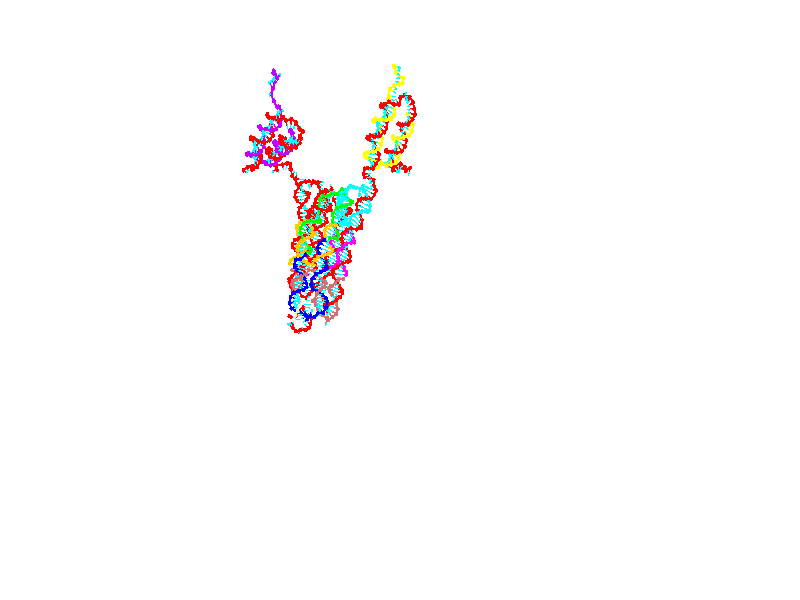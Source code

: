 // switches for output
#declare DRAW_BASES = 1; // possible values are 0, 1; only relevant for DNA ribbons
#declare DRAW_BASES_TYPE = 3; // possible values are 1, 2, 3; only relevant for DNA ribbons
#declare DRAW_FOG = 0; // set to 1 to enable fog

#include "colors.inc"

#include "transforms.inc"
background { rgb <1, 1, 1>}

#default {
   normal{
       ripples 0.25
       frequency 0.20
       turbulence 0.2
       lambda 5
   }
	finish {
		phong 0.1
		phong_size 40.
	}
}

// original window dimensions: 1024x640


// camera settings

camera {
	sky <0, 0.179814, -0.983701>
	up <0, 0.179814, -0.983701>
	right 1.6 * <1, 0, 0>
	location <25.469, 94.9851, 44.8844>
	look_at <25.469, 29.3977, 32.8955>
	direction <0, -65.5874, -11.9889>
	angle 67.0682
}


# declare cpy_camera_pos = <25.469, 94.9851, 44.8844>;
# if (DRAW_FOG = 1)
fog {
	fog_type 2
	up vnormalize(cpy_camera_pos)
	color rgbt<1,1,1,0.3>
	distance 1e-5
	fog_alt 3e-3
	fog_offset 28
}
# end


// LIGHTS

# declare lum = 6;
global_settings {
	ambient_light rgb lum * <0.05, 0.05, 0.05>
	max_trace_level 15
}# declare cpy_direct_light_amount = 0.25;
light_source
{	1000 * <-1, -1.16351, -0.803887>,
	rgb lum * cpy_direct_light_amount
	parallel
}

light_source
{	1000 * <1, 1.16351, 0.803887>,
	rgb lum * cpy_direct_light_amount
	parallel
}

// strand 0

// nucleotide -1

// particle -1
sphere {
	<3.766925, 15.361005, 15.106979> 0.250000
	pigment { color rgbt <1,0,0,0> }
	no_shadow
}
cylinder {
	<3.909456, 14.987528, 15.092836>,  <3.994974, 14.763442, 15.084351>, 0.100000
	pigment { color rgbt <1,0,0,0> }
	no_shadow
}
cylinder {
	<3.909456, 14.987528, 15.092836>,  <3.766925, 15.361005, 15.106979>, 0.100000
	pigment { color rgbt <1,0,0,0> }
	no_shadow
}

// particle -1
sphere {
	<3.909456, 14.987528, 15.092836> 0.100000
	pigment { color rgbt <1,0,0,0> }
	no_shadow
}
sphere {
	0, 1
	scale<0.080000,0.200000,0.300000>
	matrix <0.267435, 0.138173, -0.953618,
		0.895271, 0.330342, 0.298936,
		0.356325, -0.933693, -0.035358,
		4.016353, 14.707420, 15.082229>
	pigment { color rgbt <0,1,1,0> }
	no_shadow
}
cylinder {
	<4.285362, 15.318009, 14.667531>,  <3.766925, 15.361005, 15.106979>, 0.130000
	pigment { color rgbt <1,0,0,0> }
	no_shadow
}

// nucleotide -1

// particle -1
sphere {
	<4.285362, 15.318009, 14.667531> 0.250000
	pigment { color rgbt <1,0,0,0> }
	no_shadow
}
cylinder {
	<4.211292, 14.927496, 14.712399>,  <4.166850, 14.693188, 14.739319>, 0.100000
	pigment { color rgbt <1,0,0,0> }
	no_shadow
}
cylinder {
	<4.211292, 14.927496, 14.712399>,  <4.285362, 15.318009, 14.667531>, 0.100000
	pigment { color rgbt <1,0,0,0> }
	no_shadow
}

// particle -1
sphere {
	<4.211292, 14.927496, 14.712399> 0.100000
	pigment { color rgbt <1,0,0,0> }
	no_shadow
}
sphere {
	0, 1
	scale<0.080000,0.200000,0.300000>
	matrix <0.373850, -0.175546, -0.910725,
		0.908816, -0.126709, 0.397490,
		-0.185174, -0.976283, 0.112169,
		4.155739, 14.634611, 14.746049>
	pigment { color rgbt <0,1,1,0> }
	no_shadow
}
cylinder {
	<4.939632, 15.028599, 14.453830>,  <4.285362, 15.318009, 14.667531>, 0.130000
	pigment { color rgbt <1,0,0,0> }
	no_shadow
}

// nucleotide -1

// particle -1
sphere {
	<4.939632, 15.028599, 14.453830> 0.250000
	pigment { color rgbt <1,0,0,0> }
	no_shadow
}
cylinder {
	<4.609408, 14.805394, 14.420190>,  <4.411274, 14.671472, 14.400006>, 0.100000
	pigment { color rgbt <1,0,0,0> }
	no_shadow
}
cylinder {
	<4.609408, 14.805394, 14.420190>,  <4.939632, 15.028599, 14.453830>, 0.100000
	pigment { color rgbt <1,0,0,0> }
	no_shadow
}

// particle -1
sphere {
	<4.609408, 14.805394, 14.420190> 0.100000
	pigment { color rgbt <1,0,0,0> }
	no_shadow
}
sphere {
	0, 1
	scale<0.080000,0.200000,0.300000>
	matrix <0.297183, -0.303219, -0.905395,
		0.479722, -0.772451, 0.416157,
		-0.825560, -0.558013, -0.084099,
		4.361740, 14.637991, 14.394960>
	pigment { color rgbt <0,1,1,0> }
	no_shadow
}
cylinder {
	<4.920567, 15.457333, 15.048587>,  <4.939632, 15.028599, 14.453830>, 0.130000
	pigment { color rgbt <1,0,0,0> }
	no_shadow
}

// nucleotide -1

// particle -1
sphere {
	<4.920567, 15.457333, 15.048587> 0.250000
	pigment { color rgbt <1,0,0,0> }
	no_shadow
}
cylinder {
	<5.234680, 15.422836, 14.803347>,  <5.423148, 15.402139, 14.656202>, 0.100000
	pigment { color rgbt <1,0,0,0> }
	no_shadow
}
cylinder {
	<5.234680, 15.422836, 14.803347>,  <4.920567, 15.457333, 15.048587>, 0.100000
	pigment { color rgbt <1,0,0,0> }
	no_shadow
}

// particle -1
sphere {
	<5.234680, 15.422836, 14.803347> 0.100000
	pigment { color rgbt <1,0,0,0> }
	no_shadow
}
sphere {
	0, 1
	scale<0.080000,0.200000,0.300000>
	matrix <0.030149, 0.994403, -0.101260,
		0.618401, 0.061033, 0.783489,
		0.785284, -0.086240, -0.613100,
		5.470265, 15.396964, 14.619416>
	pigment { color rgbt <0,1,1,0> }
	no_shadow
}
cylinder {
	<5.309232, 16.091326, 15.237320>,  <4.920567, 15.457333, 15.048587>, 0.130000
	pigment { color rgbt <1,0,0,0> }
	no_shadow
}

// nucleotide -1

// particle -1
sphere {
	<5.309232, 16.091326, 15.237320> 0.250000
	pigment { color rgbt <1,0,0,0> }
	no_shadow
}
cylinder {
	<5.430962, 15.981277, 14.872531>,  <5.504000, 15.915249, 14.653657>, 0.100000
	pigment { color rgbt <1,0,0,0> }
	no_shadow
}
cylinder {
	<5.430962, 15.981277, 14.872531>,  <5.309232, 16.091326, 15.237320>, 0.100000
	pigment { color rgbt <1,0,0,0> }
	no_shadow
}

// particle -1
sphere {
	<5.430962, 15.981277, 14.872531> 0.100000
	pigment { color rgbt <1,0,0,0> }
	no_shadow
}
sphere {
	0, 1
	scale<0.080000,0.200000,0.300000>
	matrix <0.232827, 0.949829, -0.208847,
		0.923676, -0.148775, 0.353112,
		0.304325, -0.275121, -0.911973,
		5.522259, 15.898742, 14.598939>
	pigment { color rgbt <0,1,1,0> }
	no_shadow
}
cylinder {
	<5.890486, 16.421539, 15.108330>,  <5.309232, 16.091326, 15.237320>, 0.130000
	pigment { color rgbt <1,0,0,0> }
	no_shadow
}

// nucleotide -1

// particle -1
sphere {
	<5.890486, 16.421539, 15.108330> 0.250000
	pigment { color rgbt <1,0,0,0> }
	no_shadow
}
cylinder {
	<5.766057, 16.359745, 14.733232>,  <5.691400, 16.322668, 14.508172>, 0.100000
	pigment { color rgbt <1,0,0,0> }
	no_shadow
}
cylinder {
	<5.766057, 16.359745, 14.733232>,  <5.890486, 16.421539, 15.108330>, 0.100000
	pigment { color rgbt <1,0,0,0> }
	no_shadow
}

// particle -1
sphere {
	<5.766057, 16.359745, 14.733232> 0.100000
	pigment { color rgbt <1,0,0,0> }
	no_shadow
}
sphere {
	0, 1
	scale<0.080000,0.200000,0.300000>
	matrix <0.070622, 0.980215, -0.184909,
		0.947759, -0.123745, -0.294007,
		-0.311072, -0.154486, -0.937746,
		5.672736, 16.313398, 14.451907>
	pigment { color rgbt <0,1,1,0> }
	no_shadow
}
cylinder {
	<6.406036, 16.819578, 14.630670>,  <5.890486, 16.421539, 15.108330>, 0.130000
	pigment { color rgbt <1,0,0,0> }
	no_shadow
}

// nucleotide -1

// particle -1
sphere {
	<6.406036, 16.819578, 14.630670> 0.250000
	pigment { color rgbt <1,0,0,0> }
	no_shadow
}
cylinder {
	<6.060385, 16.777988, 14.433704>,  <5.852994, 16.753035, 14.315525>, 0.100000
	pigment { color rgbt <1,0,0,0> }
	no_shadow
}
cylinder {
	<6.060385, 16.777988, 14.433704>,  <6.406036, 16.819578, 14.630670>, 0.100000
	pigment { color rgbt <1,0,0,0> }
	no_shadow
}

// particle -1
sphere {
	<6.060385, 16.777988, 14.433704> 0.100000
	pigment { color rgbt <1,0,0,0> }
	no_shadow
}
sphere {
	0, 1
	scale<0.080000,0.200000,0.300000>
	matrix <0.104144, 0.920305, -0.377086,
		0.492379, -0.377132, -0.784433,
		-0.864128, -0.103975, -0.492414,
		5.801147, 16.746796, 14.285980>
	pigment { color rgbt <0,1,1,0> }
	no_shadow
}
cylinder {
	<6.588290, 17.029585, 14.034120>,  <6.406036, 16.819578, 14.630670>, 0.130000
	pigment { color rgbt <1,0,0,0> }
	no_shadow
}

// nucleotide -1

// particle -1
sphere {
	<6.588290, 17.029585, 14.034120> 0.250000
	pigment { color rgbt <1,0,0,0> }
	no_shadow
}
cylinder {
	<6.190433, 16.996126, 14.009815>,  <5.951719, 16.976051, 13.995233>, 0.100000
	pigment { color rgbt <1,0,0,0> }
	no_shadow
}
cylinder {
	<6.190433, 16.996126, 14.009815>,  <6.588290, 17.029585, 14.034120>, 0.100000
	pigment { color rgbt <1,0,0,0> }
	no_shadow
}

// particle -1
sphere {
	<6.190433, 16.996126, 14.009815> 0.100000
	pigment { color rgbt <1,0,0,0> }
	no_shadow
}
sphere {
	0, 1
	scale<0.080000,0.200000,0.300000>
	matrix <-0.028427, 0.786340, -0.617139,
		0.099400, -0.612105, -0.784504,
		-0.994642, -0.083645, -0.060761,
		5.892041, 16.971033, 13.991587>
	pigment { color rgbt <0,1,1,0> }
	no_shadow
}
cylinder {
	<6.384665, 16.845423, 13.387868>,  <6.588290, 17.029585, 14.034120>, 0.130000
	pigment { color rgbt <1,0,0,0> }
	no_shadow
}

// nucleotide -1

// particle -1
sphere {
	<6.384665, 16.845423, 13.387868> 0.250000
	pigment { color rgbt <1,0,0,0> }
	no_shadow
}
cylinder {
	<6.084677, 17.061476, 13.540605>,  <5.904685, 17.191107, 13.632247>, 0.100000
	pigment { color rgbt <1,0,0,0> }
	no_shadow
}
cylinder {
	<6.084677, 17.061476, 13.540605>,  <6.384665, 16.845423, 13.387868>, 0.100000
	pigment { color rgbt <1,0,0,0> }
	no_shadow
}

// particle -1
sphere {
	<6.084677, 17.061476, 13.540605> 0.100000
	pigment { color rgbt <1,0,0,0> }
	no_shadow
}
sphere {
	0, 1
	scale<0.080000,0.200000,0.300000>
	matrix <0.153884, 0.703888, -0.693441,
		-0.643325, -0.461300, -0.611012,
		-0.749969, 0.540133, 0.381842,
		5.859686, 17.223516, 13.655157>
	pigment { color rgbt <0,1,1,0> }
	no_shadow
}
cylinder {
	<5.841392, 17.086880, 12.837620>,  <6.384665, 16.845423, 13.387868>, 0.130000
	pigment { color rgbt <1,0,0,0> }
	no_shadow
}

// nucleotide -1

// particle -1
sphere {
	<5.841392, 17.086880, 12.837620> 0.250000
	pigment { color rgbt <1,0,0,0> }
	no_shadow
}
cylinder {
	<5.803477, 17.329071, 13.153699>,  <5.780729, 17.474386, 13.343347>, 0.100000
	pigment { color rgbt <1,0,0,0> }
	no_shadow
}
cylinder {
	<5.803477, 17.329071, 13.153699>,  <5.841392, 17.086880, 12.837620>, 0.100000
	pigment { color rgbt <1,0,0,0> }
	no_shadow
}

// particle -1
sphere {
	<5.803477, 17.329071, 13.153699> 0.100000
	pigment { color rgbt <1,0,0,0> }
	no_shadow
}
sphere {
	0, 1
	scale<0.080000,0.200000,0.300000>
	matrix <0.406575, 0.748098, -0.524449,
		-0.908687, 0.271564, -0.317081,
		-0.094786, 0.605477, 0.790198,
		5.775042, 17.510714, 13.390759>
	pigment { color rgbt <0,1,1,0> }
	no_shadow
}
cylinder {
	<5.657394, 17.688009, 12.583990>,  <5.841392, 17.086880, 12.837620>, 0.130000
	pigment { color rgbt <1,0,0,0> }
	no_shadow
}

// nucleotide -1

// particle -1
sphere {
	<5.657394, 17.688009, 12.583990> 0.250000
	pigment { color rgbt <1,0,0,0> }
	no_shadow
}
cylinder {
	<5.761051, 17.831669, 12.942622>,  <5.823245, 17.917866, 13.157802>, 0.100000
	pigment { color rgbt <1,0,0,0> }
	no_shadow
}
cylinder {
	<5.761051, 17.831669, 12.942622>,  <5.657394, 17.688009, 12.583990>, 0.100000
	pigment { color rgbt <1,0,0,0> }
	no_shadow
}

// particle -1
sphere {
	<5.761051, 17.831669, 12.942622> 0.100000
	pigment { color rgbt <1,0,0,0> }
	no_shadow
}
sphere {
	0, 1
	scale<0.080000,0.200000,0.300000>
	matrix <0.271031, 0.863952, -0.424417,
		-0.927032, 0.352985, 0.126546,
		0.259142, 0.359150, 0.896581,
		5.838793, 17.939413, 13.211596>
	pigment { color rgbt <0,1,1,0> }
	no_shadow
}
cylinder {
	<5.405228, 18.322306, 12.535879>,  <5.657394, 17.688009, 12.583990>, 0.130000
	pigment { color rgbt <1,0,0,0> }
	no_shadow
}

// nucleotide -1

// particle -1
sphere {
	<5.405228, 18.322306, 12.535879> 0.250000
	pigment { color rgbt <1,0,0,0> }
	no_shadow
}
cylinder {
	<5.680541, 18.327812, 12.826004>,  <5.845728, 18.331116, 13.000079>, 0.100000
	pigment { color rgbt <1,0,0,0> }
	no_shadow
}
cylinder {
	<5.680541, 18.327812, 12.826004>,  <5.405228, 18.322306, 12.535879>, 0.100000
	pigment { color rgbt <1,0,0,0> }
	no_shadow
}

// particle -1
sphere {
	<5.680541, 18.327812, 12.826004> 0.100000
	pigment { color rgbt <1,0,0,0> }
	no_shadow
}
sphere {
	0, 1
	scale<0.080000,0.200000,0.300000>
	matrix <0.371175, 0.852355, -0.368403,
		-0.623295, 0.522783, 0.581550,
		0.688282, 0.013767, 0.725313,
		5.887025, 18.331942, 13.043598>
	pigment { color rgbt <0,1,1,0> }
	no_shadow
}
cylinder {
	<5.594836, 19.048468, 12.632173>,  <5.405228, 18.322306, 12.535879>, 0.130000
	pigment { color rgbt <1,0,0,0> }
	no_shadow
}

// nucleotide -1

// particle -1
sphere {
	<5.594836, 19.048468, 12.632173> 0.250000
	pigment { color rgbt <1,0,0,0> }
	no_shadow
}
cylinder {
	<5.906101, 18.857079, 12.794914>,  <6.092859, 18.742245, 12.892559>, 0.100000
	pigment { color rgbt <1,0,0,0> }
	no_shadow
}
cylinder {
	<5.906101, 18.857079, 12.794914>,  <5.594836, 19.048468, 12.632173>, 0.100000
	pigment { color rgbt <1,0,0,0> }
	no_shadow
}

// particle -1
sphere {
	<5.906101, 18.857079, 12.794914> 0.100000
	pigment { color rgbt <1,0,0,0> }
	no_shadow
}
sphere {
	0, 1
	scale<0.080000,0.200000,0.300000>
	matrix <0.607471, 0.737903, -0.294071,
		-0.159514, 0.475987, 0.864865,
		0.778161, -0.478472, 0.406854,
		6.139549, 18.713537, 12.916970>
	pigment { color rgbt <0,1,1,0> }
	no_shadow
}
cylinder {
	<6.096562, 19.598682, 12.942085>,  <5.594836, 19.048468, 12.632173>, 0.130000
	pigment { color rgbt <1,0,0,0> }
	no_shadow
}

// nucleotide -1

// particle -1
sphere {
	<6.096562, 19.598682, 12.942085> 0.250000
	pigment { color rgbt <1,0,0,0> }
	no_shadow
}
cylinder {
	<6.328006, 19.272963, 12.923620>,  <6.466873, 19.077532, 12.912541>, 0.100000
	pigment { color rgbt <1,0,0,0> }
	no_shadow
}
cylinder {
	<6.328006, 19.272963, 12.923620>,  <6.096562, 19.598682, 12.942085>, 0.100000
	pigment { color rgbt <1,0,0,0> }
	no_shadow
}

// particle -1
sphere {
	<6.328006, 19.272963, 12.923620> 0.100000
	pigment { color rgbt <1,0,0,0> }
	no_shadow
}
sphere {
	0, 1
	scale<0.080000,0.200000,0.300000>
	matrix <0.785343, 0.571522, -0.237907,
		0.220109, 0.101402, 0.970190,
		0.578609, -0.814297, -0.046162,
		6.501589, 19.028673, 12.909772>
	pigment { color rgbt <0,1,1,0> }
	no_shadow
}
cylinder {
	<6.784286, 19.721455, 13.410643>,  <6.096562, 19.598682, 12.942085>, 0.130000
	pigment { color rgbt <1,0,0,0> }
	no_shadow
}

// nucleotide -1

// particle -1
sphere {
	<6.784286, 19.721455, 13.410643> 0.250000
	pigment { color rgbt <1,0,0,0> }
	no_shadow
}
cylinder {
	<6.887872, 19.429350, 13.157769>,  <6.950024, 19.254087, 13.006044>, 0.100000
	pigment { color rgbt <1,0,0,0> }
	no_shadow
}
cylinder {
	<6.887872, 19.429350, 13.157769>,  <6.784286, 19.721455, 13.410643>, 0.100000
	pigment { color rgbt <1,0,0,0> }
	no_shadow
}

// particle -1
sphere {
	<6.887872, 19.429350, 13.157769> 0.100000
	pigment { color rgbt <1,0,0,0> }
	no_shadow
}
sphere {
	0, 1
	scale<0.080000,0.200000,0.300000>
	matrix <0.826819, 0.505945, -0.245744,
		0.499307, -0.459064, 0.734815,
		0.258964, -0.730260, -0.632185,
		6.965561, 19.210272, 12.968114>
	pigment { color rgbt <0,1,1,0> }
	no_shadow
}
cylinder {
	<7.497947, 19.570717, 13.525069>,  <6.784286, 19.721455, 13.410643>, 0.130000
	pigment { color rgbt <1,0,0,0> }
	no_shadow
}

// nucleotide -1

// particle -1
sphere {
	<7.497947, 19.570717, 13.525069> 0.250000
	pigment { color rgbt <1,0,0,0> }
	no_shadow
}
cylinder {
	<7.391999, 19.461933, 13.155014>,  <7.328431, 19.396662, 12.932981>, 0.100000
	pigment { color rgbt <1,0,0,0> }
	no_shadow
}
cylinder {
	<7.391999, 19.461933, 13.155014>,  <7.497947, 19.570717, 13.525069>, 0.100000
	pigment { color rgbt <1,0,0,0> }
	no_shadow
}

// particle -1
sphere {
	<7.391999, 19.461933, 13.155014> 0.100000
	pigment { color rgbt <1,0,0,0> }
	no_shadow
}
sphere {
	0, 1
	scale<0.080000,0.200000,0.300000>
	matrix <0.783956, 0.497904, -0.370816,
		0.561478, -0.823486, 0.081327,
		-0.264869, -0.271962, -0.925138,
		7.312539, 19.380344, 12.877473>
	pigment { color rgbt <0,1,1,0> }
	no_shadow
}
cylinder {
	<8.211663, 19.465303, 13.141178>,  <7.497947, 19.570717, 13.525069>, 0.130000
	pigment { color rgbt <1,0,0,0> }
	no_shadow
}

// nucleotide -1

// particle -1
sphere {
	<8.211663, 19.465303, 13.141178> 0.250000
	pigment { color rgbt <1,0,0,0> }
	no_shadow
}
cylinder {
	<7.928753, 19.457058, 12.858523>,  <7.759007, 19.452110, 12.688931>, 0.100000
	pigment { color rgbt <1,0,0,0> }
	no_shadow
}
cylinder {
	<7.928753, 19.457058, 12.858523>,  <8.211663, 19.465303, 13.141178>, 0.100000
	pigment { color rgbt <1,0,0,0> }
	no_shadow
}

// particle -1
sphere {
	<7.928753, 19.457058, 12.858523> 0.100000
	pigment { color rgbt <1,0,0,0> }
	no_shadow
}
sphere {
	0, 1
	scale<0.080000,0.200000,0.300000>
	matrix <0.612459, 0.481347, -0.627056,
		0.353064, -0.876288, -0.327820,
		-0.707276, -0.020615, -0.706637,
		7.716570, 19.450874, 12.646532>
	pigment { color rgbt <0,1,1,0> }
	no_shadow
}
cylinder {
	<8.556044, 19.244228, 12.498946>,  <8.211663, 19.465303, 13.141178>, 0.130000
	pigment { color rgbt <1,0,0,0> }
	no_shadow
}

// nucleotide -1

// particle -1
sphere {
	<8.556044, 19.244228, 12.498946> 0.250000
	pigment { color rgbt <1,0,0,0> }
	no_shadow
}
cylinder {
	<8.226116, 19.456749, 12.421600>,  <8.028159, 19.584261, 12.375193>, 0.100000
	pigment { color rgbt <1,0,0,0> }
	no_shadow
}
cylinder {
	<8.226116, 19.456749, 12.421600>,  <8.556044, 19.244228, 12.498946>, 0.100000
	pigment { color rgbt <1,0,0,0> }
	no_shadow
}

// particle -1
sphere {
	<8.226116, 19.456749, 12.421600> 0.100000
	pigment { color rgbt <1,0,0,0> }
	no_shadow
}
sphere {
	0, 1
	scale<0.080000,0.200000,0.300000>
	matrix <0.510726, 0.553421, -0.657939,
		-0.242553, -0.641438, -0.727823,
		-0.824819, 0.531303, -0.193365,
		7.978670, 19.616140, 12.363591>
	pigment { color rgbt <0,1,1,0> }
	no_shadow
}
cylinder {
	<8.604070, 19.365498, 11.894542>,  <8.556044, 19.244228, 12.498946>, 0.130000
	pigment { color rgbt <1,0,0,0> }
	no_shadow
}

// nucleotide -1

// particle -1
sphere {
	<8.604070, 19.365498, 11.894542> 0.250000
	pigment { color rgbt <1,0,0,0> }
	no_shadow
}
cylinder {
	<8.352079, 19.652580, 12.013221>,  <8.200885, 19.824829, 12.084428>, 0.100000
	pigment { color rgbt <1,0,0,0> }
	no_shadow
}
cylinder {
	<8.352079, 19.652580, 12.013221>,  <8.604070, 19.365498, 11.894542>, 0.100000
	pigment { color rgbt <1,0,0,0> }
	no_shadow
}

// particle -1
sphere {
	<8.352079, 19.652580, 12.013221> 0.100000
	pigment { color rgbt <1,0,0,0> }
	no_shadow
}
sphere {
	0, 1
	scale<0.080000,0.200000,0.300000>
	matrix <0.454506, 0.650501, -0.608500,
		-0.629727, -0.248490, -0.736001,
		-0.629976, 0.717706, 0.296698,
		8.163087, 19.867891, 12.102230>
	pigment { color rgbt <0,1,1,0> }
	no_shadow
}
cylinder {
	<8.251726, 19.498003, 11.305188>,  <8.604070, 19.365498, 11.894542>, 0.130000
	pigment { color rgbt <1,0,0,0> }
	no_shadow
}

// nucleotide -1

// particle -1
sphere {
	<8.251726, 19.498003, 11.305188> 0.250000
	pigment { color rgbt <1,0,0,0> }
	no_shadow
}
cylinder {
	<8.259102, 19.809010, 11.556625>,  <8.263528, 19.995613, 11.707488>, 0.100000
	pigment { color rgbt <1,0,0,0> }
	no_shadow
}
cylinder {
	<8.259102, 19.809010, 11.556625>,  <8.251726, 19.498003, 11.305188>, 0.100000
	pigment { color rgbt <1,0,0,0> }
	no_shadow
}

// particle -1
sphere {
	<8.259102, 19.809010, 11.556625> 0.100000
	pigment { color rgbt <1,0,0,0> }
	no_shadow
}
sphere {
	0, 1
	scale<0.080000,0.200000,0.300000>
	matrix <0.578630, 0.504419, -0.640898,
		-0.815382, 0.375541, -0.440593,
		0.018440, 0.777516, 0.628593,
		8.264634, 20.042265, 11.745203>
	pigment { color rgbt <0,1,1,0> }
	no_shadow
}
cylinder {
	<8.405561, 20.135351, 10.809596>,  <8.251726, 19.498003, 11.305188>, 0.130000
	pigment { color rgbt <1,0,0,0> }
	no_shadow
}

// nucleotide -1

// particle -1
sphere {
	<8.405561, 20.135351, 10.809596> 0.250000
	pigment { color rgbt <1,0,0,0> }
	no_shadow
}
cylinder {
	<8.447878, 20.298546, 11.172331>,  <8.473268, 20.396463, 11.389972>, 0.100000
	pigment { color rgbt <1,0,0,0> }
	no_shadow
}
cylinder {
	<8.447878, 20.298546, 11.172331>,  <8.405561, 20.135351, 10.809596>, 0.100000
	pigment { color rgbt <1,0,0,0> }
	no_shadow
}

// particle -1
sphere {
	<8.447878, 20.298546, 11.172331> 0.100000
	pigment { color rgbt <1,0,0,0> }
	no_shadow
}
sphere {
	0, 1
	scale<0.080000,0.200000,0.300000>
	matrix <0.634101, 0.674802, -0.377568,
		-0.765979, 0.614971, -0.187316,
		0.105792, 0.407986, 0.906838,
		8.479615, 20.420942, 11.444383>
	pigment { color rgbt <0,1,1,0> }
	no_shadow
}
cylinder {
	<8.100974, 20.925127, 10.883787>,  <8.405561, 20.135351, 10.809596>, 0.130000
	pigment { color rgbt <1,0,0,0> }
	no_shadow
}

// nucleotide -1

// particle -1
sphere {
	<8.100974, 20.925127, 10.883787> 0.250000
	pigment { color rgbt <1,0,0,0> }
	no_shadow
}
cylinder {
	<8.393003, 20.885530, 11.154253>,  <8.568219, 20.861773, 11.316532>, 0.100000
	pigment { color rgbt <1,0,0,0> }
	no_shadow
}
cylinder {
	<8.393003, 20.885530, 11.154253>,  <8.100974, 20.925127, 10.883787>, 0.100000
	pigment { color rgbt <1,0,0,0> }
	no_shadow
}

// particle -1
sphere {
	<8.393003, 20.885530, 11.154253> 0.100000
	pigment { color rgbt <1,0,0,0> }
	no_shadow
}
sphere {
	0, 1
	scale<0.080000,0.200000,0.300000>
	matrix <0.403621, 0.860892, -0.309766,
		-0.551440, 0.499065, 0.668467,
		0.730071, -0.098990, 0.676164,
		8.612024, 20.855833, 11.357102>
	pigment { color rgbt <0,1,1,0> }
	no_shadow
}
cylinder {
	<8.283639, 21.632853, 11.076079>,  <8.100974, 20.925127, 10.883787>, 0.130000
	pigment { color rgbt <1,0,0,0> }
	no_shadow
}

// nucleotide -1

// particle -1
sphere {
	<8.283639, 21.632853, 11.076079> 0.250000
	pigment { color rgbt <1,0,0,0> }
	no_shadow
}
cylinder {
	<8.594420, 21.444466, 11.243188>,  <8.780890, 21.331434, 11.343453>, 0.100000
	pigment { color rgbt <1,0,0,0> }
	no_shadow
}
cylinder {
	<8.594420, 21.444466, 11.243188>,  <8.283639, 21.632853, 11.076079>, 0.100000
	pigment { color rgbt <1,0,0,0> }
	no_shadow
}

// particle -1
sphere {
	<8.594420, 21.444466, 11.243188> 0.100000
	pigment { color rgbt <1,0,0,0> }
	no_shadow
}
sphere {
	0, 1
	scale<0.080000,0.200000,0.300000>
	matrix <0.578372, 0.796073, -0.178196,
		-0.248652, 0.380077, 0.890906,
		0.776954, -0.470967, 0.417772,
		8.827507, 21.303175, 11.368519>
	pigment { color rgbt <0,1,1,0> }
	no_shadow
}
cylinder {
	<8.590728, 22.053030, 11.676014>,  <8.283639, 21.632853, 11.076079>, 0.130000
	pigment { color rgbt <1,0,0,0> }
	no_shadow
}

// nucleotide -1

// particle -1
sphere {
	<8.590728, 22.053030, 11.676014> 0.250000
	pigment { color rgbt <1,0,0,0> }
	no_shadow
}
cylinder {
	<8.862481, 21.801216, 11.525216>,  <9.025533, 21.650127, 11.434737>, 0.100000
	pigment { color rgbt <1,0,0,0> }
	no_shadow
}
cylinder {
	<8.862481, 21.801216, 11.525216>,  <8.590728, 22.053030, 11.676014>, 0.100000
	pigment { color rgbt <1,0,0,0> }
	no_shadow
}

// particle -1
sphere {
	<8.862481, 21.801216, 11.525216> 0.100000
	pigment { color rgbt <1,0,0,0> }
	no_shadow
}
sphere {
	0, 1
	scale<0.080000,0.200000,0.300000>
	matrix <0.539072, 0.776764, -0.325636,
		0.497835, 0.018004, 0.867085,
		0.679383, -0.629534, -0.376995,
		9.066297, 21.612356, 11.412117>
	pigment { color rgbt <0,1,1,0> }
	no_shadow
}
cylinder {
	<9.182854, 22.348850, 11.857963>,  <8.590728, 22.053030, 11.676014>, 0.130000
	pigment { color rgbt <1,0,0,0> }
	no_shadow
}

// nucleotide -1

// particle -1
sphere {
	<9.182854, 22.348850, 11.857963> 0.250000
	pigment { color rgbt <1,0,0,0> }
	no_shadow
}
cylinder {
	<9.332170, 22.071108, 11.611865>,  <9.421760, 21.904463, 11.464207>, 0.100000
	pigment { color rgbt <1,0,0,0> }
	no_shadow
}
cylinder {
	<9.332170, 22.071108, 11.611865>,  <9.182854, 22.348850, 11.857963>, 0.100000
	pigment { color rgbt <1,0,0,0> }
	no_shadow
}

// particle -1
sphere {
	<9.332170, 22.071108, 11.611865> 0.100000
	pigment { color rgbt <1,0,0,0> }
	no_shadow
}
sphere {
	0, 1
	scale<0.080000,0.200000,0.300000>
	matrix <0.724626, 0.632335, -0.273989,
		0.579285, -0.343543, 0.739193,
		0.373291, -0.694356, -0.615243,
		9.444157, 21.862801, 11.427292>
	pigment { color rgbt <0,1,1,0> }
	no_shadow
}
cylinder {
	<9.856475, 22.213207, 12.092893>,  <9.182854, 22.348850, 11.857963>, 0.130000
	pigment { color rgbt <1,0,0,0> }
	no_shadow
}

// nucleotide -1

// particle -1
sphere {
	<9.856475, 22.213207, 12.092893> 0.250000
	pigment { color rgbt <1,0,0,0> }
	no_shadow
}
cylinder {
	<9.771545, 22.175280, 11.703857>,  <9.720588, 22.152523, 11.470436>, 0.100000
	pigment { color rgbt <1,0,0,0> }
	no_shadow
}
cylinder {
	<9.771545, 22.175280, 11.703857>,  <9.856475, 22.213207, 12.092893>, 0.100000
	pigment { color rgbt <1,0,0,0> }
	no_shadow
}

// particle -1
sphere {
	<9.771545, 22.175280, 11.703857> 0.100000
	pigment { color rgbt <1,0,0,0> }
	no_shadow
}
sphere {
	0, 1
	scale<0.080000,0.200000,0.300000>
	matrix <0.674538, 0.705910, -0.216078,
		0.707052, -0.701924, -0.085908,
		-0.212313, -0.094830, -0.972589,
		9.707849, 22.146833, 11.412081>
	pigment { color rgbt <0,1,1,0> }
	no_shadow
}
cylinder {
	<10.483768, 22.187153, 11.673960>,  <9.856475, 22.213207, 12.092893>, 0.130000
	pigment { color rgbt <1,0,0,0> }
	no_shadow
}

// nucleotide -1

// particle -1
sphere {
	<10.483768, 22.187153, 11.673960> 0.250000
	pigment { color rgbt <1,0,0,0> }
	no_shadow
}
cylinder {
	<10.175676, 22.374567, 11.500884>,  <9.990821, 22.487015, 11.397038>, 0.100000
	pigment { color rgbt <1,0,0,0> }
	no_shadow
}
cylinder {
	<10.175676, 22.374567, 11.500884>,  <10.483768, 22.187153, 11.673960>, 0.100000
	pigment { color rgbt <1,0,0,0> }
	no_shadow
}

// particle -1
sphere {
	<10.175676, 22.374567, 11.500884> 0.100000
	pigment { color rgbt <1,0,0,0> }
	no_shadow
}
sphere {
	0, 1
	scale<0.080000,0.200000,0.300000>
	matrix <0.562418, 0.818897, -0.114426,
		0.300716, -0.331488, -0.894251,
		-0.770231, 0.468534, -0.432690,
		9.944607, 22.515127, 11.371077>
	pigment { color rgbt <0,1,1,0> }
	no_shadow
}
cylinder {
	<10.875648, 22.622978, 12.233874>,  <10.483768, 22.187153, 11.673960>, 0.130000
	pigment { color rgbt <1,0,0,0> }
	no_shadow
}

// nucleotide -1

// particle -1
sphere {
	<10.875648, 22.622978, 12.233874> 0.250000
	pigment { color rgbt <1,0,0,0> }
	no_shadow
}
cylinder {
	<11.014304, 22.633398, 12.608930>,  <11.097497, 22.639650, 12.833962>, 0.100000
	pigment { color rgbt <1,0,0,0> }
	no_shadow
}
cylinder {
	<11.014304, 22.633398, 12.608930>,  <10.875648, 22.622978, 12.233874>, 0.100000
	pigment { color rgbt <1,0,0,0> }
	no_shadow
}

// particle -1
sphere {
	<11.014304, 22.633398, 12.608930> 0.100000
	pigment { color rgbt <1,0,0,0> }
	no_shadow
}
sphere {
	0, 1
	scale<0.080000,0.200000,0.300000>
	matrix <0.846648, -0.438980, -0.300805,
		0.403768, 0.898119, -0.174221,
		0.346638, 0.026048, 0.937637,
		11.118296, 22.641212, 12.890221>
	pigment { color rgbt <0,1,1,0> }
	no_shadow
}
cylinder {
	<11.647943, 22.760134, 12.157801>,  <10.875648, 22.622978, 12.233874>, 0.130000
	pigment { color rgbt <1,0,0,0> }
	no_shadow
}

// nucleotide -1

// particle -1
sphere {
	<11.647943, 22.760134, 12.157801> 0.250000
	pigment { color rgbt <1,0,0,0> }
	no_shadow
}
cylinder {
	<11.545423, 22.563131, 12.490485>,  <11.483910, 22.444929, 12.690096>, 0.100000
	pigment { color rgbt <1,0,0,0> }
	no_shadow
}
cylinder {
	<11.545423, 22.563131, 12.490485>,  <11.647943, 22.760134, 12.157801>, 0.100000
	pigment { color rgbt <1,0,0,0> }
	no_shadow
}

// particle -1
sphere {
	<11.545423, 22.563131, 12.490485> 0.100000
	pigment { color rgbt <1,0,0,0> }
	no_shadow
}
sphere {
	0, 1
	scale<0.080000,0.200000,0.300000>
	matrix <0.847913, -0.527661, -0.051166,
		0.464062, 0.692105, 0.552845,
		-0.256302, -0.492508, 0.831712,
		11.468532, 22.415379, 12.739999>
	pigment { color rgbt <0,1,1,0> }
	no_shadow
}
cylinder {
	<12.239770, 22.767620, 12.572486>,  <11.647943, 22.760134, 12.157801>, 0.130000
	pigment { color rgbt <1,0,0,0> }
	no_shadow
}

// nucleotide -1

// particle -1
sphere {
	<12.239770, 22.767620, 12.572486> 0.250000
	pigment { color rgbt <1,0,0,0> }
	no_shadow
}
cylinder {
	<12.055136, 22.434917, 12.695853>,  <11.944355, 22.235296, 12.769874>, 0.100000
	pigment { color rgbt <1,0,0,0> }
	no_shadow
}
cylinder {
	<12.055136, 22.434917, 12.695853>,  <12.239770, 22.767620, 12.572486>, 0.100000
	pigment { color rgbt <1,0,0,0> }
	no_shadow
}

// particle -1
sphere {
	<12.055136, 22.434917, 12.695853> 0.100000
	pigment { color rgbt <1,0,0,0> }
	no_shadow
}
sphere {
	0, 1
	scale<0.080000,0.200000,0.300000>
	matrix <0.856892, -0.508005, -0.087562,
		0.229508, 0.223863, 0.947213,
		-0.461586, -0.831755, 0.308417,
		11.916659, 22.185390, 12.788379>
	pigment { color rgbt <0,1,1,0> }
	no_shadow
}
cylinder {
	<12.703382, 22.444668, 13.175903>,  <12.239770, 22.767620, 12.572486>, 0.130000
	pigment { color rgbt <1,0,0,0> }
	no_shadow
}

// nucleotide -1

// particle -1
sphere {
	<12.703382, 22.444668, 13.175903> 0.250000
	pigment { color rgbt <1,0,0,0> }
	no_shadow
}
cylinder {
	<12.484054, 22.169727, 12.985369>,  <12.352457, 22.004763, 12.871048>, 0.100000
	pigment { color rgbt <1,0,0,0> }
	no_shadow
}
cylinder {
	<12.484054, 22.169727, 12.985369>,  <12.703382, 22.444668, 13.175903>, 0.100000
	pigment { color rgbt <1,0,0,0> }
	no_shadow
}

// particle -1
sphere {
	<12.484054, 22.169727, 12.985369> 0.100000
	pigment { color rgbt <1,0,0,0> }
	no_shadow
}
sphere {
	0, 1
	scale<0.080000,0.200000,0.300000>
	matrix <0.833526, -0.495292, -0.244787,
		-0.067671, -0.531259, 0.844503,
		-0.548321, -0.687350, -0.476335,
		12.319557, 21.963522, 12.842468>
	pigment { color rgbt <0,1,1,0> }
	no_shadow
}
cylinder {
	<12.991797, 21.803400, 13.136325>,  <12.703382, 22.444668, 13.175903>, 0.130000
	pigment { color rgbt <1,0,0,0> }
	no_shadow
}

// nucleotide -1

// particle -1
sphere {
	<12.991797, 21.803400, 13.136325> 0.250000
	pigment { color rgbt <1,0,0,0> }
	no_shadow
}
cylinder {
	<12.747586, 21.691223, 12.840053>,  <12.601060, 21.623917, 12.662290>, 0.100000
	pigment { color rgbt <1,0,0,0> }
	no_shadow
}
cylinder {
	<12.747586, 21.691223, 12.840053>,  <12.991797, 21.803400, 13.136325>, 0.100000
	pigment { color rgbt <1,0,0,0> }
	no_shadow
}

// particle -1
sphere {
	<12.747586, 21.691223, 12.840053> 0.100000
	pigment { color rgbt <1,0,0,0> }
	no_shadow
}
sphere {
	0, 1
	scale<0.080000,0.200000,0.300000>
	matrix <0.651444, -0.709687, -0.268263,
		-0.450418, -0.646294, 0.615977,
		-0.610527, -0.280444, -0.740680,
		12.564428, 21.607090, 12.617848>
	pigment { color rgbt <0,1,1,0> }
	no_shadow
}
cylinder {
	<12.601578, 22.020634, 13.769434>,  <12.991797, 21.803400, 13.136325>, 0.130000
	pigment { color rgbt <1,0,0,0> }
	no_shadow
}

// nucleotide -1

// particle -1
sphere {
	<12.601578, 22.020634, 13.769434> 0.250000
	pigment { color rgbt <1,0,0,0> }
	no_shadow
}
cylinder {
	<12.404925, 21.867687, 14.082380>,  <12.286934, 21.775919, 14.270148>, 0.100000
	pigment { color rgbt <1,0,0,0> }
	no_shadow
}
cylinder {
	<12.404925, 21.867687, 14.082380>,  <12.601578, 22.020634, 13.769434>, 0.100000
	pigment { color rgbt <1,0,0,0> }
	no_shadow
}

// particle -1
sphere {
	<12.404925, 21.867687, 14.082380> 0.100000
	pigment { color rgbt <1,0,0,0> }
	no_shadow
}
sphere {
	0, 1
	scale<0.080000,0.200000,0.300000>
	matrix <-0.374448, -0.718312, -0.586359,
		0.786185, -0.581228, 0.209970,
		-0.491632, -0.382364, 0.782365,
		12.257436, 21.752977, 14.317090>
	pigment { color rgbt <0,1,1,0> }
	no_shadow
}
cylinder {
	<12.691300, 21.272070, 13.709046>,  <12.601578, 22.020634, 13.769434>, 0.130000
	pigment { color rgbt <1,0,0,0> }
	no_shadow
}

// nucleotide -1

// particle -1
sphere {
	<12.691300, 21.272070, 13.709046> 0.250000
	pigment { color rgbt <1,0,0,0> }
	no_shadow
}
cylinder {
	<12.359930, 21.399759, 13.893137>,  <12.161108, 21.476374, 14.003592>, 0.100000
	pigment { color rgbt <1,0,0,0> }
	no_shadow
}
cylinder {
	<12.359930, 21.399759, 13.893137>,  <12.691300, 21.272070, 13.709046>, 0.100000
	pigment { color rgbt <1,0,0,0> }
	no_shadow
}

// particle -1
sphere {
	<12.359930, 21.399759, 13.893137> 0.100000
	pigment { color rgbt <1,0,0,0> }
	no_shadow
}
sphere {
	0, 1
	scale<0.080000,0.200000,0.300000>
	matrix <-0.536948, -0.686437, -0.490398,
		0.159370, -0.653376, 0.740068,
		-0.828425, 0.319223, 0.460227,
		12.111403, 21.495527, 14.031205>
	pigment { color rgbt <0,1,1,0> }
	no_shadow
}
cylinder {
	<12.411491, 20.612793, 13.932099>,  <12.691300, 21.272070, 13.709046>, 0.130000
	pigment { color rgbt <1,0,0,0> }
	no_shadow
}

// nucleotide -1

// particle -1
sphere {
	<12.411491, 20.612793, 13.932099> 0.250000
	pigment { color rgbt <1,0,0,0> }
	no_shadow
}
cylinder {
	<12.110654, 20.875629, 13.952447>,  <11.930151, 21.033331, 13.964655>, 0.100000
	pigment { color rgbt <1,0,0,0> }
	no_shadow
}
cylinder {
	<12.110654, 20.875629, 13.952447>,  <12.411491, 20.612793, 13.932099>, 0.100000
	pigment { color rgbt <1,0,0,0> }
	no_shadow
}

// particle -1
sphere {
	<12.110654, 20.875629, 13.952447> 0.100000
	pigment { color rgbt <1,0,0,0> }
	no_shadow
}
sphere {
	0, 1
	scale<0.080000,0.200000,0.300000>
	matrix <-0.592674, -0.640565, -0.488275,
		-0.288256, -0.397377, 0.871206,
		-0.752094, 0.657090, 0.050868,
		11.885026, 21.072756, 13.967708>
	pigment { color rgbt <0,1,1,0> }
	no_shadow
}
cylinder {
	<11.902496, 20.367958, 14.354696>,  <12.411491, 20.612793, 13.932099>, 0.130000
	pigment { color rgbt <1,0,0,0> }
	no_shadow
}

// nucleotide -1

// particle -1
sphere {
	<11.902496, 20.367958, 14.354696> 0.250000
	pigment { color rgbt <1,0,0,0> }
	no_shadow
}
cylinder {
	<11.719096, 20.621643, 14.105681>,  <11.609056, 20.773853, 13.956273>, 0.100000
	pigment { color rgbt <1,0,0,0> }
	no_shadow
}
cylinder {
	<11.719096, 20.621643, 14.105681>,  <11.902496, 20.367958, 14.354696>, 0.100000
	pigment { color rgbt <1,0,0,0> }
	no_shadow
}

// particle -1
sphere {
	<11.719096, 20.621643, 14.105681> 0.100000
	pigment { color rgbt <1,0,0,0> }
	no_shadow
}
sphere {
	0, 1
	scale<0.080000,0.200000,0.300000>
	matrix <-0.571693, -0.746811, -0.339765,
		-0.680399, 0.200117, 0.704989,
		-0.458501, 0.634213, -0.622535,
		11.581546, 20.811907, 13.918921>
	pigment { color rgbt <0,1,1,0> }
	no_shadow
}
cylinder {
	<11.173184, 20.294024, 14.465849>,  <11.902496, 20.367958, 14.354696>, 0.130000
	pigment { color rgbt <1,0,0,0> }
	no_shadow
}

// nucleotide -1

// particle -1
sphere {
	<11.173184, 20.294024, 14.465849> 0.250000
	pigment { color rgbt <1,0,0,0> }
	no_shadow
}
cylinder {
	<11.205562, 20.468807, 14.107516>,  <11.224988, 20.573677, 13.892516>, 0.100000
	pigment { color rgbt <1,0,0,0> }
	no_shadow
}
cylinder {
	<11.205562, 20.468807, 14.107516>,  <11.173184, 20.294024, 14.465849>, 0.100000
	pigment { color rgbt <1,0,0,0> }
	no_shadow
}

// particle -1
sphere {
	<11.205562, 20.468807, 14.107516> 0.100000
	pigment { color rgbt <1,0,0,0> }
	no_shadow
}
sphere {
	0, 1
	scale<0.080000,0.200000,0.300000>
	matrix <-0.738833, -0.576968, -0.348185,
		-0.669009, 0.690054, 0.276138,
		0.080944, 0.436959, -0.895832,
		11.229845, 20.599895, 13.838767>
	pigment { color rgbt <0,1,1,0> }
	no_shadow
}
cylinder {
	<10.561991, 20.659937, 14.338775>,  <11.173184, 20.294024, 14.465849>, 0.130000
	pigment { color rgbt <1,0,0,0> }
	no_shadow
}

// nucleotide -1

// particle -1
sphere {
	<10.561991, 20.659937, 14.338775> 0.250000
	pigment { color rgbt <1,0,0,0> }
	no_shadow
}
cylinder {
	<10.731870, 20.552206, 13.993036>,  <10.833797, 20.487568, 13.785593>, 0.100000
	pigment { color rgbt <1,0,0,0> }
	no_shadow
}
cylinder {
	<10.731870, 20.552206, 13.993036>,  <10.561991, 20.659937, 14.338775>, 0.100000
	pigment { color rgbt <1,0,0,0> }
	no_shadow
}

// particle -1
sphere {
	<10.731870, 20.552206, 13.993036> 0.100000
	pigment { color rgbt <1,0,0,0> }
	no_shadow
}
sphere {
	0, 1
	scale<0.080000,0.200000,0.300000>
	matrix <-0.765606, -0.616401, -0.184114,
		-0.483197, 0.739942, -0.467982,
		0.424698, -0.269326, -0.864347,
		10.859279, 20.471409, 13.733732>
	pigment { color rgbt <0,1,1,0> }
	no_shadow
}
cylinder {
	<9.964288, 20.491402, 13.940145>,  <10.561991, 20.659937, 14.338775>, 0.130000
	pigment { color rgbt <1,0,0,0> }
	no_shadow
}

// nucleotide -1

// particle -1
sphere {
	<9.964288, 20.491402, 13.940145> 0.250000
	pigment { color rgbt <1,0,0,0> }
	no_shadow
}
cylinder {
	<10.280711, 20.303844, 13.782987>,  <10.470565, 20.191311, 13.688692>, 0.100000
	pigment { color rgbt <1,0,0,0> }
	no_shadow
}
cylinder {
	<10.280711, 20.303844, 13.782987>,  <9.964288, 20.491402, 13.940145>, 0.100000
	pigment { color rgbt <1,0,0,0> }
	no_shadow
}

// particle -1
sphere {
	<10.280711, 20.303844, 13.782987> 0.100000
	pigment { color rgbt <1,0,0,0> }
	no_shadow
}
sphere {
	0, 1
	scale<0.080000,0.200000,0.300000>
	matrix <-0.597333, -0.730626, -0.330725,
		-0.131985, 0.496312, -0.858052,
		0.791058, -0.468893, -0.392896,
		10.518028, 20.163177, 13.665118>
	pigment { color rgbt <0,1,1,0> }
	no_shadow
}
cylinder {
	<9.731250, 20.234896, 13.393135>,  <9.964288, 20.491402, 13.940145>, 0.130000
	pigment { color rgbt <1,0,0,0> }
	no_shadow
}

// nucleotide -1

// particle -1
sphere {
	<9.731250, 20.234896, 13.393135> 0.250000
	pigment { color rgbt <1,0,0,0> }
	no_shadow
}
cylinder {
	<10.049829, 19.995037, 13.424352>,  <10.240977, 19.851122, 13.443082>, 0.100000
	pigment { color rgbt <1,0,0,0> }
	no_shadow
}
cylinder {
	<10.049829, 19.995037, 13.424352>,  <9.731250, 20.234896, 13.393135>, 0.100000
	pigment { color rgbt <1,0,0,0> }
	no_shadow
}

// particle -1
sphere {
	<10.049829, 19.995037, 13.424352> 0.100000
	pigment { color rgbt <1,0,0,0> }
	no_shadow
}
sphere {
	0, 1
	scale<0.080000,0.200000,0.300000>
	matrix <-0.570700, -0.788043, -0.230846,
		0.199926, 0.139319, -0.969856,
		0.796450, -0.599648, 0.078040,
		10.288764, 19.815144, 13.447763>
	pigment { color rgbt <0,1,1,0> }
	no_shadow
}
cylinder {
	<9.660094, 19.825008, 12.851014>,  <9.731250, 20.234896, 13.393135>, 0.130000
	pigment { color rgbt <1,0,0,0> }
	no_shadow
}

// nucleotide -1

// particle -1
sphere {
	<9.660094, 19.825008, 12.851014> 0.250000
	pigment { color rgbt <1,0,0,0> }
	no_shadow
}
cylinder {
	<9.898924, 19.616245, 13.094691>,  <10.042221, 19.490988, 13.240897>, 0.100000
	pigment { color rgbt <1,0,0,0> }
	no_shadow
}
cylinder {
	<9.898924, 19.616245, 13.094691>,  <9.660094, 19.825008, 12.851014>, 0.100000
	pigment { color rgbt <1,0,0,0> }
	no_shadow
}

// particle -1
sphere {
	<9.898924, 19.616245, 13.094691> 0.100000
	pigment { color rgbt <1,0,0,0> }
	no_shadow
}
sphere {
	0, 1
	scale<0.080000,0.200000,0.300000>
	matrix <-0.394731, -0.852262, -0.343274,
		0.698349, -0.035508, -0.714876,
		0.597073, -0.521909, 0.609192,
		10.078046, 19.459673, 13.277449>
	pigment { color rgbt <0,1,1,0> }
	no_shadow
}
cylinder {
	<9.736608, 19.052555, 12.609057>,  <9.660094, 19.825008, 12.851014>, 0.130000
	pigment { color rgbt <1,0,0,0> }
	no_shadow
}

// nucleotide -1

// particle -1
sphere {
	<9.736608, 19.052555, 12.609057> 0.250000
	pigment { color rgbt <1,0,0,0> }
	no_shadow
}
cylinder {
	<9.884504, 19.000313, 12.977021>,  <9.973242, 18.968967, 13.197800>, 0.100000
	pigment { color rgbt <1,0,0,0> }
	no_shadow
}
cylinder {
	<9.884504, 19.000313, 12.977021>,  <9.736608, 19.052555, 12.609057>, 0.100000
	pigment { color rgbt <1,0,0,0> }
	no_shadow
}

// particle -1
sphere {
	<9.884504, 19.000313, 12.977021> 0.100000
	pigment { color rgbt <1,0,0,0> }
	no_shadow
}
sphere {
	0, 1
	scale<0.080000,0.200000,0.300000>
	matrix <-0.418879, -0.907180, 0.039562,
		0.829356, -0.399959, -0.390130,
		0.369741, -0.130606, 0.919910,
		9.995426, 18.961130, 13.252995>
	pigment { color rgbt <0,1,1,0> }
	no_shadow
}
cylinder {
	<10.089536, 18.437202, 12.513650>,  <9.736608, 19.052555, 12.609057>, 0.130000
	pigment { color rgbt <1,0,0,0> }
	no_shadow
}

// nucleotide -1

// particle -1
sphere {
	<10.089536, 18.437202, 12.513650> 0.250000
	pigment { color rgbt <1,0,0,0> }
	no_shadow
}
cylinder {
	<10.003365, 18.465488, 12.903233>,  <9.951662, 18.482460, 13.136982>, 0.100000
	pigment { color rgbt <1,0,0,0> }
	no_shadow
}
cylinder {
	<10.003365, 18.465488, 12.903233>,  <10.089536, 18.437202, 12.513650>, 0.100000
	pigment { color rgbt <1,0,0,0> }
	no_shadow
}

// particle -1
sphere {
	<10.003365, 18.465488, 12.903233> 0.100000
	pigment { color rgbt <1,0,0,0> }
	no_shadow
}
sphere {
	0, 1
	scale<0.080000,0.200000,0.300000>
	matrix <-0.224356, -0.974279, 0.021115,
		0.950398, -0.213964, 0.225752,
		-0.215428, 0.070716, 0.973956,
		9.938736, 18.486704, 13.195419>
	pigment { color rgbt <0,1,1,0> }
	no_shadow
}
cylinder {
	<10.294109, 17.817261, 12.817453>,  <10.089536, 18.437202, 12.513650>, 0.130000
	pigment { color rgbt <1,0,0,0> }
	no_shadow
}

// nucleotide -1

// particle -1
sphere {
	<10.294109, 17.817261, 12.817453> 0.250000
	pigment { color rgbt <1,0,0,0> }
	no_shadow
}
cylinder {
	<10.009150, 17.982182, 13.044607>,  <9.838174, 18.081135, 13.180900>, 0.100000
	pigment { color rgbt <1,0,0,0> }
	no_shadow
}
cylinder {
	<10.009150, 17.982182, 13.044607>,  <10.294109, 17.817261, 12.817453>, 0.100000
	pigment { color rgbt <1,0,0,0> }
	no_shadow
}

// particle -1
sphere {
	<10.009150, 17.982182, 13.044607> 0.100000
	pigment { color rgbt <1,0,0,0> }
	no_shadow
}
sphere {
	0, 1
	scale<0.080000,0.200000,0.300000>
	matrix <-0.449828, -0.889396, 0.081428,
		0.538647, -0.197441, 0.819070,
		-0.712400, 0.412302, 0.567885,
		9.795429, 18.105871, 13.214972>
	pigment { color rgbt <0,1,1,0> }
	no_shadow
}
cylinder {
	<10.081386, 17.211830, 13.200877>,  <10.294109, 17.817261, 12.817453>, 0.130000
	pigment { color rgbt <1,0,0,0> }
	no_shadow
}

// nucleotide -1

// particle -1
sphere {
	<10.081386, 17.211830, 13.200877> 0.250000
	pigment { color rgbt <1,0,0,0> }
	no_shadow
}
cylinder {
	<9.799550, 17.486893, 13.270948>,  <9.630449, 17.651930, 13.312991>, 0.100000
	pigment { color rgbt <1,0,0,0> }
	no_shadow
}
cylinder {
	<9.799550, 17.486893, 13.270948>,  <10.081386, 17.211830, 13.200877>, 0.100000
	pigment { color rgbt <1,0,0,0> }
	no_shadow
}

// particle -1
sphere {
	<9.799550, 17.486893, 13.270948> 0.100000
	pigment { color rgbt <1,0,0,0> }
	no_shadow
}
sphere {
	0, 1
	scale<0.080000,0.200000,0.300000>
	matrix <-0.668308, -0.726032, 0.161993,
		0.238580, -0.002934, 0.971119,
		-0.704588, 0.687655, 0.175178,
		9.588174, 17.693190, 13.323502>
	pigment { color rgbt <0,1,1,0> }
	no_shadow
}
cylinder {
	<9.691196, 16.912806, 13.817061>,  <10.081386, 17.211830, 13.200877>, 0.130000
	pigment { color rgbt <1,0,0,0> }
	no_shadow
}

// nucleotide -1

// particle -1
sphere {
	<9.691196, 16.912806, 13.817061> 0.250000
	pigment { color rgbt <1,0,0,0> }
	no_shadow
}
cylinder {
	<9.450418, 17.181248, 13.643959>,  <9.305951, 17.342314, 13.540097>, 0.100000
	pigment { color rgbt <1,0,0,0> }
	no_shadow
}
cylinder {
	<9.450418, 17.181248, 13.643959>,  <9.691196, 16.912806, 13.817061>, 0.100000
	pigment { color rgbt <1,0,0,0> }
	no_shadow
}

// particle -1
sphere {
	<9.450418, 17.181248, 13.643959> 0.100000
	pigment { color rgbt <1,0,0,0> }
	no_shadow
}
sphere {
	0, 1
	scale<0.080000,0.200000,0.300000>
	matrix <-0.789875, -0.580006, 0.199225,
		-0.117299, 0.461746, 0.879222,
		-0.601946, 0.671107, -0.432756,
		9.269835, 17.382580, 13.514132>
	pigment { color rgbt <0,1,1,0> }
	no_shadow
}
cylinder {
	<9.135286, 16.988541, 14.261221>,  <9.691196, 16.912806, 13.817061>, 0.130000
	pigment { color rgbt <1,0,0,0> }
	no_shadow
}

// nucleotide -1

// particle -1
sphere {
	<9.135286, 16.988541, 14.261221> 0.250000
	pigment { color rgbt <1,0,0,0> }
	no_shadow
}
cylinder {
	<9.000711, 17.086637, 13.897536>,  <8.919967, 17.145494, 13.679325>, 0.100000
	pigment { color rgbt <1,0,0,0> }
	no_shadow
}
cylinder {
	<9.000711, 17.086637, 13.897536>,  <9.135286, 16.988541, 14.261221>, 0.100000
	pigment { color rgbt <1,0,0,0> }
	no_shadow
}

// particle -1
sphere {
	<9.000711, 17.086637, 13.897536> 0.100000
	pigment { color rgbt <1,0,0,0> }
	no_shadow
}
sphere {
	0, 1
	scale<0.080000,0.200000,0.300000>
	matrix <-0.651482, -0.757777, 0.036675,
		-0.679986, 0.604675, 0.414713,
		-0.336437, 0.245240, -0.909212,
		8.899780, 17.160210, 13.624772>
	pigment { color rgbt <0,1,1,0> }
	no_shadow
}
cylinder {
	<8.366850, 16.932974, 14.280998>,  <9.135286, 16.988541, 14.261221>, 0.130000
	pigment { color rgbt <1,0,0,0> }
	no_shadow
}

// nucleotide -1

// particle -1
sphere {
	<8.366850, 16.932974, 14.280998> 0.250000
	pigment { color rgbt <1,0,0,0> }
	no_shadow
}
cylinder {
	<8.458783, 16.917629, 13.892009>,  <8.513944, 16.908422, 13.658615>, 0.100000
	pigment { color rgbt <1,0,0,0> }
	no_shadow
}
cylinder {
	<8.458783, 16.917629, 13.892009>,  <8.366850, 16.932974, 14.280998>, 0.100000
	pigment { color rgbt <1,0,0,0> }
	no_shadow
}

// particle -1
sphere {
	<8.458783, 16.917629, 13.892009> 0.100000
	pigment { color rgbt <1,0,0,0> }
	no_shadow
}
sphere {
	0, 1
	scale<0.080000,0.200000,0.300000>
	matrix <-0.708308, -0.691859, -0.140110,
		-0.667440, 0.721013, -0.186184,
		0.229834, -0.038361, -0.972473,
		8.527734, 16.906120, 13.600266>
	pigment { color rgbt <0,1,1,0> }
	no_shadow
}
cylinder {
	<7.719278, 16.997551, 14.095691>,  <8.366850, 16.932974, 14.280998>, 0.130000
	pigment { color rgbt <1,0,0,0> }
	no_shadow
}

// nucleotide -1

// particle -1
sphere {
	<7.719278, 16.997551, 14.095691> 0.250000
	pigment { color rgbt <1,0,0,0> }
	no_shadow
}
cylinder {
	<7.956984, 16.856544, 13.806531>,  <8.099607, 16.771940, 13.633035>, 0.100000
	pigment { color rgbt <1,0,0,0> }
	no_shadow
}
cylinder {
	<7.956984, 16.856544, 13.806531>,  <7.719278, 16.997551, 14.095691>, 0.100000
	pigment { color rgbt <1,0,0,0> }
	no_shadow
}

// particle -1
sphere {
	<7.956984, 16.856544, 13.806531> 0.100000
	pigment { color rgbt <1,0,0,0> }
	no_shadow
}
sphere {
	0, 1
	scale<0.080000,0.200000,0.300000>
	matrix <-0.630191, -0.762551, -0.146202,
		-0.499710, 0.542447, -0.675308,
		0.594263, -0.352515, -0.722900,
		8.135262, 16.750790, 13.589661>
	pigment { color rgbt <0,1,1,0> }
	no_shadow
}
cylinder {
	<7.303960, 16.852558, 13.520958>,  <7.719278, 16.997551, 14.095691>, 0.130000
	pigment { color rgbt <1,0,0,0> }
	no_shadow
}

// nucleotide -1

// particle -1
sphere {
	<7.303960, 16.852558, 13.520958> 0.250000
	pigment { color rgbt <1,0,0,0> }
	no_shadow
}
cylinder {
	<7.639684, 16.637732, 13.487217>,  <7.841119, 16.508835, 13.466972>, 0.100000
	pigment { color rgbt <1,0,0,0> }
	no_shadow
}
cylinder {
	<7.639684, 16.637732, 13.487217>,  <7.303960, 16.852558, 13.520958>, 0.100000
	pigment { color rgbt <1,0,0,0> }
	no_shadow
}

// particle -1
sphere {
	<7.639684, 16.637732, 13.487217> 0.100000
	pigment { color rgbt <1,0,0,0> }
	no_shadow
}
sphere {
	0, 1
	scale<0.080000,0.200000,0.300000>
	matrix <-0.543456, -0.833012, -0.103668,
		-0.014591, 0.132852, -0.991028,
		0.839311, -0.537068, -0.084353,
		7.891478, 16.476612, 13.461911>
	pigment { color rgbt <0,1,1,0> }
	no_shadow
}
cylinder {
	<7.182222, 16.453360, 13.032252>,  <7.303960, 16.852558, 13.520958>, 0.130000
	pigment { color rgbt <1,0,0,0> }
	no_shadow
}

// nucleotide -1

// particle -1
sphere {
	<7.182222, 16.453360, 13.032252> 0.250000
	pigment { color rgbt <1,0,0,0> }
	no_shadow
}
cylinder {
	<7.480270, 16.259460, 13.215475>,  <7.659099, 16.143122, 13.325409>, 0.100000
	pigment { color rgbt <1,0,0,0> }
	no_shadow
}
cylinder {
	<7.480270, 16.259460, 13.215475>,  <7.182222, 16.453360, 13.032252>, 0.100000
	pigment { color rgbt <1,0,0,0> }
	no_shadow
}

// particle -1
sphere {
	<7.480270, 16.259460, 13.215475> 0.100000
	pigment { color rgbt <1,0,0,0> }
	no_shadow
}
sphere {
	0, 1
	scale<0.080000,0.200000,0.300000>
	matrix <-0.580825, -0.809207, 0.088468,
		0.327778, -0.331971, -0.884509,
		0.745120, -0.484747, 0.458057,
		7.703806, 16.114037, 13.352892>
	pigment { color rgbt <0,1,1,0> }
	no_shadow
}
cylinder {
	<7.289430, 15.849777, 12.608589>,  <7.182222, 16.453360, 13.032252>, 0.130000
	pigment { color rgbt <1,0,0,0> }
	no_shadow
}

// nucleotide -1

// particle -1
sphere {
	<7.289430, 15.849777, 12.608589> 0.250000
	pigment { color rgbt <1,0,0,0> }
	no_shadow
}
cylinder {
	<7.433399, 15.778610, 12.974934>,  <7.519781, 15.735910, 13.194740>, 0.100000
	pigment { color rgbt <1,0,0,0> }
	no_shadow
}
cylinder {
	<7.433399, 15.778610, 12.974934>,  <7.289430, 15.849777, 12.608589>, 0.100000
	pigment { color rgbt <1,0,0,0> }
	no_shadow
}

// particle -1
sphere {
	<7.433399, 15.778610, 12.974934> 0.100000
	pigment { color rgbt <1,0,0,0> }
	no_shadow
}
sphere {
	0, 1
	scale<0.080000,0.200000,0.300000>
	matrix <-0.413383, -0.910443, -0.014411,
		0.836403, -0.373414, -0.401237,
		0.359922, -0.177918, 0.915861,
		7.541376, 15.725235, 13.249692>
	pigment { color rgbt <0,1,1,0> }
	no_shadow
}
cylinder {
	<7.545335, 15.293397, 12.561304>,  <7.289430, 15.849777, 12.608589>, 0.130000
	pigment { color rgbt <1,0,0,0> }
	no_shadow
}

// nucleotide -1

// particle -1
sphere {
	<7.545335, 15.293397, 12.561304> 0.250000
	pigment { color rgbt <1,0,0,0> }
	no_shadow
}
cylinder {
	<7.517429, 15.324022, 12.959152>,  <7.500685, 15.342398, 13.197862>, 0.100000
	pigment { color rgbt <1,0,0,0> }
	no_shadow
}
cylinder {
	<7.517429, 15.324022, 12.959152>,  <7.545335, 15.293397, 12.561304>, 0.100000
	pigment { color rgbt <1,0,0,0> }
	no_shadow
}

// particle -1
sphere {
	<7.517429, 15.324022, 12.959152> 0.100000
	pigment { color rgbt <1,0,0,0> }
	no_shadow
}
sphere {
	0, 1
	scale<0.080000,0.200000,0.300000>
	matrix <-0.399641, -0.915688, 0.042456,
		0.914013, -0.394529, 0.094481,
		-0.069765, 0.076564, 0.994621,
		7.496500, 15.346992, 13.257539>
	pigment { color rgbt <0,1,1,0> }
	no_shadow
}
cylinder {
	<7.742449, 14.629967, 12.890861>,  <7.545335, 15.293397, 12.561304>, 0.130000
	pigment { color rgbt <1,0,0,0> }
	no_shadow
}

// nucleotide -1

// particle -1
sphere {
	<7.742449, 14.629967, 12.890861> 0.250000
	pigment { color rgbt <1,0,0,0> }
	no_shadow
}
cylinder {
	<7.534047, 14.801647, 13.185978>,  <7.409005, 14.904655, 13.363049>, 0.100000
	pigment { color rgbt <1,0,0,0> }
	no_shadow
}
cylinder {
	<7.534047, 14.801647, 13.185978>,  <7.742449, 14.629967, 12.890861>, 0.100000
	pigment { color rgbt <1,0,0,0> }
	no_shadow
}

// particle -1
sphere {
	<7.534047, 14.801647, 13.185978> 0.100000
	pigment { color rgbt <1,0,0,0> }
	no_shadow
}
sphere {
	0, 1
	scale<0.080000,0.200000,0.300000>
	matrix <-0.314987, -0.900048, 0.301158,
		0.793306, -0.075489, 0.604124,
		-0.521007, 0.429202, 0.737792,
		7.377745, 14.930408, 13.407315>
	pigment { color rgbt <0,1,1,0> }
	no_shadow
}
cylinder {
	<7.842868, 14.222322, 13.424099>,  <7.742449, 14.629967, 12.890861>, 0.130000
	pigment { color rgbt <1,0,0,0> }
	no_shadow
}

// nucleotide -1

// particle -1
sphere {
	<7.842868, 14.222322, 13.424099> 0.250000
	pigment { color rgbt <1,0,0,0> }
	no_shadow
}
cylinder {
	<7.515788, 14.414164, 13.551438>,  <7.319540, 14.529269, 13.627842>, 0.100000
	pigment { color rgbt <1,0,0,0> }
	no_shadow
}
cylinder {
	<7.515788, 14.414164, 13.551438>,  <7.842868, 14.222322, 13.424099>, 0.100000
	pigment { color rgbt <1,0,0,0> }
	no_shadow
}

// particle -1
sphere {
	<7.515788, 14.414164, 13.551438> 0.100000
	pigment { color rgbt <1,0,0,0> }
	no_shadow
}
sphere {
	0, 1
	scale<0.080000,0.200000,0.300000>
	matrix <-0.317906, -0.837286, 0.444846,
		0.479899, 0.262545, 0.837118,
		-0.817700, 0.479606, 0.318348,
		7.270478, 14.558045, 13.646943>
	pigment { color rgbt <0,1,1,0> }
	no_shadow
}
cylinder {
	<7.621237, 13.716205, 13.777772>,  <7.842868, 14.222322, 13.424099>, 0.130000
	pigment { color rgbt <1,0,0,0> }
	no_shadow
}

// nucleotide -1

// particle -1
sphere {
	<7.621237, 13.716205, 13.777772> 0.250000
	pigment { color rgbt <1,0,0,0> }
	no_shadow
}
cylinder {
	<7.297858, 13.951428, 13.787533>,  <7.103830, 14.092563, 13.793389>, 0.100000
	pigment { color rgbt <1,0,0,0> }
	no_shadow
}
cylinder {
	<7.297858, 13.951428, 13.787533>,  <7.621237, 13.716205, 13.777772>, 0.100000
	pigment { color rgbt <1,0,0,0> }
	no_shadow
}

// particle -1
sphere {
	<7.297858, 13.951428, 13.787533> 0.100000
	pigment { color rgbt <1,0,0,0> }
	no_shadow
}
sphere {
	0, 1
	scale<0.080000,0.200000,0.300000>
	matrix <-0.550334, -0.769982, 0.322894,
		0.208670, 0.247614, 0.946121,
		-0.808449, 0.588060, 0.024402,
		7.055323, 14.127847, 13.794853>
	pigment { color rgbt <0,1,1,0> }
	no_shadow
}
cylinder {
	<8.018053, 13.434621, 14.329817>,  <7.621237, 13.716205, 13.777772>, 0.130000
	pigment { color rgbt <1,0,0,0> }
	no_shadow
}

// nucleotide -1

// particle -1
sphere {
	<8.018053, 13.434621, 14.329817> 0.250000
	pigment { color rgbt <1,0,0,0> }
	no_shadow
}
cylinder {
	<7.687290, 13.209736, 14.325037>,  <7.488832, 13.074805, 14.322169>, 0.100000
	pigment { color rgbt <1,0,0,0> }
	no_shadow
}
cylinder {
	<7.687290, 13.209736, 14.325037>,  <8.018053, 13.434621, 14.329817>, 0.100000
	pigment { color rgbt <1,0,0,0> }
	no_shadow
}

// particle -1
sphere {
	<7.687290, 13.209736, 14.325037> 0.100000
	pigment { color rgbt <1,0,0,0> }
	no_shadow
}
sphere {
	0, 1
	scale<0.080000,0.200000,0.300000>
	matrix <0.559125, -0.824265, 0.089251,
		-0.060027, 0.067121, 0.995937,
		-0.826907, -0.562212, -0.011949,
		7.439218, 13.041073, 14.321452>
	pigment { color rgbt <0,1,1,0> }
	no_shadow
}
cylinder {
	<7.866103, 13.030459, 13.648202>,  <8.018053, 13.434621, 14.329817>, 0.130000
	pigment { color rgbt <1,0,0,0> }
	no_shadow
}

// nucleotide -1

// particle -1
sphere {
	<7.866103, 13.030459, 13.648202> 0.250000
	pigment { color rgbt <1,0,0,0> }
	no_shadow
}
cylinder {
	<7.999020, 12.968298, 14.020316>,  <8.078770, 12.931001, 14.243585>, 0.100000
	pigment { color rgbt <1,0,0,0> }
	no_shadow
}
cylinder {
	<7.999020, 12.968298, 14.020316>,  <7.866103, 13.030459, 13.648202>, 0.100000
	pigment { color rgbt <1,0,0,0> }
	no_shadow
}

// particle -1
sphere {
	<7.999020, 12.968298, 14.020316> 0.100000
	pigment { color rgbt <1,0,0,0> }
	no_shadow
}
sphere {
	0, 1
	scale<0.080000,0.200000,0.300000>
	matrix <-0.891637, 0.269830, 0.363560,
		-0.307517, -0.950285, -0.048901,
		0.332291, -0.155403, 0.930286,
		8.098707, 12.921677, 14.299402>
	pigment { color rgbt <0,1,1,0> }
	no_shadow
}
cylinder {
	<8.692248, 13.146054, 13.536914>,  <7.866103, 13.030459, 13.648202>, 0.130000
	pigment { color rgbt <1,0,0,0> }
	no_shadow
}

// nucleotide -1

// particle -1
sphere {
	<8.692248, 13.146054, 13.536914> 0.250000
	pigment { color rgbt <1,0,0,0> }
	no_shadow
}
cylinder {
	<8.814001, 13.318099, 13.876880>,  <8.887053, 13.421326, 14.080859>, 0.100000
	pigment { color rgbt <1,0,0,0> }
	no_shadow
}
cylinder {
	<8.814001, 13.318099, 13.876880>,  <8.692248, 13.146054, 13.536914>, 0.100000
	pigment { color rgbt <1,0,0,0> }
	no_shadow
}

// particle -1
sphere {
	<8.814001, 13.318099, 13.876880> 0.100000
	pigment { color rgbt <1,0,0,0> }
	no_shadow
}
sphere {
	0, 1
	scale<0.080000,0.200000,0.300000>
	matrix <0.942900, -0.262733, -0.204724,
		0.135246, 0.863699, -0.485523,
		0.304383, 0.430111, 0.849915,
		8.905316, 13.447132, 14.131854>
	pigment { color rgbt <0,1,1,0> }
	no_shadow
}
cylinder {
	<9.450472, 13.305146, 13.374799>,  <8.692248, 13.146054, 13.536914>, 0.130000
	pigment { color rgbt <1,0,0,0> }
	no_shadow
}

// nucleotide -1

// particle -1
sphere {
	<9.450472, 13.305146, 13.374799> 0.250000
	pigment { color rgbt <1,0,0,0> }
	no_shadow
}
cylinder {
	<9.360789, 13.342274, 13.762843>,  <9.306980, 13.364550, 13.995670>, 0.100000
	pigment { color rgbt <1,0,0,0> }
	no_shadow
}
cylinder {
	<9.360789, 13.342274, 13.762843>,  <9.450472, 13.305146, 13.374799>, 0.100000
	pigment { color rgbt <1,0,0,0> }
	no_shadow
}

// particle -1
sphere {
	<9.360789, 13.342274, 13.762843> 0.100000
	pigment { color rgbt <1,0,0,0> }
	no_shadow
}
sphere {
	0, 1
	scale<0.080000,0.200000,0.300000>
	matrix <0.945894, -0.218861, 0.239550,
		0.234554, 0.971331, -0.038726,
		-0.224207, 0.092818, 0.970111,
		9.293528, 13.370119, 14.053877>
	pigment { color rgbt <0,1,1,0> }
	no_shadow
}
cylinder {
	<9.967654, 13.685559, 13.685902>,  <9.450472, 13.305146, 13.374799>, 0.130000
	pigment { color rgbt <1,0,0,0> }
	no_shadow
}

// nucleotide -1

// particle -1
sphere {
	<9.967654, 13.685559, 13.685902> 0.250000
	pigment { color rgbt <1,0,0,0> }
	no_shadow
}
cylinder {
	<9.796538, 13.464536, 13.972028>,  <9.693869, 13.331922, 14.143703>, 0.100000
	pigment { color rgbt <1,0,0,0> }
	no_shadow
}
cylinder {
	<9.796538, 13.464536, 13.972028>,  <9.967654, 13.685559, 13.685902>, 0.100000
	pigment { color rgbt <1,0,0,0> }
	no_shadow
}

// particle -1
sphere {
	<9.796538, 13.464536, 13.972028> 0.100000
	pigment { color rgbt <1,0,0,0> }
	no_shadow
}
sphere {
	0, 1
	scale<0.080000,0.200000,0.300000>
	matrix <0.898691, -0.175350, 0.402004,
		-0.096700, 0.814820, 0.571592,
		-0.427789, -0.552558, 0.715315,
		9.668201, 13.298768, 14.186623>
	pigment { color rgbt <0,1,1,0> }
	no_shadow
}
cylinder {
	<10.068825, 13.897128, 14.451937>,  <9.967654, 13.685559, 13.685902>, 0.130000
	pigment { color rgbt <1,0,0,0> }
	no_shadow
}

// nucleotide -1

// particle -1
sphere {
	<10.068825, 13.897128, 14.451937> 0.250000
	pigment { color rgbt <1,0,0,0> }
	no_shadow
}
cylinder {
	<10.037782, 13.502431, 14.394921>,  <10.019156, 13.265613, 14.360712>, 0.100000
	pigment { color rgbt <1,0,0,0> }
	no_shadow
}
cylinder {
	<10.037782, 13.502431, 14.394921>,  <10.068825, 13.897128, 14.451937>, 0.100000
	pigment { color rgbt <1,0,0,0> }
	no_shadow
}

// particle -1
sphere {
	<10.037782, 13.502431, 14.394921> 0.100000
	pigment { color rgbt <1,0,0,0> }
	no_shadow
}
sphere {
	0, 1
	scale<0.080000,0.200000,0.300000>
	matrix <0.931540, -0.122714, 0.342308,
		-0.355261, -0.106215, 0.928713,
		-0.077608, -0.986742, -0.142539,
		10.014500, 13.206409, 14.352160>
	pigment { color rgbt <0,1,1,0> }
	no_shadow
}
cylinder {
	<10.178321, 13.543436, 15.102739>,  <10.068825, 13.897128, 14.451937>, 0.130000
	pigment { color rgbt <1,0,0,0> }
	no_shadow
}

// nucleotide -1

// particle -1
sphere {
	<10.178321, 13.543436, 15.102739> 0.250000
	pigment { color rgbt <1,0,0,0> }
	no_shadow
}
cylinder {
	<10.270228, 13.318533, 14.784979>,  <10.325373, 13.183591, 14.594322>, 0.100000
	pigment { color rgbt <1,0,0,0> }
	no_shadow
}
cylinder {
	<10.270228, 13.318533, 14.784979>,  <10.178321, 13.543436, 15.102739>, 0.100000
	pigment { color rgbt <1,0,0,0> }
	no_shadow
}

// particle -1
sphere {
	<10.270228, 13.318533, 14.784979> 0.100000
	pigment { color rgbt <1,0,0,0> }
	no_shadow
}
sphere {
	0, 1
	scale<0.080000,0.200000,0.300000>
	matrix <0.971195, 0.079519, 0.224623,
		-0.063126, -0.823130, 0.564332,
		0.229770, -0.562257, -0.794401,
		10.339159, 13.149856, 14.546659>
	pigment { color rgbt <0,1,1,0> }
	no_shadow
}
cylinder {
	<10.617272, 13.093768, 15.330988>,  <10.178321, 13.543436, 15.102739>, 0.130000
	pigment { color rgbt <1,0,0,0> }
	no_shadow
}

// nucleotide -1

// particle -1
sphere {
	<10.617272, 13.093768, 15.330988> 0.250000
	pigment { color rgbt <1,0,0,0> }
	no_shadow
}
cylinder {
	<10.693051, 13.091238, 14.938240>,  <10.738519, 13.089720, 14.702591>, 0.100000
	pigment { color rgbt <1,0,0,0> }
	no_shadow
}
cylinder {
	<10.693051, 13.091238, 14.938240>,  <10.617272, 13.093768, 15.330988>, 0.100000
	pigment { color rgbt <1,0,0,0> }
	no_shadow
}

// particle -1
sphere {
	<10.693051, 13.091238, 14.938240> 0.100000
	pigment { color rgbt <1,0,0,0> }
	no_shadow
}
sphere {
	0, 1
	scale<0.080000,0.200000,0.300000>
	matrix <0.969708, -0.155828, 0.188105,
		-0.154192, -0.987764, -0.023389,
		0.189448, -0.006324, -0.981870,
		10.749886, 13.089340, 14.643679>
	pigment { color rgbt <0,1,1,0> }
	no_shadow
}
cylinder {
	<10.651615, 13.795590, 15.560831>,  <10.617272, 13.093768, 15.330988>, 0.130000
	pigment { color rgbt <1,0,0,0> }
	no_shadow
}

// nucleotide -1

// particle -1
sphere {
	<10.651615, 13.795590, 15.560831> 0.250000
	pigment { color rgbt <1,0,0,0> }
	no_shadow
}
cylinder {
	<11.048763, 13.817559, 15.603145>,  <11.287052, 13.830741, 15.628533>, 0.100000
	pigment { color rgbt <1,0,0,0> }
	no_shadow
}
cylinder {
	<11.048763, 13.817559, 15.603145>,  <10.651615, 13.795590, 15.560831>, 0.100000
	pigment { color rgbt <1,0,0,0> }
	no_shadow
}

// particle -1
sphere {
	<11.048763, 13.817559, 15.603145> 0.100000
	pigment { color rgbt <1,0,0,0> }
	no_shadow
}
sphere {
	0, 1
	scale<0.080000,0.200000,0.300000>
	matrix <-0.101319, -0.078567, 0.991747,
		0.062780, -0.995395, -0.072443,
		0.992872, 0.054922, 0.105784,
		11.346624, 13.834036, 15.634880>
	pigment { color rgbt <0,1,1,0> }
	no_shadow
}
cylinder {
	<10.828208, 13.291749, 15.996688>,  <10.651615, 13.795590, 15.560831>, 0.130000
	pigment { color rgbt <1,0,0,0> }
	no_shadow
}

// nucleotide -1

// particle -1
sphere {
	<10.828208, 13.291749, 15.996688> 0.250000
	pigment { color rgbt <1,0,0,0> }
	no_shadow
}
cylinder {
	<11.157551, 13.517438, 16.021145>,  <11.355156, 13.652851, 16.035820>, 0.100000
	pigment { color rgbt <1,0,0,0> }
	no_shadow
}
cylinder {
	<11.157551, 13.517438, 16.021145>,  <10.828208, 13.291749, 15.996688>, 0.100000
	pigment { color rgbt <1,0,0,0> }
	no_shadow
}

// particle -1
sphere {
	<11.157551, 13.517438, 16.021145> 0.100000
	pigment { color rgbt <1,0,0,0> }
	no_shadow
}
sphere {
	0, 1
	scale<0.080000,0.200000,0.300000>
	matrix <0.031818, -0.153458, 0.987643,
		0.566633, -0.811236, -0.144303,
		0.823356, 0.564222, 0.061143,
		11.404557, 13.686705, 16.039488>
	pigment { color rgbt <0,1,1,0> }
	no_shadow
}
cylinder {
	<11.299842, 12.846290, 16.412142>,  <10.828208, 13.291749, 15.996688>, 0.130000
	pigment { color rgbt <1,0,0,0> }
	no_shadow
}

// nucleotide -1

// particle -1
sphere {
	<11.299842, 12.846290, 16.412142> 0.250000
	pigment { color rgbt <1,0,0,0> }
	no_shadow
}
cylinder {
	<11.415233, 13.227381, 16.450283>,  <11.484468, 13.456036, 16.473167>, 0.100000
	pigment { color rgbt <1,0,0,0> }
	no_shadow
}
cylinder {
	<11.415233, 13.227381, 16.450283>,  <11.299842, 12.846290, 16.412142>, 0.100000
	pigment { color rgbt <1,0,0,0> }
	no_shadow
}

// particle -1
sphere {
	<11.415233, 13.227381, 16.450283> 0.100000
	pigment { color rgbt <1,0,0,0> }
	no_shadow
}
sphere {
	0, 1
	scale<0.080000,0.200000,0.300000>
	matrix <0.272769, -0.177232, 0.945614,
		0.917812, -0.246779, -0.311002,
		0.288477, 0.952727, 0.095352,
		11.501776, 13.513199, 16.478889>
	pigment { color rgbt <0,1,1,0> }
	no_shadow
}
cylinder {
	<11.764639, 12.848353, 16.873713>,  <11.299842, 12.846290, 16.412142>, 0.130000
	pigment { color rgbt <1,0,0,0> }
	no_shadow
}

// nucleotide -1

// particle -1
sphere {
	<11.764639, 12.848353, 16.873713> 0.250000
	pigment { color rgbt <1,0,0,0> }
	no_shadow
}
cylinder {
	<11.720364, 13.245893, 16.872194>,  <11.693798, 13.484416, 16.871283>, 0.100000
	pigment { color rgbt <1,0,0,0> }
	no_shadow
}
cylinder {
	<11.720364, 13.245893, 16.872194>,  <11.764639, 12.848353, 16.873713>, 0.100000
	pigment { color rgbt <1,0,0,0> }
	no_shadow
}

// particle -1
sphere {
	<11.720364, 13.245893, 16.872194> 0.100000
	pigment { color rgbt <1,0,0,0> }
	no_shadow
}
sphere {
	0, 1
	scale<0.080000,0.200000,0.300000>
	matrix <0.338905, 0.041335, 0.939912,
		0.934287, 0.102751, -0.341395,
		-0.110688, 0.993848, -0.003796,
		11.687157, 13.544047, 16.871056>
	pigment { color rgbt <0,1,1,0> }
	no_shadow
}
cylinder {
	<12.317164, 13.101230, 17.037014>,  <11.764639, 12.848353, 16.873713>, 0.130000
	pigment { color rgbt <1,0,0,0> }
	no_shadow
}

// nucleotide -1

// particle -1
sphere {
	<12.317164, 13.101230, 17.037014> 0.250000
	pigment { color rgbt <1,0,0,0> }
	no_shadow
}
cylinder {
	<12.047183, 13.381149, 17.130583>,  <11.885194, 13.549101, 17.186724>, 0.100000
	pigment { color rgbt <1,0,0,0> }
	no_shadow
}
cylinder {
	<12.047183, 13.381149, 17.130583>,  <12.317164, 13.101230, 17.037014>, 0.100000
	pigment { color rgbt <1,0,0,0> }
	no_shadow
}

// particle -1
sphere {
	<12.047183, 13.381149, 17.130583> 0.100000
	pigment { color rgbt <1,0,0,0> }
	no_shadow
}
sphere {
	0, 1
	scale<0.080000,0.200000,0.300000>
	matrix <0.365659, 0.041872, 0.929807,
		0.640883, 0.713112, -0.284149,
		-0.674954, 0.699799, 0.233921,
		11.844697, 13.591089, 17.200760>
	pigment { color rgbt <0,1,1,0> }
	no_shadow
}
cylinder {
	<12.725245, 13.725217, 17.359951>,  <12.317164, 13.101230, 17.037014>, 0.130000
	pigment { color rgbt <1,0,0,0> }
	no_shadow
}

// nucleotide -1

// particle -1
sphere {
	<12.725245, 13.725217, 17.359951> 0.250000
	pigment { color rgbt <1,0,0,0> }
	no_shadow
}
cylinder {
	<12.344443, 13.692773, 17.478006>,  <12.115962, 13.673306, 17.548840>, 0.100000
	pigment { color rgbt <1,0,0,0> }
	no_shadow
}
cylinder {
	<12.344443, 13.692773, 17.478006>,  <12.725245, 13.725217, 17.359951>, 0.100000
	pigment { color rgbt <1,0,0,0> }
	no_shadow
}

// particle -1
sphere {
	<12.344443, 13.692773, 17.478006> 0.100000
	pigment { color rgbt <1,0,0,0> }
	no_shadow
}
sphere {
	0, 1
	scale<0.080000,0.200000,0.300000>
	matrix <0.294341, 0.021899, 0.955450,
		-0.083960, 0.996464, 0.003026,
		-0.952005, -0.081110, 0.295139,
		12.058842, 13.668440, 17.566547>
	pigment { color rgbt <0,1,1,0> }
	no_shadow
}
cylinder {
	<12.702301, 14.221084, 17.925636>,  <12.725245, 13.725217, 17.359951>, 0.130000
	pigment { color rgbt <1,0,0,0> }
	no_shadow
}

// nucleotide -1

// particle -1
sphere {
	<12.702301, 14.221084, 17.925636> 0.250000
	pigment { color rgbt <1,0,0,0> }
	no_shadow
}
cylinder {
	<12.380625, 13.989561, 17.979689>,  <12.187619, 13.850647, 18.012119>, 0.100000
	pigment { color rgbt <1,0,0,0> }
	no_shadow
}
cylinder {
	<12.380625, 13.989561, 17.979689>,  <12.702301, 14.221084, 17.925636>, 0.100000
	pigment { color rgbt <1,0,0,0> }
	no_shadow
}

// particle -1
sphere {
	<12.380625, 13.989561, 17.979689> 0.100000
	pigment { color rgbt <1,0,0,0> }
	no_shadow
}
sphere {
	0, 1
	scale<0.080000,0.200000,0.300000>
	matrix <0.204738, -0.056321, 0.977195,
		-0.557997, 0.813517, 0.163797,
		-0.804190, -0.578807, 0.135131,
		12.139368, 13.815919, 18.020227>
	pigment { color rgbt <0,1,1,0> }
	no_shadow
}
cylinder {
	<12.422179, 14.482188, 18.428614>,  <12.702301, 14.221084, 17.925636>, 0.130000
	pigment { color rgbt <1,0,0,0> }
	no_shadow
}

// nucleotide -1

// particle -1
sphere {
	<12.422179, 14.482188, 18.428614> 0.250000
	pigment { color rgbt <1,0,0,0> }
	no_shadow
}
cylinder {
	<12.222916, 14.135517, 18.439251>,  <12.103357, 13.927515, 18.445633>, 0.100000
	pigment { color rgbt <1,0,0,0> }
	no_shadow
}
cylinder {
	<12.222916, 14.135517, 18.439251>,  <12.422179, 14.482188, 18.428614>, 0.100000
	pigment { color rgbt <1,0,0,0> }
	no_shadow
}

// particle -1
sphere {
	<12.222916, 14.135517, 18.439251> 0.100000
	pigment { color rgbt <1,0,0,0> }
	no_shadow
}
sphere {
	0, 1
	scale<0.080000,0.200000,0.300000>
	matrix <0.106947, -0.030981, 0.993782,
		-0.860464, 0.497906, 0.108122,
		-0.498160, -0.866677, 0.026591,
		12.073467, 13.875514, 18.447227>
	pigment { color rgbt <0,1,1,0> }
	no_shadow
}
cylinder {
	<11.949250, 14.564758, 18.945988>,  <12.422179, 14.482188, 18.428614>, 0.130000
	pigment { color rgbt <1,0,0,0> }
	no_shadow
}

// nucleotide -1

// particle -1
sphere {
	<11.949250, 14.564758, 18.945988> 0.250000
	pigment { color rgbt <1,0,0,0> }
	no_shadow
}
cylinder {
	<12.001135, 14.171561, 18.893988>,  <12.032266, 13.935643, 18.862787>, 0.100000
	pigment { color rgbt <1,0,0,0> }
	no_shadow
}
cylinder {
	<12.001135, 14.171561, 18.893988>,  <11.949250, 14.564758, 18.945988>, 0.100000
	pigment { color rgbt <1,0,0,0> }
	no_shadow
}

// particle -1
sphere {
	<12.001135, 14.171561, 18.893988> 0.100000
	pigment { color rgbt <1,0,0,0> }
	no_shadow
}
sphere {
	0, 1
	scale<0.080000,0.200000,0.300000>
	matrix <-0.001069, -0.131249, 0.991349,
		-0.991551, -0.128451, -0.018075,
		0.129712, -0.982992, -0.130002,
		12.040049, 13.876663, 18.854986>
	pigment { color rgbt <0,1,1,0> }
	no_shadow
}
cylinder {
	<11.443392, 14.250712, 19.252930>,  <11.949250, 14.564758, 18.945988>, 0.130000
	pigment { color rgbt <1,0,0,0> }
	no_shadow
}

// nucleotide -1

// particle -1
sphere {
	<11.443392, 14.250712, 19.252930> 0.250000
	pigment { color rgbt <1,0,0,0> }
	no_shadow
}
cylinder {
	<11.728719, 13.971445, 19.228466>,  <11.899915, 13.803885, 19.213789>, 0.100000
	pigment { color rgbt <1,0,0,0> }
	no_shadow
}
cylinder {
	<11.728719, 13.971445, 19.228466>,  <11.443392, 14.250712, 19.252930>, 0.100000
	pigment { color rgbt <1,0,0,0> }
	no_shadow
}

// particle -1
sphere {
	<11.728719, 13.971445, 19.228466> 0.100000
	pigment { color rgbt <1,0,0,0> }
	no_shadow
}
sphere {
	0, 1
	scale<0.080000,0.200000,0.300000>
	matrix <-0.071385, -0.159187, 0.984664,
		-0.697197, -0.698011, -0.163390,
		0.713316, -0.698169, -0.061158,
		11.942714, 13.761994, 19.210119>
	pigment { color rgbt <0,1,1,0> }
	no_shadow
}
cylinder {
	<11.250153, 13.749029, 19.726145>,  <11.443392, 14.250712, 19.252930>, 0.130000
	pigment { color rgbt <1,0,0,0> }
	no_shadow
}

// nucleotide -1

// particle -1
sphere {
	<11.250153, 13.749029, 19.726145> 0.250000
	pigment { color rgbt <1,0,0,0> }
	no_shadow
}
cylinder {
	<11.629990, 13.630621, 19.684875>,  <11.857892, 13.559576, 19.660114>, 0.100000
	pigment { color rgbt <1,0,0,0> }
	no_shadow
}
cylinder {
	<11.629990, 13.630621, 19.684875>,  <11.250153, 13.749029, 19.726145>, 0.100000
	pigment { color rgbt <1,0,0,0> }
	no_shadow
}

// particle -1
sphere {
	<11.629990, 13.630621, 19.684875> 0.100000
	pigment { color rgbt <1,0,0,0> }
	no_shadow
}
sphere {
	0, 1
	scale<0.080000,0.200000,0.300000>
	matrix <0.034071, -0.229707, 0.972663,
		-0.311628, -0.927150, -0.208043,
		0.949593, -0.296021, -0.103172,
		11.914867, 13.541815, 19.653923>
	pigment { color rgbt <0,1,1,0> }
	no_shadow
}
cylinder {
	<11.306228, 13.188912, 20.062792>,  <11.250153, 13.749029, 19.726145>, 0.130000
	pigment { color rgbt <1,0,0,0> }
	no_shadow
}

// nucleotide -1

// particle -1
sphere {
	<11.306228, 13.188912, 20.062792> 0.250000
	pigment { color rgbt <1,0,0,0> }
	no_shadow
}
cylinder {
	<11.698301, 13.257919, 20.023849>,  <11.933545, 13.299323, 20.000484>, 0.100000
	pigment { color rgbt <1,0,0,0> }
	no_shadow
}
cylinder {
	<11.698301, 13.257919, 20.023849>,  <11.306228, 13.188912, 20.062792>, 0.100000
	pigment { color rgbt <1,0,0,0> }
	no_shadow
}

// particle -1
sphere {
	<11.698301, 13.257919, 20.023849> 0.100000
	pigment { color rgbt <1,0,0,0> }
	no_shadow
}
sphere {
	0, 1
	scale<0.080000,0.200000,0.300000>
	matrix <0.125192, -0.158611, 0.979372,
		0.153517, -0.972152, -0.177066,
		0.980183, 0.172518, -0.097356,
		11.992356, 13.309674, 19.994642>
	pigment { color rgbt <0,1,1,0> }
	no_shadow
}
cylinder {
	<11.618697, 12.789508, 20.468678>,  <11.306228, 13.188912, 20.062792>, 0.130000
	pigment { color rgbt <1,0,0,0> }
	no_shadow
}

// nucleotide -1

// particle -1
sphere {
	<11.618697, 12.789508, 20.468678> 0.250000
	pigment { color rgbt <1,0,0,0> }
	no_shadow
}
cylinder {
	<11.896774, 13.075741, 20.441408>,  <12.063621, 13.247480, 20.425047>, 0.100000
	pigment { color rgbt <1,0,0,0> }
	no_shadow
}
cylinder {
	<11.896774, 13.075741, 20.441408>,  <11.618697, 12.789508, 20.468678>, 0.100000
	pigment { color rgbt <1,0,0,0> }
	no_shadow
}

// particle -1
sphere {
	<11.896774, 13.075741, 20.441408> 0.100000
	pigment { color rgbt <1,0,0,0> }
	no_shadow
}
sphere {
	0, 1
	scale<0.080000,0.200000,0.300000>
	matrix <0.149854, -0.051518, 0.987365,
		0.703029, -0.696625, -0.143048,
		0.695193, 0.715583, -0.068174,
		12.105332, 13.290416, 20.420956>
	pigment { color rgbt <0,1,1,0> }
	no_shadow
}
cylinder {
	<12.264766, 12.452273, 20.737564>,  <11.618697, 12.789508, 20.468678>, 0.130000
	pigment { color rgbt <1,0,0,0> }
	no_shadow
}

// nucleotide -1

// particle -1
sphere {
	<12.264766, 12.452273, 20.737564> 0.250000
	pigment { color rgbt <1,0,0,0> }
	no_shadow
}
cylinder {
	<12.275230, 12.850714, 20.771267>,  <12.281509, 13.089778, 20.791489>, 0.100000
	pigment { color rgbt <1,0,0,0> }
	no_shadow
}
cylinder {
	<12.275230, 12.850714, 20.771267>,  <12.264766, 12.452273, 20.737564>, 0.100000
	pigment { color rgbt <1,0,0,0> }
	no_shadow
}

// particle -1
sphere {
	<12.275230, 12.850714, 20.771267> 0.100000
	pigment { color rgbt <1,0,0,0> }
	no_shadow
}
sphere {
	0, 1
	scale<0.080000,0.200000,0.300000>
	matrix <-0.169769, -0.078636, 0.982342,
		0.985137, -0.040003, 0.167050,
		0.026161, 0.996100, 0.084258,
		12.283078, 13.149544, 20.796545>
	pigment { color rgbt <0,1,1,0> }
	no_shadow
}
cylinder {
	<12.605738, 12.605635, 21.342747>,  <12.264766, 12.452273, 20.737564>, 0.130000
	pigment { color rgbt <1,0,0,0> }
	no_shadow
}

// nucleotide -1

// particle -1
sphere {
	<12.605738, 12.605635, 21.342747> 0.250000
	pigment { color rgbt <1,0,0,0> }
	no_shadow
}
cylinder {
	<12.400498, 12.939466, 21.262541>,  <12.277355, 13.139766, 21.214417>, 0.100000
	pigment { color rgbt <1,0,0,0> }
	no_shadow
}
cylinder {
	<12.400498, 12.939466, 21.262541>,  <12.605738, 12.605635, 21.342747>, 0.100000
	pigment { color rgbt <1,0,0,0> }
	no_shadow
}

// particle -1
sphere {
	<12.400498, 12.939466, 21.262541> 0.100000
	pigment { color rgbt <1,0,0,0> }
	no_shadow
}
sphere {
	0, 1
	scale<0.080000,0.200000,0.300000>
	matrix <-0.212005, 0.103148, 0.971810,
		0.831736, 0.541144, 0.124010,
		-0.513098, 0.834580, -0.200517,
		12.246569, 13.189840, 21.202385>
	pigment { color rgbt <0,1,1,0> }
	no_shadow
}
cylinder {
	<12.863317, 13.061909, 21.828724>,  <12.605738, 12.605635, 21.342747>, 0.130000
	pigment { color rgbt <1,0,0,0> }
	no_shadow
}

// nucleotide -1

// particle -1
sphere {
	<12.863317, 13.061909, 21.828724> 0.250000
	pigment { color rgbt <1,0,0,0> }
	no_shadow
}
cylinder {
	<12.499883, 13.182658, 21.713247>,  <12.281822, 13.255108, 21.643961>, 0.100000
	pigment { color rgbt <1,0,0,0> }
	no_shadow
}
cylinder {
	<12.499883, 13.182658, 21.713247>,  <12.863317, 13.061909, 21.828724>, 0.100000
	pigment { color rgbt <1,0,0,0> }
	no_shadow
}

// particle -1
sphere {
	<12.499883, 13.182658, 21.713247> 0.100000
	pigment { color rgbt <1,0,0,0> }
	no_shadow
}
sphere {
	0, 1
	scale<0.080000,0.200000,0.300000>
	matrix <-0.299465, 0.011048, 0.954044,
		0.291190, 0.953284, 0.080362,
		-0.908587, 0.301873, -0.288692,
		12.227306, 13.273220, 21.626640>
	pigment { color rgbt <0,1,1,0> }
	no_shadow
}
cylinder {
	<12.729303, 13.599099, 22.255379>,  <12.863317, 13.061909, 21.828724>, 0.130000
	pigment { color rgbt <1,0,0,0> }
	no_shadow
}

// nucleotide -1

// particle -1
sphere {
	<12.729303, 13.599099, 22.255379> 0.250000
	pigment { color rgbt <1,0,0,0> }
	no_shadow
}
cylinder {
	<12.371805, 13.471346, 22.129387>,  <12.157307, 13.394693, 22.053791>, 0.100000
	pigment { color rgbt <1,0,0,0> }
	no_shadow
}
cylinder {
	<12.371805, 13.471346, 22.129387>,  <12.729303, 13.599099, 22.255379>, 0.100000
	pigment { color rgbt <1,0,0,0> }
	no_shadow
}

// particle -1
sphere {
	<12.371805, 13.471346, 22.129387> 0.100000
	pigment { color rgbt <1,0,0,0> }
	no_shadow
}
sphere {
	0, 1
	scale<0.080000,0.200000,0.300000>
	matrix <-0.366672, 0.115668, 0.923132,
		-0.258400, 0.940540, -0.220487,
		-0.893746, -0.319384, -0.314980,
		12.103682, 13.375531, 22.034893>
	pigment { color rgbt <0,1,1,0> }
	no_shadow
}
cylinder {
	<12.232281, 14.009183, 22.535864>,  <12.729303, 13.599099, 22.255379>, 0.130000
	pigment { color rgbt <1,0,0,0> }
	no_shadow
}

// nucleotide -1

// particle -1
sphere {
	<12.232281, 14.009183, 22.535864> 0.250000
	pigment { color rgbt <1,0,0,0> }
	no_shadow
}
cylinder {
	<11.979891, 13.715048, 22.436951>,  <11.828457, 13.538567, 22.377604>, 0.100000
	pigment { color rgbt <1,0,0,0> }
	no_shadow
}
cylinder {
	<11.979891, 13.715048, 22.436951>,  <12.232281, 14.009183, 22.535864>, 0.100000
	pigment { color rgbt <1,0,0,0> }
	no_shadow
}

// particle -1
sphere {
	<11.979891, 13.715048, 22.436951> 0.100000
	pigment { color rgbt <1,0,0,0> }
	no_shadow
}
sphere {
	0, 1
	scale<0.080000,0.200000,0.300000>
	matrix <-0.565411, 0.217621, 0.795583,
		-0.531209, 0.641809, -0.553081,
		-0.630974, -0.735339, -0.247283,
		11.790599, 13.494446, 22.362766>
	pigment { color rgbt <0,1,1,0> }
	no_shadow
}
cylinder {
	<11.519757, 14.190346, 22.827410>,  <12.232281, 14.009183, 22.535864>, 0.130000
	pigment { color rgbt <1,0,0,0> }
	no_shadow
}

// nucleotide -1

// particle -1
sphere {
	<11.519757, 14.190346, 22.827410> 0.250000
	pigment { color rgbt <1,0,0,0> }
	no_shadow
}
cylinder {
	<11.515540, 13.801937, 22.731905>,  <11.513010, 13.568892, 22.674603>, 0.100000
	pigment { color rgbt <1,0,0,0> }
	no_shadow
}
cylinder {
	<11.515540, 13.801937, 22.731905>,  <11.519757, 14.190346, 22.827410>, 0.100000
	pigment { color rgbt <1,0,0,0> }
	no_shadow
}

// particle -1
sphere {
	<11.515540, 13.801937, 22.731905> 0.100000
	pigment { color rgbt <1,0,0,0> }
	no_shadow
}
sphere {
	0, 1
	scale<0.080000,0.200000,0.300000>
	matrix <-0.521736, -0.198355, 0.829727,
		-0.853042, 0.133318, -0.504526,
		-0.010543, -0.971021, -0.238762,
		11.512378, 13.510631, 22.660276>
	pigment { color rgbt <0,1,1,0> }
	no_shadow
}
cylinder {
	<10.865568, 13.946005, 23.024015>,  <11.519757, 14.190346, 22.827410>, 0.130000
	pigment { color rgbt <1,0,0,0> }
	no_shadow
}

// nucleotide -1

// particle -1
sphere {
	<10.865568, 13.946005, 23.024015> 0.250000
	pigment { color rgbt <1,0,0,0> }
	no_shadow
}
cylinder {
	<11.119786, 13.637297, 23.015532>,  <11.272317, 13.452071, 23.010441>, 0.100000
	pigment { color rgbt <1,0,0,0> }
	no_shadow
}
cylinder {
	<11.119786, 13.637297, 23.015532>,  <10.865568, 13.946005, 23.024015>, 0.100000
	pigment { color rgbt <1,0,0,0> }
	no_shadow
}

// particle -1
sphere {
	<11.119786, 13.637297, 23.015532> 0.100000
	pigment { color rgbt <1,0,0,0> }
	no_shadow
}
sphere {
	0, 1
	scale<0.080000,0.200000,0.300000>
	matrix <-0.403743, -0.355642, 0.842918,
		-0.658083, -0.527150, -0.537624,
		0.635546, -0.771772, -0.021208,
		11.310451, 13.405766, 23.009169>
	pigment { color rgbt <0,1,1,0> }
	no_shadow
}
cylinder {
	<10.466647, 13.408696, 23.337179>,  <10.865568, 13.946005, 23.024015>, 0.130000
	pigment { color rgbt <1,0,0,0> }
	no_shadow
}

// nucleotide -1

// particle -1
sphere {
	<10.466647, 13.408696, 23.337179> 0.250000
	pigment { color rgbt <1,0,0,0> }
	no_shadow
}
cylinder {
	<10.838879, 13.262340, 23.342060>,  <11.062218, 13.174526, 23.344990>, 0.100000
	pigment { color rgbt <1,0,0,0> }
	no_shadow
}
cylinder {
	<10.838879, 13.262340, 23.342060>,  <10.466647, 13.408696, 23.337179>, 0.100000
	pigment { color rgbt <1,0,0,0> }
	no_shadow
}

// particle -1
sphere {
	<10.838879, 13.262340, 23.342060> 0.100000
	pigment { color rgbt <1,0,0,0> }
	no_shadow
}
sphere {
	0, 1
	scale<0.080000,0.200000,0.300000>
	matrix <-0.221688, -0.536670, 0.814150,
		-0.291339, -0.760335, -0.580527,
		0.930578, -0.365889, 0.012205,
		11.118052, 13.152573, 23.345722>
	pigment { color rgbt <0,1,1,0> }
	no_shadow
}
cylinder {
	<10.374546, 12.685061, 23.553349>,  <10.466647, 13.408696, 23.337179>, 0.130000
	pigment { color rgbt <1,0,0,0> }
	no_shadow
}

// nucleotide -1

// particle -1
sphere {
	<10.374546, 12.685061, 23.553349> 0.250000
	pigment { color rgbt <1,0,0,0> }
	no_shadow
}
cylinder {
	<10.758072, 12.775804, 23.621714>,  <10.988188, 12.830249, 23.662733>, 0.100000
	pigment { color rgbt <1,0,0,0> }
	no_shadow
}
cylinder {
	<10.758072, 12.775804, 23.621714>,  <10.374546, 12.685061, 23.553349>, 0.100000
	pigment { color rgbt <1,0,0,0> }
	no_shadow
}

// particle -1
sphere {
	<10.758072, 12.775804, 23.621714> 0.100000
	pigment { color rgbt <1,0,0,0> }
	no_shadow
}
sphere {
	0, 1
	scale<0.080000,0.200000,0.300000>
	matrix <-0.017455, -0.553536, 0.832642,
		0.283495, -0.801333, -0.526779,
		0.958815, 0.226855, 0.170912,
		11.045716, 12.843860, 23.672987>
	pigment { color rgbt <0,1,1,0> }
	no_shadow
}
cylinder {
	<10.689571, 12.084524, 23.763056>,  <10.374546, 12.685061, 23.553349>, 0.130000
	pigment { color rgbt <1,0,0,0> }
	no_shadow
}

// nucleotide -1

// particle -1
sphere {
	<10.689571, 12.084524, 23.763056> 0.250000
	pigment { color rgbt <1,0,0,0> }
	no_shadow
}
cylinder {
	<10.936440, 12.363855, 23.908073>,  <11.084560, 12.531454, 23.995083>, 0.100000
	pigment { color rgbt <1,0,0,0> }
	no_shadow
}
cylinder {
	<10.936440, 12.363855, 23.908073>,  <10.689571, 12.084524, 23.763056>, 0.100000
	pigment { color rgbt <1,0,0,0> }
	no_shadow
}

// particle -1
sphere {
	<10.936440, 12.363855, 23.908073> 0.100000
	pigment { color rgbt <1,0,0,0> }
	no_shadow
}
sphere {
	0, 1
	scale<0.080000,0.200000,0.300000>
	matrix <0.053500, -0.496941, 0.866134,
		0.785008, -0.515157, -0.344058,
		0.617171, 0.698329, 0.362542,
		11.121591, 12.573354, 24.016836>
	pigment { color rgbt <0,1,1,0> }
	no_shadow
}
cylinder {
	<11.110509, 11.742783, 24.149155>,  <10.689571, 12.084524, 23.763056>, 0.130000
	pigment { color rgbt <1,0,0,0> }
	no_shadow
}

// nucleotide -1

// particle -1
sphere {
	<11.110509, 11.742783, 24.149155> 0.250000
	pigment { color rgbt <1,0,0,0> }
	no_shadow
}
cylinder {
	<11.147242, 12.118016, 24.282761>,  <11.169281, 12.343157, 24.362925>, 0.100000
	pigment { color rgbt <1,0,0,0> }
	no_shadow
}
cylinder {
	<11.147242, 12.118016, 24.282761>,  <11.110509, 11.742783, 24.149155>, 0.100000
	pigment { color rgbt <1,0,0,0> }
	no_shadow
}

// particle -1
sphere {
	<11.147242, 12.118016, 24.282761> 0.100000
	pigment { color rgbt <1,0,0,0> }
	no_shadow
}
sphere {
	0, 1
	scale<0.080000,0.200000,0.300000>
	matrix <0.069814, -0.340672, 0.937587,
		0.993324, -0.062781, -0.096776,
		0.091832, 0.938084, 0.334015,
		11.174791, 12.399442, 24.382965>
	pigment { color rgbt <0,1,1,0> }
	no_shadow
}
cylinder {
	<11.464974, 11.730725, 24.829603>,  <11.110509, 11.742783, 24.149155>, 0.130000
	pigment { color rgbt <1,0,0,0> }
	no_shadow
}

// nucleotide -1

// particle -1
sphere {
	<11.464974, 11.730725, 24.829603> 0.250000
	pigment { color rgbt <1,0,0,0> }
	no_shadow
}
cylinder {
	<11.330219, 12.106205, 24.858862>,  <11.249366, 12.331492, 24.876417>, 0.100000
	pigment { color rgbt <1,0,0,0> }
	no_shadow
}
cylinder {
	<11.330219, 12.106205, 24.858862>,  <11.464974, 11.730725, 24.829603>, 0.100000
	pigment { color rgbt <1,0,0,0> }
	no_shadow
}

// particle -1
sphere {
	<11.330219, 12.106205, 24.858862> 0.100000
	pigment { color rgbt <1,0,0,0> }
	no_shadow
}
sphere {
	0, 1
	scale<0.080000,0.200000,0.300000>
	matrix <0.093803, -0.043840, 0.994625,
		0.936861, 0.341939, -0.073283,
		-0.336888, 0.938699, 0.073147,
		11.229153, 12.387815, 24.880806>
	pigment { color rgbt <0,1,1,0> }
	no_shadow
}
cylinder {
	<11.952629, 12.068775, 25.255171>,  <11.464974, 11.730725, 24.829603>, 0.130000
	pigment { color rgbt <1,0,0,0> }
	no_shadow
}

// nucleotide -1

// particle -1
sphere {
	<11.952629, 12.068775, 25.255171> 0.250000
	pigment { color rgbt <1,0,0,0> }
	no_shadow
}
cylinder {
	<11.607049, 12.268690, 25.279835>,  <11.399701, 12.388639, 25.294634>, 0.100000
	pigment { color rgbt <1,0,0,0> }
	no_shadow
}
cylinder {
	<11.607049, 12.268690, 25.279835>,  <11.952629, 12.068775, 25.255171>, 0.100000
	pigment { color rgbt <1,0,0,0> }
	no_shadow
}

// particle -1
sphere {
	<11.607049, 12.268690, 25.279835> 0.100000
	pigment { color rgbt <1,0,0,0> }
	no_shadow
}
sphere {
	0, 1
	scale<0.080000,0.200000,0.300000>
	matrix <0.046494, -0.042755, 0.998003,
		0.501426, 0.865092, 0.013701,
		-0.863950, 0.499788, 0.061660,
		11.347864, 12.418627, 25.298332>
	pigment { color rgbt <0,1,1,0> }
	no_shadow
}
cylinder {
	<11.950721, 12.516564, 25.836702>,  <11.952629, 12.068775, 25.255171>, 0.130000
	pigment { color rgbt <1,0,0,0> }
	no_shadow
}

// nucleotide -1

// particle -1
sphere {
	<11.950721, 12.516564, 25.836702> 0.250000
	pigment { color rgbt <1,0,0,0> }
	no_shadow
}
cylinder {
	<11.557410, 12.530005, 25.765104>,  <11.321424, 12.538069, 25.722145>, 0.100000
	pigment { color rgbt <1,0,0,0> }
	no_shadow
}
cylinder {
	<11.557410, 12.530005, 25.765104>,  <11.950721, 12.516564, 25.836702>, 0.100000
	pigment { color rgbt <1,0,0,0> }
	no_shadow
}

// particle -1
sphere {
	<11.557410, 12.530005, 25.765104> 0.100000
	pigment { color rgbt <1,0,0,0> }
	no_shadow
}
sphere {
	0, 1
	scale<0.080000,0.200000,0.300000>
	matrix <-0.178897, 0.005916, 0.983850,
		0.034116, 0.999418, 0.000194,
		-0.983276, 0.033600, -0.178994,
		11.262427, 12.540085, 25.711407>
	pigment { color rgbt <0,1,1,0> }
	no_shadow
}
cylinder {
	<11.687785, 13.131214, 26.182114>,  <11.950721, 12.516564, 25.836702>, 0.130000
	pigment { color rgbt <1,0,0,0> }
	no_shadow
}

// nucleotide -1

// particle -1
sphere {
	<11.687785, 13.131214, 26.182114> 0.250000
	pigment { color rgbt <1,0,0,0> }
	no_shadow
}
cylinder {
	<11.403812, 12.851732, 26.146774>,  <11.233429, 12.684043, 26.125570>, 0.100000
	pigment { color rgbt <1,0,0,0> }
	no_shadow
}
cylinder {
	<11.403812, 12.851732, 26.146774>,  <11.687785, 13.131214, 26.182114>, 0.100000
	pigment { color rgbt <1,0,0,0> }
	no_shadow
}

// particle -1
sphere {
	<11.403812, 12.851732, 26.146774> 0.100000
	pigment { color rgbt <1,0,0,0> }
	no_shadow
}
sphere {
	0, 1
	scale<0.080000,0.200000,0.300000>
	matrix <-0.152295, 0.029825, 0.987885,
		-0.687606, 0.714787, -0.127583,
		-0.709933, -0.698706, -0.088350,
		11.190832, 12.642120, 26.120270>
	pigment { color rgbt <0,1,1,0> }
	no_shadow
}
cylinder {
	<11.113612, 13.412126, 26.565790>,  <11.687785, 13.131214, 26.182114>, 0.130000
	pigment { color rgbt <1,0,0,0> }
	no_shadow
}

// nucleotide -1

// particle -1
sphere {
	<11.113612, 13.412126, 26.565790> 0.250000
	pigment { color rgbt <1,0,0,0> }
	no_shadow
}
cylinder {
	<11.011819, 13.025657, 26.549053>,  <10.950743, 12.793776, 26.539011>, 0.100000
	pigment { color rgbt <1,0,0,0> }
	no_shadow
}
cylinder {
	<11.011819, 13.025657, 26.549053>,  <11.113612, 13.412126, 26.565790>, 0.100000
	pigment { color rgbt <1,0,0,0> }
	no_shadow
}

// particle -1
sphere {
	<11.011819, 13.025657, 26.549053> 0.100000
	pigment { color rgbt <1,0,0,0> }
	no_shadow
}
sphere {
	0, 1
	scale<0.080000,0.200000,0.300000>
	matrix <-0.187293, 0.006793, 0.982280,
		-0.948767, 0.257811, -0.182686,
		-0.254484, -0.966171, -0.041841,
		10.935473, 12.735806, 26.536501>
	pigment { color rgbt <0,1,1,0> }
	no_shadow
}
cylinder {
	<10.572529, 13.413465, 27.136955>,  <11.113612, 13.412126, 26.565790>, 0.130000
	pigment { color rgbt <1,0,0,0> }
	no_shadow
}

// nucleotide -1

// particle -1
sphere {
	<10.572529, 13.413465, 27.136955> 0.250000
	pigment { color rgbt <1,0,0,0> }
	no_shadow
}
cylinder {
	<10.694071, 13.046617, 27.033756>,  <10.766996, 12.826508, 26.971836>, 0.100000
	pigment { color rgbt <1,0,0,0> }
	no_shadow
}
cylinder {
	<10.694071, 13.046617, 27.033756>,  <10.572529, 13.413465, 27.136955>, 0.100000
	pigment { color rgbt <1,0,0,0> }
	no_shadow
}

// particle -1
sphere {
	<10.694071, 13.046617, 27.033756> 0.100000
	pigment { color rgbt <1,0,0,0> }
	no_shadow
}
sphere {
	0, 1
	scale<0.080000,0.200000,0.300000>
	matrix <-0.022115, -0.277518, 0.960466,
		-0.952461, -0.286137, -0.104607,
		0.303855, -0.917120, -0.257997,
		10.785228, 12.771481, 26.956358>
	pigment { color rgbt <0,1,1,0> }
	no_shadow
}
cylinder {
	<10.064293, 12.941579, 27.421335>,  <10.572529, 13.413465, 27.136955>, 0.130000
	pigment { color rgbt <1,0,0,0> }
	no_shadow
}

// nucleotide -1

// particle -1
sphere {
	<10.064293, 12.941579, 27.421335> 0.250000
	pigment { color rgbt <1,0,0,0> }
	no_shadow
}
cylinder {
	<10.412585, 12.749070, 27.380932>,  <10.621561, 12.633565, 27.356689>, 0.100000
	pigment { color rgbt <1,0,0,0> }
	no_shadow
}
cylinder {
	<10.412585, 12.749070, 27.380932>,  <10.064293, 12.941579, 27.421335>, 0.100000
	pigment { color rgbt <1,0,0,0> }
	no_shadow
}

// particle -1
sphere {
	<10.412585, 12.749070, 27.380932> 0.100000
	pigment { color rgbt <1,0,0,0> }
	no_shadow
}
sphere {
	0, 1
	scale<0.080000,0.200000,0.300000>
	matrix <-0.003970, -0.212278, 0.977201,
		-0.491743, -0.850479, -0.186748,
		0.870731, -0.481273, -0.101010,
		10.673805, 12.604689, 27.350630>
	pigment { color rgbt <0,1,1,0> }
	no_shadow
}
cylinder {
	<9.952068, 12.184115, 27.595188>,  <10.064293, 12.941579, 27.421335>, 0.130000
	pigment { color rgbt <1,0,0,0> }
	no_shadow
}

// nucleotide -1

// particle -1
sphere {
	<9.952068, 12.184115, 27.595188> 0.250000
	pigment { color rgbt <1,0,0,0> }
	no_shadow
}
cylinder {
	<10.336576, 12.260871, 27.674324>,  <10.567280, 12.306925, 27.721806>, 0.100000
	pigment { color rgbt <1,0,0,0> }
	no_shadow
}
cylinder {
	<10.336576, 12.260871, 27.674324>,  <9.952068, 12.184115, 27.595188>, 0.100000
	pigment { color rgbt <1,0,0,0> }
	no_shadow
}

// particle -1
sphere {
	<10.336576, 12.260871, 27.674324> 0.100000
	pigment { color rgbt <1,0,0,0> }
	no_shadow
}
sphere {
	0, 1
	scale<0.080000,0.200000,0.300000>
	matrix <-0.113431, -0.378763, 0.918516,
		0.251188, -0.905382, -0.342327,
		0.961269, 0.191890, 0.197839,
		10.624956, 12.318438, 27.733675>
	pigment { color rgbt <0,1,1,0> }
	no_shadow
}
cylinder {
	<10.070709, 11.709476, 28.049477>,  <9.952068, 12.184115, 27.595188>, 0.130000
	pigment { color rgbt <1,0,0,0> }
	no_shadow
}

// nucleotide -1

// particle -1
sphere {
	<10.070709, 11.709476, 28.049477> 0.250000
	pigment { color rgbt <1,0,0,0> }
	no_shadow
}
cylinder {
	<10.396433, 11.936840, 28.096483>,  <10.591866, 12.073259, 28.124687>, 0.100000
	pigment { color rgbt <1,0,0,0> }
	no_shadow
}
cylinder {
	<10.396433, 11.936840, 28.096483>,  <10.070709, 11.709476, 28.049477>, 0.100000
	pigment { color rgbt <1,0,0,0> }
	no_shadow
}

// particle -1
sphere {
	<10.396433, 11.936840, 28.096483> 0.100000
	pigment { color rgbt <1,0,0,0> }
	no_shadow
}
sphere {
	0, 1
	scale<0.080000,0.200000,0.300000>
	matrix <0.035291, -0.250574, 0.967454,
		0.579359, -0.783658, -0.224104,
		0.814308, 0.568412, 0.117516,
		10.640725, 12.107364, 28.131739>
	pigment { color rgbt <0,1,1,0> }
	no_shadow
}
cylinder {
	<10.397290, 11.434012, 28.531569>,  <10.070709, 11.709476, 28.049477>, 0.130000
	pigment { color rgbt <1,0,0,0> }
	no_shadow
}

// nucleotide -1

// particle -1
sphere {
	<10.397290, 11.434012, 28.531569> 0.250000
	pigment { color rgbt <1,0,0,0> }
	no_shadow
}
cylinder {
	<10.636914, 11.754256, 28.526617>,  <10.780688, 11.946403, 28.523645>, 0.100000
	pigment { color rgbt <1,0,0,0> }
	no_shadow
}
cylinder {
	<10.636914, 11.754256, 28.526617>,  <10.397290, 11.434012, 28.531569>, 0.100000
	pigment { color rgbt <1,0,0,0> }
	no_shadow
}

// particle -1
sphere {
	<10.636914, 11.754256, 28.526617> 0.100000
	pigment { color rgbt <1,0,0,0> }
	no_shadow
}
sphere {
	0, 1
	scale<0.080000,0.200000,0.300000>
	matrix <0.308503, -0.216516, 0.926254,
		0.738887, -0.558701, -0.376696,
		0.599060, 0.800609, -0.012380,
		10.816632, 11.994439, 28.522903>
	pigment { color rgbt <0,1,1,0> }
	no_shadow
}
cylinder {
	<11.237885, 11.274636, 28.662600>,  <10.397290, 11.434012, 28.531569>, 0.130000
	pigment { color rgbt <1,0,0,0> }
	no_shadow
}

// nucleotide -1

// particle -1
sphere {
	<11.237885, 11.274636, 28.662600> 0.250000
	pigment { color rgbt <1,0,0,0> }
	no_shadow
}
cylinder {
	<11.130461, 11.638228, 28.790117>,  <11.066007, 11.856383, 28.866629>, 0.100000
	pigment { color rgbt <1,0,0,0> }
	no_shadow
}
cylinder {
	<11.130461, 11.638228, 28.790117>,  <11.237885, 11.274636, 28.662600>, 0.100000
	pigment { color rgbt <1,0,0,0> }
	no_shadow
}

// particle -1
sphere {
	<11.130461, 11.638228, 28.790117> 0.100000
	pigment { color rgbt <1,0,0,0> }
	no_shadow
}
sphere {
	0, 1
	scale<0.080000,0.200000,0.300000>
	matrix <0.341447, -0.219633, 0.913879,
		0.900716, 0.354282, -0.251385,
		-0.268559, 0.908980, 0.318796,
		11.049893, 11.910923, 28.885756>
	pigment { color rgbt <0,1,1,0> }
	no_shadow
}
cylinder {
	<11.734999, 11.551872, 29.268463>,  <11.237885, 11.274636, 28.662600>, 0.130000
	pigment { color rgbt <1,0,0,0> }
	no_shadow
}

// nucleotide -1

// particle -1
sphere {
	<11.734999, 11.551872, 29.268463> 0.250000
	pigment { color rgbt <1,0,0,0> }
	no_shadow
}
cylinder {
	<11.431588, 11.806746, 29.323065>,  <11.249542, 11.959671, 29.355825>, 0.100000
	pigment { color rgbt <1,0,0,0> }
	no_shadow
}
cylinder {
	<11.431588, 11.806746, 29.323065>,  <11.734999, 11.551872, 29.268463>, 0.100000
	pigment { color rgbt <1,0,0,0> }
	no_shadow
}

// particle -1
sphere {
	<11.431588, 11.806746, 29.323065> 0.100000
	pigment { color rgbt <1,0,0,0> }
	no_shadow
}
sphere {
	0, 1
	scale<0.080000,0.200000,0.300000>
	matrix <-0.073928, -0.292265, 0.953476,
		0.647436, 0.713145, 0.268796,
		-0.758526, 0.637186, 0.136502,
		11.204030, 11.997902, 29.364016>
	pigment { color rgbt <0,1,1,0> }
	no_shadow
}
cylinder {
	<11.933168, 12.017814, 29.773817>,  <11.734999, 11.551872, 29.268463>, 0.130000
	pigment { color rgbt <1,0,0,0> }
	no_shadow
}

// nucleotide -1

// particle -1
sphere {
	<11.933168, 12.017814, 29.773817> 0.250000
	pigment { color rgbt <1,0,0,0> }
	no_shadow
}
cylinder {
	<11.536007, 11.971142, 29.783024>,  <11.297710, 11.943139, 29.788548>, 0.100000
	pigment { color rgbt <1,0,0,0> }
	no_shadow
}
cylinder {
	<11.536007, 11.971142, 29.783024>,  <11.933168, 12.017814, 29.773817>, 0.100000
	pigment { color rgbt <1,0,0,0> }
	no_shadow
}

// particle -1
sphere {
	<11.536007, 11.971142, 29.783024> 0.100000
	pigment { color rgbt <1,0,0,0> }
	no_shadow
}
sphere {
	0, 1
	scale<0.080000,0.200000,0.300000>
	matrix <0.062684, -0.348987, 0.935029,
		-0.101067, 0.929835, 0.353824,
		-0.992903, -0.116679, 0.023015,
		11.238136, 11.936138, 29.789928>
	pigment { color rgbt <0,1,1,0> }
	no_shadow
}
cylinder {
	<11.856791, 11.969026, 30.435068>,  <11.933168, 12.017814, 29.773817>, 0.130000
	pigment { color rgbt <1,0,0,0> }
	no_shadow
}

// nucleotide -1

// particle -1
sphere {
	<11.856791, 11.969026, 30.435068> 0.250000
	pigment { color rgbt <1,0,0,0> }
	no_shadow
}
cylinder {
	<11.478891, 11.879071, 30.339672>,  <11.252151, 11.825099, 30.282434>, 0.100000
	pigment { color rgbt <1,0,0,0> }
	no_shadow
}
cylinder {
	<11.478891, 11.879071, 30.339672>,  <11.856791, 11.969026, 30.435068>, 0.100000
	pigment { color rgbt <1,0,0,0> }
	no_shadow
}

// particle -1
sphere {
	<11.478891, 11.879071, 30.339672> 0.100000
	pigment { color rgbt <1,0,0,0> }
	no_shadow
}
sphere {
	0, 1
	scale<0.080000,0.200000,0.300000>
	matrix <-0.109498, -0.469251, 0.876250,
		-0.308967, 0.853950, 0.418699,
		-0.944748, -0.224886, -0.238489,
		11.195467, 11.811605, 30.268126>
	pigment { color rgbt <0,1,1,0> }
	no_shadow
}
cylinder {
	<11.409709, 12.036841, 30.984350>,  <11.856791, 11.969026, 30.435068>, 0.130000
	pigment { color rgbt <1,0,0,0> }
	no_shadow
}

// nucleotide -1

// particle -1
sphere {
	<11.409709, 12.036841, 30.984350> 0.250000
	pigment { color rgbt <1,0,0,0> }
	no_shadow
}
cylinder {
	<11.172585, 11.770684, 30.802876>,  <11.030312, 11.610990, 30.693991>, 0.100000
	pigment { color rgbt <1,0,0,0> }
	no_shadow
}
cylinder {
	<11.172585, 11.770684, 30.802876>,  <11.409709, 12.036841, 30.984350>, 0.100000
	pigment { color rgbt <1,0,0,0> }
	no_shadow
}

// particle -1
sphere {
	<11.172585, 11.770684, 30.802876> 0.100000
	pigment { color rgbt <1,0,0,0> }
	no_shadow
}
sphere {
	0, 1
	scale<0.080000,0.200000,0.300000>
	matrix <-0.222275, -0.406279, 0.886302,
		-0.774062, 0.626251, 0.092946,
		-0.592809, -0.665393, -0.453685,
		10.994742, 11.571067, 30.666769>
	pigment { color rgbt <0,1,1,0> }
	no_shadow
}
cylinder {
	<11.005936, 11.823837, 31.521006>,  <11.409709, 12.036841, 30.984350>, 0.130000
	pigment { color rgbt <1,0,0,0> }
	no_shadow
}

// nucleotide -1

// particle -1
sphere {
	<11.005936, 11.823837, 31.521006> 0.250000
	pigment { color rgbt <1,0,0,0> }
	no_shadow
}
cylinder {
	<10.940558, 11.539163, 31.247717>,  <10.901332, 11.368358, 31.083744>, 0.100000
	pigment { color rgbt <1,0,0,0> }
	no_shadow
}
cylinder {
	<10.940558, 11.539163, 31.247717>,  <11.005936, 11.823837, 31.521006>, 0.100000
	pigment { color rgbt <1,0,0,0> }
	no_shadow
}

// particle -1
sphere {
	<10.940558, 11.539163, 31.247717> 0.100000
	pigment { color rgbt <1,0,0,0> }
	no_shadow
}
sphere {
	0, 1
	scale<0.080000,0.200000,0.300000>
	matrix <-0.221724, -0.648317, 0.728370,
		-0.961314, 0.270533, -0.051835,
		-0.163442, -0.711686, -0.683220,
		10.891525, 11.325657, 31.042751>
	pigment { color rgbt <0,1,1,0> }
	no_shadow
}
cylinder {
	<10.268588, 11.517038, 31.690752>,  <11.005936, 11.823837, 31.521006>, 0.130000
	pigment { color rgbt <1,0,0,0> }
	no_shadow
}

// nucleotide -1

// particle -1
sphere {
	<10.268588, 11.517038, 31.690752> 0.250000
	pigment { color rgbt <1,0,0,0> }
	no_shadow
}
cylinder {
	<10.470363, 11.230953, 31.497252>,  <10.591428, 11.059302, 31.381151>, 0.100000
	pigment { color rgbt <1,0,0,0> }
	no_shadow
}
cylinder {
	<10.470363, 11.230953, 31.497252>,  <10.268588, 11.517038, 31.690752>, 0.100000
	pigment { color rgbt <1,0,0,0> }
	no_shadow
}

// particle -1
sphere {
	<10.470363, 11.230953, 31.497252> 0.100000
	pigment { color rgbt <1,0,0,0> }
	no_shadow
}
sphere {
	0, 1
	scale<0.080000,0.200000,0.300000>
	matrix <-0.279386, -0.665312, 0.692317,
		-0.817000, -0.214076, -0.535428,
		0.504435, -0.715214, -0.483750,
		10.621694, 11.016389, 31.352127>
	pigment { color rgbt <0,1,1,0> }
	no_shadow
}
cylinder {
	<9.852525, 10.929851, 31.474289>,  <10.268588, 11.517038, 31.690752>, 0.130000
	pigment { color rgbt <1,0,0,0> }
	no_shadow
}

// nucleotide -1

// particle -1
sphere {
	<9.852525, 10.929851, 31.474289> 0.250000
	pigment { color rgbt <1,0,0,0> }
	no_shadow
}
cylinder {
	<10.224267, 10.824986, 31.578266>,  <10.447312, 10.762068, 31.640652>, 0.100000
	pigment { color rgbt <1,0,0,0> }
	no_shadow
}
cylinder {
	<10.224267, 10.824986, 31.578266>,  <9.852525, 10.929851, 31.474289>, 0.100000
	pigment { color rgbt <1,0,0,0> }
	no_shadow
}

// particle -1
sphere {
	<10.224267, 10.824986, 31.578266> 0.100000
	pigment { color rgbt <1,0,0,0> }
	no_shadow
}
sphere {
	0, 1
	scale<0.080000,0.200000,0.300000>
	matrix <-0.368955, -0.634621, 0.679065,
		-0.013058, -0.727000, -0.686513,
		0.929356, -0.262159, 0.259944,
		10.503074, 10.746339, 31.656250>
	pigment { color rgbt <0,1,1,0> }
	no_shadow
}
cylinder {
	<10.030027, 10.218835, 31.475864>,  <9.852525, 10.929851, 31.474289>, 0.130000
	pigment { color rgbt <1,0,0,0> }
	no_shadow
}

// nucleotide -1

// particle -1
sphere {
	<10.030027, 10.218835, 31.475864> 0.250000
	pigment { color rgbt <1,0,0,0> }
	no_shadow
}
cylinder {
	<10.191059, 10.358203, 31.814457>,  <10.287679, 10.441824, 32.017612>, 0.100000
	pigment { color rgbt <1,0,0,0> }
	no_shadow
}
cylinder {
	<10.191059, 10.358203, 31.814457>,  <10.030027, 10.218835, 31.475864>, 0.100000
	pigment { color rgbt <1,0,0,0> }
	no_shadow
}

// particle -1
sphere {
	<10.191059, 10.358203, 31.814457> 0.100000
	pigment { color rgbt <1,0,0,0> }
	no_shadow
}
sphere {
	0, 1
	scale<0.080000,0.200000,0.300000>
	matrix <-0.678562, -0.507078, 0.531437,
		0.614396, -0.788337, 0.032286,
		0.402580, 0.348421, 0.846482,
		10.311833, 10.462729, 32.068401>
	pigment { color rgbt <0,1,1,0> }
	no_shadow
}
cylinder {
	<10.107597, 9.701914, 31.923164>,  <10.030027, 10.218835, 31.475864>, 0.130000
	pigment { color rgbt <1,0,0,0> }
	no_shadow
}

// nucleotide -1

// particle -1
sphere {
	<10.107597, 9.701914, 31.923164> 0.250000
	pigment { color rgbt <1,0,0,0> }
	no_shadow
}
cylinder {
	<10.014858, 10.048106, 32.100788>,  <9.959214, 10.255821, 32.207363>, 0.100000
	pigment { color rgbt <1,0,0,0> }
	no_shadow
}
cylinder {
	<10.014858, 10.048106, 32.100788>,  <10.107597, 9.701914, 31.923164>, 0.100000
	pigment { color rgbt <1,0,0,0> }
	no_shadow
}

// particle -1
sphere {
	<10.014858, 10.048106, 32.100788> 0.100000
	pigment { color rgbt <1,0,0,0> }
	no_shadow
}
sphere {
	0, 1
	scale<0.080000,0.200000,0.300000>
	matrix <-0.857103, -0.397638, 0.327502,
		0.460022, -0.304675, 0.833998,
		-0.231848, 0.865481, 0.444060,
		9.945304, 10.307751, 32.234005>
	pigment { color rgbt <0,1,1,0> }
	no_shadow
}
cylinder {
	<10.174873, 9.698158, 32.631039>,  <10.107597, 9.701914, 31.923164>, 0.130000
	pigment { color rgbt <1,0,0,0> }
	no_shadow
}

// nucleotide -1

// particle -1
sphere {
	<10.174873, 9.698158, 32.631039> 0.250000
	pigment { color rgbt <1,0,0,0> }
	no_shadow
}
cylinder {
	<9.890180, 9.918776, 32.457035>,  <9.719363, 10.051146, 32.352631>, 0.100000
	pigment { color rgbt <1,0,0,0> }
	no_shadow
}
cylinder {
	<9.890180, 9.918776, 32.457035>,  <10.174873, 9.698158, 32.631039>, 0.100000
	pigment { color rgbt <1,0,0,0> }
	no_shadow
}

// particle -1
sphere {
	<9.890180, 9.918776, 32.457035> 0.100000
	pigment { color rgbt <1,0,0,0> }
	no_shadow
}
sphere {
	0, 1
	scale<0.080000,0.200000,0.300000>
	matrix <-0.694804, -0.643869, 0.320439,
		-0.103354, 0.530315, 0.841478,
		-0.711735, 0.551543, -0.435011,
		9.676660, 10.084238, 32.326530>
	pigment { color rgbt <0,1,1,0> }
	no_shadow
}
cylinder {
	<10.481596, 8.993981, 32.956554>,  <10.174873, 9.698158, 32.631039>, 0.130000
	pigment { color rgbt <1,0,0,0> }
	no_shadow
}

// nucleotide -1

// particle -1
sphere {
	<10.481596, 8.993981, 32.956554> 0.250000
	pigment { color rgbt <1,0,0,0> }
	no_shadow
}
cylinder {
	<10.741942, 8.711016, 33.066780>,  <10.898150, 8.541237, 33.132915>, 0.100000
	pigment { color rgbt <1,0,0,0> }
	no_shadow
}
cylinder {
	<10.741942, 8.711016, 33.066780>,  <10.481596, 8.993981, 32.956554>, 0.100000
	pigment { color rgbt <1,0,0,0> }
	no_shadow
}

// particle -1
sphere {
	<10.741942, 8.711016, 33.066780> 0.100000
	pigment { color rgbt <1,0,0,0> }
	no_shadow
}
sphere {
	0, 1
	scale<0.080000,0.200000,0.300000>
	matrix <0.356779, -0.035387, -0.933519,
		0.670135, 0.705913, 0.229358,
		0.650867, -0.707414, 0.275569,
		10.937202, 8.498792, 33.149452>
	pigment { color rgbt <0,1,1,0> }
	no_shadow
}
cylinder {
	<11.185982, 9.240674, 32.864948>,  <10.481596, 8.993981, 32.956554>, 0.130000
	pigment { color rgbt <1,0,0,0> }
	no_shadow
}

// nucleotide -1

// particle -1
sphere {
	<11.185982, 9.240674, 32.864948> 0.250000
	pigment { color rgbt <1,0,0,0> }
	no_shadow
}
cylinder {
	<11.173013, 8.841398, 32.844677>,  <11.165232, 8.601833, 32.832512>, 0.100000
	pigment { color rgbt <1,0,0,0> }
	no_shadow
}
cylinder {
	<11.173013, 8.841398, 32.844677>,  <11.185982, 9.240674, 32.864948>, 0.100000
	pigment { color rgbt <1,0,0,0> }
	no_shadow
}

// particle -1
sphere {
	<11.173013, 8.841398, 32.844677> 0.100000
	pigment { color rgbt <1,0,0,0> }
	no_shadow
}
sphere {
	0, 1
	scale<0.080000,0.200000,0.300000>
	matrix <0.654783, 0.017096, -0.755623,
		0.755121, -0.057683, 0.653043,
		-0.032422, -0.998188, -0.050680,
		11.163286, 8.541942, 32.829472>
	pigment { color rgbt <0,1,1,0> }
	no_shadow
}
cylinder {
	<11.907234, 8.887043, 32.828613>,  <11.185982, 9.240674, 32.864948>, 0.130000
	pigment { color rgbt <1,0,0,0> }
	no_shadow
}

// nucleotide -1

// particle -1
sphere {
	<11.907234, 8.887043, 32.828613> 0.250000
	pigment { color rgbt <1,0,0,0> }
	no_shadow
}
cylinder {
	<11.621140, 8.675106, 32.646313>,  <11.449484, 8.547944, 32.536934>, 0.100000
	pigment { color rgbt <1,0,0,0> }
	no_shadow
}
cylinder {
	<11.621140, 8.675106, 32.646313>,  <11.907234, 8.887043, 32.828613>, 0.100000
	pigment { color rgbt <1,0,0,0> }
	no_shadow
}

// particle -1
sphere {
	<11.621140, 8.675106, 32.646313> 0.100000
	pigment { color rgbt <1,0,0,0> }
	no_shadow
}
sphere {
	0, 1
	scale<0.080000,0.200000,0.300000>
	matrix <0.505891, 0.057420, -0.860684,
		0.482196, -0.846150, 0.226974,
		-0.715235, -0.529842, -0.455747,
		11.406569, 8.516153, 32.509590>
	pigment { color rgbt <0,1,1,0> }
	no_shadow
}
cylinder {
	<12.308718, 8.373983, 32.481541>,  <11.907234, 8.887043, 32.828613>, 0.130000
	pigment { color rgbt <1,0,0,0> }
	no_shadow
}

// nucleotide -1

// particle -1
sphere {
	<12.308718, 8.373983, 32.481541> 0.250000
	pigment { color rgbt <1,0,0,0> }
	no_shadow
}
cylinder {
	<11.983885, 8.312241, 32.256439>,  <11.788985, 8.275195, 32.121376>, 0.100000
	pigment { color rgbt <1,0,0,0> }
	no_shadow
}
cylinder {
	<11.983885, 8.312241, 32.256439>,  <12.308718, 8.373983, 32.481541>, 0.100000
	pigment { color rgbt <1,0,0,0> }
	no_shadow
}

// particle -1
sphere {
	<11.983885, 8.312241, 32.256439> 0.100000
	pigment { color rgbt <1,0,0,0> }
	no_shadow
}
sphere {
	0, 1
	scale<0.080000,0.200000,0.300000>
	matrix <0.564739, 0.034956, -0.824529,
		0.146943, -0.987397, 0.058784,
		-0.812082, -0.154356, -0.562759,
		11.740260, 8.265934, 32.087612>
	pigment { color rgbt <0,1,1,0> }
	no_shadow
}
cylinder {
	<12.454464, 7.936376, 31.916916>,  <12.308718, 8.373983, 32.481541>, 0.130000
	pigment { color rgbt <1,0,0,0> }
	no_shadow
}

// nucleotide -1

// particle -1
sphere {
	<12.454464, 7.936376, 31.916916> 0.250000
	pigment { color rgbt <1,0,0,0> }
	no_shadow
}
cylinder {
	<12.135758, 8.137329, 31.782585>,  <11.944535, 8.257901, 31.701986>, 0.100000
	pigment { color rgbt <1,0,0,0> }
	no_shadow
}
cylinder {
	<12.135758, 8.137329, 31.782585>,  <12.454464, 7.936376, 31.916916>, 0.100000
	pigment { color rgbt <1,0,0,0> }
	no_shadow
}

// particle -1
sphere {
	<12.135758, 8.137329, 31.782585> 0.100000
	pigment { color rgbt <1,0,0,0> }
	no_shadow
}
sphere {
	0, 1
	scale<0.080000,0.200000,0.300000>
	matrix <0.440864, 0.103172, -0.891625,
		-0.413289, -0.858468, -0.303686,
		-0.796763, 0.502383, -0.335828,
		11.896729, 8.288044, 31.681837>
	pigment { color rgbt <0,1,1,0> }
	no_shadow
}
cylinder {
	<12.531101, 7.997359, 31.246183>,  <12.454464, 7.936376, 31.916916>, 0.130000
	pigment { color rgbt <1,0,0,0> }
	no_shadow
}

// nucleotide -1

// particle -1
sphere {
	<12.531101, 7.997359, 31.246183> 0.250000
	pigment { color rgbt <1,0,0,0> }
	no_shadow
}
cylinder {
	<12.201967, 8.224396, 31.234999>,  <12.004487, 8.360618, 31.228287>, 0.100000
	pigment { color rgbt <1,0,0,0> }
	no_shadow
}
cylinder {
	<12.201967, 8.224396, 31.234999>,  <12.531101, 7.997359, 31.246183>, 0.100000
	pigment { color rgbt <1,0,0,0> }
	no_shadow
}

// particle -1
sphere {
	<12.201967, 8.224396, 31.234999> 0.100000
	pigment { color rgbt <1,0,0,0> }
	no_shadow
}
sphere {
	0, 1
	scale<0.080000,0.200000,0.300000>
	matrix <0.182563, 0.217420, -0.958853,
		-0.538158, -0.794082, -0.282523,
		-0.822834, 0.567593, -0.027964,
		11.955117, 8.394673, 31.226610>
	pigment { color rgbt <0,1,1,0> }
	no_shadow
}
cylinder {
	<11.936224, 7.771179, 30.773491>,  <12.531101, 7.997359, 31.246183>, 0.130000
	pigment { color rgbt <1,0,0,0> }
	no_shadow
}

// nucleotide -1

// particle -1
sphere {
	<11.936224, 7.771179, 30.773491> 0.250000
	pigment { color rgbt <1,0,0,0> }
	no_shadow
}
cylinder {
	<11.954247, 8.169641, 30.803553>,  <11.965061, 8.408717, 30.821590>, 0.100000
	pigment { color rgbt <1,0,0,0> }
	no_shadow
}
cylinder {
	<11.954247, 8.169641, 30.803553>,  <11.936224, 7.771179, 30.773491>, 0.100000
	pigment { color rgbt <1,0,0,0> }
	no_shadow
}

// particle -1
sphere {
	<11.954247, 8.169641, 30.803553> 0.100000
	pigment { color rgbt <1,0,0,0> }
	no_shadow
}
sphere {
	0, 1
	scale<0.080000,0.200000,0.300000>
	matrix <-0.112877, 0.079827, -0.990397,
		-0.992587, 0.036142, 0.116040,
		0.045058, 0.996153, 0.075156,
		11.967765, 8.468487, 30.826099>
	pigment { color rgbt <0,1,1,0> }
	no_shadow
}
cylinder {
	<11.428980, 8.121814, 30.268484>,  <11.936224, 7.771179, 30.773491>, 0.130000
	pigment { color rgbt <1,0,0,0> }
	no_shadow
}

// nucleotide -1

// particle -1
sphere {
	<11.428980, 8.121814, 30.268484> 0.250000
	pigment { color rgbt <1,0,0,0> }
	no_shadow
}
cylinder {
	<11.659081, 8.436882, 30.356720>,  <11.797141, 8.625923, 30.409660>, 0.100000
	pigment { color rgbt <1,0,0,0> }
	no_shadow
}
cylinder {
	<11.659081, 8.436882, 30.356720>,  <11.428980, 8.121814, 30.268484>, 0.100000
	pigment { color rgbt <1,0,0,0> }
	no_shadow
}

// particle -1
sphere {
	<11.659081, 8.436882, 30.356720> 0.100000
	pigment { color rgbt <1,0,0,0> }
	no_shadow
}
sphere {
	0, 1
	scale<0.080000,0.200000,0.300000>
	matrix <0.010315, 0.262669, -0.964831,
		-0.817912, 0.557296, 0.142976,
		0.575251, 0.787672, 0.220589,
		11.831656, 8.673183, 30.422897>
	pigment { color rgbt <0,1,1,0> }
	no_shadow
}
cylinder {
	<11.072014, 8.712818, 29.940174>,  <11.428980, 8.121814, 30.268484>, 0.130000
	pigment { color rgbt <1,0,0,0> }
	no_shadow
}

// nucleotide -1

// particle -1
sphere {
	<11.072014, 8.712818, 29.940174> 0.250000
	pigment { color rgbt <1,0,0,0> }
	no_shadow
}
cylinder {
	<11.453531, 8.816289, 30.001318>,  <11.682442, 8.878371, 30.038004>, 0.100000
	pigment { color rgbt <1,0,0,0> }
	no_shadow
}
cylinder {
	<11.453531, 8.816289, 30.001318>,  <11.072014, 8.712818, 29.940174>, 0.100000
	pigment { color rgbt <1,0,0,0> }
	no_shadow
}

// particle -1
sphere {
	<11.453531, 8.816289, 30.001318> 0.100000
	pigment { color rgbt <1,0,0,0> }
	no_shadow
}
sphere {
	0, 1
	scale<0.080000,0.200000,0.300000>
	matrix <0.054770, 0.350532, -0.934948,
		-0.295430, 0.900119, 0.320168,
		0.953793, 0.258676, 0.152858,
		11.739669, 8.893892, 30.047174>
	pigment { color rgbt <0,1,1,0> }
	no_shadow
}
cylinder {
	<11.074189, 9.304039, 29.604485>,  <11.072014, 8.712818, 29.940174>, 0.130000
	pigment { color rgbt <1,0,0,0> }
	no_shadow
}

// nucleotide -1

// particle -1
sphere {
	<11.074189, 9.304039, 29.604485> 0.250000
	pigment { color rgbt <1,0,0,0> }
	no_shadow
}
cylinder {
	<11.463858, 9.229477, 29.655464>,  <11.697659, 9.184740, 29.686052>, 0.100000
	pigment { color rgbt <1,0,0,0> }
	no_shadow
}
cylinder {
	<11.463858, 9.229477, 29.655464>,  <11.074189, 9.304039, 29.604485>, 0.100000
	pigment { color rgbt <1,0,0,0> }
	no_shadow
}

// particle -1
sphere {
	<11.463858, 9.229477, 29.655464> 0.100000
	pigment { color rgbt <1,0,0,0> }
	no_shadow
}
sphere {
	0, 1
	scale<0.080000,0.200000,0.300000>
	matrix <0.192570, 0.391050, -0.899998,
		0.117925, 0.901295, 0.416846,
		0.974172, -0.186405, 0.127448,
		11.756109, 9.173555, 29.693699>
	pigment { color rgbt <0,1,1,0> }
	no_shadow
}
cylinder {
	<11.381291, 9.924214, 29.469164>,  <11.074189, 9.304039, 29.604485>, 0.130000
	pigment { color rgbt <1,0,0,0> }
	no_shadow
}

// nucleotide -1

// particle -1
sphere {
	<11.381291, 9.924214, 29.469164> 0.250000
	pigment { color rgbt <1,0,0,0> }
	no_shadow
}
cylinder {
	<11.650578, 9.633250, 29.416018>,  <11.812151, 9.458672, 29.384130>, 0.100000
	pigment { color rgbt <1,0,0,0> }
	no_shadow
}
cylinder {
	<11.650578, 9.633250, 29.416018>,  <11.381291, 9.924214, 29.469164>, 0.100000
	pigment { color rgbt <1,0,0,0> }
	no_shadow
}

// particle -1
sphere {
	<11.650578, 9.633250, 29.416018> 0.100000
	pigment { color rgbt <1,0,0,0> }
	no_shadow
}
sphere {
	0, 1
	scale<0.080000,0.200000,0.300000>
	matrix <0.301466, 0.434070, -0.848941,
		0.675200, 0.531468, 0.511513,
		0.673218, -0.727409, -0.132864,
		11.852544, 9.415028, 29.376158>
	pigment { color rgbt <0,1,1,0> }
	no_shadow
}
cylinder {
	<11.991121, 10.273161, 29.150999>,  <11.381291, 9.924214, 29.469164>, 0.130000
	pigment { color rgbt <1,0,0,0> }
	no_shadow
}

// nucleotide -1

// particle -1
sphere {
	<11.991121, 10.273161, 29.150999> 0.250000
	pigment { color rgbt <1,0,0,0> }
	no_shadow
}
cylinder {
	<11.955544, 9.894180, 29.028086>,  <11.934198, 9.666792, 28.954338>, 0.100000
	pigment { color rgbt <1,0,0,0> }
	no_shadow
}
cylinder {
	<11.955544, 9.894180, 29.028086>,  <11.991121, 10.273161, 29.150999>, 0.100000
	pigment { color rgbt <1,0,0,0> }
	no_shadow
}

// particle -1
sphere {
	<11.955544, 9.894180, 29.028086> 0.100000
	pigment { color rgbt <1,0,0,0> }
	no_shadow
}
sphere {
	0, 1
	scale<0.080000,0.200000,0.300000>
	matrix <0.224127, 0.281556, -0.933002,
		0.970493, -0.151855, 0.187307,
		-0.088943, -0.947452, -0.307283,
		11.928862, 9.609944, 28.935902>
	pigment { color rgbt <0,1,1,0> }
	no_shadow
}
cylinder {
	<12.486148, 10.237245, 28.678972>,  <11.991121, 10.273161, 29.150999>, 0.130000
	pigment { color rgbt <1,0,0,0> }
	no_shadow
}

// nucleotide -1

// particle -1
sphere {
	<12.486148, 10.237245, 28.678972> 0.250000
	pigment { color rgbt <1,0,0,0> }
	no_shadow
}
cylinder {
	<12.278765, 9.903976, 28.602003>,  <12.154335, 9.704016, 28.555822>, 0.100000
	pigment { color rgbt <1,0,0,0> }
	no_shadow
}
cylinder {
	<12.278765, 9.903976, 28.602003>,  <12.486148, 10.237245, 28.678972>, 0.100000
	pigment { color rgbt <1,0,0,0> }
	no_shadow
}

// particle -1
sphere {
	<12.278765, 9.903976, 28.602003> 0.100000
	pigment { color rgbt <1,0,0,0> }
	no_shadow
}
sphere {
	0, 1
	scale<0.080000,0.200000,0.300000>
	matrix <0.185138, 0.110318, -0.976501,
		0.834820, -0.541900, 0.097056,
		-0.518459, -0.833171, -0.192421,
		12.123227, 9.654025, 28.544277>
	pigment { color rgbt <0,1,1,0> }
	no_shadow
}
cylinder {
	<12.847981, 9.953300, 28.190159>,  <12.486148, 10.237245, 28.678972>, 0.130000
	pigment { color rgbt <1,0,0,0> }
	no_shadow
}

// nucleotide -1

// particle -1
sphere {
	<12.847981, 9.953300, 28.190159> 0.250000
	pigment { color rgbt <1,0,0,0> }
	no_shadow
}
cylinder {
	<12.519699, 9.732496, 28.131197>,  <12.322729, 9.600015, 28.095819>, 0.100000
	pigment { color rgbt <1,0,0,0> }
	no_shadow
}
cylinder {
	<12.519699, 9.732496, 28.131197>,  <12.847981, 9.953300, 28.190159>, 0.100000
	pigment { color rgbt <1,0,0,0> }
	no_shadow
}

// particle -1
sphere {
	<12.519699, 9.732496, 28.131197> 0.100000
	pigment { color rgbt <1,0,0,0> }
	no_shadow
}
sphere {
	0, 1
	scale<0.080000,0.200000,0.300000>
	matrix <0.174397, 0.003651, -0.984669,
		0.544084, -0.833830, 0.093272,
		-0.820706, -0.552009, -0.147404,
		12.273487, 9.566894, 28.086975>
	pigment { color rgbt <0,1,1,0> }
	no_shadow
}
cylinder {
	<13.040338, 9.392443, 27.638241>,  <12.847981, 9.953300, 28.190159>, 0.130000
	pigment { color rgbt <1,0,0,0> }
	no_shadow
}

// nucleotide -1

// particle -1
sphere {
	<13.040338, 9.392443, 27.638241> 0.250000
	pigment { color rgbt <1,0,0,0> }
	no_shadow
}
cylinder {
	<12.642969, 9.436581, 27.650507>,  <12.404549, 9.463063, 27.657867>, 0.100000
	pigment { color rgbt <1,0,0,0> }
	no_shadow
}
cylinder {
	<12.642969, 9.436581, 27.650507>,  <13.040338, 9.392443, 27.638241>, 0.100000
	pigment { color rgbt <1,0,0,0> }
	no_shadow
}

// particle -1
sphere {
	<12.642969, 9.436581, 27.650507> 0.100000
	pigment { color rgbt <1,0,0,0> }
	no_shadow
}
sphere {
	0, 1
	scale<0.080000,0.200000,0.300000>
	matrix <-0.034775, -0.035505, -0.998764,
		-0.109122, -0.993259, 0.039109,
		-0.993420, 0.110347, 0.030666,
		12.344943, 9.469685, 27.659706>
	pigment { color rgbt <0,1,1,0> }
	no_shadow
}
cylinder {
	<12.855570, 8.935515, 27.189878>,  <13.040338, 9.392443, 27.638241>, 0.130000
	pigment { color rgbt <1,0,0,0> }
	no_shadow
}

// nucleotide -1

// particle -1
sphere {
	<12.855570, 8.935515, 27.189878> 0.250000
	pigment { color rgbt <1,0,0,0> }
	no_shadow
}
cylinder {
	<12.548623, 9.190866, 27.213970>,  <12.364455, 9.344075, 27.228426>, 0.100000
	pigment { color rgbt <1,0,0,0> }
	no_shadow
}
cylinder {
	<12.548623, 9.190866, 27.213970>,  <12.855570, 8.935515, 27.189878>, 0.100000
	pigment { color rgbt <1,0,0,0> }
	no_shadow
}

// particle -1
sphere {
	<12.548623, 9.190866, 27.213970> 0.100000
	pigment { color rgbt <1,0,0,0> }
	no_shadow
}
sphere {
	0, 1
	scale<0.080000,0.200000,0.300000>
	matrix <-0.047279, 0.037348, -0.998183,
		-0.639464, -0.768819, 0.001522,
		-0.767365, 0.638374, 0.060231,
		12.318414, 9.382378, 27.232040>
	pigment { color rgbt <0,1,1,0> }
	no_shadow
}
cylinder {
	<12.478886, 8.694095, 26.631096>,  <12.855570, 8.935515, 27.189878>, 0.130000
	pigment { color rgbt <1,0,0,0> }
	no_shadow
}

// nucleotide -1

// particle -1
sphere {
	<12.478886, 8.694095, 26.631096> 0.250000
	pigment { color rgbt <1,0,0,0> }
	no_shadow
}
cylinder {
	<12.364767, 9.068433, 26.713846>,  <12.296296, 9.293036, 26.763496>, 0.100000
	pigment { color rgbt <1,0,0,0> }
	no_shadow
}
cylinder {
	<12.364767, 9.068433, 26.713846>,  <12.478886, 8.694095, 26.631096>, 0.100000
	pigment { color rgbt <1,0,0,0> }
	no_shadow
}

// particle -1
sphere {
	<12.364767, 9.068433, 26.713846> 0.100000
	pigment { color rgbt <1,0,0,0> }
	no_shadow
}
sphere {
	0, 1
	scale<0.080000,0.200000,0.300000>
	matrix <-0.060964, 0.197692, -0.978367,
		-0.956498, -0.291737, 0.000652,
		-0.285297, 0.935846, 0.206877,
		12.279178, 9.349187, 26.775909>
	pigment { color rgbt <0,1,1,0> }
	no_shadow
}
cylinder {
	<11.982415, 8.858668, 26.099934>,  <12.478886, 8.694095, 26.631096>, 0.130000
	pigment { color rgbt <1,0,0,0> }
	no_shadow
}

// nucleotide -1

// particle -1
sphere {
	<11.982415, 8.858668, 26.099934> 0.250000
	pigment { color rgbt <1,0,0,0> }
	no_shadow
}
cylinder {
	<12.063464, 9.223765, 26.241831>,  <12.112093, 9.442823, 26.326969>, 0.100000
	pigment { color rgbt <1,0,0,0> }
	no_shadow
}
cylinder {
	<12.063464, 9.223765, 26.241831>,  <11.982415, 8.858668, 26.099934>, 0.100000
	pigment { color rgbt <1,0,0,0> }
	no_shadow
}

// particle -1
sphere {
	<12.063464, 9.223765, 26.241831> 0.100000
	pigment { color rgbt <1,0,0,0> }
	no_shadow
}
sphere {
	0, 1
	scale<0.080000,0.200000,0.300000>
	matrix <-0.042899, 0.370184, -0.927967,
		-0.978317, 0.172808, 0.114163,
		0.202622, 0.912744, 0.354744,
		12.124250, 9.497588, 26.348253>
	pigment { color rgbt <0,1,1,0> }
	no_shadow
}
cylinder {
	<11.610901, 9.343105, 25.849407>,  <11.982415, 8.858668, 26.099934>, 0.130000
	pigment { color rgbt <1,0,0,0> }
	no_shadow
}

// nucleotide -1

// particle -1
sphere {
	<11.610901, 9.343105, 25.849407> 0.250000
	pigment { color rgbt <1,0,0,0> }
	no_shadow
}
cylinder {
	<11.875599, 9.624210, 25.953884>,  <12.034417, 9.792873, 26.016569>, 0.100000
	pigment { color rgbt <1,0,0,0> }
	no_shadow
}
cylinder {
	<11.875599, 9.624210, 25.953884>,  <11.610901, 9.343105, 25.849407>, 0.100000
	pigment { color rgbt <1,0,0,0> }
	no_shadow
}

// particle -1
sphere {
	<11.875599, 9.624210, 25.953884> 0.100000
	pigment { color rgbt <1,0,0,0> }
	no_shadow
}
sphere {
	0, 1
	scale<0.080000,0.200000,0.300000>
	matrix <-0.058155, 0.395444, -0.916647,
		-0.747471, 0.591397, 0.302552,
		0.661744, 0.702762, 0.261190,
		12.074122, 9.835039, 26.032242>
	pigment { color rgbt <0,1,1,0> }
	no_shadow
}
cylinder {
	<11.359745, 10.018981, 25.535992>,  <11.610901, 9.343105, 25.849407>, 0.130000
	pigment { color rgbt <1,0,0,0> }
	no_shadow
}

// nucleotide -1

// particle -1
sphere {
	<11.359745, 10.018981, 25.535992> 0.250000
	pigment { color rgbt <1,0,0,0> }
	no_shadow
}
cylinder {
	<11.754126, 10.021057, 25.602772>,  <11.990754, 10.022303, 25.642839>, 0.100000
	pigment { color rgbt <1,0,0,0> }
	no_shadow
}
cylinder {
	<11.754126, 10.021057, 25.602772>,  <11.359745, 10.018981, 25.535992>, 0.100000
	pigment { color rgbt <1,0,0,0> }
	no_shadow
}

// particle -1
sphere {
	<11.754126, 10.021057, 25.602772> 0.100000
	pigment { color rgbt <1,0,0,0> }
	no_shadow
}
sphere {
	0, 1
	scale<0.080000,0.200000,0.300000>
	matrix <0.152243, 0.383275, -0.911001,
		-0.068716, 0.923620, 0.377100,
		0.985951, 0.005189, 0.166951,
		12.049911, 10.022614, 25.652857>
	pigment { color rgbt <0,1,1,0> }
	no_shadow
}
cylinder {
	<11.607000, 10.619719, 25.234682>,  <11.359745, 10.018981, 25.535992>, 0.130000
	pigment { color rgbt <1,0,0,0> }
	no_shadow
}

// nucleotide -1

// particle -1
sphere {
	<11.607000, 10.619719, 25.234682> 0.250000
	pigment { color rgbt <1,0,0,0> }
	no_shadow
}
cylinder {
	<11.946069, 10.413268, 25.283779>,  <12.149510, 10.289398, 25.313238>, 0.100000
	pigment { color rgbt <1,0,0,0> }
	no_shadow
}
cylinder {
	<11.946069, 10.413268, 25.283779>,  <11.607000, 10.619719, 25.234682>, 0.100000
	pigment { color rgbt <1,0,0,0> }
	no_shadow
}

// particle -1
sphere {
	<11.946069, 10.413268, 25.283779> 0.100000
	pigment { color rgbt <1,0,0,0> }
	no_shadow
}
sphere {
	0, 1
	scale<0.080000,0.200000,0.300000>
	matrix <0.377071, 0.423388, -0.823748,
		0.373189, 0.744551, 0.553510,
		0.847672, -0.516126, 0.122745,
		12.200371, 10.258430, 25.320602>
	pigment { color rgbt <0,1,1,0> }
	no_shadow
}
cylinder {
	<12.026269, 11.083158, 24.994345>,  <11.607000, 10.619719, 25.234682>, 0.130000
	pigment { color rgbt <1,0,0,0> }
	no_shadow
}

// nucleotide -1

// particle -1
sphere {
	<12.026269, 11.083158, 24.994345> 0.250000
	pigment { color rgbt <1,0,0,0> }
	no_shadow
}
cylinder {
	<12.230547, 10.739274, 24.998178>,  <12.353113, 10.532944, 25.000479>, 0.100000
	pigment { color rgbt <1,0,0,0> }
	no_shadow
}
cylinder {
	<12.230547, 10.739274, 24.998178>,  <12.026269, 11.083158, 24.994345>, 0.100000
	pigment { color rgbt <1,0,0,0> }
	no_shadow
}

// particle -1
sphere {
	<12.230547, 10.739274, 24.998178> 0.100000
	pigment { color rgbt <1,0,0,0> }
	no_shadow
}
sphere {
	0, 1
	scale<0.080000,0.200000,0.300000>
	matrix <0.319332, 0.179320, -0.930522,
		0.798259, 0.478273, 0.366111,
		0.510694, -0.859709, 0.009584,
		12.383755, 10.481361, 25.001053>
	pigment { color rgbt <0,1,1,0> }
	no_shadow
}
cylinder {
	<12.599855, 11.174138, 24.701088>,  <12.026269, 11.083158, 24.994345>, 0.130000
	pigment { color rgbt <1,0,0,0> }
	no_shadow
}

// nucleotide -1

// particle -1
sphere {
	<12.599855, 11.174138, 24.701088> 0.250000
	pigment { color rgbt <1,0,0,0> }
	no_shadow
}
cylinder {
	<12.564373, 10.778357, 24.655287>,  <12.543083, 10.540888, 24.627806>, 0.100000
	pigment { color rgbt <1,0,0,0> }
	no_shadow
}
cylinder {
	<12.564373, 10.778357, 24.655287>,  <12.599855, 11.174138, 24.701088>, 0.100000
	pigment { color rgbt <1,0,0,0> }
	no_shadow
}

// particle -1
sphere {
	<12.564373, 10.778357, 24.655287> 0.100000
	pigment { color rgbt <1,0,0,0> }
	no_shadow
}
sphere {
	0, 1
	scale<0.080000,0.200000,0.300000>
	matrix <0.415926, 0.067656, -0.906878,
		0.905062, -0.128070, 0.405538,
		-0.088706, -0.989455, -0.114501,
		12.537761, 10.481520, 24.620937>
	pigment { color rgbt <0,1,1,0> }
	no_shadow
}
cylinder {
	<13.227034, 10.954288, 24.354082>,  <12.599855, 11.174138, 24.701088>, 0.130000
	pigment { color rgbt <1,0,0,0> }
	no_shadow
}

// nucleotide -1

// particle -1
sphere {
	<13.227034, 10.954288, 24.354082> 0.250000
	pigment { color rgbt <1,0,0,0> }
	no_shadow
}
cylinder {
	<12.976466, 10.646992, 24.301311>,  <12.826125, 10.462614, 24.269650>, 0.100000
	pigment { color rgbt <1,0,0,0> }
	no_shadow
}
cylinder {
	<12.976466, 10.646992, 24.301311>,  <13.227034, 10.954288, 24.354082>, 0.100000
	pigment { color rgbt <1,0,0,0> }
	no_shadow
}

// particle -1
sphere {
	<12.976466, 10.646992, 24.301311> 0.100000
	pigment { color rgbt <1,0,0,0> }
	no_shadow
}
sphere {
	0, 1
	scale<0.080000,0.200000,0.300000>
	matrix <0.248463, -0.036370, -0.967958,
		0.738827, -0.639127, 0.213662,
		-0.626419, -0.768241, -0.131928,
		12.788540, 10.416519, 24.261734>
	pigment { color rgbt <0,1,1,0> }
	no_shadow
}
cylinder {
	<13.583456, 10.540676, 23.929790>,  <13.227034, 10.954288, 24.354082>, 0.130000
	pigment { color rgbt <1,0,0,0> }
	no_shadow
}

// nucleotide -1

// particle -1
sphere {
	<13.583456, 10.540676, 23.929790> 0.250000
	pigment { color rgbt <1,0,0,0> }
	no_shadow
}
cylinder {
	<13.210574, 10.401175, 23.891085>,  <12.986845, 10.317473, 23.867861>, 0.100000
	pigment { color rgbt <1,0,0,0> }
	no_shadow
}
cylinder {
	<13.210574, 10.401175, 23.891085>,  <13.583456, 10.540676, 23.929790>, 0.100000
	pigment { color rgbt <1,0,0,0> }
	no_shadow
}

// particle -1
sphere {
	<13.210574, 10.401175, 23.891085> 0.100000
	pigment { color rgbt <1,0,0,0> }
	no_shadow
}
sphere {
	0, 1
	scale<0.080000,0.200000,0.300000>
	matrix <0.134088, -0.084460, -0.987364,
		0.336174, -0.933401, 0.125498,
		-0.932206, -0.348754, -0.096764,
		12.930912, 10.296549, 23.862055>
	pigment { color rgbt <0,1,1,0> }
	no_shadow
}
cylinder {
	<13.662075, 9.876820, 23.578268>,  <13.583456, 10.540676, 23.929790>, 0.130000
	pigment { color rgbt <1,0,0,0> }
	no_shadow
}

// nucleotide -1

// particle -1
sphere {
	<13.662075, 9.876820, 23.578268> 0.250000
	pigment { color rgbt <1,0,0,0> }
	no_shadow
}
cylinder {
	<13.298429, 10.038149, 23.536629>,  <13.080240, 10.134946, 23.511644>, 0.100000
	pigment { color rgbt <1,0,0,0> }
	no_shadow
}
cylinder {
	<13.298429, 10.038149, 23.536629>,  <13.662075, 9.876820, 23.578268>, 0.100000
	pigment { color rgbt <1,0,0,0> }
	no_shadow
}

// particle -1
sphere {
	<13.298429, 10.038149, 23.536629> 0.100000
	pigment { color rgbt <1,0,0,0> }
	no_shadow
}
sphere {
	0, 1
	scale<0.080000,0.200000,0.300000>
	matrix <0.048255, -0.146254, -0.988069,
		-0.413736, -0.903294, 0.113500,
		-0.909117, 0.403323, -0.104099,
		13.025693, 10.159145, 23.505400>
	pigment { color rgbt <0,1,1,0> }
	no_shadow
}
cylinder {
	<13.295333, 9.439361, 23.046209>,  <13.662075, 9.876820, 23.578268>, 0.130000
	pigment { color rgbt <1,0,0,0> }
	no_shadow
}

// nucleotide -1

// particle -1
sphere {
	<13.295333, 9.439361, 23.046209> 0.250000
	pigment { color rgbt <1,0,0,0> }
	no_shadow
}
cylinder {
	<13.103386, 9.790249, 23.040403>,  <12.988218, 10.000782, 23.036919>, 0.100000
	pigment { color rgbt <1,0,0,0> }
	no_shadow
}
cylinder {
	<13.103386, 9.790249, 23.040403>,  <13.295333, 9.439361, 23.046209>, 0.100000
	pigment { color rgbt <1,0,0,0> }
	no_shadow
}

// particle -1
sphere {
	<13.103386, 9.790249, 23.040403> 0.100000
	pigment { color rgbt <1,0,0,0> }
	no_shadow
}
sphere {
	0, 1
	scale<0.080000,0.200000,0.300000>
	matrix <0.080602, 0.027604, -0.996364,
		-0.873631, -0.479292, -0.083952,
		-0.479867, 0.877221, -0.014516,
		12.959426, 10.053415, 23.036049>
	pigment { color rgbt <0,1,1,0> }
	no_shadow
}
cylinder {
	<12.790880, 9.371626, 22.552881>,  <13.295333, 9.439361, 23.046209>, 0.130000
	pigment { color rgbt <1,0,0,0> }
	no_shadow
}

// nucleotide -1

// particle -1
sphere {
	<12.790880, 9.371626, 22.552881> 0.250000
	pigment { color rgbt <1,0,0,0> }
	no_shadow
}
cylinder {
	<12.841755, 9.766152, 22.594845>,  <12.872279, 10.002868, 22.620022>, 0.100000
	pigment { color rgbt <1,0,0,0> }
	no_shadow
}
cylinder {
	<12.841755, 9.766152, 22.594845>,  <12.790880, 9.371626, 22.552881>, 0.100000
	pigment { color rgbt <1,0,0,0> }
	no_shadow
}

// particle -1
sphere {
	<12.841755, 9.766152, 22.594845> 0.100000
	pigment { color rgbt <1,0,0,0> }
	no_shadow
}
sphere {
	0, 1
	scale<0.080000,0.200000,0.300000>
	matrix <0.031162, 0.101740, -0.994323,
		-0.991389, 0.129733, -0.017795,
		0.127186, 0.986315, 0.104907,
		12.879910, 10.062047, 22.626316>
	pigment { color rgbt <0,1,1,0> }
	no_shadow
}
cylinder {
	<12.529351, 9.574772, 21.939726>,  <12.790880, 9.371626, 22.552881>, 0.130000
	pigment { color rgbt <1,0,0,0> }
	no_shadow
}

// nucleotide -1

// particle -1
sphere {
	<12.529351, 9.574772, 21.939726> 0.250000
	pigment { color rgbt <1,0,0,0> }
	no_shadow
}
cylinder {
	<12.726315, 9.898385, 22.068100>,  <12.844493, 10.092553, 22.145124>, 0.100000
	pigment { color rgbt <1,0,0,0> }
	no_shadow
}
cylinder {
	<12.726315, 9.898385, 22.068100>,  <12.529351, 9.574772, 21.939726>, 0.100000
	pigment { color rgbt <1,0,0,0> }
	no_shadow
}

// particle -1
sphere {
	<12.726315, 9.898385, 22.068100> 0.100000
	pigment { color rgbt <1,0,0,0> }
	no_shadow
}
sphere {
	0, 1
	scale<0.080000,0.200000,0.300000>
	matrix <0.107360, 0.309464, -0.944831,
		-0.863718, 0.499698, 0.065525,
		0.492408, 0.809033, 0.320937,
		12.874037, 10.141095, 22.164381>
	pigment { color rgbt <0,1,1,0> }
	no_shadow
}
cylinder {
	<12.289017, 10.162154, 21.490711>,  <12.529351, 9.574772, 21.939726>, 0.130000
	pigment { color rgbt <1,0,0,0> }
	no_shadow
}

// nucleotide -1

// particle -1
sphere {
	<12.289017, 10.162154, 21.490711> 0.250000
	pigment { color rgbt <1,0,0,0> }
	no_shadow
}
cylinder {
	<12.619664, 10.304634, 21.664988>,  <12.818052, 10.390121, 21.769552>, 0.100000
	pigment { color rgbt <1,0,0,0> }
	no_shadow
}
cylinder {
	<12.619664, 10.304634, 21.664988>,  <12.289017, 10.162154, 21.490711>, 0.100000
	pigment { color rgbt <1,0,0,0> }
	no_shadow
}

// particle -1
sphere {
	<12.619664, 10.304634, 21.664988> 0.100000
	pigment { color rgbt <1,0,0,0> }
	no_shadow
}
sphere {
	0, 1
	scale<0.080000,0.200000,0.300000>
	matrix <0.231915, 0.489787, -0.840431,
		-0.512756, 0.795758, 0.322259,
		0.826618, 0.356199, 0.435689,
		12.867649, 10.411494, 21.795694>
	pigment { color rgbt <0,1,1,0> }
	no_shadow
}
cylinder {
	<12.385854, 10.933722, 21.396481>,  <12.289017, 10.162154, 21.490711>, 0.130000
	pigment { color rgbt <1,0,0,0> }
	no_shadow
}

// nucleotide -1

// particle -1
sphere {
	<12.385854, 10.933722, 21.396481> 0.250000
	pigment { color rgbt <1,0,0,0> }
	no_shadow
}
cylinder {
	<12.749574, 10.776373, 21.450785>,  <12.967806, 10.681964, 21.483366>, 0.100000
	pigment { color rgbt <1,0,0,0> }
	no_shadow
}
cylinder {
	<12.749574, 10.776373, 21.450785>,  <12.385854, 10.933722, 21.396481>, 0.100000
	pigment { color rgbt <1,0,0,0> }
	no_shadow
}

// particle -1
sphere {
	<12.749574, 10.776373, 21.450785> 0.100000
	pigment { color rgbt <1,0,0,0> }
	no_shadow
}
sphere {
	0, 1
	scale<0.080000,0.200000,0.300000>
	matrix <0.333577, 0.493972, -0.802943,
		0.248795, 0.775403, 0.580389,
		0.909301, -0.393372, 0.135758,
		13.022364, 10.658361, 21.491512>
	pigment { color rgbt <0,1,1,0> }
	no_shadow
}
cylinder {
	<12.840887, 11.534383, 21.164934>,  <12.385854, 10.933722, 21.396481>, 0.130000
	pigment { color rgbt <1,0,0,0> }
	no_shadow
}

// nucleotide -1

// particle -1
sphere {
	<12.840887, 11.534383, 21.164934> 0.250000
	pigment { color rgbt <1,0,0,0> }
	no_shadow
}
cylinder {
	<13.052635, 11.195030, 21.163322>,  <13.179685, 10.991419, 21.162355>, 0.100000
	pigment { color rgbt <1,0,0,0> }
	no_shadow
}
cylinder {
	<13.052635, 11.195030, 21.163322>,  <12.840887, 11.534383, 21.164934>, 0.100000
	pigment { color rgbt <1,0,0,0> }
	no_shadow
}

// particle -1
sphere {
	<13.052635, 11.195030, 21.163322> 0.100000
	pigment { color rgbt <1,0,0,0> }
	no_shadow
}
sphere {
	0, 1
	scale<0.080000,0.200000,0.300000>
	matrix <0.467731, 0.295811, -0.832901,
		0.707809, 0.439029, 0.553407,
		0.529371, -0.848381, -0.004030,
		13.211447, 10.940516, 21.162113>
	pigment { color rgbt <0,1,1,0> }
	no_shadow
}
cylinder {
	<13.457311, 11.779899, 21.066902>,  <12.840887, 11.534383, 21.164934>, 0.130000
	pigment { color rgbt <1,0,0,0> }
	no_shadow
}

// nucleotide -1

// particle -1
sphere {
	<13.457311, 11.779899, 21.066902> 0.250000
	pigment { color rgbt <1,0,0,0> }
	no_shadow
}
cylinder {
	<13.508265, 11.395366, 20.969240>,  <13.538838, 11.164646, 20.910643>, 0.100000
	pigment { color rgbt <1,0,0,0> }
	no_shadow
}
cylinder {
	<13.508265, 11.395366, 20.969240>,  <13.457311, 11.779899, 21.066902>, 0.100000
	pigment { color rgbt <1,0,0,0> }
	no_shadow
}

// particle -1
sphere {
	<13.508265, 11.395366, 20.969240> 0.100000
	pigment { color rgbt <1,0,0,0> }
	no_shadow
}
sphere {
	0, 1
	scale<0.080000,0.200000,0.300000>
	matrix <0.477505, 0.275198, -0.834419,
		0.869345, -0.010292, 0.494098,
		0.127387, -0.961332, -0.244156,
		13.546481, 11.106966, 20.895992>
	pigment { color rgbt <0,1,1,0> }
	no_shadow
}
cylinder {
	<14.137593, 11.695599, 20.740538>,  <13.457311, 11.779899, 21.066902>, 0.130000
	pigment { color rgbt <1,0,0,0> }
	no_shadow
}

// nucleotide -1

// particle -1
sphere {
	<14.137593, 11.695599, 20.740538> 0.250000
	pigment { color rgbt <1,0,0,0> }
	no_shadow
}
cylinder {
	<13.937873, 11.373056, 20.613737>,  <13.818041, 11.179531, 20.537657>, 0.100000
	pigment { color rgbt <1,0,0,0> }
	no_shadow
}
cylinder {
	<13.937873, 11.373056, 20.613737>,  <14.137593, 11.695599, 20.740538>, 0.100000
	pigment { color rgbt <1,0,0,0> }
	no_shadow
}

// particle -1
sphere {
	<13.937873, 11.373056, 20.613737> 0.100000
	pigment { color rgbt <1,0,0,0> }
	no_shadow
}
sphere {
	0, 1
	scale<0.080000,0.200000,0.300000>
	matrix <0.305493, 0.178530, -0.935308,
		0.810786, -0.563840, 0.157196,
		-0.499300, -0.806357, -0.316999,
		13.788083, 11.131149, 20.518637>
	pigment { color rgbt <0,1,1,0> }
	no_shadow
}
cylinder {
	<14.623189, 11.362817, 20.417522>,  <14.137593, 11.695599, 20.740538>, 0.130000
	pigment { color rgbt <1,0,0,0> }
	no_shadow
}

// nucleotide -1

// particle -1
sphere {
	<14.623189, 11.362817, 20.417522> 0.250000
	pigment { color rgbt <1,0,0,0> }
	no_shadow
}
cylinder {
	<14.296497, 11.189519, 20.265074>,  <14.100483, 11.085540, 20.173605>, 0.100000
	pigment { color rgbt <1,0,0,0> }
	no_shadow
}
cylinder {
	<14.296497, 11.189519, 20.265074>,  <14.623189, 11.362817, 20.417522>, 0.100000
	pigment { color rgbt <1,0,0,0> }
	no_shadow
}

// particle -1
sphere {
	<14.296497, 11.189519, 20.265074> 0.100000
	pigment { color rgbt <1,0,0,0> }
	no_shadow
}
sphere {
	0, 1
	scale<0.080000,0.200000,0.300000>
	matrix <0.419199, 0.008383, -0.907856,
		0.396519, -0.901237, 0.174769,
		-0.816728, -0.433245, -0.381121,
		14.051478, 11.059546, 20.150738>
	pigment { color rgbt <0,1,1,0> }
	no_shadow
}
cylinder {
	<14.904841, 10.848268, 19.970680>,  <14.623189, 11.362817, 20.417522>, 0.130000
	pigment { color rgbt <1,0,0,0> }
	no_shadow
}

// nucleotide -1

// particle -1
sphere {
	<14.904841, 10.848268, 19.970680> 0.250000
	pigment { color rgbt <1,0,0,0> }
	no_shadow
}
cylinder {
	<14.535240, 10.925620, 19.838728>,  <14.313479, 10.972032, 19.759556>, 0.100000
	pigment { color rgbt <1,0,0,0> }
	no_shadow
}
cylinder {
	<14.535240, 10.925620, 19.838728>,  <14.904841, 10.848268, 19.970680>, 0.100000
	pigment { color rgbt <1,0,0,0> }
	no_shadow
}

// particle -1
sphere {
	<14.535240, 10.925620, 19.838728> 0.100000
	pigment { color rgbt <1,0,0,0> }
	no_shadow
}
sphere {
	0, 1
	scale<0.080000,0.200000,0.300000>
	matrix <0.336688, 0.002487, -0.941613,
		-0.181270, -0.981121, -0.067407,
		-0.924003, 0.193381, -0.329881,
		14.258039, 10.983635, 19.739763>
	pigment { color rgbt <0,1,1,0> }
	no_shadow
}
cylinder {
	<14.786153, 10.402926, 19.405184>,  <14.904841, 10.848268, 19.970680>, 0.130000
	pigment { color rgbt <1,0,0,0> }
	no_shadow
}

// nucleotide -1

// particle -1
sphere {
	<14.786153, 10.402926, 19.405184> 0.250000
	pigment { color rgbt <1,0,0,0> }
	no_shadow
}
cylinder {
	<14.504553, 10.684715, 19.369179>,  <14.335593, 10.853788, 19.347576>, 0.100000
	pigment { color rgbt <1,0,0,0> }
	no_shadow
}
cylinder {
	<14.504553, 10.684715, 19.369179>,  <14.786153, 10.402926, 19.405184>, 0.100000
	pigment { color rgbt <1,0,0,0> }
	no_shadow
}

// particle -1
sphere {
	<14.504553, 10.684715, 19.369179> 0.100000
	pigment { color rgbt <1,0,0,0> }
	no_shadow
}
sphere {
	0, 1
	scale<0.080000,0.200000,0.300000>
	matrix <0.059405, -0.067885, -0.995923,
		-0.707711, -0.706477, 0.005942,
		-0.704000, 0.704473, -0.090011,
		14.293353, 10.896057, 19.342175>
	pigment { color rgbt <0,1,1,0> }
	no_shadow
}
cylinder {
	<14.418847, 10.214563, 18.795458>,  <14.786153, 10.402926, 19.405184>, 0.130000
	pigment { color rgbt <1,0,0,0> }
	no_shadow
}

// nucleotide -1

// particle -1
sphere {
	<14.418847, 10.214563, 18.795458> 0.250000
	pigment { color rgbt <1,0,0,0> }
	no_shadow
}
cylinder {
	<14.281670, 10.587268, 18.843142>,  <14.199364, 10.810890, 18.871752>, 0.100000
	pigment { color rgbt <1,0,0,0> }
	no_shadow
}
cylinder {
	<14.281670, 10.587268, 18.843142>,  <14.418847, 10.214563, 18.795458>, 0.100000
	pigment { color rgbt <1,0,0,0> }
	no_shadow
}

// particle -1
sphere {
	<14.281670, 10.587268, 18.843142> 0.100000
	pigment { color rgbt <1,0,0,0> }
	no_shadow
}
sphere {
	0, 1
	scale<0.080000,0.200000,0.300000>
	matrix <-0.130061, 0.078586, -0.988387,
		-0.930309, -0.354465, 0.094236,
		-0.342943, 0.931761, 0.119211,
		14.178787, 10.866796, 18.878904>
	pigment { color rgbt <0,1,1,0> }
	no_shadow
}
cylinder {
	<13.922744, 10.341860, 18.250374>,  <14.418847, 10.214563, 18.795458>, 0.130000
	pigment { color rgbt <1,0,0,0> }
	no_shadow
}

// nucleotide -1

// particle -1
sphere {
	<13.922744, 10.341860, 18.250374> 0.250000
	pigment { color rgbt <1,0,0,0> }
	no_shadow
}
cylinder {
	<13.992435, 10.719966, 18.360733>,  <14.034249, 10.946830, 18.426949>, 0.100000
	pigment { color rgbt <1,0,0,0> }
	no_shadow
}
cylinder {
	<13.992435, 10.719966, 18.360733>,  <13.922744, 10.341860, 18.250374>, 0.100000
	pigment { color rgbt <1,0,0,0> }
	no_shadow
}

// particle -1
sphere {
	<13.992435, 10.719966, 18.360733> 0.100000
	pigment { color rgbt <1,0,0,0> }
	no_shadow
}
sphere {
	0, 1
	scale<0.080000,0.200000,0.300000>
	matrix <-0.192660, 0.307491, -0.931843,
		-0.965674, 0.109198, 0.235688,
		0.174227, 0.945264, 0.275899,
		14.044703, 11.003546, 18.443502>
	pigment { color rgbt <0,1,1,0> }
	no_shadow
}
cylinder {
	<13.320007, 10.778767, 18.062494>,  <13.922744, 10.341860, 18.250374>, 0.130000
	pigment { color rgbt <1,0,0,0> }
	no_shadow
}

// nucleotide -1

// particle -1
sphere {
	<13.320007, 10.778767, 18.062494> 0.250000
	pigment { color rgbt <1,0,0,0> }
	no_shadow
}
cylinder {
	<13.659119, 10.990250, 18.079166>,  <13.862586, 11.117140, 18.089170>, 0.100000
	pigment { color rgbt <1,0,0,0> }
	no_shadow
}
cylinder {
	<13.659119, 10.990250, 18.079166>,  <13.320007, 10.778767, 18.062494>, 0.100000
	pigment { color rgbt <1,0,0,0> }
	no_shadow
}

// particle -1
sphere {
	<13.659119, 10.990250, 18.079166> 0.100000
	pigment { color rgbt <1,0,0,0> }
	no_shadow
}
sphere {
	0, 1
	scale<0.080000,0.200000,0.300000>
	matrix <-0.195281, 0.384265, -0.902333,
		-0.493088, 0.756840, 0.429019,
		0.847779, 0.528709, 0.041680,
		13.913452, 11.148862, 18.091671>
	pigment { color rgbt <0,1,1,0> }
	no_shadow
}
cylinder {
	<13.120991, 11.445135, 17.804794>,  <13.320007, 10.778767, 18.062494>, 0.130000
	pigment { color rgbt <1,0,0,0> }
	no_shadow
}

// nucleotide -1

// particle -1
sphere {
	<13.120991, 11.445135, 17.804794> 0.250000
	pigment { color rgbt <1,0,0,0> }
	no_shadow
}
cylinder {
	<13.519560, 11.429490, 17.774824>,  <13.758701, 11.420103, 17.756842>, 0.100000
	pigment { color rgbt <1,0,0,0> }
	no_shadow
}
cylinder {
	<13.519560, 11.429490, 17.774824>,  <13.120991, 11.445135, 17.804794>, 0.100000
	pigment { color rgbt <1,0,0,0> }
	no_shadow
}

// particle -1
sphere {
	<13.519560, 11.429490, 17.774824> 0.100000
	pigment { color rgbt <1,0,0,0> }
	no_shadow
}
sphere {
	0, 1
	scale<0.080000,0.200000,0.300000>
	matrix <-0.049571, 0.447580, -0.892869,
		0.068458, 0.893388, 0.444039,
		0.996422, -0.039113, -0.074927,
		13.818486, 11.417756, 17.752346>
	pigment { color rgbt <0,1,1,0> }
	no_shadow
}
cylinder {
	<13.435341, 12.232514, 17.592501>,  <13.120991, 11.445135, 17.804794>, 0.130000
	pigment { color rgbt <1,0,0,0> }
	no_shadow
}

// nucleotide -1

// particle -1
sphere {
	<13.435341, 12.232514, 17.592501> 0.250000
	pigment { color rgbt <1,0,0,0> }
	no_shadow
}
cylinder {
	<13.713875, 11.963147, 17.493204>,  <13.880995, 11.801527, 17.433626>, 0.100000
	pigment { color rgbt <1,0,0,0> }
	no_shadow
}
cylinder {
	<13.713875, 11.963147, 17.493204>,  <13.435341, 12.232514, 17.592501>, 0.100000
	pigment { color rgbt <1,0,0,0> }
	no_shadow
}

// particle -1
sphere {
	<13.713875, 11.963147, 17.493204> 0.100000
	pigment { color rgbt <1,0,0,0> }
	no_shadow
}
sphere {
	0, 1
	scale<0.080000,0.200000,0.300000>
	matrix <-0.031426, 0.316938, -0.947925,
		0.717029, 0.667875, 0.199533,
		0.696335, -0.673419, -0.248242,
		13.922775, 11.761122, 17.418732>
	pigment { color rgbt <0,1,1,0> }
	no_shadow
}
cylinder {
	<13.856120, 12.549167, 17.100767>,  <13.435341, 12.232514, 17.592501>, 0.130000
	pigment { color rgbt <1,0,0,0> }
	no_shadow
}

// nucleotide -1

// particle -1
sphere {
	<13.856120, 12.549167, 17.100767> 0.250000
	pigment { color rgbt <1,0,0,0> }
	no_shadow
}
cylinder {
	<13.972695, 12.173024, 17.030573>,  <14.042641, 11.947339, 16.988457>, 0.100000
	pigment { color rgbt <1,0,0,0> }
	no_shadow
}
cylinder {
	<13.972695, 12.173024, 17.030573>,  <13.856120, 12.549167, 17.100767>, 0.100000
	pigment { color rgbt <1,0,0,0> }
	no_shadow
}

// particle -1
sphere {
	<13.972695, 12.173024, 17.030573> 0.100000
	pigment { color rgbt <1,0,0,0> }
	no_shadow
}
sphere {
	0, 1
	scale<0.080000,0.200000,0.300000>
	matrix <0.213726, 0.242820, -0.946234,
		0.932408, 0.238264, 0.271746,
		0.291439, -0.940356, -0.175484,
		14.060127, 11.890918, 16.977928>
	pigment { color rgbt <0,1,1,0> }
	no_shadow
}
cylinder {
	<14.474265, 12.681709, 16.786125>,  <13.856120, 12.549167, 17.100767>, 0.130000
	pigment { color rgbt <1,0,0,0> }
	no_shadow
}

// nucleotide -1

// particle -1
sphere {
	<14.474265, 12.681709, 16.786125> 0.250000
	pigment { color rgbt <1,0,0,0> }
	no_shadow
}
cylinder {
	<14.355864, 12.313242, 16.685066>,  <14.284822, 12.092162, 16.624430>, 0.100000
	pigment { color rgbt <1,0,0,0> }
	no_shadow
}
cylinder {
	<14.355864, 12.313242, 16.685066>,  <14.474265, 12.681709, 16.786125>, 0.100000
	pigment { color rgbt <1,0,0,0> }
	no_shadow
}

// particle -1
sphere {
	<14.355864, 12.313242, 16.685066> 0.100000
	pigment { color rgbt <1,0,0,0> }
	no_shadow
}
sphere {
	0, 1
	scale<0.080000,0.200000,0.300000>
	matrix <0.496948, 0.077371, -0.864324,
		0.815735, -0.381397, 0.434870,
		-0.296004, -0.921168, -0.252649,
		14.267062, 12.036892, 16.609272>
	pigment { color rgbt <0,1,1,0> }
	no_shadow
}
cylinder {
	<15.086449, 12.290903, 16.582851>,  <14.474265, 12.681709, 16.786125>, 0.130000
	pigment { color rgbt <1,0,0,0> }
	no_shadow
}

// nucleotide -1

// particle -1
sphere {
	<15.086449, 12.290903, 16.582851> 0.250000
	pigment { color rgbt <1,0,0,0> }
	no_shadow
}
cylinder {
	<14.771642, 12.102234, 16.423790>,  <14.582758, 11.989033, 16.328354>, 0.100000
	pigment { color rgbt <1,0,0,0> }
	no_shadow
}
cylinder {
	<14.771642, 12.102234, 16.423790>,  <15.086449, 12.290903, 16.582851>, 0.100000
	pigment { color rgbt <1,0,0,0> }
	no_shadow
}

// particle -1
sphere {
	<14.771642, 12.102234, 16.423790> 0.100000
	pigment { color rgbt <1,0,0,0> }
	no_shadow
}
sphere {
	0, 1
	scale<0.080000,0.200000,0.300000>
	matrix <0.466147, -0.032428, -0.884113,
		0.404117, -0.881177, 0.245390,
		-0.787017, -0.471673, -0.397653,
		14.535537, 11.960732, 16.304495>
	pigment { color rgbt <0,1,1,0> }
	no_shadow
}
cylinder {
	<15.670800, 12.012122, 16.231312>,  <15.086449, 12.290903, 16.582851>, 0.130000
	pigment { color rgbt <1,0,0,0> }
	no_shadow
}

// nucleotide -1

// particle -1
sphere {
	<15.670800, 12.012122, 16.231312> 0.250000
	pigment { color rgbt <1,0,0,0> }
	no_shadow
}
cylinder {
	<15.549739, 11.836278, 15.893047>,  <15.477102, 11.730772, 15.690088>, 0.100000
	pigment { color rgbt <1,0,0,0> }
	no_shadow
}
cylinder {
	<15.549739, 11.836278, 15.893047>,  <15.670800, 12.012122, 16.231312>, 0.100000
	pigment { color rgbt <1,0,0,0> }
	no_shadow
}

// particle -1
sphere {
	<15.549739, 11.836278, 15.893047> 0.100000
	pigment { color rgbt <1,0,0,0> }
	no_shadow
}
sphere {
	0, 1
	scale<0.080000,0.200000,0.300000>
	matrix <-0.900854, -0.157789, 0.404431,
		-0.311228, 0.884220, -0.348269,
		-0.302653, -0.439610, -0.845662,
		15.458943, 11.704395, 15.639349>
	pigment { color rgbt <0,1,1,0> }
	no_shadow
}
cylinder {
	<15.934215, 12.084822, 16.872200>,  <15.670800, 12.012122, 16.231312>, 0.130000
	pigment { color rgbt <1,0,0,0> }
	no_shadow
}

// nucleotide -1

// particle -1
sphere {
	<15.934215, 12.084822, 16.872200> 0.250000
	pigment { color rgbt <1,0,0,0> }
	no_shadow
}
cylinder {
	<16.191820, 11.792910, 16.780403>,  <16.346384, 11.617763, 16.725325>, 0.100000
	pigment { color rgbt <1,0,0,0> }
	no_shadow
}
cylinder {
	<16.191820, 11.792910, 16.780403>,  <15.934215, 12.084822, 16.872200>, 0.100000
	pigment { color rgbt <1,0,0,0> }
	no_shadow
}

// particle -1
sphere {
	<16.191820, 11.792910, 16.780403> 0.100000
	pigment { color rgbt <1,0,0,0> }
	no_shadow
}
sphere {
	0, 1
	scale<0.080000,0.200000,0.300000>
	matrix <0.316941, -0.018508, 0.948264,
		-0.696272, -0.683431, 0.219378,
		0.644013, -0.729780, -0.229494,
		16.385025, 11.573976, 16.711555>
	pigment { color rgbt <0,1,1,0> }
	no_shadow
}
cylinder {
	<15.841114, 11.507915, 17.398756>,  <15.934215, 12.084822, 16.872200>, 0.130000
	pigment { color rgbt <1,0,0,0> }
	no_shadow
}

// nucleotide -1

// particle -1
sphere {
	<15.841114, 11.507915, 17.398756> 0.250000
	pigment { color rgbt <1,0,0,0> }
	no_shadow
}
cylinder {
	<16.202326, 11.512899, 17.226997>,  <16.419054, 11.515889, 17.123941>, 0.100000
	pigment { color rgbt <1,0,0,0> }
	no_shadow
}
cylinder {
	<16.202326, 11.512899, 17.226997>,  <15.841114, 11.507915, 17.398756>, 0.100000
	pigment { color rgbt <1,0,0,0> }
	no_shadow
}

// particle -1
sphere {
	<16.202326, 11.512899, 17.226997> 0.100000
	pigment { color rgbt <1,0,0,0> }
	no_shadow
}
sphere {
	0, 1
	scale<0.080000,0.200000,0.300000>
	matrix <0.422752, 0.151694, 0.893460,
		0.076271, -0.988349, 0.131716,
		0.903030, 0.012462, -0.429396,
		16.473234, 11.516637, 17.098179>
	pigment { color rgbt <0,1,1,0> }
	no_shadow
}
cylinder {
	<16.254187, 11.089475, 17.806009>,  <15.841114, 11.507915, 17.398756>, 0.130000
	pigment { color rgbt <1,0,0,0> }
	no_shadow
}

// nucleotide -1

// particle -1
sphere {
	<16.254187, 11.089475, 17.806009> 0.250000
	pigment { color rgbt <1,0,0,0> }
	no_shadow
}
cylinder {
	<16.525618, 11.298289, 17.599318>,  <16.688477, 11.423578, 17.475302>, 0.100000
	pigment { color rgbt <1,0,0,0> }
	no_shadow
}
cylinder {
	<16.525618, 11.298289, 17.599318>,  <16.254187, 11.089475, 17.806009>, 0.100000
	pigment { color rgbt <1,0,0,0> }
	no_shadow
}

// particle -1
sphere {
	<16.525618, 11.298289, 17.599318> 0.100000
	pigment { color rgbt <1,0,0,0> }
	no_shadow
}
sphere {
	0, 1
	scale<0.080000,0.200000,0.300000>
	matrix <0.433518, 0.283255, 0.855470,
		0.592953, -0.804515, -0.034102,
		0.678579, 0.522037, -0.516729,
		16.729191, 11.454901, 17.444300>
	pigment { color rgbt <0,1,1,0> }
	no_shadow
}
cylinder {
	<16.931347, 10.735750, 17.948952>,  <16.254187, 11.089475, 17.806009>, 0.130000
	pigment { color rgbt <1,0,0,0> }
	no_shadow
}

// nucleotide -1

// particle -1
sphere {
	<16.931347, 10.735750, 17.948952> 0.250000
	pigment { color rgbt <1,0,0,0> }
	no_shadow
}
cylinder {
	<17.012959, 11.116513, 17.857525>,  <17.061926, 11.344972, 17.802670>, 0.100000
	pigment { color rgbt <1,0,0,0> }
	no_shadow
}
cylinder {
	<17.012959, 11.116513, 17.857525>,  <16.931347, 10.735750, 17.948952>, 0.100000
	pigment { color rgbt <1,0,0,0> }
	no_shadow
}

// particle -1
sphere {
	<17.012959, 11.116513, 17.857525> 0.100000
	pigment { color rgbt <1,0,0,0> }
	no_shadow
}
sphere {
	0, 1
	scale<0.080000,0.200000,0.300000>
	matrix <0.292304, 0.163589, 0.942230,
		0.934307, -0.259054, -0.244869,
		0.204031, 0.951908, -0.228565,
		17.074167, 11.402085, 17.788956>
	pigment { color rgbt <0,1,1,0> }
	no_shadow
}
cylinder {
	<17.590906, 10.858822, 18.325054>,  <16.931347, 10.735750, 17.948952>, 0.130000
	pigment { color rgbt <1,0,0,0> }
	no_shadow
}

// nucleotide -1

// particle -1
sphere {
	<17.590906, 10.858822, 18.325054> 0.250000
	pigment { color rgbt <1,0,0,0> }
	no_shadow
}
cylinder {
	<17.472128, 11.226744, 18.222460>,  <17.400862, 11.447496, 18.160902>, 0.100000
	pigment { color rgbt <1,0,0,0> }
	no_shadow
}
cylinder {
	<17.472128, 11.226744, 18.222460>,  <17.590906, 10.858822, 18.325054>, 0.100000
	pigment { color rgbt <1,0,0,0> }
	no_shadow
}

// particle -1
sphere {
	<17.472128, 11.226744, 18.222460> 0.100000
	pigment { color rgbt <1,0,0,0> }
	no_shadow
}
sphere {
	0, 1
	scale<0.080000,0.200000,0.300000>
	matrix <0.263215, 0.337041, 0.903947,
		0.917901, 0.200910, -0.342188,
		-0.296943, 0.919804, -0.256488,
		17.383045, 11.502685, 18.145514>
	pigment { color rgbt <0,1,1,0> }
	no_shadow
}
cylinder {
	<18.233070, 11.250618, 18.424252>,  <17.590906, 10.858822, 18.325054>, 0.130000
	pigment { color rgbt <1,0,0,0> }
	no_shadow
}

// nucleotide -1

// particle -1
sphere {
	<18.233070, 11.250618, 18.424252> 0.250000
	pigment { color rgbt <1,0,0,0> }
	no_shadow
}
cylinder {
	<17.902027, 11.471240, 18.465916>,  <17.703402, 11.603613, 18.490913>, 0.100000
	pigment { color rgbt <1,0,0,0> }
	no_shadow
}
cylinder {
	<17.902027, 11.471240, 18.465916>,  <18.233070, 11.250618, 18.424252>, 0.100000
	pigment { color rgbt <1,0,0,0> }
	no_shadow
}

// particle -1
sphere {
	<17.902027, 11.471240, 18.465916> 0.100000
	pigment { color rgbt <1,0,0,0> }
	no_shadow
}
sphere {
	0, 1
	scale<0.080000,0.200000,0.300000>
	matrix <0.302458, 0.281888, 0.910527,
		0.472844, 0.785064, -0.400115,
		-0.827610, 0.551555, 0.104159,
		17.653744, 11.636706, 18.497164>
	pigment { color rgbt <0,1,1,0> }
	no_shadow
}
cylinder {
	<18.464895, 11.885378, 18.833611>,  <18.233070, 11.250618, 18.424252>, 0.130000
	pigment { color rgbt <1,0,0,0> }
	no_shadow
}

// nucleotide -1

// particle -1
sphere {
	<18.464895, 11.885378, 18.833611> 0.250000
	pigment { color rgbt <1,0,0,0> }
	no_shadow
}
cylinder {
	<18.068817, 11.869600, 18.887215>,  <17.831171, 11.860134, 18.919378>, 0.100000
	pigment { color rgbt <1,0,0,0> }
	no_shadow
}
cylinder {
	<18.068817, 11.869600, 18.887215>,  <18.464895, 11.885378, 18.833611>, 0.100000
	pigment { color rgbt <1,0,0,0> }
	no_shadow
}

// particle -1
sphere {
	<18.068817, 11.869600, 18.887215> 0.100000
	pigment { color rgbt <1,0,0,0> }
	no_shadow
}
sphere {
	0, 1
	scale<0.080000,0.200000,0.300000>
	matrix <0.122170, 0.220719, 0.967656,
		-0.067747, 0.974540, -0.213736,
		-0.990194, -0.039444, 0.134012,
		17.771759, 11.857767, 18.927418>
	pigment { color rgbt <0,1,1,0> }
	no_shadow
}
cylinder {
	<18.376743, 12.429941, 19.284990>,  <18.464895, 11.885378, 18.833611>, 0.130000
	pigment { color rgbt <1,0,0,0> }
	no_shadow
}

// nucleotide -1

// particle -1
sphere {
	<18.376743, 12.429941, 19.284990> 0.250000
	pigment { color rgbt <1,0,0,0> }
	no_shadow
}
cylinder {
	<18.025265, 12.239312, 19.273891>,  <17.814377, 12.124935, 19.267231>, 0.100000
	pigment { color rgbt <1,0,0,0> }
	no_shadow
}
cylinder {
	<18.025265, 12.239312, 19.273891>,  <18.376743, 12.429941, 19.284990>, 0.100000
	pigment { color rgbt <1,0,0,0> }
	no_shadow
}

// particle -1
sphere {
	<18.025265, 12.239312, 19.273891> 0.100000
	pigment { color rgbt <1,0,0,0> }
	no_shadow
}
sphere {
	0, 1
	scale<0.080000,0.200000,0.300000>
	matrix <-0.125116, 0.173814, 0.976798,
		-0.460692, 0.861781, -0.212357,
		-0.878697, -0.476572, -0.027748,
		17.761656, 12.096340, 19.265568>
	pigment { color rgbt <0,1,1,0> }
	no_shadow
}
cylinder {
	<17.945610, 12.911696, 19.698353>,  <18.376743, 12.429941, 19.284990>, 0.130000
	pigment { color rgbt <1,0,0,0> }
	no_shadow
}

// nucleotide -1

// particle -1
sphere {
	<17.945610, 12.911696, 19.698353> 0.250000
	pigment { color rgbt <1,0,0,0> }
	no_shadow
}
cylinder {
	<17.787670, 12.544245, 19.704185>,  <17.692905, 12.323773, 19.707685>, 0.100000
	pigment { color rgbt <1,0,0,0> }
	no_shadow
}
cylinder {
	<17.787670, 12.544245, 19.704185>,  <17.945610, 12.911696, 19.698353>, 0.100000
	pigment { color rgbt <1,0,0,0> }
	no_shadow
}

// particle -1
sphere {
	<17.787670, 12.544245, 19.704185> 0.100000
	pigment { color rgbt <1,0,0,0> }
	no_shadow
}
sphere {
	0, 1
	scale<0.080000,0.200000,0.300000>
	matrix <-0.059079, 0.041224, 0.997402,
		-0.916844, 0.392964, -0.070549,
		-0.394851, -0.918629, 0.014580,
		17.669214, 12.268656, 19.708559>
	pigment { color rgbt <0,1,1,0> }
	no_shadow
}
cylinder {
	<17.359018, 12.983114, 20.102461>,  <17.945610, 12.911696, 19.698353>, 0.130000
	pigment { color rgbt <1,0,0,0> }
	no_shadow
}

// nucleotide -1

// particle -1
sphere {
	<17.359018, 12.983114, 20.102461> 0.250000
	pigment { color rgbt <1,0,0,0> }
	no_shadow
}
cylinder {
	<17.446512, 12.592801, 20.102781>,  <17.499008, 12.358613, 20.102974>, 0.100000
	pigment { color rgbt <1,0,0,0> }
	no_shadow
}
cylinder {
	<17.446512, 12.592801, 20.102781>,  <17.359018, 12.983114, 20.102461>, 0.100000
	pigment { color rgbt <1,0,0,0> }
	no_shadow
}

// particle -1
sphere {
	<17.446512, 12.592801, 20.102781> 0.100000
	pigment { color rgbt <1,0,0,0> }
	no_shadow
}
sphere {
	0, 1
	scale<0.080000,0.200000,0.300000>
	matrix <-0.178645, -0.039237, 0.983131,
		-0.959292, -0.215189, -0.182901,
		0.218735, -0.975784, 0.000802,
		17.512133, 12.300066, 20.103022>
	pigment { color rgbt <0,1,1,0> }
	no_shadow
}
cylinder {
	<16.888681, 12.745288, 20.558046>,  <17.359018, 12.983114, 20.102461>, 0.130000
	pigment { color rgbt <1,0,0,0> }
	no_shadow
}

// nucleotide -1

// particle -1
sphere {
	<16.888681, 12.745288, 20.558046> 0.250000
	pigment { color rgbt <1,0,0,0> }
	no_shadow
}
cylinder {
	<17.131735, 12.427663, 20.551771>,  <17.277567, 12.237088, 20.548006>, 0.100000
	pigment { color rgbt <1,0,0,0> }
	no_shadow
}
cylinder {
	<17.131735, 12.427663, 20.551771>,  <16.888681, 12.745288, 20.558046>, 0.100000
	pigment { color rgbt <1,0,0,0> }
	no_shadow
}

// particle -1
sphere {
	<17.131735, 12.427663, 20.551771> 0.100000
	pigment { color rgbt <1,0,0,0> }
	no_shadow
}
sphere {
	0, 1
	scale<0.080000,0.200000,0.300000>
	matrix <-0.236619, -0.199853, 0.950826,
		-0.758151, -0.574042, -0.309328,
		0.607634, -0.794062, -0.015690,
		17.314026, 12.189445, 20.547064>
	pigment { color rgbt <0,1,1,0> }
	no_shadow
}
cylinder {
	<16.427454, 12.160509, 20.615828>,  <16.888681, 12.745288, 20.558046>, 0.130000
	pigment { color rgbt <1,0,0,0> }
	no_shadow
}

// nucleotide -1

// particle -1
sphere {
	<16.427454, 12.160509, 20.615828> 0.250000
	pigment { color rgbt <1,0,0,0> }
	no_shadow
}
cylinder {
	<16.799658, 12.098039, 20.748348>,  <17.022980, 12.060556, 20.827862>, 0.100000
	pigment { color rgbt <1,0,0,0> }
	no_shadow
}
cylinder {
	<16.799658, 12.098039, 20.748348>,  <16.427454, 12.160509, 20.615828>, 0.100000
	pigment { color rgbt <1,0,0,0> }
	no_shadow
}

// particle -1
sphere {
	<16.799658, 12.098039, 20.748348> 0.100000
	pigment { color rgbt <1,0,0,0> }
	no_shadow
}
sphere {
	0, 1
	scale<0.080000,0.200000,0.300000>
	matrix <-0.347445, -0.090130, 0.933359,
		-0.115923, -0.983606, -0.138135,
		0.930508, -0.156192, 0.331301,
		17.078810, 12.051187, 20.847740>
	pigment { color rgbt <0,1,1,0> }
	no_shadow
}
cylinder {
	<16.276073, 11.585526, 21.084856>,  <16.427454, 12.160509, 20.615828>, 0.130000
	pigment { color rgbt <1,0,0,0> }
	no_shadow
}

// nucleotide -1

// particle -1
sphere {
	<16.276073, 11.585526, 21.084856> 0.250000
	pigment { color rgbt <1,0,0,0> }
	no_shadow
}
cylinder {
	<16.632877, 11.731791, 21.191149>,  <16.846960, 11.819550, 21.254925>, 0.100000
	pigment { color rgbt <1,0,0,0> }
	no_shadow
}
cylinder {
	<16.632877, 11.731791, 21.191149>,  <16.276073, 11.585526, 21.084856>, 0.100000
	pigment { color rgbt <1,0,0,0> }
	no_shadow
}

// particle -1
sphere {
	<16.632877, 11.731791, 21.191149> 0.100000
	pigment { color rgbt <1,0,0,0> }
	no_shadow
}
sphere {
	0, 1
	scale<0.080000,0.200000,0.300000>
	matrix <-0.272511, -0.033997, 0.961552,
		0.360635, -0.930127, 0.069321,
		0.892009, 0.365660, 0.265730,
		16.900480, 11.841489, 21.270868>
	pigment { color rgbt <0,1,1,0> }
	no_shadow
}
cylinder {
	<16.586647, 11.091759, 21.630623>,  <16.276073, 11.585526, 21.084856>, 0.130000
	pigment { color rgbt <1,0,0,0> }
	no_shadow
}

// nucleotide -1

// particle -1
sphere {
	<16.586647, 11.091759, 21.630623> 0.250000
	pigment { color rgbt <1,0,0,0> }
	no_shadow
}
cylinder {
	<16.776505, 11.442315, 21.663252>,  <16.890419, 11.652649, 21.682829>, 0.100000
	pigment { color rgbt <1,0,0,0> }
	no_shadow
}
cylinder {
	<16.776505, 11.442315, 21.663252>,  <16.586647, 11.091759, 21.630623>, 0.100000
	pigment { color rgbt <1,0,0,0> }
	no_shadow
}

// particle -1
sphere {
	<16.776505, 11.442315, 21.663252> 0.100000
	pigment { color rgbt <1,0,0,0> }
	no_shadow
}
sphere {
	0, 1
	scale<0.080000,0.200000,0.300000>
	matrix <-0.128973, -0.022428, 0.991394,
		0.870678, -0.481079, 0.102386,
		0.474642, 0.876390, 0.081574,
		16.918898, 11.705233, 21.687725>
	pigment { color rgbt <0,1,1,0> }
	no_shadow
}
cylinder {
	<16.927439, 10.967738, 22.226156>,  <16.586647, 11.091759, 21.630623>, 0.130000
	pigment { color rgbt <1,0,0,0> }
	no_shadow
}

// nucleotide -1

// particle -1
sphere {
	<16.927439, 10.967738, 22.226156> 0.250000
	pigment { color rgbt <1,0,0,0> }
	no_shadow
}
cylinder {
	<16.900927, 11.362655, 22.168383>,  <16.885019, 11.599605, 22.133718>, 0.100000
	pigment { color rgbt <1,0,0,0> }
	no_shadow
}
cylinder {
	<16.900927, 11.362655, 22.168383>,  <16.927439, 10.967738, 22.226156>, 0.100000
	pigment { color rgbt <1,0,0,0> }
	no_shadow
}

// particle -1
sphere {
	<16.900927, 11.362655, 22.168383> 0.100000
	pigment { color rgbt <1,0,0,0> }
	no_shadow
}
sphere {
	0, 1
	scale<0.080000,0.200000,0.300000>
	matrix <-0.065964, 0.140102, 0.987937,
		0.995618, 0.075011, 0.055839,
		-0.066283, 0.987292, -0.144436,
		16.881042, 11.658842, 22.125051>
	pigment { color rgbt <0,1,1,0> }
	no_shadow
}
cylinder {
	<17.251537, 11.117401, 22.816843>,  <16.927439, 10.967738, 22.226156>, 0.130000
	pigment { color rgbt <1,0,0,0> }
	no_shadow
}

// nucleotide -1

// particle -1
sphere {
	<17.251537, 11.117401, 22.816843> 0.250000
	pigment { color rgbt <1,0,0,0> }
	no_shadow
}
cylinder {
	<17.054522, 11.443172, 22.694130>,  <16.936312, 11.638634, 22.620502>, 0.100000
	pigment { color rgbt <1,0,0,0> }
	no_shadow
}
cylinder {
	<17.054522, 11.443172, 22.694130>,  <17.251537, 11.117401, 22.816843>, 0.100000
	pigment { color rgbt <1,0,0,0> }
	no_shadow
}

// particle -1
sphere {
	<17.054522, 11.443172, 22.694130> 0.100000
	pigment { color rgbt <1,0,0,0> }
	no_shadow
}
sphere {
	0, 1
	scale<0.080000,0.200000,0.300000>
	matrix <-0.277747, 0.186975, 0.942283,
		0.824780, 0.549319, 0.134113,
		-0.492538, 0.814426, -0.306785,
		16.906759, 11.687499, 22.602095>
	pigment { color rgbt <0,1,1,0> }
	no_shadow
}
cylinder {
	<17.475449, 11.715063, 23.244753>,  <17.251537, 11.117401, 22.816843>, 0.130000
	pigment { color rgbt <1,0,0,0> }
	no_shadow
}

// nucleotide -1

// particle -1
sphere {
	<17.475449, 11.715063, 23.244753> 0.250000
	pigment { color rgbt <1,0,0,0> }
	no_shadow
}
cylinder {
	<17.115917, 11.796975, 23.089746>,  <16.900198, 11.846123, 22.996742>, 0.100000
	pigment { color rgbt <1,0,0,0> }
	no_shadow
}
cylinder {
	<17.115917, 11.796975, 23.089746>,  <17.475449, 11.715063, 23.244753>, 0.100000
	pigment { color rgbt <1,0,0,0> }
	no_shadow
}

// particle -1
sphere {
	<17.115917, 11.796975, 23.089746> 0.100000
	pigment { color rgbt <1,0,0,0> }
	no_shadow
}
sphere {
	0, 1
	scale<0.080000,0.200000,0.300000>
	matrix <-0.382339, 0.065941, 0.921666,
		0.214293, 0.976584, 0.019026,
		-0.898830, 0.204781, -0.387517,
		16.846268, 11.858409, 22.973492>
	pigment { color rgbt <0,1,1,0> }
	no_shadow
}
cylinder {
	<17.249163, 12.268991, 23.693136>,  <17.475449, 11.715063, 23.244753>, 0.130000
	pigment { color rgbt <1,0,0,0> }
	no_shadow
}

// nucleotide -1

// particle -1
sphere {
	<17.249163, 12.268991, 23.693136> 0.250000
	pigment { color rgbt <1,0,0,0> }
	no_shadow
}
cylinder {
	<16.929066, 12.110627, 23.512974>,  <16.737007, 12.015609, 23.404877>, 0.100000
	pigment { color rgbt <1,0,0,0> }
	no_shadow
}
cylinder {
	<16.929066, 12.110627, 23.512974>,  <17.249163, 12.268991, 23.693136>, 0.100000
	pigment { color rgbt <1,0,0,0> }
	no_shadow
}

// particle -1
sphere {
	<16.929066, 12.110627, 23.512974> 0.100000
	pigment { color rgbt <1,0,0,0> }
	no_shadow
}
sphere {
	0, 1
	scale<0.080000,0.200000,0.300000>
	matrix <-0.419889, -0.166305, 0.892209,
		-0.428140, 0.903104, -0.033154,
		-0.800243, -0.395911, -0.450405,
		16.688993, 11.991854, 23.377851>
	pigment { color rgbt <0,1,1,0> }
	no_shadow
}
cylinder {
	<16.535889, 12.680896, 23.872314>,  <17.249163, 12.268991, 23.693136>, 0.130000
	pigment { color rgbt <1,0,0,0> }
	no_shadow
}

// nucleotide -1

// particle -1
sphere {
	<16.535889, 12.680896, 23.872314> 0.250000
	pigment { color rgbt <1,0,0,0> }
	no_shadow
}
cylinder {
	<16.475946, 12.304552, 23.750772>,  <16.439981, 12.078746, 23.677847>, 0.100000
	pigment { color rgbt <1,0,0,0> }
	no_shadow
}
cylinder {
	<16.475946, 12.304552, 23.750772>,  <16.535889, 12.680896, 23.872314>, 0.100000
	pigment { color rgbt <1,0,0,0> }
	no_shadow
}

// particle -1
sphere {
	<16.475946, 12.304552, 23.750772> 0.100000
	pigment { color rgbt <1,0,0,0> }
	no_shadow
}
sphere {
	0, 1
	scale<0.080000,0.200000,0.300000>
	matrix <-0.549985, -0.176060, 0.816407,
		-0.821620, 0.289459, -0.491074,
		-0.149858, -0.940859, -0.303853,
		16.430988, 12.022294, 23.659616>
	pigment { color rgbt <0,1,1,0> }
	no_shadow
}
cylinder {
	<15.922824, 12.567657, 24.076420>,  <16.535889, 12.680896, 23.872314>, 0.130000
	pigment { color rgbt <1,0,0,0> }
	no_shadow
}

// nucleotide -1

// particle -1
sphere {
	<15.922824, 12.567657, 24.076420> 0.250000
	pigment { color rgbt <1,0,0,0> }
	no_shadow
}
cylinder {
	<15.994757, 12.179460, 24.012163>,  <16.037916, 11.946542, 23.973608>, 0.100000
	pigment { color rgbt <1,0,0,0> }
	no_shadow
}
cylinder {
	<15.994757, 12.179460, 24.012163>,  <15.922824, 12.567657, 24.076420>, 0.100000
	pigment { color rgbt <1,0,0,0> }
	no_shadow
}

// particle -1
sphere {
	<15.994757, 12.179460, 24.012163> 0.100000
	pigment { color rgbt <1,0,0,0> }
	no_shadow
}
sphere {
	0, 1
	scale<0.080000,0.200000,0.300000>
	matrix <-0.475193, -0.228692, 0.849642,
		-0.861309, -0.076455, -0.502296,
		0.179831, -0.970492, -0.160643,
		16.048706, 11.888312, 23.963970>
	pigment { color rgbt <0,1,1,0> }
	no_shadow
}
cylinder {
	<15.331562, 12.204976, 24.090965>,  <15.922824, 12.567657, 24.076420>, 0.130000
	pigment { color rgbt <1,0,0,0> }
	no_shadow
}

// nucleotide -1

// particle -1
sphere {
	<15.331562, 12.204976, 24.090965> 0.250000
	pigment { color rgbt <1,0,0,0> }
	no_shadow
}
cylinder {
	<15.578177, 11.896992, 24.156740>,  <15.726147, 11.712201, 24.196205>, 0.100000
	pigment { color rgbt <1,0,0,0> }
	no_shadow
}
cylinder {
	<15.578177, 11.896992, 24.156740>,  <15.331562, 12.204976, 24.090965>, 0.100000
	pigment { color rgbt <1,0,0,0> }
	no_shadow
}

// particle -1
sphere {
	<15.578177, 11.896992, 24.156740> 0.100000
	pigment { color rgbt <1,0,0,0> }
	no_shadow
}
sphere {
	0, 1
	scale<0.080000,0.200000,0.300000>
	matrix <-0.521814, -0.243212, 0.817654,
		-0.589569, -0.589921, -0.551726,
		0.616538, -0.769962, 0.164438,
		15.763139, 11.666003, 24.206072>
	pigment { color rgbt <0,1,1,0> }
	no_shadow
}
cylinder {
	<14.892834, 11.625755, 24.265263>,  <15.331562, 12.204976, 24.090965>, 0.130000
	pigment { color rgbt <1,0,0,0> }
	no_shadow
}

// nucleotide -1

// particle -1
sphere {
	<14.892834, 11.625755, 24.265263> 0.250000
	pigment { color rgbt <1,0,0,0> }
	no_shadow
}
cylinder {
	<15.248533, 11.530390, 24.421413>,  <15.461953, 11.473170, 24.515104>, 0.100000
	pigment { color rgbt <1,0,0,0> }
	no_shadow
}
cylinder {
	<15.248533, 11.530390, 24.421413>,  <14.892834, 11.625755, 24.265263>, 0.100000
	pigment { color rgbt <1,0,0,0> }
	no_shadow
}

// particle -1
sphere {
	<15.248533, 11.530390, 24.421413> 0.100000
	pigment { color rgbt <1,0,0,0> }
	no_shadow
}
sphere {
	0, 1
	scale<0.080000,0.200000,0.300000>
	matrix <-0.448060, -0.282205, 0.848294,
		-0.092080, -0.929257, -0.357775,
		0.889249, -0.238416, 0.390377,
		15.515308, 11.458865, 24.538527>
	pigment { color rgbt <0,1,1,0> }
	no_shadow
}
cylinder {
	<14.824876, 10.939754, 24.524960>,  <14.892834, 11.625755, 24.265263>, 0.130000
	pigment { color rgbt <1,0,0,0> }
	no_shadow
}

// nucleotide -1

// particle -1
sphere {
	<14.824876, 10.939754, 24.524960> 0.250000
	pigment { color rgbt <1,0,0,0> }
	no_shadow
}
cylinder {
	<15.157840, 11.075742, 24.700010>,  <15.357618, 11.157334, 24.805040>, 0.100000
	pigment { color rgbt <1,0,0,0> }
	no_shadow
}
cylinder {
	<15.157840, 11.075742, 24.700010>,  <14.824876, 10.939754, 24.524960>, 0.100000
	pigment { color rgbt <1,0,0,0> }
	no_shadow
}

// particle -1
sphere {
	<15.157840, 11.075742, 24.700010> 0.100000
	pigment { color rgbt <1,0,0,0> }
	no_shadow
}
sphere {
	0, 1
	scale<0.080000,0.200000,0.300000>
	matrix <-0.223204, -0.517130, 0.826290,
		0.507222, -0.785492, -0.354582,
		0.832409, 0.339969, 0.437625,
		15.407562, 11.177732, 24.831297>
	pigment { color rgbt <0,1,1,0> }
	no_shadow
}
cylinder {
	<15.018355, 10.403191, 24.893356>,  <14.824876, 10.939754, 24.524960>, 0.130000
	pigment { color rgbt <1,0,0,0> }
	no_shadow
}

// nucleotide -1

// particle -1
sphere {
	<15.018355, 10.403191, 24.893356> 0.250000
	pigment { color rgbt <1,0,0,0> }
	no_shadow
}
cylinder {
	<15.231140, 10.695812, 25.063929>,  <15.358811, 10.871386, 25.166273>, 0.100000
	pigment { color rgbt <1,0,0,0> }
	no_shadow
}
cylinder {
	<15.231140, 10.695812, 25.063929>,  <15.018355, 10.403191, 24.893356>, 0.100000
	pigment { color rgbt <1,0,0,0> }
	no_shadow
}

// particle -1
sphere {
	<15.231140, 10.695812, 25.063929> 0.100000
	pigment { color rgbt <1,0,0,0> }
	no_shadow
}
sphere {
	0, 1
	scale<0.080000,0.200000,0.300000>
	matrix <-0.099811, -0.445916, 0.889492,
		0.840865, -0.515739, -0.164193,
		0.531962, 0.731554, 0.426432,
		15.390729, 10.915278, 25.191858>
	pigment { color rgbt <0,1,1,0> }
	no_shadow
}
cylinder {
	<15.390733, 10.041771, 25.305101>,  <15.018355, 10.403191, 24.893356>, 0.130000
	pigment { color rgbt <1,0,0,0> }
	no_shadow
}

// nucleotide -1

// particle -1
sphere {
	<15.390733, 10.041771, 25.305101> 0.250000
	pigment { color rgbt <1,0,0,0> }
	no_shadow
}
cylinder {
	<15.361068, 10.415534, 25.444462>,  <15.343268, 10.639791, 25.528078>, 0.100000
	pigment { color rgbt <1,0,0,0> }
	no_shadow
}
cylinder {
	<15.361068, 10.415534, 25.444462>,  <15.390733, 10.041771, 25.305101>, 0.100000
	pigment { color rgbt <1,0,0,0> }
	no_shadow
}

// particle -1
sphere {
	<15.361068, 10.415534, 25.444462> 0.100000
	pigment { color rgbt <1,0,0,0> }
	no_shadow
}
sphere {
	0, 1
	scale<0.080000,0.200000,0.300000>
	matrix <-0.175925, -0.356142, 0.917722,
		0.981606, 0.006769, 0.190798,
		-0.074163, 0.934407, 0.348400,
		15.338819, 10.695856, 25.548983>
	pigment { color rgbt <0,1,1,0> }
	no_shadow
}
cylinder {
	<15.858123, 10.114325, 25.974785>,  <15.390733, 10.041771, 25.305101>, 0.130000
	pigment { color rgbt <1,0,0,0> }
	no_shadow
}

// nucleotide -1

// particle -1
sphere {
	<15.858123, 10.114325, 25.974785> 0.250000
	pigment { color rgbt <1,0,0,0> }
	no_shadow
}
cylinder {
	<15.553375, 10.372026, 25.947979>,  <15.370526, 10.526648, 25.931896>, 0.100000
	pigment { color rgbt <1,0,0,0> }
	no_shadow
}
cylinder {
	<15.553375, 10.372026, 25.947979>,  <15.858123, 10.114325, 25.974785>, 0.100000
	pigment { color rgbt <1,0,0,0> }
	no_shadow
}

// particle -1
sphere {
	<15.553375, 10.372026, 25.947979> 0.100000
	pigment { color rgbt <1,0,0,0> }
	no_shadow
}
sphere {
	0, 1
	scale<0.080000,0.200000,0.300000>
	matrix <-0.176701, -0.107187, 0.978411,
		0.623162, 0.757263, 0.195503,
		-0.761870, 0.644254, -0.067014,
		15.324815, 10.565303, 25.927876>
	pigment { color rgbt <0,1,1,0> }
	no_shadow
}
cylinder {
	<15.804655, 10.729393, 26.359751>,  <15.858123, 10.114325, 25.974785>, 0.130000
	pigment { color rgbt <1,0,0,0> }
	no_shadow
}

// nucleotide -1

// particle -1
sphere {
	<15.804655, 10.729393, 26.359751> 0.250000
	pigment { color rgbt <1,0,0,0> }
	no_shadow
}
cylinder {
	<15.412149, 10.718990, 26.283388>,  <15.176646, 10.712749, 26.237570>, 0.100000
	pigment { color rgbt <1,0,0,0> }
	no_shadow
}
cylinder {
	<15.412149, 10.718990, 26.283388>,  <15.804655, 10.729393, 26.359751>, 0.100000
	pigment { color rgbt <1,0,0,0> }
	no_shadow
}

// particle -1
sphere {
	<15.412149, 10.718990, 26.283388> 0.100000
	pigment { color rgbt <1,0,0,0> }
	no_shadow
}
sphere {
	0, 1
	scale<0.080000,0.200000,0.300000>
	matrix <-0.189565, 0.307470, 0.932485,
		0.034446, 0.951202, -0.306639,
		-0.981264, -0.026007, -0.190906,
		15.117770, 10.711188, 26.226116>
	pigment { color rgbt <0,1,1,0> }
	no_shadow
}
cylinder {
	<15.412678, 11.422418, 26.532942>,  <15.804655, 10.729393, 26.359751>, 0.130000
	pigment { color rgbt <1,0,0,0> }
	no_shadow
}

// nucleotide -1

// particle -1
sphere {
	<15.412678, 11.422418, 26.532942> 0.250000
	pigment { color rgbt <1,0,0,0> }
	no_shadow
}
cylinder {
	<15.165229, 11.109718, 26.564373>,  <15.016760, 10.922098, 26.583233>, 0.100000
	pigment { color rgbt <1,0,0,0> }
	no_shadow
}
cylinder {
	<15.165229, 11.109718, 26.564373>,  <15.412678, 11.422418, 26.532942>, 0.100000
	pigment { color rgbt <1,0,0,0> }
	no_shadow
}

// particle -1
sphere {
	<15.165229, 11.109718, 26.564373> 0.100000
	pigment { color rgbt <1,0,0,0> }
	no_shadow
}
sphere {
	0, 1
	scale<0.080000,0.200000,0.300000>
	matrix <-0.285420, 0.316784, 0.904535,
		-0.732013, 0.537137, -0.419096,
		-0.618622, -0.781750, 0.078580,
		14.979642, 10.875194, 26.587948>
	pigment { color rgbt <0,1,1,0> }
	no_shadow
}
cylinder {
	<14.826106, 11.664805, 26.935658>,  <15.412678, 11.422418, 26.532942>, 0.130000
	pigment { color rgbt <1,0,0,0> }
	no_shadow
}

// nucleotide -1

// particle -1
sphere {
	<14.826106, 11.664805, 26.935658> 0.250000
	pigment { color rgbt <1,0,0,0> }
	no_shadow
}
cylinder {
	<14.815888, 11.266280, 26.968414>,  <14.809757, 11.027164, 26.988070>, 0.100000
	pigment { color rgbt <1,0,0,0> }
	no_shadow
}
cylinder {
	<14.815888, 11.266280, 26.968414>,  <14.826106, 11.664805, 26.935658>, 0.100000
	pigment { color rgbt <1,0,0,0> }
	no_shadow
}

// particle -1
sphere {
	<14.815888, 11.266280, 26.968414> 0.100000
	pigment { color rgbt <1,0,0,0> }
	no_shadow
}
sphere {
	0, 1
	scale<0.080000,0.200000,0.300000>
	matrix <-0.188026, 0.085247, 0.978457,
		-0.981832, 0.009596, -0.189511,
		-0.025545, -0.996314, 0.081894,
		14.808225, 10.967386, 26.992983>
	pigment { color rgbt <0,1,1,0> }
	no_shadow
}
cylinder {
	<14.143873, 11.450100, 27.262989>,  <14.826106, 11.664805, 26.935658>, 0.130000
	pigment { color rgbt <1,0,0,0> }
	no_shadow
}

// nucleotide -1

// particle -1
sphere {
	<14.143873, 11.450100, 27.262989> 0.250000
	pigment { color rgbt <1,0,0,0> }
	no_shadow
}
cylinder {
	<14.357284, 11.120740, 27.340305>,  <14.485330, 10.923123, 27.386696>, 0.100000
	pigment { color rgbt <1,0,0,0> }
	no_shadow
}
cylinder {
	<14.357284, 11.120740, 27.340305>,  <14.143873, 11.450100, 27.262989>, 0.100000
	pigment { color rgbt <1,0,0,0> }
	no_shadow
}

// particle -1
sphere {
	<14.357284, 11.120740, 27.340305> 0.100000
	pigment { color rgbt <1,0,0,0> }
	no_shadow
}
sphere {
	0, 1
	scale<0.080000,0.200000,0.300000>
	matrix <-0.309774, 0.022420, 0.950546,
		-0.787014, -0.567017, -0.243107,
		0.533526, -0.823401, 0.193292,
		14.517342, 10.873720, 27.398293>
	pigment { color rgbt <0,1,1,0> }
	no_shadow
}
cylinder {
	<13.716699, 10.943422, 27.626028>,  <14.143873, 11.450100, 27.262989>, 0.130000
	pigment { color rgbt <1,0,0,0> }
	no_shadow
}

// nucleotide -1

// particle -1
sphere {
	<13.716699, 10.943422, 27.626028> 0.250000
	pigment { color rgbt <1,0,0,0> }
	no_shadow
}
cylinder {
	<14.096238, 10.858155, 27.719189>,  <14.323962, 10.806994, 27.775085>, 0.100000
	pigment { color rgbt <1,0,0,0> }
	no_shadow
}
cylinder {
	<14.096238, 10.858155, 27.719189>,  <13.716699, 10.943422, 27.626028>, 0.100000
	pigment { color rgbt <1,0,0,0> }
	no_shadow
}

// particle -1
sphere {
	<14.096238, 10.858155, 27.719189> 0.100000
	pigment { color rgbt <1,0,0,0> }
	no_shadow
}
sphere {
	0, 1
	scale<0.080000,0.200000,0.300000>
	matrix <-0.259036, -0.103845, 0.960269,
		-0.180517, -0.971480, -0.153753,
		0.948848, -0.213173, 0.232902,
		14.380893, 10.794205, 27.789059>
	pigment { color rgbt <0,1,1,0> }
	no_shadow
}
cylinder {
	<13.679331, 10.516519, 28.254864>,  <13.716699, 10.943422, 27.626028>, 0.130000
	pigment { color rgbt <1,0,0,0> }
	no_shadow
}

// nucleotide -1

// particle -1
sphere {
	<13.679331, 10.516519, 28.254864> 0.250000
	pigment { color rgbt <1,0,0,0> }
	no_shadow
}
cylinder {
	<14.073280, 10.585214, 28.264080>,  <14.309649, 10.626431, 28.269609>, 0.100000
	pigment { color rgbt <1,0,0,0> }
	no_shadow
}
cylinder {
	<14.073280, 10.585214, 28.264080>,  <13.679331, 10.516519, 28.254864>, 0.100000
	pigment { color rgbt <1,0,0,0> }
	no_shadow
}

// particle -1
sphere {
	<14.073280, 10.585214, 28.264080> 0.100000
	pigment { color rgbt <1,0,0,0> }
	no_shadow
}
sphere {
	0, 1
	scale<0.080000,0.200000,0.300000>
	matrix <0.030753, -0.304107, 0.952142,
		0.170526, -0.937030, -0.304788,
		0.984873, 0.171738, 0.023042,
		14.368742, 10.636735, 28.270992>
	pigment { color rgbt <0,1,1,0> }
	no_shadow
}
cylinder {
	<13.998568, 10.002893, 28.684860>,  <13.679331, 10.516519, 28.254864>, 0.130000
	pigment { color rgbt <1,0,0,0> }
	no_shadow
}

// nucleotide -1

// particle -1
sphere {
	<13.998568, 10.002893, 28.684860> 0.250000
	pigment { color rgbt <1,0,0,0> }
	no_shadow
}
cylinder {
	<14.287024, 10.279977, 28.689114>,  <14.460097, 10.446227, 28.691666>, 0.100000
	pigment { color rgbt <1,0,0,0> }
	no_shadow
}
cylinder {
	<14.287024, 10.279977, 28.689114>,  <13.998568, 10.002893, 28.684860>, 0.100000
	pigment { color rgbt <1,0,0,0> }
	no_shadow
}

// particle -1
sphere {
	<14.287024, 10.279977, 28.689114> 0.100000
	pigment { color rgbt <1,0,0,0> }
	no_shadow
}
sphere {
	0, 1
	scale<0.080000,0.200000,0.300000>
	matrix <-0.079015, 0.066989, 0.994620,
		0.688269, -0.718100, 0.103043,
		0.721140, 0.692709, 0.010635,
		14.503366, 10.487789, 28.692305>
	pigment { color rgbt <0,1,1,0> }
	no_shadow
}
cylinder {
	<14.517108, 9.842771, 29.290466>,  <13.998568, 10.002893, 28.684860>, 0.130000
	pigment { color rgbt <1,0,0,0> }
	no_shadow
}

// nucleotide -1

// particle -1
sphere {
	<14.517108, 9.842771, 29.290466> 0.250000
	pigment { color rgbt <1,0,0,0> }
	no_shadow
}
cylinder {
	<14.554082, 10.234207, 29.216911>,  <14.576266, 10.469069, 29.172779>, 0.100000
	pigment { color rgbt <1,0,0,0> }
	no_shadow
}
cylinder {
	<14.554082, 10.234207, 29.216911>,  <14.517108, 9.842771, 29.290466>, 0.100000
	pigment { color rgbt <1,0,0,0> }
	no_shadow
}

// particle -1
sphere {
	<14.554082, 10.234207, 29.216911> 0.100000
	pigment { color rgbt <1,0,0,0> }
	no_shadow
}
sphere {
	0, 1
	scale<0.080000,0.200000,0.300000>
	matrix <-0.130963, 0.195021, 0.972016,
		0.987069, -0.065765, 0.146186,
		0.092434, 0.978592, -0.183886,
		14.581812, 10.527784, 29.161745>
	pigment { color rgbt <0,1,1,0> }
	no_shadow
}
cylinder {
	<15.076966, 10.084061, 29.704012>,  <14.517108, 9.842771, 29.290466>, 0.130000
	pigment { color rgbt <1,0,0,0> }
	no_shadow
}

// nucleotide -1

// particle -1
sphere {
	<15.076966, 10.084061, 29.704012> 0.250000
	pigment { color rgbt <1,0,0,0> }
	no_shadow
}
cylinder {
	<14.872439, 10.416276, 29.615686>,  <14.749723, 10.615605, 29.562691>, 0.100000
	pigment { color rgbt <1,0,0,0> }
	no_shadow
}
cylinder {
	<14.872439, 10.416276, 29.615686>,  <15.076966, 10.084061, 29.704012>, 0.100000
	pigment { color rgbt <1,0,0,0> }
	no_shadow
}

// particle -1
sphere {
	<14.872439, 10.416276, 29.615686> 0.100000
	pigment { color rgbt <1,0,0,0> }
	no_shadow
}
sphere {
	0, 1
	scale<0.080000,0.200000,0.300000>
	matrix <0.124212, 0.325665, 0.937291,
		0.850368, 0.451826, -0.269681,
		-0.511318, 0.830539, -0.220812,
		14.719044, 10.665438, 29.549442>
	pigment { color rgbt <0,1,1,0> }
	no_shadow
}
cylinder {
	<15.461663, 10.704364, 29.953951>,  <15.076966, 10.084061, 29.704012>, 0.130000
	pigment { color rgbt <1,0,0,0> }
	no_shadow
}

// nucleotide -1

// particle -1
sphere {
	<15.461663, 10.704364, 29.953951> 0.250000
	pigment { color rgbt <1,0,0,0> }
	no_shadow
}
cylinder {
	<15.080635, 10.824491, 29.934273>,  <14.852018, 10.896566, 29.922466>, 0.100000
	pigment { color rgbt <1,0,0,0> }
	no_shadow
}
cylinder {
	<15.080635, 10.824491, 29.934273>,  <15.461663, 10.704364, 29.953951>, 0.100000
	pigment { color rgbt <1,0,0,0> }
	no_shadow
}

// particle -1
sphere {
	<15.080635, 10.824491, 29.934273> 0.100000
	pigment { color rgbt <1,0,0,0> }
	no_shadow
}
sphere {
	0, 1
	scale<0.080000,0.200000,0.300000>
	matrix <0.076044, 0.391425, 0.917063,
		0.294666, 0.869825, -0.395697,
		-0.952570, 0.300317, -0.049195,
		14.794864, 10.914586, 29.919514>
	pigment { color rgbt <0,1,1,0> }
	no_shadow
}
cylinder {
	<15.383425, 11.388669, 30.169481>,  <15.461663, 10.704364, 29.953951>, 0.130000
	pigment { color rgbt <1,0,0,0> }
	no_shadow
}

// nucleotide -1

// particle -1
sphere {
	<15.383425, 11.388669, 30.169481> 0.250000
	pigment { color rgbt <1,0,0,0> }
	no_shadow
}
cylinder {
	<15.007143, 11.263231, 30.221224>,  <14.781374, 11.187968, 30.252270>, 0.100000
	pigment { color rgbt <1,0,0,0> }
	no_shadow
}
cylinder {
	<15.007143, 11.263231, 30.221224>,  <15.383425, 11.388669, 30.169481>, 0.100000
	pigment { color rgbt <1,0,0,0> }
	no_shadow
}

// particle -1
sphere {
	<15.007143, 11.263231, 30.221224> 0.100000
	pigment { color rgbt <1,0,0,0> }
	no_shadow
}
sphere {
	0, 1
	scale<0.080000,0.200000,0.300000>
	matrix <-0.039963, 0.481120, 0.875744,
		-0.336864, 0.818647, -0.465124,
		-0.940705, -0.313595, 0.129356,
		14.724932, 11.169153, 30.260031>
	pigment { color rgbt <0,1,1,0> }
	no_shadow
}
cylinder {
	<15.252032, 11.297719, 30.949890>,  <15.383425, 11.388669, 30.169481>, 0.130000
	pigment { color rgbt <1,0,0,0> }
	no_shadow
}

// nucleotide -1

// particle -1
sphere {
	<15.252032, 11.297719, 30.949890> 0.250000
	pigment { color rgbt <1,0,0,0> }
	no_shadow
}
cylinder {
	<15.263615, 11.629358, 31.173231>,  <15.270564, 11.828342, 31.307236>, 0.100000
	pigment { color rgbt <1,0,0,0> }
	no_shadow
}
cylinder {
	<15.263615, 11.629358, 31.173231>,  <15.252032, 11.297719, 30.949890>, 0.100000
	pigment { color rgbt <1,0,0,0> }
	no_shadow
}

// particle -1
sphere {
	<15.263615, 11.629358, 31.173231> 0.100000
	pigment { color rgbt <1,0,0,0> }
	no_shadow
}
sphere {
	0, 1
	scale<0.080000,0.200000,0.300000>
	matrix <0.280017, 0.529492, -0.800768,
		-0.959558, 0.179536, -0.216830,
		0.028957, 0.829099, 0.558351,
		15.272302, 11.878088, 31.340736>
	pigment { color rgbt <0,1,1,0> }
	no_shadow
}
cylinder {
	<14.931822, 11.849565, 30.550699>,  <15.252032, 11.297719, 30.949890>, 0.130000
	pigment { color rgbt <1,0,0,0> }
	no_shadow
}

// nucleotide -1

// particle -1
sphere {
	<14.931822, 11.849565, 30.550699> 0.250000
	pigment { color rgbt <1,0,0,0> }
	no_shadow
}
cylinder {
	<15.188389, 11.991051, 30.823013>,  <15.342329, 12.075942, 30.986403>, 0.100000
	pigment { color rgbt <1,0,0,0> }
	no_shadow
}
cylinder {
	<15.188389, 11.991051, 30.823013>,  <14.931822, 11.849565, 30.550699>, 0.100000
	pigment { color rgbt <1,0,0,0> }
	no_shadow
}

// particle -1
sphere {
	<15.188389, 11.991051, 30.823013> 0.100000
	pigment { color rgbt <1,0,0,0> }
	no_shadow
}
sphere {
	0, 1
	scale<0.080000,0.200000,0.300000>
	matrix <0.418378, 0.582540, -0.696855,
		-0.643073, 0.731801, 0.225664,
		0.641417, 0.353716, 0.680786,
		15.380814, 12.097165, 31.027248>
	pigment { color rgbt <0,1,1,0> }
	no_shadow
}
cylinder {
	<14.957228, 12.570293, 30.453979>,  <14.931822, 11.849565, 30.550699>, 0.130000
	pigment { color rgbt <1,0,0,0> }
	no_shadow
}

// nucleotide -1

// particle -1
sphere {
	<14.957228, 12.570293, 30.453979> 0.250000
	pigment { color rgbt <1,0,0,0> }
	no_shadow
}
cylinder {
	<15.295539, 12.529877, 30.663532>,  <15.498526, 12.505627, 30.789263>, 0.100000
	pigment { color rgbt <1,0,0,0> }
	no_shadow
}
cylinder {
	<15.295539, 12.529877, 30.663532>,  <14.957228, 12.570293, 30.453979>, 0.100000
	pigment { color rgbt <1,0,0,0> }
	no_shadow
}

// particle -1
sphere {
	<15.295539, 12.529877, 30.663532> 0.100000
	pigment { color rgbt <1,0,0,0> }
	no_shadow
}
sphere {
	0, 1
	scale<0.080000,0.200000,0.300000>
	matrix <0.499730, 0.493979, -0.711516,
		-0.186894, 0.863583, 0.468290,
		0.845778, -0.101041, 0.523880,
		15.549273, 12.499564, 30.820696>
	pigment { color rgbt <0,1,1,0> }
	no_shadow
}
cylinder {
	<15.205062, 13.190144, 30.473515>,  <14.957228, 12.570293, 30.453979>, 0.130000
	pigment { color rgbt <1,0,0,0> }
	no_shadow
}

// nucleotide -1

// particle -1
sphere {
	<15.205062, 13.190144, 30.473515> 0.250000
	pigment { color rgbt <1,0,0,0> }
	no_shadow
}
cylinder {
	<15.524337, 12.955227, 30.527163>,  <15.715901, 12.814277, 30.559351>, 0.100000
	pigment { color rgbt <1,0,0,0> }
	no_shadow
}
cylinder {
	<15.524337, 12.955227, 30.527163>,  <15.205062, 13.190144, 30.473515>, 0.100000
	pigment { color rgbt <1,0,0,0> }
	no_shadow
}

// particle -1
sphere {
	<15.524337, 12.955227, 30.527163> 0.100000
	pigment { color rgbt <1,0,0,0> }
	no_shadow
}
sphere {
	0, 1
	scale<0.080000,0.200000,0.300000>
	matrix <0.502286, 0.525909, -0.686388,
		0.332576, 0.615231, 0.714761,
		0.798187, -0.587291, 0.134118,
		15.763793, 12.779039, 30.567398>
	pigment { color rgbt <0,1,1,0> }
	no_shadow
}
cylinder {
	<15.651868, 13.633115, 30.418165>,  <15.205062, 13.190144, 30.473515>, 0.130000
	pigment { color rgbt <1,0,0,0> }
	no_shadow
}

// nucleotide -1

// particle -1
sphere {
	<15.651868, 13.633115, 30.418165> 0.250000
	pigment { color rgbt <1,0,0,0> }
	no_shadow
}
cylinder {
	<15.851995, 13.297599, 30.332272>,  <15.972072, 13.096289, 30.280735>, 0.100000
	pigment { color rgbt <1,0,0,0> }
	no_shadow
}
cylinder {
	<15.851995, 13.297599, 30.332272>,  <15.651868, 13.633115, 30.418165>, 0.100000
	pigment { color rgbt <1,0,0,0> }
	no_shadow
}

// particle -1
sphere {
	<15.851995, 13.297599, 30.332272> 0.100000
	pigment { color rgbt <1,0,0,0> }
	no_shadow
}
sphere {
	0, 1
	scale<0.080000,0.200000,0.300000>
	matrix <0.554427, 0.500856, -0.664646,
		0.665050, 0.213480, 0.715636,
		0.500319, -0.838791, -0.214735,
		16.002090, 13.045961, 30.267851>
	pigment { color rgbt <0,1,1,0> }
	no_shadow
}
cylinder {
	<16.272585, 13.825748, 30.381538>,  <15.651868, 13.633115, 30.418165>, 0.130000
	pigment { color rgbt <1,0,0,0> }
	no_shadow
}

// nucleotide -1

// particle -1
sphere {
	<16.272585, 13.825748, 30.381538> 0.250000
	pigment { color rgbt <1,0,0,0> }
	no_shadow
}
cylinder {
	<16.300159, 13.463446, 30.214277>,  <16.316704, 13.246064, 30.113920>, 0.100000
	pigment { color rgbt <1,0,0,0> }
	no_shadow
}
cylinder {
	<16.300159, 13.463446, 30.214277>,  <16.272585, 13.825748, 30.381538>, 0.100000
	pigment { color rgbt <1,0,0,0> }
	no_shadow
}

// particle -1
sphere {
	<16.300159, 13.463446, 30.214277> 0.100000
	pigment { color rgbt <1,0,0,0> }
	no_shadow
}
sphere {
	0, 1
	scale<0.080000,0.200000,0.300000>
	matrix <0.604941, 0.371248, -0.704429,
		0.793280, -0.204397, 0.573523,
		0.068937, -0.905757, -0.418152,
		16.320841, 13.191718, 30.088831>
	pigment { color rgbt <0,1,1,0> }
	no_shadow
}
cylinder {
	<16.794268, 13.854786, 30.013821>,  <16.272585, 13.825748, 30.381538>, 0.130000
	pigment { color rgbt <1,0,0,0> }
	no_shadow
}

// nucleotide -1

// particle -1
sphere {
	<16.794268, 13.854786, 30.013821> 0.250000
	pigment { color rgbt <1,0,0,0> }
	no_shadow
}
cylinder {
	<16.654110, 13.511206, 29.864460>,  <16.570015, 13.305058, 29.774843>, 0.100000
	pigment { color rgbt <1,0,0,0> }
	no_shadow
}
cylinder {
	<16.654110, 13.511206, 29.864460>,  <16.794268, 13.854786, 30.013821>, 0.100000
	pigment { color rgbt <1,0,0,0> }
	no_shadow
}

// particle -1
sphere {
	<16.654110, 13.511206, 29.864460> 0.100000
	pigment { color rgbt <1,0,0,0> }
	no_shadow
}
sphere {
	0, 1
	scale<0.080000,0.200000,0.300000>
	matrix <0.406862, 0.219503, -0.886726,
		0.843616, -0.462627, 0.272561,
		-0.350395, -0.858950, -0.373401,
		16.548992, 13.253521, 29.752439>
	pigment { color rgbt <0,1,1,0> }
	no_shadow
}
cylinder {
	<17.314213, 13.490634, 29.663977>,  <16.794268, 13.854786, 30.013821>, 0.130000
	pigment { color rgbt <1,0,0,0> }
	no_shadow
}

// nucleotide -1

// particle -1
sphere {
	<17.314213, 13.490634, 29.663977> 0.250000
	pigment { color rgbt <1,0,0,0> }
	no_shadow
}
cylinder {
	<16.976915, 13.357673, 29.495003>,  <16.774536, 13.277896, 29.393620>, 0.100000
	pigment { color rgbt <1,0,0,0> }
	no_shadow
}
cylinder {
	<16.976915, 13.357673, 29.495003>,  <17.314213, 13.490634, 29.663977>, 0.100000
	pigment { color rgbt <1,0,0,0> }
	no_shadow
}

// particle -1
sphere {
	<16.976915, 13.357673, 29.495003> 0.100000
	pigment { color rgbt <1,0,0,0> }
	no_shadow
}
sphere {
	0, 1
	scale<0.080000,0.200000,0.300000>
	matrix <0.366681, 0.218924, -0.904222,
		0.393047, -0.917377, -0.062720,
		-0.843243, -0.332403, -0.422433,
		16.723942, 13.257952, 29.368273>
	pigment { color rgbt <0,1,1,0> }
	no_shadow
}
cylinder {
	<17.523722, 13.165176, 29.091125>,  <17.314213, 13.490634, 29.663977>, 0.130000
	pigment { color rgbt <1,0,0,0> }
	no_shadow
}

// nucleotide -1

// particle -1
sphere {
	<17.523722, 13.165176, 29.091125> 0.250000
	pigment { color rgbt <1,0,0,0> }
	no_shadow
}
cylinder {
	<17.129181, 13.170797, 29.025501>,  <16.892456, 13.174170, 28.986128>, 0.100000
	pigment { color rgbt <1,0,0,0> }
	no_shadow
}
cylinder {
	<17.129181, 13.170797, 29.025501>,  <17.523722, 13.165176, 29.091125>, 0.100000
	pigment { color rgbt <1,0,0,0> }
	no_shadow
}

// particle -1
sphere {
	<17.129181, 13.170797, 29.025501> 0.100000
	pigment { color rgbt <1,0,0,0> }
	no_shadow
}
sphere {
	0, 1
	scale<0.080000,0.200000,0.300000>
	matrix <0.163545, -0.032146, -0.986012,
		-0.019118, -0.999385, 0.029411,
		-0.986350, 0.014040, -0.164059,
		16.833275, 13.175013, 28.976284>
	pigment { color rgbt <0,1,1,0> }
	no_shadow
}
cylinder {
	<17.362749, 12.553401, 28.636717>,  <17.523722, 13.165176, 29.091125>, 0.130000
	pigment { color rgbt <1,0,0,0> }
	no_shadow
}

// nucleotide -1

// particle -1
sphere {
	<17.362749, 12.553401, 28.636717> 0.250000
	pigment { color rgbt <1,0,0,0> }
	no_shadow
}
cylinder {
	<17.078844, 12.833784, 28.608740>,  <16.908501, 13.002014, 28.591953>, 0.100000
	pigment { color rgbt <1,0,0,0> }
	no_shadow
}
cylinder {
	<17.078844, 12.833784, 28.608740>,  <17.362749, 12.553401, 28.636717>, 0.100000
	pigment { color rgbt <1,0,0,0> }
	no_shadow
}

// particle -1
sphere {
	<17.078844, 12.833784, 28.608740> 0.100000
	pigment { color rgbt <1,0,0,0> }
	no_shadow
}
sphere {
	0, 1
	scale<0.080000,0.200000,0.300000>
	matrix <0.104343, 0.006420, -0.994521,
		-0.696669, -0.713173, -0.077696,
		-0.709764, 0.700959, -0.069942,
		16.865915, 13.044071, 28.587757>
	pigment { color rgbt <0,1,1,0> }
	no_shadow
}
cylinder {
	<17.023544, 12.313360, 28.089294>,  <17.362749, 12.553401, 28.636717>, 0.130000
	pigment { color rgbt <1,0,0,0> }
	no_shadow
}

// nucleotide -1

// particle -1
sphere {
	<17.023544, 12.313360, 28.089294> 0.250000
	pigment { color rgbt <1,0,0,0> }
	no_shadow
}
cylinder {
	<16.919788, 12.698944, 28.112957>,  <16.857534, 12.930294, 28.127155>, 0.100000
	pigment { color rgbt <1,0,0,0> }
	no_shadow
}
cylinder {
	<16.919788, 12.698944, 28.112957>,  <17.023544, 12.313360, 28.089294>, 0.100000
	pigment { color rgbt <1,0,0,0> }
	no_shadow
}

// particle -1
sphere {
	<16.919788, 12.698944, 28.112957> 0.100000
	pigment { color rgbt <1,0,0,0> }
	no_shadow
}
sphere {
	0, 1
	scale<0.080000,0.200000,0.300000>
	matrix <0.085171, 0.083847, -0.992832,
		-0.962009, -0.252494, -0.103850,
		-0.259392, 0.963959, 0.059156,
		16.841970, 12.988132, 28.130703>
	pigment { color rgbt <0,1,1,0> }
	no_shadow
}
cylinder {
	<16.603447, 12.431300, 27.592670>,  <17.023544, 12.313360, 28.089294>, 0.130000
	pigment { color rgbt <1,0,0,0> }
	no_shadow
}

// nucleotide -1

// particle -1
sphere {
	<16.603447, 12.431300, 27.592670> 0.250000
	pigment { color rgbt <1,0,0,0> }
	no_shadow
}
cylinder {
	<16.706251, 12.806094, 27.687330>,  <16.767935, 13.030971, 27.744125>, 0.100000
	pigment { color rgbt <1,0,0,0> }
	no_shadow
}
cylinder {
	<16.706251, 12.806094, 27.687330>,  <16.603447, 12.431300, 27.592670>, 0.100000
	pigment { color rgbt <1,0,0,0> }
	no_shadow
}

// particle -1
sphere {
	<16.706251, 12.806094, 27.687330> 0.100000
	pigment { color rgbt <1,0,0,0> }
	no_shadow
}
sphere {
	0, 1
	scale<0.080000,0.200000,0.300000>
	matrix <0.095694, 0.218997, -0.971022,
		-0.961659, 0.272211, -0.033379,
		0.257012, 0.936986, 0.236649,
		16.783356, 13.087190, 27.758326>
	pigment { color rgbt <0,1,1,0> }
	no_shadow
}
cylinder {
	<16.214752, 12.754495, 27.141912>,  <16.603447, 12.431300, 27.592670>, 0.130000
	pigment { color rgbt <1,0,0,0> }
	no_shadow
}

// nucleotide -1

// particle -1
sphere {
	<16.214752, 12.754495, 27.141912> 0.250000
	pigment { color rgbt <1,0,0,0> }
	no_shadow
}
cylinder {
	<16.498232, 13.017505, 27.244209>,  <16.668320, 13.175311, 27.305588>, 0.100000
	pigment { color rgbt <1,0,0,0> }
	no_shadow
}
cylinder {
	<16.498232, 13.017505, 27.244209>,  <16.214752, 12.754495, 27.141912>, 0.100000
	pigment { color rgbt <1,0,0,0> }
	no_shadow
}

// particle -1
sphere {
	<16.498232, 13.017505, 27.244209> 0.100000
	pigment { color rgbt <1,0,0,0> }
	no_shadow
}
sphere {
	0, 1
	scale<0.080000,0.200000,0.300000>
	matrix <0.111940, 0.253103, -0.960941,
		-0.696573, 0.709647, 0.105771,
		0.708700, 0.657526, 0.255742,
		16.710842, 13.214763, 27.320932>
	pigment { color rgbt <0,1,1,0> }
	no_shadow
}
cylinder {
	<16.113657, 13.406189, 26.826078>,  <16.214752, 12.754495, 27.141912>, 0.130000
	pigment { color rgbt <1,0,0,0> }
	no_shadow
}

// nucleotide -1

// particle -1
sphere {
	<16.113657, 13.406189, 26.826078> 0.250000
	pigment { color rgbt <1,0,0,0> }
	no_shadow
}
cylinder {
	<16.509974, 13.375873, 26.870960>,  <16.747763, 13.357683, 26.897890>, 0.100000
	pigment { color rgbt <1,0,0,0> }
	no_shadow
}
cylinder {
	<16.509974, 13.375873, 26.870960>,  <16.113657, 13.406189, 26.826078>, 0.100000
	pigment { color rgbt <1,0,0,0> }
	no_shadow
}

// particle -1
sphere {
	<16.509974, 13.375873, 26.870960> 0.100000
	pigment { color rgbt <1,0,0,0> }
	no_shadow
}
sphere {
	0, 1
	scale<0.080000,0.200000,0.300000>
	matrix <0.130749, 0.320067, -0.938330,
		0.035203, 0.944359, 0.327028,
		0.990790, -0.075791, 0.112207,
		16.807211, 13.353135, 26.904623>
	pigment { color rgbt <0,1,1,0> }
	no_shadow
}
cylinder {
	<16.385916, 14.027760, 26.442320>,  <16.113657, 13.406189, 26.826078>, 0.130000
	pigment { color rgbt <1,0,0,0> }
	no_shadow
}

// nucleotide -1

// particle -1
sphere {
	<16.385916, 14.027760, 26.442320> 0.250000
	pigment { color rgbt <1,0,0,0> }
	no_shadow
}
cylinder {
	<16.706633, 13.789243, 26.458155>,  <16.899063, 13.646132, 26.467655>, 0.100000
	pigment { color rgbt <1,0,0,0> }
	no_shadow
}
cylinder {
	<16.706633, 13.789243, 26.458155>,  <16.385916, 14.027760, 26.442320>, 0.100000
	pigment { color rgbt <1,0,0,0> }
	no_shadow
}

// particle -1
sphere {
	<16.706633, 13.789243, 26.458155> 0.100000
	pigment { color rgbt <1,0,0,0> }
	no_shadow
}
sphere {
	0, 1
	scale<0.080000,0.200000,0.300000>
	matrix <0.252983, 0.278657, -0.926472,
		0.541416, 0.752852, 0.374276,
		0.801791, -0.596292, 0.039589,
		16.947170, 13.610355, 26.470032>
	pigment { color rgbt <0,1,1,0> }
	no_shadow
}
cylinder {
	<16.950249, 14.486746, 26.304035>,  <16.385916, 14.027760, 26.442320>, 0.130000
	pigment { color rgbt <1,0,0,0> }
	no_shadow
}

// nucleotide -1

// particle -1
sphere {
	<16.950249, 14.486746, 26.304035> 0.250000
	pigment { color rgbt <1,0,0,0> }
	no_shadow
}
cylinder {
	<17.073627, 14.116807, 26.215023>,  <17.147655, 13.894844, 26.161615>, 0.100000
	pigment { color rgbt <1,0,0,0> }
	no_shadow
}
cylinder {
	<17.073627, 14.116807, 26.215023>,  <16.950249, 14.486746, 26.304035>, 0.100000
	pigment { color rgbt <1,0,0,0> }
	no_shadow
}

// particle -1
sphere {
	<17.073627, 14.116807, 26.215023> 0.100000
	pigment { color rgbt <1,0,0,0> }
	no_shadow
}
sphere {
	0, 1
	scale<0.080000,0.200000,0.300000>
	matrix <0.420684, 0.342442, -0.840094,
		0.853162, 0.165510, 0.494694,
		0.308448, -0.924846, -0.222530,
		17.166162, 13.839354, 26.148264>
	pigment { color rgbt <0,1,1,0> }
	no_shadow
}
cylinder {
	<17.659248, 14.676774, 25.963743>,  <16.950249, 14.486746, 26.304035>, 0.130000
	pigment { color rgbt <1,0,0,0> }
	no_shadow
}

// nucleotide -1

// particle -1
sphere {
	<17.659248, 14.676774, 25.963743> 0.250000
	pigment { color rgbt <1,0,0,0> }
	no_shadow
}
cylinder {
	<17.559092, 14.302746, 25.863386>,  <17.498997, 14.078329, 25.803171>, 0.100000
	pigment { color rgbt <1,0,0,0> }
	no_shadow
}
cylinder {
	<17.559092, 14.302746, 25.863386>,  <17.659248, 14.676774, 25.963743>, 0.100000
	pigment { color rgbt <1,0,0,0> }
	no_shadow
}

// particle -1
sphere {
	<17.559092, 14.302746, 25.863386> 0.100000
	pigment { color rgbt <1,0,0,0> }
	no_shadow
}
sphere {
	0, 1
	scale<0.080000,0.200000,0.300000>
	matrix <0.486000, 0.102728, -0.867900,
		0.837321, -0.339250, 0.428722,
		-0.250394, -0.935070, -0.250892,
		17.483973, 14.022224, 25.788118>
	pigment { color rgbt <0,1,1,0> }
	no_shadow
}
cylinder {
	<18.302546, 14.326493, 25.687834>,  <17.659248, 14.676774, 25.963743>, 0.130000
	pigment { color rgbt <1,0,0,0> }
	no_shadow
}

// nucleotide -1

// particle -1
sphere {
	<18.302546, 14.326493, 25.687834> 0.250000
	pigment { color rgbt <1,0,0,0> }
	no_shadow
}
cylinder {
	<18.004803, 14.106007, 25.537052>,  <17.826157, 13.973715, 25.446583>, 0.100000
	pigment { color rgbt <1,0,0,0> }
	no_shadow
}
cylinder {
	<18.004803, 14.106007, 25.537052>,  <18.302546, 14.326493, 25.687834>, 0.100000
	pigment { color rgbt <1,0,0,0> }
	no_shadow
}

// particle -1
sphere {
	<18.004803, 14.106007, 25.537052> 0.100000
	pigment { color rgbt <1,0,0,0> }
	no_shadow
}
sphere {
	0, 1
	scale<0.080000,0.200000,0.300000>
	matrix <0.520559, -0.125394, -0.844568,
		0.418272, -0.824886, 0.380279,
		-0.744357, -0.551216, -0.376953,
		17.781496, 13.940641, 25.423965>
	pigment { color rgbt <0,1,1,0> }
	no_shadow
}
cylinder {
	<18.542601, 13.632558, 25.446308>,  <18.302546, 14.326493, 25.687834>, 0.130000
	pigment { color rgbt <1,0,0,0> }
	no_shadow
}

// nucleotide -1

// particle -1
sphere {
	<18.542601, 13.632558, 25.446308> 0.250000
	pigment { color rgbt <1,0,0,0> }
	no_shadow
}
cylinder {
	<18.210140, 13.691228, 25.231766>,  <18.010664, 13.726430, 25.103041>, 0.100000
	pigment { color rgbt <1,0,0,0> }
	no_shadow
}
cylinder {
	<18.210140, 13.691228, 25.231766>,  <18.542601, 13.632558, 25.446308>, 0.100000
	pigment { color rgbt <1,0,0,0> }
	no_shadow
}

// particle -1
sphere {
	<18.210140, 13.691228, 25.231766> 0.100000
	pigment { color rgbt <1,0,0,0> }
	no_shadow
}
sphere {
	0, 1
	scale<0.080000,0.200000,0.300000>
	matrix <0.512673, -0.171352, -0.841311,
		-0.215310, -0.974230, 0.067220,
		-0.831148, 0.146681, -0.536355,
		17.960794, 13.735230, 25.070860>
	pigment { color rgbt <0,1,1,0> }
	no_shadow
}
cylinder {
	<18.534742, 13.086429, 24.754732>,  <18.542601, 13.632558, 25.446308>, 0.130000
	pigment { color rgbt <1,0,0,0> }
	no_shadow
}

// nucleotide -1

// particle -1
sphere {
	<18.534742, 13.086429, 24.754732> 0.250000
	pigment { color rgbt <1,0,0,0> }
	no_shadow
}
cylinder {
	<18.243563, 13.346628, 24.668068>,  <18.068855, 13.502748, 24.616070>, 0.100000
	pigment { color rgbt <1,0,0,0> }
	no_shadow
}
cylinder {
	<18.243563, 13.346628, 24.668068>,  <18.534742, 13.086429, 24.754732>, 0.100000
	pigment { color rgbt <1,0,0,0> }
	no_shadow
}

// particle -1
sphere {
	<18.243563, 13.346628, 24.668068> 0.100000
	pigment { color rgbt <1,0,0,0> }
	no_shadow
}
sphere {
	0, 1
	scale<0.080000,0.200000,0.300000>
	matrix <0.116890, -0.193628, -0.974087,
		-0.675594, -0.734411, 0.064914,
		-0.727950, 0.650499, -0.216660,
		18.025177, 13.541778, 24.603069>
	pigment { color rgbt <0,1,1,0> }
	no_shadow
}
cylinder {
	<18.387392, 12.808235, 24.155859>,  <18.534742, 13.086429, 24.754732>, 0.130000
	pigment { color rgbt <1,0,0,0> }
	no_shadow
}

// nucleotide -1

// particle -1
sphere {
	<18.387392, 12.808235, 24.155859> 0.250000
	pigment { color rgbt <1,0,0,0> }
	no_shadow
}
cylinder {
	<18.204081, 13.163755, 24.157301>,  <18.094093, 13.377068, 24.158167>, 0.100000
	pigment { color rgbt <1,0,0,0> }
	no_shadow
}
cylinder {
	<18.204081, 13.163755, 24.157301>,  <18.387392, 12.808235, 24.155859>, 0.100000
	pigment { color rgbt <1,0,0,0> }
	no_shadow
}

// particle -1
sphere {
	<18.204081, 13.163755, 24.157301> 0.100000
	pigment { color rgbt <1,0,0,0> }
	no_shadow
}
sphere {
	0, 1
	scale<0.080000,0.200000,0.300000>
	matrix <0.012248, 0.010370, -0.999871,
		-0.888723, -0.458178, -0.015638,
		-0.458281, 0.888801, 0.003605,
		18.066597, 13.430395, 24.158382>
	pigment { color rgbt <0,1,1,0> }
	no_shadow
}
cylinder {
	<17.883009, 12.636983, 23.749294>,  <18.387392, 12.808235, 24.155859>, 0.130000
	pigment { color rgbt <1,0,0,0> }
	no_shadow
}

// nucleotide -1

// particle -1
sphere {
	<17.883009, 12.636983, 23.749294> 0.250000
	pigment { color rgbt <1,0,0,0> }
	no_shadow
}
cylinder {
	<17.930315, 13.034173, 23.747768>,  <17.958698, 13.272487, 23.746853>, 0.100000
	pigment { color rgbt <1,0,0,0> }
	no_shadow
}
cylinder {
	<17.930315, 13.034173, 23.747768>,  <17.883009, 12.636983, 23.749294>, 0.100000
	pigment { color rgbt <1,0,0,0> }
	no_shadow
}

// particle -1
sphere {
	<17.930315, 13.034173, 23.747768> 0.100000
	pigment { color rgbt <1,0,0,0> }
	no_shadow
}
sphere {
	0, 1
	scale<0.080000,0.200000,0.300000>
	matrix <0.116944, -0.017745, -0.992980,
		-0.986072, 0.116987, -0.118221,
		0.118264, 0.992975, -0.003817,
		17.965794, 13.332066, 23.746624>
	pigment { color rgbt <0,1,1,0> }
	no_shadow
}
cylinder {
	<17.518000, 12.794990, 23.215149>,  <17.883009, 12.636983, 23.749294>, 0.130000
	pigment { color rgbt <1,0,0,0> }
	no_shadow
}

// nucleotide -1

// particle -1
sphere {
	<17.518000, 12.794990, 23.215149> 0.250000
	pigment { color rgbt <1,0,0,0> }
	no_shadow
}
cylinder {
	<17.765753, 13.106791, 23.252548>,  <17.914404, 13.293871, 23.274988>, 0.100000
	pigment { color rgbt <1,0,0,0> }
	no_shadow
}
cylinder {
	<17.765753, 13.106791, 23.252548>,  <17.518000, 12.794990, 23.215149>, 0.100000
	pigment { color rgbt <1,0,0,0> }
	no_shadow
}

// particle -1
sphere {
	<17.765753, 13.106791, 23.252548> 0.100000
	pigment { color rgbt <1,0,0,0> }
	no_shadow
}
sphere {
	0, 1
	scale<0.080000,0.200000,0.300000>
	matrix <0.023645, 0.100515, -0.994655,
		-0.784733, 0.618283, 0.043826,
		0.619383, 0.779502, 0.093497,
		17.951569, 13.340641, 23.280598>
	pigment { color rgbt <0,1,1,0> }
	no_shadow
}
cylinder {
	<17.360868, 13.278592, 22.576481>,  <17.518000, 12.794990, 23.215149>, 0.130000
	pigment { color rgbt <1,0,0,0> }
	no_shadow
}

// nucleotide -1

// particle -1
sphere {
	<17.360868, 13.278592, 22.576481> 0.250000
	pigment { color rgbt <1,0,0,0> }
	no_shadow
}
cylinder {
	<17.703569, 13.419704, 22.726959>,  <17.909189, 13.504372, 22.817245>, 0.100000
	pigment { color rgbt <1,0,0,0> }
	no_shadow
}
cylinder {
	<17.703569, 13.419704, 22.726959>,  <17.360868, 13.278592, 22.576481>, 0.100000
	pigment { color rgbt <1,0,0,0> }
	no_shadow
}

// particle -1
sphere {
	<17.703569, 13.419704, 22.726959> 0.100000
	pigment { color rgbt <1,0,0,0> }
	no_shadow
}
sphere {
	0, 1
	scale<0.080000,0.200000,0.300000>
	matrix <0.383331, 0.052379, -0.922125,
		-0.345013, 0.934239, -0.090356,
		0.856752, 0.352781, 0.376194,
		17.960594, 13.525538, 22.839817>
	pigment { color rgbt <0,1,1,0> }
	no_shadow
}
cylinder {
	<17.529839, 13.873198, 22.215742>,  <17.360868, 13.278592, 22.576481>, 0.130000
	pigment { color rgbt <1,0,0,0> }
	no_shadow
}

// nucleotide -1

// particle -1
sphere {
	<17.529839, 13.873198, 22.215742> 0.250000
	pigment { color rgbt <1,0,0,0> }
	no_shadow
}
cylinder {
	<17.882524, 13.750865, 22.359434>,  <18.094137, 13.677465, 22.445648>, 0.100000
	pigment { color rgbt <1,0,0,0> }
	no_shadow
}
cylinder {
	<17.882524, 13.750865, 22.359434>,  <17.529839, 13.873198, 22.215742>, 0.100000
	pigment { color rgbt <1,0,0,0> }
	no_shadow
}

// particle -1
sphere {
	<17.882524, 13.750865, 22.359434> 0.100000
	pigment { color rgbt <1,0,0,0> }
	no_shadow
}
sphere {
	0, 1
	scale<0.080000,0.200000,0.300000>
	matrix <0.382913, 0.019103, -0.923587,
		0.275599, 0.951894, 0.133950,
		0.881716, -0.305831, 0.359228,
		18.147039, 13.659116, 22.467203>
	pigment { color rgbt <0,1,1,0> }
	no_shadow
}
cylinder {
	<18.067736, 14.296003, 21.876217>,  <17.529839, 13.873198, 22.215742>, 0.130000
	pigment { color rgbt <1,0,0,0> }
	no_shadow
}

// nucleotide -1

// particle -1
sphere {
	<18.067736, 14.296003, 21.876217> 0.250000
	pigment { color rgbt <1,0,0,0> }
	no_shadow
}
cylinder {
	<18.238443, 13.956422, 22.000889>,  <18.340868, 13.752673, 22.075693>, 0.100000
	pigment { color rgbt <1,0,0,0> }
	no_shadow
}
cylinder {
	<18.238443, 13.956422, 22.000889>,  <18.067736, 14.296003, 21.876217>, 0.100000
	pigment { color rgbt <1,0,0,0> }
	no_shadow
}

// particle -1
sphere {
	<18.238443, 13.956422, 22.000889> 0.100000
	pigment { color rgbt <1,0,0,0> }
	no_shadow
}
sphere {
	0, 1
	scale<0.080000,0.200000,0.300000>
	matrix <0.576843, -0.009896, -0.816795,
		0.696505, 0.528374, 0.485490,
		0.426769, -0.848954, 0.311682,
		18.366474, 13.701735, 22.094393>
	pigment { color rgbt <0,1,1,0> }
	no_shadow
}
cylinder {
	<18.716734, 14.403335, 21.721191>,  <18.067736, 14.296003, 21.876217>, 0.130000
	pigment { color rgbt <1,0,0,0> }
	no_shadow
}

// nucleotide -1

// particle -1
sphere {
	<18.716734, 14.403335, 21.721191> 0.250000
	pigment { color rgbt <1,0,0,0> }
	no_shadow
}
cylinder {
	<18.729391, 14.006114, 21.766533>,  <18.736986, 13.767782, 21.793737>, 0.100000
	pigment { color rgbt <1,0,0,0> }
	no_shadow
}
cylinder {
	<18.729391, 14.006114, 21.766533>,  <18.716734, 14.403335, 21.721191>, 0.100000
	pigment { color rgbt <1,0,0,0> }
	no_shadow
}

// particle -1
sphere {
	<18.729391, 14.006114, 21.766533> 0.100000
	pigment { color rgbt <1,0,0,0> }
	no_shadow
}
sphere {
	0, 1
	scale<0.080000,0.200000,0.300000>
	matrix <0.619369, -0.069527, -0.782015,
		0.784462, 0.094953, 0.612865,
		0.031644, -0.993051, 0.113352,
		18.738884, 13.708199, 21.800539>
	pigment { color rgbt <0,1,1,0> }
	no_shadow
}
cylinder {
	<19.443655, 14.214107, 21.860170>,  <18.716734, 14.403335, 21.721191>, 0.130000
	pigment { color rgbt <1,0,0,0> }
	no_shadow
}

// nucleotide -1

// particle -1
sphere {
	<19.443655, 14.214107, 21.860170> 0.250000
	pigment { color rgbt <1,0,0,0> }
	no_shadow
}
cylinder {
	<19.241459, 13.905540, 21.705563>,  <19.120142, 13.720401, 21.612799>, 0.100000
	pigment { color rgbt <1,0,0,0> }
	no_shadow
}
cylinder {
	<19.241459, 13.905540, 21.705563>,  <19.443655, 14.214107, 21.860170>, 0.100000
	pigment { color rgbt <1,0,0,0> }
	no_shadow
}

// particle -1
sphere {
	<19.241459, 13.905540, 21.705563> 0.100000
	pigment { color rgbt <1,0,0,0> }
	no_shadow
}
sphere {
	0, 1
	scale<0.080000,0.200000,0.300000>
	matrix <0.734609, -0.149802, -0.661747,
		0.452580, -0.618448, 0.642412,
		-0.505490, -0.771415, -0.386520,
		19.089811, 13.674116, 21.589607>
	pigment { color rgbt <0,1,1,0> }
	no_shadow
}
cylinder {
	<19.939178, 13.981240, 21.618591>,  <19.443655, 14.214107, 21.860170>, 0.130000
	pigment { color rgbt <1,0,0,0> }
	no_shadow
}

// nucleotide -1

// particle -1
sphere {
	<19.939178, 13.981240, 21.618591> 0.250000
	pigment { color rgbt <1,0,0,0> }
	no_shadow
}
cylinder {
	<19.644381, 13.779297, 21.438833>,  <19.467503, 13.658131, 21.330978>, 0.100000
	pigment { color rgbt <1,0,0,0> }
	no_shadow
}
cylinder {
	<19.644381, 13.779297, 21.438833>,  <19.939178, 13.981240, 21.618591>, 0.100000
	pigment { color rgbt <1,0,0,0> }
	no_shadow
}

// particle -1
sphere {
	<19.644381, 13.779297, 21.438833> 0.100000
	pigment { color rgbt <1,0,0,0> }
	no_shadow
}
sphere {
	0, 1
	scale<0.080000,0.200000,0.300000>
	matrix <0.624405, -0.254009, -0.738646,
		0.258761, -0.824983, 0.502439,
		-0.736994, -0.504859, -0.449396,
		19.423283, 13.627839, 21.304014>
	pigment { color rgbt <0,1,1,0> }
	no_shadow
}
cylinder {
	<20.081966, 13.251115, 21.410099>,  <19.939178, 13.981240, 21.618591>, 0.130000
	pigment { color rgbt <1,0,0,0> }
	no_shadow
}

// nucleotide -1

// particle -1
sphere {
	<20.081966, 13.251115, 21.410099> 0.250000
	pigment { color rgbt <1,0,0,0> }
	no_shadow
}
cylinder {
	<19.787874, 13.388425, 21.176313>,  <19.611420, 13.470811, 21.036041>, 0.100000
	pigment { color rgbt <1,0,0,0> }
	no_shadow
}
cylinder {
	<19.787874, 13.388425, 21.176313>,  <20.081966, 13.251115, 21.410099>, 0.100000
	pigment { color rgbt <1,0,0,0> }
	no_shadow
}

// particle -1
sphere {
	<19.787874, 13.388425, 21.176313> 0.100000
	pigment { color rgbt <1,0,0,0> }
	no_shadow
}
sphere {
	0, 1
	scale<0.080000,0.200000,0.300000>
	matrix <0.518884, -0.269752, -0.811168,
		-0.436115, -0.899664, 0.020209,
		-0.735230, 0.343277, -0.584464,
		19.567305, 13.491407, 21.000975>
	pigment { color rgbt <0,1,1,0> }
	no_shadow
}
cylinder {
	<20.053835, 12.768015, 20.861544>,  <20.081966, 13.251115, 21.410099>, 0.130000
	pigment { color rgbt <1,0,0,0> }
	no_shadow
}

// nucleotide -1

// particle -1
sphere {
	<20.053835, 12.768015, 20.861544> 0.250000
	pigment { color rgbt <1,0,0,0> }
	no_shadow
}
cylinder {
	<19.869482, 13.085463, 20.702669>,  <19.758871, 13.275931, 20.607344>, 0.100000
	pigment { color rgbt <1,0,0,0> }
	no_shadow
}
cylinder {
	<19.869482, 13.085463, 20.702669>,  <20.053835, 12.768015, 20.861544>, 0.100000
	pigment { color rgbt <1,0,0,0> }
	no_shadow
}

// particle -1
sphere {
	<19.869482, 13.085463, 20.702669> 0.100000
	pigment { color rgbt <1,0,0,0> }
	no_shadow
}
sphere {
	0, 1
	scale<0.080000,0.200000,0.300000>
	matrix <0.446946, -0.179087, -0.876452,
		-0.766700, -0.581460, -0.272167,
		-0.460880, 0.793619, -0.397188,
		19.731218, 13.323548, 20.583513>
	pigment { color rgbt <0,1,1,0> }
	no_shadow
}
cylinder {
	<20.059568, 12.530217, 20.196033>,  <20.053835, 12.768015, 20.861544>, 0.130000
	pigment { color rgbt <1,0,0,0> }
	no_shadow
}

// nucleotide -1

// particle -1
sphere {
	<20.059568, 12.530217, 20.196033> 0.250000
	pigment { color rgbt <1,0,0,0> }
	no_shadow
}
cylinder {
	<19.968452, 12.916953, 20.149845>,  <19.913782, 13.148994, 20.122133>, 0.100000
	pigment { color rgbt <1,0,0,0> }
	no_shadow
}
cylinder {
	<19.968452, 12.916953, 20.149845>,  <20.059568, 12.530217, 20.196033>, 0.100000
	pigment { color rgbt <1,0,0,0> }
	no_shadow
}

// particle -1
sphere {
	<19.968452, 12.916953, 20.149845> 0.100000
	pigment { color rgbt <1,0,0,0> }
	no_shadow
}
sphere {
	0, 1
	scale<0.080000,0.200000,0.300000>
	matrix <0.521330, 0.020942, -0.853099,
		-0.822391, -0.254526, -0.508812,
		-0.227791, 0.966839, -0.115469,
		19.900116, 13.207005, 20.115204>
	pigment { color rgbt <0,1,1,0> }
	no_shadow
}
cylinder {
	<19.782578, 12.523559, 19.570570>,  <20.059568, 12.530217, 20.196033>, 0.130000
	pigment { color rgbt <1,0,0,0> }
	no_shadow
}

// nucleotide -1

// particle -1
sphere {
	<19.782578, 12.523559, 19.570570> 0.250000
	pigment { color rgbt <1,0,0,0> }
	no_shadow
}
cylinder {
	<19.888014, 12.906324, 19.619287>,  <19.951275, 13.135984, 19.648518>, 0.100000
	pigment { color rgbt <1,0,0,0> }
	no_shadow
}
cylinder {
	<19.888014, 12.906324, 19.619287>,  <19.782578, 12.523559, 19.570570>, 0.100000
	pigment { color rgbt <1,0,0,0> }
	no_shadow
}

// particle -1
sphere {
	<19.888014, 12.906324, 19.619287> 0.100000
	pigment { color rgbt <1,0,0,0> }
	no_shadow
}
sphere {
	0, 1
	scale<0.080000,0.200000,0.300000>
	matrix <0.197235, 0.070126, -0.977845,
		-0.944255, 0.281772, -0.170253,
		0.263590, 0.956915, 0.121792,
		19.967091, 13.193399, 19.655825>
	pigment { color rgbt <0,1,1,0> }
	no_shadow
}
cylinder {
	<19.373339, 13.017345, 19.126604>,  <19.782578, 12.523559, 19.570570>, 0.130000
	pigment { color rgbt <1,0,0,0> }
	no_shadow
}

// nucleotide -1

// particle -1
sphere {
	<19.373339, 13.017345, 19.126604> 0.250000
	pigment { color rgbt <1,0,0,0> }
	no_shadow
}
cylinder {
	<19.700037, 13.225184, 19.226959>,  <19.896055, 13.349888, 19.287172>, 0.100000
	pigment { color rgbt <1,0,0,0> }
	no_shadow
}
cylinder {
	<19.700037, 13.225184, 19.226959>,  <19.373339, 13.017345, 19.126604>, 0.100000
	pigment { color rgbt <1,0,0,0> }
	no_shadow
}

// particle -1
sphere {
	<19.700037, 13.225184, 19.226959> 0.100000
	pigment { color rgbt <1,0,0,0> }
	no_shadow
}
sphere {
	0, 1
	scale<0.080000,0.200000,0.300000>
	matrix <0.060652, 0.355094, -0.932861,
		-0.573801, 0.777127, 0.258507,
		0.816746, 0.519598, 0.250887,
		19.945061, 13.381063, 19.302225>
	pigment { color rgbt <0,1,1,0> }
	no_shadow
}
cylinder {
	<19.359055, 13.707551, 18.686970>,  <19.373339, 13.017345, 19.126604>, 0.130000
	pigment { color rgbt <1,0,0,0> }
	no_shadow
}

// nucleotide -1

// particle -1
sphere {
	<19.359055, 13.707551, 18.686970> 0.250000
	pigment { color rgbt <1,0,0,0> }
	no_shadow
}
cylinder {
	<19.733841, 13.705289, 18.826719>,  <19.958714, 13.703932, 18.910568>, 0.100000
	pigment { color rgbt <1,0,0,0> }
	no_shadow
}
cylinder {
	<19.733841, 13.705289, 18.826719>,  <19.359055, 13.707551, 18.686970>, 0.100000
	pigment { color rgbt <1,0,0,0> }
	no_shadow
}

// particle -1
sphere {
	<19.733841, 13.705289, 18.826719> 0.100000
	pigment { color rgbt <1,0,0,0> }
	no_shadow
}
sphere {
	0, 1
	scale<0.080000,0.200000,0.300000>
	matrix <0.303504, 0.508622, -0.805723,
		-0.173141, 0.860972, 0.478278,
		0.936967, -0.005655, 0.349372,
		20.014931, 13.703592, 18.931530>
	pigment { color rgbt <0,1,1,0> }
	no_shadow
}
cylinder {
	<19.653965, 14.276850, 18.371143>,  <19.359055, 13.707551, 18.686970>, 0.130000
	pigment { color rgbt <1,0,0,0> }
	no_shadow
}

// nucleotide -1

// particle -1
sphere {
	<19.653965, 14.276850, 18.371143> 0.250000
	pigment { color rgbt <1,0,0,0> }
	no_shadow
}
cylinder {
	<19.993477, 14.116721, 18.509312>,  <20.197184, 14.020644, 18.592213>, 0.100000
	pigment { color rgbt <1,0,0,0> }
	no_shadow
}
cylinder {
	<19.993477, 14.116721, 18.509312>,  <19.653965, 14.276850, 18.371143>, 0.100000
	pigment { color rgbt <1,0,0,0> }
	no_shadow
}

// particle -1
sphere {
	<19.993477, 14.116721, 18.509312> 0.100000
	pigment { color rgbt <1,0,0,0> }
	no_shadow
}
sphere {
	0, 1
	scale<0.080000,0.200000,0.300000>
	matrix <0.502736, 0.408639, -0.761755,
		0.163794, 0.820218, 0.548100,
		0.848781, -0.400320, 0.345420,
		20.248112, 13.996625, 18.612938>
	pigment { color rgbt <0,1,1,0> }
	no_shadow
}
cylinder {
	<20.101887, 14.824761, 18.334553>,  <19.653965, 14.276850, 18.371143>, 0.130000
	pigment { color rgbt <1,0,0,0> }
	no_shadow
}

// nucleotide -1

// particle -1
sphere {
	<20.101887, 14.824761, 18.334553> 0.250000
	pigment { color rgbt <1,0,0,0> }
	no_shadow
}
cylinder {
	<20.300999, 14.478457, 18.313862>,  <20.420465, 14.270675, 18.301447>, 0.100000
	pigment { color rgbt <1,0,0,0> }
	no_shadow
}
cylinder {
	<20.300999, 14.478457, 18.313862>,  <20.101887, 14.824761, 18.334553>, 0.100000
	pigment { color rgbt <1,0,0,0> }
	no_shadow
}

// particle -1
sphere {
	<20.300999, 14.478457, 18.313862> 0.100000
	pigment { color rgbt <1,0,0,0> }
	no_shadow
}
sphere {
	0, 1
	scale<0.080000,0.200000,0.300000>
	matrix <0.557277, 0.364972, -0.745813,
		0.664575, 0.342423, 0.664144,
		0.497778, -0.865761, -0.051727,
		20.450333, 14.218729, 18.298344>
	pigment { color rgbt <0,1,1,0> }
	no_shadow
}
cylinder {
	<20.761215, 14.999397, 18.387857>,  <20.101887, 14.824761, 18.334553>, 0.130000
	pigment { color rgbt <1,0,0,0> }
	no_shadow
}

// nucleotide -1

// particle -1
sphere {
	<20.761215, 14.999397, 18.387857> 0.250000
	pigment { color rgbt <1,0,0,0> }
	no_shadow
}
cylinder {
	<20.757238, 14.640453, 18.211382>,  <20.754852, 14.425087, 18.105495>, 0.100000
	pigment { color rgbt <1,0,0,0> }
	no_shadow
}
cylinder {
	<20.757238, 14.640453, 18.211382>,  <20.761215, 14.999397, 18.387857>, 0.100000
	pigment { color rgbt <1,0,0,0> }
	no_shadow
}

// particle -1
sphere {
	<20.757238, 14.640453, 18.211382> 0.100000
	pigment { color rgbt <1,0,0,0> }
	no_shadow
}
sphere {
	0, 1
	scale<0.080000,0.200000,0.300000>
	matrix <0.600345, 0.347487, -0.720304,
		0.799679, -0.272028, 0.535269,
		-0.009944, -0.897359, -0.441190,
		20.754255, 14.371245, 18.079025>
	pigment { color rgbt <0,1,1,0> }
	no_shadow
}
cylinder {
	<21.474157, 14.658629, 18.311192>,  <20.761215, 14.999397, 18.387857>, 0.130000
	pigment { color rgbt <1,0,0,0> }
	no_shadow
}

// nucleotide -1

// particle -1
sphere {
	<21.474157, 14.658629, 18.311192> 0.250000
	pigment { color rgbt <1,0,0,0> }
	no_shadow
}
cylinder {
	<21.226839, 14.525407, 18.026438>,  <21.078447, 14.445473, 17.855585>, 0.100000
	pigment { color rgbt <1,0,0,0> }
	no_shadow
}
cylinder {
	<21.226839, 14.525407, 18.026438>,  <21.474157, 14.658629, 18.311192>, 0.100000
	pigment { color rgbt <1,0,0,0> }
	no_shadow
}

// particle -1
sphere {
	<21.226839, 14.525407, 18.026438> 0.100000
	pigment { color rgbt <1,0,0,0> }
	no_shadow
}
sphere {
	0, 1
	scale<0.080000,0.200000,0.300000>
	matrix <0.672416, 0.244766, -0.698532,
		0.406897, -0.910583, 0.072615,
		-0.618298, -0.333058, -0.711885,
		21.041349, 14.425489, 17.812872>
	pigment { color rgbt <0,1,1,0> }
	no_shadow
}
cylinder {
	<21.946953, 14.598802, 17.759880>,  <21.474157, 14.658629, 18.311192>, 0.130000
	pigment { color rgbt <1,0,0,0> }
	no_shadow
}

// nucleotide -1

// particle -1
sphere {
	<21.946953, 14.598802, 17.759880> 0.250000
	pigment { color rgbt <1,0,0,0> }
	no_shadow
}
cylinder {
	<21.595293, 14.519542, 17.586521>,  <21.384296, 14.471986, 17.482506>, 0.100000
	pigment { color rgbt <1,0,0,0> }
	no_shadow
}
cylinder {
	<21.595293, 14.519542, 17.586521>,  <21.946953, 14.598802, 17.759880>, 0.100000
	pigment { color rgbt <1,0,0,0> }
	no_shadow
}

// particle -1
sphere {
	<21.595293, 14.519542, 17.586521> 0.100000
	pigment { color rgbt <1,0,0,0> }
	no_shadow
}
sphere {
	0, 1
	scale<0.080000,0.200000,0.300000>
	matrix <0.332159, 0.397339, -0.855448,
		0.341708, -0.896025, -0.283505,
		-0.879150, -0.198145, -0.433397,
		21.331549, 14.460097, 17.456501>
	pigment { color rgbt <0,1,1,0> }
	no_shadow
}
cylinder {
	<22.142649, 14.327221, 17.194220>,  <21.946953, 14.598802, 17.759880>, 0.130000
	pigment { color rgbt <1,0,0,0> }
	no_shadow
}

// nucleotide -1

// particle -1
sphere {
	<22.142649, 14.327221, 17.194220> 0.250000
	pigment { color rgbt <1,0,0,0> }
	no_shadow
}
cylinder {
	<21.764048, 14.439754, 17.130997>,  <21.536886, 14.507273, 17.093063>, 0.100000
	pigment { color rgbt <1,0,0,0> }
	no_shadow
}
cylinder {
	<21.764048, 14.439754, 17.130997>,  <22.142649, 14.327221, 17.194220>, 0.100000
	pigment { color rgbt <1,0,0,0> }
	no_shadow
}

// particle -1
sphere {
	<21.764048, 14.439754, 17.130997> 0.100000
	pigment { color rgbt <1,0,0,0> }
	no_shadow
}
sphere {
	0, 1
	scale<0.080000,0.200000,0.300000>
	matrix <0.269922, 0.421827, -0.865565,
		-0.176837, -0.861925, -0.475199,
		-0.946504, 0.281331, -0.158058,
		21.480097, 14.524153, 17.083580>
	pigment { color rgbt <0,1,1,0> }
	no_shadow
}
cylinder {
	<21.827835, 14.267118, 16.574326>,  <22.142649, 14.327221, 17.194220>, 0.130000
	pigment { color rgbt <1,0,0,0> }
	no_shadow
}

// nucleotide -1

// particle -1
sphere {
	<21.827835, 14.267118, 16.574326> 0.250000
	pigment { color rgbt <1,0,0,0> }
	no_shadow
}
cylinder {
	<21.647007, 14.590708, 16.724628>,  <21.538511, 14.784863, 16.814810>, 0.100000
	pigment { color rgbt <1,0,0,0> }
	no_shadow
}
cylinder {
	<21.647007, 14.590708, 16.724628>,  <21.827835, 14.267118, 16.574326>, 0.100000
	pigment { color rgbt <1,0,0,0> }
	no_shadow
}

// particle -1
sphere {
	<21.647007, 14.590708, 16.724628> 0.100000
	pigment { color rgbt <1,0,0,0> }
	no_shadow
}
sphere {
	0, 1
	scale<0.080000,0.200000,0.300000>
	matrix <0.127168, 0.475407, -0.870527,
		-0.882872, -0.345754, -0.317792,
		-0.452068, 0.808976, 0.375755,
		21.511387, 14.833401, 16.837355>
	pigment { color rgbt <0,1,1,0> }
	no_shadow
}
cylinder {
	<21.818865, 14.715405, 16.001591>,  <21.827835, 14.267118, 16.574326>, 0.130000
	pigment { color rgbt <1,0,0,0> }
	no_shadow
}

// nucleotide -1

// particle -1
sphere {
	<21.818865, 14.715405, 16.001591> 0.250000
	pigment { color rgbt <1,0,0,0> }
	no_shadow
}
cylinder {
	<21.604198, 14.916379, 16.272751>,  <21.475399, 15.036963, 16.435448>, 0.100000
	pigment { color rgbt <1,0,0,0> }
	no_shadow
}
cylinder {
	<21.604198, 14.916379, 16.272751>,  <21.818865, 14.715405, 16.001591>, 0.100000
	pigment { color rgbt <1,0,0,0> }
	no_shadow
}

// particle -1
sphere {
	<21.604198, 14.916379, 16.272751> 0.100000
	pigment { color rgbt <1,0,0,0> }
	no_shadow
}
sphere {
	0, 1
	scale<0.080000,0.200000,0.300000>
	matrix <-0.041834, 0.786563, -0.616091,
		-0.842758, -0.358994, -0.401102,
		-0.536664, 0.502436, 0.677901,
		21.443199, 15.067110, 16.476122>
	pigment { color rgbt <0,1,1,0> }
	no_shadow
}
cylinder {
	<21.148373, 14.872966, 15.785890>,  <21.818865, 14.715405, 16.001591>, 0.130000
	pigment { color rgbt <1,0,0,0> }
	no_shadow
}

// nucleotide -1

// particle -1
sphere {
	<21.148373, 14.872966, 15.785890> 0.250000
	pigment { color rgbt <1,0,0,0> }
	no_shadow
}
cylinder {
	<21.264132, 15.149132, 16.051092>,  <21.333586, 15.314831, 16.210215>, 0.100000
	pigment { color rgbt <1,0,0,0> }
	no_shadow
}
cylinder {
	<21.264132, 15.149132, 16.051092>,  <21.148373, 14.872966, 15.785890>, 0.100000
	pigment { color rgbt <1,0,0,0> }
	no_shadow
}

// particle -1
sphere {
	<21.264132, 15.149132, 16.051092> 0.100000
	pigment { color rgbt <1,0,0,0> }
	no_shadow
}
sphere {
	0, 1
	scale<0.080000,0.200000,0.300000>
	matrix <-0.048757, 0.702379, -0.710131,
		-0.955967, 0.173183, 0.236929,
		0.289396, 0.690414, 0.663007,
		21.350950, 15.356256, 16.249994>
	pigment { color rgbt <0,1,1,0> }
	no_shadow
}
cylinder {
	<20.542597, 15.395462, 15.950640>,  <21.148373, 14.872966, 15.785890>, 0.130000
	pigment { color rgbt <1,0,0,0> }
	no_shadow
}

// nucleotide -1

// particle -1
sphere {
	<20.542597, 15.395462, 15.950640> 0.250000
	pigment { color rgbt <1,0,0,0> }
	no_shadow
}
cylinder {
	<20.920155, 15.523324, 15.983830>,  <21.146688, 15.600041, 16.003744>, 0.100000
	pigment { color rgbt <1,0,0,0> }
	no_shadow
}
cylinder {
	<20.920155, 15.523324, 15.983830>,  <20.542597, 15.395462, 15.950640>, 0.100000
	pigment { color rgbt <1,0,0,0> }
	no_shadow
}

// particle -1
sphere {
	<20.920155, 15.523324, 15.983830> 0.100000
	pigment { color rgbt <1,0,0,0> }
	no_shadow
}
sphere {
	0, 1
	scale<0.080000,0.200000,0.300000>
	matrix <-0.207138, 0.768725, -0.605108,
		-0.257211, 0.553970, 0.791808,
		0.943894, 0.319654, 0.082976,
		21.203323, 15.619220, 16.008724>
	pigment { color rgbt <0,1,1,0> }
	no_shadow
}
cylinder {
	<20.450190, 16.030493, 15.838988>,  <20.542597, 15.395462, 15.950640>, 0.130000
	pigment { color rgbt <1,0,0,0> }
	no_shadow
}

// nucleotide -1

// particle -1
sphere {
	<20.450190, 16.030493, 15.838988> 0.250000
	pigment { color rgbt <1,0,0,0> }
	no_shadow
}
cylinder {
	<20.848942, 16.036610, 15.808019>,  <21.088194, 16.040279, 15.789437>, 0.100000
	pigment { color rgbt <1,0,0,0> }
	no_shadow
}
cylinder {
	<20.848942, 16.036610, 15.808019>,  <20.450190, 16.030493, 15.838988>, 0.100000
	pigment { color rgbt <1,0,0,0> }
	no_shadow
}

// particle -1
sphere {
	<20.848942, 16.036610, 15.808019> 0.100000
	pigment { color rgbt <1,0,0,0> }
	no_shadow
}
sphere {
	0, 1
	scale<0.080000,0.200000,0.300000>
	matrix <-0.062179, 0.756332, -0.651227,
		0.048600, 0.654010, 0.754923,
		0.996881, 0.015290, -0.077423,
		21.148006, 16.041197, 15.784792>
	pigment { color rgbt <0,1,1,0> }
	no_shadow
}
cylinder {
	<20.619867, 16.477268, 15.311636>,  <20.450190, 16.030493, 15.838988>, 0.130000
	pigment { color rgbt <1,0,0,0> }
	no_shadow
}

// nucleotide -1

// particle -1
sphere {
	<20.619867, 16.477268, 15.311636> 0.250000
	pigment { color rgbt <1,0,0,0> }
	no_shadow
}
cylinder {
	<20.994568, 16.346418, 15.361411>,  <21.219389, 16.267908, 15.391276>, 0.100000
	pigment { color rgbt <1,0,0,0> }
	no_shadow
}
cylinder {
	<20.994568, 16.346418, 15.361411>,  <20.619867, 16.477268, 15.311636>, 0.100000
	pigment { color rgbt <1,0,0,0> }
	no_shadow
}

// particle -1
sphere {
	<20.994568, 16.346418, 15.361411> 0.100000
	pigment { color rgbt <1,0,0,0> }
	no_shadow
}
sphere {
	0, 1
	scale<0.080000,0.200000,0.300000>
	matrix <0.328592, 0.699579, -0.634520,
		0.120514, 0.635277, 0.762823,
		0.936752, -0.327126, 0.124438,
		21.275593, 16.248281, 15.398743>
	pigment { color rgbt <0,1,1,0> }
	no_shadow
}
cylinder {
	<21.085888, 17.044989, 15.444281>,  <20.619867, 16.477268, 15.311636>, 0.130000
	pigment { color rgbt <1,0,0,0> }
	no_shadow
}

// nucleotide -1

// particle -1
sphere {
	<21.085888, 17.044989, 15.444281> 0.250000
	pigment { color rgbt <1,0,0,0> }
	no_shadow
}
cylinder {
	<21.342033, 16.764437, 15.319060>,  <21.495722, 16.596106, 15.243929>, 0.100000
	pigment { color rgbt <1,0,0,0> }
	no_shadow
}
cylinder {
	<21.342033, 16.764437, 15.319060>,  <21.085888, 17.044989, 15.444281>, 0.100000
	pigment { color rgbt <1,0,0,0> }
	no_shadow
}

// particle -1
sphere {
	<21.342033, 16.764437, 15.319060> 0.100000
	pigment { color rgbt <1,0,0,0> }
	no_shadow
}
sphere {
	0, 1
	scale<0.080000,0.200000,0.300000>
	matrix <0.438066, 0.668304, -0.601222,
		0.630897, 0.247865, 0.735209,
		0.640365, -0.701380, -0.313049,
		21.534143, 16.554024, 15.225145>
	pigment { color rgbt <0,1,1,0> }
	no_shadow
}
cylinder {
	<21.822538, 17.287376, 15.655190>,  <21.085888, 17.044989, 15.444281>, 0.130000
	pigment { color rgbt <1,0,0,0> }
	no_shadow
}

// nucleotide -1

// particle -1
sphere {
	<21.822538, 17.287376, 15.655190> 0.250000
	pigment { color rgbt <1,0,0,0> }
	no_shadow
}
cylinder {
	<21.764940, 17.060402, 15.330897>,  <21.730381, 16.924217, 15.136322>, 0.100000
	pigment { color rgbt <1,0,0,0> }
	no_shadow
}
cylinder {
	<21.764940, 17.060402, 15.330897>,  <21.822538, 17.287376, 15.655190>, 0.100000
	pigment { color rgbt <1,0,0,0> }
	no_shadow
}

// particle -1
sphere {
	<21.764940, 17.060402, 15.330897> 0.100000
	pigment { color rgbt <1,0,0,0> }
	no_shadow
}
sphere {
	0, 1
	scale<0.080000,0.200000,0.300000>
	matrix <0.148987, 0.797498, -0.584637,
		0.978298, -0.204974, -0.030297,
		-0.143997, -0.567435, -0.810729,
		21.721741, 16.890171, 15.087679>
	pigment { color rgbt <0,1,1,0> }
	no_shadow
}
cylinder {
	<22.258877, 17.590439, 15.154874>,  <21.822538, 17.287376, 15.655190>, 0.130000
	pigment { color rgbt <1,0,0,0> }
	no_shadow
}

// nucleotide -1

// particle -1
sphere {
	<22.258877, 17.590439, 15.154874> 0.250000
	pigment { color rgbt <1,0,0,0> }
	no_shadow
}
cylinder {
	<22.030611, 17.344782, 14.936822>,  <21.893652, 17.197388, 14.805990>, 0.100000
	pigment { color rgbt <1,0,0,0> }
	no_shadow
}
cylinder {
	<22.030611, 17.344782, 14.936822>,  <22.258877, 17.590439, 15.154874>, 0.100000
	pigment { color rgbt <1,0,0,0> }
	no_shadow
}

// particle -1
sphere {
	<22.030611, 17.344782, 14.936822> 0.100000
	pigment { color rgbt <1,0,0,0> }
	no_shadow
}
sphere {
	0, 1
	scale<0.080000,0.200000,0.300000>
	matrix <0.002088, 0.662749, -0.748839,
		0.821180, -0.428475, -0.376926,
		-0.570666, -0.614144, -0.545131,
		21.859411, 17.160540, 14.773283>
	pigment { color rgbt <0,1,1,0> }
	no_shadow
}
cylinder {
	<22.585167, 17.395353, 14.567507>,  <22.258877, 17.590439, 15.154874>, 0.130000
	pigment { color rgbt <1,0,0,0> }
	no_shadow
}

// nucleotide -1

// particle -1
sphere {
	<22.585167, 17.395353, 14.567507> 0.250000
	pigment { color rgbt <1,0,0,0> }
	no_shadow
}
cylinder {
	<22.194824, 17.363855, 14.486016>,  <21.960619, 17.344957, 14.437121>, 0.100000
	pigment { color rgbt <1,0,0,0> }
	no_shadow
}
cylinder {
	<22.194824, 17.363855, 14.486016>,  <22.585167, 17.395353, 14.567507>, 0.100000
	pigment { color rgbt <1,0,0,0> }
	no_shadow
}

// particle -1
sphere {
	<22.194824, 17.363855, 14.486016> 0.100000
	pigment { color rgbt <1,0,0,0> }
	no_shadow
}
sphere {
	0, 1
	scale<0.080000,0.200000,0.300000>
	matrix <0.116784, 0.600110, -0.791347,
		0.184571, -0.796033, -0.576425,
		-0.975856, -0.078743, -0.203727,
		21.902067, 17.340233, 14.424898>
	pigment { color rgbt <0,1,1,0> }
	no_shadow
}
cylinder {
	<22.605291, 17.255064, 13.938979>,  <22.585167, 17.395353, 14.567507>, 0.130000
	pigment { color rgbt <1,0,0,0> }
	no_shadow
}

// nucleotide -1

// particle -1
sphere {
	<22.605291, 17.255064, 13.938979> 0.250000
	pigment { color rgbt <1,0,0,0> }
	no_shadow
}
cylinder {
	<22.236429, 17.405468, 13.975301>,  <22.015112, 17.495710, 13.997094>, 0.100000
	pigment { color rgbt <1,0,0,0> }
	no_shadow
}
cylinder {
	<22.236429, 17.405468, 13.975301>,  <22.605291, 17.255064, 13.938979>, 0.100000
	pigment { color rgbt <1,0,0,0> }
	no_shadow
}

// particle -1
sphere {
	<22.236429, 17.405468, 13.975301> 0.100000
	pigment { color rgbt <1,0,0,0> }
	no_shadow
}
sphere {
	0, 1
	scale<0.080000,0.200000,0.300000>
	matrix <0.193765, 0.652191, -0.732872,
		-0.334788, -0.658228, -0.674279,
		-0.922156, 0.376009, 0.090804,
		21.959782, 17.518270, 14.002542>
	pigment { color rgbt <0,1,1,0> }
	no_shadow
}
cylinder {
	<22.346889, 17.253269, 13.267838>,  <22.605291, 17.255064, 13.938979>, 0.130000
	pigment { color rgbt <1,0,0,0> }
	no_shadow
}

// nucleotide -1

// particle -1
sphere {
	<22.346889, 17.253269, 13.267838> 0.250000
	pigment { color rgbt <1,0,0,0> }
	no_shadow
}
cylinder {
	<22.117254, 17.514874, 13.464893>,  <21.979473, 17.671837, 13.583127>, 0.100000
	pigment { color rgbt <1,0,0,0> }
	no_shadow
}
cylinder {
	<22.117254, 17.514874, 13.464893>,  <22.346889, 17.253269, 13.267838>, 0.100000
	pigment { color rgbt <1,0,0,0> }
	no_shadow
}

// particle -1
sphere {
	<22.117254, 17.514874, 13.464893> 0.100000
	pigment { color rgbt <1,0,0,0> }
	no_shadow
}
sphere {
	0, 1
	scale<0.080000,0.200000,0.300000>
	matrix <0.142807, 0.672419, -0.726264,
		-0.806245, -0.346585, -0.479424,
		-0.574086, 0.654012, 0.492640,
		21.945028, 17.711077, 13.612685>
	pigment { color rgbt <0,1,1,0> }
	no_shadow
}
cylinder {
	<22.008354, 17.652140, 12.736871>,  <22.346889, 17.253269, 13.267838>, 0.130000
	pigment { color rgbt <1,0,0,0> }
	no_shadow
}

// nucleotide -1

// particle -1
sphere {
	<22.008354, 17.652140, 12.736871> 0.250000
	pigment { color rgbt <1,0,0,0> }
	no_shadow
}
cylinder {
	<21.939760, 17.891787, 13.049704>,  <21.898603, 18.035574, 13.237403>, 0.100000
	pigment { color rgbt <1,0,0,0> }
	no_shadow
}
cylinder {
	<21.939760, 17.891787, 13.049704>,  <22.008354, 17.652140, 12.736871>, 0.100000
	pigment { color rgbt <1,0,0,0> }
	no_shadow
}

// particle -1
sphere {
	<21.939760, 17.891787, 13.049704> 0.100000
	pigment { color rgbt <1,0,0,0> }
	no_shadow
}
sphere {
	0, 1
	scale<0.080000,0.200000,0.300000>
	matrix <0.090768, 0.800073, -0.592996,
		-0.980996, -0.030702, -0.191583,
		-0.171486, 0.599116, 0.782082,
		21.888315, 18.071522, 13.284328>
	pigment { color rgbt <0,1,1,0> }
	no_shadow
}
cylinder {
	<21.410488, 18.144026, 12.527933>,  <22.008354, 17.652140, 12.736871>, 0.130000
	pigment { color rgbt <1,0,0,0> }
	no_shadow
}

// nucleotide -1

// particle -1
sphere {
	<21.410488, 18.144026, 12.527933> 0.250000
	pigment { color rgbt <1,0,0,0> }
	no_shadow
}
cylinder {
	<21.637644, 18.323240, 12.804126>,  <21.773937, 18.430769, 12.969841>, 0.100000
	pigment { color rgbt <1,0,0,0> }
	no_shadow
}
cylinder {
	<21.637644, 18.323240, 12.804126>,  <21.410488, 18.144026, 12.527933>, 0.100000
	pigment { color rgbt <1,0,0,0> }
	no_shadow
}

// particle -1
sphere {
	<21.637644, 18.323240, 12.804126> 0.100000
	pigment { color rgbt <1,0,0,0> }
	no_shadow
}
sphere {
	0, 1
	scale<0.080000,0.200000,0.300000>
	matrix <0.121190, 0.784219, -0.608534,
		-0.814134, 0.429259, 0.391052,
		0.567889, 0.448037, 0.690481,
		21.808010, 18.457651, 13.011271>
	pigment { color rgbt <0,1,1,0> }
	no_shadow
}
cylinder {
	<21.089880, 18.808620, 12.633704>,  <21.410488, 18.144026, 12.527933>, 0.130000
	pigment { color rgbt <1,0,0,0> }
	no_shadow
}

// nucleotide -1

// particle -1
sphere {
	<21.089880, 18.808620, 12.633704> 0.250000
	pigment { color rgbt <1,0,0,0> }
	no_shadow
}
cylinder {
	<21.468134, 18.827311, 12.762445>,  <21.695087, 18.838526, 12.839690>, 0.100000
	pigment { color rgbt <1,0,0,0> }
	no_shadow
}
cylinder {
	<21.468134, 18.827311, 12.762445>,  <21.089880, 18.808620, 12.633704>, 0.100000
	pigment { color rgbt <1,0,0,0> }
	no_shadow
}

// particle -1
sphere {
	<21.468134, 18.827311, 12.762445> 0.100000
	pigment { color rgbt <1,0,0,0> }
	no_shadow
}
sphere {
	0, 1
	scale<0.080000,0.200000,0.300000>
	matrix <0.131200, 0.850718, -0.508985,
		-0.297590, 0.523542, 0.798339,
		0.945636, 0.046727, 0.321853,
		21.751825, 18.841330, 12.859001>
	pigment { color rgbt <0,1,1,0> }
	no_shadow
}
cylinder {
	<21.210711, 19.476080, 12.746164>,  <21.089880, 18.808620, 12.633704>, 0.130000
	pigment { color rgbt <1,0,0,0> }
	no_shadow
}

// nucleotide -1

// particle -1
sphere {
	<21.210711, 19.476080, 12.746164> 0.250000
	pigment { color rgbt <1,0,0,0> }
	no_shadow
}
cylinder {
	<21.589825, 19.353067, 12.712393>,  <21.817293, 19.279259, 12.692130>, 0.100000
	pigment { color rgbt <1,0,0,0> }
	no_shadow
}
cylinder {
	<21.589825, 19.353067, 12.712393>,  <21.210711, 19.476080, 12.746164>, 0.100000
	pigment { color rgbt <1,0,0,0> }
	no_shadow
}

// particle -1
sphere {
	<21.589825, 19.353067, 12.712393> 0.100000
	pigment { color rgbt <1,0,0,0> }
	no_shadow
}
sphere {
	0, 1
	scale<0.080000,0.200000,0.300000>
	matrix <0.249445, 0.879832, -0.404565,
		0.198700, 0.362380, 0.910604,
		0.947785, -0.307532, -0.084429,
		21.874161, 19.260807, 12.687064>
	pigment { color rgbt <0,1,1,0> }
	no_shadow
}
cylinder {
	<21.547380, 20.127781, 12.884632>,  <21.210711, 19.476080, 12.746164>, 0.130000
	pigment { color rgbt <1,0,0,0> }
	no_shadow
}

// nucleotide -1

// particle -1
sphere {
	<21.547380, 20.127781, 12.884632> 0.250000
	pigment { color rgbt <1,0,0,0> }
	no_shadow
}
cylinder {
	<21.829945, 19.907066, 12.707311>,  <21.999483, 19.774637, 12.600918>, 0.100000
	pigment { color rgbt <1,0,0,0> }
	no_shadow
}
cylinder {
	<21.829945, 19.907066, 12.707311>,  <21.547380, 20.127781, 12.884632>, 0.100000
	pigment { color rgbt <1,0,0,0> }
	no_shadow
}

// particle -1
sphere {
	<21.829945, 19.907066, 12.707311> 0.100000
	pigment { color rgbt <1,0,0,0> }
	no_shadow
}
sphere {
	0, 1
	scale<0.080000,0.200000,0.300000>
	matrix <0.420276, 0.830937, -0.364570,
		0.569522, 0.071227, 0.818884,
		0.706409, -0.551788, -0.443302,
		22.041866, 19.741529, 12.574320>
	pigment { color rgbt <0,1,1,0> }
	no_shadow
}
cylinder {
	<22.125153, 20.387671, 13.139682>,  <21.547380, 20.127781, 12.884632>, 0.130000
	pigment { color rgbt <1,0,0,0> }
	no_shadow
}

// nucleotide -1

// particle -1
sphere {
	<22.125153, 20.387671, 13.139682> 0.250000
	pigment { color rgbt <1,0,0,0> }
	no_shadow
}
cylinder {
	<22.263920, 20.210365, 12.809067>,  <22.347181, 20.103983, 12.610698>, 0.100000
	pigment { color rgbt <1,0,0,0> }
	no_shadow
}
cylinder {
	<22.263920, 20.210365, 12.809067>,  <22.125153, 20.387671, 13.139682>, 0.100000
	pigment { color rgbt <1,0,0,0> }
	no_shadow
}

// particle -1
sphere {
	<22.263920, 20.210365, 12.809067> 0.100000
	pigment { color rgbt <1,0,0,0> }
	no_shadow
}
sphere {
	0, 1
	scale<0.080000,0.200000,0.300000>
	matrix <0.394472, 0.868491, -0.300192,
		0.850905, -0.221904, 0.476151,
		0.346920, -0.443263, -0.826538,
		22.367996, 20.077387, 12.561106>
	pigment { color rgbt <0,1,1,0> }
	no_shadow
}
cylinder {
	<22.822891, 20.620562, 13.133537>,  <22.125153, 20.387671, 13.139682>, 0.130000
	pigment { color rgbt <1,0,0,0> }
	no_shadow
}

// nucleotide -1

// particle -1
sphere {
	<22.822891, 20.620562, 13.133537> 0.250000
	pigment { color rgbt <1,0,0,0> }
	no_shadow
}
cylinder {
	<22.722059, 20.480785, 12.772573>,  <22.661560, 20.396919, 12.555994>, 0.100000
	pigment { color rgbt <1,0,0,0> }
	no_shadow
}
cylinder {
	<22.722059, 20.480785, 12.772573>,  <22.822891, 20.620562, 13.133537>, 0.100000
	pigment { color rgbt <1,0,0,0> }
	no_shadow
}

// particle -1
sphere {
	<22.722059, 20.480785, 12.772573> 0.100000
	pigment { color rgbt <1,0,0,0> }
	no_shadow
}
sphere {
	0, 1
	scale<0.080000,0.200000,0.300000>
	matrix <0.418653, 0.801362, -0.427257,
		0.872460, -0.485499, -0.055711,
		-0.252078, -0.349442, -0.902412,
		22.646437, 20.375954, 12.501849>
	pigment { color rgbt <0,1,1,0> }
	no_shadow
}
cylinder {
	<23.420868, 20.825066, 12.787855>,  <22.822891, 20.620562, 13.133537>, 0.130000
	pigment { color rgbt <1,0,0,0> }
	no_shadow
}

// nucleotide -1

// particle -1
sphere {
	<23.420868, 20.825066, 12.787855> 0.250000
	pigment { color rgbt <1,0,0,0> }
	no_shadow
}
cylinder {
	<23.144531, 20.751831, 12.508079>,  <22.978729, 20.707890, 12.340213>, 0.100000
	pigment { color rgbt <1,0,0,0> }
	no_shadow
}
cylinder {
	<23.144531, 20.751831, 12.508079>,  <23.420868, 20.825066, 12.787855>, 0.100000
	pigment { color rgbt <1,0,0,0> }
	no_shadow
}

// particle -1
sphere {
	<23.144531, 20.751831, 12.508079> 0.100000
	pigment { color rgbt <1,0,0,0> }
	no_shadow
}
sphere {
	0, 1
	scale<0.080000,0.200000,0.300000>
	matrix <0.433940, 0.668791, -0.603668,
		0.578303, -0.720554, -0.382580,
		-0.690841, -0.183086, -0.699441,
		22.937279, 20.696905, 12.298246>
	pigment { color rgbt <0,1,1,0> }
	no_shadow
}
cylinder {
	<23.706854, 20.575813, 12.212553>,  <23.420868, 20.825066, 12.787855>, 0.130000
	pigment { color rgbt <1,0,0,0> }
	no_shadow
}

// nucleotide -1

// particle -1
sphere {
	<23.706854, 20.575813, 12.212553> 0.250000
	pigment { color rgbt <1,0,0,0> }
	no_shadow
}
cylinder {
	<23.363029, 20.727139, 12.075130>,  <23.156734, 20.817934, 11.992677>, 0.100000
	pigment { color rgbt <1,0,0,0> }
	no_shadow
}
cylinder {
	<23.363029, 20.727139, 12.075130>,  <23.706854, 20.575813, 12.212553>, 0.100000
	pigment { color rgbt <1,0,0,0> }
	no_shadow
}

// particle -1
sphere {
	<23.363029, 20.727139, 12.075130> 0.100000
	pigment { color rgbt <1,0,0,0> }
	no_shadow
}
sphere {
	0, 1
	scale<0.080000,0.200000,0.300000>
	matrix <0.503020, 0.507789, -0.699372,
		-0.090126, -0.773970, -0.626775,
		-0.859563, 0.378312, -0.343557,
		23.105160, 20.840631, 11.972063>
	pigment { color rgbt <0,1,1,0> }
	no_shadow
}
cylinder {
	<23.735319, 20.511543, 11.458164>,  <23.706854, 20.575813, 12.212553>, 0.130000
	pigment { color rgbt <1,0,0,0> }
	no_shadow
}

// nucleotide -1

// particle -1
sphere {
	<23.735319, 20.511543, 11.458164> 0.250000
	pigment { color rgbt <1,0,0,0> }
	no_shadow
}
cylinder {
	<23.476202, 20.800951, 11.553564>,  <23.320732, 20.974596, 11.610804>, 0.100000
	pigment { color rgbt <1,0,0,0> }
	no_shadow
}
cylinder {
	<23.476202, 20.800951, 11.553564>,  <23.735319, 20.511543, 11.458164>, 0.100000
	pigment { color rgbt <1,0,0,0> }
	no_shadow
}

// particle -1
sphere {
	<23.476202, 20.800951, 11.553564> 0.100000
	pigment { color rgbt <1,0,0,0> }
	no_shadow
}
sphere {
	0, 1
	scale<0.080000,0.200000,0.300000>
	matrix <0.437118, 0.609414, -0.661470,
		-0.623931, -0.324244, -0.711038,
		-0.647794, 0.723519, 0.238500,
		23.281864, 21.018007, 11.625113>
	pigment { color rgbt <0,1,1,0> }
	no_shadow
}
cylinder {
	<23.847107, 20.930660, 10.845778>,  <23.735319, 20.511543, 11.458164>, 0.130000
	pigment { color rgbt <1,0,0,0> }
	no_shadow
}

// nucleotide -1

// particle -1
sphere {
	<23.847107, 20.930660, 10.845778> 0.250000
	pigment { color rgbt <1,0,0,0> }
	no_shadow
}
cylinder {
	<23.596510, 21.156092, 11.061142>,  <23.446152, 21.291349, 11.190360>, 0.100000
	pigment { color rgbt <1,0,0,0> }
	no_shadow
}
cylinder {
	<23.596510, 21.156092, 11.061142>,  <23.847107, 20.930660, 10.845778>, 0.100000
	pigment { color rgbt <1,0,0,0> }
	no_shadow
}

// particle -1
sphere {
	<23.596510, 21.156092, 11.061142> 0.100000
	pigment { color rgbt <1,0,0,0> }
	no_shadow
}
sphere {
	0, 1
	scale<0.080000,0.200000,0.300000>
	matrix <0.349453, 0.820558, -0.452291,
		-0.696698, -0.095209, -0.711019,
		-0.626494, 0.563578, 0.538410,
		23.408562, 21.325165, 11.222665>
	pigment { color rgbt <0,1,1,0> }
	no_shadow
}
cylinder {
	<23.487690, 21.339762, 10.358669>,  <23.847107, 20.930660, 10.845778>, 0.130000
	pigment { color rgbt <1,0,0,0> }
	no_shadow
}

// nucleotide -1

// particle -1
sphere {
	<23.487690, 21.339762, 10.358669> 0.250000
	pigment { color rgbt <1,0,0,0> }
	no_shadow
}
cylinder {
	<23.481936, 21.539099, 10.705414>,  <23.478483, 21.658701, 10.913461>, 0.100000
	pigment { color rgbt <1,0,0,0> }
	no_shadow
}
cylinder {
	<23.481936, 21.539099, 10.705414>,  <23.487690, 21.339762, 10.358669>, 0.100000
	pigment { color rgbt <1,0,0,0> }
	no_shadow
}

// particle -1
sphere {
	<23.481936, 21.539099, 10.705414> 0.100000
	pigment { color rgbt <1,0,0,0> }
	no_shadow
}
sphere {
	0, 1
	scale<0.080000,0.200000,0.300000>
	matrix <0.376316, 0.805907, -0.457056,
		-0.926380, 0.319639, -0.199126,
		-0.014385, 0.498342, 0.866861,
		23.477621, 21.688601, 10.965472>
	pigment { color rgbt <0,1,1,0> }
	no_shadow
}
cylinder {
	<22.990486, 21.950212, 10.355654>,  <23.487690, 21.339762, 10.358669>, 0.130000
	pigment { color rgbt <1,0,0,0> }
	no_shadow
}

// nucleotide -1

// particle -1
sphere {
	<22.990486, 21.950212, 10.355654> 0.250000
	pigment { color rgbt <1,0,0,0> }
	no_shadow
}
cylinder {
	<23.282846, 21.997467, 10.624526>,  <23.458263, 22.025820, 10.785850>, 0.100000
	pigment { color rgbt <1,0,0,0> }
	no_shadow
}
cylinder {
	<23.282846, 21.997467, 10.624526>,  <22.990486, 21.950212, 10.355654>, 0.100000
	pigment { color rgbt <1,0,0,0> }
	no_shadow
}

// particle -1
sphere {
	<23.282846, 21.997467, 10.624526> 0.100000
	pigment { color rgbt <1,0,0,0> }
	no_shadow
}
sphere {
	0, 1
	scale<0.080000,0.200000,0.300000>
	matrix <0.333291, 0.797690, -0.502601,
		-0.595566, 0.591384, 0.543660,
		0.730902, 0.118135, 0.672180,
		23.502117, 22.032907, 10.826180>
	pigment { color rgbt <0,1,1,0> }
	no_shadow
}
cylinder {
	<23.076406, 22.724520, 10.468751>,  <22.990486, 21.950212, 10.355654>, 0.130000
	pigment { color rgbt <1,0,0,0> }
	no_shadow
}

// nucleotide -1

// particle -1
sphere {
	<23.076406, 22.724520, 10.468751> 0.250000
	pigment { color rgbt <1,0,0,0> }
	no_shadow
}
cylinder {
	<23.405636, 22.552433, 10.617054>,  <23.603174, 22.449181, 10.706036>, 0.100000
	pigment { color rgbt <1,0,0,0> }
	no_shadow
}
cylinder {
	<23.405636, 22.552433, 10.617054>,  <23.076406, 22.724520, 10.468751>, 0.100000
	pigment { color rgbt <1,0,0,0> }
	no_shadow
}

// particle -1
sphere {
	<23.405636, 22.552433, 10.617054> 0.100000
	pigment { color rgbt <1,0,0,0> }
	no_shadow
}
sphere {
	0, 1
	scale<0.080000,0.200000,0.300000>
	matrix <0.560693, 0.719450, -0.409897,
		-0.090396, 0.545257, 0.833381,
		0.823075, -0.430218, 0.370757,
		23.652557, 22.423368, 10.728281>
	pigment { color rgbt <0,1,1,0> }
	no_shadow
}
cylinder {
	<23.490776, 23.242796, 10.707682>,  <23.076406, 22.724520, 10.468751>, 0.130000
	pigment { color rgbt <1,0,0,0> }
	no_shadow
}

// nucleotide -1

// particle -1
sphere {
	<23.490776, 23.242796, 10.707682> 0.250000
	pigment { color rgbt <1,0,0,0> }
	no_shadow
}
cylinder {
	<23.745153, 22.934223, 10.699033>,  <23.897779, 22.749079, 10.693844>, 0.100000
	pigment { color rgbt <1,0,0,0> }
	no_shadow
}
cylinder {
	<23.745153, 22.934223, 10.699033>,  <23.490776, 23.242796, 10.707682>, 0.100000
	pigment { color rgbt <1,0,0,0> }
	no_shadow
}

// particle -1
sphere {
	<23.745153, 22.934223, 10.699033> 0.100000
	pigment { color rgbt <1,0,0,0> }
	no_shadow
}
sphere {
	0, 1
	scale<0.080000,0.200000,0.300000>
	matrix <0.725023, 0.606813, -0.325759,
		0.264422, 0.191488, 0.945205,
		0.635942, -0.771434, -0.021622,
		23.935936, 22.702793, 10.692546>
	pigment { color rgbt <0,1,1,0> }
	no_shadow
}
cylinder {
	<24.061501, 23.616417, 10.598428>,  <23.490776, 23.242796, 10.707682>, 0.130000
	pigment { color rgbt <1,0,0,0> }
	no_shadow
}

// nucleotide -1

// particle -1
sphere {
	<24.061501, 23.616417, 10.598428> 0.250000
	pigment { color rgbt <1,0,0,0> }
	no_shadow
}
cylinder {
	<24.202225, 23.248348, 10.529709>,  <24.286659, 23.027508, 10.488478>, 0.100000
	pigment { color rgbt <1,0,0,0> }
	no_shadow
}
cylinder {
	<24.202225, 23.248348, 10.529709>,  <24.061501, 23.616417, 10.598428>, 0.100000
	pigment { color rgbt <1,0,0,0> }
	no_shadow
}

// particle -1
sphere {
	<24.202225, 23.248348, 10.529709> 0.100000
	pigment { color rgbt <1,0,0,0> }
	no_shadow
}
sphere {
	0, 1
	scale<0.080000,0.200000,0.300000>
	matrix <0.850555, 0.390878, -0.351811,
		0.390878, -0.022351, 0.920171,
		0.351811, -0.920171, -0.171796,
		24.307768, 22.972298, 10.478170>
	pigment { color rgbt <0,1,1,0> }
	no_shadow
}
cylinder {
	<24.707359, 23.622040, 10.918736>,  <24.061501, 23.616417, 10.598428>, 0.130000
	pigment { color rgbt <1,0,0,0> }
	no_shadow
}

// nucleotide -1

// particle -1
sphere {
	<24.707359, 23.622040, 10.918736> 0.250000
	pigment { color rgbt <1,0,0,0> }
	no_shadow
}
cylinder {
	<24.683851, 23.351349, 10.625183>,  <24.669746, 23.188934, 10.449051>, 0.100000
	pigment { color rgbt <1,0,0,0> }
	no_shadow
}
cylinder {
	<24.683851, 23.351349, 10.625183>,  <24.707359, 23.622040, 10.918736>, 0.100000
	pigment { color rgbt <1,0,0,0> }
	no_shadow
}

// particle -1
sphere {
	<24.683851, 23.351349, 10.625183> 0.100000
	pigment { color rgbt <1,0,0,0> }
	no_shadow
}
sphere {
	0, 1
	scale<0.080000,0.200000,0.300000>
	matrix <0.736565, 0.466814, -0.489446,
		0.673809, -0.569317, 0.471020,
		-0.058771, -0.676730, -0.733882,
		24.666220, 23.148331, 10.405019>
	pigment { color rgbt <0,1,1,0> }
	no_shadow
}
cylinder {
	<25.341299, 23.527647, 10.894567>,  <24.707359, 23.622040, 10.918736>, 0.130000
	pigment { color rgbt <1,0,0,0> }
	no_shadow
}

// nucleotide -1

// particle -1
sphere {
	<25.341299, 23.527647, 10.894567> 0.250000
	pigment { color rgbt <1,0,0,0> }
	no_shadow
}
cylinder {
	<25.170921, 23.379671, 10.564302>,  <25.068695, 23.290886, 10.366144>, 0.100000
	pigment { color rgbt <1,0,0,0> }
	no_shadow
}
cylinder {
	<25.170921, 23.379671, 10.564302>,  <25.341299, 23.527647, 10.894567>, 0.100000
	pigment { color rgbt <1,0,0,0> }
	no_shadow
}

// particle -1
sphere {
	<25.170921, 23.379671, 10.564302> 0.100000
	pigment { color rgbt <1,0,0,0> }
	no_shadow
}
sphere {
	0, 1
	scale<0.080000,0.200000,0.300000>
	matrix <0.673658, 0.479502, -0.562372,
		0.603950, -0.795753, 0.044971,
		-0.425945, -0.369940, -0.825660,
		25.043139, 23.268688, 10.316605>
	pigment { color rgbt <0,1,1,0> }
	no_shadow
}
cylinder {
	<25.535036, 24.087378, 10.338569>,  <25.341299, 23.527647, 10.894567>, 0.130000
	pigment { color rgbt <1,0,0,0> }
	no_shadow
}

// nucleotide -1

// particle -1
sphere {
	<25.535036, 24.087378, 10.338569> 0.250000
	pigment { color rgbt <1,0,0,0> }
	no_shadow
}
cylinder {
	<25.857544, 24.104128, 10.102543>,  <26.051048, 24.114178, 9.960927>, 0.100000
	pigment { color rgbt <1,0,0,0> }
	no_shadow
}
cylinder {
	<25.857544, 24.104128, 10.102543>,  <25.535036, 24.087378, 10.338569>, 0.100000
	pigment { color rgbt <1,0,0,0> }
	no_shadow
}

// particle -1
sphere {
	<25.857544, 24.104128, 10.102543> 0.100000
	pigment { color rgbt <1,0,0,0> }
	no_shadow
}
sphere {
	0, 1
	scale<0.080000,0.200000,0.300000>
	matrix <0.433428, -0.720665, 0.541093,
		-0.402579, -0.692017, -0.599201,
		0.806269, 0.041878, -0.590064,
		26.099424, 24.116692, 9.925524>
	pigment { color rgbt <0,1,1,0> }
	no_shadow
}
cylinder {
	<25.517946, 23.431984, 10.054348>,  <25.535036, 24.087378, 10.338569>, 0.130000
	pigment { color rgbt <1,0,0,0> }
	no_shadow
}

// nucleotide -1

// particle -1
sphere {
	<25.517946, 23.431984, 10.054348> 0.250000
	pigment { color rgbt <1,0,0,0> }
	no_shadow
}
cylinder {
	<25.890245, 23.577936, 10.063920>,  <26.113625, 23.665508, 10.069663>, 0.100000
	pigment { color rgbt <1,0,0,0> }
	no_shadow
}
cylinder {
	<25.890245, 23.577936, 10.063920>,  <25.517946, 23.431984, 10.054348>, 0.100000
	pigment { color rgbt <1,0,0,0> }
	no_shadow
}

// particle -1
sphere {
	<25.890245, 23.577936, 10.063920> 0.100000
	pigment { color rgbt <1,0,0,0> }
	no_shadow
}
sphere {
	0, 1
	scale<0.080000,0.200000,0.300000>
	matrix <0.306561, -0.814303, 0.492880,
		0.199329, -0.451410, -0.869768,
		0.930746, 0.364882, 0.023929,
		26.169470, 23.687401, 10.071098>
	pigment { color rgbt <0,1,1,0> }
	no_shadow
}
cylinder {
	<26.007006, 23.032152, 9.618745>,  <25.517946, 23.431984, 10.054348>, 0.130000
	pigment { color rgbt <1,0,0,0> }
	no_shadow
}

// nucleotide -1

// particle -1
sphere {
	<26.007006, 23.032152, 9.618745> 0.250000
	pigment { color rgbt <1,0,0,0> }
	no_shadow
}
cylinder {
	<26.159313, 23.200396, 9.948133>,  <26.250698, 23.301342, 10.145765>, 0.100000
	pigment { color rgbt <1,0,0,0> }
	no_shadow
}
cylinder {
	<26.159313, 23.200396, 9.948133>,  <26.007006, 23.032152, 9.618745>, 0.100000
	pigment { color rgbt <1,0,0,0> }
	no_shadow
}

// particle -1
sphere {
	<26.159313, 23.200396, 9.948133> 0.100000
	pigment { color rgbt <1,0,0,0> }
	no_shadow
}
sphere {
	0, 1
	scale<0.080000,0.200000,0.300000>
	matrix <0.283833, -0.900728, 0.328828,
		0.880030, 0.108520, -0.462352,
		0.380769, 0.420610, 0.823470,
		26.273544, 23.326578, 10.195173>
	pigment { color rgbt <0,1,1,0> }
	no_shadow
}
cylinder {
	<26.696579, 22.858902, 9.674794>,  <26.007006, 23.032152, 9.618745>, 0.130000
	pigment { color rgbt <1,0,0,0> }
	no_shadow
}

// nucleotide -1

// particle -1
sphere {
	<26.696579, 22.858902, 9.674794> 0.250000
	pigment { color rgbt <1,0,0,0> }
	no_shadow
}
cylinder {
	<26.575777, 22.957954, 10.043027>,  <26.503296, 23.017385, 10.263967>, 0.100000
	pigment { color rgbt <1,0,0,0> }
	no_shadow
}
cylinder {
	<26.575777, 22.957954, 10.043027>,  <26.696579, 22.858902, 9.674794>, 0.100000
	pigment { color rgbt <1,0,0,0> }
	no_shadow
}

// particle -1
sphere {
	<26.575777, 22.957954, 10.043027> 0.100000
	pigment { color rgbt <1,0,0,0> }
	no_shadow
}
sphere {
	0, 1
	scale<0.080000,0.200000,0.300000>
	matrix <0.306360, -0.889239, 0.339703,
		0.902738, 0.384622, 0.192692,
		-0.302006, 0.247630, 0.920582,
		26.485176, 23.032244, 10.319201>
	pigment { color rgbt <0,1,1,0> }
	no_shadow
}
cylinder {
	<27.145227, 22.594404, 10.170582>,  <26.696579, 22.858902, 9.674794>, 0.130000
	pigment { color rgbt <1,0,0,0> }
	no_shadow
}

// nucleotide -1

// particle -1
sphere {
	<27.145227, 22.594404, 10.170582> 0.250000
	pigment { color rgbt <1,0,0,0> }
	no_shadow
}
cylinder {
	<26.845022, 22.664690, 10.425409>,  <26.664900, 22.706861, 10.578306>, 0.100000
	pigment { color rgbt <1,0,0,0> }
	no_shadow
}
cylinder {
	<26.845022, 22.664690, 10.425409>,  <27.145227, 22.594404, 10.170582>, 0.100000
	pigment { color rgbt <1,0,0,0> }
	no_shadow
}

// particle -1
sphere {
	<26.845022, 22.664690, 10.425409> 0.100000
	pigment { color rgbt <1,0,0,0> }
	no_shadow
}
sphere {
	0, 1
	scale<0.080000,0.200000,0.300000>
	matrix <0.290208, -0.778448, 0.556594,
		0.593726, 0.602613, 0.533241,
		-0.750512, 0.175714, 0.637069,
		26.619869, 22.717403, 10.616529>
	pigment { color rgbt <0,1,1,0> }
	no_shadow
}
cylinder {
	<27.301523, 22.194141, 10.697258>,  <27.145227, 22.594404, 10.170582>, 0.130000
	pigment { color rgbt <1,0,0,0> }
	no_shadow
}

// nucleotide -1

// particle -1
sphere {
	<27.301523, 22.194141, 10.697258> 0.250000
	pigment { color rgbt <1,0,0,0> }
	no_shadow
}
cylinder {
	<26.943024, 22.325024, 10.817041>,  <26.727924, 22.403553, 10.888911>, 0.100000
	pigment { color rgbt <1,0,0,0> }
	no_shadow
}
cylinder {
	<26.943024, 22.325024, 10.817041>,  <27.301523, 22.194141, 10.697258>, 0.100000
	pigment { color rgbt <1,0,0,0> }
	no_shadow
}

// particle -1
sphere {
	<26.943024, 22.325024, 10.817041> 0.100000
	pigment { color rgbt <1,0,0,0> }
	no_shadow
}
sphere {
	0, 1
	scale<0.080000,0.200000,0.300000>
	matrix <-0.009824, -0.689617, 0.724108,
		0.443443, 0.646039, 0.621283,
		-0.896249, 0.327204, 0.299459,
		26.674149, 22.423185, 10.906879>
	pigment { color rgbt <0,1,1,0> }
	no_shadow
}
cylinder {
	<27.417707, 22.329708, 11.413714>,  <27.301523, 22.194141, 10.697258>, 0.130000
	pigment { color rgbt <1,0,0,0> }
	no_shadow
}

// nucleotide -1

// particle -1
sphere {
	<27.417707, 22.329708, 11.413714> 0.250000
	pigment { color rgbt <1,0,0,0> }
	no_shadow
}
cylinder {
	<27.032843, 22.282091, 11.315677>,  <26.801924, 22.253521, 11.256854>, 0.100000
	pigment { color rgbt <1,0,0,0> }
	no_shadow
}
cylinder {
	<27.032843, 22.282091, 11.315677>,  <27.417707, 22.329708, 11.413714>, 0.100000
	pigment { color rgbt <1,0,0,0> }
	no_shadow
}

// particle -1
sphere {
	<27.032843, 22.282091, 11.315677> 0.100000
	pigment { color rgbt <1,0,0,0> }
	no_shadow
}
sphere {
	0, 1
	scale<0.080000,0.200000,0.300000>
	matrix <-0.102268, -0.675976, 0.729793,
		-0.252555, 0.727245, 0.638225,
		-0.962163, -0.119043, -0.245095,
		26.744194, 22.246378, 11.242148>
	pigment { color rgbt <0,1,1,0> }
	no_shadow
}
cylinder {
	<27.080034, 22.426008, 12.023401>,  <27.417707, 22.329708, 11.413714>, 0.130000
	pigment { color rgbt <1,0,0,0> }
	no_shadow
}

// nucleotide -1

// particle -1
sphere {
	<27.080034, 22.426008, 12.023401> 0.250000
	pigment { color rgbt <1,0,0,0> }
	no_shadow
}
cylinder {
	<26.845209, 22.210321, 11.781874>,  <26.704313, 22.080910, 11.636957>, 0.100000
	pigment { color rgbt <1,0,0,0> }
	no_shadow
}
cylinder {
	<26.845209, 22.210321, 11.781874>,  <27.080034, 22.426008, 12.023401>, 0.100000
	pigment { color rgbt <1,0,0,0> }
	no_shadow
}

// particle -1
sphere {
	<26.845209, 22.210321, 11.781874> 0.100000
	pigment { color rgbt <1,0,0,0> }
	no_shadow
}
sphere {
	0, 1
	scale<0.080000,0.200000,0.300000>
	matrix <-0.130418, -0.673140, 0.727924,
		-0.798966, 0.506087, 0.324853,
		-0.587065, -0.539219, -0.603819,
		26.669090, 22.048555, 11.600728>
	pigment { color rgbt <0,1,1,0> }
	no_shadow
}
cylinder {
	<26.518335, 22.053858, 12.468473>,  <27.080034, 22.426008, 12.023401>, 0.130000
	pigment { color rgbt <1,0,0,0> }
	no_shadow
}

// nucleotide -1

// particle -1
sphere {
	<26.518335, 22.053858, 12.468473> 0.250000
	pigment { color rgbt <1,0,0,0> }
	no_shadow
}
cylinder {
	<26.520725, 21.863800, 12.116518>,  <26.522160, 21.749765, 11.905345>, 0.100000
	pigment { color rgbt <1,0,0,0> }
	no_shadow
}
cylinder {
	<26.520725, 21.863800, 12.116518>,  <26.518335, 22.053858, 12.468473>, 0.100000
	pigment { color rgbt <1,0,0,0> }
	no_shadow
}

// particle -1
sphere {
	<26.520725, 21.863800, 12.116518> 0.100000
	pigment { color rgbt <1,0,0,0> }
	no_shadow
}
sphere {
	0, 1
	scale<0.080000,0.200000,0.300000>
	matrix <-0.441424, -0.790786, 0.424031,
		-0.897279, 0.385870, -0.214465,
		0.005975, -0.475144, -0.879888,
		26.522518, 21.721256, 11.852551>
	pigment { color rgbt <0,1,1,0> }
	no_shadow
}
cylinder {
	<25.808723, 21.835388, 12.370003>,  <26.518335, 22.053858, 12.468473>, 0.130000
	pigment { color rgbt <1,0,0,0> }
	no_shadow
}

// nucleotide -1

// particle -1
sphere {
	<25.808723, 21.835388, 12.370003> 0.250000
	pigment { color rgbt <1,0,0,0> }
	no_shadow
}
cylinder {
	<26.050713, 21.604849, 12.150246>,  <26.195906, 21.466524, 12.018392>, 0.100000
	pigment { color rgbt <1,0,0,0> }
	no_shadow
}
cylinder {
	<26.050713, 21.604849, 12.150246>,  <25.808723, 21.835388, 12.370003>, 0.100000
	pigment { color rgbt <1,0,0,0> }
	no_shadow
}

// particle -1
sphere {
	<26.050713, 21.604849, 12.150246> 0.100000
	pigment { color rgbt <1,0,0,0> }
	no_shadow
}
sphere {
	0, 1
	scale<0.080000,0.200000,0.300000>
	matrix <-0.466665, -0.815698, 0.341848,
		-0.645161, 0.049573, -0.762436,
		0.604972, -0.576350, -0.549391,
		26.232204, 21.431944, 11.985428>
	pigment { color rgbt <0,1,1,0> }
	no_shadow
}
cylinder {
	<25.434536, 21.334078, 12.111013>,  <25.808723, 21.835388, 12.370003>, 0.130000
	pigment { color rgbt <1,0,0,0> }
	no_shadow
}

// nucleotide -1

// particle -1
sphere {
	<25.434536, 21.334078, 12.111013> 0.250000
	pigment { color rgbt <1,0,0,0> }
	no_shadow
}
cylinder {
	<25.778944, 21.145508, 12.034698>,  <25.985590, 21.032366, 11.988910>, 0.100000
	pigment { color rgbt <1,0,0,0> }
	no_shadow
}
cylinder {
	<25.778944, 21.145508, 12.034698>,  <25.434536, 21.334078, 12.111013>, 0.100000
	pigment { color rgbt <1,0,0,0> }
	no_shadow
}

// particle -1
sphere {
	<25.778944, 21.145508, 12.034698> 0.100000
	pigment { color rgbt <1,0,0,0> }
	no_shadow
}
sphere {
	0, 1
	scale<0.080000,0.200000,0.300000>
	matrix <-0.375270, -0.842135, 0.387274,
		-0.343239, -0.261855, -0.902008,
		0.861022, -0.471424, -0.190787,
		26.037251, 21.004080, 11.977462>
	pigment { color rgbt <0,1,1,0> }
	no_shadow
}
cylinder {
	<25.241051, 20.606205, 11.717059>,  <25.434536, 21.334078, 12.111013>, 0.130000
	pigment { color rgbt <1,0,0,0> }
	no_shadow
}

// nucleotide -1

// particle -1
sphere {
	<25.241051, 20.606205, 11.717059> 0.250000
	pigment { color rgbt <1,0,0,0> }
	no_shadow
}
cylinder {
	<25.617662, 20.570131, 11.846916>,  <25.843630, 20.548487, 11.924830>, 0.100000
	pigment { color rgbt <1,0,0,0> }
	no_shadow
}
cylinder {
	<25.617662, 20.570131, 11.846916>,  <25.241051, 20.606205, 11.717059>, 0.100000
	pigment { color rgbt <1,0,0,0> }
	no_shadow
}

// particle -1
sphere {
	<25.617662, 20.570131, 11.846916> 0.100000
	pigment { color rgbt <1,0,0,0> }
	no_shadow
}
sphere {
	0, 1
	scale<0.080000,0.200000,0.300000>
	matrix <-0.214794, -0.903003, 0.372087,
		0.259597, -0.420061, -0.869573,
		0.941527, -0.090187, 0.324643,
		25.900120, 20.543076, 11.944309>
	pigment { color rgbt <0,1,1,0> }
	no_shadow
}
cylinder {
	<25.491144, 19.925894, 11.526945>,  <25.241051, 20.606205, 11.717059>, 0.130000
	pigment { color rgbt <1,0,0,0> }
	no_shadow
}

// nucleotide -1

// particle -1
sphere {
	<25.491144, 19.925894, 11.526945> 0.250000
	pigment { color rgbt <1,0,0,0> }
	no_shadow
}
cylinder {
	<25.692255, 20.059088, 11.846028>,  <25.812922, 20.139004, 12.037478>, 0.100000
	pigment { color rgbt <1,0,0,0> }
	no_shadow
}
cylinder {
	<25.692255, 20.059088, 11.846028>,  <25.491144, 19.925894, 11.526945>, 0.100000
	pigment { color rgbt <1,0,0,0> }
	no_shadow
}

// particle -1
sphere {
	<25.692255, 20.059088, 11.846028> 0.100000
	pigment { color rgbt <1,0,0,0> }
	no_shadow
}
sphere {
	0, 1
	scale<0.080000,0.200000,0.300000>
	matrix <-0.412130, -0.718851, 0.559823,
		0.759845, -0.610225, -0.224189,
		0.502777, 0.332984, 0.797708,
		25.843088, 20.158983, 12.085340>
	pigment { color rgbt <0,1,1,0> }
	no_shadow
}
cylinder {
	<25.647297, 19.289989, 11.836659>,  <25.491144, 19.925894, 11.526945>, 0.130000
	pigment { color rgbt <1,0,0,0> }
	no_shadow
}

// nucleotide -1

// particle -1
sphere {
	<25.647297, 19.289989, 11.836659> 0.250000
	pigment { color rgbt <1,0,0,0> }
	no_shadow
}
cylinder {
	<25.719751, 19.568830, 12.114145>,  <25.763224, 19.736135, 12.280637>, 0.100000
	pigment { color rgbt <1,0,0,0> }
	no_shadow
}
cylinder {
	<25.719751, 19.568830, 12.114145>,  <25.647297, 19.289989, 11.836659>, 0.100000
	pigment { color rgbt <1,0,0,0> }
	no_shadow
}

// particle -1
sphere {
	<25.719751, 19.568830, 12.114145> 0.100000
	pigment { color rgbt <1,0,0,0> }
	no_shadow
}
sphere {
	0, 1
	scale<0.080000,0.200000,0.300000>
	matrix <-0.205750, -0.662912, 0.719871,
		0.961695, -0.273126, 0.023353,
		0.181135, 0.697101, 0.693715,
		25.774092, 19.777962, 12.322260>
	pigment { color rgbt <0,1,1,0> }
	no_shadow
}
cylinder {
	<25.999191, 18.878283, 12.228509>,  <25.647297, 19.289989, 11.836659>, 0.130000
	pigment { color rgbt <1,0,0,0> }
	no_shadow
}

// nucleotide -1

// particle -1
sphere {
	<25.999191, 18.878283, 12.228509> 0.250000
	pigment { color rgbt <1,0,0,0> }
	no_shadow
}
cylinder {
	<25.864546, 19.190338, 12.439440>,  <25.783758, 19.377571, 12.565998>, 0.100000
	pigment { color rgbt <1,0,0,0> }
	no_shadow
}
cylinder {
	<25.864546, 19.190338, 12.439440>,  <25.999191, 18.878283, 12.228509>, 0.100000
	pigment { color rgbt <1,0,0,0> }
	no_shadow
}

// particle -1
sphere {
	<25.864546, 19.190338, 12.439440> 0.100000
	pigment { color rgbt <1,0,0,0> }
	no_shadow
}
sphere {
	0, 1
	scale<0.080000,0.200000,0.300000>
	matrix <-0.415287, -0.625597, 0.660428,
		0.845121, 0.003316, 0.534565,
		-0.336612, 0.780139, 0.527328,
		25.763561, 19.424379, 12.597638>
	pigment { color rgbt <0,1,1,0> }
	no_shadow
}
cylinder {
	<26.281631, 18.874466, 12.892735>,  <25.999191, 18.878283, 12.228509>, 0.130000
	pigment { color rgbt <1,0,0,0> }
	no_shadow
}

// nucleotide -1

// particle -1
sphere {
	<26.281631, 18.874466, 12.892735> 0.250000
	pigment { color rgbt <1,0,0,0> }
	no_shadow
}
cylinder {
	<25.951160, 19.096146, 12.933320>,  <25.752878, 19.229155, 12.957671>, 0.100000
	pigment { color rgbt <1,0,0,0> }
	no_shadow
}
cylinder {
	<25.951160, 19.096146, 12.933320>,  <26.281631, 18.874466, 12.892735>, 0.100000
	pigment { color rgbt <1,0,0,0> }
	no_shadow
}

// particle -1
sphere {
	<25.951160, 19.096146, 12.933320> 0.100000
	pigment { color rgbt <1,0,0,0> }
	no_shadow
}
sphere {
	0, 1
	scale<0.080000,0.200000,0.300000>
	matrix <-0.343781, -0.638548, 0.688528,
		0.446371, 0.533965, 0.718077,
		-0.826176, 0.554200, 0.101463,
		25.703308, 19.262405, 12.963758>
	pigment { color rgbt <0,1,1,0> }
	no_shadow
}
cylinder {
	<26.142435, 18.842676, 13.648296>,  <26.281631, 18.874466, 12.892735>, 0.130000
	pigment { color rgbt <1,0,0,0> }
	no_shadow
}

// nucleotide -1

// particle -1
sphere {
	<26.142435, 18.842676, 13.648296> 0.250000
	pigment { color rgbt <1,0,0,0> }
	no_shadow
}
cylinder {
	<25.812029, 18.957649, 13.454356>,  <25.613785, 19.026634, 13.337992>, 0.100000
	pigment { color rgbt <1,0,0,0> }
	no_shadow
}
cylinder {
	<25.812029, 18.957649, 13.454356>,  <26.142435, 18.842676, 13.648296>, 0.100000
	pigment { color rgbt <1,0,0,0> }
	no_shadow
}

// particle -1
sphere {
	<25.812029, 18.957649, 13.454356> 0.100000
	pigment { color rgbt <1,0,0,0> }
	no_shadow
}
sphere {
	0, 1
	scale<0.080000,0.200000,0.300000>
	matrix <-0.559262, -0.525050, 0.641521,
		-0.070177, 0.801065, 0.594450,
		-0.826016, 0.287433, -0.484851,
		25.564224, 19.043879, 13.308901>
	pigment { color rgbt <0,1,1,0> }
	no_shadow
}
cylinder {
	<25.714775, 18.976023, 14.230606>,  <26.142435, 18.842676, 13.648296>, 0.130000
	pigment { color rgbt <1,0,0,0> }
	no_shadow
}

// nucleotide -1

// particle -1
sphere {
	<25.714775, 18.976023, 14.230606> 0.250000
	pigment { color rgbt <1,0,0,0> }
	no_shadow
}
cylinder {
	<25.468817, 18.967228, 13.915285>,  <25.321241, 18.961952, 13.726092>, 0.100000
	pigment { color rgbt <1,0,0,0> }
	no_shadow
}
cylinder {
	<25.468817, 18.967228, 13.915285>,  <25.714775, 18.976023, 14.230606>, 0.100000
	pigment { color rgbt <1,0,0,0> }
	no_shadow
}

// particle -1
sphere {
	<25.468817, 18.967228, 13.915285> 0.100000
	pigment { color rgbt <1,0,0,0> }
	no_shadow
}
sphere {
	0, 1
	scale<0.080000,0.200000,0.300000>
	matrix <-0.625462, -0.595230, 0.504478,
		-0.480312, 0.803255, 0.352253,
		-0.614896, -0.021986, -0.788301,
		25.284348, 18.960632, 13.678795>
	pigment { color rgbt <0,1,1,0> }
	no_shadow
}
cylinder {
	<25.077522, 19.046448, 14.433936>,  <25.714775, 18.976023, 14.230606>, 0.130000
	pigment { color rgbt <1,0,0,0> }
	no_shadow
}

// nucleotide -1

// particle -1
sphere {
	<25.077522, 19.046448, 14.433936> 0.250000
	pigment { color rgbt <1,0,0,0> }
	no_shadow
}
cylinder {
	<25.026461, 18.879086, 14.074238>,  <24.995823, 18.778669, 13.858418>, 0.100000
	pigment { color rgbt <1,0,0,0> }
	no_shadow
}
cylinder {
	<25.026461, 18.879086, 14.074238>,  <25.077522, 19.046448, 14.433936>, 0.100000
	pigment { color rgbt <1,0,0,0> }
	no_shadow
}

// particle -1
sphere {
	<25.026461, 18.879086, 14.074238> 0.100000
	pigment { color rgbt <1,0,0,0> }
	no_shadow
}
sphere {
	0, 1
	scale<0.080000,0.200000,0.300000>
	matrix <-0.569056, -0.711687, 0.411918,
		-0.812329, 0.564305, -0.147244,
		-0.127656, -0.418403, -0.899246,
		24.988163, 18.753565, 13.804464>
	pigment { color rgbt <0,1,1,0> }
	no_shadow
}
cylinder {
	<24.316984, 18.936001, 14.290959>,  <25.077522, 19.046448, 14.433936>, 0.130000
	pigment { color rgbt <1,0,0,0> }
	no_shadow
}

// nucleotide -1

// particle -1
sphere {
	<24.316984, 18.936001, 14.290959> 0.250000
	pigment { color rgbt <1,0,0,0> }
	no_shadow
}
cylinder {
	<24.497673, 18.660690, 14.063901>,  <24.606087, 18.495504, 13.927666>, 0.100000
	pigment { color rgbt <1,0,0,0> }
	no_shadow
}
cylinder {
	<24.497673, 18.660690, 14.063901>,  <24.316984, 18.936001, 14.290959>, 0.100000
	pigment { color rgbt <1,0,0,0> }
	no_shadow
}

// particle -1
sphere {
	<24.497673, 18.660690, 14.063901> 0.100000
	pigment { color rgbt <1,0,0,0> }
	no_shadow
}
sphere {
	0, 1
	scale<0.080000,0.200000,0.300000>
	matrix <-0.635434, -0.694823, 0.336815,
		-0.626236, 0.208555, -0.751221,
		0.451721, -0.688278, -0.567646,
		24.633190, 18.454206, 13.893607>
	pigment { color rgbt <0,1,1,0> }
	no_shadow
}
cylinder {
	<23.784065, 18.507378, 14.139695>,  <24.316984, 18.936001, 14.290959>, 0.130000
	pigment { color rgbt <1,0,0,0> }
	no_shadow
}

// nucleotide -1

// particle -1
sphere {
	<23.784065, 18.507378, 14.139695> 0.250000
	pigment { color rgbt <1,0,0,0> }
	no_shadow
}
cylinder {
	<24.105652, 18.290718, 14.041506>,  <24.298603, 18.160723, 13.982593>, 0.100000
	pigment { color rgbt <1,0,0,0> }
	no_shadow
}
cylinder {
	<24.105652, 18.290718, 14.041506>,  <23.784065, 18.507378, 14.139695>, 0.100000
	pigment { color rgbt <1,0,0,0> }
	no_shadow
}

// particle -1
sphere {
	<24.105652, 18.290718, 14.041506> 0.100000
	pigment { color rgbt <1,0,0,0> }
	no_shadow
}
sphere {
	0, 1
	scale<0.080000,0.200000,0.300000>
	matrix <-0.495597, -0.838410, 0.226831,
		-0.328669, -0.060709, -0.942492,
		0.803965, -0.541649, -0.245472,
		24.346842, 18.128223, 13.967864>
	pigment { color rgbt <0,1,1,0> }
	no_shadow
}
cylinder {
	<23.544230, 17.918558, 13.752033>,  <23.784065, 18.507378, 14.139695>, 0.130000
	pigment { color rgbt <1,0,0,0> }
	no_shadow
}

// nucleotide -1

// particle -1
sphere {
	<23.544230, 17.918558, 13.752033> 0.250000
	pigment { color rgbt <1,0,0,0> }
	no_shadow
}
cylinder {
	<23.915756, 17.829782, 13.870723>,  <24.138672, 17.776518, 13.941936>, 0.100000
	pigment { color rgbt <1,0,0,0> }
	no_shadow
}
cylinder {
	<23.915756, 17.829782, 13.870723>,  <23.544230, 17.918558, 13.752033>, 0.100000
	pigment { color rgbt <1,0,0,0> }
	no_shadow
}

// particle -1
sphere {
	<23.915756, 17.829782, 13.870723> 0.100000
	pigment { color rgbt <1,0,0,0> }
	no_shadow
}
sphere {
	0, 1
	scale<0.080000,0.200000,0.300000>
	matrix <-0.290644, -0.933076, 0.211885,
		0.229840, -0.283043, -0.931161,
		0.928816, -0.221937, 0.296723,
		24.194401, 17.763201, 13.959740>
	pigment { color rgbt <0,1,1,0> }
	no_shadow
}
cylinder {
	<23.614849, 17.307163, 13.396902>,  <23.544230, 17.918558, 13.752033>, 0.130000
	pigment { color rgbt <1,0,0,0> }
	no_shadow
}

// nucleotide -1

// particle -1
sphere {
	<23.614849, 17.307163, 13.396902> 0.250000
	pigment { color rgbt <1,0,0,0> }
	no_shadow
}
cylinder {
	<23.884539, 17.319828, 13.692040>,  <24.046352, 17.327427, 13.869123>, 0.100000
	pigment { color rgbt <1,0,0,0> }
	no_shadow
}
cylinder {
	<23.884539, 17.319828, 13.692040>,  <23.614849, 17.307163, 13.396902>, 0.100000
	pigment { color rgbt <1,0,0,0> }
	no_shadow
}

// particle -1
sphere {
	<23.884539, 17.319828, 13.692040> 0.100000
	pigment { color rgbt <1,0,0,0> }
	no_shadow
}
sphere {
	0, 1
	scale<0.080000,0.200000,0.300000>
	matrix <-0.295034, -0.904346, 0.308404,
		0.677034, -0.425623, -0.600391,
		0.674226, 0.031664, 0.737847,
		24.086807, 17.329327, 13.913394>
	pigment { color rgbt <0,1,1,0> }
	no_shadow
}
cylinder {
	<23.927462, 16.678902, 13.392355>,  <23.614849, 17.307163, 13.396902>, 0.130000
	pigment { color rgbt <1,0,0,0> }
	no_shadow
}

// nucleotide -1

// particle -1
sphere {
	<23.927462, 16.678902, 13.392355> 0.250000
	pigment { color rgbt <1,0,0,0> }
	no_shadow
}
cylinder {
	<24.024134, 16.815374, 13.755713>,  <24.082136, 16.897259, 13.973728>, 0.100000
	pigment { color rgbt <1,0,0,0> }
	no_shadow
}
cylinder {
	<24.024134, 16.815374, 13.755713>,  <23.927462, 16.678902, 13.392355>, 0.100000
	pigment { color rgbt <1,0,0,0> }
	no_shadow
}

// particle -1
sphere {
	<24.024134, 16.815374, 13.755713> 0.100000
	pigment { color rgbt <1,0,0,0> }
	no_shadow
}
sphere {
	0, 1
	scale<0.080000,0.200000,0.300000>
	matrix <-0.348689, -0.843084, 0.409422,
		0.905542, -0.415697, -0.084790,
		0.241680, 0.341184, 0.908397,
		24.096638, 16.917730, 14.028233>
	pigment { color rgbt <0,1,1,0> }
	no_shadow
}
cylinder {
	<24.274635, 16.177567, 13.713478>,  <23.927462, 16.678902, 13.392355>, 0.130000
	pigment { color rgbt <1,0,0,0> }
	no_shadow
}

// nucleotide -1

// particle -1
sphere {
	<24.274635, 16.177567, 13.713478> 0.250000
	pigment { color rgbt <1,0,0,0> }
	no_shadow
}
cylinder {
	<24.145149, 16.394234, 14.023782>,  <24.067457, 16.524235, 14.209964>, 0.100000
	pigment { color rgbt <1,0,0,0> }
	no_shadow
}
cylinder {
	<24.145149, 16.394234, 14.023782>,  <24.274635, 16.177567, 13.713478>, 0.100000
	pigment { color rgbt <1,0,0,0> }
	no_shadow
}

// particle -1
sphere {
	<24.145149, 16.394234, 14.023782> 0.100000
	pigment { color rgbt <1,0,0,0> }
	no_shadow
}
sphere {
	0, 1
	scale<0.080000,0.200000,0.300000>
	matrix <-0.419119, -0.817171, 0.395690,
		0.848261, -0.197044, 0.491555,
		-0.323716, 0.541668, 0.775760,
		24.048035, 16.556734, 14.256510>
	pigment { color rgbt <0,1,1,0> }
	no_shadow
}
cylinder {
	<24.536884, 15.859547, 14.309275>,  <24.274635, 16.177567, 13.713478>, 0.130000
	pigment { color rgbt <1,0,0,0> }
	no_shadow
}

// nucleotide -1

// particle -1
sphere {
	<24.536884, 15.859547, 14.309275> 0.250000
	pigment { color rgbt <1,0,0,0> }
	no_shadow
}
cylinder {
	<24.240192, 16.086819, 14.451830>,  <24.062178, 16.223181, 14.537363>, 0.100000
	pigment { color rgbt <1,0,0,0> }
	no_shadow
}
cylinder {
	<24.240192, 16.086819, 14.451830>,  <24.536884, 15.859547, 14.309275>, 0.100000
	pigment { color rgbt <1,0,0,0> }
	no_shadow
}

// particle -1
sphere {
	<24.240192, 16.086819, 14.451830> 0.100000
	pigment { color rgbt <1,0,0,0> }
	no_shadow
}
sphere {
	0, 1
	scale<0.080000,0.200000,0.300000>
	matrix <-0.281298, -0.745908, 0.603733,
		0.608860, 0.347555, 0.713088,
		-0.741728, 0.568179, 0.356387,
		24.017673, 16.257273, 14.558746>
	pigment { color rgbt <0,1,1,0> }
	no_shadow
}
cylinder {
	<24.509243, 15.626060, 15.007636>,  <24.536884, 15.859547, 14.309275>, 0.130000
	pigment { color rgbt <1,0,0,0> }
	no_shadow
}

// nucleotide -1

// particle -1
sphere {
	<24.509243, 15.626060, 15.007636> 0.250000
	pigment { color rgbt <1,0,0,0> }
	no_shadow
}
cylinder {
	<24.168131, 15.817266, 14.923476>,  <23.963463, 15.931990, 14.872980>, 0.100000
	pigment { color rgbt <1,0,0,0> }
	no_shadow
}
cylinder {
	<24.168131, 15.817266, 14.923476>,  <24.509243, 15.626060, 15.007636>, 0.100000
	pigment { color rgbt <1,0,0,0> }
	no_shadow
}

// particle -1
sphere {
	<24.168131, 15.817266, 14.923476> 0.100000
	pigment { color rgbt <1,0,0,0> }
	no_shadow
}
sphere {
	0, 1
	scale<0.080000,0.200000,0.300000>
	matrix <-0.517674, -0.720326, 0.461675,
		0.069132, 0.502625, 0.861736,
		-0.852780, 0.478015, -0.210399,
		23.912296, 15.960670, 14.860356>
	pigment { color rgbt <0,1,1,0> }
	no_shadow
}
cylinder {
	<24.445244, 16.359438, 15.484525>,  <24.509243, 15.626060, 15.007636>, 0.130000
	pigment { color rgbt <1,0,0,0> }
	no_shadow
}

// nucleotide -1

// particle -1
sphere {
	<24.445244, 16.359438, 15.484525> 0.250000
	pigment { color rgbt <1,0,0,0> }
	no_shadow
}
cylinder {
	<24.804218, 16.485943, 15.607541>,  <25.019604, 16.561846, 15.681351>, 0.100000
	pigment { color rgbt <1,0,0,0> }
	no_shadow
}
cylinder {
	<24.804218, 16.485943, 15.607541>,  <24.445244, 16.359438, 15.484525>, 0.100000
	pigment { color rgbt <1,0,0,0> }
	no_shadow
}

// particle -1
sphere {
	<24.804218, 16.485943, 15.607541> 0.100000
	pigment { color rgbt <1,0,0,0> }
	no_shadow
}
sphere {
	0, 1
	scale<0.080000,0.200000,0.300000>
	matrix <0.430421, -0.780509, -0.453369,
		0.096655, 0.539243, -0.836585,
		0.897439, 0.316263, 0.307542,
		25.073450, 16.580822, 15.699803>
	pigment { color rgbt <0,1,1,0> }
	no_shadow
}
cylinder {
	<24.896032, 16.471708, 14.884023>,  <24.445244, 16.359438, 15.484525>, 0.130000
	pigment { color rgbt <1,0,0,0> }
	no_shadow
}

// nucleotide -1

// particle -1
sphere {
	<24.896032, 16.471708, 14.884023> 0.250000
	pigment { color rgbt <1,0,0,0> }
	no_shadow
}
cylinder {
	<25.081472, 16.364985, 15.221991>,  <25.192736, 16.300951, 15.424771>, 0.100000
	pigment { color rgbt <1,0,0,0> }
	no_shadow
}
cylinder {
	<25.081472, 16.364985, 15.221991>,  <24.896032, 16.471708, 14.884023>, 0.100000
	pigment { color rgbt <1,0,0,0> }
	no_shadow
}

// particle -1
sphere {
	<25.081472, 16.364985, 15.221991> 0.100000
	pigment { color rgbt <1,0,0,0> }
	no_shadow
}
sphere {
	0, 1
	scale<0.080000,0.200000,0.300000>
	matrix <0.433812, -0.763124, -0.479008,
		0.772582, 0.588604, -0.238040,
		0.463600, -0.266808, 0.844919,
		25.220552, 16.284943, 15.475467>
	pigment { color rgbt <0,1,1,0> }
	no_shadow
}
cylinder {
	<25.570574, 16.517689, 14.734236>,  <24.896032, 16.471708, 14.884023>, 0.130000
	pigment { color rgbt <1,0,0,0> }
	no_shadow
}

// nucleotide -1

// particle -1
sphere {
	<25.570574, 16.517689, 14.734236> 0.250000
	pigment { color rgbt <1,0,0,0> }
	no_shadow
}
cylinder {
	<25.455978, 16.225227, 14.981893>,  <25.387220, 16.049751, 15.130486>, 0.100000
	pigment { color rgbt <1,0,0,0> }
	no_shadow
}
cylinder {
	<25.455978, 16.225227, 14.981893>,  <25.570574, 16.517689, 14.734236>, 0.100000
	pigment { color rgbt <1,0,0,0> }
	no_shadow
}

// particle -1
sphere {
	<25.455978, 16.225227, 14.981893> 0.100000
	pigment { color rgbt <1,0,0,0> }
	no_shadow
}
sphere {
	0, 1
	scale<0.080000,0.200000,0.300000>
	matrix <0.466884, -0.670849, -0.576178,
		0.836626, 0.123999, 0.533555,
		-0.286489, -0.731154, 0.619143,
		25.370031, 16.005880, 15.167636>
	pigment { color rgbt <0,1,1,0> }
	no_shadow
}
cylinder {
	<26.201618, 16.042393, 15.000088>,  <25.570574, 16.517689, 14.734236>, 0.130000
	pigment { color rgbt <1,0,0,0> }
	no_shadow
}

// nucleotide -1

// particle -1
sphere {
	<26.201618, 16.042393, 15.000088> 0.250000
	pigment { color rgbt <1,0,0,0> }
	no_shadow
}
cylinder {
	<25.853058, 15.846589, 14.987195>,  <25.643921, 15.729107, 14.979460>, 0.100000
	pigment { color rgbt <1,0,0,0> }
	no_shadow
}
cylinder {
	<25.853058, 15.846589, 14.987195>,  <26.201618, 16.042393, 15.000088>, 0.100000
	pigment { color rgbt <1,0,0,0> }
	no_shadow
}

// particle -1
sphere {
	<25.853058, 15.846589, 14.987195> 0.100000
	pigment { color rgbt <1,0,0,0> }
	no_shadow
}
sphere {
	0, 1
	scale<0.080000,0.200000,0.300000>
	matrix <0.413830, -0.698216, -0.584157,
		0.263446, -0.522374, 0.811000,
		-0.871402, -0.489510, -0.032232,
		25.591637, 15.699736, 14.977526>
	pigment { color rgbt <0,1,1,0> }
	no_shadow
}
cylinder {
	<26.272142, 15.326713, 15.173328>,  <26.201618, 16.042393, 15.000088>, 0.130000
	pigment { color rgbt <1,0,0,0> }
	no_shadow
}

// nucleotide -1

// particle -1
sphere {
	<26.272142, 15.326713, 15.173328> 0.250000
	pigment { color rgbt <1,0,0,0> }
	no_shadow
}
cylinder {
	<25.938576, 15.290992, 14.955482>,  <25.738436, 15.269560, 14.824774>, 0.100000
	pigment { color rgbt <1,0,0,0> }
	no_shadow
}
cylinder {
	<25.938576, 15.290992, 14.955482>,  <26.272142, 15.326713, 15.173328>, 0.100000
	pigment { color rgbt <1,0,0,0> }
	no_shadow
}

// particle -1
sphere {
	<25.938576, 15.290992, 14.955482> 0.100000
	pigment { color rgbt <1,0,0,0> }
	no_shadow
}
sphere {
	0, 1
	scale<0.080000,0.200000,0.300000>
	matrix <0.222404, -0.957522, -0.183540,
		-0.505091, -0.274182, 0.818356,
		-0.833918, -0.089301, -0.544616,
		25.688400, 15.264201, 14.792097>
	pigment { color rgbt <0,1,1,0> }
	no_shadow
}
cylinder {
	<26.890671, 15.388540, 14.791566>,  <26.272142, 15.326713, 15.173328>, 0.130000
	pigment { color rgbt <1,0,0,0> }
	no_shadow
}

// nucleotide -1

// particle -1
sphere {
	<26.890671, 15.388540, 14.791566> 0.250000
	pigment { color rgbt <1,0,0,0> }
	no_shadow
}
cylinder {
	<26.808475, 15.119352, 15.075788>,  <26.759157, 14.957840, 15.246321>, 0.100000
	pigment { color rgbt <1,0,0,0> }
	no_shadow
}
cylinder {
	<26.808475, 15.119352, 15.075788>,  <26.890671, 15.388540, 14.791566>, 0.100000
	pigment { color rgbt <1,0,0,0> }
	no_shadow
}

// particle -1
sphere {
	<26.808475, 15.119352, 15.075788> 0.100000
	pigment { color rgbt <1,0,0,0> }
	no_shadow
}
sphere {
	0, 1
	scale<0.080000,0.200000,0.300000>
	matrix <-0.941495, -0.062246, -0.331230,
		0.267137, -0.737046, -0.620806,
		-0.205490, -0.672970, 0.710554,
		26.746828, 14.917461, 15.288954>
	pigment { color rgbt <0,1,1,0> }
	no_shadow
}
// strand 1

// nucleotide -1

// particle -1
sphere {
	<13.256745, 15.759617, 24.981979> 0.250000
	pigment { color rgbt <0,1,0,0> }
	no_shadow
}
cylinder {
	<12.897611, 15.618509, 24.876572>,  <12.682130, 15.533845, 24.813328>, 0.100000
	pigment { color rgbt <0,1,0,0> }
	no_shadow
}
cylinder {
	<12.897611, 15.618509, 24.876572>,  <13.256745, 15.759617, 24.981979>, 0.100000
	pigment { color rgbt <0,1,0,0> }
	no_shadow
}

// particle -1
sphere {
	<12.897611, 15.618509, 24.876572> 0.100000
	pigment { color rgbt <0,1,0,0> }
	no_shadow
}
sphere {
	0, 1
	scale<0.080000,0.200000,0.300000>
	matrix <0.287412, -0.016114, -0.957672,
		0.333590, -0.935572, 0.115858,
		-0.897837, -0.352769, -0.263519,
		12.628260, 15.512679, 24.797516>
	pigment { color rgbt <0,1,1,0> }
	no_shadow
}
cylinder {
	<13.375195, 15.088238, 24.561541>,  <13.256745, 15.759617, 24.981979>, 0.130000
	pigment { color rgbt <0,1,0,0> }
	no_shadow
}

// nucleotide -1

// particle -1
sphere {
	<13.375195, 15.088238, 24.561541> 0.250000
	pigment { color rgbt <0,1,0,0> }
	no_shadow
}
cylinder {
	<13.027366, 15.266253, 24.475952>,  <12.818668, 15.373063, 24.424599>, 0.100000
	pigment { color rgbt <0,1,0,0> }
	no_shadow
}
cylinder {
	<13.027366, 15.266253, 24.475952>,  <13.375195, 15.088238, 24.561541>, 0.100000
	pigment { color rgbt <0,1,0,0> }
	no_shadow
}

// particle -1
sphere {
	<13.027366, 15.266253, 24.475952> 0.100000
	pigment { color rgbt <0,1,0,0> }
	no_shadow
}
sphere {
	0, 1
	scale<0.080000,0.200000,0.300000>
	matrix <0.211213, -0.056468, -0.975807,
		-0.446356, -0.893729, -0.044895,
		-0.869572, 0.445040, -0.213972,
		12.766494, 15.399765, 24.411760>
	pigment { color rgbt <0,1,1,0> }
	no_shadow
}
cylinder {
	<13.038630, 14.658553, 24.093740>,  <13.375195, 15.088238, 24.561541>, 0.130000
	pigment { color rgbt <0,1,0,0> }
	no_shadow
}

// nucleotide -1

// particle -1
sphere {
	<13.038630, 14.658553, 24.093740> 0.250000
	pigment { color rgbt <0,1,0,0> }
	no_shadow
}
cylinder {
	<12.860748, 15.014309, 24.051361>,  <12.754019, 15.227762, 24.025934>, 0.100000
	pigment { color rgbt <0,1,0,0> }
	no_shadow
}
cylinder {
	<12.860748, 15.014309, 24.051361>,  <13.038630, 14.658553, 24.093740>, 0.100000
	pigment { color rgbt <0,1,0,0> }
	no_shadow
}

// particle -1
sphere {
	<12.860748, 15.014309, 24.051361> 0.100000
	pigment { color rgbt <0,1,0,0> }
	no_shadow
}
sphere {
	0, 1
	scale<0.080000,0.200000,0.300000>
	matrix <0.143633, -0.045943, -0.988564,
		-0.884085, -0.454837, -0.107314,
		-0.444705, 0.889389, -0.105947,
		12.727337, 15.281125, 24.019577>
	pigment { color rgbt <0,1,1,0> }
	no_shadow
}
cylinder {
	<12.501516, 14.565853, 23.551762>,  <13.038630, 14.658553, 24.093740>, 0.130000
	pigment { color rgbt <0,1,0,0> }
	no_shadow
}

// nucleotide -1

// particle -1
sphere {
	<12.501516, 14.565853, 23.551762> 0.250000
	pigment { color rgbt <0,1,0,0> }
	no_shadow
}
cylinder {
	<12.555209, 14.961541, 23.575165>,  <12.587424, 15.198955, 23.589207>, 0.100000
	pigment { color rgbt <0,1,0,0> }
	no_shadow
}
cylinder {
	<12.555209, 14.961541, 23.575165>,  <12.501516, 14.565853, 23.551762>, 0.100000
	pigment { color rgbt <0,1,0,0> }
	no_shadow
}

// particle -1
sphere {
	<12.555209, 14.961541, 23.575165> 0.100000
	pigment { color rgbt <0,1,0,0> }
	no_shadow
}
sphere {
	0, 1
	scale<0.080000,0.200000,0.300000>
	matrix <0.031542, 0.054746, -0.998002,
		-0.990448, 0.135809, -0.023853,
		0.134232, 0.989221, 0.058507,
		12.595479, 15.258307, 23.592716>
	pigment { color rgbt <0,1,1,0> }
	no_shadow
}
cylinder {
	<12.113243, 14.805886, 22.985121>,  <12.501516, 14.565853, 23.551762>, 0.130000
	pigment { color rgbt <0,1,0,0> }
	no_shadow
}

// nucleotide -1

// particle -1
sphere {
	<12.113243, 14.805886, 22.985121> 0.250000
	pigment { color rgbt <0,1,0,0> }
	no_shadow
}
cylinder {
	<12.347316, 15.123509, 23.050890>,  <12.487760, 15.314083, 23.090351>, 0.100000
	pigment { color rgbt <0,1,0,0> }
	no_shadow
}
cylinder {
	<12.347316, 15.123509, 23.050890>,  <12.113243, 14.805886, 22.985121>, 0.100000
	pigment { color rgbt <0,1,0,0> }
	no_shadow
}

// particle -1
sphere {
	<12.347316, 15.123509, 23.050890> 0.100000
	pigment { color rgbt <0,1,0,0> }
	no_shadow
}
sphere {
	0, 1
	scale<0.080000,0.200000,0.300000>
	matrix <0.135007, 0.104534, -0.985315,
		-0.799584, 0.598787, -0.046032,
		0.585182, 0.794057, 0.164424,
		12.522870, 15.361727, 23.100218>
	pigment { color rgbt <0,1,1,0> }
	no_shadow
}
cylinder {
	<11.864390, 15.351604, 22.492159>,  <12.113243, 14.805886, 22.985121>, 0.130000
	pigment { color rgbt <0,1,0,0> }
	no_shadow
}

// nucleotide -1

// particle -1
sphere {
	<11.864390, 15.351604, 22.492159> 0.250000
	pigment { color rgbt <0,1,0,0> }
	no_shadow
}
cylinder {
	<12.237424, 15.446702, 22.600798>,  <12.461244, 15.503761, 22.665981>, 0.100000
	pigment { color rgbt <0,1,0,0> }
	no_shadow
}
cylinder {
	<12.237424, 15.446702, 22.600798>,  <11.864390, 15.351604, 22.492159>, 0.100000
	pigment { color rgbt <0,1,0,0> }
	no_shadow
}

// particle -1
sphere {
	<12.237424, 15.446702, 22.600798> 0.100000
	pigment { color rgbt <0,1,0,0> }
	no_shadow
}
sphere {
	0, 1
	scale<0.080000,0.200000,0.300000>
	matrix <0.242201, 0.145734, -0.959219,
		-0.267631, 0.960332, 0.078327,
		0.932584, 0.237746, 0.271596,
		12.517199, 15.518025, 22.682276>
	pigment { color rgbt <0,1,1,0> }
	no_shadow
}
cylinder {
	<11.960003, 15.955921, 22.174622>,  <11.864390, 15.351604, 22.492159>, 0.130000
	pigment { color rgbt <0,1,0,0> }
	no_shadow
}

// nucleotide -1

// particle -1
sphere {
	<11.960003, 15.955921, 22.174622> 0.250000
	pigment { color rgbt <0,1,0,0> }
	no_shadow
}
cylinder {
	<12.313500, 15.783001, 22.246302>,  <12.525599, 15.679249, 22.289310>, 0.100000
	pigment { color rgbt <0,1,0,0> }
	no_shadow
}
cylinder {
	<12.313500, 15.783001, 22.246302>,  <11.960003, 15.955921, 22.174622>, 0.100000
	pigment { color rgbt <0,1,0,0> }
	no_shadow
}

// particle -1
sphere {
	<12.313500, 15.783001, 22.246302> 0.100000
	pigment { color rgbt <0,1,0,0> }
	no_shadow
}
sphere {
	0, 1
	scale<0.080000,0.200000,0.300000>
	matrix <0.209630, 0.023343, -0.977502,
		0.418391, 0.901428, 0.111252,
		0.883745, -0.432299, 0.179200,
		12.578624, 15.653311, 22.300062>
	pigment { color rgbt <0,1,1,0> }
	no_shadow
}
cylinder {
	<12.415921, 16.353964, 21.712959>,  <11.960003, 15.955921, 22.174622>, 0.130000
	pigment { color rgbt <0,1,0,0> }
	no_shadow
}

// nucleotide -1

// particle -1
sphere {
	<12.415921, 16.353964, 21.712959> 0.250000
	pigment { color rgbt <0,1,0,0> }
	no_shadow
}
cylinder {
	<12.601265, 16.013142, 21.810364>,  <12.712471, 15.808648, 21.868807>, 0.100000
	pigment { color rgbt <0,1,0,0> }
	no_shadow
}
cylinder {
	<12.601265, 16.013142, 21.810364>,  <12.415921, 16.353964, 21.712959>, 0.100000
	pigment { color rgbt <0,1,0,0> }
	no_shadow
}

// particle -1
sphere {
	<12.601265, 16.013142, 21.810364> 0.100000
	pigment { color rgbt <0,1,0,0> }
	no_shadow
}
sphere {
	0, 1
	scale<0.080000,0.200000,0.300000>
	matrix <0.564648, 0.072090, -0.822177,
		0.682986, 0.518463, 0.514515,
		0.463359, -0.852056, 0.243513,
		12.740273, 15.757524, 21.883417>
	pigment { color rgbt <0,1,1,0> }
	no_shadow
}
cylinder {
	<13.128386, 16.356335, 21.441433>,  <12.415921, 16.353964, 21.712959>, 0.130000
	pigment { color rgbt <0,1,0,0> }
	no_shadow
}

// nucleotide -1

// particle -1
sphere {
	<13.128386, 16.356335, 21.441433> 0.250000
	pigment { color rgbt <0,1,0,0> }
	no_shadow
}
cylinder {
	<13.170577, 15.966338, 21.519676>,  <13.195892, 15.732340, 21.566622>, 0.100000
	pigment { color rgbt <0,1,0,0> }
	no_shadow
}
cylinder {
	<13.170577, 15.966338, 21.519676>,  <13.128386, 16.356335, 21.441433>, 0.100000
	pigment { color rgbt <0,1,0,0> }
	no_shadow
}

// particle -1
sphere {
	<13.170577, 15.966338, 21.519676> 0.100000
	pigment { color rgbt <0,1,0,0> }
	no_shadow
}
sphere {
	0, 1
	scale<0.080000,0.200000,0.300000>
	matrix <0.650181, -0.081219, -0.755426,
		0.752422, 0.206862, 0.625355,
		0.105479, -0.974993, 0.195608,
		13.202221, 15.673841, 21.578360>
	pigment { color rgbt <0,1,1,0> }
	no_shadow
}
cylinder {
	<13.905135, 16.188879, 21.524788>,  <13.128386, 16.356335, 21.441433>, 0.130000
	pigment { color rgbt <0,1,0,0> }
	no_shadow
}

// nucleotide -1

// particle -1
sphere {
	<13.905135, 16.188879, 21.524788> 0.250000
	pigment { color rgbt <0,1,0,0> }
	no_shadow
}
cylinder {
	<13.719151, 15.848035, 21.428688>,  <13.607560, 15.643529, 21.371029>, 0.100000
	pigment { color rgbt <0,1,0,0> }
	no_shadow
}
cylinder {
	<13.719151, 15.848035, 21.428688>,  <13.905135, 16.188879, 21.524788>, 0.100000
	pigment { color rgbt <0,1,0,0> }
	no_shadow
}

// particle -1
sphere {
	<13.719151, 15.848035, 21.428688> 0.100000
	pigment { color rgbt <0,1,0,0> }
	no_shadow
}
sphere {
	0, 1
	scale<0.080000,0.200000,0.300000>
	matrix <0.629193, -0.127133, -0.766781,
		0.622838, -0.507686, 0.595254,
		-0.464961, -0.852110, -0.240249,
		13.579662, 15.592402, 21.356613>
	pigment { color rgbt <0,1,1,0> }
	no_shadow
}
cylinder {
	<14.386059, 15.597005, 21.353626>,  <13.905135, 16.188879, 21.524788>, 0.130000
	pigment { color rgbt <0,1,0,0> }
	no_shadow
}

// nucleotide -1

// particle -1
sphere {
	<14.386059, 15.597005, 21.353626> 0.250000
	pigment { color rgbt <0,1,0,0> }
	no_shadow
}
cylinder {
	<14.046753, 15.454148, 21.197218>,  <13.843169, 15.368435, 21.103373>, 0.100000
	pigment { color rgbt <0,1,0,0> }
	no_shadow
}
cylinder {
	<14.046753, 15.454148, 21.197218>,  <14.386059, 15.597005, 21.353626>, 0.100000
	pigment { color rgbt <0,1,0,0> }
	no_shadow
}

// particle -1
sphere {
	<14.046753, 15.454148, 21.197218> 0.100000
	pigment { color rgbt <0,1,0,0> }
	no_shadow
}
sphere {
	0, 1
	scale<0.080000,0.200000,0.300000>
	matrix <0.517059, -0.398983, -0.757273,
		0.114443, -0.844549, 0.523106,
		-0.848265, -0.357141, -0.391021,
		13.792274, 15.347006, 21.079912>
	pigment { color rgbt <0,1,1,0> }
	no_shadow
}
cylinder {
	<14.501362, 14.877779, 21.190004>,  <14.386059, 15.597005, 21.353626>, 0.130000
	pigment { color rgbt <0,1,0,0> }
	no_shadow
}

// nucleotide -1

// particle -1
sphere {
	<14.501362, 14.877779, 21.190004> 0.250000
	pigment { color rgbt <0,1,0,0> }
	no_shadow
}
cylinder {
	<14.204665, 15.005325, 20.953989>,  <14.026648, 15.081853, 20.812380>, 0.100000
	pigment { color rgbt <0,1,0,0> }
	no_shadow
}
cylinder {
	<14.204665, 15.005325, 20.953989>,  <14.501362, 14.877779, 21.190004>, 0.100000
	pigment { color rgbt <0,1,0,0> }
	no_shadow
}

// particle -1
sphere {
	<14.204665, 15.005325, 20.953989> 0.100000
	pigment { color rgbt <0,1,0,0> }
	no_shadow
}
sphere {
	0, 1
	scale<0.080000,0.200000,0.300000>
	matrix <0.498017, -0.327395, -0.802989,
		-0.449221, -0.889459, 0.084043,
		-0.741741, 0.318865, -0.590038,
		13.982142, 15.100985, 20.776978>
	pigment { color rgbt <0,1,1,0> }
	no_shadow
}
cylinder {
	<14.350141, 14.327826, 20.758480>,  <14.501362, 14.877779, 21.190004>, 0.130000
	pigment { color rgbt <0,1,0,0> }
	no_shadow
}

// nucleotide -1

// particle -1
sphere {
	<14.350141, 14.327826, 20.758480> 0.250000
	pigment { color rgbt <0,1,0,0> }
	no_shadow
}
cylinder {
	<14.182113, 14.642282, 20.577141>,  <14.081296, 14.830956, 20.468338>, 0.100000
	pigment { color rgbt <0,1,0,0> }
	no_shadow
}
cylinder {
	<14.182113, 14.642282, 20.577141>,  <14.350141, 14.327826, 20.758480>, 0.100000
	pigment { color rgbt <0,1,0,0> }
	no_shadow
}

// particle -1
sphere {
	<14.182113, 14.642282, 20.577141> 0.100000
	pigment { color rgbt <0,1,0,0> }
	no_shadow
}
sphere {
	0, 1
	scale<0.080000,0.200000,0.300000>
	matrix <0.444473, -0.257308, -0.858042,
		-0.791192, -0.561938, -0.241331,
		-0.420070, 0.786141, -0.453346,
		14.056091, 14.878124, 20.441137>
	pigment { color rgbt <0,1,1,0> }
	no_shadow
}
cylinder {
	<14.077065, 14.032393, 20.224154>,  <14.350141, 14.327826, 20.758480>, 0.130000
	pigment { color rgbt <0,1,0,0> }
	no_shadow
}

// nucleotide -1

// particle -1
sphere {
	<14.077065, 14.032393, 20.224154> 0.250000
	pigment { color rgbt <0,1,0,0> }
	no_shadow
}
cylinder {
	<14.109956, 14.422361, 20.141434>,  <14.129690, 14.656343, 20.091803>, 0.100000
	pigment { color rgbt <0,1,0,0> }
	no_shadow
}
cylinder {
	<14.109956, 14.422361, 20.141434>,  <14.077065, 14.032393, 20.224154>, 0.100000
	pigment { color rgbt <0,1,0,0> }
	no_shadow
}

// particle -1
sphere {
	<14.109956, 14.422361, 20.141434> 0.100000
	pigment { color rgbt <0,1,0,0> }
	no_shadow
}
sphere {
	0, 1
	scale<0.080000,0.200000,0.300000>
	matrix <0.567048, -0.216407, -0.794748,
		-0.819570, -0.051917, -0.570622,
		0.082225, 0.974922, -0.206800,
		14.134624, 14.714838, 20.079393>
	pigment { color rgbt <0,1,1,0> }
	no_shadow
}
cylinder {
	<14.163043, 14.068949, 19.546440>,  <14.077065, 14.032393, 20.224154>, 0.130000
	pigment { color rgbt <0,1,0,0> }
	no_shadow
}

// nucleotide -1

// particle -1
sphere {
	<14.163043, 14.068949, 19.546440> 0.250000
	pigment { color rgbt <0,1,0,0> }
	no_shadow
}
cylinder {
	<14.269474, 14.445644, 19.628736>,  <14.333333, 14.671661, 19.678114>, 0.100000
	pigment { color rgbt <0,1,0,0> }
	no_shadow
}
cylinder {
	<14.269474, 14.445644, 19.628736>,  <14.163043, 14.068949, 19.546440>, 0.100000
	pigment { color rgbt <0,1,0,0> }
	no_shadow
}

// particle -1
sphere {
	<14.269474, 14.445644, 19.628736> 0.100000
	pigment { color rgbt <0,1,0,0> }
	no_shadow
}
sphere {
	0, 1
	scale<0.080000,0.200000,0.300000>
	matrix <0.585222, 0.011785, -0.810788,
		-0.765975, 0.336138, -0.547991,
		0.266079, 0.941739, 0.205742,
		14.349298, 14.728167, 19.690458>
	pigment { color rgbt <0,1,1,0> }
	no_shadow
}
cylinder {
	<14.282290, 14.458696, 18.913586>,  <14.163043, 14.068949, 19.546440>, 0.130000
	pigment { color rgbt <0,1,0,0> }
	no_shadow
}

// nucleotide -1

// particle -1
sphere {
	<14.282290, 14.458696, 18.913586> 0.250000
	pigment { color rgbt <0,1,0,0> }
	no_shadow
}
cylinder {
	<14.489284, 14.725345, 19.128183>,  <14.613480, 14.885334, 19.256943>, 0.100000
	pigment { color rgbt <0,1,0,0> }
	no_shadow
}
cylinder {
	<14.489284, 14.725345, 19.128183>,  <14.282290, 14.458696, 18.913586>, 0.100000
	pigment { color rgbt <0,1,0,0> }
	no_shadow
}

// particle -1
sphere {
	<14.489284, 14.725345, 19.128183> 0.100000
	pigment { color rgbt <0,1,0,0> }
	no_shadow
}
sphere {
	0, 1
	scale<0.080000,0.200000,0.300000>
	matrix <0.620920, 0.138875, -0.771474,
		-0.588787, 0.732345, -0.342054,
		0.517483, 0.666622, 0.536495,
		14.644528, 14.925331, 19.289131>
	pigment { color rgbt <0,1,1,0> }
	no_shadow
}
cylinder {
	<14.363644, 15.078881, 18.488024>,  <14.282290, 14.458696, 18.913586>, 0.130000
	pigment { color rgbt <0,1,0,0> }
	no_shadow
}

// nucleotide -1

// particle -1
sphere {
	<14.363644, 15.078881, 18.488024> 0.250000
	pigment { color rgbt <0,1,0,0> }
	no_shadow
}
cylinder {
	<14.666249, 15.055053, 18.748528>,  <14.847813, 15.040755, 18.904829>, 0.100000
	pigment { color rgbt <0,1,0,0> }
	no_shadow
}
cylinder {
	<14.666249, 15.055053, 18.748528>,  <14.363644, 15.078881, 18.488024>, 0.100000
	pigment { color rgbt <0,1,0,0> }
	no_shadow
}

// particle -1
sphere {
	<14.666249, 15.055053, 18.748528> 0.100000
	pigment { color rgbt <0,1,0,0> }
	no_shadow
}
sphere {
	0, 1
	scale<0.080000,0.200000,0.300000>
	matrix <0.653865, 0.087351, -0.751552,
		-0.012116, 0.994395, 0.105034,
		0.756514, -0.059572, 0.651259,
		14.893204, 15.037181, 18.943905>
	pigment { color rgbt <0,1,1,0> }
	no_shadow
}
cylinder {
	<14.829449, 15.559426, 18.285851>,  <14.363644, 15.078881, 18.488024>, 0.130000
	pigment { color rgbt <0,1,0,0> }
	no_shadow
}

// nucleotide -1

// particle -1
sphere {
	<14.829449, 15.559426, 18.285851> 0.250000
	pigment { color rgbt <0,1,0,0> }
	no_shadow
}
cylinder {
	<15.043132, 15.325441, 18.529963>,  <15.171342, 15.185050, 18.676430>, 0.100000
	pigment { color rgbt <0,1,0,0> }
	no_shadow
}
cylinder {
	<15.043132, 15.325441, 18.529963>,  <14.829449, 15.559426, 18.285851>, 0.100000
	pigment { color rgbt <0,1,0,0> }
	no_shadow
}

// particle -1
sphere {
	<15.043132, 15.325441, 18.529963> 0.100000
	pigment { color rgbt <0,1,0,0> }
	no_shadow
}
sphere {
	0, 1
	scale<0.080000,0.200000,0.300000>
	matrix <0.748955, -0.007286, -0.662581,
		0.392031, 0.811028, 0.434218,
		0.534208, -0.584962, 0.610279,
		15.203394, 15.149953, 18.713047>
	pigment { color rgbt <0,1,1,0> }
	no_shadow
}
cylinder {
	<15.475473, 15.882501, 18.370121>,  <14.829449, 15.559426, 18.285851>, 0.130000
	pigment { color rgbt <0,1,0,0> }
	no_shadow
}

// nucleotide -1

// particle -1
sphere {
	<15.475473, 15.882501, 18.370121> 0.250000
	pigment { color rgbt <0,1,0,0> }
	no_shadow
}
cylinder {
	<15.511995, 15.488222, 18.426781>,  <15.533908, 15.251655, 18.460777>, 0.100000
	pigment { color rgbt <0,1,0,0> }
	no_shadow
}
cylinder {
	<15.511995, 15.488222, 18.426781>,  <15.475473, 15.882501, 18.370121>, 0.100000
	pigment { color rgbt <0,1,0,0> }
	no_shadow
}

// particle -1
sphere {
	<15.511995, 15.488222, 18.426781> 0.100000
	pigment { color rgbt <0,1,0,0> }
	no_shadow
}
sphere {
	0, 1
	scale<0.080000,0.200000,0.300000>
	matrix <0.617650, -0.055523, -0.784491,
		0.781135, 0.159117, 0.603746,
		0.091304, -0.985697, 0.141649,
		15.539387, 15.192513, 18.469275>
	pigment { color rgbt <0,1,1,0> }
	no_shadow
}
cylinder {
	<16.066334, 15.708684, 18.023458>,  <15.475473, 15.882501, 18.370121>, 0.130000
	pigment { color rgbt <0,1,0,0> }
	no_shadow
}

// nucleotide -1

// particle -1
sphere {
	<16.066334, 15.708684, 18.023458> 0.250000
	pigment { color rgbt <0,1,0,0> }
	no_shadow
}
cylinder {
	<15.928397, 15.336122, 18.070049>,  <15.845634, 15.112584, 18.098003>, 0.100000
	pigment { color rgbt <0,1,0,0> }
	no_shadow
}
cylinder {
	<15.928397, 15.336122, 18.070049>,  <16.066334, 15.708684, 18.023458>, 0.100000
	pigment { color rgbt <0,1,0,0> }
	no_shadow
}

// particle -1
sphere {
	<15.928397, 15.336122, 18.070049> 0.100000
	pigment { color rgbt <0,1,0,0> }
	no_shadow
}
sphere {
	0, 1
	scale<0.080000,0.200000,0.300000>
	matrix <0.416382, -0.262999, -0.870320,
		0.841255, -0.251625, 0.478514,
		-0.344843, -0.931406, 0.116477,
		15.824944, 15.056700, 18.104992>
	pigment { color rgbt <0,1,1,0> }
	no_shadow
}
cylinder {
	<16.617323, 15.314308, 17.913698>,  <16.066334, 15.708684, 18.023458>, 0.130000
	pigment { color rgbt <0,1,0,0> }
	no_shadow
}

// nucleotide -1

// particle -1
sphere {
	<16.617323, 15.314308, 17.913698> 0.250000
	pigment { color rgbt <0,1,0,0> }
	no_shadow
}
cylinder {
	<16.322346, 15.049617, 17.859596>,  <16.145359, 14.890802, 17.827135>, 0.100000
	pigment { color rgbt <0,1,0,0> }
	no_shadow
}
cylinder {
	<16.322346, 15.049617, 17.859596>,  <16.617323, 15.314308, 17.913698>, 0.100000
	pigment { color rgbt <0,1,0,0> }
	no_shadow
}

// particle -1
sphere {
	<16.322346, 15.049617, 17.859596> 0.100000
	pigment { color rgbt <0,1,0,0> }
	no_shadow
}
sphere {
	0, 1
	scale<0.080000,0.200000,0.300000>
	matrix <0.470718, -0.359931, -0.805527,
		0.484358, -0.657696, 0.576916,
		-0.737442, -0.661729, -0.135254,
		16.101112, 14.851098, 17.819019>
	pigment { color rgbt <0,1,1,0> }
	no_shadow
}
cylinder {
	<16.889910, 14.702641, 17.683001>,  <16.617323, 15.314308, 17.913698>, 0.130000
	pigment { color rgbt <0,1,0,0> }
	no_shadow
}

// nucleotide -1

// particle -1
sphere {
	<16.889910, 14.702641, 17.683001> 0.250000
	pigment { color rgbt <0,1,0,0> }
	no_shadow
}
cylinder {
	<16.506433, 14.694759, 17.569492>,  <16.276348, 14.690031, 17.501389>, 0.100000
	pigment { color rgbt <0,1,0,0> }
	no_shadow
}
cylinder {
	<16.506433, 14.694759, 17.569492>,  <16.889910, 14.702641, 17.683001>, 0.100000
	pigment { color rgbt <0,1,0,0> }
	no_shadow
}

// particle -1
sphere {
	<16.506433, 14.694759, 17.569492> 0.100000
	pigment { color rgbt <0,1,0,0> }
	no_shadow
}
sphere {
	0, 1
	scale<0.080000,0.200000,0.300000>
	matrix <0.268719, -0.389902, -0.880776,
		-0.093288, -0.920645, 0.379090,
		-0.958690, -0.019703, -0.283768,
		16.218826, 14.688848, 17.484362>
	pigment { color rgbt <0,1,1,0> }
	no_shadow
}
cylinder {
	<17.367262, 14.668888, 17.148182>,  <16.889910, 14.702641, 17.683001>, 0.130000
	pigment { color rgbt <0,1,0,0> }
	no_shadow
}

// nucleotide -1

// particle -1
sphere {
	<17.367262, 14.668888, 17.148182> 0.250000
	pigment { color rgbt <0,1,0,0> }
	no_shadow
}
cylinder {
	<17.733595, 14.829301, 17.156454>,  <17.953394, 14.925549, 17.161417>, 0.100000
	pigment { color rgbt <0,1,0,0> }
	no_shadow
}
cylinder {
	<17.733595, 14.829301, 17.156454>,  <17.367262, 14.668888, 17.148182>, 0.100000
	pigment { color rgbt <0,1,0,0> }
	no_shadow
}

// particle -1
sphere {
	<17.733595, 14.829301, 17.156454> 0.100000
	pigment { color rgbt <0,1,0,0> }
	no_shadow
}
sphere {
	0, 1
	scale<0.080000,0.200000,0.300000>
	matrix <-0.033796, 0.025663, 0.999099,
		0.400140, -0.915704, 0.037056,
		0.915831, 0.401032, 0.020678,
		18.008345, 14.949611, 17.162657>
	pigment { color rgbt <0,1,1,0> }
	no_shadow
}
cylinder {
	<17.747574, 14.239061, 17.630180>,  <17.367262, 14.668888, 17.148182>, 0.130000
	pigment { color rgbt <0,1,0,0> }
	no_shadow
}

// nucleotide -1

// particle -1
sphere {
	<17.747574, 14.239061, 17.630180> 0.250000
	pigment { color rgbt <0,1,0,0> }
	no_shadow
}
cylinder {
	<17.902136, 14.607401, 17.609289>,  <17.994873, 14.828405, 17.596754>, 0.100000
	pigment { color rgbt <0,1,0,0> }
	no_shadow
}
cylinder {
	<17.902136, 14.607401, 17.609289>,  <17.747574, 14.239061, 17.630180>, 0.100000
	pigment { color rgbt <0,1,0,0> }
	no_shadow
}

// particle -1
sphere {
	<17.902136, 14.607401, 17.609289> 0.100000
	pigment { color rgbt <0,1,0,0> }
	no_shadow
}
sphere {
	0, 1
	scale<0.080000,0.200000,0.300000>
	matrix <-0.241924, 0.155834, 0.957700,
		0.890037, -0.357423, 0.282990,
		0.386403, 0.920850, -0.052229,
		18.018057, 14.883656, 17.593620>
	pigment { color rgbt <0,1,1,0> }
	no_shadow
}
cylinder {
	<18.171595, 14.251541, 18.136875>,  <17.747574, 14.239061, 17.630180>, 0.130000
	pigment { color rgbt <0,1,0,0> }
	no_shadow
}

// nucleotide -1

// particle -1
sphere {
	<18.171595, 14.251541, 18.136875> 0.250000
	pigment { color rgbt <0,1,0,0> }
	no_shadow
}
cylinder {
	<18.106131, 14.642178, 18.081039>,  <18.066853, 14.876559, 18.047539>, 0.100000
	pigment { color rgbt <0,1,0,0> }
	no_shadow
}
cylinder {
	<18.106131, 14.642178, 18.081039>,  <18.171595, 14.251541, 18.136875>, 0.100000
	pigment { color rgbt <0,1,0,0> }
	no_shadow
}

// particle -1
sphere {
	<18.106131, 14.642178, 18.081039> 0.100000
	pigment { color rgbt <0,1,0,0> }
	no_shadow
}
sphere {
	0, 1
	scale<0.080000,0.200000,0.300000>
	matrix <-0.085232, 0.126971, 0.988238,
		0.982828, 0.173630, 0.062457,
		-0.163658, 0.976592, -0.139589,
		18.057034, 14.935155, 18.039162>
	pigment { color rgbt <0,1,1,0> }
	no_shadow
}
cylinder {
	<18.592089, 14.521626, 18.546862>,  <18.171595, 14.251541, 18.136875>, 0.130000
	pigment { color rgbt <0,1,0,0> }
	no_shadow
}

// nucleotide -1

// particle -1
sphere {
	<18.592089, 14.521626, 18.546862> 0.250000
	pigment { color rgbt <0,1,0,0> }
	no_shadow
}
cylinder {
	<18.355928, 14.838848, 18.486874>,  <18.214231, 15.029181, 18.450880>, 0.100000
	pigment { color rgbt <0,1,0,0> }
	no_shadow
}
cylinder {
	<18.355928, 14.838848, 18.486874>,  <18.592089, 14.521626, 18.546862>, 0.100000
	pigment { color rgbt <0,1,0,0> }
	no_shadow
}

// particle -1
sphere {
	<18.355928, 14.838848, 18.486874> 0.100000
	pigment { color rgbt <0,1,0,0> }
	no_shadow
}
sphere {
	0, 1
	scale<0.080000,0.200000,0.300000>
	matrix <-0.012296, 0.176952, 0.984143,
		0.807017, 0.582882, -0.094721,
		-0.590400, 0.793055, -0.149971,
		18.178808, 15.076765, 18.441883>
	pigment { color rgbt <0,1,1,0> }
	no_shadow
}
cylinder {
	<18.921432, 15.083515, 18.808271>,  <18.592089, 14.521626, 18.546862>, 0.130000
	pigment { color rgbt <0,1,0,0> }
	no_shadow
}

// nucleotide -1

// particle -1
sphere {
	<18.921432, 15.083515, 18.808271> 0.250000
	pigment { color rgbt <0,1,0,0> }
	no_shadow
}
cylinder {
	<18.530766, 15.169307, 18.803881>,  <18.296366, 15.220782, 18.801247>, 0.100000
	pigment { color rgbt <0,1,0,0> }
	no_shadow
}
cylinder {
	<18.530766, 15.169307, 18.803881>,  <18.921432, 15.083515, 18.808271>, 0.100000
	pigment { color rgbt <0,1,0,0> }
	no_shadow
}

// particle -1
sphere {
	<18.530766, 15.169307, 18.803881> 0.100000
	pigment { color rgbt <0,1,0,0> }
	no_shadow
}
sphere {
	0, 1
	scale<0.080000,0.200000,0.300000>
	matrix <0.030580, 0.189467, 0.981411,
		0.212572, 0.958176, -0.191605,
		-0.976667, 0.214480, -0.010975,
		18.237766, 15.233651, 18.800589>
	pigment { color rgbt <0,1,1,0> }
	no_shadow
}
cylinder {
	<18.707407, 15.640297, 19.274363>,  <18.921432, 15.083515, 18.808271>, 0.130000
	pigment { color rgbt <0,1,0,0> }
	no_shadow
}

// nucleotide -1

// particle -1
sphere {
	<18.707407, 15.640297, 19.274363> 0.250000
	pigment { color rgbt <0,1,0,0> }
	no_shadow
}
cylinder {
	<18.342655, 15.483040, 19.227186>,  <18.123804, 15.388685, 19.198879>, 0.100000
	pigment { color rgbt <0,1,0,0> }
	no_shadow
}
cylinder {
	<18.342655, 15.483040, 19.227186>,  <18.707407, 15.640297, 19.274363>, 0.100000
	pigment { color rgbt <0,1,0,0> }
	no_shadow
}

// particle -1
sphere {
	<18.342655, 15.483040, 19.227186> 0.100000
	pigment { color rgbt <0,1,0,0> }
	no_shadow
}
sphere {
	0, 1
	scale<0.080000,0.200000,0.300000>
	matrix <-0.270956, 0.360743, 0.892439,
		-0.308310, 0.845756, -0.435479,
		-0.911882, -0.393143, -0.117942,
		18.069090, 15.365097, 19.191803>
	pigment { color rgbt <0,1,1,0> }
	no_shadow
}
cylinder {
	<18.227581, 16.149622, 19.603014>,  <18.707407, 15.640297, 19.274363>, 0.130000
	pigment { color rgbt <0,1,0,0> }
	no_shadow
}

// nucleotide -1

// particle -1
sphere {
	<18.227581, 16.149622, 19.603014> 0.250000
	pigment { color rgbt <0,1,0,0> }
	no_shadow
}
cylinder {
	<17.999756, 15.822330, 19.571791>,  <17.863060, 15.625954, 19.553057>, 0.100000
	pigment { color rgbt <0,1,0,0> }
	no_shadow
}
cylinder {
	<17.999756, 15.822330, 19.571791>,  <18.227581, 16.149622, 19.603014>, 0.100000
	pigment { color rgbt <0,1,0,0> }
	no_shadow
}

// particle -1
sphere {
	<17.999756, 15.822330, 19.571791> 0.100000
	pigment { color rgbt <0,1,0,0> }
	no_shadow
}
sphere {
	0, 1
	scale<0.080000,0.200000,0.300000>
	matrix <-0.529023, 0.292246, 0.796697,
		-0.629071, 0.495064, -0.599317,
		-0.569564, -0.818232, -0.078057,
		17.828886, 15.576859, 19.548374>
	pigment { color rgbt <0,1,1,0> }
	no_shadow
}
cylinder {
	<17.552261, 16.382713, 19.699673>,  <18.227581, 16.149622, 19.603014>, 0.130000
	pigment { color rgbt <0,1,0,0> }
	no_shadow
}

// nucleotide -1

// particle -1
sphere {
	<17.552261, 16.382713, 19.699673> 0.250000
	pigment { color rgbt <0,1,0,0> }
	no_shadow
}
cylinder {
	<17.560356, 15.994397, 19.795305>,  <17.565212, 15.761408, 19.852684>, 0.100000
	pigment { color rgbt <0,1,0,0> }
	no_shadow
}
cylinder {
	<17.560356, 15.994397, 19.795305>,  <17.552261, 16.382713, 19.699673>, 0.100000
	pigment { color rgbt <0,1,0,0> }
	no_shadow
}

// particle -1
sphere {
	<17.560356, 15.994397, 19.795305> 0.100000
	pigment { color rgbt <0,1,0,0> }
	no_shadow
}
sphere {
	0, 1
	scale<0.080000,0.200000,0.300000>
	matrix <-0.478859, 0.200505, 0.854688,
		-0.877658, -0.131782, -0.460814,
		0.020236, -0.970789, 0.239080,
		17.566427, 15.703160, 19.867029>
	pigment { color rgbt <0,1,1,0> }
	no_shadow
}
cylinder {
	<16.866831, 16.198990, 19.907295>,  <17.552261, 16.382713, 19.699673>, 0.130000
	pigment { color rgbt <0,1,0,0> }
	no_shadow
}

// nucleotide -1

// particle -1
sphere {
	<16.866831, 16.198990, 19.907295> 0.250000
	pigment { color rgbt <0,1,0,0> }
	no_shadow
}
cylinder {
	<17.076490, 15.886384, 20.042648>,  <17.202286, 15.698821, 20.123861>, 0.100000
	pigment { color rgbt <0,1,0,0> }
	no_shadow
}
cylinder {
	<17.076490, 15.886384, 20.042648>,  <16.866831, 16.198990, 19.907295>, 0.100000
	pigment { color rgbt <0,1,0,0> }
	no_shadow
}

// particle -1
sphere {
	<17.076490, 15.886384, 20.042648> 0.100000
	pigment { color rgbt <0,1,0,0> }
	no_shadow
}
sphere {
	0, 1
	scale<0.080000,0.200000,0.300000>
	matrix <-0.608656, -0.065856, 0.790697,
		-0.595655, -0.620404, -0.510191,
		0.524150, -0.781513, 0.338385,
		17.233736, 15.651930, 20.144163>
	pigment { color rgbt <0,1,1,0> }
	no_shadow
}
cylinder {
	<16.375160, 15.979562, 20.379961>,  <16.866831, 16.198990, 19.907295>, 0.130000
	pigment { color rgbt <0,1,0,0> }
	no_shadow
}

// nucleotide -1

// particle -1
sphere {
	<16.375160, 15.979562, 20.379961> 0.250000
	pigment { color rgbt <0,1,0,0> }
	no_shadow
}
cylinder {
	<16.695057, 15.763885, 20.485558>,  <16.886995, 15.634480, 20.548916>, 0.100000
	pigment { color rgbt <0,1,0,0> }
	no_shadow
}
cylinder {
	<16.695057, 15.763885, 20.485558>,  <16.375160, 15.979562, 20.379961>, 0.100000
	pigment { color rgbt <0,1,0,0> }
	no_shadow
}

// particle -1
sphere {
	<16.695057, 15.763885, 20.485558> 0.100000
	pigment { color rgbt <0,1,0,0> }
	no_shadow
}
sphere {
	0, 1
	scale<0.080000,0.200000,0.300000>
	matrix <-0.386880, -0.126629, 0.913394,
		-0.459065, -0.832609, -0.309872,
		0.799739, -0.539190, 0.263989,
		16.934978, 15.602128, 20.564754>
	pigment { color rgbt <0,1,1,0> }
	no_shadow
}
cylinder {
	<16.208517, 15.292579, 20.484108>,  <16.375160, 15.979562, 20.379961>, 0.130000
	pigment { color rgbt <0,1,0,0> }
	no_shadow
}

// nucleotide -1

// particle -1
sphere {
	<16.208517, 15.292579, 20.484108> 0.250000
	pigment { color rgbt <0,1,0,0> }
	no_shadow
}
cylinder {
	<16.531803, 15.383389, 20.701456>,  <16.725775, 15.437875, 20.831865>, 0.100000
	pigment { color rgbt <0,1,0,0> }
	no_shadow
}
cylinder {
	<16.531803, 15.383389, 20.701456>,  <16.208517, 15.292579, 20.484108>, 0.100000
	pigment { color rgbt <0,1,0,0> }
	no_shadow
}

// particle -1
sphere {
	<16.531803, 15.383389, 20.701456> 0.100000
	pigment { color rgbt <0,1,0,0> }
	no_shadow
}
sphere {
	0, 1
	scale<0.080000,0.200000,0.300000>
	matrix <-0.504414, -0.209291, 0.837713,
		0.303904, -0.951135, -0.054637,
		0.808213, 0.227025, 0.543370,
		16.774267, 15.451496, 20.864468>
	pigment { color rgbt <0,1,1,0> }
	no_shadow
}
cylinder {
	<16.192657, 14.771597, 20.986652>,  <16.208517, 15.292579, 20.484108>, 0.130000
	pigment { color rgbt <0,1,0,0> }
	no_shadow
}

// nucleotide -1

// particle -1
sphere {
	<16.192657, 14.771597, 20.986652> 0.250000
	pigment { color rgbt <0,1,0,0> }
	no_shadow
}
cylinder {
	<16.414360, 15.066888, 21.140442>,  <16.547382, 15.244062, 21.232716>, 0.100000
	pigment { color rgbt <0,1,0,0> }
	no_shadow
}
cylinder {
	<16.414360, 15.066888, 21.140442>,  <16.192657, 14.771597, 20.986652>, 0.100000
	pigment { color rgbt <0,1,0,0> }
	no_shadow
}

// particle -1
sphere {
	<16.414360, 15.066888, 21.140442> 0.100000
	pigment { color rgbt <0,1,0,0> }
	no_shadow
}
sphere {
	0, 1
	scale<0.080000,0.200000,0.300000>
	matrix <-0.286204, -0.264715, 0.920876,
		0.781592, -0.620439, 0.064563,
		0.554257, 0.738228, 0.384472,
		16.580637, 15.288356, 21.255783>
	pigment { color rgbt <0,1,1,0> }
	no_shadow
}
cylinder {
	<16.326601, 14.516273, 21.611017>,  <16.192657, 14.771597, 20.986652>, 0.130000
	pigment { color rgbt <0,1,0,0> }
	no_shadow
}

// nucleotide -1

// particle -1
sphere {
	<16.326601, 14.516273, 21.611017> 0.250000
	pigment { color rgbt <0,1,0,0> }
	no_shadow
}
cylinder {
	<16.451677, 14.895046, 21.640787>,  <16.526724, 15.122311, 21.658649>, 0.100000
	pigment { color rgbt <0,1,0,0> }
	no_shadow
}
cylinder {
	<16.451677, 14.895046, 21.640787>,  <16.326601, 14.516273, 21.611017>, 0.100000
	pigment { color rgbt <0,1,0,0> }
	no_shadow
}

// particle -1
sphere {
	<16.451677, 14.895046, 21.640787> 0.100000
	pigment { color rgbt <0,1,0,0> }
	no_shadow
}
sphere {
	0, 1
	scale<0.080000,0.200000,0.300000>
	matrix <-0.335928, 0.036956, 0.941162,
		0.888468, -0.319296, 0.329658,
		0.312692, 0.946934, 0.074426,
		16.545485, 15.179127, 21.663115>
	pigment { color rgbt <0,1,1,0> }
	no_shadow
}
cylinder {
	<16.754816, 14.507080, 22.208082>,  <16.326601, 14.516273, 21.611017>, 0.130000
	pigment { color rgbt <0,1,0,0> }
	no_shadow
}

// nucleotide -1

// particle -1
sphere {
	<16.754816, 14.507080, 22.208082> 0.250000
	pigment { color rgbt <0,1,0,0> }
	no_shadow
}
cylinder {
	<16.635157, 14.884449, 22.150862>,  <16.563362, 15.110870, 22.116529>, 0.100000
	pigment { color rgbt <0,1,0,0> }
	no_shadow
}
cylinder {
	<16.635157, 14.884449, 22.150862>,  <16.754816, 14.507080, 22.208082>, 0.100000
	pigment { color rgbt <0,1,0,0> }
	no_shadow
}

// particle -1
sphere {
	<16.635157, 14.884449, 22.150862> 0.100000
	pigment { color rgbt <0,1,0,0> }
	no_shadow
}
sphere {
	0, 1
	scale<0.080000,0.200000,0.300000>
	matrix <-0.361300, 0.026764, 0.932065,
		0.883161, 0.330508, 0.332852,
		-0.299147, 0.943423, -0.143049,
		16.545412, 15.167476, 22.107946>
	pigment { color rgbt <0,1,1,0> }
	no_shadow
}
cylinder {
	<17.056217, 14.908894, 22.709167>,  <16.754816, 14.507080, 22.208082>, 0.130000
	pigment { color rgbt <0,1,0,0> }
	no_shadow
}

// nucleotide -1

// particle -1
sphere {
	<17.056217, 14.908894, 22.709167> 0.250000
	pigment { color rgbt <0,1,0,0> }
	no_shadow
}
cylinder {
	<16.729179, 15.099949, 22.580545>,  <16.532957, 15.214582, 22.503372>, 0.100000
	pigment { color rgbt <0,1,0,0> }
	no_shadow
}
cylinder {
	<16.729179, 15.099949, 22.580545>,  <17.056217, 14.908894, 22.709167>, 0.100000
	pigment { color rgbt <0,1,0,0> }
	no_shadow
}

// particle -1
sphere {
	<16.729179, 15.099949, 22.580545> 0.100000
	pigment { color rgbt <0,1,0,0> }
	no_shadow
}
sphere {
	0, 1
	scale<0.080000,0.200000,0.300000>
	matrix <-0.347866, 0.035267, 0.936881,
		0.458830, 0.877848, 0.137320,
		-0.817596, 0.477638, -0.321556,
		16.483900, 15.243240, 22.484079>
	pigment { color rgbt <0,1,1,0> }
	no_shadow
}
cylinder {
	<16.930204, 15.251096, 23.310886>,  <17.056217, 14.908894, 22.709167>, 0.130000
	pigment { color rgbt <0,1,0,0> }
	no_shadow
}

// nucleotide -1

// particle -1
sphere {
	<16.930204, 15.251096, 23.310886> 0.250000
	pigment { color rgbt <0,1,0,0> }
	no_shadow
}
cylinder {
	<16.620285, 15.331315, 23.071064>,  <16.434334, 15.379447, 22.927170>, 0.100000
	pigment { color rgbt <0,1,0,0> }
	no_shadow
}
cylinder {
	<16.620285, 15.331315, 23.071064>,  <16.930204, 15.251096, 23.310886>, 0.100000
	pigment { color rgbt <0,1,0,0> }
	no_shadow
}

// particle -1
sphere {
	<16.620285, 15.331315, 23.071064> 0.100000
	pigment { color rgbt <0,1,0,0> }
	no_shadow
}
sphere {
	0, 1
	scale<0.080000,0.200000,0.300000>
	matrix <-0.570985, 0.185159, 0.799808,
		0.271414, 0.962027, -0.028951,
		-0.774797, 0.200548, -0.599558,
		16.387846, 15.391479, 22.891197>
	pigment { color rgbt <0,1,1,0> }
	no_shadow
}
cylinder {
	<16.660526, 15.935918, 23.352669>,  <16.930204, 15.251096, 23.310886>, 0.130000
	pigment { color rgbt <0,1,0,0> }
	no_shadow
}

// nucleotide -1

// particle -1
sphere {
	<16.660526, 15.935918, 23.352669> 0.250000
	pigment { color rgbt <0,1,0,0> }
	no_shadow
}
cylinder {
	<16.357647, 15.690347, 23.263456>,  <16.175919, 15.543004, 23.209929>, 0.100000
	pigment { color rgbt <0,1,0,0> }
	no_shadow
}
cylinder {
	<16.357647, 15.690347, 23.263456>,  <16.660526, 15.935918, 23.352669>, 0.100000
	pigment { color rgbt <0,1,0,0> }
	no_shadow
}

// particle -1
sphere {
	<16.357647, 15.690347, 23.263456> 0.100000
	pigment { color rgbt <0,1,0,0> }
	no_shadow
}
sphere {
	0, 1
	scale<0.080000,0.200000,0.300000>
	matrix <-0.429185, 0.210226, 0.878411,
		-0.492393, 0.760853, -0.422671,
		-0.757198, -0.613927, -0.223033,
		16.130487, 15.506168, 23.196547>
	pigment { color rgbt <0,1,1,0> }
	no_shadow
}
cylinder {
	<16.042591, 16.283239, 23.455173>,  <16.660526, 15.935918, 23.352669>, 0.130000
	pigment { color rgbt <0,1,0,0> }
	no_shadow
}

// nucleotide -1

// particle -1
sphere {
	<16.042591, 16.283239, 23.455173> 0.250000
	pigment { color rgbt <0,1,0,0> }
	no_shadow
}
cylinder {
	<15.913333, 15.904726, 23.459604>,  <15.835777, 15.677618, 23.462263>, 0.100000
	pigment { color rgbt <0,1,0,0> }
	no_shadow
}
cylinder {
	<15.913333, 15.904726, 23.459604>,  <16.042591, 16.283239, 23.455173>, 0.100000
	pigment { color rgbt <0,1,0,0> }
	no_shadow
}

// particle -1
sphere {
	<15.913333, 15.904726, 23.459604> 0.100000
	pigment { color rgbt <0,1,0,0> }
	no_shadow
}
sphere {
	0, 1
	scale<0.080000,0.200000,0.300000>
	matrix <-0.493406, 0.178460, 0.851295,
		-0.807543, 0.269628, -0.524571,
		-0.323148, -0.946284, 0.011078,
		15.816389, 15.620841, 23.462927>
	pigment { color rgbt <0,1,1,0> }
	no_shadow
}
// strand 2

// nucleotide -1

// particle -1
sphere {
	<15.264315, 16.308872, 23.636328> 0.250000
	pigment { color rgbt <0,0,1,0> }
	no_shadow
}
cylinder {
	<15.415441, 15.947529, 23.717516>,  <15.506116, 15.730722, 23.766230>, 0.100000
	pigment { color rgbt <0,0,1,0> }
	no_shadow
}
cylinder {
	<15.415441, 15.947529, 23.717516>,  <15.264315, 16.308872, 23.636328>, 0.100000
	pigment { color rgbt <0,0,1,0> }
	no_shadow
}

// particle -1
sphere {
	<15.415441, 15.947529, 23.717516> 0.100000
	pigment { color rgbt <0,0,1,0> }
	no_shadow
}
sphere {
	0, 1
	scale<0.080000,0.200000,0.300000>
	matrix <-0.609756, -0.077799, 0.788762,
		-0.696745, -0.421768, -0.580223,
		0.377816, -0.903360, 0.202970,
		15.528786, 15.676521, 23.778406>
	pigment { color rgbt <0,1,1,0> }
	no_shadow
}
cylinder {
	<14.663443, 15.961380, 23.896374>,  <15.264315, 16.308872, 23.636328>, 0.130000
	pigment { color rgbt <0,0,1,0> }
	no_shadow
}

// nucleotide -1

// particle -1
sphere {
	<14.663443, 15.961380, 23.896374> 0.250000
	pigment { color rgbt <0,0,1,0> }
	no_shadow
}
cylinder {
	<14.958630, 15.712074, 23.999870>,  <15.135741, 15.562490, 24.061968>, 0.100000
	pigment { color rgbt <0,0,1,0> }
	no_shadow
}
cylinder {
	<14.958630, 15.712074, 23.999870>,  <14.663443, 15.961380, 23.896374>, 0.100000
	pigment { color rgbt <0,0,1,0> }
	no_shadow
}

// particle -1
sphere {
	<14.958630, 15.712074, 23.999870> 0.100000
	pigment { color rgbt <0,0,1,0> }
	no_shadow
}
sphere {
	0, 1
	scale<0.080000,0.200000,0.300000>
	matrix <-0.373369, -0.057710, 0.925886,
		-0.562140, -0.779879, -0.275295,
		0.737966, -0.623265, 0.258741,
		15.180019, 15.525095, 24.077494>
	pigment { color rgbt <0,1,1,0> }
	no_shadow
}
cylinder {
	<14.270049, 15.354499, 24.262291>,  <14.663443, 15.961380, 23.896374>, 0.130000
	pigment { color rgbt <0,0,1,0> }
	no_shadow
}

// nucleotide -1

// particle -1
sphere {
	<14.270049, 15.354499, 24.262291> 0.250000
	pigment { color rgbt <0,0,1,0> }
	no_shadow
}
cylinder {
	<14.653463, 15.364587, 24.375834>,  <14.883512, 15.370640, 24.443958>, 0.100000
	pigment { color rgbt <0,0,1,0> }
	no_shadow
}
cylinder {
	<14.653463, 15.364587, 24.375834>,  <14.270049, 15.354499, 24.262291>, 0.100000
	pigment { color rgbt <0,0,1,0> }
	no_shadow
}

// particle -1
sphere {
	<14.653463, 15.364587, 24.375834> 0.100000
	pigment { color rgbt <0,0,1,0> }
	no_shadow
}
sphere {
	0, 1
	scale<0.080000,0.200000,0.300000>
	matrix <-0.272062, -0.215427, 0.937856,
		0.084804, -0.976194, -0.199633,
		0.958536, 0.025221, 0.283855,
		14.941024, 15.372153, 24.460989>
	pigment { color rgbt <0,1,1,0> }
	no_shadow
}
cylinder {
	<14.349194, 14.799642, 24.721884>,  <14.270049, 15.354499, 24.262291>, 0.130000
	pigment { color rgbt <0,0,1,0> }
	no_shadow
}

// nucleotide -1

// particle -1
sphere {
	<14.349194, 14.799642, 24.721884> 0.250000
	pigment { color rgbt <0,0,1,0> }
	no_shadow
}
cylinder {
	<14.650323, 15.033941, 24.841988>,  <14.831000, 15.174521, 24.914049>, 0.100000
	pigment { color rgbt <0,0,1,0> }
	no_shadow
}
cylinder {
	<14.650323, 15.033941, 24.841988>,  <14.349194, 14.799642, 24.721884>, 0.100000
	pigment { color rgbt <0,0,1,0> }
	no_shadow
}

// particle -1
sphere {
	<14.650323, 15.033941, 24.841988> 0.100000
	pigment { color rgbt <0,0,1,0> }
	no_shadow
}
sphere {
	0, 1
	scale<0.080000,0.200000,0.300000>
	matrix <-0.327838, -0.061887, 0.942705,
		0.570771, -0.808126, 0.145441,
		0.752823, 0.585750, 0.300258,
		14.876170, 15.209666, 24.932064>
	pigment { color rgbt <0,1,1,0> }
	no_shadow
}
cylinder {
	<14.612531, 14.449343, 25.270527>,  <14.349194, 14.799642, 24.721884>, 0.130000
	pigment { color rgbt <0,0,1,0> }
	no_shadow
}

// nucleotide -1

// particle -1
sphere {
	<14.612531, 14.449343, 25.270527> 0.250000
	pigment { color rgbt <0,0,1,0> }
	no_shadow
}
cylinder {
	<14.737191, 14.827230, 25.311281>,  <14.811988, 15.053963, 25.335733>, 0.100000
	pigment { color rgbt <0,0,1,0> }
	no_shadow
}
cylinder {
	<14.737191, 14.827230, 25.311281>,  <14.612531, 14.449343, 25.270527>, 0.100000
	pigment { color rgbt <0,0,1,0> }
	no_shadow
}

// particle -1
sphere {
	<14.737191, 14.827230, 25.311281> 0.100000
	pigment { color rgbt <0,0,1,0> }
	no_shadow
}
sphere {
	0, 1
	scale<0.080000,0.200000,0.300000>
	matrix <-0.179914, -0.046616, 0.982577,
		0.933008, -0.324552, 0.155440,
		0.311651, 0.944719, 0.101885,
		14.830687, 15.110646, 25.341846>
	pigment { color rgbt <0,1,1,0> }
	no_shadow
}
cylinder {
	<15.227833, 14.435624, 25.726952>,  <14.612531, 14.449343, 25.270527>, 0.130000
	pigment { color rgbt <0,0,1,0> }
	no_shadow
}

// nucleotide -1

// particle -1
sphere {
	<15.227833, 14.435624, 25.726952> 0.250000
	pigment { color rgbt <0,0,1,0> }
	no_shadow
}
cylinder {
	<15.092593, 14.812030, 25.721592>,  <15.011449, 15.037873, 25.718376>, 0.100000
	pigment { color rgbt <0,0,1,0> }
	no_shadow
}
cylinder {
	<15.092593, 14.812030, 25.721592>,  <15.227833, 14.435624, 25.726952>, 0.100000
	pigment { color rgbt <0,0,1,0> }
	no_shadow
}

// particle -1
sphere {
	<15.092593, 14.812030, 25.721592> 0.100000
	pigment { color rgbt <0,0,1,0> }
	no_shadow
}
sphere {
	0, 1
	scale<0.080000,0.200000,0.300000>
	matrix <-0.002182, 0.013455, 0.999907,
		0.941108, 0.338097, -0.002495,
		-0.338100, 0.941015, -0.013401,
		14.991163, 15.094335, 25.717571>
	pigment { color rgbt <0,1,1,0> }
	no_shadow
}
cylinder {
	<15.411030, 14.668671, 26.342495>,  <15.227833, 14.435624, 25.726952>, 0.130000
	pigment { color rgbt <0,0,1,0> }
	no_shadow
}

// nucleotide -1

// particle -1
sphere {
	<15.411030, 14.668671, 26.342495> 0.250000
	pigment { color rgbt <0,0,1,0> }
	no_shadow
}
cylinder {
	<15.167403, 14.968602, 26.239117>,  <15.021227, 15.148561, 26.177090>, 0.100000
	pigment { color rgbt <0,0,1,0> }
	no_shadow
}
cylinder {
	<15.167403, 14.968602, 26.239117>,  <15.411030, 14.668671, 26.342495>, 0.100000
	pigment { color rgbt <0,0,1,0> }
	no_shadow
}

// particle -1
sphere {
	<15.167403, 14.968602, 26.239117> 0.100000
	pigment { color rgbt <0,0,1,0> }
	no_shadow
}
sphere {
	0, 1
	scale<0.080000,0.200000,0.300000>
	matrix <-0.125405, 0.230713, 0.964906,
		0.783142, 0.620103, -0.046487,
		-0.609067, 0.749829, -0.258446,
		14.984683, 15.193551, 26.161583>
	pigment { color rgbt <0,1,1,0> }
	no_shadow
}
cylinder {
	<15.590217, 15.307880, 26.689775>,  <15.411030, 14.668671, 26.342495>, 0.130000
	pigment { color rgbt <0,0,1,0> }
	no_shadow
}

// nucleotide -1

// particle -1
sphere {
	<15.590217, 15.307880, 26.689775> 0.250000
	pigment { color rgbt <0,0,1,0> }
	no_shadow
}
cylinder {
	<15.209228, 15.366780, 26.583107>,  <14.980635, 15.402120, 26.519106>, 0.100000
	pigment { color rgbt <0,0,1,0> }
	no_shadow
}
cylinder {
	<15.209228, 15.366780, 26.583107>,  <15.590217, 15.307880, 26.689775>, 0.100000
	pigment { color rgbt <0,0,1,0> }
	no_shadow
}

// particle -1
sphere {
	<15.209228, 15.366780, 26.583107> 0.100000
	pigment { color rgbt <0,0,1,0> }
	no_shadow
}
sphere {
	0, 1
	scale<0.080000,0.200000,0.300000>
	matrix <-0.214765, 0.296249, 0.930652,
		0.216039, 0.943692, -0.250545,
		-0.952472, 0.147249, -0.266673,
		14.923486, 15.410955, 26.503105>
	pigment { color rgbt <0,1,1,0> }
	no_shadow
}
cylinder {
	<15.446648, 15.945756, 26.994734>,  <15.590217, 15.307880, 26.689775>, 0.130000
	pigment { color rgbt <0,0,1,0> }
	no_shadow
}

// nucleotide -1

// particle -1
sphere {
	<15.446648, 15.945756, 26.994734> 0.250000
	pigment { color rgbt <0,0,1,0> }
	no_shadow
}
cylinder {
	<15.112070, 15.728921, 26.962481>,  <14.911324, 15.598820, 26.943129>, 0.100000
	pigment { color rgbt <0,0,1,0> }
	no_shadow
}
cylinder {
	<15.112070, 15.728921, 26.962481>,  <15.446648, 15.945756, 26.994734>, 0.100000
	pigment { color rgbt <0,0,1,0> }
	no_shadow
}

// particle -1
sphere {
	<15.112070, 15.728921, 26.962481> 0.100000
	pigment { color rgbt <0,0,1,0> }
	no_shadow
}
sphere {
	0, 1
	scale<0.080000,0.200000,0.300000>
	matrix <-0.214873, 0.189028, 0.958174,
		-0.504172, 0.818785, -0.274592,
		-0.836445, -0.542087, -0.080632,
		14.861136, 15.566295, 26.938292>
	pigment { color rgbt <0,1,1,0> }
	no_shadow
}
cylinder {
	<14.902405, 16.331902, 27.313835>,  <15.446648, 15.945756, 26.994734>, 0.130000
	pigment { color rgbt <0,0,1,0> }
	no_shadow
}

// nucleotide -1

// particle -1
sphere {
	<14.902405, 16.331902, 27.313835> 0.250000
	pigment { color rgbt <0,0,1,0> }
	no_shadow
}
cylinder {
	<14.792273, 15.947509, 27.303190>,  <14.726193, 15.716873, 27.296803>, 0.100000
	pigment { color rgbt <0,0,1,0> }
	no_shadow
}
cylinder {
	<14.792273, 15.947509, 27.303190>,  <14.902405, 16.331902, 27.313835>, 0.100000
	pigment { color rgbt <0,0,1,0> }
	no_shadow
}

// particle -1
sphere {
	<14.792273, 15.947509, 27.303190> 0.100000
	pigment { color rgbt <0,0,1,0> }
	no_shadow
}
sphere {
	0, 1
	scale<0.080000,0.200000,0.300000>
	matrix <-0.235077, 0.040459, 0.971134,
		-0.932165, 0.273639, -0.237044,
		-0.275330, -0.960981, -0.026612,
		14.709674, 15.659214, 27.295206>
	pigment { color rgbt <0,1,1,0> }
	no_shadow
}
cylinder {
	<14.262362, 16.363960, 27.569206>,  <14.902405, 16.331902, 27.313835>, 0.130000
	pigment { color rgbt <0,0,1,0> }
	no_shadow
}

// nucleotide -1

// particle -1
sphere {
	<14.262362, 16.363960, 27.569206> 0.250000
	pigment { color rgbt <0,0,1,0> }
	no_shadow
}
cylinder {
	<14.396374, 15.989585, 27.612602>,  <14.476781, 15.764959, 27.638639>, 0.100000
	pigment { color rgbt <0,0,1,0> }
	no_shadow
}
cylinder {
	<14.396374, 15.989585, 27.612602>,  <14.262362, 16.363960, 27.569206>, 0.100000
	pigment { color rgbt <0,0,1,0> }
	no_shadow
}

// particle -1
sphere {
	<14.396374, 15.989585, 27.612602> 0.100000
	pigment { color rgbt <0,0,1,0> }
	no_shadow
}
sphere {
	0, 1
	scale<0.080000,0.200000,0.300000>
	matrix <-0.252807, 0.021626, 0.967275,
		-0.907658, -0.351494, -0.229367,
		0.335032, -0.935940, 0.108489,
		14.496883, 15.708803, 27.645149>
	pigment { color rgbt <0,1,1,0> }
	no_shadow
}
cylinder {
	<13.755600, 16.103632, 28.048470>,  <14.262362, 16.363960, 27.569206>, 0.130000
	pigment { color rgbt <0,0,1,0> }
	no_shadow
}

// nucleotide -1

// particle -1
sphere {
	<13.755600, 16.103632, 28.048470> 0.250000
	pigment { color rgbt <0,0,1,0> }
	no_shadow
}
cylinder {
	<14.071783, 15.858886, 28.059759>,  <14.261493, 15.712038, 28.066532>, 0.100000
	pigment { color rgbt <0,0,1,0> }
	no_shadow
}
cylinder {
	<14.071783, 15.858886, 28.059759>,  <13.755600, 16.103632, 28.048470>, 0.100000
	pigment { color rgbt <0,0,1,0> }
	no_shadow
}

// particle -1
sphere {
	<14.071783, 15.858886, 28.059759> 0.100000
	pigment { color rgbt <0,0,1,0> }
	no_shadow
}
sphere {
	0, 1
	scale<0.080000,0.200000,0.300000>
	matrix <-0.105091, -0.090080, 0.990374,
		-0.603435, -0.785814, -0.135506,
		0.790457, -0.611867, 0.028224,
		14.308920, 15.675325, 28.068226>
	pigment { color rgbt <0,1,1,0> }
	no_shadow
}
cylinder {
	<13.536541, 15.592353, 28.619104>,  <13.755600, 16.103632, 28.048470>, 0.130000
	pigment { color rgbt <0,0,1,0> }
	no_shadow
}

// nucleotide -1

// particle -1
sphere {
	<13.536541, 15.592353, 28.619104> 0.250000
	pigment { color rgbt <0,0,1,0> }
	no_shadow
}
cylinder {
	<13.935092, 15.569100, 28.594278>,  <14.174223, 15.555149, 28.579382>, 0.100000
	pigment { color rgbt <0,0,1,0> }
	no_shadow
}
cylinder {
	<13.935092, 15.569100, 28.594278>,  <13.536541, 15.592353, 28.619104>, 0.100000
	pigment { color rgbt <0,0,1,0> }
	no_shadow
}

// particle -1
sphere {
	<13.935092, 15.569100, 28.594278> 0.100000
	pigment { color rgbt <0,0,1,0> }
	no_shadow
}
sphere {
	0, 1
	scale<0.080000,0.200000,0.300000>
	matrix <0.059421, -0.046180, 0.997164,
		-0.060843, -0.997240, -0.042558,
		0.996377, -0.058142, -0.062067,
		14.234005, 15.551661, 28.575659>
	pigment { color rgbt <0,1,1,0> }
	no_shadow
}
cylinder {
	<13.707579, 15.036620, 29.025648>,  <13.536541, 15.592353, 28.619104>, 0.130000
	pigment { color rgbt <0,0,1,0> }
	no_shadow
}

// nucleotide -1

// particle -1
sphere {
	<13.707579, 15.036620, 29.025648> 0.250000
	pigment { color rgbt <0,0,1,0> }
	no_shadow
}
cylinder {
	<14.057561, 15.225606, 28.983261>,  <14.267550, 15.338998, 28.957829>, 0.100000
	pigment { color rgbt <0,0,1,0> }
	no_shadow
}
cylinder {
	<14.057561, 15.225606, 28.983261>,  <13.707579, 15.036620, 29.025648>, 0.100000
	pigment { color rgbt <0,0,1,0> }
	no_shadow
}

// particle -1
sphere {
	<14.057561, 15.225606, 28.983261> 0.100000
	pigment { color rgbt <0,0,1,0> }
	no_shadow
}
sphere {
	0, 1
	scale<0.080000,0.200000,0.300000>
	matrix <0.238874, -0.230816, 0.943220,
		0.421179, -0.850589, -0.314814,
		0.874956, 0.472465, -0.105969,
		14.320047, 15.367345, 28.951471>
	pigment { color rgbt <0,1,1,0> }
	no_shadow
}
cylinder {
	<14.215827, 14.478092, 29.191553>,  <13.707579, 15.036620, 29.025648>, 0.130000
	pigment { color rgbt <0,0,1,0> }
	no_shadow
}

// nucleotide -1

// particle -1
sphere {
	<14.215827, 14.478092, 29.191553> 0.250000
	pigment { color rgbt <0,0,1,0> }
	no_shadow
}
cylinder {
	<14.399181, 14.830779, 29.236195>,  <14.509194, 15.042392, 29.262980>, 0.100000
	pigment { color rgbt <0,0,1,0> }
	no_shadow
}
cylinder {
	<14.399181, 14.830779, 29.236195>,  <14.215827, 14.478092, 29.191553>, 0.100000
	pigment { color rgbt <0,0,1,0> }
	no_shadow
}

// particle -1
sphere {
	<14.399181, 14.830779, 29.236195> 0.100000
	pigment { color rgbt <0,0,1,0> }
	no_shadow
}
sphere {
	0, 1
	scale<0.080000,0.200000,0.300000>
	matrix <0.310282, -0.276436, 0.909565,
		0.832831, -0.382304, -0.400296,
		0.458386, 0.881718, 0.111602,
		14.536697, 15.095295, 29.269676>
	pigment { color rgbt <0,1,1,0> }
	no_shadow
}
cylinder {
	<14.910927, 14.294873, 29.543785>,  <14.215827, 14.478092, 29.191553>, 0.130000
	pigment { color rgbt <0,0,1,0> }
	no_shadow
}

// nucleotide -1

// particle -1
sphere {
	<14.910927, 14.294873, 29.543785> 0.250000
	pigment { color rgbt <0,0,1,0> }
	no_shadow
}
cylinder {
	<14.821106, 14.680523, 29.600410>,  <14.767214, 14.911913, 29.634386>, 0.100000
	pigment { color rgbt <0,0,1,0> }
	no_shadow
}
cylinder {
	<14.821106, 14.680523, 29.600410>,  <14.910927, 14.294873, 29.543785>, 0.100000
	pigment { color rgbt <0,0,1,0> }
	no_shadow
}

// particle -1
sphere {
	<14.821106, 14.680523, 29.600410> 0.100000
	pigment { color rgbt <0,0,1,0> }
	no_shadow
}
sphere {
	0, 1
	scale<0.080000,0.200000,0.300000>
	matrix <0.378705, -0.047514, 0.924297,
		0.897863, 0.261164, -0.354450,
		-0.224552, 0.964124, 0.141565,
		14.753740, 14.969760, 29.642879>
	pigment { color rgbt <0,1,1,0> }
	no_shadow
}
cylinder {
	<15.400132, 14.466036, 29.929504>,  <14.910927, 14.294873, 29.543785>, 0.130000
	pigment { color rgbt <0,0,1,0> }
	no_shadow
}

// nucleotide -1

// particle -1
sphere {
	<15.400132, 14.466036, 29.929504> 0.250000
	pigment { color rgbt <0,0,1,0> }
	no_shadow
}
cylinder {
	<15.137576, 14.767354, 29.945999>,  <14.980042, 14.948145, 29.955896>, 0.100000
	pigment { color rgbt <0,0,1,0> }
	no_shadow
}
cylinder {
	<15.137576, 14.767354, 29.945999>,  <15.400132, 14.466036, 29.929504>, 0.100000
	pigment { color rgbt <0,0,1,0> }
	no_shadow
}

// particle -1
sphere {
	<15.137576, 14.767354, 29.945999> 0.100000
	pigment { color rgbt <0,0,1,0> }
	no_shadow
}
sphere {
	0, 1
	scale<0.080000,0.200000,0.300000>
	matrix <0.038071, -0.021514, 0.999043,
		0.753461, 0.657332, -0.014557,
		-0.656390, 0.753294, 0.041236,
		14.940660, 14.993342, 29.958370>
	pigment { color rgbt <0,1,1,0> }
	no_shadow
}
cylinder {
	<15.689049, 14.938150, 30.439905>,  <15.400132, 14.466036, 29.929504>, 0.130000
	pigment { color rgbt <0,0,1,0> }
	no_shadow
}

// nucleotide -1

// particle -1
sphere {
	<15.689049, 14.938150, 30.439905> 0.250000
	pigment { color rgbt <0,0,1,0> }
	no_shadow
}
cylinder {
	<15.290391, 14.970876, 30.438738>,  <15.051196, 14.990511, 30.438038>, 0.100000
	pigment { color rgbt <0,0,1,0> }
	no_shadow
}
cylinder {
	<15.290391, 14.970876, 30.438738>,  <15.689049, 14.938150, 30.439905>, 0.100000
	pigment { color rgbt <0,0,1,0> }
	no_shadow
}

// particle -1
sphere {
	<15.290391, 14.970876, 30.438738> 0.100000
	pigment { color rgbt <0,0,1,0> }
	no_shadow
}
sphere {
	0, 1
	scale<0.080000,0.200000,0.300000>
	matrix <-0.013304, -0.126692, 0.991853,
		0.080776, 0.988563, 0.127355,
		-0.996643, 0.081813, -0.002918,
		14.991398, 14.995420, 30.437862>
	pigment { color rgbt <0,1,1,0> }
	no_shadow
}
cylinder {
	<15.542999, 15.222822, 31.122799>,  <15.689049, 14.938150, 30.439905>, 0.130000
	pigment { color rgbt <0,0,1,0> }
	no_shadow
}

// nucleotide -1

// particle -1
sphere {
	<15.542999, 15.222822, 31.122799> 0.250000
	pigment { color rgbt <0,0,1,0> }
	no_shadow
}
cylinder {
	<15.204493, 15.050330, 30.997660>,  <15.001389, 14.946835, 30.922575>, 0.100000
	pigment { color rgbt <0,0,1,0> }
	no_shadow
}
cylinder {
	<15.204493, 15.050330, 30.997660>,  <15.542999, 15.222822, 31.122799>, 0.100000
	pigment { color rgbt <0,0,1,0> }
	no_shadow
}

// particle -1
sphere {
	<15.204493, 15.050330, 30.997660> 0.100000
	pigment { color rgbt <0,0,1,0> }
	no_shadow
}
sphere {
	0, 1
	scale<0.080000,0.200000,0.300000>
	matrix <-0.223230, -0.246174, 0.943169,
		-0.483738, 0.868009, 0.112065,
		-0.846266, -0.431230, -0.312849,
		14.950613, 14.920961, 30.903805>
	pigment { color rgbt <0,1,1,0> }
	no_shadow
}
cylinder {
	<15.188974, 15.244886, 31.773396>,  <15.542999, 15.222822, 31.122799>, 0.130000
	pigment { color rgbt <0,0,1,0> }
	no_shadow
}

// nucleotide -1

// particle -1
sphere {
	<15.188974, 15.244886, 31.773396> 0.250000
	pigment { color rgbt <0,0,1,0> }
	no_shadow
}
cylinder {
	<14.950501, 15.037279, 31.528385>,  <14.807418, 14.912715, 31.381380>, 0.100000
	pigment { color rgbt <0,0,1,0> }
	no_shadow
}
cylinder {
	<14.950501, 15.037279, 31.528385>,  <15.188974, 15.244886, 31.773396>, 0.100000
	pigment { color rgbt <0,0,1,0> }
	no_shadow
}

// particle -1
sphere {
	<14.950501, 15.037279, 31.528385> 0.100000
	pigment { color rgbt <0,0,1,0> }
	no_shadow
}
sphere {
	0, 1
	scale<0.080000,0.200000,0.300000>
	matrix <-0.475576, -0.386375, 0.790280,
		-0.646834, 0.762453, -0.016482,
		-0.596183, -0.519018, -0.612524,
		14.771646, 14.881574, 31.344627>
	pigment { color rgbt <0,1,1,0> }
	no_shadow
}
cylinder {
	<14.488307, 15.462514, 31.850588>,  <15.188974, 15.244886, 31.773396>, 0.130000
	pigment { color rgbt <0,0,1,0> }
	no_shadow
}

// nucleotide -1

// particle -1
sphere {
	<14.488307, 15.462514, 31.850588> 0.250000
	pigment { color rgbt <0,0,1,0> }
	no_shadow
}
cylinder {
	<14.505072, 15.083804, 31.722923>,  <14.515130, 14.856579, 31.646324>, 0.100000
	pigment { color rgbt <0,0,1,0> }
	no_shadow
}
cylinder {
	<14.505072, 15.083804, 31.722923>,  <14.488307, 15.462514, 31.850588>, 0.100000
	pigment { color rgbt <0,0,1,0> }
	no_shadow
}

// particle -1
sphere {
	<14.505072, 15.083804, 31.722923> 0.100000
	pigment { color rgbt <0,0,1,0> }
	no_shadow
}
sphere {
	0, 1
	scale<0.080000,0.200000,0.300000>
	matrix <-0.377492, -0.310768, 0.872309,
		-0.925064, 0.083922, -0.370424,
		0.041910, -0.946774, -0.319160,
		14.517645, 14.799772, 31.627174>
	pigment { color rgbt <0,1,1,0> }
	no_shadow
}
cylinder {
	<13.979383, 15.168294, 32.230885>,  <14.488307, 15.462514, 31.850588>, 0.130000
	pigment { color rgbt <0,0,1,0> }
	no_shadow
}

// nucleotide -1

// particle -1
sphere {
	<13.979383, 15.168294, 32.230885> 0.250000
	pigment { color rgbt <0,0,1,0> }
	no_shadow
}
cylinder {
	<14.158326, 14.845228, 32.077236>,  <14.265692, 14.651388, 31.985048>, 0.100000
	pigment { color rgbt <0,0,1,0> }
	no_shadow
}
cylinder {
	<14.158326, 14.845228, 32.077236>,  <13.979383, 15.168294, 32.230885>, 0.100000
	pigment { color rgbt <0,0,1,0> }
	no_shadow
}

// particle -1
sphere {
	<14.158326, 14.845228, 32.077236> 0.100000
	pigment { color rgbt <0,0,1,0> }
	no_shadow
}
sphere {
	0, 1
	scale<0.080000,0.200000,0.300000>
	matrix <-0.335191, -0.549599, 0.765237,
		-0.829167, -0.213582, -0.516590,
		0.447358, -0.807665, -0.384119,
		14.292534, 14.602928, 31.962000>
	pigment { color rgbt <0,1,1,0> }
	no_shadow
}
cylinder {
	<13.560187, 15.872171, 32.253067>,  <13.979383, 15.168294, 32.230885>, 0.130000
	pigment { color rgbt <0,0,1,0> }
	no_shadow
}

// nucleotide -1

// particle -1
sphere {
	<13.560187, 15.872171, 32.253067> 0.250000
	pigment { color rgbt <0,0,1,0> }
	no_shadow
}
cylinder {
	<13.690596, 16.117468, 31.965277>,  <13.768841, 16.264645, 31.792603>, 0.100000
	pigment { color rgbt <0,0,1,0> }
	no_shadow
}
cylinder {
	<13.690596, 16.117468, 31.965277>,  <13.560187, 15.872171, 32.253067>, 0.100000
	pigment { color rgbt <0,0,1,0> }
	no_shadow
}

// particle -1
sphere {
	<13.690596, 16.117468, 31.965277> 0.100000
	pigment { color rgbt <0,0,1,0> }
	no_shadow
}
sphere {
	0, 1
	scale<0.080000,0.200000,0.300000>
	matrix <0.782568, -0.602042, -0.158536,
		-0.530376, -0.511353, -0.676180,
		0.326021, 0.613240, -0.719477,
		13.788402, 16.301439, 31.749434>
	pigment { color rgbt <0,1,1,0> }
	no_shadow
}
cylinder {
	<13.106447, 15.246161, 32.435383>,  <13.560187, 15.872171, 32.253067>, 0.130000
	pigment { color rgbt <0,0,1,0> }
	no_shadow
}

// nucleotide -1

// particle -1
sphere {
	<13.106447, 15.246161, 32.435383> 0.250000
	pigment { color rgbt <0,0,1,0> }
	no_shadow
}
cylinder {
	<12.838530, 14.976346, 32.559563>,  <12.677779, 14.814457, 32.634071>, 0.100000
	pigment { color rgbt <0,0,1,0> }
	no_shadow
}
cylinder {
	<12.838530, 14.976346, 32.559563>,  <13.106447, 15.246161, 32.435383>, 0.100000
	pigment { color rgbt <0,0,1,0> }
	no_shadow
}

// particle -1
sphere {
	<12.838530, 14.976346, 32.559563> 0.100000
	pigment { color rgbt <0,0,1,0> }
	no_shadow
}
sphere {
	0, 1
	scale<0.080000,0.200000,0.300000>
	matrix <-0.298637, -0.138074, -0.944326,
		0.679847, -0.725214, -0.108960,
		-0.669794, -0.674537, 0.310445,
		12.637591, 14.773985, 32.652695>
	pigment { color rgbt <0,1,1,0> }
	no_shadow
}
cylinder {
	<13.005384, 14.552553, 32.080830>,  <13.106447, 15.246161, 32.435383>, 0.130000
	pigment { color rgbt <0,0,1,0> }
	no_shadow
}

// nucleotide -1

// particle -1
sphere {
	<13.005384, 14.552553, 32.080830> 0.250000
	pigment { color rgbt <0,0,1,0> }
	no_shadow
}
cylinder {
	<12.645401, 14.681352, 32.198399>,  <12.429411, 14.758631, 32.268940>, 0.100000
	pigment { color rgbt <0,0,1,0> }
	no_shadow
}
cylinder {
	<12.645401, 14.681352, 32.198399>,  <13.005384, 14.552553, 32.080830>, 0.100000
	pigment { color rgbt <0,0,1,0> }
	no_shadow
}

// particle -1
sphere {
	<12.645401, 14.681352, 32.198399> 0.100000
	pigment { color rgbt <0,0,1,0> }
	no_shadow
}
sphere {
	0, 1
	scale<0.080000,0.200000,0.300000>
	matrix <-0.325288, -0.047057, -0.944443,
		-0.290278, -0.945570, 0.147091,
		-0.899959, 0.321998, 0.293923,
		12.375413, 14.777951, 32.286575>
	pigment { color rgbt <0,1,1,0> }
	no_shadow
}
cylinder {
	<12.594913, 14.164902, 31.765705>,  <13.005384, 14.552553, 32.080830>, 0.130000
	pigment { color rgbt <0,0,1,0> }
	no_shadow
}

// nucleotide -1

// particle -1
sphere {
	<12.594913, 14.164902, 31.765705> 0.250000
	pigment { color rgbt <0,0,1,0> }
	no_shadow
}
cylinder {
	<12.348192, 14.465968, 31.857832>,  <12.200159, 14.646608, 31.913109>, 0.100000
	pigment { color rgbt <0,0,1,0> }
	no_shadow
}
cylinder {
	<12.348192, 14.465968, 31.857832>,  <12.594913, 14.164902, 31.765705>, 0.100000
	pigment { color rgbt <0,0,1,0> }
	no_shadow
}

// particle -1
sphere {
	<12.348192, 14.465968, 31.857832> 0.100000
	pigment { color rgbt <0,0,1,0> }
	no_shadow
}
sphere {
	0, 1
	scale<0.080000,0.200000,0.300000>
	matrix <-0.355092, -0.004937, -0.934818,
		-0.702469, -0.658384, 0.270311,
		-0.616804, 0.752666, 0.230318,
		12.163151, 14.691768, 31.926928>
	pigment { color rgbt <0,1,1,0> }
	no_shadow
}
cylinder {
	<11.956470, 13.943410, 31.528610>,  <12.594913, 14.164902, 31.765705>, 0.130000
	pigment { color rgbt <0,0,1,0> }
	no_shadow
}

// nucleotide -1

// particle -1
sphere {
	<11.956470, 13.943410, 31.528610> 0.250000
	pigment { color rgbt <0,0,1,0> }
	no_shadow
}
cylinder {
	<11.880882, 14.333548, 31.574205>,  <11.835529, 14.567631, 31.601562>, 0.100000
	pigment { color rgbt <0,0,1,0> }
	no_shadow
}
cylinder {
	<11.880882, 14.333548, 31.574205>,  <11.956470, 13.943410, 31.528610>, 0.100000
	pigment { color rgbt <0,0,1,0> }
	no_shadow
}

// particle -1
sphere {
	<11.880882, 14.333548, 31.574205> 0.100000
	pigment { color rgbt <0,0,1,0> }
	no_shadow
}
sphere {
	0, 1
	scale<0.080000,0.200000,0.300000>
	matrix <-0.410550, 0.026976, -0.911439,
		-0.892042, -0.219033, 0.395330,
		-0.188971, 0.975344, 0.113987,
		11.824191, 14.626151, 31.608402>
	pigment { color rgbt <0,1,1,0> }
	no_shadow
}
cylinder {
	<11.280166, 13.943591, 31.315670>,  <11.956470, 13.943410, 31.528610>, 0.130000
	pigment { color rgbt <0,0,1,0> }
	no_shadow
}

// nucleotide -1

// particle -1
sphere {
	<11.280166, 13.943591, 31.315670> 0.250000
	pigment { color rgbt <0,0,1,0> }
	no_shadow
}
cylinder {
	<11.447055, 14.305750, 31.284222>,  <11.547188, 14.523046, 31.265352>, 0.100000
	pigment { color rgbt <0,0,1,0> }
	no_shadow
}
cylinder {
	<11.447055, 14.305750, 31.284222>,  <11.280166, 13.943591, 31.315670>, 0.100000
	pigment { color rgbt <0,0,1,0> }
	no_shadow
}

// particle -1
sphere {
	<11.447055, 14.305750, 31.284222> 0.100000
	pigment { color rgbt <0,0,1,0> }
	no_shadow
}
sphere {
	0, 1
	scale<0.080000,0.200000,0.300000>
	matrix <-0.368098, 0.089262, -0.925492,
		-0.830921, 0.415076, 0.370517,
		0.417223, 0.905397, -0.078619,
		11.572222, 14.577369, 31.260635>
	pigment { color rgbt <0,1,1,0> }
	no_shadow
}
cylinder {
	<10.740115, 14.432768, 31.128405>,  <11.280166, 13.943591, 31.315670>, 0.130000
	pigment { color rgbt <0,0,1,0> }
	no_shadow
}

// nucleotide -1

// particle -1
sphere {
	<10.740115, 14.432768, 31.128405> 0.250000
	pigment { color rgbt <0,0,1,0> }
	no_shadow
}
cylinder {
	<11.095339, 14.579159, 31.017113>,  <11.308474, 14.666993, 30.950338>, 0.100000
	pigment { color rgbt <0,0,1,0> }
	no_shadow
}
cylinder {
	<11.095339, 14.579159, 31.017113>,  <10.740115, 14.432768, 31.128405>, 0.100000
	pigment { color rgbt <0,0,1,0> }
	no_shadow
}

// particle -1
sphere {
	<11.095339, 14.579159, 31.017113> 0.100000
	pigment { color rgbt <0,0,1,0> }
	no_shadow
}
sphere {
	0, 1
	scale<0.080000,0.200000,0.300000>
	matrix <-0.314515, 0.042243, -0.948312,
		-0.335307, 0.929665, 0.152620,
		0.888059, 0.365977, -0.278229,
		11.361756, 14.688951, 30.933643>
	pigment { color rgbt <0,1,1,0> }
	no_shadow
}
cylinder {
	<10.578063, 14.884027, 30.603292>,  <10.740115, 14.432768, 31.128405>, 0.130000
	pigment { color rgbt <0,0,1,0> }
	no_shadow
}

// nucleotide -1

// particle -1
sphere {
	<10.578063, 14.884027, 30.603292> 0.250000
	pigment { color rgbt <0,0,1,0> }
	no_shadow
}
cylinder {
	<10.969669, 14.855627, 30.526886>,  <11.204633, 14.838587, 30.481041>, 0.100000
	pigment { color rgbt <0,0,1,0> }
	no_shadow
}
cylinder {
	<10.969669, 14.855627, 30.526886>,  <10.578063, 14.884027, 30.603292>, 0.100000
	pigment { color rgbt <0,0,1,0> }
	no_shadow
}

// particle -1
sphere {
	<10.969669, 14.855627, 30.526886> 0.100000
	pigment { color rgbt <0,0,1,0> }
	no_shadow
}
sphere {
	0, 1
	scale<0.080000,0.200000,0.300000>
	matrix <-0.194441, -0.044855, -0.979888,
		0.061005, 0.996467, -0.057719,
		0.979015, -0.071001, -0.191018,
		11.263374, 14.834327, 30.469580>
	pigment { color rgbt <0,1,1,0> }
	no_shadow
}
cylinder {
	<10.719969, 15.092620, 29.936420>,  <10.578063, 14.884027, 30.603292>, 0.130000
	pigment { color rgbt <0,0,1,0> }
	no_shadow
}

// nucleotide -1

// particle -1
sphere {
	<10.719969, 15.092620, 29.936420> 0.250000
	pigment { color rgbt <0,0,1,0> }
	no_shadow
}
cylinder {
	<11.081629, 14.929615, 29.987719>,  <11.298625, 14.831812, 30.018497>, 0.100000
	pigment { color rgbt <0,0,1,0> }
	no_shadow
}
cylinder {
	<11.081629, 14.929615, 29.987719>,  <10.719969, 15.092620, 29.936420>, 0.100000
	pigment { color rgbt <0,0,1,0> }
	no_shadow
}

// particle -1
sphere {
	<11.081629, 14.929615, 29.987719> 0.100000
	pigment { color rgbt <0,0,1,0> }
	no_shadow
}
sphere {
	0, 1
	scale<0.080000,0.200000,0.300000>
	matrix <0.090990, -0.109608, -0.989801,
		0.417412, 0.906598, -0.062023,
		0.904150, -0.407512, 0.128243,
		11.352874, 14.807362, 30.026192>
	pigment { color rgbt <0,1,1,0> }
	no_shadow
}
cylinder {
	<11.115613, 15.393305, 29.502974>,  <10.719969, 15.092620, 29.936420>, 0.130000
	pigment { color rgbt <0,0,1,0> }
	no_shadow
}

// nucleotide -1

// particle -1
sphere {
	<11.115613, 15.393305, 29.502974> 0.250000
	pigment { color rgbt <0,0,1,0> }
	no_shadow
}
cylinder {
	<11.290305, 15.040088, 29.571680>,  <11.395121, 14.828157, 29.612904>, 0.100000
	pigment { color rgbt <0,0,1,0> }
	no_shadow
}
cylinder {
	<11.290305, 15.040088, 29.571680>,  <11.115613, 15.393305, 29.502974>, 0.100000
	pigment { color rgbt <0,0,1,0> }
	no_shadow
}

// particle -1
sphere {
	<11.290305, 15.040088, 29.571680> 0.100000
	pigment { color rgbt <0,0,1,0> }
	no_shadow
}
sphere {
	0, 1
	scale<0.080000,0.200000,0.300000>
	matrix <0.066869, -0.158544, -0.985085,
		0.897104, 0.441703, -0.010193,
		0.436731, -0.883042, 0.171767,
		11.421325, 14.775175, 29.623211>
	pigment { color rgbt <0,1,1,0> }
	no_shadow
}
cylinder {
	<11.843388, 15.476385, 29.319103>,  <11.115613, 15.393305, 29.502974>, 0.130000
	pigment { color rgbt <0,0,1,0> }
	no_shadow
}

// nucleotide -1

// particle -1
sphere {
	<11.843388, 15.476385, 29.319103> 0.250000
	pigment { color rgbt <0,0,1,0> }
	no_shadow
}
cylinder {
	<11.764565, 15.084285, 29.325781>,  <11.717271, 14.849025, 29.329786>, 0.100000
	pigment { color rgbt <0,0,1,0> }
	no_shadow
}
cylinder {
	<11.764565, 15.084285, 29.325781>,  <11.843388, 15.476385, 29.319103>, 0.100000
	pigment { color rgbt <0,0,1,0> }
	no_shadow
}

// particle -1
sphere {
	<11.764565, 15.084285, 29.325781> 0.100000
	pigment { color rgbt <0,0,1,0> }
	no_shadow
}
sphere {
	0, 1
	scale<0.080000,0.200000,0.300000>
	matrix <0.273491, -0.071315, -0.959227,
		0.941473, -0.184458, 0.282143,
		-0.197058, -0.980250, 0.016693,
		11.705447, 14.790210, 29.330790>
	pigment { color rgbt <0,1,1,0> }
	no_shadow
}
cylinder {
	<12.478745, 15.119338, 29.117390>,  <11.843388, 15.476385, 29.319103>, 0.130000
	pigment { color rgbt <0,0,1,0> }
	no_shadow
}

// nucleotide -1

// particle -1
sphere {
	<12.478745, 15.119338, 29.117390> 0.250000
	pigment { color rgbt <0,0,1,0> }
	no_shadow
}
cylinder {
	<12.172635, 14.873540, 29.040707>,  <11.988970, 14.726061, 28.994698>, 0.100000
	pigment { color rgbt <0,0,1,0> }
	no_shadow
}
cylinder {
	<12.172635, 14.873540, 29.040707>,  <12.478745, 15.119338, 29.117390>, 0.100000
	pigment { color rgbt <0,0,1,0> }
	no_shadow
}

// particle -1
sphere {
	<12.172635, 14.873540, 29.040707> 0.100000
	pigment { color rgbt <0,0,1,0> }
	no_shadow
}
sphere {
	0, 1
	scale<0.080000,0.200000,0.300000>
	matrix <0.365553, -0.169737, -0.915183,
		0.529837, -0.770444, 0.354526,
		-0.765274, -0.614496, -0.191705,
		11.943053, 14.689191, 28.983194>
	pigment { color rgbt <0,1,1,0> }
	no_shadow
}
cylinder {
	<12.795007, 14.588244, 28.718937>,  <12.478745, 15.119338, 29.117390>, 0.130000
	pigment { color rgbt <0,0,1,0> }
	no_shadow
}

// nucleotide -1

// particle -1
sphere {
	<12.795007, 14.588244, 28.718937> 0.250000
	pigment { color rgbt <0,0,1,0> }
	no_shadow
}
cylinder {
	<12.405542, 14.539633, 28.641773>,  <12.171864, 14.510466, 28.595474>, 0.100000
	pigment { color rgbt <0,0,1,0> }
	no_shadow
}
cylinder {
	<12.405542, 14.539633, 28.641773>,  <12.795007, 14.588244, 28.718937>, 0.100000
	pigment { color rgbt <0,0,1,0> }
	no_shadow
}

// particle -1
sphere {
	<12.405542, 14.539633, 28.641773> 0.100000
	pigment { color rgbt <0,0,1,0> }
	no_shadow
}
sphere {
	0, 1
	scale<0.080000,0.200000,0.300000>
	matrix <0.194289, 0.000518, -0.980944,
		0.119314, -0.992588, 0.023108,
		-0.973661, -0.121530, -0.192911,
		12.113444, 14.503174, 28.583900>
	pigment { color rgbt <0,1,1,0> }
	no_shadow
}
cylinder {
	<12.705786, 14.136241, 28.217276>,  <12.795007, 14.588244, 28.718937>, 0.130000
	pigment { color rgbt <0,0,1,0> }
	no_shadow
}

// nucleotide -1

// particle -1
sphere {
	<12.705786, 14.136241, 28.217276> 0.250000
	pigment { color rgbt <0,0,1,0> }
	no_shadow
}
cylinder {
	<12.349829, 14.315837, 28.185032>,  <12.136254, 14.423594, 28.165686>, 0.100000
	pigment { color rgbt <0,0,1,0> }
	no_shadow
}
cylinder {
	<12.349829, 14.315837, 28.185032>,  <12.705786, 14.136241, 28.217276>, 0.100000
	pigment { color rgbt <0,0,1,0> }
	no_shadow
}

// particle -1
sphere {
	<12.349829, 14.315837, 28.185032> 0.100000
	pigment { color rgbt <0,0,1,0> }
	no_shadow
}
sphere {
	0, 1
	scale<0.080000,0.200000,0.300000>
	matrix <0.162438, 0.146771, -0.975742,
		-0.426269, -0.881400, -0.203544,
		-0.889893, 0.448991, -0.080609,
		12.082861, 14.450534, 28.160849>
	pigment { color rgbt <0,1,1,0> }
	no_shadow
}
cylinder {
	<12.377380, 13.853793, 27.535065>,  <12.705786, 14.136241, 28.217276>, 0.130000
	pigment { color rgbt <0,0,1,0> }
	no_shadow
}

// nucleotide -1

// particle -1
sphere {
	<12.377380, 13.853793, 27.535065> 0.250000
	pigment { color rgbt <0,0,1,0> }
	no_shadow
}
cylinder {
	<12.186696, 14.192424, 27.629768>,  <12.072286, 14.395602, 27.686590>, 0.100000
	pigment { color rgbt <0,0,1,0> }
	no_shadow
}
cylinder {
	<12.186696, 14.192424, 27.629768>,  <12.377380, 13.853793, 27.535065>, 0.100000
	pigment { color rgbt <0,0,1,0> }
	no_shadow
}

// particle -1
sphere {
	<12.186696, 14.192424, 27.629768> 0.100000
	pigment { color rgbt <0,0,1,0> }
	no_shadow
}
sphere {
	0, 1
	scale<0.080000,0.200000,0.300000>
	matrix <0.123167, 0.331000, -0.935558,
		-0.870389, -0.416831, -0.262062,
		-0.476712, 0.846576, 0.236759,
		12.043682, 14.446397, 27.700796>
	pigment { color rgbt <0,1,1,0> }
	no_shadow
}
cylinder {
	<11.830796, 13.955452, 27.023350>,  <12.377380, 13.853793, 27.535065>, 0.130000
	pigment { color rgbt <0,0,1,0> }
	no_shadow
}

// nucleotide -1

// particle -1
sphere {
	<11.830796, 13.955452, 27.023350> 0.250000
	pigment { color rgbt <0,0,1,0> }
	no_shadow
}
cylinder {
	<11.907532, 14.318559, 27.172565>,  <11.953573, 14.536423, 27.262094>, 0.100000
	pigment { color rgbt <0,0,1,0> }
	no_shadow
}
cylinder {
	<11.907532, 14.318559, 27.172565>,  <11.830796, 13.955452, 27.023350>, 0.100000
	pigment { color rgbt <0,0,1,0> }
	no_shadow
}

// particle -1
sphere {
	<11.907532, 14.318559, 27.172565> 0.100000
	pigment { color rgbt <0,0,1,0> }
	no_shadow
}
sphere {
	0, 1
	scale<0.080000,0.200000,0.300000>
	matrix <0.068763, 0.366732, -0.927782,
		-0.979015, 0.203635, 0.007933,
		0.191838, 0.907767, 0.373038,
		11.965083, 14.590889, 27.284477>
	pigment { color rgbt <0,1,1,0> }
	no_shadow
}
cylinder {
	<11.397335, 14.339497, 26.630547>,  <11.830796, 13.955452, 27.023350>, 0.130000
	pigment { color rgbt <0,0,1,0> }
	no_shadow
}

// nucleotide -1

// particle -1
sphere {
	<11.397335, 14.339497, 26.630547> 0.250000
	pigment { color rgbt <0,0,1,0> }
	no_shadow
}
cylinder {
	<11.655614, 14.609525, 26.773294>,  <11.810581, 14.771542, 26.858944>, 0.100000
	pigment { color rgbt <0,0,1,0> }
	no_shadow
}
cylinder {
	<11.655614, 14.609525, 26.773294>,  <11.397335, 14.339497, 26.630547>, 0.100000
	pigment { color rgbt <0,0,1,0> }
	no_shadow
}

// particle -1
sphere {
	<11.655614, 14.609525, 26.773294> 0.100000
	pigment { color rgbt <0,0,1,0> }
	no_shadow
}
sphere {
	0, 1
	scale<0.080000,0.200000,0.300000>
	matrix <-0.032294, 0.491081, -0.870515,
		-0.762911, 0.550564, 0.338890,
		0.645696, 0.675070, 0.356872,
		11.849323, 14.812046, 26.880356>
	pigment { color rgbt <0,1,1,0> }
	no_shadow
}
cylinder {
	<11.132917, 14.863139, 26.427677>,  <11.397335, 14.339497, 26.630547>, 0.130000
	pigment { color rgbt <0,0,1,0> }
	no_shadow
}

// nucleotide -1

// particle -1
sphere {
	<11.132917, 14.863139, 26.427677> 0.250000
	pigment { color rgbt <0,0,1,0> }
	no_shadow
}
cylinder {
	<11.515651, 14.958485, 26.494196>,  <11.745291, 15.015692, 26.534107>, 0.100000
	pigment { color rgbt <0,0,1,0> }
	no_shadow
}
cylinder {
	<11.515651, 14.958485, 26.494196>,  <11.132917, 14.863139, 26.427677>, 0.100000
	pigment { color rgbt <0,0,1,0> }
	no_shadow
}

// particle -1
sphere {
	<11.515651, 14.958485, 26.494196> 0.100000
	pigment { color rgbt <0,0,1,0> }
	no_shadow
}
sphere {
	0, 1
	scale<0.080000,0.200000,0.300000>
	matrix <0.017961, 0.522583, -0.852399,
		-0.290084, 0.818590, 0.495743,
		0.956833, 0.238363, 0.166296,
		11.802701, 15.029994, 26.544085>
	pigment { color rgbt <0,1,1,0> }
	no_shadow
}
cylinder {
	<11.255850, 15.641686, 26.355465>,  <11.132917, 14.863139, 26.427677>, 0.130000
	pigment { color rgbt <0,0,1,0> }
	no_shadow
}

// nucleotide -1

// particle -1
sphere {
	<11.255850, 15.641686, 26.355465> 0.250000
	pigment { color rgbt <0,0,1,0> }
	no_shadow
}
cylinder {
	<11.584347, 15.425877, 26.281195>,  <11.781445, 15.296391, 26.236631>, 0.100000
	pigment { color rgbt <0,0,1,0> }
	no_shadow
}
cylinder {
	<11.584347, 15.425877, 26.281195>,  <11.255850, 15.641686, 26.355465>, 0.100000
	pigment { color rgbt <0,0,1,0> }
	no_shadow
}

// particle -1
sphere {
	<11.584347, 15.425877, 26.281195> 0.100000
	pigment { color rgbt <0,0,1,0> }
	no_shadow
}
sphere {
	0, 1
	scale<0.080000,0.200000,0.300000>
	matrix <0.103995, 0.461501, -0.881023,
		0.561024, 0.704223, 0.435112,
		0.821241, -0.539524, -0.185678,
		11.830719, 15.264019, 26.225491>
	pigment { color rgbt <0,1,1,0> }
	no_shadow
}
cylinder {
	<11.495970, 15.993624, 25.852114>,  <11.255850, 15.641686, 26.355465>, 0.130000
	pigment { color rgbt <0,0,1,0> }
	no_shadow
}

// nucleotide -1

// particle -1
sphere {
	<11.495970, 15.993624, 25.852114> 0.250000
	pigment { color rgbt <0,0,1,0> }
	no_shadow
}
cylinder {
	<11.755374, 15.689628, 25.869316>,  <11.911016, 15.507230, 25.879637>, 0.100000
	pigment { color rgbt <0,0,1,0> }
	no_shadow
}
cylinder {
	<11.755374, 15.689628, 25.869316>,  <11.495970, 15.993624, 25.852114>, 0.100000
	pigment { color rgbt <0,0,1,0> }
	no_shadow
}

// particle -1
sphere {
	<11.755374, 15.689628, 25.869316> 0.100000
	pigment { color rgbt <0,0,1,0> }
	no_shadow
}
sphere {
	0, 1
	scale<0.080000,0.200000,0.300000>
	matrix <0.399814, 0.292002, -0.868840,
		0.647752, 0.580646, 0.493221,
		0.648511, -0.759990, 0.043005,
		11.949927, 15.461631, 25.882217>
	pigment { color rgbt <0,1,1,0> }
	no_shadow
}
cylinder {
	<12.161679, 16.294136, 25.824537>,  <11.495970, 15.993624, 25.852114>, 0.130000
	pigment { color rgbt <0,0,1,0> }
	no_shadow
}

// nucleotide -1

// particle -1
sphere {
	<12.161679, 16.294136, 25.824537> 0.250000
	pigment { color rgbt <0,0,1,0> }
	no_shadow
}
cylinder {
	<12.177649, 15.911723, 25.708326>,  <12.187230, 15.682275, 25.638599>, 0.100000
	pigment { color rgbt <0,0,1,0> }
	no_shadow
}
cylinder {
	<12.177649, 15.911723, 25.708326>,  <12.161679, 16.294136, 25.824537>, 0.100000
	pigment { color rgbt <0,0,1,0> }
	no_shadow
}

// particle -1
sphere {
	<12.177649, 15.911723, 25.708326> 0.100000
	pigment { color rgbt <0,0,1,0> }
	no_shadow
}
sphere {
	0, 1
	scale<0.080000,0.200000,0.300000>
	matrix <0.483680, 0.272916, -0.831607,
		0.874334, -0.107321, 0.473310,
		0.039924, -0.956033, -0.290529,
		12.189626, 15.624913, 25.621168>
	pigment { color rgbt <0,1,1,0> }
	no_shadow
}
cylinder {
	<12.778981, 16.201605, 25.332949>,  <12.161679, 16.294136, 25.824537>, 0.130000
	pigment { color rgbt <0,0,1,0> }
	no_shadow
}

// nucleotide -1

// particle -1
sphere {
	<12.778981, 16.201605, 25.332949> 0.250000
	pigment { color rgbt <0,0,1,0> }
	no_shadow
}
cylinder {
	<12.579326, 15.868342, 25.237690>,  <12.459533, 15.668386, 25.180534>, 0.100000
	pigment { color rgbt <0,0,1,0> }
	no_shadow
}
cylinder {
	<12.579326, 15.868342, 25.237690>,  <12.778981, 16.201605, 25.332949>, 0.100000
	pigment { color rgbt <0,0,1,0> }
	no_shadow
}

// particle -1
sphere {
	<12.579326, 15.868342, 25.237690> 0.100000
	pigment { color rgbt <0,0,1,0> }
	no_shadow
}
sphere {
	0, 1
	scale<0.080000,0.200000,0.300000>
	matrix <0.339146, 0.065072, -0.938481,
		0.797397, -0.549198, 0.250081,
		-0.499138, -0.833155, -0.238146,
		12.429585, 15.618396, 25.166246>
	pigment { color rgbt <0,1,1,0> }
	no_shadow
}
// strand 3

// nucleotide -1

// particle -1
sphere {
	<24.649767, 22.976255, 6.179379> 0.250000
	pigment { color rgbt <1,1,0,0> }
	no_shadow
}
cylinder {
	<25.031206, 23.022701, 6.290497>,  <25.260069, 23.050570, 6.357168>, 0.100000
	pigment { color rgbt <1,1,0,0> }
	no_shadow
}
cylinder {
	<25.031206, 23.022701, 6.290497>,  <24.649767, 22.976255, 6.179379>, 0.100000
	pigment { color rgbt <1,1,0,0> }
	no_shadow
}

// particle -1
sphere {
	<25.031206, 23.022701, 6.290497> 0.100000
	pigment { color rgbt <1,1,0,0> }
	no_shadow
}
sphere {
	0, 1
	scale<0.080000,0.200000,0.300000>
	matrix <-0.285084, 0.051436, 0.957122,
		0.096854, -0.991902, 0.082153,
		0.953597, 0.116121, 0.277794,
		25.317286, 23.057537, 6.373836>
	pigment { color rgbt <0,1,1,0> }
	no_shadow
}
cylinder {
	<24.931431, 22.527624, 6.699579>,  <24.649767, 22.976255, 6.179379>, 0.130000
	pigment { color rgbt <1,1,0,0> }
	no_shadow
}

// nucleotide -1

// particle -1
sphere {
	<24.931431, 22.527624, 6.699579> 0.250000
	pigment { color rgbt <1,1,0,0> }
	no_shadow
}
cylinder {
	<25.134209, 22.869871, 6.741380>,  <25.255877, 23.075220, 6.766460>, 0.100000
	pigment { color rgbt <1,1,0,0> }
	no_shadow
}
cylinder {
	<25.134209, 22.869871, 6.741380>,  <24.931431, 22.527624, 6.699579>, 0.100000
	pigment { color rgbt <1,1,0,0> }
	no_shadow
}

// particle -1
sphere {
	<25.134209, 22.869871, 6.741380> 0.100000
	pigment { color rgbt <1,1,0,0> }
	no_shadow
}
sphere {
	0, 1
	scale<0.080000,0.200000,0.300000>
	matrix <-0.173556, -0.017433, 0.984670,
		0.844324, -0.517311, 0.139660,
		0.506946, 0.855619, 0.104502,
		25.286293, 23.126556, 6.772730>
	pigment { color rgbt <0,1,1,0> }
	no_shadow
}
cylinder {
	<25.447256, 22.405989, 7.158092>,  <24.931431, 22.527624, 6.699579>, 0.130000
	pigment { color rgbt <1,1,0,0> }
	no_shadow
}

// nucleotide -1

// particle -1
sphere {
	<25.447256, 22.405989, 7.158092> 0.250000
	pigment { color rgbt <1,1,0,0> }
	no_shadow
}
cylinder {
	<25.363026, 22.795647, 7.190839>,  <25.312489, 23.029442, 7.210486>, 0.100000
	pigment { color rgbt <1,1,0,0> }
	no_shadow
}
cylinder {
	<25.363026, 22.795647, 7.190839>,  <25.447256, 22.405989, 7.158092>, 0.100000
	pigment { color rgbt <1,1,0,0> }
	no_shadow
}

// particle -1
sphere {
	<25.363026, 22.795647, 7.190839> 0.100000
	pigment { color rgbt <1,1,0,0> }
	no_shadow
}
sphere {
	0, 1
	scale<0.080000,0.200000,0.300000>
	matrix <-0.065878, -0.097694, 0.993034,
		0.975356, 0.203714, 0.084746,
		-0.210574, 0.974144, 0.081866,
		25.299854, 23.087891, 7.215399>
	pigment { color rgbt <0,1,1,0> }
	no_shadow
}
cylinder {
	<25.947710, 22.831011, 7.511461>,  <25.447256, 22.405989, 7.158092>, 0.130000
	pigment { color rgbt <1,1,0,0> }
	no_shadow
}

// nucleotide -1

// particle -1
sphere {
	<25.947710, 22.831011, 7.511461> 0.250000
	pigment { color rgbt <1,1,0,0> }
	no_shadow
}
cylinder {
	<25.566072, 22.939249, 7.562807>,  <25.337090, 23.004192, 7.593614>, 0.100000
	pigment { color rgbt <1,1,0,0> }
	no_shadow
}
cylinder {
	<25.566072, 22.939249, 7.562807>,  <25.947710, 22.831011, 7.511461>, 0.100000
	pigment { color rgbt <1,1,0,0> }
	no_shadow
}

// particle -1
sphere {
	<25.566072, 22.939249, 7.562807> 0.100000
	pigment { color rgbt <1,1,0,0> }
	no_shadow
}
sphere {
	0, 1
	scale<0.080000,0.200000,0.300000>
	matrix <0.079713, -0.183702, 0.979745,
		0.288697, 0.945003, 0.153699,
		-0.954096, 0.270598, 0.128363,
		25.279844, 23.020428, 7.601315>
	pigment { color rgbt <0,1,1,0> }
	no_shadow
}
cylinder {
	<25.830708, 23.096895, 8.211766>,  <25.947710, 22.831011, 7.511461>, 0.130000
	pigment { color rgbt <1,1,0,0> }
	no_shadow
}

// nucleotide -1

// particle -1
sphere {
	<25.830708, 23.096895, 8.211766> 0.250000
	pigment { color rgbt <1,1,0,0> }
	no_shadow
}
cylinder {
	<25.452919, 23.019629, 8.105441>,  <25.226246, 22.973269, 8.041646>, 0.100000
	pigment { color rgbt <1,1,0,0> }
	no_shadow
}
cylinder {
	<25.452919, 23.019629, 8.105441>,  <25.830708, 23.096895, 8.211766>, 0.100000
	pigment { color rgbt <1,1,0,0> }
	no_shadow
}

// particle -1
sphere {
	<25.452919, 23.019629, 8.105441> 0.100000
	pigment { color rgbt <1,1,0,0> }
	no_shadow
}
sphere {
	0, 1
	scale<0.080000,0.200000,0.300000>
	matrix <-0.263040, -0.040345, 0.963941,
		-0.196928, 0.980335, -0.012707,
		-0.944473, -0.193169, -0.265813,
		25.169577, 22.961678, 8.025698>
	pigment { color rgbt <0,1,1,0> }
	no_shadow
}
cylinder {
	<25.376635, 23.575159, 8.567666>,  <25.830708, 23.096895, 8.211766>, 0.130000
	pigment { color rgbt <1,1,0,0> }
	no_shadow
}

// nucleotide -1

// particle -1
sphere {
	<25.376635, 23.575159, 8.567666> 0.250000
	pigment { color rgbt <1,1,0,0> }
	no_shadow
}
cylinder {
	<25.173172, 23.244507, 8.471372>,  <25.051094, 23.046116, 8.413595>, 0.100000
	pigment { color rgbt <1,1,0,0> }
	no_shadow
}
cylinder {
	<25.173172, 23.244507, 8.471372>,  <25.376635, 23.575159, 8.567666>, 0.100000
	pigment { color rgbt <1,1,0,0> }
	no_shadow
}

// particle -1
sphere {
	<25.173172, 23.244507, 8.471372> 0.100000
	pigment { color rgbt <1,1,0,0> }
	no_shadow
}
sphere {
	0, 1
	scale<0.080000,0.200000,0.300000>
	matrix <-0.214813, -0.148920, 0.965235,
		-0.833742, 0.542685, -0.101822,
		-0.508655, -0.826629, -0.240736,
		25.020575, 22.996517, 8.399151>
	pigment { color rgbt <0,1,1,0> }
	no_shadow
}
cylinder {
	<24.670969, 23.697466, 8.803666>,  <25.376635, 23.575159, 8.567666>, 0.130000
	pigment { color rgbt <1,1,0,0> }
	no_shadow
}

// nucleotide -1

// particle -1
sphere {
	<24.670969, 23.697466, 8.803666> 0.250000
	pigment { color rgbt <1,1,0,0> }
	no_shadow
}
cylinder {
	<24.784367, 23.313877, 8.804474>,  <24.852406, 23.083723, 8.804958>, 0.100000
	pigment { color rgbt <1,1,0,0> }
	no_shadow
}
cylinder {
	<24.784367, 23.313877, 8.804474>,  <24.670969, 23.697466, 8.803666>, 0.100000
	pigment { color rgbt <1,1,0,0> }
	no_shadow
}

// particle -1
sphere {
	<24.784367, 23.313877, 8.804474> 0.100000
	pigment { color rgbt <1,1,0,0> }
	no_shadow
}
sphere {
	0, 1
	scale<0.080000,0.200000,0.300000>
	matrix <-0.157239, -0.044405, 0.986562,
		-0.945996, -0.280000, -0.163377,
		0.283492, -0.958973, 0.002020,
		24.869413, 23.026186, 8.805079>
	pigment { color rgbt <0,1,1,0> }
	no_shadow
}
cylinder {
	<24.164068, 23.368633, 9.034906>,  <24.670969, 23.697466, 8.803666>, 0.130000
	pigment { color rgbt <1,1,0,0> }
	no_shadow
}

// nucleotide -1

// particle -1
sphere {
	<24.164068, 23.368633, 9.034906> 0.250000
	pigment { color rgbt <1,1,0,0> }
	no_shadow
}
cylinder {
	<24.480736, 23.139362, 9.119499>,  <24.670736, 23.001801, 9.170255>, 0.100000
	pigment { color rgbt <1,1,0,0> }
	no_shadow
}
cylinder {
	<24.480736, 23.139362, 9.119499>,  <24.164068, 23.368633, 9.034906>, 0.100000
	pigment { color rgbt <1,1,0,0> }
	no_shadow
}

// particle -1
sphere {
	<24.480736, 23.139362, 9.119499> 0.100000
	pigment { color rgbt <1,1,0,0> }
	no_shadow
}
sphere {
	0, 1
	scale<0.080000,0.200000,0.300000>
	matrix <-0.302055, -0.066321, 0.950981,
		-0.531056, -0.816743, -0.225635,
		0.791671, -0.573178, 0.211481,
		24.718237, 22.967409, 9.182943>
	pigment { color rgbt <0,1,1,0> }
	no_shadow
}
cylinder {
	<24.021210, 23.135347, 9.703957>,  <24.164068, 23.368633, 9.034906>, 0.130000
	pigment { color rgbt <1,1,0,0> }
	no_shadow
}

// nucleotide -1

// particle -1
sphere {
	<24.021210, 23.135347, 9.703957> 0.250000
	pigment { color rgbt <1,1,0,0> }
	no_shadow
}
cylinder {
	<24.385073, 22.974209, 9.663483>,  <24.603390, 22.877525, 9.639198>, 0.100000
	pigment { color rgbt <1,1,0,0> }
	no_shadow
}
cylinder {
	<24.385073, 22.974209, 9.663483>,  <24.021210, 23.135347, 9.703957>, 0.100000
	pigment { color rgbt <1,1,0,0> }
	no_shadow
}

// particle -1
sphere {
	<24.385073, 22.974209, 9.663483> 0.100000
	pigment { color rgbt <1,1,0,0> }
	no_shadow
}
sphere {
	0, 1
	scale<0.080000,0.200000,0.300000>
	matrix <-0.031764, -0.310366, 0.950086,
		-0.414142, -0.861039, -0.295123,
		0.909658, -0.402845, -0.101186,
		24.657970, 22.853355, 9.633127>
	pigment { color rgbt <0,1,1,0> }
	no_shadow
}
cylinder {
	<23.968769, 22.438803, 9.688056>,  <24.021210, 23.135347, 9.703957>, 0.130000
	pigment { color rgbt <1,1,0,0> }
	no_shadow
}

// nucleotide -1

// particle -1
sphere {
	<23.968769, 22.438803, 9.688056> 0.250000
	pigment { color rgbt <1,1,0,0> }
	no_shadow
}
cylinder {
	<24.311144, 22.577557, 9.841438>,  <24.516569, 22.660809, 9.933468>, 0.100000
	pigment { color rgbt <1,1,0,0> }
	no_shadow
}
cylinder {
	<24.311144, 22.577557, 9.841438>,  <23.968769, 22.438803, 9.688056>, 0.100000
	pigment { color rgbt <1,1,0,0> }
	no_shadow
}

// particle -1
sphere {
	<24.311144, 22.577557, 9.841438> 0.100000
	pigment { color rgbt <1,1,0,0> }
	no_shadow
}
sphere {
	0, 1
	scale<0.080000,0.200000,0.300000>
	matrix <-0.273332, -0.325966, 0.905006,
		0.438928, -0.879440, -0.184192,
		0.855939, 0.346887, 0.383455,
		24.567926, 22.681623, 9.956474>
	pigment { color rgbt <0,1,1,0> }
	no_shadow
}
cylinder {
	<24.440918, 21.932104, 9.929732>,  <23.968769, 22.438803, 9.688056>, 0.130000
	pigment { color rgbt <1,1,0,0> }
	no_shadow
}

// nucleotide -1

// particle -1
sphere {
	<24.440918, 21.932104, 9.929732> 0.250000
	pigment { color rgbt <1,1,0,0> }
	no_shadow
}
cylinder {
	<24.500412, 22.264927, 10.143485>,  <24.536108, 22.464621, 10.271736>, 0.100000
	pigment { color rgbt <1,1,0,0> }
	no_shadow
}
cylinder {
	<24.500412, 22.264927, 10.143485>,  <24.440918, 21.932104, 9.929732>, 0.100000
	pigment { color rgbt <1,1,0,0> }
	no_shadow
}

// particle -1
sphere {
	<24.500412, 22.264927, 10.143485> 0.100000
	pigment { color rgbt <1,1,0,0> }
	no_shadow
}
sphere {
	0, 1
	scale<0.080000,0.200000,0.300000>
	matrix <-0.414258, -0.438263, 0.797694,
		0.897925, -0.340014, 0.279501,
		0.148733, 0.832055, 0.534381,
		24.545033, 22.514544, 10.303800>
	pigment { color rgbt <0,1,1,0> }
	no_shadow
}
cylinder {
	<24.806168, 21.720850, 10.528716>,  <24.440918, 21.932104, 9.929732>, 0.130000
	pigment { color rgbt <1,1,0,0> }
	no_shadow
}

// nucleotide -1

// particle -1
sphere {
	<24.806168, 21.720850, 10.528716> 0.250000
	pigment { color rgbt <1,1,0,0> }
	no_shadow
}
cylinder {
	<24.547274, 22.020952, 10.582682>,  <24.391937, 22.201014, 10.615061>, 0.100000
	pigment { color rgbt <1,1,0,0> }
	no_shadow
}
cylinder {
	<24.547274, 22.020952, 10.582682>,  <24.806168, 21.720850, 10.528716>, 0.100000
	pigment { color rgbt <1,1,0,0> }
	no_shadow
}

// particle -1
sphere {
	<24.547274, 22.020952, 10.582682> 0.100000
	pigment { color rgbt <1,1,0,0> }
	no_shadow
}
sphere {
	0, 1
	scale<0.080000,0.200000,0.300000>
	matrix <-0.534508, -0.572854, 0.621402,
		0.543497, 0.330080, 0.771789,
		-0.647235, 0.750257, 0.134914,
		24.353104, 22.246029, 10.623156>
	pigment { color rgbt <0,1,1,0> }
	no_shadow
}
cylinder {
	<24.734259, 21.808523, 11.225322>,  <24.806168, 21.720850, 10.528716>, 0.130000
	pigment { color rgbt <1,1,0,0> }
	no_shadow
}

// nucleotide -1

// particle -1
sphere {
	<24.734259, 21.808523, 11.225322> 0.250000
	pigment { color rgbt <1,1,0,0> }
	no_shadow
}
cylinder {
	<24.413513, 21.997892, 11.079509>,  <24.221066, 22.111513, 10.992021>, 0.100000
	pigment { color rgbt <1,1,0,0> }
	no_shadow
}
cylinder {
	<24.413513, 21.997892, 11.079509>,  <24.734259, 21.808523, 11.225322>, 0.100000
	pigment { color rgbt <1,1,0,0> }
	no_shadow
}

// particle -1
sphere {
	<24.413513, 21.997892, 11.079509> 0.100000
	pigment { color rgbt <1,1,0,0> }
	no_shadow
}
sphere {
	0, 1
	scale<0.080000,0.200000,0.300000>
	matrix <-0.585128, -0.498634, 0.639523,
		0.120996, 0.726109, 0.676850,
		-0.801864, 0.473424, -0.364534,
		24.172955, 22.139919, 10.970149>
	pigment { color rgbt <0,1,1,0> }
	no_shadow
}
cylinder {
	<24.332218, 22.136806, 11.837370>,  <24.734259, 21.808523, 11.225322>, 0.130000
	pigment { color rgbt <1,1,0,0> }
	no_shadow
}

// nucleotide -1

// particle -1
sphere {
	<24.332218, 22.136806, 11.837370> 0.250000
	pigment { color rgbt <1,1,0,0> }
	no_shadow
}
cylinder {
	<24.078854, 22.115963, 11.528547>,  <23.926834, 22.103456, 11.343253>, 0.100000
	pigment { color rgbt <1,1,0,0> }
	no_shadow
}
cylinder {
	<24.078854, 22.115963, 11.528547>,  <24.332218, 22.136806, 11.837370>, 0.100000
	pigment { color rgbt <1,1,0,0> }
	no_shadow
}

// particle -1
sphere {
	<24.078854, 22.115963, 11.528547> 0.100000
	pigment { color rgbt <1,1,0,0> }
	no_shadow
}
sphere {
	0, 1
	scale<0.080000,0.200000,0.300000>
	matrix <-0.730923, -0.287269, 0.619054,
		-0.254047, 0.956432, 0.143872,
		-0.633413, -0.052110, -0.772058,
		23.888830, 22.100330, 11.296930>
	pigment { color rgbt <0,1,1,0> }
	no_shadow
}
cylinder {
	<23.754690, 22.324303, 12.052134>,  <24.332218, 22.136806, 11.837370>, 0.130000
	pigment { color rgbt <1,1,0,0> }
	no_shadow
}

// nucleotide -1

// particle -1
sphere {
	<23.754690, 22.324303, 12.052134> 0.250000
	pigment { color rgbt <1,1,0,0> }
	no_shadow
}
cylinder {
	<23.668741, 22.118738, 11.719934>,  <23.617172, 21.995399, 11.520616>, 0.100000
	pigment { color rgbt <1,1,0,0> }
	no_shadow
}
cylinder {
	<23.668741, 22.118738, 11.719934>,  <23.754690, 22.324303, 12.052134>, 0.100000
	pigment { color rgbt <1,1,0,0> }
	no_shadow
}

// particle -1
sphere {
	<23.668741, 22.118738, 11.719934> 0.100000
	pigment { color rgbt <1,1,0,0> }
	no_shadow
}
sphere {
	0, 1
	scale<0.080000,0.200000,0.300000>
	matrix <-0.694083, -0.517884, 0.500045,
		-0.687080, 0.683879, -0.245419,
		-0.214871, -0.513912, -0.830497,
		23.604280, 21.964565, 11.470785>
	pigment { color rgbt <0,1,1,0> }
	no_shadow
}
cylinder {
	<23.024992, 22.298096, 11.991765>,  <23.754690, 22.324303, 12.052134>, 0.130000
	pigment { color rgbt <1,1,0,0> }
	no_shadow
}

// nucleotide -1

// particle -1
sphere {
	<23.024992, 22.298096, 11.991765> 0.250000
	pigment { color rgbt <1,1,0,0> }
	no_shadow
}
cylinder {
	<23.202791, 21.991098, 11.806993>,  <23.309471, 21.806900, 11.696131>, 0.100000
	pigment { color rgbt <1,1,0,0> }
	no_shadow
}
cylinder {
	<23.202791, 21.991098, 11.806993>,  <23.024992, 22.298096, 11.991765>, 0.100000
	pigment { color rgbt <1,1,0,0> }
	no_shadow
}

// particle -1
sphere {
	<23.202791, 21.991098, 11.806993> 0.100000
	pigment { color rgbt <1,1,0,0> }
	no_shadow
}
sphere {
	0, 1
	scale<0.080000,0.200000,0.300000>
	matrix <-0.698513, -0.619809, 0.357655,
		-0.560805, 0.163687, -0.811606,
		0.444497, -0.767492, -0.461929,
		23.336140, 21.760851, 11.668415>
	pigment { color rgbt <0,1,1,0> }
	no_shadow
}
cylinder {
	<22.339771, 21.926939, 11.743146>,  <23.024992, 22.298096, 11.991765>, 0.130000
	pigment { color rgbt <1,1,0,0> }
	no_shadow
}

// nucleotide -1

// particle -1
sphere {
	<22.339771, 21.926939, 11.743146> 0.250000
	pigment { color rgbt <1,1,0,0> }
	no_shadow
}
cylinder {
	<22.632549, 21.656132, 11.712400>,  <22.808216, 21.493649, 11.693954>, 0.100000
	pigment { color rgbt <1,1,0,0> }
	no_shadow
}
cylinder {
	<22.632549, 21.656132, 11.712400>,  <22.339771, 21.926939, 11.743146>, 0.100000
	pigment { color rgbt <1,1,0,0> }
	no_shadow
}

// particle -1
sphere {
	<22.632549, 21.656132, 11.712400> 0.100000
	pigment { color rgbt <1,1,0,0> }
	no_shadow
}
sphere {
	0, 1
	scale<0.080000,0.200000,0.300000>
	matrix <-0.626912, -0.713338, 0.313256,
		-0.266908, -0.181100, -0.946553,
		0.731943, -0.677017, -0.076862,
		22.852133, 21.453026, 11.689342>
	pigment { color rgbt <0,1,1,0> }
	no_shadow
}
cylinder {
	<21.946348, 21.305241, 11.686244>,  <22.339771, 21.926939, 11.743146>, 0.130000
	pigment { color rgbt <1,1,0,0> }
	no_shadow
}

// nucleotide -1

// particle -1
sphere {
	<21.946348, 21.305241, 11.686244> 0.250000
	pigment { color rgbt <1,1,0,0> }
	no_shadow
}
cylinder {
	<22.314676, 21.159285, 11.741298>,  <22.535673, 21.071711, 11.774330>, 0.100000
	pigment { color rgbt <1,1,0,0> }
	no_shadow
}
cylinder {
	<22.314676, 21.159285, 11.741298>,  <21.946348, 21.305241, 11.686244>, 0.100000
	pigment { color rgbt <1,1,0,0> }
	no_shadow
}

// particle -1
sphere {
	<22.314676, 21.159285, 11.741298> 0.100000
	pigment { color rgbt <1,1,0,0> }
	no_shadow
}
sphere {
	0, 1
	scale<0.080000,0.200000,0.300000>
	matrix <-0.388544, -0.828050, 0.404187,
		-0.033517, -0.425661, -0.904262,
		0.920821, -0.364892, 0.137634,
		22.590923, 21.049816, 11.782588>
	pigment { color rgbt <0,1,1,0> }
	no_shadow
}
cylinder {
	<22.067171, 20.661291, 11.308743>,  <21.946348, 21.305241, 11.686244>, 0.130000
	pigment { color rgbt <1,1,0,0> }
	no_shadow
}

// nucleotide -1

// particle -1
sphere {
	<22.067171, 20.661291, 11.308743> 0.250000
	pigment { color rgbt <1,1,0,0> }
	no_shadow
}
cylinder {
	<22.343752, 20.634953, 11.596508>,  <22.509701, 20.619148, 11.769168>, 0.100000
	pigment { color rgbt <1,1,0,0> }
	no_shadow
}
cylinder {
	<22.343752, 20.634953, 11.596508>,  <22.067171, 20.661291, 11.308743>, 0.100000
	pigment { color rgbt <1,1,0,0> }
	no_shadow
}

// particle -1
sphere {
	<22.343752, 20.634953, 11.596508> 0.100000
	pigment { color rgbt <1,1,0,0> }
	no_shadow
}
sphere {
	0, 1
	scale<0.080000,0.200000,0.300000>
	matrix <-0.314349, -0.924043, 0.217553,
		0.650445, -0.376575, -0.659631,
		0.691453, -0.065848, 0.719415,
		22.551188, 20.615198, 11.812332>
	pigment { color rgbt <0,1,1,0> }
	no_shadow
}
cylinder {
	<22.330040, 20.055319, 11.261210>,  <22.067171, 20.661291, 11.308743>, 0.130000
	pigment { color rgbt <1,1,0,0> }
	no_shadow
}

// nucleotide -1

// particle -1
sphere {
	<22.330040, 20.055319, 11.261210> 0.250000
	pigment { color rgbt <1,1,0,0> }
	no_shadow
}
cylinder {
	<22.451101, 20.140308, 11.632856>,  <22.523739, 20.191303, 11.855844>, 0.100000
	pigment { color rgbt <1,1,0,0> }
	no_shadow
}
cylinder {
	<22.451101, 20.140308, 11.632856>,  <22.330040, 20.055319, 11.261210>, 0.100000
	pigment { color rgbt <1,1,0,0> }
	no_shadow
}

// particle -1
sphere {
	<22.451101, 20.140308, 11.632856> 0.100000
	pigment { color rgbt <1,1,0,0> }
	no_shadow
}
sphere {
	0, 1
	scale<0.080000,0.200000,0.300000>
	matrix <-0.315810, -0.897407, 0.308097,
		0.899258, -0.386671, -0.204501,
		0.302653, 0.212475, 0.929115,
		22.541897, 20.204050, 11.911591>
	pigment { color rgbt <0,1,1,0> }
	no_shadow
}
cylinder {
	<22.798651, 19.524340, 11.468307>,  <22.330040, 20.055319, 11.261210>, 0.130000
	pigment { color rgbt <1,1,0,0> }
	no_shadow
}

// nucleotide -1

// particle -1
sphere {
	<22.798651, 19.524340, 11.468307> 0.250000
	pigment { color rgbt <1,1,0,0> }
	no_shadow
}
cylinder {
	<22.652576, 19.685587, 11.803959>,  <22.564932, 19.782335, 12.005350>, 0.100000
	pigment { color rgbt <1,1,0,0> }
	no_shadow
}
cylinder {
	<22.652576, 19.685587, 11.803959>,  <22.798651, 19.524340, 11.468307>, 0.100000
	pigment { color rgbt <1,1,0,0> }
	no_shadow
}

// particle -1
sphere {
	<22.652576, 19.685587, 11.803959> 0.100000
	pigment { color rgbt <1,1,0,0> }
	no_shadow
}
sphere {
	0, 1
	scale<0.080000,0.200000,0.300000>
	matrix <-0.129843, -0.914628, 0.382880,
		0.921836, 0.030867, 0.386350,
		-0.365185, 0.403117, 0.839128,
		22.543020, 19.806522, 12.055697>
	pigment { color rgbt <0,1,1,0> }
	no_shadow
}
cylinder {
	<22.935219, 18.993715, 11.908303>,  <22.798651, 19.524340, 11.468307>, 0.130000
	pigment { color rgbt <1,1,0,0> }
	no_shadow
}

// nucleotide -1

// particle -1
sphere {
	<22.935219, 18.993715, 11.908303> 0.250000
	pigment { color rgbt <1,1,0,0> }
	no_shadow
}
cylinder {
	<22.687445, 19.215248, 12.130859>,  <22.538780, 19.348167, 12.264393>, 0.100000
	pigment { color rgbt <1,1,0,0> }
	no_shadow
}
cylinder {
	<22.687445, 19.215248, 12.130859>,  <22.935219, 18.993715, 11.908303>, 0.100000
	pigment { color rgbt <1,1,0,0> }
	no_shadow
}

// particle -1
sphere {
	<22.687445, 19.215248, 12.130859> 0.100000
	pigment { color rgbt <1,1,0,0> }
	no_shadow
}
sphere {
	0, 1
	scale<0.080000,0.200000,0.300000>
	matrix <-0.267560, -0.815239, 0.513612,
		0.738045, 0.169282, 0.653171,
		-0.619436, 0.553831, 0.556390,
		22.501614, 19.381397, 12.297776>
	pigment { color rgbt <0,1,1,0> }
	no_shadow
}
cylinder {
	<23.086868, 18.883030, 12.657317>,  <22.935219, 18.993715, 11.908303>, 0.130000
	pigment { color rgbt <1,1,0,0> }
	no_shadow
}

// nucleotide -1

// particle -1
sphere {
	<23.086868, 18.883030, 12.657317> 0.250000
	pigment { color rgbt <1,1,0,0> }
	no_shadow
}
cylinder {
	<22.710531, 19.017775, 12.671960>,  <22.484730, 19.098621, 12.680745>, 0.100000
	pigment { color rgbt <1,1,0,0> }
	no_shadow
}
cylinder {
	<22.710531, 19.017775, 12.671960>,  <23.086868, 18.883030, 12.657317>, 0.100000
	pigment { color rgbt <1,1,0,0> }
	no_shadow
}

// particle -1
sphere {
	<22.710531, 19.017775, 12.671960> 0.100000
	pigment { color rgbt <1,1,0,0> }
	no_shadow
}
sphere {
	0, 1
	scale<0.080000,0.200000,0.300000>
	matrix <-0.231812, -0.718683, 0.655559,
		0.247140, 0.608293, 0.754256,
		-0.940843, 0.336860, 0.036606,
		22.428278, 19.118834, 12.682941>
	pigment { color rgbt <0,1,1,0> }
	no_shadow
}
cylinder {
	<22.991632, 18.705309, 13.319454>,  <23.086868, 18.883030, 12.657317>, 0.130000
	pigment { color rgbt <1,1,0,0> }
	no_shadow
}

// nucleotide -1

// particle -1
sphere {
	<22.991632, 18.705309, 13.319454> 0.250000
	pigment { color rgbt <1,1,0,0> }
	no_shadow
}
cylinder {
	<22.623663, 18.764431, 13.174187>,  <22.402882, 18.799904, 13.087027>, 0.100000
	pigment { color rgbt <1,1,0,0> }
	no_shadow
}
cylinder {
	<22.623663, 18.764431, 13.174187>,  <22.991632, 18.705309, 13.319454>, 0.100000
	pigment { color rgbt <1,1,0,0> }
	no_shadow
}

// particle -1
sphere {
	<22.623663, 18.764431, 13.174187> 0.100000
	pigment { color rgbt <1,1,0,0> }
	no_shadow
}
sphere {
	0, 1
	scale<0.080000,0.200000,0.300000>
	matrix <-0.374235, -0.607334, 0.700780,
		-0.116986, 0.780576, 0.614016,
		-0.919925, 0.147805, -0.363168,
		22.347685, 18.808773, 13.065236>
	pigment { color rgbt <0,1,1,0> }
	no_shadow
}
cylinder {
	<22.573017, 18.969324, 13.937683>,  <22.991632, 18.705309, 13.319454>, 0.130000
	pigment { color rgbt <1,1,0,0> }
	no_shadow
}

// nucleotide -1

// particle -1
sphere {
	<22.573017, 18.969324, 13.937683> 0.250000
	pigment { color rgbt <1,1,0,0> }
	no_shadow
}
cylinder {
	<22.318224, 18.830906, 13.662146>,  <22.165348, 18.747854, 13.496823>, 0.100000
	pigment { color rgbt <1,1,0,0> }
	no_shadow
}
cylinder {
	<22.318224, 18.830906, 13.662146>,  <22.573017, 18.969324, 13.937683>, 0.100000
	pigment { color rgbt <1,1,0,0> }
	no_shadow
}

// particle -1
sphere {
	<22.318224, 18.830906, 13.662146> 0.100000
	pigment { color rgbt <1,1,0,0> }
	no_shadow
}
sphere {
	0, 1
	scale<0.080000,0.200000,0.300000>
	matrix <-0.231507, -0.766463, 0.599116,
		-0.735293, 0.541099, 0.408113,
		-0.636984, -0.346045, -0.688843,
		22.127129, 18.727093, 13.455493>
	pigment { color rgbt <0,1,1,0> }
	no_shadow
}
cylinder {
	<21.951168, 18.877167, 14.288720>,  <22.573017, 18.969324, 13.937683>, 0.130000
	pigment { color rgbt <1,1,0,0> }
	no_shadow
}

// nucleotide -1

// particle -1
sphere {
	<21.951168, 18.877167, 14.288720> 0.250000
	pigment { color rgbt <1,1,0,0> }
	no_shadow
}
cylinder {
	<21.895317, 18.646540, 13.966707>,  <21.861807, 18.508163, 13.773499>, 0.100000
	pigment { color rgbt <1,1,0,0> }
	no_shadow
}
cylinder {
	<21.895317, 18.646540, 13.966707>,  <21.951168, 18.877167, 14.288720>, 0.100000
	pigment { color rgbt <1,1,0,0> }
	no_shadow
}

// particle -1
sphere {
	<21.895317, 18.646540, 13.966707> 0.100000
	pigment { color rgbt <1,1,0,0> }
	no_shadow
}
sphere {
	0, 1
	scale<0.080000,0.200000,0.300000>
	matrix <-0.306662, -0.747847, 0.588799,
		-0.941521, 0.329085, -0.072390,
		-0.139628, -0.576566, -0.805031,
		21.853428, 18.473570, 13.725198>
	pigment { color rgbt <0,1,1,0> }
	no_shadow
}
cylinder {
	<21.177790, 18.664680, 14.211251>,  <21.951168, 18.877167, 14.288720>, 0.130000
	pigment { color rgbt <1,1,0,0> }
	no_shadow
}

// nucleotide -1

// particle -1
sphere {
	<21.177790, 18.664680, 14.211251> 0.250000
	pigment { color rgbt <1,1,0,0> }
	no_shadow
}
cylinder {
	<21.407425, 18.373205, 14.061887>,  <21.545206, 18.198320, 13.972268>, 0.100000
	pigment { color rgbt <1,1,0,0> }
	no_shadow
}
cylinder {
	<21.407425, 18.373205, 14.061887>,  <21.177790, 18.664680, 14.211251>, 0.100000
	pigment { color rgbt <1,1,0,0> }
	no_shadow
}

// particle -1
sphere {
	<21.407425, 18.373205, 14.061887> 0.100000
	pigment { color rgbt <1,1,0,0> }
	no_shadow
}
sphere {
	0, 1
	scale<0.080000,0.200000,0.300000>
	matrix <-0.422917, -0.654400, 0.626819,
		-0.701117, -0.201926, -0.683857,
		0.574087, -0.728689, -0.373413,
		21.579651, 18.154598, 13.949863>
	pigment { color rgbt <0,1,1,0> }
	no_shadow
}
cylinder {
	<20.766621, 18.017012, 14.096162>,  <21.177790, 18.664680, 14.211251>, 0.130000
	pigment { color rgbt <1,1,0,0> }
	no_shadow
}

// nucleotide -1

// particle -1
sphere {
	<20.766621, 18.017012, 14.096162> 0.250000
	pigment { color rgbt <1,1,0,0> }
	no_shadow
}
cylinder {
	<21.127470, 17.848255, 14.059973>,  <21.343979, 17.747002, 14.038260>, 0.100000
	pigment { color rgbt <1,1,0,0> }
	no_shadow
}
cylinder {
	<21.127470, 17.848255, 14.059973>,  <20.766621, 18.017012, 14.096162>, 0.100000
	pigment { color rgbt <1,1,0,0> }
	no_shadow
}

// particle -1
sphere {
	<21.127470, 17.848255, 14.059973> 0.100000
	pigment { color rgbt <1,1,0,0> }
	no_shadow
}
sphere {
	0, 1
	scale<0.080000,0.200000,0.300000>
	matrix <-0.272062, -0.718918, 0.639640,
		-0.334900, -0.552420, -0.763331,
		0.902122, -0.421889, -0.090473,
		21.398108, 17.721689, 14.032831>
	pigment { color rgbt <0,1,1,0> }
	no_shadow
}
cylinder {
	<20.635098, 17.324036, 14.186327>,  <20.766621, 18.017012, 14.096162>, 0.130000
	pigment { color rgbt <1,1,0,0> }
	no_shadow
}

// nucleotide -1

// particle -1
sphere {
	<20.635098, 17.324036, 14.186327> 0.250000
	pigment { color rgbt <1,1,0,0> }
	no_shadow
}
cylinder {
	<21.031347, 17.315027, 14.240228>,  <21.269096, 17.309622, 14.272568>, 0.100000
	pigment { color rgbt <1,1,0,0> }
	no_shadow
}
cylinder {
	<21.031347, 17.315027, 14.240228>,  <20.635098, 17.324036, 14.186327>, 0.100000
	pigment { color rgbt <1,1,0,0> }
	no_shadow
}

// particle -1
sphere {
	<21.031347, 17.315027, 14.240228> 0.100000
	pigment { color rgbt <1,1,0,0> }
	no_shadow
}
sphere {
	0, 1
	scale<0.080000,0.200000,0.300000>
	matrix <-0.114235, -0.677551, 0.726550,
		0.074938, -0.735131, -0.673770,
		0.990624, -0.022522, 0.134752,
		21.328535, 17.308271, 14.280653>
	pigment { color rgbt <0,1,1,0> }
	no_shadow
}
cylinder {
	<20.872726, 16.591982, 14.045713>,  <20.635098, 17.324036, 14.186327>, 0.130000
	pigment { color rgbt <1,1,0,0> }
	no_shadow
}

// nucleotide -1

// particle -1
sphere {
	<20.872726, 16.591982, 14.045713> 0.250000
	pigment { color rgbt <1,1,0,0> }
	no_shadow
}
cylinder {
	<21.130821, 16.773102, 14.291850>,  <21.285677, 16.881773, 14.439532>, 0.100000
	pigment { color rgbt <1,1,0,0> }
	no_shadow
}
cylinder {
	<21.130821, 16.773102, 14.291850>,  <20.872726, 16.591982, 14.045713>, 0.100000
	pigment { color rgbt <1,1,0,0> }
	no_shadow
}

// particle -1
sphere {
	<21.130821, 16.773102, 14.291850> 0.100000
	pigment { color rgbt <1,1,0,0> }
	no_shadow
}
sphere {
	0, 1
	scale<0.080000,0.200000,0.300000>
	matrix <0.041264, -0.824917, 0.563746,
		0.762868, -0.338357, -0.550950,
		0.645236, 0.452799, 0.615341,
		21.324392, 16.908941, 14.476452>
	pigment { color rgbt <0,1,1,0> }
	no_shadow
}
cylinder {
	<21.437675, 16.126629, 14.075521>,  <20.872726, 16.591982, 14.045713>, 0.130000
	pigment { color rgbt <1,1,0,0> }
	no_shadow
}

// nucleotide -1

// particle -1
sphere {
	<21.437675, 16.126629, 14.075521> 0.250000
	pigment { color rgbt <1,1,0,0> }
	no_shadow
}
cylinder {
	<21.512182, 16.369343, 14.384614>,  <21.556887, 16.514971, 14.570070>, 0.100000
	pigment { color rgbt <1,1,0,0> }
	no_shadow
}
cylinder {
	<21.512182, 16.369343, 14.384614>,  <21.437675, 16.126629, 14.075521>, 0.100000
	pigment { color rgbt <1,1,0,0> }
	no_shadow
}

// particle -1
sphere {
	<21.512182, 16.369343, 14.384614> 0.100000
	pigment { color rgbt <1,1,0,0> }
	no_shadow
}
sphere {
	0, 1
	scale<0.080000,0.200000,0.300000>
	matrix <0.267798, -0.788074, 0.554277,
		0.945298, 0.103694, -0.309287,
		0.186266, 0.606783, 0.772735,
		21.568062, 16.551378, 14.616434>
	pigment { color rgbt <0,1,1,0> }
	no_shadow
}
cylinder {
	<22.157183, 16.212421, 14.370287>,  <21.437675, 16.126629, 14.075521>, 0.130000
	pigment { color rgbt <1,1,0,0> }
	no_shadow
}

// nucleotide -1

// particle -1
sphere {
	<22.157183, 16.212421, 14.370287> 0.250000
	pigment { color rgbt <1,1,0,0> }
	no_shadow
}
cylinder {
	<21.849869, 16.239735, 14.624869>,  <21.665480, 16.256123, 14.777618>, 0.100000
	pigment { color rgbt <1,1,0,0> }
	no_shadow
}
cylinder {
	<21.849869, 16.239735, 14.624869>,  <22.157183, 16.212421, 14.370287>, 0.100000
	pigment { color rgbt <1,1,0,0> }
	no_shadow
}

// particle -1
sphere {
	<21.849869, 16.239735, 14.624869> 0.100000
	pigment { color rgbt <1,1,0,0> }
	no_shadow
}
sphere {
	0, 1
	scale<0.080000,0.200000,0.300000>
	matrix <0.270526, -0.866495, 0.419526,
		0.580132, 0.494493, 0.647243,
		-0.768285, 0.068285, 0.636455,
		21.619383, 16.260220, 14.815805>
	pigment { color rgbt <0,1,1,0> }
	no_shadow
}
cylinder {
	<22.522375, 16.190052, 15.027679>,  <22.157183, 16.212421, 14.370287>, 0.130000
	pigment { color rgbt <1,1,0,0> }
	no_shadow
}

// nucleotide -1

// particle -1
sphere {
	<22.522375, 16.190052, 15.027679> 0.250000
	pigment { color rgbt <1,1,0,0> }
	no_shadow
}
cylinder {
	<22.143799, 16.083300, 15.100370>,  <21.916653, 16.019247, 15.143985>, 0.100000
	pigment { color rgbt <1,1,0,0> }
	no_shadow
}
cylinder {
	<22.143799, 16.083300, 15.100370>,  <22.522375, 16.190052, 15.027679>, 0.100000
	pigment { color rgbt <1,1,0,0> }
	no_shadow
}

// particle -1
sphere {
	<22.143799, 16.083300, 15.100370> 0.100000
	pigment { color rgbt <1,1,0,0> }
	no_shadow
}
sphere {
	0, 1
	scale<0.080000,0.200000,0.300000>
	matrix <0.317479, -0.666708, 0.674320,
		-0.058805, 0.695898, 0.715729,
		-0.946440, -0.266882, 0.181728,
		21.859867, 16.003235, 15.154889>
	pigment { color rgbt <0,1,1,0> }
	no_shadow
}
cylinder {
	<22.821934, 16.454021, 14.432313>,  <22.522375, 16.190052, 15.027679>, 0.130000
	pigment { color rgbt <1,1,0,0> }
	no_shadow
}

// nucleotide -1

// particle -1
sphere {
	<22.821934, 16.454021, 14.432313> 0.250000
	pigment { color rgbt <1,1,0,0> }
	no_shadow
}
cylinder {
	<23.171059, 16.309889, 14.563988>,  <23.380533, 16.223410, 14.642993>, 0.100000
	pigment { color rgbt <1,1,0,0> }
	no_shadow
}
cylinder {
	<23.171059, 16.309889, 14.563988>,  <22.821934, 16.454021, 14.432313>, 0.100000
	pigment { color rgbt <1,1,0,0> }
	no_shadow
}

// particle -1
sphere {
	<23.171059, 16.309889, 14.563988> 0.100000
	pigment { color rgbt <1,1,0,0> }
	no_shadow
}
sphere {
	0, 1
	scale<0.080000,0.200000,0.300000>
	matrix <0.415153, 0.902760, -0.112573,
		-0.256614, 0.234917, 0.937530,
		0.872810, -0.360331, 0.329187,
		23.432901, 16.201790, 14.662744>
	pigment { color rgbt <0,1,1,0> }
	no_shadow
}
cylinder {
	<23.012920, 16.936388, 14.919943>,  <22.821934, 16.454021, 14.432313>, 0.130000
	pigment { color rgbt <1,1,0,0> }
	no_shadow
}

// nucleotide -1

// particle -1
sphere {
	<23.012920, 16.936388, 14.919943> 0.250000
	pigment { color rgbt <1,1,0,0> }
	no_shadow
}
cylinder {
	<23.342474, 16.729912, 14.826341>,  <23.540207, 16.606026, 14.770180>, 0.100000
	pigment { color rgbt <1,1,0,0> }
	no_shadow
}
cylinder {
	<23.342474, 16.729912, 14.826341>,  <23.012920, 16.936388, 14.919943>, 0.100000
	pigment { color rgbt <1,1,0,0> }
	no_shadow
}

// particle -1
sphere {
	<23.342474, 16.729912, 14.826341> 0.100000
	pigment { color rgbt <1,1,0,0> }
	no_shadow
}
sphere {
	0, 1
	scale<0.080000,0.200000,0.300000>
	matrix <0.492178, 0.856367, -0.156195,
		0.281021, 0.013515, 0.959607,
		0.823886, -0.516191, -0.234006,
		23.589640, 16.575054, 14.756139>
	pigment { color rgbt <0,1,1,0> }
	no_shadow
}
cylinder {
	<23.631413, 17.311066, 15.275347>,  <23.012920, 16.936388, 14.919943>, 0.130000
	pigment { color rgbt <1,1,0,0> }
	no_shadow
}

// nucleotide -1

// particle -1
sphere {
	<23.631413, 17.311066, 15.275347> 0.250000
	pigment { color rgbt <1,1,0,0> }
	no_shadow
}
cylinder {
	<23.759174, 17.094408, 14.964323>,  <23.835833, 16.964413, 14.777709>, 0.100000
	pigment { color rgbt <1,1,0,0> }
	no_shadow
}
cylinder {
	<23.759174, 17.094408, 14.964323>,  <23.631413, 17.311066, 15.275347>, 0.100000
	pigment { color rgbt <1,1,0,0> }
	no_shadow
}

// particle -1
sphere {
	<23.759174, 17.094408, 14.964323> 0.100000
	pigment { color rgbt <1,1,0,0> }
	no_shadow
}
sphere {
	0, 1
	scale<0.080000,0.200000,0.300000>
	matrix <0.588936, 0.756294, -0.284910,
		0.742384, -0.366931, 0.560560,
		0.319406, -0.541646, -0.777560,
		23.854996, 16.931913, 14.731055>
	pigment { color rgbt <0,1,1,0> }
	no_shadow
}
cylinder {
	<24.283966, 17.452753, 15.224264>,  <23.631413, 17.311066, 15.275347>, 0.130000
	pigment { color rgbt <1,1,0,0> }
	no_shadow
}

// nucleotide -1

// particle -1
sphere {
	<24.283966, 17.452753, 15.224264> 0.250000
	pigment { color rgbt <1,1,0,0> }
	no_shadow
}
cylinder {
	<24.245743, 17.302195, 14.855658>,  <24.222809, 17.211859, 14.634494>, 0.100000
	pigment { color rgbt <1,1,0,0> }
	no_shadow
}
cylinder {
	<24.245743, 17.302195, 14.855658>,  <24.283966, 17.452753, 15.224264>, 0.100000
	pigment { color rgbt <1,1,0,0> }
	no_shadow
}

// particle -1
sphere {
	<24.245743, 17.302195, 14.855658> 0.100000
	pigment { color rgbt <1,1,0,0> }
	no_shadow
}
sphere {
	0, 1
	scale<0.080000,0.200000,0.300000>
	matrix <0.558126, 0.746288, -0.362698,
		0.824235, -0.548981, 0.138765,
		-0.095556, -0.376397, -0.921517,
		24.217075, 17.189276, 14.579203>
	pigment { color rgbt <0,1,1,0> }
	no_shadow
}
cylinder {
	<24.964384, 17.280510, 14.907664>,  <24.283966, 17.452753, 15.224264>, 0.130000
	pigment { color rgbt <1,1,0,0> }
	no_shadow
}

// nucleotide -1

// particle -1
sphere {
	<24.964384, 17.280510, 14.907664> 0.250000
	pigment { color rgbt <1,1,0,0> }
	no_shadow
}
cylinder {
	<24.702250, 17.319048, 14.607997>,  <24.544970, 17.342171, 14.428196>, 0.100000
	pigment { color rgbt <1,1,0,0> }
	no_shadow
}
cylinder {
	<24.702250, 17.319048, 14.607997>,  <24.964384, 17.280510, 14.907664>, 0.100000
	pigment { color rgbt <1,1,0,0> }
	no_shadow
}

// particle -1
sphere {
	<24.702250, 17.319048, 14.607997> 0.100000
	pigment { color rgbt <1,1,0,0> }
	no_shadow
}
sphere {
	0, 1
	scale<0.080000,0.200000,0.300000>
	matrix <0.623128, 0.629524, -0.464123,
		0.426904, -0.770985, -0.472584,
		-0.655335, 0.096344, -0.749169,
		24.505650, 17.347952, 14.383246>
	pigment { color rgbt <0,1,1,0> }
	no_shadow
}
cylinder {
	<25.332035, 17.421629, 14.396786>,  <24.964384, 17.280510, 14.907664>, 0.130000
	pigment { color rgbt <1,1,0,0> }
	no_shadow
}

// nucleotide -1

// particle -1
sphere {
	<25.332035, 17.421629, 14.396786> 0.250000
	pigment { color rgbt <1,1,0,0> }
	no_shadow
}
cylinder {
	<24.984200, 17.517576, 14.224146>,  <24.775497, 17.575144, 14.120562>, 0.100000
	pigment { color rgbt <1,1,0,0> }
	no_shadow
}
cylinder {
	<24.984200, 17.517576, 14.224146>,  <25.332035, 17.421629, 14.396786>, 0.100000
	pigment { color rgbt <1,1,0,0> }
	no_shadow
}

// particle -1
sphere {
	<24.984200, 17.517576, 14.224146> 0.100000
	pigment { color rgbt <1,1,0,0> }
	no_shadow
}
sphere {
	0, 1
	scale<0.080000,0.200000,0.300000>
	matrix <0.471626, 0.662341, -0.582128,
		0.146232, -0.709766, -0.689093,
		-0.869589, 0.239868, -0.431599,
		24.723322, 17.589537, 14.094666>
	pigment { color rgbt <0,1,1,0> }
	no_shadow
}
cylinder {
	<25.500940, 17.526640, 13.698194>,  <25.332035, 17.421629, 14.396786>, 0.130000
	pigment { color rgbt <1,1,0,0> }
	no_shadow
}

// nucleotide -1

// particle -1
sphere {
	<25.500940, 17.526640, 13.698194> 0.250000
	pigment { color rgbt <1,1,0,0> }
	no_shadow
}
cylinder {
	<25.142750, 17.695398, 13.754937>,  <24.927835, 17.796654, 13.788983>, 0.100000
	pigment { color rgbt <1,1,0,0> }
	no_shadow
}
cylinder {
	<25.142750, 17.695398, 13.754937>,  <25.500940, 17.526640, 13.698194>, 0.100000
	pigment { color rgbt <1,1,0,0> }
	no_shadow
}

// particle -1
sphere {
	<25.142750, 17.695398, 13.754937> 0.100000
	pigment { color rgbt <1,1,0,0> }
	no_shadow
}
sphere {
	0, 1
	scale<0.080000,0.200000,0.300000>
	matrix <0.279143, 0.780548, -0.559306,
		-0.346695, -0.461248, -0.816733,
		-0.895479, 0.421894, 0.141858,
		24.874105, 17.821966, 13.797495>
	pigment { color rgbt <0,1,1,0> }
	no_shadow
}
cylinder {
	<25.257473, 17.647392, 13.068253>,  <25.500940, 17.526640, 13.698194>, 0.130000
	pigment { color rgbt <1,1,0,0> }
	no_shadow
}

// nucleotide -1

// particle -1
sphere {
	<25.257473, 17.647392, 13.068253> 0.250000
	pigment { color rgbt <1,1,0,0> }
	no_shadow
}
cylinder {
	<25.067389, 17.891623, 13.321668>,  <24.953339, 18.038160, 13.473717>, 0.100000
	pigment { color rgbt <1,1,0,0> }
	no_shadow
}
cylinder {
	<25.067389, 17.891623, 13.321668>,  <25.257473, 17.647392, 13.068253>, 0.100000
	pigment { color rgbt <1,1,0,0> }
	no_shadow
}

// particle -1
sphere {
	<25.067389, 17.891623, 13.321668> 0.100000
	pigment { color rgbt <1,1,0,0> }
	no_shadow
}
sphere {
	0, 1
	scale<0.080000,0.200000,0.300000>
	matrix <0.252960, 0.784443, -0.566269,
		-0.842725, -0.108837, -0.527227,
		-0.475210, 0.610576, 0.633539,
		24.924826, 18.074795, 13.511729>
	pigment { color rgbt <0,1,1,0> }
	no_shadow
}
cylinder {
	<24.909111, 18.083946, 12.705606>,  <25.257473, 17.647392, 13.068253>, 0.130000
	pigment { color rgbt <1,1,0,0> }
	no_shadow
}

// nucleotide -1

// particle -1
sphere {
	<24.909111, 18.083946, 12.705606> 0.250000
	pigment { color rgbt <1,1,0,0> }
	no_shadow
}
cylinder {
	<24.924448, 18.285030, 13.051047>,  <24.933651, 18.405682, 13.258312>, 0.100000
	pigment { color rgbt <1,1,0,0> }
	no_shadow
}
cylinder {
	<24.924448, 18.285030, 13.051047>,  <24.909111, 18.083946, 12.705606>, 0.100000
	pigment { color rgbt <1,1,0,0> }
	no_shadow
}

// particle -1
sphere {
	<24.924448, 18.285030, 13.051047> 0.100000
	pigment { color rgbt <1,1,0,0> }
	no_shadow
}
sphere {
	0, 1
	scale<0.080000,0.200000,0.300000>
	matrix <0.292889, 0.820629, -0.490698,
		-0.955377, 0.271755, -0.115773,
		0.038343, 0.502710, 0.863604,
		24.935951, 18.435843, 13.310128>
	pigment { color rgbt <0,1,1,0> }
	no_shadow
}
cylinder {
	<24.572647, 18.715368, 12.612476>,  <24.909111, 18.083946, 12.705606>, 0.130000
	pigment { color rgbt <1,1,0,0> }
	no_shadow
}

// nucleotide -1

// particle -1
sphere {
	<24.572647, 18.715368, 12.612476> 0.250000
	pigment { color rgbt <1,1,0,0> }
	no_shadow
}
cylinder {
	<24.802174, 18.790682, 12.931296>,  <24.939890, 18.835869, 13.122588>, 0.100000
	pigment { color rgbt <1,1,0,0> }
	no_shadow
}
cylinder {
	<24.802174, 18.790682, 12.931296>,  <24.572647, 18.715368, 12.612476>, 0.100000
	pigment { color rgbt <1,1,0,0> }
	no_shadow
}

// particle -1
sphere {
	<24.802174, 18.790682, 12.931296> 0.100000
	pigment { color rgbt <1,1,0,0> }
	no_shadow
}
sphere {
	0, 1
	scale<0.080000,0.200000,0.300000>
	matrix <0.444052, 0.746219, -0.495959,
		-0.688153, 0.638519, 0.344584,
		0.573814, 0.188282, 0.797049,
		24.974318, 18.847166, 13.170411>
	pigment { color rgbt <0,1,1,0> }
	no_shadow
}
cylinder {
	<24.529387, 19.481596, 12.685599>,  <24.572647, 18.715368, 12.612476>, 0.130000
	pigment { color rgbt <1,1,0,0> }
	no_shadow
}

// nucleotide -1

// particle -1
sphere {
	<24.529387, 19.481596, 12.685599> 0.250000
	pigment { color rgbt <1,1,0,0> }
	no_shadow
}
cylinder {
	<24.839956, 19.327974, 12.885465>,  <25.026299, 19.235802, 13.005384>, 0.100000
	pigment { color rgbt <1,1,0,0> }
	no_shadow
}
cylinder {
	<24.839956, 19.327974, 12.885465>,  <24.529387, 19.481596, 12.685599>, 0.100000
	pigment { color rgbt <1,1,0,0> }
	no_shadow
}

// particle -1
sphere {
	<24.839956, 19.327974, 12.885465> 0.100000
	pigment { color rgbt <1,1,0,0> }
	no_shadow
}
sphere {
	0, 1
	scale<0.080000,0.200000,0.300000>
	matrix <0.580225, 0.745087, -0.328915,
		-0.245971, 0.545295, 0.801343,
		0.776426, -0.384056, 0.499664,
		25.072884, 19.212757, 13.035364>
	pigment { color rgbt <0,1,1,0> }
	no_shadow
}
cylinder {
	<24.634247, 19.942453, 13.191423>,  <24.529387, 19.481596, 12.685599>, 0.130000
	pigment { color rgbt <1,1,0,0> }
	no_shadow
}

// nucleotide -1

// particle -1
sphere {
	<24.634247, 19.942453, 13.191423> 0.250000
	pigment { color rgbt <1,1,0,0> }
	no_shadow
}
cylinder {
	<24.975872, 19.753382, 13.104568>,  <25.180847, 19.639938, 13.052454>, 0.100000
	pigment { color rgbt <1,1,0,0> }
	no_shadow
}
cylinder {
	<24.975872, 19.753382, 13.104568>,  <24.634247, 19.942453, 13.191423>, 0.100000
	pigment { color rgbt <1,1,0,0> }
	no_shadow
}

// particle -1
sphere {
	<24.975872, 19.753382, 13.104568> 0.100000
	pigment { color rgbt <1,1,0,0> }
	no_shadow
}
sphere {
	0, 1
	scale<0.080000,0.200000,0.300000>
	matrix <0.365027, 0.842019, -0.397190,
		0.370579, 0.259964, 0.891679,
		0.854065, -0.472677, -0.217140,
		25.232092, 19.611578, 13.039426>
	pigment { color rgbt <0,1,1,0> }
	no_shadow
}
cylinder {
	<25.238731, 20.444197, 13.334659>,  <24.634247, 19.942453, 13.191423>, 0.130000
	pigment { color rgbt <1,1,0,0> }
	no_shadow
}

// nucleotide -1

// particle -1
sphere {
	<25.238731, 20.444197, 13.334659> 0.250000
	pigment { color rgbt <1,1,0,0> }
	no_shadow
}
cylinder {
	<25.396986, 20.148680, 13.116426>,  <25.491940, 19.971371, 12.985487>, 0.100000
	pigment { color rgbt <1,1,0,0> }
	no_shadow
}
cylinder {
	<25.396986, 20.148680, 13.116426>,  <25.238731, 20.444197, 13.334659>, 0.100000
	pigment { color rgbt <1,1,0,0> }
	no_shadow
}

// particle -1
sphere {
	<25.396986, 20.148680, 13.116426> 0.100000
	pigment { color rgbt <1,1,0,0> }
	no_shadow
}
sphere {
	0, 1
	scale<0.080000,0.200000,0.300000>
	matrix <0.524191, 0.669438, -0.526382,
		0.754118, -0.077731, 0.652122,
		0.395639, -0.738790, -0.545581,
		25.515678, 19.927042, 12.952752>
	pigment { color rgbt <0,1,1,0> }
	no_shadow
}
cylinder {
	<25.958202, 20.628511, 13.299897>,  <25.238731, 20.444197, 13.334659>, 0.130000
	pigment { color rgbt <1,1,0,0> }
	no_shadow
}

// nucleotide -1

// particle -1
sphere {
	<25.958202, 20.628511, 13.299897> 0.250000
	pigment { color rgbt <1,1,0,0> }
	no_shadow
}
cylinder {
	<25.920456, 20.348156, 13.017097>,  <25.897808, 20.179943, 12.847418>, 0.100000
	pigment { color rgbt <1,1,0,0> }
	no_shadow
}
cylinder {
	<25.920456, 20.348156, 13.017097>,  <25.958202, 20.628511, 13.299897>, 0.100000
	pigment { color rgbt <1,1,0,0> }
	no_shadow
}

// particle -1
sphere {
	<25.920456, 20.348156, 13.017097> 0.100000
	pigment { color rgbt <1,1,0,0> }
	no_shadow
}
sphere {
	0, 1
	scale<0.080000,0.200000,0.300000>
	matrix <0.664450, 0.484503, -0.569003,
		0.741351, -0.523461, 0.419986,
		-0.094366, -0.700890, -0.707000,
		25.892145, 20.137890, 12.804997>
	pigment { color rgbt <0,1,1,0> }
	no_shadow
}
cylinder {
	<26.623909, 20.545576, 13.036946>,  <25.958202, 20.628511, 13.299897>, 0.130000
	pigment { color rgbt <1,1,0,0> }
	no_shadow
}

// nucleotide -1

// particle -1
sphere {
	<26.623909, 20.545576, 13.036946> 0.250000
	pigment { color rgbt <1,1,0,0> }
	no_shadow
}
cylinder {
	<26.390654, 20.385805, 12.753988>,  <26.250700, 20.289944, 12.584213>, 0.100000
	pigment { color rgbt <1,1,0,0> }
	no_shadow
}
cylinder {
	<26.390654, 20.385805, 12.753988>,  <26.623909, 20.545576, 13.036946>, 0.100000
	pigment { color rgbt <1,1,0,0> }
	no_shadow
}

// particle -1
sphere {
	<26.390654, 20.385805, 12.753988> 0.100000
	pigment { color rgbt <1,1,0,0> }
	no_shadow
}
sphere {
	0, 1
	scale<0.080000,0.200000,0.300000>
	matrix <0.515580, 0.490964, -0.702234,
		0.627797, -0.774218, -0.080363,
		-0.583137, -0.399427, -0.707396,
		26.215712, 20.265978, 12.541769>
	pigment { color rgbt <0,1,1,0> }
	no_shadow
}
cylinder {
	<27.013603, 20.184952, 12.407639>,  <26.623909, 20.545576, 13.036946>, 0.130000
	pigment { color rgbt <1,1,0,0> }
	no_shadow
}

// nucleotide -1

// particle -1
sphere {
	<27.013603, 20.184952, 12.407639> 0.250000
	pigment { color rgbt <1,1,0,0> }
	no_shadow
}
cylinder {
	<26.666557, 20.348568, 12.294552>,  <26.458330, 20.446737, 12.226700>, 0.100000
	pigment { color rgbt <1,1,0,0> }
	no_shadow
}
cylinder {
	<26.666557, 20.348568, 12.294552>,  <27.013603, 20.184952, 12.407639>, 0.100000
	pigment { color rgbt <1,1,0,0> }
	no_shadow
}

// particle -1
sphere {
	<26.666557, 20.348568, 12.294552> 0.100000
	pigment { color rgbt <1,1,0,0> }
	no_shadow
}
sphere {
	0, 1
	scale<0.080000,0.200000,0.300000>
	matrix <0.493202, 0.635677, -0.593858,
		-0.063195, -0.654677, -0.753262,
		-0.867617, 0.409039, -0.282717,
		26.406273, 20.471279, 12.209737>
	pigment { color rgbt <0,1,1,0> }
	no_shadow
}
cylinder {
	<27.189550, 20.466068, 11.783100>,  <27.013603, 20.184952, 12.407639>, 0.130000
	pigment { color rgbt <1,1,0,0> }
	no_shadow
}

// nucleotide -1

// particle -1
sphere {
	<27.189550, 20.466068, 11.783100> 0.250000
	pigment { color rgbt <1,1,0,0> }
	no_shadow
}
cylinder {
	<26.826494, 20.624172, 11.839616>,  <26.608662, 20.719034, 11.873525>, 0.100000
	pigment { color rgbt <1,1,0,0> }
	no_shadow
}
cylinder {
	<26.826494, 20.624172, 11.839616>,  <27.189550, 20.466068, 11.783100>, 0.100000
	pigment { color rgbt <1,1,0,0> }
	no_shadow
}

// particle -1
sphere {
	<26.826494, 20.624172, 11.839616> 0.100000
	pigment { color rgbt <1,1,0,0> }
	no_shadow
}
sphere {
	0, 1
	scale<0.080000,0.200000,0.300000>
	matrix <0.265890, 0.801848, -0.535109,
		-0.324798, -0.448119, -0.832884,
		-0.907639, 0.395258, 0.141288,
		26.554203, 20.742750, 11.882002>
	pigment { color rgbt <0,1,1,0> }
	no_shadow
}
cylinder {
	<26.967272, 20.640844, 11.214634>,  <27.189550, 20.466068, 11.783100>, 0.130000
	pigment { color rgbt <1,1,0,0> }
	no_shadow
}

// nucleotide -1

// particle -1
sphere {
	<26.967272, 20.640844, 11.214634> 0.250000
	pigment { color rgbt <1,1,0,0> }
	no_shadow
}
cylinder {
	<26.741024, 20.876659, 11.445291>,  <26.605274, 21.018148, 11.583685>, 0.100000
	pigment { color rgbt <1,1,0,0> }
	no_shadow
}
cylinder {
	<26.741024, 20.876659, 11.445291>,  <26.967272, 20.640844, 11.214634>, 0.100000
	pigment { color rgbt <1,1,0,0> }
	no_shadow
}

// particle -1
sphere {
	<26.741024, 20.876659, 11.445291> 0.100000
	pigment { color rgbt <1,1,0,0> }
	no_shadow
}
sphere {
	0, 1
	scale<0.080000,0.200000,0.300000>
	matrix <0.436650, 0.807280, -0.397033,
		-0.699579, 0.027221, -0.714037,
		-0.565620, 0.589540, 0.576642,
		26.571339, 21.053522, 11.618283>
	pigment { color rgbt <0,1,1,0> }
	no_shadow
}
cylinder {
	<26.426258, 21.044641, 10.806359>,  <26.967272, 20.640844, 11.214634>, 0.130000
	pigment { color rgbt <1,1,0,0> }
	no_shadow
}

// nucleotide -1

// particle -1
sphere {
	<26.426258, 21.044641, 10.806359> 0.250000
	pigment { color rgbt <1,1,0,0> }
	no_shadow
}
cylinder {
	<26.519060, 21.244160, 11.140395>,  <26.574741, 21.363871, 11.340816>, 0.100000
	pigment { color rgbt <1,1,0,0> }
	no_shadow
}
cylinder {
	<26.519060, 21.244160, 11.140395>,  <26.426258, 21.044641, 10.806359>, 0.100000
	pigment { color rgbt <1,1,0,0> }
	no_shadow
}

// particle -1
sphere {
	<26.519060, 21.244160, 11.140395> 0.100000
	pigment { color rgbt <1,1,0,0> }
	no_shadow
}
sphere {
	0, 1
	scale<0.080000,0.200000,0.300000>
	matrix <0.431049, 0.716897, -0.547956,
		-0.871992, 0.487093, -0.048682,
		0.232006, 0.498798, 0.835089,
		26.588661, 21.393799, 11.390922>
	pigment { color rgbt <0,1,1,0> }
	no_shadow
}
// strand 4

// nucleotide -1

// particle -1
sphere {
	<17.472876, 16.064384, 21.734928> 0.250000
	pigment { color rgbt <0,1,1,0> }
	no_shadow
}
cylinder {
	<17.209587, 15.808412, 21.576319>,  <17.051613, 15.654828, 21.481153>, 0.100000
	pigment { color rgbt <0,1,1,0> }
	no_shadow
}
cylinder {
	<17.209587, 15.808412, 21.576319>,  <17.472876, 16.064384, 21.734928>, 0.100000
	pigment { color rgbt <0,1,1,0> }
	no_shadow
}

// particle -1
sphere {
	<17.209587, 15.808412, 21.576319> 0.100000
	pigment { color rgbt <0,1,1,0> }
	no_shadow
}
sphere {
	0, 1
	scale<0.080000,0.200000,0.300000>
	matrix <0.598849, -0.125897, -0.790904,
		0.456205, -0.758047, 0.466092,
		-0.658222, -0.639933, -0.396521,
		17.012121, 15.616431, 21.457363>
	pigment { color rgbt <0,1,1,0> }
	no_shadow
}
cylinder {
	<17.855438, 15.504008, 21.533573>,  <17.472876, 16.064384, 21.734928>, 0.130000
	pigment { color rgbt <0,1,1,0> }
	no_shadow
}

// nucleotide -1

// particle -1
sphere {
	<17.855438, 15.504008, 21.533573> 0.250000
	pigment { color rgbt <0,1,1,0> }
	no_shadow
}
cylinder {
	<17.512207, 15.472610, 21.330578>,  <17.306269, 15.453772, 21.208780>, 0.100000
	pigment { color rgbt <0,1,1,0> }
	no_shadow
}
cylinder {
	<17.512207, 15.472610, 21.330578>,  <17.855438, 15.504008, 21.533573>, 0.100000
	pigment { color rgbt <0,1,1,0> }
	no_shadow
}

// particle -1
sphere {
	<17.512207, 15.472610, 21.330578> 0.100000
	pigment { color rgbt <0,1,1,0> }
	no_shadow
}
sphere {
	0, 1
	scale<0.080000,0.200000,0.300000>
	matrix <0.507134, 0.025848, -0.861480,
		0.080741, -0.996579, 0.017629,
		-0.858077, -0.078497, -0.507486,
		17.254784, 15.449062, 21.178331>
	pigment { color rgbt <0,1,1,0> }
	no_shadow
}
cylinder {
	<18.124472, 15.252891, 20.982727>,  <17.855438, 15.504008, 21.533573>, 0.130000
	pigment { color rgbt <0,1,1,0> }
	no_shadow
}

// nucleotide -1

// particle -1
sphere {
	<18.124472, 15.252891, 20.982727> 0.250000
	pigment { color rgbt <0,1,1,0> }
	no_shadow
}
cylinder {
	<17.758663, 15.345377, 20.849949>,  <17.539177, 15.400869, 20.770283>, 0.100000
	pigment { color rgbt <0,1,1,0> }
	no_shadow
}
cylinder {
	<17.758663, 15.345377, 20.849949>,  <18.124472, 15.252891, 20.982727>, 0.100000
	pigment { color rgbt <0,1,1,0> }
	no_shadow
}

// particle -1
sphere {
	<17.758663, 15.345377, 20.849949> 0.100000
	pigment { color rgbt <0,1,1,0> }
	no_shadow
}
sphere {
	0, 1
	scale<0.080000,0.200000,0.300000>
	matrix <0.300546, -0.160902, -0.940097,
		-0.270779, -0.959504, 0.077656,
		-0.914522, 0.231219, -0.331944,
		17.484306, 15.414742, 20.750366>
	pigment { color rgbt <0,1,1,0> }
	no_shadow
}
cylinder {
	<17.907188, 14.664628, 20.576515>,  <18.124472, 15.252891, 20.982727>, 0.130000
	pigment { color rgbt <0,1,1,0> }
	no_shadow
}

// nucleotide -1

// particle -1
sphere {
	<17.907188, 14.664628, 20.576515> 0.250000
	pigment { color rgbt <0,1,1,0> }
	no_shadow
}
cylinder {
	<17.703791, 14.988096, 20.458204>,  <17.581751, 15.182178, 20.387218>, 0.100000
	pigment { color rgbt <0,1,1,0> }
	no_shadow
}
cylinder {
	<17.703791, 14.988096, 20.458204>,  <17.907188, 14.664628, 20.576515>, 0.100000
	pigment { color rgbt <0,1,1,0> }
	no_shadow
}

// particle -1
sphere {
	<17.703791, 14.988096, 20.458204> 0.100000
	pigment { color rgbt <0,1,1,0> }
	no_shadow
}
sphere {
	0, 1
	scale<0.080000,0.200000,0.300000>
	matrix <0.163359, -0.246663, -0.955234,
		-0.845426, -0.534050, -0.006676,
		-0.508496, 0.808670, -0.295777,
		17.551241, 15.230698, 20.369471>
	pigment { color rgbt <0,1,1,0> }
	no_shadow
}
cylinder {
	<17.446650, 14.436827, 20.076349>,  <17.907188, 14.664628, 20.576515>, 0.130000
	pigment { color rgbt <0,1,1,0> }
	no_shadow
}

// nucleotide -1

// particle -1
sphere {
	<17.446650, 14.436827, 20.076349> 0.250000
	pigment { color rgbt <0,1,1,0> }
	no_shadow
}
cylinder {
	<17.516565, 14.828363, 20.033794>,  <17.558516, 15.063285, 20.008263>, 0.100000
	pigment { color rgbt <0,1,1,0> }
	no_shadow
}
cylinder {
	<17.516565, 14.828363, 20.033794>,  <17.446650, 14.436827, 20.076349>, 0.100000
	pigment { color rgbt <0,1,1,0> }
	no_shadow
}

// particle -1
sphere {
	<17.516565, 14.828363, 20.033794> 0.100000
	pigment { color rgbt <0,1,1,0> }
	no_shadow
}
sphere {
	0, 1
	scale<0.080000,0.200000,0.300000>
	matrix <0.092793, -0.123945, -0.987941,
		-0.980223, 0.162811, -0.112494,
		0.174791, 0.978841, -0.106386,
		17.569002, 15.122016, 20.001879>
	pigment { color rgbt <0,1,1,0> }
	no_shadow
}
cylinder {
	<17.310366, 14.421578, 19.354975>,  <17.446650, 14.436827, 20.076349>, 0.130000
	pigment { color rgbt <0,1,1,0> }
	no_shadow
}

// nucleotide -1

// particle -1
sphere {
	<17.310366, 14.421578, 19.354975> 0.250000
	pigment { color rgbt <0,1,1,0> }
	no_shadow
}
cylinder {
	<17.463034, 14.779434, 19.447882>,  <17.554634, 14.994147, 19.503626>, 0.100000
	pigment { color rgbt <0,1,1,0> }
	no_shadow
}
cylinder {
	<17.463034, 14.779434, 19.447882>,  <17.310366, 14.421578, 19.354975>, 0.100000
	pigment { color rgbt <0,1,1,0> }
	no_shadow
}

// particle -1
sphere {
	<17.463034, 14.779434, 19.447882> 0.100000
	pigment { color rgbt <0,1,1,0> }
	no_shadow
}
sphere {
	0, 1
	scale<0.080000,0.200000,0.300000>
	matrix <0.323352, 0.106175, -0.940303,
		-0.865894, 0.433989, -0.248760,
		0.381669, 0.894640, 0.232268,
		17.577534, 15.047826, 19.517563>
	pigment { color rgbt <0,1,1,0> }
	no_shadow
}
cylinder {
	<16.885874, 15.002436, 19.015610>,  <17.310366, 14.421578, 19.354975>, 0.130000
	pigment { color rgbt <0,1,1,0> }
	no_shadow
}

// nucleotide -1

// particle -1
sphere {
	<16.885874, 15.002436, 19.015610> 0.250000
	pigment { color rgbt <0,1,1,0> }
	no_shadow
}
cylinder {
	<17.271566, 15.100753, 19.055298>,  <17.502981, 15.159743, 19.079111>, 0.100000
	pigment { color rgbt <0,1,1,0> }
	no_shadow
}
cylinder {
	<17.271566, 15.100753, 19.055298>,  <16.885874, 15.002436, 19.015610>, 0.100000
	pigment { color rgbt <0,1,1,0> }
	no_shadow
}

// particle -1
sphere {
	<17.271566, 15.100753, 19.055298> 0.100000
	pigment { color rgbt <0,1,1,0> }
	no_shadow
}
sphere {
	0, 1
	scale<0.080000,0.200000,0.300000>
	matrix <0.066523, 0.137955, -0.988202,
		-0.256580, 0.959455, 0.116669,
		0.964231, 0.245792, 0.099222,
		17.560835, 15.174491, 19.085064>
	pigment { color rgbt <0,1,1,0> }
	no_shadow
}
cylinder {
	<16.954704, 15.550529, 18.552597>,  <16.885874, 15.002436, 19.015610>, 0.130000
	pigment { color rgbt <0,1,1,0> }
	no_shadow
}

// nucleotide -1

// particle -1
sphere {
	<16.954704, 15.550529, 18.552597> 0.250000
	pigment { color rgbt <0,1,1,0> }
	no_shadow
}
cylinder {
	<17.335764, 15.448324, 18.618532>,  <17.564400, 15.387001, 18.658092>, 0.100000
	pigment { color rgbt <0,1,1,0> }
	no_shadow
}
cylinder {
	<17.335764, 15.448324, 18.618532>,  <16.954704, 15.550529, 18.552597>, 0.100000
	pigment { color rgbt <0,1,1,0> }
	no_shadow
}

// particle -1
sphere {
	<17.335764, 15.448324, 18.618532> 0.100000
	pigment { color rgbt <0,1,1,0> }
	no_shadow
}
sphere {
	0, 1
	scale<0.080000,0.200000,0.300000>
	matrix <0.212245, 0.170582, -0.962213,
		0.217739, 0.951638, 0.216736,
		0.952650, -0.255512, 0.164838,
		17.621559, 15.371671, 18.667984>
	pigment { color rgbt <0,1,1,0> }
	no_shadow
}
cylinder {
	<17.349688, 16.060505, 18.183950>,  <16.954704, 15.550529, 18.552597>, 0.130000
	pigment { color rgbt <0,1,1,0> }
	no_shadow
}

// nucleotide -1

// particle -1
sphere {
	<17.349688, 16.060505, 18.183950> 0.250000
	pigment { color rgbt <0,1,1,0> }
	no_shadow
}
cylinder {
	<17.592632, 15.756763, 18.277321>,  <17.738400, 15.574516, 18.333344>, 0.100000
	pigment { color rgbt <0,1,1,0> }
	no_shadow
}
cylinder {
	<17.592632, 15.756763, 18.277321>,  <17.349688, 16.060505, 18.183950>, 0.100000
	pigment { color rgbt <0,1,1,0> }
	no_shadow
}

// particle -1
sphere {
	<17.592632, 15.756763, 18.277321> 0.100000
	pigment { color rgbt <0,1,1,0> }
	no_shadow
}
sphere {
	0, 1
	scale<0.080000,0.200000,0.300000>
	matrix <0.398381, 0.036914, -0.916477,
		0.687318, 0.649625, 0.324933,
		0.607361, -0.759358, 0.233427,
		17.774841, 15.528955, 18.347349>
	pigment { color rgbt <0,1,1,0> }
	no_shadow
}
cylinder {
	<18.040337, 16.239965, 17.876663>,  <17.349688, 16.060505, 18.183950>, 0.130000
	pigment { color rgbt <0,1,1,0> }
	no_shadow
}

// nucleotide -1

// particle -1
sphere {
	<18.040337, 16.239965, 17.876663> 0.250000
	pigment { color rgbt <0,1,1,0> }
	no_shadow
}
cylinder {
	<18.046297, 15.842721, 17.923155>,  <18.049873, 15.604374, 17.951050>, 0.100000
	pigment { color rgbt <0,1,1,0> }
	no_shadow
}
cylinder {
	<18.046297, 15.842721, 17.923155>,  <18.040337, 16.239965, 17.876663>, 0.100000
	pigment { color rgbt <0,1,1,0> }
	no_shadow
}

// particle -1
sphere {
	<18.046297, 15.842721, 17.923155> 0.100000
	pigment { color rgbt <0,1,1,0> }
	no_shadow
}
sphere {
	0, 1
	scale<0.080000,0.200000,0.300000>
	matrix <0.264412, -0.108188, -0.958322,
		0.964295, 0.045013, 0.260978,
		0.014903, -0.993111, 0.116228,
		18.050768, 15.544787, 17.958023>
	pigment { color rgbt <0,1,1,0> }
	no_shadow
}
cylinder {
	<18.469587, 16.067713, 17.383745>,  <18.040337, 16.239965, 17.876663>, 0.130000
	pigment { color rgbt <0,1,1,0> }
	no_shadow
}

// nucleotide -1

// particle -1
sphere {
	<18.469587, 16.067713, 17.383745> 0.250000
	pigment { color rgbt <0,1,1,0> }
	no_shadow
}
cylinder {
	<18.339777, 15.697137, 17.460051>,  <18.261890, 15.474791, 17.505833>, 0.100000
	pigment { color rgbt <0,1,1,0> }
	no_shadow
}
cylinder {
	<18.339777, 15.697137, 17.460051>,  <18.469587, 16.067713, 17.383745>, 0.100000
	pigment { color rgbt <0,1,1,0> }
	no_shadow
}

// particle -1
sphere {
	<18.339777, 15.697137, 17.460051> 0.100000
	pigment { color rgbt <0,1,1,0> }
	no_shadow
}
sphere {
	0, 1
	scale<0.080000,0.200000,0.300000>
	matrix <0.291478, -0.289812, -0.911619,
		0.899847, -0.240241, 0.364088,
		-0.324526, -0.926441, 0.190762,
		18.242418, 15.419205, 17.517279>
	pigment { color rgbt <0,1,1,0> }
	no_shadow
}
cylinder {
	<19.103754, 15.676851, 17.225500>,  <18.469587, 16.067713, 17.383745>, 0.130000
	pigment { color rgbt <0,1,1,0> }
	no_shadow
}

// nucleotide -1

// particle -1
sphere {
	<19.103754, 15.676851, 17.225500> 0.250000
	pigment { color rgbt <0,1,1,0> }
	no_shadow
}
cylinder {
	<18.765869, 15.464876, 17.195484>,  <18.563139, 15.337691, 17.177475>, 0.100000
	pigment { color rgbt <0,1,1,0> }
	no_shadow
}
cylinder {
	<18.765869, 15.464876, 17.195484>,  <19.103754, 15.676851, 17.225500>, 0.100000
	pigment { color rgbt <0,1,1,0> }
	no_shadow
}

// particle -1
sphere {
	<18.765869, 15.464876, 17.195484> 0.100000
	pigment { color rgbt <0,1,1,0> }
	no_shadow
}
sphere {
	0, 1
	scale<0.080000,0.200000,0.300000>
	matrix <0.257166, -0.278898, -0.925246,
		0.469394, -0.800863, 0.371870,
		-0.844710, -0.529937, -0.075041,
		18.512457, 15.305895, 17.172972>
	pigment { color rgbt <0,1,1,0> }
	no_shadow
}
cylinder {
	<19.390709, 15.031853, 17.086725>,  <19.103754, 15.676851, 17.225500>, 0.130000
	pigment { color rgbt <0,1,1,0> }
	no_shadow
}

// nucleotide -1

// particle -1
sphere {
	<19.390709, 15.031853, 17.086725> 0.250000
	pigment { color rgbt <0,1,1,0> }
	no_shadow
}
cylinder {
	<19.032143, 15.164314, 16.968895>,  <18.817003, 15.243792, 16.898197>, 0.100000
	pigment { color rgbt <0,1,1,0> }
	no_shadow
}
cylinder {
	<19.032143, 15.164314, 16.968895>,  <19.390709, 15.031853, 17.086725>, 0.100000
	pigment { color rgbt <0,1,1,0> }
	no_shadow
}

// particle -1
sphere {
	<19.032143, 15.164314, 16.968895> 0.100000
	pigment { color rgbt <0,1,1,0> }
	no_shadow
}
sphere {
	0, 1
	scale<0.080000,0.200000,0.300000>
	matrix <0.215964, -0.254036, -0.942775,
		-0.387038, -0.908736, 0.156204,
		-0.896415, 0.331156, -0.294576,
		18.763218, 15.263660, 16.880522>
	pigment { color rgbt <0,1,1,0> }
	no_shadow
}
cylinder {
	<19.984383, 15.431141, 17.369835>,  <19.390709, 15.031853, 17.086725>, 0.130000
	pigment { color rgbt <0,1,1,0> }
	no_shadow
}

// nucleotide -1

// particle -1
sphere {
	<19.984383, 15.431141, 17.369835> 0.250000
	pigment { color rgbt <0,1,1,0> }
	no_shadow
}
cylinder {
	<19.908468, 15.369956, 17.757771>,  <19.862919, 15.333245, 17.990532>, 0.100000
	pigment { color rgbt <0,1,1,0> }
	no_shadow
}
cylinder {
	<19.908468, 15.369956, 17.757771>,  <19.984383, 15.431141, 17.369835>, 0.100000
	pigment { color rgbt <0,1,1,0> }
	no_shadow
}

// particle -1
sphere {
	<19.908468, 15.369956, 17.757771> 0.100000
	pigment { color rgbt <0,1,1,0> }
	no_shadow
}
sphere {
	0, 1
	scale<0.080000,0.200000,0.300000>
	matrix <0.233100, -0.966567, -0.106830,
		0.953754, 0.205794, 0.219096,
		-0.189786, -0.152961, 0.969837,
		19.851532, 15.324068, 18.048721>
	pigment { color rgbt <0,1,1,0> }
	no_shadow
}
cylinder {
	<20.344149, 15.003700, 16.841633>,  <19.984383, 15.431141, 17.369835>, 0.130000
	pigment { color rgbt <0,1,1,0> }
	no_shadow
}

// nucleotide -1

// particle -1
sphere {
	<20.344149, 15.003700, 16.841633> 0.250000
	pigment { color rgbt <0,1,1,0> }
	no_shadow
}
cylinder {
	<20.703733, 14.842212, 16.909607>,  <20.919483, 14.745318, 16.950392>, 0.100000
	pigment { color rgbt <0,1,1,0> }
	no_shadow
}
cylinder {
	<20.703733, 14.842212, 16.909607>,  <20.344149, 15.003700, 16.841633>, 0.100000
	pigment { color rgbt <0,1,1,0> }
	no_shadow
}

// particle -1
sphere {
	<20.703733, 14.842212, 16.909607> 0.100000
	pigment { color rgbt <0,1,1,0> }
	no_shadow
}
sphere {
	0, 1
	scale<0.080000,0.200000,0.300000>
	matrix <-0.418629, -0.677680, 0.604566,
		-0.128916, -0.614621, -0.778217,
		0.898961, -0.403722, 0.169934,
		20.973421, 14.721095, 16.960587>
	pigment { color rgbt <0,1,1,0> }
	no_shadow
}
cylinder {
	<20.173807, 14.385792, 16.890217>,  <20.344149, 15.003700, 16.841633>, 0.130000
	pigment { color rgbt <0,1,1,0> }
	no_shadow
}

// nucleotide -1

// particle -1
sphere {
	<20.173807, 14.385792, 16.890217> 0.250000
	pigment { color rgbt <0,1,1,0> }
	no_shadow
}
cylinder {
	<20.540085, 14.397558, 17.050533>,  <20.759851, 14.404618, 17.146723>, 0.100000
	pigment { color rgbt <0,1,1,0> }
	no_shadow
}
cylinder {
	<20.540085, 14.397558, 17.050533>,  <20.173807, 14.385792, 16.890217>, 0.100000
	pigment { color rgbt <0,1,1,0> }
	no_shadow
}

// particle -1
sphere {
	<20.540085, 14.397558, 17.050533> 0.100000
	pigment { color rgbt <0,1,1,0> }
	no_shadow
}
sphere {
	0, 1
	scale<0.080000,0.200000,0.300000>
	matrix <-0.343766, -0.459220, 0.819111,
		0.208146, -0.887836, -0.410394,
		0.915697, 0.029415, 0.400793,
		20.814795, 14.406383, 17.170771>
	pigment { color rgbt <0,1,1,0> }
	no_shadow
}
cylinder {
	<20.375610, 13.692649, 17.048531>,  <20.173807, 14.385792, 16.890217>, 0.130000
	pigment { color rgbt <0,1,1,0> }
	no_shadow
}

// nucleotide -1

// particle -1
sphere {
	<20.375610, 13.692649, 17.048531> 0.250000
	pigment { color rgbt <0,1,1,0> }
	no_shadow
}
cylinder {
	<20.582623, 13.939033, 17.286102>,  <20.706831, 14.086863, 17.428646>, 0.100000
	pigment { color rgbt <0,1,1,0> }
	no_shadow
}
cylinder {
	<20.582623, 13.939033, 17.286102>,  <20.375610, 13.692649, 17.048531>, 0.100000
	pigment { color rgbt <0,1,1,0> }
	no_shadow
}

// particle -1
sphere {
	<20.582623, 13.939033, 17.286102> 0.100000
	pigment { color rgbt <0,1,1,0> }
	no_shadow
}
sphere {
	0, 1
	scale<0.080000,0.200000,0.300000>
	matrix <-0.299187, -0.520040, 0.800029,
		0.801654, -0.591736, -0.084849,
		0.517531, 0.615960, 0.593932,
		20.737883, 14.123820, 17.464281>
	pigment { color rgbt <0,1,1,0> }
	no_shadow
}
cylinder {
	<20.685116, 13.273611, 17.418159>,  <20.375610, 13.692649, 17.048531>, 0.130000
	pigment { color rgbt <0,1,1,0> }
	no_shadow
}

// nucleotide -1

// particle -1
sphere {
	<20.685116, 13.273611, 17.418159> 0.250000
	pigment { color rgbt <0,1,1,0> }
	no_shadow
}
cylinder {
	<20.677763, 13.619474, 17.618969>,  <20.673351, 13.826992, 17.739454>, 0.100000
	pigment { color rgbt <0,1,1,0> }
	no_shadow
}
cylinder {
	<20.677763, 13.619474, 17.618969>,  <20.685116, 13.273611, 17.418159>, 0.100000
	pigment { color rgbt <0,1,1,0> }
	no_shadow
}

// particle -1
sphere {
	<20.677763, 13.619474, 17.618969> 0.100000
	pigment { color rgbt <0,1,1,0> }
	no_shadow
}
sphere {
	0, 1
	scale<0.080000,0.200000,0.300000>
	matrix <-0.131219, -0.499853, 0.856113,
		0.991183, -0.050138, 0.122648,
		-0.018383, 0.864658, 0.502024,
		20.672249, 13.878872, 17.769577>
	pigment { color rgbt <0,1,1,0> }
	no_shadow
}
cylinder {
	<21.075895, 13.138324, 18.005167>,  <20.685116, 13.273611, 17.418159>, 0.130000
	pigment { color rgbt <0,1,1,0> }
	no_shadow
}

// nucleotide -1

// particle -1
sphere {
	<21.075895, 13.138324, 18.005167> 0.250000
	pigment { color rgbt <0,1,1,0> }
	no_shadow
}
cylinder {
	<20.881117, 13.472578, 18.106829>,  <20.764250, 13.673131, 18.167826>, 0.100000
	pigment { color rgbt <0,1,1,0> }
	no_shadow
}
cylinder {
	<20.881117, 13.472578, 18.106829>,  <21.075895, 13.138324, 18.005167>, 0.100000
	pigment { color rgbt <0,1,1,0> }
	no_shadow
}

// particle -1
sphere {
	<20.881117, 13.472578, 18.106829> 0.100000
	pigment { color rgbt <0,1,1,0> }
	no_shadow
}
sphere {
	0, 1
	scale<0.080000,0.200000,0.300000>
	matrix <-0.225084, -0.401213, 0.887899,
		0.843930, 0.375154, 0.383458,
		-0.486948, 0.835636, 0.254155,
		20.735033, 13.723269, 18.183075>
	pigment { color rgbt <0,1,1,0> }
	no_shadow
}
cylinder {
	<21.263269, 13.289870, 18.722918>,  <21.075895, 13.138324, 18.005167>, 0.130000
	pigment { color rgbt <0,1,1,0> }
	no_shadow
}

// nucleotide -1

// particle -1
sphere {
	<21.263269, 13.289870, 18.722918> 0.250000
	pigment { color rgbt <0,1,1,0> }
	no_shadow
}
cylinder {
	<20.944323, 13.531247, 18.726057>,  <20.752954, 13.676073, 18.727942>, 0.100000
	pigment { color rgbt <0,1,1,0> }
	no_shadow
}
cylinder {
	<20.944323, 13.531247, 18.726057>,  <21.263269, 13.289870, 18.722918>, 0.100000
	pigment { color rgbt <0,1,1,0> }
	no_shadow
}

// particle -1
sphere {
	<20.944323, 13.531247, 18.726057> 0.100000
	pigment { color rgbt <0,1,1,0> }
	no_shadow
}
sphere {
	0, 1
	scale<0.080000,0.200000,0.300000>
	matrix <-0.297157, -0.403907, 0.865192,
		0.525262, 0.687545, 0.501380,
		-0.797369, 0.603441, 0.007849,
		20.705112, 13.712279, 18.728413>
	pigment { color rgbt <0,1,1,0> }
	no_shadow
}
cylinder {
	<21.228426, 13.659510, 19.379423>,  <21.263269, 13.289870, 18.722918>, 0.130000
	pigment { color rgbt <0,1,1,0> }
	no_shadow
}

// nucleotide -1

// particle -1
sphere {
	<21.228426, 13.659510, 19.379423> 0.250000
	pigment { color rgbt <0,1,1,0> }
	no_shadow
}
cylinder {
	<20.850546, 13.671236, 19.248775>,  <20.623817, 13.678271, 19.170387>, 0.100000
	pigment { color rgbt <0,1,1,0> }
	no_shadow
}
cylinder {
	<20.850546, 13.671236, 19.248775>,  <21.228426, 13.659510, 19.379423>, 0.100000
	pigment { color rgbt <0,1,1,0> }
	no_shadow
}

// particle -1
sphere {
	<20.850546, 13.671236, 19.248775> 0.100000
	pigment { color rgbt <0,1,1,0> }
	no_shadow
}
sphere {
	0, 1
	scale<0.080000,0.200000,0.300000>
	matrix <-0.327204, -0.150521, 0.932889,
		-0.021815, 0.988172, 0.151790,
		-0.944702, 0.029315, -0.326617,
		20.567135, 13.680031, 19.150791>
	pigment { color rgbt <0,1,1,0> }
	no_shadow
}
cylinder {
	<20.903027, 14.172928, 19.759315>,  <21.228426, 13.659510, 19.379423>, 0.130000
	pigment { color rgbt <0,1,1,0> }
	no_shadow
}

// nucleotide -1

// particle -1
sphere {
	<20.903027, 14.172928, 19.759315> 0.250000
	pigment { color rgbt <0,1,1,0> }
	no_shadow
}
cylinder {
	<20.618408, 13.927102, 19.623074>,  <20.447638, 13.779607, 19.541328>, 0.100000
	pigment { color rgbt <0,1,1,0> }
	no_shadow
}
cylinder {
	<20.618408, 13.927102, 19.623074>,  <20.903027, 14.172928, 19.759315>, 0.100000
	pigment { color rgbt <0,1,1,0> }
	no_shadow
}

// particle -1
sphere {
	<20.618408, 13.927102, 19.623074> 0.100000
	pigment { color rgbt <0,1,1,0> }
	no_shadow
}
sphere {
	0, 1
	scale<0.080000,0.200000,0.300000>
	matrix <-0.434598, 0.004040, 0.900615,
		-0.552110, 0.788856, -0.269963,
		-0.711547, -0.614564, -0.340605,
		20.404943, 13.742733, 19.520891>
	pigment { color rgbt <0,1,1,0> }
	no_shadow
}
cylinder {
	<20.192265, 14.460447, 19.692167>,  <20.903027, 14.172928, 19.759315>, 0.130000
	pigment { color rgbt <0,1,1,0> }
	no_shadow
}

// nucleotide -1

// particle -1
sphere {
	<20.192265, 14.460447, 19.692167> 0.250000
	pigment { color rgbt <0,1,1,0> }
	no_shadow
}
cylinder {
	<20.125938, 14.066843, 19.718178>,  <20.086143, 13.830681, 19.733784>, 0.100000
	pigment { color rgbt <0,1,1,0> }
	no_shadow
}
cylinder {
	<20.125938, 14.066843, 19.718178>,  <20.192265, 14.460447, 19.692167>, 0.100000
	pigment { color rgbt <0,1,1,0> }
	no_shadow
}

// particle -1
sphere {
	<20.125938, 14.066843, 19.718178> 0.100000
	pigment { color rgbt <0,1,1,0> }
	no_shadow
}
sphere {
	0, 1
	scale<0.080000,0.200000,0.300000>
	matrix <-0.705387, 0.164426, 0.689488,
		-0.689155, 0.068458, -0.721373,
		-0.165813, -0.984011, 0.065025,
		20.076195, 13.771640, 19.737686>
	pigment { color rgbt <0,1,1,0> }
	no_shadow
}
cylinder {
	<19.640913, 14.484749, 19.993040>,  <20.192265, 14.460447, 19.692167>, 0.130000
	pigment { color rgbt <0,1,1,0> }
	no_shadow
}

// nucleotide -1

// particle -1
sphere {
	<19.640913, 14.484749, 19.993040> 0.250000
	pigment { color rgbt <0,1,1,0> }
	no_shadow
}
cylinder {
	<19.695894, 14.089079, 20.013588>,  <19.728884, 13.851677, 20.025917>, 0.100000
	pigment { color rgbt <0,1,1,0> }
	no_shadow
}
cylinder {
	<19.695894, 14.089079, 20.013588>,  <19.640913, 14.484749, 19.993040>, 0.100000
	pigment { color rgbt <0,1,1,0> }
	no_shadow
}

// particle -1
sphere {
	<19.695894, 14.089079, 20.013588> 0.100000
	pigment { color rgbt <0,1,1,0> }
	no_shadow
}
sphere {
	0, 1
	scale<0.080000,0.200000,0.300000>
	matrix <-0.506774, -0.025670, 0.861697,
		-0.851051, -0.144476, -0.504816,
		0.137454, -0.989175, 0.051370,
		19.737131, 13.792326, 20.028999>
	pigment { color rgbt <0,1,1,0> }
	no_shadow
}
cylinder {
	<18.927109, 14.218534, 20.096674>,  <19.640913, 14.484749, 19.993040>, 0.130000
	pigment { color rgbt <0,1,1,0> }
	no_shadow
}

// nucleotide -1

// particle -1
sphere {
	<18.927109, 14.218534, 20.096674> 0.250000
	pigment { color rgbt <0,1,1,0> }
	no_shadow
}
cylinder {
	<19.197968, 13.965136, 20.246422>,  <19.360483, 13.813097, 20.336271>, 0.100000
	pigment { color rgbt <0,1,1,0> }
	no_shadow
}
cylinder {
	<19.197968, 13.965136, 20.246422>,  <18.927109, 14.218534, 20.096674>, 0.100000
	pigment { color rgbt <0,1,1,0> }
	no_shadow
}

// particle -1
sphere {
	<19.197968, 13.965136, 20.246422> 0.100000
	pigment { color rgbt <0,1,1,0> }
	no_shadow
}
sphere {
	0, 1
	scale<0.080000,0.200000,0.300000>
	matrix <-0.555333, -0.106163, 0.824824,
		-0.482777, -0.766429, -0.423689,
		0.677149, -0.633495, 0.374371,
		19.401112, 13.775087, 20.358732>
	pigment { color rgbt <0,1,1,0> }
	no_shadow
}
cylinder {
	<18.508694, 13.657164, 20.319510>,  <18.927109, 14.218534, 20.096674>, 0.130000
	pigment { color rgbt <0,1,1,0> }
	no_shadow
}

// nucleotide -1

// particle -1
sphere {
	<18.508694, 13.657164, 20.319510> 0.250000
	pigment { color rgbt <0,1,1,0> }
	no_shadow
}
cylinder {
	<18.851791, 13.587943, 20.513138>,  <19.057650, 13.546411, 20.629314>, 0.100000
	pigment { color rgbt <0,1,1,0> }
	no_shadow
}
cylinder {
	<18.851791, 13.587943, 20.513138>,  <18.508694, 13.657164, 20.319510>, 0.100000
	pigment { color rgbt <0,1,1,0> }
	no_shadow
}

// particle -1
sphere {
	<18.851791, 13.587943, 20.513138> 0.100000
	pigment { color rgbt <0,1,1,0> }
	no_shadow
}
sphere {
	0, 1
	scale<0.080000,0.200000,0.300000>
	matrix <-0.500324, -0.064682, 0.863419,
		-0.118104, -0.982787, -0.142062,
		0.857746, -0.173050, 0.484072,
		19.109116, 13.536028, 20.658360>
	pigment { color rgbt <0,1,1,0> }
	no_shadow
}
cylinder {
	<18.400450, 13.106375, 20.650141>,  <18.508694, 13.657164, 20.319510>, 0.130000
	pigment { color rgbt <0,1,1,0> }
	no_shadow
}

// nucleotide -1

// particle -1
sphere {
	<18.400450, 13.106375, 20.650141> 0.250000
	pigment { color rgbt <0,1,1,0> }
	no_shadow
}
cylinder {
	<18.690479, 13.282464, 20.861979>,  <18.864496, 13.388118, 20.989080>, 0.100000
	pigment { color rgbt <0,1,1,0> }
	no_shadow
}
cylinder {
	<18.690479, 13.282464, 20.861979>,  <18.400450, 13.106375, 20.650141>, 0.100000
	pigment { color rgbt <0,1,1,0> }
	no_shadow
}

// particle -1
sphere {
	<18.690479, 13.282464, 20.861979> 0.100000
	pigment { color rgbt <0,1,1,0> }
	no_shadow
}
sphere {
	0, 1
	scale<0.080000,0.200000,0.300000>
	matrix <-0.414739, -0.334787, 0.846114,
		0.549782, -0.833139, -0.060167,
		0.725074, 0.440224, 0.529594,
		18.908001, 13.414531, 21.020857>
	pigment { color rgbt <0,1,1,0> }
	no_shadow
}
cylinder {
	<18.555222, 12.569640, 21.172733>,  <18.400450, 13.106375, 20.650141>, 0.130000
	pigment { color rgbt <0,1,1,0> }
	no_shadow
}

// nucleotide -1

// particle -1
sphere {
	<18.555222, 12.569640, 21.172733> 0.250000
	pigment { color rgbt <0,1,1,0> }
	no_shadow
}
cylinder {
	<18.705721, 12.921689, 21.288540>,  <18.796021, 13.132918, 21.358025>, 0.100000
	pigment { color rgbt <0,1,1,0> }
	no_shadow
}
cylinder {
	<18.705721, 12.921689, 21.288540>,  <18.555222, 12.569640, 21.172733>, 0.100000
	pigment { color rgbt <0,1,1,0> }
	no_shadow
}

// particle -1
sphere {
	<18.705721, 12.921689, 21.288540> 0.100000
	pigment { color rgbt <0,1,1,0> }
	no_shadow
}
sphere {
	0, 1
	scale<0.080000,0.200000,0.300000>
	matrix <-0.524014, -0.055559, 0.849895,
		0.764097, -0.471485, 0.440292,
		0.376251, 0.880122, 0.289518,
		18.818596, 13.185725, 21.375395>
	pigment { color rgbt <0,1,1,0> }
	no_shadow
}
cylinder {
	<18.343332, 11.758208, 21.290663>,  <18.555222, 12.569640, 21.172733>, 0.130000
	pigment { color rgbt <0,1,1,0> }
	no_shadow
}

// nucleotide -1

// particle -1
sphere {
	<18.343332, 11.758208, 21.290663> 0.250000
	pigment { color rgbt <0,1,1,0> }
	no_shadow
}
cylinder {
	<17.970373, 11.813308, 21.157001>,  <17.746597, 11.846368, 21.076805>, 0.100000
	pigment { color rgbt <0,1,1,0> }
	no_shadow
}
cylinder {
	<17.970373, 11.813308, 21.157001>,  <18.343332, 11.758208, 21.290663>, 0.100000
	pigment { color rgbt <0,1,1,0> }
	no_shadow
}

// particle -1
sphere {
	<17.970373, 11.813308, 21.157001> 0.100000
	pigment { color rgbt <0,1,1,0> }
	no_shadow
}
sphere {
	0, 1
	scale<0.080000,0.200000,0.300000>
	matrix <0.351116, 0.125920, -0.927826,
		-0.085731, -0.982431, -0.165773,
		-0.932399, 0.137749, -0.334152,
		17.690653, 11.854632, 21.056755>
	pigment { color rgbt <0,1,1,0> }
	no_shadow
}
cylinder {
	<18.207523, 11.283396, 20.655109>,  <18.343332, 11.758208, 21.290663>, 0.130000
	pigment { color rgbt <0,1,1,0> }
	no_shadow
}

// nucleotide -1

// particle -1
sphere {
	<18.207523, 11.283396, 20.655109> 0.250000
	pigment { color rgbt <0,1,1,0> }
	no_shadow
}
cylinder {
	<17.910259, 11.547842, 20.613852>,  <17.731901, 11.706510, 20.589098>, 0.100000
	pigment { color rgbt <0,1,1,0> }
	no_shadow
}
cylinder {
	<17.910259, 11.547842, 20.613852>,  <18.207523, 11.283396, 20.655109>, 0.100000
	pigment { color rgbt <0,1,1,0> }
	no_shadow
}

// particle -1
sphere {
	<17.910259, 11.547842, 20.613852> 0.100000
	pigment { color rgbt <0,1,1,0> }
	no_shadow
}
sphere {
	0, 1
	scale<0.080000,0.200000,0.300000>
	matrix <0.090678, -0.053218, -0.994457,
		-0.662940, -0.748394, -0.020400,
		-0.743161, 0.661115, -0.103143,
		17.687311, 11.746177, 20.582909>
	pigment { color rgbt <0,1,1,0> }
	no_shadow
}
cylinder {
	<17.712286, 11.003336, 20.203545>,  <18.207523, 11.283396, 20.655109>, 0.130000
	pigment { color rgbt <0,1,1,0> }
	no_shadow
}

// nucleotide -1

// particle -1
sphere {
	<17.712286, 11.003336, 20.203545> 0.250000
	pigment { color rgbt <0,1,1,0> }
	no_shadow
}
cylinder {
	<17.668402, 11.397416, 20.150869>,  <17.642071, 11.633864, 20.119265>, 0.100000
	pigment { color rgbt <0,1,1,0> }
	no_shadow
}
cylinder {
	<17.668402, 11.397416, 20.150869>,  <17.712286, 11.003336, 20.203545>, 0.100000
	pigment { color rgbt <0,1,1,0> }
	no_shadow
}

// particle -1
sphere {
	<17.668402, 11.397416, 20.150869> 0.100000
	pigment { color rgbt <0,1,1,0> }
	no_shadow
}
sphere {
	0, 1
	scale<0.080000,0.200000,0.300000>
	matrix <-0.144381, -0.146879, -0.978561,
		-0.983421, -0.088346, 0.158358,
		-0.109711, 0.985201, -0.131688,
		17.635489, 11.692977, 20.111362>
	pigment { color rgbt <0,1,1,0> }
	no_shadow
}
cylinder {
	<17.256733, 11.037354, 19.783672>,  <17.712286, 11.003336, 20.203545>, 0.130000
	pigment { color rgbt <0,1,1,0> }
	no_shadow
}

// nucleotide -1

// particle -1
sphere {
	<17.256733, 11.037354, 19.783672> 0.250000
	pigment { color rgbt <0,1,1,0> }
	no_shadow
}
cylinder {
	<17.386730, 11.414794, 19.758373>,  <17.464729, 11.641258, 19.743193>, 0.100000
	pigment { color rgbt <0,1,1,0> }
	no_shadow
}
cylinder {
	<17.386730, 11.414794, 19.758373>,  <17.256733, 11.037354, 19.783672>, 0.100000
	pigment { color rgbt <0,1,1,0> }
	no_shadow
}

// particle -1
sphere {
	<17.386730, 11.414794, 19.758373> 0.100000
	pigment { color rgbt <0,1,1,0> }
	no_shadow
}
sphere {
	0, 1
	scale<0.080000,0.200000,0.300000>
	matrix <-0.275671, 0.030547, -0.960767,
		-0.904647, 0.329678, 0.270050,
		0.324993, 0.943599, -0.063249,
		17.484228, 11.697874, 19.739399>
	pigment { color rgbt <0,1,1,0> }
	no_shadow
}
cylinder {
	<16.710032, 11.419434, 19.542112>,  <17.256733, 11.037354, 19.783672>, 0.130000
	pigment { color rgbt <0,1,1,0> }
	no_shadow
}

// nucleotide -1

// particle -1
sphere {
	<16.710032, 11.419434, 19.542112> 0.250000
	pigment { color rgbt <0,1,1,0> }
	no_shadow
}
cylinder {
	<17.046314, 11.619455, 19.459011>,  <17.248083, 11.739469, 19.409151>, 0.100000
	pigment { color rgbt <0,1,1,0> }
	no_shadow
}
cylinder {
	<17.046314, 11.619455, 19.459011>,  <16.710032, 11.419434, 19.542112>, 0.100000
	pigment { color rgbt <0,1,1,0> }
	no_shadow
}

// particle -1
sphere {
	<17.046314, 11.619455, 19.459011> 0.100000
	pigment { color rgbt <0,1,1,0> }
	no_shadow
}
sphere {
	0, 1
	scale<0.080000,0.200000,0.300000>
	matrix <-0.302328, 0.115165, -0.946221,
		-0.449237, 0.858302, 0.248000,
		0.840705, 0.500055, -0.207752,
		17.298525, 11.769472, 19.396685>
	pigment { color rgbt <0,1,1,0> }
	no_shadow
}
cylinder {
	<16.501827, 11.916417, 19.086168>,  <16.710032, 11.419434, 19.542112>, 0.130000
	pigment { color rgbt <0,1,1,0> }
	no_shadow
}

// nucleotide -1

// particle -1
sphere {
	<16.501827, 11.916417, 19.086168> 0.250000
	pigment { color rgbt <0,1,1,0> }
	no_shadow
}
cylinder {
	<16.895899, 11.894076, 19.021299>,  <17.132341, 11.880672, 18.982378>, 0.100000
	pigment { color rgbt <0,1,1,0> }
	no_shadow
}
cylinder {
	<16.895899, 11.894076, 19.021299>,  <16.501827, 11.916417, 19.086168>, 0.100000
	pigment { color rgbt <0,1,1,0> }
	no_shadow
}

// particle -1
sphere {
	<16.895899, 11.894076, 19.021299> 0.100000
	pigment { color rgbt <0,1,1,0> }
	no_shadow
}
sphere {
	0, 1
	scale<0.080000,0.200000,0.300000>
	matrix <-0.161350, 0.018924, -0.986716,
		0.058179, 0.998260, 0.009632,
		0.985181, -0.055852, -0.162171,
		17.191454, 11.877320, 18.972649>
	pigment { color rgbt <0,1,1,0> }
	no_shadow
}
cylinder {
	<16.564045, 12.441305, 18.537363>,  <16.501827, 11.916417, 19.086168>, 0.130000
	pigment { color rgbt <0,1,1,0> }
	no_shadow
}

// nucleotide -1

// particle -1
sphere {
	<16.564045, 12.441305, 18.537363> 0.250000
	pigment { color rgbt <0,1,1,0> }
	no_shadow
}
cylinder {
	<16.900547, 12.225074, 18.534225>,  <17.102449, 12.095335, 18.532343>, 0.100000
	pigment { color rgbt <0,1,1,0> }
	no_shadow
}
cylinder {
	<16.900547, 12.225074, 18.534225>,  <16.564045, 12.441305, 18.537363>, 0.100000
	pigment { color rgbt <0,1,1,0> }
	no_shadow
}

// particle -1
sphere {
	<16.900547, 12.225074, 18.534225> 0.100000
	pigment { color rgbt <0,1,1,0> }
	no_shadow
}
sphere {
	0, 1
	scale<0.080000,0.200000,0.300000>
	matrix <-0.023688, -0.022360, -0.999469,
		0.540116, 0.840996, -0.031616,
		0.841257, -0.540579, -0.007844,
		17.152924, 12.062901, 18.531872>
	pigment { color rgbt <0,1,1,0> }
	no_shadow
}
cylinder {
	<17.032679, 12.708652, 17.865503>,  <16.564045, 12.441305, 18.537363>, 0.130000
	pigment { color rgbt <0,1,1,0> }
	no_shadow
}

// nucleotide -1

// particle -1
sphere {
	<17.032679, 12.708652, 17.865503> 0.250000
	pigment { color rgbt <0,1,1,0> }
	no_shadow
}
cylinder {
	<17.164383, 12.340770, 17.951042>,  <17.243404, 12.120041, 18.002365>, 0.100000
	pigment { color rgbt <0,1,1,0> }
	no_shadow
}
cylinder {
	<17.164383, 12.340770, 17.951042>,  <17.032679, 12.708652, 17.865503>, 0.100000
	pigment { color rgbt <0,1,1,0> }
	no_shadow
}

// particle -1
sphere {
	<17.164383, 12.340770, 17.951042> 0.100000
	pigment { color rgbt <0,1,1,0> }
	no_shadow
}
sphere {
	0, 1
	scale<0.080000,0.200000,0.300000>
	matrix <-0.005031, -0.228180, -0.973606,
		0.944226, 0.319493, -0.079757,
		0.329259, -0.919706, 0.213846,
		17.263161, 12.064858, 18.015196>
	pigment { color rgbt <0,1,1,0> }
	no_shadow
}
cylinder {
	<17.659697, 12.458022, 17.482580>,  <17.032679, 12.708652, 17.865503>, 0.130000
	pigment { color rgbt <0,1,1,0> }
	no_shadow
}

// nucleotide -1

// particle -1
sphere {
	<17.659697, 12.458022, 17.482580> 0.250000
	pigment { color rgbt <0,1,1,0> }
	no_shadow
}
cylinder {
	<17.447462, 12.123851, 17.539902>,  <17.320122, 11.923348, 17.574295>, 0.100000
	pigment { color rgbt <0,1,1,0> }
	no_shadow
}
cylinder {
	<17.447462, 12.123851, 17.539902>,  <17.659697, 12.458022, 17.482580>, 0.100000
	pigment { color rgbt <0,1,1,0> }
	no_shadow
}

// particle -1
sphere {
	<17.447462, 12.123851, 17.539902> 0.100000
	pigment { color rgbt <0,1,1,0> }
	no_shadow
}
sphere {
	0, 1
	scale<0.080000,0.200000,0.300000>
	matrix <0.002796, -0.170790, -0.985303,
		0.847625, -0.522389, 0.092955,
		-0.530588, -0.835428, 0.143305,
		17.288286, 11.873222, 17.582893>
	pigment { color rgbt <0,1,1,0> }
	no_shadow
}
cylinder {
	<17.644854, 12.042362, 16.801222>,  <17.659697, 12.458022, 17.482580>, 0.130000
	pigment { color rgbt <0,1,1,0> }
	no_shadow
}

// nucleotide -1

// particle -1
sphere {
	<17.644854, 12.042362, 16.801222> 0.250000
	pigment { color rgbt <0,1,1,0> }
	no_shadow
}
cylinder {
	<17.365885, 11.842958, 17.007170>,  <17.198503, 11.723316, 17.130739>, 0.100000
	pigment { color rgbt <0,1,1,0> }
	no_shadow
}
cylinder {
	<17.365885, 11.842958, 17.007170>,  <17.644854, 12.042362, 16.801222>, 0.100000
	pigment { color rgbt <0,1,1,0> }
	no_shadow
}

// particle -1
sphere {
	<17.365885, 11.842958, 17.007170> 0.100000
	pigment { color rgbt <0,1,1,0> }
	no_shadow
}
sphere {
	0, 1
	scale<0.080000,0.200000,0.300000>
	matrix <-0.262427, -0.490889, -0.830759,
		0.666885, -0.714505, 0.211534,
		-0.697421, -0.498509, 0.514872,
		17.156658, 11.693406, 17.161631>
	pigment { color rgbt <0,1,1,0> }
	no_shadow
}
cylinder {
	<17.682701, 11.360709, 16.645668>,  <17.644854, 12.042362, 16.801222>, 0.130000
	pigment { color rgbt <0,1,1,0> }
	no_shadow
}

// nucleotide -1

// particle -1
sphere {
	<17.682701, 11.360709, 16.645668> 0.250000
	pigment { color rgbt <0,1,1,0> }
	no_shadow
}
cylinder {
	<17.307219, 11.414697, 16.772547>,  <17.081928, 11.447089, 16.848675>, 0.100000
	pigment { color rgbt <0,1,1,0> }
	no_shadow
}
cylinder {
	<17.307219, 11.414697, 16.772547>,  <17.682701, 11.360709, 16.645668>, 0.100000
	pigment { color rgbt <0,1,1,0> }
	no_shadow
}

// particle -1
sphere {
	<17.307219, 11.414697, 16.772547> 0.100000
	pigment { color rgbt <0,1,1,0> }
	no_shadow
}
sphere {
	0, 1
	scale<0.080000,0.200000,0.300000>
	matrix <-0.340751, -0.502500, -0.794596,
		0.052148, -0.853978, 0.517690,
		-0.938706, 0.134967, 0.317198,
		17.025606, 11.455187, 16.867706>
	pigment { color rgbt <0,1,1,0> }
	no_shadow
}
cylinder {
	<17.397324, 10.694457, 16.618891>,  <17.682701, 11.360709, 16.645668>, 0.130000
	pigment { color rgbt <0,1,1,0> }
	no_shadow
}

// nucleotide -1

// particle -1
sphere {
	<17.397324, 10.694457, 16.618891> 0.250000
	pigment { color rgbt <0,1,1,0> }
	no_shadow
}
cylinder {
	<17.099625, 10.961553, 16.624834>,  <16.921005, 11.121810, 16.628401>, 0.100000
	pigment { color rgbt <0,1,1,0> }
	no_shadow
}
cylinder {
	<17.099625, 10.961553, 16.624834>,  <17.397324, 10.694457, 16.618891>, 0.100000
	pigment { color rgbt <0,1,1,0> }
	no_shadow
}

// particle -1
sphere {
	<17.099625, 10.961553, 16.624834> 0.100000
	pigment { color rgbt <0,1,1,0> }
	no_shadow
}
sphere {
	0, 1
	scale<0.080000,0.200000,0.300000>
	matrix <-0.394447, -0.421469, -0.816563,
		-0.538989, -0.613586, 0.577064,
		-0.744247, 0.667739, 0.014860,
		16.876350, 11.161875, 16.629292>
	pigment { color rgbt <0,1,1,0> }
	no_shadow
}
// strand 5

// nucleotide -1

// particle -1
sphere {
	<14.561844, 11.558999, 25.700983> 0.250000
	pigment { color rgbt <1,0,1,0> }
	no_shadow
}
cylinder {
	<14.810699, 11.270330, 25.822399>,  <14.960011, 11.097130, 25.895248>, 0.100000
	pigment { color rgbt <1,0,1,0> }
	no_shadow
}
cylinder {
	<14.810699, 11.270330, 25.822399>,  <14.561844, 11.558999, 25.700983>, 0.100000
	pigment { color rgbt <1,0,1,0> }
	no_shadow
}

// particle -1
sphere {
	<14.810699, 11.270330, 25.822399> 0.100000
	pigment { color rgbt <1,0,1,0> }
	no_shadow
}
sphere {
	0, 1
	scale<0.080000,0.200000,0.300000>
	matrix <0.689961, 0.322162, -0.648202,
		0.369999, 0.612701, 0.698354,
		0.622137, -0.721671, 0.303540,
		14.997339, 11.053829, 25.913462>
	pigment { color rgbt <0,1,1,0> }
	no_shadow
}
cylinder {
	<15.201144, 11.903654, 25.994488>,  <14.561844, 11.558999, 25.700983>, 0.130000
	pigment { color rgbt <1,0,1,0> }
	no_shadow
}

// nucleotide -1

// particle -1
sphere {
	<15.201144, 11.903654, 25.994488> 0.250000
	pigment { color rgbt <1,0,1,0> }
	no_shadow
}
cylinder {
	<15.285367, 11.530410, 25.877890>,  <15.335901, 11.306463, 25.807930>, 0.100000
	pigment { color rgbt <1,0,1,0> }
	no_shadow
}
cylinder {
	<15.285367, 11.530410, 25.877890>,  <15.201144, 11.903654, 25.994488>, 0.100000
	pigment { color rgbt <1,0,1,0> }
	no_shadow
}

// particle -1
sphere {
	<15.285367, 11.530410, 25.877890> 0.100000
	pigment { color rgbt <1,0,1,0> }
	no_shadow
}
sphere {
	0, 1
	scale<0.080000,0.200000,0.300000>
	matrix <0.593873, 0.358947, -0.720050,
		0.776518, -0.021500, 0.629728,
		0.210558, -0.933110, -0.291497,
		15.348535, 11.250477, 25.790440>
	pigment { color rgbt <0,1,1,0> }
	no_shadow
}
cylinder {
	<15.816380, 11.981480, 25.783718>,  <15.201144, 11.903654, 25.994488>, 0.130000
	pigment { color rgbt <1,0,1,0> }
	no_shadow
}

// nucleotide -1

// particle -1
sphere {
	<15.816380, 11.981480, 25.783718> 0.250000
	pigment { color rgbt <1,0,1,0> }
	no_shadow
}
cylinder {
	<15.680885, 11.652139, 25.601574>,  <15.599589, 11.454535, 25.492289>, 0.100000
	pigment { color rgbt <1,0,1,0> }
	no_shadow
}
cylinder {
	<15.680885, 11.652139, 25.601574>,  <15.816380, 11.981480, 25.783718>, 0.100000
	pigment { color rgbt <1,0,1,0> }
	no_shadow
}

// particle -1
sphere {
	<15.680885, 11.652139, 25.601574> 0.100000
	pigment { color rgbt <1,0,1,0> }
	no_shadow
}
sphere {
	0, 1
	scale<0.080000,0.200000,0.300000>
	matrix <0.418813, 0.301433, -0.856582,
		0.842529, -0.480864, 0.242725,
		-0.338734, -0.823352, -0.455359,
		15.579265, 11.405133, 25.464966>
	pigment { color rgbt <0,1,1,0> }
	no_shadow
}
cylinder {
	<16.411453, 11.672793, 25.430655>,  <15.816380, 11.981480, 25.783718>, 0.130000
	pigment { color rgbt <1,0,1,0> }
	no_shadow
}

// nucleotide -1

// particle -1
sphere {
	<16.411453, 11.672793, 25.430655> 0.250000
	pigment { color rgbt <1,0,1,0> }
	no_shadow
}
cylinder {
	<16.101757, 11.501160, 25.244562>,  <15.915939, 11.398180, 25.132906>, 0.100000
	pigment { color rgbt <1,0,1,0> }
	no_shadow
}
cylinder {
	<16.101757, 11.501160, 25.244562>,  <16.411453, 11.672793, 25.430655>, 0.100000
	pigment { color rgbt <1,0,1,0> }
	no_shadow
}

// particle -1
sphere {
	<16.101757, 11.501160, 25.244562> 0.100000
	pigment { color rgbt <1,0,1,0> }
	no_shadow
}
sphere {
	0, 1
	scale<0.080000,0.200000,0.300000>
	matrix <0.352264, 0.318535, -0.880026,
		0.525797, -0.845235, -0.095471,
		-0.774240, -0.429084, -0.465230,
		15.869485, 11.372435, 25.104994>
	pigment { color rgbt <0,1,1,0> }
	no_shadow
}
cylinder {
	<16.631655, 11.063842, 25.010456>,  <16.411453, 11.672793, 25.430655>, 0.130000
	pigment { color rgbt <1,0,1,0> }
	no_shadow
}

// nucleotide -1

// particle -1
sphere {
	<16.631655, 11.063842, 25.010456> 0.250000
	pigment { color rgbt <1,0,1,0> }
	no_shadow
}
cylinder {
	<16.298372, 11.207747, 24.842487>,  <16.098402, 11.294090, 24.741707>, 0.100000
	pigment { color rgbt <1,0,1,0> }
	no_shadow
}
cylinder {
	<16.298372, 11.207747, 24.842487>,  <16.631655, 11.063842, 25.010456>, 0.100000
	pigment { color rgbt <1,0,1,0> }
	no_shadow
}

// particle -1
sphere {
	<16.298372, 11.207747, 24.842487> 0.100000
	pigment { color rgbt <1,0,1,0> }
	no_shadow
}
sphere {
	0, 1
	scale<0.080000,0.200000,0.300000>
	matrix <0.443965, -0.017463, -0.895874,
		-0.329637, -0.932880, -0.145173,
		-0.833208, 0.359765, -0.419922,
		16.048410, 11.315677, 24.716511>
	pigment { color rgbt <0,1,1,0> }
	no_shadow
}
cylinder {
	<16.627487, 10.727067, 24.295832>,  <16.631655, 11.063842, 25.010456>, 0.130000
	pigment { color rgbt <1,0,1,0> }
	no_shadow
}

// nucleotide -1

// particle -1
sphere {
	<16.627487, 10.727067, 24.295832> 0.250000
	pigment { color rgbt <1,0,1,0> }
	no_shadow
}
cylinder {
	<16.352245, 11.017262, 24.290508>,  <16.187099, 11.191380, 24.287315>, 0.100000
	pigment { color rgbt <1,0,1,0> }
	no_shadow
}
cylinder {
	<16.352245, 11.017262, 24.290508>,  <16.627487, 10.727067, 24.295832>, 0.100000
	pigment { color rgbt <1,0,1,0> }
	no_shadow
}

// particle -1
sphere {
	<16.352245, 11.017262, 24.290508> 0.100000
	pigment { color rgbt <1,0,1,0> }
	no_shadow
}
sphere {
	0, 1
	scale<0.080000,0.200000,0.300000>
	matrix <0.159085, 0.132944, -0.978273,
		-0.707956, -0.675272, -0.206893,
		-0.688106, 0.725488, -0.013307,
		16.145813, 11.234909, 24.286516>
	pigment { color rgbt <0,1,1,0> }
	no_shadow
}
cylinder {
	<16.256897, 10.625023, 23.630589>,  <16.627487, 10.727067, 24.295832>, 0.130000
	pigment { color rgbt <1,0,1,0> }
	no_shadow
}

// nucleotide -1

// particle -1
sphere {
	<16.256897, 10.625023, 23.630589> 0.250000
	pigment { color rgbt <1,0,1,0> }
	no_shadow
}
cylinder {
	<16.187614, 11.004386, 23.736813>,  <16.146046, 11.232004, 23.800547>, 0.100000
	pigment { color rgbt <1,0,1,0> }
	no_shadow
}
cylinder {
	<16.187614, 11.004386, 23.736813>,  <16.256897, 10.625023, 23.630589>, 0.100000
	pigment { color rgbt <1,0,1,0> }
	no_shadow
}

// particle -1
sphere {
	<16.187614, 11.004386, 23.736813> 0.100000
	pigment { color rgbt <1,0,1,0> }
	no_shadow
}
sphere {
	0, 1
	scale<0.080000,0.200000,0.300000>
	matrix <0.134297, 0.289858, -0.947600,
		-0.975686, -0.128466, -0.177573,
		-0.173205, 0.948409, 0.265558,
		16.135653, 11.288909, 23.816481>
	pigment { color rgbt <0,1,1,0> }
	no_shadow
}
cylinder {
	<15.953428, 10.925863, 23.117729>,  <16.256897, 10.625023, 23.630589>, 0.130000
	pigment { color rgbt <1,0,1,0> }
	no_shadow
}

// nucleotide -1

// particle -1
sphere {
	<15.953428, 10.925863, 23.117729> 0.250000
	pigment { color rgbt <1,0,1,0> }
	no_shadow
}
cylinder {
	<16.089478, 11.253633, 23.302277>,  <16.171108, 11.450294, 23.413006>, 0.100000
	pigment { color rgbt <1,0,1,0> }
	no_shadow
}
cylinder {
	<16.089478, 11.253633, 23.302277>,  <15.953428, 10.925863, 23.117729>, 0.100000
	pigment { color rgbt <1,0,1,0> }
	no_shadow
}

// particle -1
sphere {
	<16.089478, 11.253633, 23.302277> 0.100000
	pigment { color rgbt <1,0,1,0> }
	no_shadow
}
sphere {
	0, 1
	scale<0.080000,0.200000,0.300000>
	matrix <0.289439, 0.375580, -0.880434,
		-0.894729, 0.432995, -0.109429,
		0.340124, 0.819423, 0.461368,
		16.191515, 11.499459, 23.440687>
	pigment { color rgbt <0,1,1,0> }
	no_shadow
}
cylinder {
	<15.579192, 11.529429, 22.726461>,  <15.953428, 10.925863, 23.117729>, 0.130000
	pigment { color rgbt <1,0,1,0> }
	no_shadow
}

// nucleotide -1

// particle -1
sphere {
	<15.579192, 11.529429, 22.726461> 0.250000
	pigment { color rgbt <1,0,1,0> }
	no_shadow
}
cylinder {
	<15.909035, 11.662458, 22.909512>,  <16.106941, 11.742275, 23.019341>, 0.100000
	pigment { color rgbt <1,0,1,0> }
	no_shadow
}
cylinder {
	<15.909035, 11.662458, 22.909512>,  <15.579192, 11.529429, 22.726461>, 0.100000
	pigment { color rgbt <1,0,1,0> }
	no_shadow
}

// particle -1
sphere {
	<15.909035, 11.662458, 22.909512> 0.100000
	pigment { color rgbt <1,0,1,0> }
	no_shadow
}
sphere {
	0, 1
	scale<0.080000,0.200000,0.300000>
	matrix <0.331540, 0.371347, -0.867285,
		-0.458372, 0.866889, 0.195955,
		0.824607, 0.332572, 0.457623,
		16.156416, 11.762230, 23.046799>
	pigment { color rgbt <0,1,1,0> }
	no_shadow
}
cylinder {
	<15.645136, 12.115335, 22.479343>,  <15.579192, 11.529429, 22.726461>, 0.130000
	pigment { color rgbt <1,0,1,0> }
	no_shadow
}

// nucleotide -1

// particle -1
sphere {
	<15.645136, 12.115335, 22.479343> 0.250000
	pigment { color rgbt <1,0,1,0> }
	no_shadow
}
cylinder {
	<16.004822, 12.019404, 22.625710>,  <16.220633, 11.961846, 22.713530>, 0.100000
	pigment { color rgbt <1,0,1,0> }
	no_shadow
}
cylinder {
	<16.004822, 12.019404, 22.625710>,  <15.645136, 12.115335, 22.479343>, 0.100000
	pigment { color rgbt <1,0,1,0> }
	no_shadow
}

// particle -1
sphere {
	<16.004822, 12.019404, 22.625710> 0.100000
	pigment { color rgbt <1,0,1,0> }
	no_shadow
}
sphere {
	0, 1
	scale<0.080000,0.200000,0.300000>
	matrix <0.428260, 0.311455, -0.848286,
		0.089475, 0.919499, 0.382773,
		0.899215, -0.239827, 0.365917,
		16.274586, 11.947456, 22.735485>
	pigment { color rgbt <0,1,1,0> }
	no_shadow
}
cylinder {
	<16.131666, 12.636169, 22.205700>,  <15.645136, 12.115335, 22.479343>, 0.130000
	pigment { color rgbt <1,0,1,0> }
	no_shadow
}

// nucleotide -1

// particle -1
sphere {
	<16.131666, 12.636169, 22.205700> 0.250000
	pigment { color rgbt <1,0,1,0> }
	no_shadow
}
cylinder {
	<16.361311, 12.327041, 22.313879>,  <16.499098, 12.141563, 22.378786>, 0.100000
	pigment { color rgbt <1,0,1,0> }
	no_shadow
}
cylinder {
	<16.361311, 12.327041, 22.313879>,  <16.131666, 12.636169, 22.205700>, 0.100000
	pigment { color rgbt <1,0,1,0> }
	no_shadow
}

// particle -1
sphere {
	<16.361311, 12.327041, 22.313879> 0.100000
	pigment { color rgbt <1,0,1,0> }
	no_shadow
}
sphere {
	0, 1
	scale<0.080000,0.200000,0.300000>
	matrix <0.540346, 0.109449, -0.834294,
		0.615161, 0.625114, 0.480427,
		0.574111, -0.772822, 0.270449,
		16.533545, 12.095194, 22.395014>
	pigment { color rgbt <0,1,1,0> }
	no_shadow
}
cylinder {
	<16.788361, 12.914478, 22.156967>,  <16.131666, 12.636169, 22.205700>, 0.130000
	pigment { color rgbt <1,0,1,0> }
	no_shadow
}

// nucleotide -1

// particle -1
sphere {
	<16.788361, 12.914478, 22.156967> 0.250000
	pigment { color rgbt <1,0,1,0> }
	no_shadow
}
cylinder {
	<16.823151, 12.517479, 22.122599>,  <16.844025, 12.279280, 22.101976>, 0.100000
	pigment { color rgbt <1,0,1,0> }
	no_shadow
}
cylinder {
	<16.823151, 12.517479, 22.122599>,  <16.788361, 12.914478, 22.156967>, 0.100000
	pigment { color rgbt <1,0,1,0> }
	no_shadow
}

// particle -1
sphere {
	<16.823151, 12.517479, 22.122599> 0.100000
	pigment { color rgbt <1,0,1,0> }
	no_shadow
}
sphere {
	0, 1
	scale<0.080000,0.200000,0.300000>
	matrix <0.469860, 0.116923, -0.874963,
		0.878446, 0.035729, 0.476505,
		0.086976, -0.992498, -0.085923,
		16.849243, 12.219729, 22.096821>
	pigment { color rgbt <0,1,1,0> }
	no_shadow
}
cylinder {
	<17.478571, 12.826845, 21.869381>,  <16.788361, 12.914478, 22.156967>, 0.130000
	pigment { color rgbt <1,0,1,0> }
	no_shadow
}

// nucleotide -1

// particle -1
sphere {
	<17.478571, 12.826845, 21.869381> 0.250000
	pigment { color rgbt <1,0,1,0> }
	no_shadow
}
cylinder {
	<17.302301, 12.471872, 21.815315>,  <17.196539, 12.258888, 21.782875>, 0.100000
	pigment { color rgbt <1,0,1,0> }
	no_shadow
}
cylinder {
	<17.302301, 12.471872, 21.815315>,  <17.478571, 12.826845, 21.869381>, 0.100000
	pigment { color rgbt <1,0,1,0> }
	no_shadow
}

// particle -1
sphere {
	<17.302301, 12.471872, 21.815315> 0.100000
	pigment { color rgbt <1,0,1,0> }
	no_shadow
}
sphere {
	0, 1
	scale<0.080000,0.200000,0.300000>
	matrix <0.406437, -0.062994, -0.911504,
		0.800384, -0.456614, 0.388445,
		-0.440676, -0.887432, -0.135165,
		17.170099, 12.205643, 21.774765>
	pigment { color rgbt <0,1,1,0> }
	no_shadow
}
cylinder {
	<18.034826, 12.387064, 21.631191>,  <17.478571, 12.826845, 21.869381>, 0.130000
	pigment { color rgbt <1,0,1,0> }
	no_shadow
}

// nucleotide -1

// particle -1
sphere {
	<18.034826, 12.387064, 21.631191> 0.250000
	pigment { color rgbt <1,0,1,0> }
	no_shadow
}
cylinder {
	<17.691608, 12.217492, 21.515230>,  <17.485678, 12.115749, 21.445654>, 0.100000
	pigment { color rgbt <1,0,1,0> }
	no_shadow
}
cylinder {
	<17.691608, 12.217492, 21.515230>,  <18.034826, 12.387064, 21.631191>, 0.100000
	pigment { color rgbt <1,0,1,0> }
	no_shadow
}

// particle -1
sphere {
	<17.691608, 12.217492, 21.515230> 0.100000
	pigment { color rgbt <1,0,1,0> }
	no_shadow
}
sphere {
	0, 1
	scale<0.080000,0.200000,0.300000>
	matrix <0.338391, -0.042053, -0.940066,
		0.386331, -0.904718, 0.179537,
		-0.858044, -0.423930, -0.289902,
		17.434195, 12.090313, 21.428259>
	pigment { color rgbt <0,1,1,0> }
	no_shadow
}
cylinder {
	<18.700439, 12.430696, 21.898531>,  <18.034826, 12.387064, 21.631191>, 0.130000
	pigment { color rgbt <1,0,1,0> }
	no_shadow
}

// nucleotide -1

// particle -1
sphere {
	<18.700439, 12.430696, 21.898531> 0.250000
	pigment { color rgbt <1,0,1,0> }
	no_shadow
}
cylinder {
	<18.697334, 12.828804, 21.859791>,  <18.695471, 13.067669, 21.836548>, 0.100000
	pigment { color rgbt <1,0,1,0> }
	no_shadow
}
cylinder {
	<18.697334, 12.828804, 21.859791>,  <18.700439, 12.430696, 21.898531>, 0.100000
	pigment { color rgbt <1,0,1,0> }
	no_shadow
}

// particle -1
sphere {
	<18.697334, 12.828804, 21.859791> 0.100000
	pigment { color rgbt <1,0,1,0> }
	no_shadow
}
sphere {
	0, 1
	scale<0.080000,0.200000,0.300000>
	matrix <-0.392237, 0.086059, 0.915830,
		0.919831, 0.045097, 0.389714,
		-0.007763, 0.995269, -0.096849,
		18.695005, 13.127384, 21.830736>
	pigment { color rgbt <0,1,1,0> }
	no_shadow
}
cylinder {
	<18.886456, 12.593720, 22.498199>,  <18.700439, 12.430696, 21.898531>, 0.130000
	pigment { color rgbt <1,0,1,0> }
	no_shadow
}

// nucleotide -1

// particle -1
sphere {
	<18.886456, 12.593720, 22.498199> 0.250000
	pigment { color rgbt <1,0,1,0> }
	no_shadow
}
cylinder {
	<18.764242, 12.954284, 22.375488>,  <18.690914, 13.170622, 22.301863>, 0.100000
	pigment { color rgbt <1,0,1,0> }
	no_shadow
}
cylinder {
	<18.764242, 12.954284, 22.375488>,  <18.886456, 12.593720, 22.498199>, 0.100000
	pigment { color rgbt <1,0,1,0> }
	no_shadow
}

// particle -1
sphere {
	<18.764242, 12.954284, 22.375488> 0.100000
	pigment { color rgbt <1,0,1,0> }
	no_shadow
}
sphere {
	0, 1
	scale<0.080000,0.200000,0.300000>
	matrix <-0.264273, 0.229248, 0.936806,
		0.914773, 0.367297, 0.168175,
		-0.305532, 0.901409, -0.306777,
		18.672583, 13.224707, 22.283455>
	pigment { color rgbt <0,1,1,0> }
	no_shadow
}
cylinder {
	<19.114729, 13.054935, 23.059435>,  <18.886456, 12.593720, 22.498199>, 0.130000
	pigment { color rgbt <1,0,1,0> }
	no_shadow
}

// nucleotide -1

// particle -1
sphere {
	<19.114729, 13.054935, 23.059435> 0.250000
	pigment { color rgbt <1,0,1,0> }
	no_shadow
}
cylinder {
	<18.831766, 13.266254, 22.871614>,  <18.661989, 13.393045, 22.758923>, 0.100000
	pigment { color rgbt <1,0,1,0> }
	no_shadow
}
cylinder {
	<18.831766, 13.266254, 22.871614>,  <19.114729, 13.054935, 23.059435>, 0.100000
	pigment { color rgbt <1,0,1,0> }
	no_shadow
}

// particle -1
sphere {
	<18.831766, 13.266254, 22.871614> 0.100000
	pigment { color rgbt <1,0,1,0> }
	no_shadow
}
sphere {
	0, 1
	scale<0.080000,0.200000,0.300000>
	matrix <-0.322139, 0.350333, 0.879485,
		0.629128, 0.773414, -0.077643,
		-0.707407, 0.528297, -0.469551,
		18.619545, 13.424744, 22.730749>
	pigment { color rgbt <0,1,1,0> }
	no_shadow
}
cylinder {
	<19.121599, 13.857751, 23.299810>,  <19.114729, 13.054935, 23.059435>, 0.130000
	pigment { color rgbt <1,0,1,0> }
	no_shadow
}

// nucleotide -1

// particle -1
sphere {
	<19.121599, 13.857751, 23.299810> 0.250000
	pigment { color rgbt <1,0,1,0> }
	no_shadow
}
cylinder {
	<18.766602, 13.750674, 23.149773>,  <18.553602, 13.686428, 23.059750>, 0.100000
	pigment { color rgbt <1,0,1,0> }
	no_shadow
}
cylinder {
	<18.766602, 13.750674, 23.149773>,  <19.121599, 13.857751, 23.299810>, 0.100000
	pigment { color rgbt <1,0,1,0> }
	no_shadow
}

// particle -1
sphere {
	<18.766602, 13.750674, 23.149773> 0.100000
	pigment { color rgbt <1,0,1,0> }
	no_shadow
}
sphere {
	0, 1
	scale<0.080000,0.200000,0.300000>
	matrix <-0.452715, 0.354492, 0.818159,
		-0.086046, 0.895922, -0.435798,
		-0.887494, -0.267692, -0.375095,
		18.500353, 13.670366, 23.037245>
	pigment { color rgbt <0,1,1,0> }
	no_shadow
}
cylinder {
	<18.737904, 14.382663, 23.478704>,  <19.121599, 13.857751, 23.299810>, 0.130000
	pigment { color rgbt <1,0,1,0> }
	no_shadow
}

// nucleotide -1

// particle -1
sphere {
	<18.737904, 14.382663, 23.478704> 0.250000
	pigment { color rgbt <1,0,1,0> }
	no_shadow
}
cylinder {
	<18.483009, 14.082223, 23.409679>,  <18.330072, 13.901958, 23.368265>, 0.100000
	pigment { color rgbt <1,0,1,0> }
	no_shadow
}
cylinder {
	<18.483009, 14.082223, 23.409679>,  <18.737904, 14.382663, 23.478704>, 0.100000
	pigment { color rgbt <1,0,1,0> }
	no_shadow
}

// particle -1
sphere {
	<18.483009, 14.082223, 23.409679> 0.100000
	pigment { color rgbt <1,0,1,0> }
	no_shadow
}
sphere {
	0, 1
	scale<0.080000,0.200000,0.300000>
	matrix <-0.540907, 0.276407, 0.794367,
		-0.548952, 0.599539, -0.582413,
		-0.637237, -0.751101, -0.172561,
		18.291838, 13.856893, 23.357912>
	pigment { color rgbt <0,1,1,0> }
	no_shadow
}
cylinder {
	<18.134121, 14.664183, 23.652676>,  <18.737904, 14.382663, 23.478704>, 0.130000
	pigment { color rgbt <1,0,1,0> }
	no_shadow
}

// nucleotide -1

// particle -1
sphere {
	<18.134121, 14.664183, 23.652676> 0.250000
	pigment { color rgbt <1,0,1,0> }
	no_shadow
}
cylinder {
	<18.086060, 14.267691, 23.674673>,  <18.057222, 14.029796, 23.687872>, 0.100000
	pigment { color rgbt <1,0,1,0> }
	no_shadow
}
cylinder {
	<18.086060, 14.267691, 23.674673>,  <18.134121, 14.664183, 23.652676>, 0.100000
	pigment { color rgbt <1,0,1,0> }
	no_shadow
}

// particle -1
sphere {
	<18.086060, 14.267691, 23.674673> 0.100000
	pigment { color rgbt <1,0,1,0> }
	no_shadow
}
sphere {
	0, 1
	scale<0.080000,0.200000,0.300000>
	matrix <-0.425322, 0.101454, 0.899337,
		-0.897030, 0.084670, -0.433783,
		-0.120156, -0.991230, 0.054995,
		18.050013, 13.970322, 23.691172>
	pigment { color rgbt <0,1,1,0> }
	no_shadow
}
cylinder {
	<17.586107, 14.631751, 23.999199>,  <18.134121, 14.664183, 23.652676>, 0.130000
	pigment { color rgbt <1,0,1,0> }
	no_shadow
}

// nucleotide -1

// particle -1
sphere {
	<17.586107, 14.631751, 23.999199> 0.250000
	pigment { color rgbt <1,0,1,0> }
	no_shadow
}
cylinder {
	<17.709900, 14.253053, 24.034733>,  <17.784176, 14.025833, 24.056053>, 0.100000
	pigment { color rgbt <1,0,1,0> }
	no_shadow
}
cylinder {
	<17.709900, 14.253053, 24.034733>,  <17.586107, 14.631751, 23.999199>, 0.100000
	pigment { color rgbt <1,0,1,0> }
	no_shadow
}

// particle -1
sphere {
	<17.709900, 14.253053, 24.034733> 0.100000
	pigment { color rgbt <1,0,1,0> }
	no_shadow
}
sphere {
	0, 1
	scale<0.080000,0.200000,0.300000>
	matrix <-0.362865, -0.031229, 0.931318,
		-0.878948, -0.320460, -0.353206,
		0.309481, -0.946747, 0.088835,
		17.802744, 13.969028, 24.061384>
	pigment { color rgbt <0,1,1,0> }
	no_shadow
}
cylinder {
	<17.099546, 14.352406, 24.277655>,  <17.586107, 14.631751, 23.999199>, 0.130000
	pigment { color rgbt <1,0,1,0> }
	no_shadow
}

// nucleotide -1

// particle -1
sphere {
	<17.099546, 14.352406, 24.277655> 0.250000
	pigment { color rgbt <1,0,1,0> }
	no_shadow
}
cylinder {
	<17.401955, 14.110142, 24.376938>,  <17.583401, 13.964783, 24.436508>, 0.100000
	pigment { color rgbt <1,0,1,0> }
	no_shadow
}
cylinder {
	<17.401955, 14.110142, 24.376938>,  <17.099546, 14.352406, 24.277655>, 0.100000
	pigment { color rgbt <1,0,1,0> }
	no_shadow
}

// particle -1
sphere {
	<17.401955, 14.110142, 24.376938> 0.100000
	pigment { color rgbt <1,0,1,0> }
	no_shadow
}
sphere {
	0, 1
	scale<0.080000,0.200000,0.300000>
	matrix <-0.385209, -0.105116, 0.916823,
		-0.529193, -0.788749, -0.312777,
		0.756021, -0.605661, 0.248207,
		17.628761, 13.928444, 24.451401>
	pigment { color rgbt <0,1,1,0> }
	no_shadow
}
cylinder {
	<16.796011, 13.789007, 24.479380>,  <17.099546, 14.352406, 24.277655>, 0.130000
	pigment { color rgbt <1,0,1,0> }
	no_shadow
}

// nucleotide -1

// particle -1
sphere {
	<16.796011, 13.789007, 24.479380> 0.250000
	pigment { color rgbt <1,0,1,0> }
	no_shadow
}
cylinder {
	<17.147266, 13.795035, 24.670647>,  <17.358021, 13.798653, 24.785406>, 0.100000
	pigment { color rgbt <1,0,1,0> }
	no_shadow
}
cylinder {
	<17.147266, 13.795035, 24.670647>,  <16.796011, 13.789007, 24.479380>, 0.100000
	pigment { color rgbt <1,0,1,0> }
	no_shadow
}

// particle -1
sphere {
	<17.147266, 13.795035, 24.670647> 0.100000
	pigment { color rgbt <1,0,1,0> }
	no_shadow
}
sphere {
	0, 1
	scale<0.080000,0.200000,0.300000>
	matrix <-0.432591, -0.401805, 0.807104,
		0.204293, -0.915601, -0.346321,
		0.878140, 0.015070, 0.478167,
		17.410707, 13.799557, 24.814096>
	pigment { color rgbt <0,1,1,0> }
	no_shadow
}
cylinder {
	<16.819042, 13.208534, 24.940895>,  <16.796011, 13.789007, 24.479380>, 0.130000
	pigment { color rgbt <1,0,1,0> }
	no_shadow
}

// nucleotide -1

// particle -1
sphere {
	<16.819042, 13.208534, 24.940895> 0.250000
	pigment { color rgbt <1,0,1,0> }
	no_shadow
}
cylinder {
	<17.118462, 13.434313, 25.080082>,  <17.298113, 13.569779, 25.163593>, 0.100000
	pigment { color rgbt <1,0,1,0> }
	no_shadow
}
cylinder {
	<17.118462, 13.434313, 25.080082>,  <16.819042, 13.208534, 24.940895>, 0.100000
	pigment { color rgbt <1,0,1,0> }
	no_shadow
}

// particle -1
sphere {
	<17.118462, 13.434313, 25.080082> 0.100000
	pigment { color rgbt <1,0,1,0> }
	no_shadow
}
sphere {
	0, 1
	scale<0.080000,0.200000,0.300000>
	matrix <-0.176461, -0.336274, 0.925085,
		0.639172, -0.753871, -0.152114,
		0.748546, 0.564446, 0.347965,
		17.343025, 13.603646, 25.184471>
	pigment { color rgbt <0,1,1,0> }
	no_shadow
}
cylinder {
	<17.234550, 12.770438, 25.422346>,  <16.819042, 13.208534, 24.940895>, 0.130000
	pigment { color rgbt <1,0,1,0> }
	no_shadow
}

// nucleotide -1

// particle -1
sphere {
	<17.234550, 12.770438, 25.422346> 0.250000
	pigment { color rgbt <1,0,1,0> }
	no_shadow
}
cylinder {
	<17.317301, 13.141880, 25.545565>,  <17.366951, 13.364745, 25.619495>, 0.100000
	pigment { color rgbt <1,0,1,0> }
	no_shadow
}
cylinder {
	<17.317301, 13.141880, 25.545565>,  <17.234550, 12.770438, 25.422346>, 0.100000
	pigment { color rgbt <1,0,1,0> }
	no_shadow
}

// particle -1
sphere {
	<17.317301, 13.141880, 25.545565> 0.100000
	pigment { color rgbt <1,0,1,0> }
	no_shadow
}
sphere {
	0, 1
	scale<0.080000,0.200000,0.300000>
	matrix <-0.247879, -0.254837, 0.934673,
		0.946445, -0.269721, 0.177462,
		0.206877, 0.928606, 0.308048,
		17.379364, 13.420462, 25.637980>
	pigment { color rgbt <0,1,1,0> }
	no_shadow
}
cylinder {
	<17.637943, 12.612156, 25.981241>,  <17.234550, 12.770438, 25.422346>, 0.130000
	pigment { color rgbt <1,0,1,0> }
	no_shadow
}

// nucleotide -1

// particle -1
sphere {
	<17.637943, 12.612156, 25.981241> 0.250000
	pigment { color rgbt <1,0,1,0> }
	no_shadow
}
cylinder {
	<17.516279, 12.990324, 26.028004>,  <17.443281, 13.217225, 26.056061>, 0.100000
	pigment { color rgbt <1,0,1,0> }
	no_shadow
}
cylinder {
	<17.516279, 12.990324, 26.028004>,  <17.637943, 12.612156, 25.981241>, 0.100000
	pigment { color rgbt <1,0,1,0> }
	no_shadow
}

// particle -1
sphere {
	<17.516279, 12.990324, 26.028004> 0.100000
	pigment { color rgbt <1,0,1,0> }
	no_shadow
}
sphere {
	0, 1
	scale<0.080000,0.200000,0.300000>
	matrix <-0.031400, -0.132603, 0.990672,
		0.952103, 0.297653, 0.070019,
		-0.304162, 0.945420, 0.116906,
		17.425032, 13.273950, 26.063076>
	pigment { color rgbt <0,1,1,0> }
	no_shadow
}
cylinder {
	<18.037977, 12.973866, 26.576147>,  <17.637943, 12.612156, 25.981241>, 0.130000
	pigment { color rgbt <1,0,1,0> }
	no_shadow
}

// nucleotide -1

// particle -1
sphere {
	<18.037977, 12.973866, 26.576147> 0.250000
	pigment { color rgbt <1,0,1,0> }
	no_shadow
}
cylinder {
	<17.703087, 13.190749, 26.547686>,  <17.502151, 13.320879, 26.530609>, 0.100000
	pigment { color rgbt <1,0,1,0> }
	no_shadow
}
cylinder {
	<17.703087, 13.190749, 26.547686>,  <18.037977, 12.973866, 26.576147>, 0.100000
	pigment { color rgbt <1,0,1,0> }
	no_shadow
}

// particle -1
sphere {
	<17.703087, 13.190749, 26.547686> 0.100000
	pigment { color rgbt <1,0,1,0> }
	no_shadow
}
sphere {
	0, 1
	scale<0.080000,0.200000,0.300000>
	matrix <-0.176460, -0.144703, 0.973613,
		0.517603, 0.827691, 0.216827,
		-0.837227, 0.542207, -0.071155,
		17.451920, 13.353411, 26.526339>
	pigment { color rgbt <0,1,1,0> }
	no_shadow
}
cylinder {
	<18.063635, 13.541387, 27.047037>,  <18.037977, 12.973866, 26.576147>, 0.130000
	pigment { color rgbt <1,0,1,0> }
	no_shadow
}

// nucleotide -1

// particle -1
sphere {
	<18.063635, 13.541387, 27.047037> 0.250000
	pigment { color rgbt <1,0,1,0> }
	no_shadow
}
cylinder {
	<17.670446, 13.477935, 27.009941>,  <17.434532, 13.439864, 26.987684>, 0.100000
	pigment { color rgbt <1,0,1,0> }
	no_shadow
}
cylinder {
	<17.670446, 13.477935, 27.009941>,  <18.063635, 13.541387, 27.047037>, 0.100000
	pigment { color rgbt <1,0,1,0> }
	no_shadow
}

// particle -1
sphere {
	<17.670446, 13.477935, 27.009941> 0.100000
	pigment { color rgbt <1,0,1,0> }
	no_shadow
}
sphere {
	0, 1
	scale<0.080000,0.200000,0.300000>
	matrix <-0.099636, 0.036078, 0.994370,
		-0.154390, 0.986679, -0.051269,
		-0.982973, -0.158629, -0.092739,
		17.375555, 13.430346, 26.982119>
	pigment { color rgbt <0,1,1,0> }
	no_shadow
}
// strand 6

// nucleotide -1

// particle -1
sphere {
	<9.998776, 12.626851, 25.505810> 0.250000
	pigment { color rgbt <1,0.6,0,0> }
	no_shadow
}
cylinder {
	<10.390098, 12.586432, 25.578154>,  <10.624890, 12.562180, 25.621561>, 0.100000
	pigment { color rgbt <1,0.6,0,0> }
	no_shadow
}
cylinder {
	<10.390098, 12.586432, 25.578154>,  <9.998776, 12.626851, 25.505810>, 0.100000
	pigment { color rgbt <1,0.6,0,0> }
	no_shadow
}

// particle -1
sphere {
	<10.390098, 12.586432, 25.578154> 0.100000
	pigment { color rgbt <1,0.6,0,0> }
	no_shadow
}
sphere {
	0, 1
	scale<0.080000,0.200000,0.300000>
	matrix <0.201816, 0.267551, -0.942171,
		0.046815, 0.958230, 0.282140,
		0.978304, -0.101048, 0.180861,
		10.683589, 12.556117, 25.632412>
	pigment { color rgbt <0,1,1,0> }
	no_shadow
}
cylinder {
	<10.284528, 13.201798, 25.223257>,  <9.998776, 12.626851, 25.505810>, 0.130000
	pigment { color rgbt <1,0.6,0,0> }
	no_shadow
}

// nucleotide -1

// particle -1
sphere {
	<10.284528, 13.201798, 25.223257> 0.250000
	pigment { color rgbt <1,0.6,0,0> }
	no_shadow
}
cylinder {
	<10.573670, 12.926001, 25.241476>,  <10.747156, 12.760522, 25.252407>, 0.100000
	pigment { color rgbt <1,0.6,0,0> }
	no_shadow
}
cylinder {
	<10.573670, 12.926001, 25.241476>,  <10.284528, 13.201798, 25.223257>, 0.100000
	pigment { color rgbt <1,0.6,0,0> }
	no_shadow
}

// particle -1
sphere {
	<10.573670, 12.926001, 25.241476> 0.100000
	pigment { color rgbt <1,0.6,0,0> }
	no_shadow
}
sphere {
	0, 1
	scale<0.080000,0.200000,0.300000>
	matrix <0.238740, 0.187346, -0.952840,
		0.648445, 0.699642, 0.300034,
		0.722857, -0.689494, 0.045549,
		10.790527, 12.719152, 25.255140>
	pigment { color rgbt <0,1,1,0> }
	no_shadow
}
cylinder {
	<10.802859, 13.563228, 25.091631>,  <10.284528, 13.201798, 25.223257>, 0.130000
	pigment { color rgbt <1,0.6,0,0> }
	no_shadow
}

// nucleotide -1

// particle -1
sphere {
	<10.802859, 13.563228, 25.091631> 0.250000
	pigment { color rgbt <1,0.6,0,0> }
	no_shadow
}
cylinder {
	<10.928340, 13.193523, 25.004606>,  <11.003628, 12.971701, 24.952391>, 0.100000
	pigment { color rgbt <1,0.6,0,0> }
	no_shadow
}
cylinder {
	<10.928340, 13.193523, 25.004606>,  <10.802859, 13.563228, 25.091631>, 0.100000
	pigment { color rgbt <1,0.6,0,0> }
	no_shadow
}

// particle -1
sphere {
	<10.928340, 13.193523, 25.004606> 0.100000
	pigment { color rgbt <1,0.6,0,0> }
	no_shadow
}
sphere {
	0, 1
	scale<0.080000,0.200000,0.300000>
	matrix <0.253005, 0.302209, -0.919053,
		0.915194, 0.233263, 0.328646,
		0.313701, -0.924261, -0.217563,
		11.022450, 12.916245, 24.939337>
	pigment { color rgbt <0,1,1,0> }
	no_shadow
}
cylinder {
	<11.340959, 13.660358, 24.694345>,  <10.802859, 13.563228, 25.091631>, 0.130000
	pigment { color rgbt <1,0.6,0,0> }
	no_shadow
}

// nucleotide -1

// particle -1
sphere {
	<11.340959, 13.660358, 24.694345> 0.250000
	pigment { color rgbt <1,0.6,0,0> }
	no_shadow
}
cylinder {
	<11.290328, 13.268727, 24.630611>,  <11.259950, 13.033749, 24.592371>, 0.100000
	pigment { color rgbt <1,0.6,0,0> }
	no_shadow
}
cylinder {
	<11.290328, 13.268727, 24.630611>,  <11.340959, 13.660358, 24.694345>, 0.100000
	pigment { color rgbt <1,0.6,0,0> }
	no_shadow
}

// particle -1
sphere {
	<11.290328, 13.268727, 24.630611> 0.100000
	pigment { color rgbt <1,0.6,0,0> }
	no_shadow
}
sphere {
	0, 1
	scale<0.080000,0.200000,0.300000>
	matrix <0.285019, 0.117957, -0.951236,
		0.950128, -0.165816, 0.264125,
		-0.126575, -0.979077, -0.159335,
		11.252356, 12.975004, 24.582811>
	pigment { color rgbt <0,1,1,0> }
	no_shadow
}
cylinder {
	<11.970551, 13.494110, 24.337893>,  <11.340959, 13.660358, 24.694345>, 0.130000
	pigment { color rgbt <1,0.6,0,0> }
	no_shadow
}

// nucleotide -1

// particle -1
sphere {
	<11.970551, 13.494110, 24.337893> 0.250000
	pigment { color rgbt <1,0.6,0,0> }
	no_shadow
}
cylinder {
	<11.707240, 13.204151, 24.256708>,  <11.549253, 13.030176, 24.207996>, 0.100000
	pigment { color rgbt <1,0.6,0,0> }
	no_shadow
}
cylinder {
	<11.707240, 13.204151, 24.256708>,  <11.970551, 13.494110, 24.337893>, 0.100000
	pigment { color rgbt <1,0.6,0,0> }
	no_shadow
}

// particle -1
sphere {
	<11.707240, 13.204151, 24.256708> 0.100000
	pigment { color rgbt <1,0.6,0,0> }
	no_shadow
}
sphere {
	0, 1
	scale<0.080000,0.200000,0.300000>
	matrix <0.175865, 0.114066, -0.977784,
		0.731943, -0.679348, 0.052397,
		-0.658279, -0.724897, -0.202963,
		11.509756, 12.986682, 24.195820>
	pigment { color rgbt <0,1,1,0> }
	no_shadow
}
cylinder {
	<12.332638, 13.051933, 23.830433>,  <11.970551, 13.494110, 24.337893>, 0.130000
	pigment { color rgbt <1,0.6,0,0> }
	no_shadow
}

// nucleotide -1

// particle -1
sphere {
	<12.332638, 13.051933, 23.830433> 0.250000
	pigment { color rgbt <1,0.6,0,0> }
	no_shadow
}
cylinder {
	<11.937420, 13.000592, 23.796270>,  <11.700289, 12.969788, 23.775774>, 0.100000
	pigment { color rgbt <1,0.6,0,0> }
	no_shadow
}
cylinder {
	<11.937420, 13.000592, 23.796270>,  <12.332638, 13.051933, 23.830433>, 0.100000
	pigment { color rgbt <1,0.6,0,0> }
	no_shadow
}

// particle -1
sphere {
	<11.937420, 13.000592, 23.796270> 0.100000
	pigment { color rgbt <1,0.6,0,0> }
	no_shadow
}
sphere {
	0, 1
	scale<0.080000,0.200000,0.300000>
	matrix <0.073141, 0.097410, -0.992553,
		0.135719, -0.986933, -0.086858,
		-0.988044, -0.128355, -0.085406,
		11.641006, 12.962087, 23.770649>
	pigment { color rgbt <0,1,1,0> }
	no_shadow
}
cylinder {
	<12.351007, 12.716673, 23.282755>,  <12.332638, 13.051933, 23.830433>, 0.130000
	pigment { color rgbt <1,0.6,0,0> }
	no_shadow
}

// nucleotide -1

// particle -1
sphere {
	<12.351007, 12.716673, 23.282755> 0.250000
	pigment { color rgbt <1,0.6,0,0> }
	no_shadow
}
cylinder {
	<11.971724, 12.836524, 23.324936>,  <11.744153, 12.908435, 23.350245>, 0.100000
	pigment { color rgbt <1,0.6,0,0> }
	no_shadow
}
cylinder {
	<11.971724, 12.836524, 23.324936>,  <12.351007, 12.716673, 23.282755>, 0.100000
	pigment { color rgbt <1,0.6,0,0> }
	no_shadow
}

// particle -1
sphere {
	<11.971724, 12.836524, 23.324936> 0.100000
	pigment { color rgbt <1,0.6,0,0> }
	no_shadow
}
sphere {
	0, 1
	scale<0.080000,0.200000,0.300000>
	matrix <-0.081175, 0.092389, -0.992409,
		-0.307097, -0.949572, -0.063282,
		-0.948210, 0.299628, 0.105454,
		11.687261, 12.926413, 23.356571>
	pigment { color rgbt <0,1,1,0> }
	no_shadow
}
cylinder {
	<12.032606, 12.288892, 22.808601>,  <12.351007, 12.716673, 23.282755>, 0.130000
	pigment { color rgbt <1,0.6,0,0> }
	no_shadow
}

// nucleotide -1

// particle -1
sphere {
	<12.032606, 12.288892, 22.808601> 0.250000
	pigment { color rgbt <1,0.6,0,0> }
	no_shadow
}
cylinder {
	<11.808787, 12.613781, 22.874569>,  <11.674496, 12.808715, 22.914150>, 0.100000
	pigment { color rgbt <1,0.6,0,0> }
	no_shadow
}
cylinder {
	<11.808787, 12.613781, 22.874569>,  <12.032606, 12.288892, 22.808601>, 0.100000
	pigment { color rgbt <1,0.6,0,0> }
	no_shadow
}

// particle -1
sphere {
	<11.808787, 12.613781, 22.874569> 0.100000
	pigment { color rgbt <1,0.6,0,0> }
	no_shadow
}
sphere {
	0, 1
	scale<0.080000,0.200000,0.300000>
	matrix <-0.069227, 0.152489, -0.985878,
		-0.825902, -0.563062, -0.029097,
		-0.559548, 0.812224, 0.164920,
		11.640923, 12.857449, 22.924046>
	pigment { color rgbt <0,1,1,0> }
	no_shadow
}
cylinder {
	<11.553563, 12.230272, 22.350052>,  <12.032606, 12.288892, 22.808601>, 0.130000
	pigment { color rgbt <1,0.6,0,0> }
	no_shadow
}

// nucleotide -1

// particle -1
sphere {
	<11.553563, 12.230272, 22.350052> 0.250000
	pigment { color rgbt <1,0.6,0,0> }
	no_shadow
}
cylinder {
	<11.537829, 12.619699, 22.440044>,  <11.528389, 12.853356, 22.494040>, 0.100000
	pigment { color rgbt <1,0.6,0,0> }
	no_shadow
}
cylinder {
	<11.537829, 12.619699, 22.440044>,  <11.553563, 12.230272, 22.350052>, 0.100000
	pigment { color rgbt <1,0.6,0,0> }
	no_shadow
}

// particle -1
sphere {
	<11.537829, 12.619699, 22.440044> 0.100000
	pigment { color rgbt <1,0.6,0,0> }
	no_shadow
}
sphere {
	0, 1
	scale<0.080000,0.200000,0.300000>
	matrix <0.084383, 0.227588, -0.970094,
		-0.995657, -0.019174, -0.091105,
		-0.039335, 0.973569, 0.224982,
		11.526029, 12.911770, 22.507540>
	pigment { color rgbt <0,1,1,0> }
	no_shadow
}
cylinder {
	<11.016378, 12.540035, 21.984982>,  <11.553563, 12.230272, 22.350052>, 0.130000
	pigment { color rgbt <1,0.6,0,0> }
	no_shadow
}

// nucleotide -1

// particle -1
sphere {
	<11.016378, 12.540035, 21.984982> 0.250000
	pigment { color rgbt <1,0.6,0,0> }
	no_shadow
}
cylinder {
	<11.247115, 12.845647, 22.100578>,  <11.385557, 13.029014, 22.169935>, 0.100000
	pigment { color rgbt <1,0.6,0,0> }
	no_shadow
}
cylinder {
	<11.247115, 12.845647, 22.100578>,  <11.016378, 12.540035, 21.984982>, 0.100000
	pigment { color rgbt <1,0.6,0,0> }
	no_shadow
}

// particle -1
sphere {
	<11.247115, 12.845647, 22.100578> 0.100000
	pigment { color rgbt <1,0.6,0,0> }
	no_shadow
}
sphere {
	0, 1
	scale<0.080000,0.200000,0.300000>
	matrix <0.224698, 0.191723, -0.955381,
		-0.785344, 0.616038, -0.061082,
		0.576841, 0.764028, 0.288991,
		11.420167, 13.074856, 22.187275>
	pigment { color rgbt <0,1,1,0> }
	no_shadow
}
cylinder {
	<10.981002, 13.044409, 21.457659>,  <11.016378, 12.540035, 21.984982>, 0.130000
	pigment { color rgbt <1,0.6,0,0> }
	no_shadow
}

// nucleotide -1

// particle -1
sphere {
	<10.981002, 13.044409, 21.457659> 0.250000
	pigment { color rgbt <1,0.6,0,0> }
	no_shadow
}
cylinder {
	<11.306949, 13.165604, 21.655321>,  <11.502517, 13.238320, 21.773918>, 0.100000
	pigment { color rgbt <1,0.6,0,0> }
	no_shadow
}
cylinder {
	<11.306949, 13.165604, 21.655321>,  <10.981002, 13.044409, 21.457659>, 0.100000
	pigment { color rgbt <1,0.6,0,0> }
	no_shadow
}

// particle -1
sphere {
	<11.306949, 13.165604, 21.655321> 0.100000
	pigment { color rgbt <1,0.6,0,0> }
	no_shadow
}
sphere {
	0, 1
	scale<0.080000,0.200000,0.300000>
	matrix <0.390447, 0.343183, -0.854270,
		-0.428420, 0.889058, 0.161347,
		0.814867, 0.302988, 0.494156,
		11.551409, 13.256500, 21.803568>
	pigment { color rgbt <0,1,1,0> }
	no_shadow
}
cylinder {
	<11.039680, 13.716878, 21.310951>,  <10.981002, 13.044409, 21.457659>, 0.130000
	pigment { color rgbt <1,0.6,0,0> }
	no_shadow
}

// nucleotide -1

// particle -1
sphere {
	<11.039680, 13.716878, 21.310951> 0.250000
	pigment { color rgbt <1,0.6,0,0> }
	no_shadow
}
cylinder {
	<11.403275, 13.581676, 21.408514>,  <11.621433, 13.500554, 21.467051>, 0.100000
	pigment { color rgbt <1,0.6,0,0> }
	no_shadow
}
cylinder {
	<11.403275, 13.581676, 21.408514>,  <11.039680, 13.716878, 21.310951>, 0.100000
	pigment { color rgbt <1,0.6,0,0> }
	no_shadow
}

// particle -1
sphere {
	<11.403275, 13.581676, 21.408514> 0.100000
	pigment { color rgbt <1,0.6,0,0> }
	no_shadow
}
sphere {
	0, 1
	scale<0.080000,0.200000,0.300000>
	matrix <0.375707, 0.411006, -0.830613,
		0.180506, 0.846656, 0.500592,
		0.908990, -0.338006, 0.243905,
		11.675972, 13.480273, 21.481686>
	pigment { color rgbt <0,1,1,0> }
	no_shadow
}
cylinder {
	<11.563350, 14.283623, 21.100973>,  <11.039680, 13.716878, 21.310951>, 0.130000
	pigment { color rgbt <1,0.6,0,0> }
	no_shadow
}

// nucleotide -1

// particle -1
sphere {
	<11.563350, 14.283623, 21.100973> 0.250000
	pigment { color rgbt <1,0.6,0,0> }
	no_shadow
}
cylinder {
	<11.759766, 13.935564, 21.117586>,  <11.877615, 13.726728, 21.127554>, 0.100000
	pigment { color rgbt <1,0.6,0,0> }
	no_shadow
}
cylinder {
	<11.759766, 13.935564, 21.117586>,  <11.563350, 14.283623, 21.100973>, 0.100000
	pigment { color rgbt <1,0.6,0,0> }
	no_shadow
}

// particle -1
sphere {
	<11.759766, 13.935564, 21.117586> 0.100000
	pigment { color rgbt <1,0.6,0,0> }
	no_shadow
}
sphere {
	0, 1
	scale<0.080000,0.200000,0.300000>
	matrix <0.384866, 0.173924, -0.906438,
		0.781510, 0.461081, 0.420293,
		0.491040, -0.870147, 0.041531,
		11.907078, 13.674520, 21.130045>
	pigment { color rgbt <0,1,1,0> }
	no_shadow
}
cylinder {
	<12.289238, 14.470588, 20.910393>,  <11.563350, 14.283623, 21.100973>, 0.130000
	pigment { color rgbt <1,0.6,0,0> }
	no_shadow
}

// nucleotide -1

// particle -1
sphere {
	<12.289238, 14.470588, 20.910393> 0.250000
	pigment { color rgbt <1,0.6,0,0> }
	no_shadow
}
cylinder {
	<12.278770, 14.074144, 20.858206>,  <12.272490, 13.836279, 20.826895>, 0.100000
	pigment { color rgbt <1,0.6,0,0> }
	no_shadow
}
cylinder {
	<12.278770, 14.074144, 20.858206>,  <12.289238, 14.470588, 20.910393>, 0.100000
	pigment { color rgbt <1,0.6,0,0> }
	no_shadow
}

// particle -1
sphere {
	<12.278770, 14.074144, 20.858206> 0.100000
	pigment { color rgbt <1,0.6,0,0> }
	no_shadow
}
sphere {
	0, 1
	scale<0.080000,0.200000,0.300000>
	matrix <0.342596, 0.113714, -0.932575,
		0.939118, -0.069102, 0.336574,
		-0.026170, -0.991107, -0.130465,
		12.270920, 13.776813, 20.819067>
	pigment { color rgbt <0,1,1,0> }
	no_shadow
}
cylinder {
	<12.951057, 14.472094, 21.088606>,  <12.289238, 14.470588, 20.910393>, 0.130000
	pigment { color rgbt <1,0.6,0,0> }
	no_shadow
}

// nucleotide -1

// particle -1
sphere {
	<12.951057, 14.472094, 21.088606> 0.250000
	pigment { color rgbt <1,0.6,0,0> }
	no_shadow
}
cylinder {
	<13.142788, 14.807643, 21.191786>,  <13.257827, 15.008972, 21.253693>, 0.100000
	pigment { color rgbt <1,0.6,0,0> }
	no_shadow
}
cylinder {
	<13.142788, 14.807643, 21.191786>,  <12.951057, 14.472094, 21.088606>, 0.100000
	pigment { color rgbt <1,0.6,0,0> }
	no_shadow
}

// particle -1
sphere {
	<13.142788, 14.807643, 21.191786> 0.100000
	pigment { color rgbt <1,0.6,0,0> }
	no_shadow
}
sphere {
	0, 1
	scale<0.080000,0.200000,0.300000>
	matrix <-0.439542, -0.024939, 0.897876,
		0.759637, -0.543755, 0.356766,
		0.479327, 0.838873, 0.257948,
		13.286586, 15.059305, 21.269171>
	pigment { color rgbt <0,1,1,0> }
	no_shadow
}
cylinder {
	<13.316504, 14.406095, 21.762493>,  <12.951057, 14.472094, 21.088606>, 0.130000
	pigment { color rgbt <1,0.6,0,0> }
	no_shadow
}

// nucleotide -1

// particle -1
sphere {
	<13.316504, 14.406095, 21.762493> 0.250000
	pigment { color rgbt <1,0.6,0,0> }
	no_shadow
}
cylinder {
	<13.288909, 14.801173, 21.706358>,  <13.272352, 15.038220, 21.672676>, 0.100000
	pigment { color rgbt <1,0.6,0,0> }
	no_shadow
}
cylinder {
	<13.288909, 14.801173, 21.706358>,  <13.316504, 14.406095, 21.762493>, 0.100000
	pigment { color rgbt <1,0.6,0,0> }
	no_shadow
}

// particle -1
sphere {
	<13.288909, 14.801173, 21.706358> 0.100000
	pigment { color rgbt <1,0.6,0,0> }
	no_shadow
}
sphere {
	0, 1
	scale<0.080000,0.200000,0.300000>
	matrix <-0.355255, 0.107130, 0.928610,
		0.932220, 0.113919, 0.343493,
		-0.068988, 0.987697, -0.140339,
		13.268212, 15.097483, 21.664257>
	pigment { color rgbt <0,1,1,0> }
	no_shadow
}
cylinder {
	<13.498407, 14.782281, 22.449984>,  <13.316504, 14.406095, 21.762493>, 0.130000
	pigment { color rgbt <1,0.6,0,0> }
	no_shadow
}

// nucleotide -1

// particle -1
sphere {
	<13.498407, 14.782281, 22.449984> 0.250000
	pigment { color rgbt <1,0.6,0,0> }
	no_shadow
}
cylinder {
	<13.311975, 15.094835, 22.283995>,  <13.200115, 15.282368, 22.184401>, 0.100000
	pigment { color rgbt <1,0.6,0,0> }
	no_shadow
}
cylinder {
	<13.311975, 15.094835, 22.283995>,  <13.498407, 14.782281, 22.449984>, 0.100000
	pigment { color rgbt <1,0.6,0,0> }
	no_shadow
}

// particle -1
sphere {
	<13.311975, 15.094835, 22.283995> 0.100000
	pigment { color rgbt <1,0.6,0,0> }
	no_shadow
}
sphere {
	0, 1
	scale<0.080000,0.200000,0.300000>
	matrix <-0.280758, 0.314167, 0.906903,
		0.839013, 0.539199, 0.072953,
		-0.466082, 0.781386, -0.414975,
		13.172150, 15.329251, 22.159502>
	pigment { color rgbt <0,1,1,0> }
	no_shadow
}
cylinder {
	<13.844785, 15.392970, 22.694031>,  <13.498407, 14.782281, 22.449984>, 0.130000
	pigment { color rgbt <1,0.6,0,0> }
	no_shadow
}

// nucleotide -1

// particle -1
sphere {
	<13.844785, 15.392970, 22.694031> 0.250000
	pigment { color rgbt <1,0.6,0,0> }
	no_shadow
}
cylinder {
	<13.471995, 15.485240, 22.582163>,  <13.248322, 15.540602, 22.515041>, 0.100000
	pigment { color rgbt <1,0.6,0,0> }
	no_shadow
}
cylinder {
	<13.471995, 15.485240, 22.582163>,  <13.844785, 15.392970, 22.694031>, 0.100000
	pigment { color rgbt <1,0.6,0,0> }
	no_shadow
}

// particle -1
sphere {
	<13.471995, 15.485240, 22.582163> 0.100000
	pigment { color rgbt <1,0.6,0,0> }
	no_shadow
}
sphere {
	0, 1
	scale<0.080000,0.200000,0.300000>
	matrix <-0.137393, 0.489155, 0.861308,
		0.335484, 0.841140, -0.424186,
		-0.931973, 0.230675, -0.279670,
		13.192404, 15.554442, 22.498262>
	pigment { color rgbt <0,1,1,0> }
	no_shadow
}
cylinder {
	<13.644990, 16.004114, 23.025749>,  <13.844785, 15.392970, 22.694031>, 0.130000
	pigment { color rgbt <1,0.6,0,0> }
	no_shadow
}

// nucleotide -1

// particle -1
sphere {
	<13.644990, 16.004114, 23.025749> 0.250000
	pigment { color rgbt <1,0.6,0,0> }
	no_shadow
}
cylinder {
	<13.292883, 15.845197, 22.921989>,  <13.081618, 15.749846, 22.859734>, 0.100000
	pigment { color rgbt <1,0.6,0,0> }
	no_shadow
}
cylinder {
	<13.292883, 15.845197, 22.921989>,  <13.644990, 16.004114, 23.025749>, 0.100000
	pigment { color rgbt <1,0.6,0,0> }
	no_shadow
}

// particle -1
sphere {
	<13.292883, 15.845197, 22.921989> 0.100000
	pigment { color rgbt <1,0.6,0,0> }
	no_shadow
}
sphere {
	0, 1
	scale<0.080000,0.200000,0.300000>
	matrix <-0.346146, 0.163802, 0.923770,
		-0.324516, 0.902956, -0.281711,
		-0.880269, -0.397291, -0.259398,
		13.028802, 15.726009, 22.844170>
	pigment { color rgbt <0,1,1,0> }
	no_shadow
}
cylinder {
	<13.199227, 16.418692, 23.411743>,  <13.644990, 16.004114, 23.025749>, 0.130000
	pigment { color rgbt <1,0.6,0,0> }
	no_shadow
}

// nucleotide -1

// particle -1
sphere {
	<13.199227, 16.418692, 23.411743> 0.250000
	pigment { color rgbt <1,0.6,0,0> }
	no_shadow
}
cylinder {
	<13.012536, 16.072702, 23.338005>,  <12.900521, 15.865108, 23.293762>, 0.100000
	pigment { color rgbt <1,0.6,0,0> }
	no_shadow
}
cylinder {
	<13.012536, 16.072702, 23.338005>,  <13.199227, 16.418692, 23.411743>, 0.100000
	pigment { color rgbt <1,0.6,0,0> }
	no_shadow
}

// particle -1
sphere {
	<13.012536, 16.072702, 23.338005> 0.100000
	pigment { color rgbt <1,0.6,0,0> }
	no_shadow
}
sphere {
	0, 1
	scale<0.080000,0.200000,0.300000>
	matrix <-0.428517, 0.038838, 0.902698,
		-0.773652, 0.500309, -0.388783,
		-0.466728, -0.864975, -0.184344,
		12.872518, 15.813210, 23.282701>
	pigment { color rgbt <0,1,1,0> }
	no_shadow
}
cylinder {
	<12.665379, 16.570728, 23.701599>,  <13.199227, 16.418692, 23.411743>, 0.130000
	pigment { color rgbt <1,0.6,0,0> }
	no_shadow
}

// nucleotide -1

// particle -1
sphere {
	<12.665379, 16.570728, 23.701599> 0.250000
	pigment { color rgbt <1,0.6,0,0> }
	no_shadow
}
cylinder {
	<12.645833, 16.173050, 23.663263>,  <12.634106, 15.934443, 23.640261>, 0.100000
	pigment { color rgbt <1,0.6,0,0> }
	no_shadow
}
cylinder {
	<12.645833, 16.173050, 23.663263>,  <12.665379, 16.570728, 23.701599>, 0.100000
	pigment { color rgbt <1,0.6,0,0> }
	no_shadow
}

// particle -1
sphere {
	<12.645833, 16.173050, 23.663263> 0.100000
	pigment { color rgbt <1,0.6,0,0> }
	no_shadow
}
sphere {
	0, 1
	scale<0.080000,0.200000,0.300000>
	matrix <-0.400696, -0.068383, 0.913656,
		-0.914907, 0.083047, -0.395029,
		-0.048863, -0.994197, -0.095841,
		12.631174, 15.874791, 23.634512>
	pigment { color rgbt <0,1,1,0> }
	no_shadow
}
cylinder {
	<11.991772, 16.360165, 23.964964>,  <12.665379, 16.570728, 23.701599>, 0.130000
	pigment { color rgbt <1,0.6,0,0> }
	no_shadow
}

// nucleotide -1

// particle -1
sphere {
	<11.991772, 16.360165, 23.964964> 0.250000
	pigment { color rgbt <1,0.6,0,0> }
	no_shadow
}
cylinder {
	<12.223522, 16.034229, 23.972578>,  <12.362573, 15.838668, 23.977146>, 0.100000
	pigment { color rgbt <1,0.6,0,0> }
	no_shadow
}
cylinder {
	<12.223522, 16.034229, 23.972578>,  <11.991772, 16.360165, 23.964964>, 0.100000
	pigment { color rgbt <1,0.6,0,0> }
	no_shadow
}

// particle -1
sphere {
	<12.223522, 16.034229, 23.972578> 0.100000
	pigment { color rgbt <1,0.6,0,0> }
	no_shadow
}
sphere {
	0, 1
	scale<0.080000,0.200000,0.300000>
	matrix <-0.334087, -0.216116, 0.917431,
		-0.743445, -0.537896, -0.397439,
		0.579376, -0.814839, 0.019033,
		12.397335, 15.789778, 23.978289>
	pigment { color rgbt <0,1,1,0> }
	no_shadow
}
cylinder {
	<11.516066, 15.837154, 24.254995>,  <11.991772, 16.360165, 23.964964>, 0.130000
	pigment { color rgbt <1,0.6,0,0> }
	no_shadow
}

// nucleotide -1

// particle -1
sphere {
	<11.516066, 15.837154, 24.254995> 0.250000
	pigment { color rgbt <1,0.6,0,0> }
	no_shadow
}
cylinder {
	<11.892756, 15.706367, 24.286594>,  <12.118772, 15.627894, 24.305553>, 0.100000
	pigment { color rgbt <1,0.6,0,0> }
	no_shadow
}
cylinder {
	<11.892756, 15.706367, 24.286594>,  <11.516066, 15.837154, 24.254995>, 0.100000
	pigment { color rgbt <1,0.6,0,0> }
	no_shadow
}

// particle -1
sphere {
	<11.892756, 15.706367, 24.286594> 0.100000
	pigment { color rgbt <1,0.6,0,0> }
	no_shadow
}
sphere {
	0, 1
	scale<0.080000,0.200000,0.300000>
	matrix <-0.248240, -0.517061, 0.819161,
		-0.226992, -0.791037, -0.568097,
		0.941728, -0.326968, 0.078998,
		12.175275, 15.608276, 24.310293>
	pigment { color rgbt <0,1,1,0> }
	no_shadow
}
cylinder {
	<11.439291, 15.099471, 24.492273>,  <11.516066, 15.837154, 24.254995>, 0.130000
	pigment { color rgbt <1,0.6,0,0> }
	no_shadow
}

// nucleotide -1

// particle -1
sphere {
	<11.439291, 15.099471, 24.492273> 0.250000
	pigment { color rgbt <1,0.6,0,0> }
	no_shadow
}
cylinder {
	<11.811257, 15.215534, 24.582664>,  <12.034437, 15.285172, 24.636900>, 0.100000
	pigment { color rgbt <1,0.6,0,0> }
	no_shadow
}
cylinder {
	<11.811257, 15.215534, 24.582664>,  <11.439291, 15.099471, 24.492273>, 0.100000
	pigment { color rgbt <1,0.6,0,0> }
	no_shadow
}

// particle -1
sphere {
	<11.811257, 15.215534, 24.582664> 0.100000
	pigment { color rgbt <1,0.6,0,0> }
	no_shadow
}
sphere {
	0, 1
	scale<0.080000,0.200000,0.300000>
	matrix <-0.103946, -0.382040, 0.918281,
		0.352780, -0.877413, -0.325104,
		0.929915, 0.290158, 0.225980,
		12.090232, 15.302582, 24.650459>
	pigment { color rgbt <0,1,1,0> }
	no_shadow
}
cylinder {
	<11.641084, 14.578714, 24.945513>,  <11.439291, 15.099471, 24.492273>, 0.130000
	pigment { color rgbt <1,0.6,0,0> }
	no_shadow
}

// nucleotide -1

// particle -1
sphere {
	<11.641084, 14.578714, 24.945513> 0.250000
	pigment { color rgbt <1,0.6,0,0> }
	no_shadow
}
cylinder {
	<11.889715, 14.885095, 25.011189>,  <12.038895, 15.068923, 25.050594>, 0.100000
	pigment { color rgbt <1,0.6,0,0> }
	no_shadow
}
cylinder {
	<11.889715, 14.885095, 25.011189>,  <11.641084, 14.578714, 24.945513>, 0.100000
	pigment { color rgbt <1,0.6,0,0> }
	no_shadow
}

// particle -1
sphere {
	<11.889715, 14.885095, 25.011189> 0.100000
	pigment { color rgbt <1,0.6,0,0> }
	no_shadow
}
sphere {
	0, 1
	scale<0.080000,0.200000,0.300000>
	matrix <0.105205, -0.289326, 0.951432,
		0.776254, -0.574117, -0.260421,
		0.621579, 0.765950, 0.164190,
		12.076189, 15.114880, 25.060446>
	pigment { color rgbt <0,1,1,0> }
	no_shadow
}
cylinder {
	<12.065128, 14.373479, 25.401781>,  <11.641084, 14.578714, 24.945513>, 0.130000
	pigment { color rgbt <1,0.6,0,0> }
	no_shadow
}

// nucleotide -1

// particle -1
sphere {
	<12.065128, 14.373479, 25.401781> 0.250000
	pigment { color rgbt <1,0.6,0,0> }
	no_shadow
}
cylinder {
	<12.149011, 14.763031, 25.436613>,  <12.199340, 14.996762, 25.457512>, 0.100000
	pigment { color rgbt <1,0.6,0,0> }
	no_shadow
}
cylinder {
	<12.149011, 14.763031, 25.436613>,  <12.065128, 14.373479, 25.401781>, 0.100000
	pigment { color rgbt <1,0.6,0,0> }
	no_shadow
}

// particle -1
sphere {
	<12.149011, 14.763031, 25.436613> 0.100000
	pigment { color rgbt <1,0.6,0,0> }
	no_shadow
}
sphere {
	0, 1
	scale<0.080000,0.200000,0.300000>
	matrix <0.168712, -0.123765, 0.977864,
		0.963099, -0.190371, -0.190259,
		0.209705, 0.973879, 0.087080,
		12.211922, 15.055195, 25.462738>
	pigment { color rgbt <0,1,1,0> }
	no_shadow
}
cylinder {
	<12.669394, 14.411951, 25.752882>,  <12.065128, 14.373479, 25.401781>, 0.130000
	pigment { color rgbt <1,0.6,0,0> }
	no_shadow
}

// nucleotide -1

// particle -1
sphere {
	<12.669394, 14.411951, 25.752882> 0.250000
	pigment { color rgbt <1,0.6,0,0> }
	no_shadow
}
cylinder {
	<12.461812, 14.748809, 25.811502>,  <12.337262, 14.950924, 25.846676>, 0.100000
	pigment { color rgbt <1,0.6,0,0> }
	no_shadow
}
cylinder {
	<12.461812, 14.748809, 25.811502>,  <12.669394, 14.411951, 25.752882>, 0.100000
	pigment { color rgbt <1,0.6,0,0> }
	no_shadow
}

// particle -1
sphere {
	<12.461812, 14.748809, 25.811502> 0.100000
	pigment { color rgbt <1,0.6,0,0> }
	no_shadow
}
sphere {
	0, 1
	scale<0.080000,0.200000,0.300000>
	matrix <0.157520, -0.074296, 0.984717,
		0.840162, 0.534110, -0.094099,
		-0.518956, 0.842144, 0.146554,
		12.306126, 15.001452, 25.855469>
	pigment { color rgbt <0,1,1,0> }
	no_shadow
}
cylinder {
	<13.091238, 14.971888, 26.107971>,  <12.669394, 14.411951, 25.752882>, 0.130000
	pigment { color rgbt <1,0.6,0,0> }
	no_shadow
}

// nucleotide -1

// particle -1
sphere {
	<13.091238, 14.971888, 26.107971> 0.250000
	pigment { color rgbt <1,0.6,0,0> }
	no_shadow
}
cylinder {
	<12.705022, 15.039042, 26.187517>,  <12.473292, 15.079333, 26.235245>, 0.100000
	pigment { color rgbt <1,0.6,0,0> }
	no_shadow
}
cylinder {
	<12.705022, 15.039042, 26.187517>,  <13.091238, 14.971888, 26.107971>, 0.100000
	pigment { color rgbt <1,0.6,0,0> }
	no_shadow
}

// particle -1
sphere {
	<12.705022, 15.039042, 26.187517> 0.100000
	pigment { color rgbt <1,0.6,0,0> }
	no_shadow
}
sphere {
	0, 1
	scale<0.080000,0.200000,0.300000>
	matrix <0.197946, -0.022361, 0.979958,
		0.168966, 0.985553, -0.011642,
		-0.965540, 0.167884, 0.198865,
		12.415359, 15.089407, 26.247177>
	pigment { color rgbt <0,1,1,0> }
	no_shadow
}
cylinder {
	<13.627256, 15.475130, 26.291811>,  <13.091238, 14.971888, 26.107971>, 0.130000
	pigment { color rgbt <1,0.6,0,0> }
	no_shadow
}

// nucleotide -1

// particle -1
sphere {
	<13.627256, 15.475130, 26.291811> 0.250000
	pigment { color rgbt <1,0.6,0,0> }
	no_shadow
}
cylinder {
	<14.019838, 15.430765, 26.354349>,  <14.255387, 15.404146, 26.391872>, 0.100000
	pigment { color rgbt <1,0.6,0,0> }
	no_shadow
}
cylinder {
	<14.019838, 15.430765, 26.354349>,  <13.627256, 15.475130, 26.291811>, 0.100000
	pigment { color rgbt <1,0.6,0,0> }
	no_shadow
}

// particle -1
sphere {
	<14.019838, 15.430765, 26.354349> 0.100000
	pigment { color rgbt <1,0.6,0,0> }
	no_shadow
}
sphere {
	0, 1
	scale<0.080000,0.200000,0.300000>
	matrix <0.163447, 0.058079, -0.984841,
		0.100150, 0.992132, 0.075130,
		0.981456, -0.110912, 0.156344,
		14.314275, 15.397491, 26.401253>
	pigment { color rgbt <0,1,1,0> }
	no_shadow
}
cylinder {
	<13.961083, 15.912534, 25.851095>,  <13.627256, 15.475130, 26.291811>, 0.130000
	pigment { color rgbt <1,0.6,0,0> }
	no_shadow
}

// nucleotide -1

// particle -1
sphere {
	<13.961083, 15.912534, 25.851095> 0.250000
	pigment { color rgbt <1,0.6,0,0> }
	no_shadow
}
cylinder {
	<14.274481, 15.685390, 25.952030>,  <14.462520, 15.549105, 26.012590>, 0.100000
	pigment { color rgbt <1,0.6,0,0> }
	no_shadow
}
cylinder {
	<14.274481, 15.685390, 25.952030>,  <13.961083, 15.912534, 25.851095>, 0.100000
	pigment { color rgbt <1,0.6,0,0> }
	no_shadow
}

// particle -1
sphere {
	<14.274481, 15.685390, 25.952030> 0.100000
	pigment { color rgbt <1,0.6,0,0> }
	no_shadow
}
sphere {
	0, 1
	scale<0.080000,0.200000,0.300000>
	matrix <0.402717, 0.154759, -0.902147,
		0.473239, 0.808448, 0.349938,
		0.783495, -0.567857, 0.252338,
		14.509529, 15.515034, 26.027731>
	pigment { color rgbt <0,1,1,0> }
	no_shadow
}
cylinder {
	<14.440037, 16.326803, 25.644047>,  <13.961083, 15.912534, 25.851095>, 0.130000
	pigment { color rgbt <1,0.6,0,0> }
	no_shadow
}

// nucleotide -1

// particle -1
sphere {
	<14.440037, 16.326803, 25.644047> 0.250000
	pigment { color rgbt <1,0.6,0,0> }
	no_shadow
}
cylinder {
	<14.609029, 15.965812, 25.677622>,  <14.710424, 15.749217, 25.697767>, 0.100000
	pigment { color rgbt <1,0.6,0,0> }
	no_shadow
}
cylinder {
	<14.609029, 15.965812, 25.677622>,  <14.440037, 16.326803, 25.644047>, 0.100000
	pigment { color rgbt <1,0.6,0,0> }
	no_shadow
}

// particle -1
sphere {
	<14.609029, 15.965812, 25.677622> 0.100000
	pigment { color rgbt <1,0.6,0,0> }
	no_shadow
}
sphere {
	0, 1
	scale<0.080000,0.200000,0.300000>
	matrix <0.305186, 0.054443, -0.950735,
		0.853447, 0.427284, 0.298424,
		0.422481, -0.902477, 0.083937,
		14.735773, 15.695068, 25.702803>
	pigment { color rgbt <0,1,1,0> }
	no_shadow
}
cylinder {
	<15.187218, 16.362646, 25.428123>,  <14.440037, 16.326803, 25.644047>, 0.130000
	pigment { color rgbt <1,0.6,0,0> }
	no_shadow
}

// nucleotide -1

// particle -1
sphere {
	<15.187218, 16.362646, 25.428123> 0.250000
	pigment { color rgbt <1,0.6,0,0> }
	no_shadow
}
cylinder {
	<15.089159, 15.975757, 25.401632>,  <15.030324, 15.743624, 25.385736>, 0.100000
	pigment { color rgbt <1,0.6,0,0> }
	no_shadow
}
cylinder {
	<15.089159, 15.975757, 25.401632>,  <15.187218, 16.362646, 25.428123>, 0.100000
	pigment { color rgbt <1,0.6,0,0> }
	no_shadow
}

// particle -1
sphere {
	<15.089159, 15.975757, 25.401632> 0.100000
	pigment { color rgbt <1,0.6,0,0> }
	no_shadow
}
sphere {
	0, 1
	scale<0.080000,0.200000,0.300000>
	matrix <0.285394, -0.006710, -0.958387,
		0.926528, -0.253846, 0.277685,
		-0.245146, -0.967221, -0.066229,
		15.015615, 15.685590, 25.381763>
	pigment { color rgbt <0,1,1,0> }
	no_shadow
}
cylinder {
	<15.808754, 16.108196, 25.218569>,  <15.187218, 16.362646, 25.428123>, 0.130000
	pigment { color rgbt <1,0.6,0,0> }
	no_shadow
}

// nucleotide -1

// particle -1
sphere {
	<15.808754, 16.108196, 25.218569> 0.250000
	pigment { color rgbt <1,0.6,0,0> }
	no_shadow
}
cylinder {
	<15.532385, 15.832403, 25.131634>,  <15.366564, 15.666926, 25.079473>, 0.100000
	pigment { color rgbt <1,0.6,0,0> }
	no_shadow
}
cylinder {
	<15.532385, 15.832403, 25.131634>,  <15.808754, 16.108196, 25.218569>, 0.100000
	pigment { color rgbt <1,0.6,0,0> }
	no_shadow
}

// particle -1
sphere {
	<15.532385, 15.832403, 25.131634> 0.100000
	pigment { color rgbt <1,0.6,0,0> }
	no_shadow
}
sphere {
	0, 1
	scale<0.080000,0.200000,0.300000>
	matrix <0.457531, -0.184281, -0.869888,
		0.559724, -0.700465, 0.442785,
		-0.690923, -0.689485, -0.217338,
		15.325108, 15.625558, 25.066433>
	pigment { color rgbt <0,1,1,0> }
	no_shadow
}
cylinder {
	<16.129261, 15.576649, 24.988182>,  <15.808754, 16.108196, 25.218569>, 0.130000
	pigment { color rgbt <1,0.6,0,0> }
	no_shadow
}

// nucleotide -1

// particle -1
sphere {
	<16.129261, 15.576649, 24.988182> 0.250000
	pigment { color rgbt <1,0.6,0,0> }
	no_shadow
}
cylinder {
	<15.774057, 15.514528, 24.815058>,  <15.560936, 15.477256, 24.711184>, 0.100000
	pigment { color rgbt <1,0.6,0,0> }
	no_shadow
}
cylinder {
	<15.774057, 15.514528, 24.815058>,  <16.129261, 15.576649, 24.988182>, 0.100000
	pigment { color rgbt <1,0.6,0,0> }
	no_shadow
}

// particle -1
sphere {
	<15.774057, 15.514528, 24.815058> 0.100000
	pigment { color rgbt <1,0.6,0,0> }
	no_shadow
}
sphere {
	0, 1
	scale<0.080000,0.200000,0.300000>
	matrix <0.453464, -0.139679, -0.880261,
		0.076252, -0.977942, 0.194460,
		-0.888007, -0.155303, -0.432811,
		15.507655, 15.467937, 24.685215>
	pigment { color rgbt <0,1,1,0> }
	no_shadow
}
cylinder {
	<16.263363, 14.962203, 24.500105>,  <16.129261, 15.576649, 24.988182>, 0.130000
	pigment { color rgbt <1,0.6,0,0> }
	no_shadow
}

// nucleotide -1

// particle -1
sphere {
	<16.263363, 14.962203, 24.500105> 0.250000
	pigment { color rgbt <1,0.6,0,0> }
	no_shadow
}
cylinder {
	<15.924553, 15.126124, 24.364691>,  <15.721267, 15.224478, 24.283442>, 0.100000
	pigment { color rgbt <1,0.6,0,0> }
	no_shadow
}
cylinder {
	<15.924553, 15.126124, 24.364691>,  <16.263363, 14.962203, 24.500105>, 0.100000
	pigment { color rgbt <1,0.6,0,0> }
	no_shadow
}

// particle -1
sphere {
	<15.924553, 15.126124, 24.364691> 0.100000
	pigment { color rgbt <1,0.6,0,0> }
	no_shadow
}
sphere {
	0, 1
	scale<0.080000,0.200000,0.300000>
	matrix <0.263857, -0.228721, -0.937052,
		-0.461439, -0.883033, 0.085603,
		-0.847026, 0.409805, -0.338535,
		15.670444, 15.249065, 24.263130>
	pigment { color rgbt <0,1,1,0> }
	no_shadow
}
cylinder {
	<15.916186, 14.484754, 24.020649>,  <16.263363, 14.962203, 24.500105>, 0.130000
	pigment { color rgbt <1,0.6,0,0> }
	no_shadow
}

// nucleotide -1

// particle -1
sphere {
	<15.916186, 14.484754, 24.020649> 0.250000
	pigment { color rgbt <1,0.6,0,0> }
	no_shadow
}
cylinder {
	<15.815013, 14.862964, 23.938665>,  <15.754309, 15.089890, 23.889475>, 0.100000
	pigment { color rgbt <1,0.6,0,0> }
	no_shadow
}
cylinder {
	<15.815013, 14.862964, 23.938665>,  <15.916186, 14.484754, 24.020649>, 0.100000
	pigment { color rgbt <1,0.6,0,0> }
	no_shadow
}

// particle -1
sphere {
	<15.815013, 14.862964, 23.938665> 0.100000
	pigment { color rgbt <1,0.6,0,0> }
	no_shadow
}
sphere {
	0, 1
	scale<0.080000,0.200000,0.300000>
	matrix <0.256930, -0.138593, -0.956441,
		-0.932744, -0.294575, -0.207879,
		-0.252933, 0.945525, -0.204957,
		15.739133, 15.146622, 23.877178>
	pigment { color rgbt <0,1,1,0> }
	no_shadow
}
cylinder {
	<15.422271, 14.407858, 23.405636>,  <15.916186, 14.484754, 24.020649>, 0.130000
	pigment { color rgbt <1,0.6,0,0> }
	no_shadow
}

// nucleotide -1

// particle -1
sphere {
	<15.422271, 14.407858, 23.405636> 0.250000
	pigment { color rgbt <1,0.6,0,0> }
	no_shadow
}
cylinder {
	<15.540365, 14.789702, 23.421392>,  <15.611222, 15.018809, 23.430847>, 0.100000
	pigment { color rgbt <1,0.6,0,0> }
	no_shadow
}
cylinder {
	<15.540365, 14.789702, 23.421392>,  <15.422271, 14.407858, 23.405636>, 0.100000
	pigment { color rgbt <1,0.6,0,0> }
	no_shadow
}

// particle -1
sphere {
	<15.540365, 14.789702, 23.421392> 0.100000
	pigment { color rgbt <1,0.6,0,0> }
	no_shadow
}
sphere {
	0, 1
	scale<0.080000,0.200000,0.300000>
	matrix <0.332787, -0.064100, -0.940821,
		-0.895594, 0.290874, -0.336607,
		0.295237, 0.954612, 0.039392,
		15.628936, 15.076086, 23.433210>
	pigment { color rgbt <0,1,1,0> }
	no_shadow
}
cylinder {
	<15.190791, 14.763284, 22.731169>,  <15.422271, 14.407858, 23.405636>, 0.130000
	pigment { color rgbt <1,0.6,0,0> }
	no_shadow
}

// nucleotide -1

// particle -1
sphere {
	<15.190791, 14.763284, 22.731169> 0.250000
	pigment { color rgbt <1,0.6,0,0> }
	no_shadow
}
cylinder {
	<15.493885, 14.982569, 22.872761>,  <15.675741, 15.114140, 22.957716>, 0.100000
	pigment { color rgbt <1,0.6,0,0> }
	no_shadow
}
cylinder {
	<15.493885, 14.982569, 22.872761>,  <15.190791, 14.763284, 22.731169>, 0.100000
	pigment { color rgbt <1,0.6,0,0> }
	no_shadow
}

// particle -1
sphere {
	<15.493885, 14.982569, 22.872761> 0.100000
	pigment { color rgbt <1,0.6,0,0> }
	no_shadow
}
sphere {
	0, 1
	scale<0.080000,0.200000,0.300000>
	matrix <0.466530, -0.075813, -0.881250,
		-0.456276, 0.832896, -0.313204,
		0.757735, 0.548212, 0.353979,
		15.721206, 15.147033, 22.978954>
	pigment { color rgbt <0,1,1,0> }
	no_shadow
}
cylinder {
	<15.229332, 15.383156, 22.262653>,  <15.190791, 14.763284, 22.731169>, 0.130000
	pigment { color rgbt <1,0.6,0,0> }
	no_shadow
}

// nucleotide -1

// particle -1
sphere {
	<15.229332, 15.383156, 22.262653> 0.250000
	pigment { color rgbt <1,0.6,0,0> }
	no_shadow
}
cylinder {
	<15.574695, 15.343245, 22.460470>,  <15.781912, 15.319298, 22.579161>, 0.100000
	pigment { color rgbt <1,0.6,0,0> }
	no_shadow
}
cylinder {
	<15.574695, 15.343245, 22.460470>,  <15.229332, 15.383156, 22.262653>, 0.100000
	pigment { color rgbt <1,0.6,0,0> }
	no_shadow
}

// particle -1
sphere {
	<15.574695, 15.343245, 22.460470> 0.100000
	pigment { color rgbt <1,0.6,0,0> }
	no_shadow
}
sphere {
	0, 1
	scale<0.080000,0.200000,0.300000>
	matrix <0.504461, 0.157276, -0.848990,
		0.006930, 0.982501, 0.186127,
		0.863407, -0.099778, 0.494543,
		15.833716, 15.313312, 22.608833>
	pigment { color rgbt <0,1,1,0> }
	no_shadow
}
cylinder {
	<15.505294, 15.966557, 22.086720>,  <15.229332, 15.383156, 22.262653>, 0.130000
	pigment { color rgbt <1,0.6,0,0> }
	no_shadow
}

// nucleotide -1

// particle -1
sphere {
	<15.505294, 15.966557, 22.086720> 0.250000
	pigment { color rgbt <1,0.6,0,0> }
	no_shadow
}
cylinder {
	<15.806183, 15.730967, 22.204885>,  <15.986716, 15.589612, 22.275785>, 0.100000
	pigment { color rgbt <1,0.6,0,0> }
	no_shadow
}
cylinder {
	<15.806183, 15.730967, 22.204885>,  <15.505294, 15.966557, 22.086720>, 0.100000
	pigment { color rgbt <1,0.6,0,0> }
	no_shadow
}

// particle -1
sphere {
	<15.806183, 15.730967, 22.204885> 0.100000
	pigment { color rgbt <1,0.6,0,0> }
	no_shadow
}
sphere {
	0, 1
	scale<0.080000,0.200000,0.300000>
	matrix <0.520235, 0.255730, -0.814836,
		0.404372, 0.766622, 0.498772,
		0.752223, -0.588975, 0.295413,
		16.031849, 15.554274, 22.293510>
	pigment { color rgbt <0,1,1,0> }
	no_shadow
}
cylinder {
	<16.086130, 16.321037, 21.944799>,  <15.505294, 15.966557, 22.086720>, 0.130000
	pigment { color rgbt <1,0.6,0,0> }
	no_shadow
}

// nucleotide -1

// particle -1
sphere {
	<16.086130, 16.321037, 21.944799> 0.250000
	pigment { color rgbt <1,0.6,0,0> }
	no_shadow
}
cylinder {
	<16.249371, 15.958327, 21.987154>,  <16.347315, 15.740701, 22.012566>, 0.100000
	pigment { color rgbt <1,0.6,0,0> }
	no_shadow
}
cylinder {
	<16.249371, 15.958327, 21.987154>,  <16.086130, 16.321037, 21.944799>, 0.100000
	pigment { color rgbt <1,0.6,0,0> }
	no_shadow
}

// particle -1
sphere {
	<16.249371, 15.958327, 21.987154> 0.100000
	pigment { color rgbt <1,0.6,0,0> }
	no_shadow
}
sphere {
	0, 1
	scale<0.080000,0.200000,0.300000>
	matrix <0.559956, 0.157017, -0.813508,
		0.721044, 0.391284, 0.571833,
		0.408100, -0.906776, 0.105885,
		16.371801, 15.686295, 22.018919>
	pigment { color rgbt <0,1,1,0> }
	no_shadow
}
cylinder {
	<16.801571, 16.383316, 21.949516>,  <16.086130, 16.321037, 21.944799>, 0.130000
	pigment { color rgbt <1,0.6,0,0> }
	no_shadow
}

// nucleotide -1

// particle -1
sphere {
	<16.801571, 16.383316, 21.949516> 0.250000
	pigment { color rgbt <1,0.6,0,0> }
	no_shadow
}
cylinder {
	<16.749256, 15.997933, 21.856009>,  <16.717867, 15.766704, 21.799904>, 0.100000
	pigment { color rgbt <1,0.6,0,0> }
	no_shadow
}
cylinder {
	<16.749256, 15.997933, 21.856009>,  <16.801571, 16.383316, 21.949516>, 0.100000
	pigment { color rgbt <1,0.6,0,0> }
	no_shadow
}

// particle -1
sphere {
	<16.749256, 15.997933, 21.856009> 0.100000
	pigment { color rgbt <1,0.6,0,0> }
	no_shadow
}
sphere {
	0, 1
	scale<0.080000,0.200000,0.300000>
	matrix <0.611356, 0.107251, -0.784054,
		0.780473, -0.245459, 0.574988,
		-0.130785, -0.963456, -0.233769,
		16.710020, 15.708897, 21.785877>
	pigment { color rgbt <0,1,1,0> }
	no_shadow
}
// strand 7

// nucleotide -1

// particle -1
sphere {
	<10.244657, 25.376036, 8.822691> 0.250000
	pigment { color rgbt <0.56,0,1,0> }
	no_shadow
}
cylinder {
	<10.362757, 25.160015, 8.507433>,  <10.433617, 25.030403, 8.318278>, 0.100000
	pigment { color rgbt <0.56,0,1,0> }
	no_shadow
}
cylinder {
	<10.362757, 25.160015, 8.507433>,  <10.244657, 25.376036, 8.822691>, 0.100000
	pigment { color rgbt <0.56,0,1,0> }
	no_shadow
}

// particle -1
sphere {
	<10.362757, 25.160015, 8.507433> 0.100000
	pigment { color rgbt <0.56,0,1,0> }
	no_shadow
}
sphere {
	0, 1
	scale<0.080000,0.200000,0.300000>
	matrix <-0.867689, -0.496868, 0.015413,
		-0.399928, 0.679314, -0.615297,
		0.295251, -0.540051, -0.788145,
		10.451332, 24.997999, 8.270989>
	pigment { color rgbt <0,1,1,0> }
	no_shadow
}
cylinder {
	<9.709791, 25.295183, 8.203005>,  <10.244657, 25.376036, 8.822691>, 0.130000
	pigment { color rgbt <0.56,0,1,0> }
	no_shadow
}

// nucleotide -1

// particle -1
sphere {
	<9.709791, 25.295183, 8.203005> 0.250000
	pigment { color rgbt <0.56,0,1,0> }
	no_shadow
}
cylinder {
	<9.936040, 24.976576, 8.288446>,  <10.071790, 24.785412, 8.339711>, 0.100000
	pigment { color rgbt <0.56,0,1,0> }
	no_shadow
}
cylinder {
	<9.936040, 24.976576, 8.288446>,  <9.709791, 25.295183, 8.203005>, 0.100000
	pigment { color rgbt <0.56,0,1,0> }
	no_shadow
}

// particle -1
sphere {
	<9.936040, 24.976576, 8.288446> 0.100000
	pigment { color rgbt <0.56,0,1,0> }
	no_shadow
}
sphere {
	0, 1
	scale<0.080000,0.200000,0.300000>
	matrix <-0.794015, -0.595974, -0.119812,
		0.222736, -0.101837, -0.969545,
		0.565623, -0.796520, 0.213605,
		10.105727, 24.737619, 8.352528>
	pigment { color rgbt <0,1,1,0> }
	no_shadow
}
cylinder {
	<9.603791, 24.733316, 7.649663>,  <9.709791, 25.295183, 8.203005>, 0.130000
	pigment { color rgbt <0.56,0,1,0> }
	no_shadow
}

// nucleotide -1

// particle -1
sphere {
	<9.603791, 24.733316, 7.649663> 0.250000
	pigment { color rgbt <0.56,0,1,0> }
	no_shadow
}
cylinder {
	<9.710272, 24.583208, 8.004810>,  <9.774160, 24.493143, 8.217898>, 0.100000
	pigment { color rgbt <0.56,0,1,0> }
	no_shadow
}
cylinder {
	<9.710272, 24.583208, 8.004810>,  <9.603791, 24.733316, 7.649663>, 0.100000
	pigment { color rgbt <0.56,0,1,0> }
	no_shadow
}

// particle -1
sphere {
	<9.710272, 24.583208, 8.004810> 0.100000
	pigment { color rgbt <0.56,0,1,0> }
	no_shadow
}
sphere {
	0, 1
	scale<0.080000,0.200000,0.300000>
	matrix <-0.781265, -0.623511, -0.029297,
		0.564589, -0.685861, -0.459167,
		0.266201, -0.375272, 0.887867,
		9.790133, 24.470627, 8.271171>
	pigment { color rgbt <0,1,1,0> }
	no_shadow
}
cylinder {
	<9.675536, 24.011799, 7.726234>,  <9.603791, 24.733316, 7.649663>, 0.130000
	pigment { color rgbt <0.56,0,1,0> }
	no_shadow
}

// nucleotide -1

// particle -1
sphere {
	<9.675536, 24.011799, 7.726234> 0.250000
	pigment { color rgbt <0.56,0,1,0> }
	no_shadow
}
cylinder {
	<9.576908, 24.135511, 8.093614>,  <9.517732, 24.209740, 8.314041>, 0.100000
	pigment { color rgbt <0.56,0,1,0> }
	no_shadow
}
cylinder {
	<9.576908, 24.135511, 8.093614>,  <9.675536, 24.011799, 7.726234>, 0.100000
	pigment { color rgbt <0.56,0,1,0> }
	no_shadow
}

// particle -1
sphere {
	<9.576908, 24.135511, 8.093614> 0.100000
	pigment { color rgbt <0.56,0,1,0> }
	no_shadow
}
sphere {
	0, 1
	scale<0.080000,0.200000,0.300000>
	matrix <-0.776126, -0.630565, 0.003978,
		0.580373, -0.711851, 0.395520,
		-0.246569, 0.309282, 0.918449,
		9.502937, 24.228296, 8.369148>
	pigment { color rgbt <0,1,1,0> }
	no_shadow
}
cylinder {
	<9.502780, 23.424362, 8.221822>,  <9.675536, 24.011799, 7.726234>, 0.130000
	pigment { color rgbt <0.56,0,1,0> }
	no_shadow
}

// nucleotide -1

// particle -1
sphere {
	<9.502780, 23.424362, 8.221822> 0.250000
	pigment { color rgbt <0.56,0,1,0> }
	no_shadow
}
cylinder {
	<9.314613, 23.747610, 8.363611>,  <9.201714, 23.941559, 8.448685>, 0.100000
	pigment { color rgbt <0.56,0,1,0> }
	no_shadow
}
cylinder {
	<9.314613, 23.747610, 8.363611>,  <9.502780, 23.424362, 8.221822>, 0.100000
	pigment { color rgbt <0.56,0,1,0> }
	no_shadow
}

// particle -1
sphere {
	<9.314613, 23.747610, 8.363611> 0.100000
	pigment { color rgbt <0.56,0,1,0> }
	no_shadow
}
sphere {
	0, 1
	scale<0.080000,0.200000,0.300000>
	matrix <-0.834022, -0.538391, 0.120589,
		0.288296, -0.238911, 0.927258,
		-0.470417, 0.808119, 0.354473,
		9.173489, 23.990046, 8.469954>
	pigment { color rgbt <0,1,1,0> }
	no_shadow
}
cylinder {
	<9.276115, 23.268965, 8.887210>,  <9.502780, 23.424362, 8.221822>, 0.130000
	pigment { color rgbt <0.56,0,1,0> }
	no_shadow
}

// nucleotide -1

// particle -1
sphere {
	<9.276115, 23.268965, 8.887210> 0.250000
	pigment { color rgbt <0.56,0,1,0> }
	no_shadow
}
cylinder {
	<9.059822, 23.557205, 8.713618>,  <8.930046, 23.730150, 8.609463>, 0.100000
	pigment { color rgbt <0.56,0,1,0> }
	no_shadow
}
cylinder {
	<9.059822, 23.557205, 8.713618>,  <9.276115, 23.268965, 8.887210>, 0.100000
	pigment { color rgbt <0.56,0,1,0> }
	no_shadow
}

// particle -1
sphere {
	<9.059822, 23.557205, 8.713618> 0.100000
	pigment { color rgbt <0.56,0,1,0> }
	no_shadow
}
sphere {
	0, 1
	scale<0.080000,0.200000,0.300000>
	matrix <-0.831706, -0.535258, 0.147526,
		-0.125983, 0.440716, 0.888762,
		-0.540734, 0.720603, -0.433979,
		8.897602, 23.773386, 8.583425>
	pigment { color rgbt <0,1,1,0> }
	no_shadow
}
cylinder {
	<8.960999, 22.827015, 9.342499>,  <9.276115, 23.268965, 8.887210>, 0.130000
	pigment { color rgbt <0.56,0,1,0> }
	no_shadow
}

// nucleotide -1

// particle -1
sphere {
	<8.960999, 22.827015, 9.342499> 0.250000
	pigment { color rgbt <0.56,0,1,0> }
	no_shadow
}
cylinder {
	<8.942136, 23.173340, 9.541754>,  <8.930818, 23.381136, 9.661307>, 0.100000
	pigment { color rgbt <0.56,0,1,0> }
	no_shadow
}
cylinder {
	<8.942136, 23.173340, 9.541754>,  <8.960999, 22.827015, 9.342499>, 0.100000
	pigment { color rgbt <0.56,0,1,0> }
	no_shadow
}

// particle -1
sphere {
	<8.942136, 23.173340, 9.541754> 0.100000
	pigment { color rgbt <0.56,0,1,0> }
	no_shadow
}
sphere {
	0, 1
	scale<0.080000,0.200000,0.300000>
	matrix <-0.951495, 0.112848, -0.286220,
		-0.304027, -0.487474, 0.818497,
		-0.047159, 0.865815, 0.498138,
		8.927988, 23.433084, 9.691195>
	pigment { color rgbt <0,1,1,0> }
	no_shadow
}
cylinder {
	<9.227647, 22.501726, 9.973036>,  <8.960999, 22.827015, 9.342499>, 0.130000
	pigment { color rgbt <0.56,0,1,0> }
	no_shadow
}

// nucleotide -1

// particle -1
sphere {
	<9.227647, 22.501726, 9.973036> 0.250000
	pigment { color rgbt <0.56,0,1,0> }
	no_shadow
}
cylinder {
	<9.207991, 22.230886, 9.679336>,  <9.196197, 22.068382, 9.503116>, 0.100000
	pigment { color rgbt <0.56,0,1,0> }
	no_shadow
}
cylinder {
	<9.207991, 22.230886, 9.679336>,  <9.227647, 22.501726, 9.973036>, 0.100000
	pigment { color rgbt <0.56,0,1,0> }
	no_shadow
}

// particle -1
sphere {
	<9.207991, 22.230886, 9.679336> 0.100000
	pigment { color rgbt <0.56,0,1,0> }
	no_shadow
}
sphere {
	0, 1
	scale<0.080000,0.200000,0.300000>
	matrix <-0.808154, 0.458942, -0.369134,
		0.586918, 0.575247, -0.569753,
		-0.049141, -0.677099, -0.734249,
		9.193249, 22.027758, 9.459061>
	pigment { color rgbt <0,1,1,0> }
	no_shadow
}
cylinder {
	<9.692085, 22.362434, 10.610108>,  <9.227647, 22.501726, 9.973036>, 0.130000
	pigment { color rgbt <0.56,0,1,0> }
	no_shadow
}

// nucleotide -1

// particle -1
sphere {
	<9.692085, 22.362434, 10.610108> 0.250000
	pigment { color rgbt <0.56,0,1,0> }
	no_shadow
}
cylinder {
	<10.024145, 22.164877, 10.713585>,  <10.223381, 22.046343, 10.775671>, 0.100000
	pigment { color rgbt <0.56,0,1,0> }
	no_shadow
}
cylinder {
	<10.024145, 22.164877, 10.713585>,  <9.692085, 22.362434, 10.610108>, 0.100000
	pigment { color rgbt <0.56,0,1,0> }
	no_shadow
}

// particle -1
sphere {
	<10.024145, 22.164877, 10.713585> 0.100000
	pigment { color rgbt <0.56,0,1,0> }
	no_shadow
}
sphere {
	0, 1
	scale<0.080000,0.200000,0.300000>
	matrix <-0.556145, -0.700742, 0.446836,
		-0.039412, -0.514812, -0.856397,
		0.830150, -0.493891, 0.258692,
		10.273190, 22.016710, 10.791192>
	pigment { color rgbt <0,1,1,0> }
	no_shadow
}
cylinder {
	<9.745299, 21.632744, 10.222972>,  <9.692085, 22.362434, 10.610108>, 0.130000
	pigment { color rgbt <0.56,0,1,0> }
	no_shadow
}

// nucleotide -1

// particle -1
sphere {
	<9.745299, 21.632744, 10.222972> 0.250000
	pigment { color rgbt <0.56,0,1,0> }
	no_shadow
}
cylinder {
	<9.850871, 21.702293, 10.602468>,  <9.914214, 21.744022, 10.830167>, 0.100000
	pigment { color rgbt <0.56,0,1,0> }
	no_shadow
}
cylinder {
	<9.850871, 21.702293, 10.602468>,  <9.745299, 21.632744, 10.222972>, 0.100000
	pigment { color rgbt <0.56,0,1,0> }
	no_shadow
}

// particle -1
sphere {
	<9.850871, 21.702293, 10.602468> 0.100000
	pigment { color rgbt <0.56,0,1,0> }
	no_shadow
}
sphere {
	0, 1
	scale<0.080000,0.200000,0.300000>
	matrix <-0.783972, -0.534340, 0.316018,
		0.561898, -0.827193, -0.004716,
		0.263928, 0.173873, 0.948741,
		9.930050, 21.754456, 10.887091>
	pigment { color rgbt <0,1,1,0> }
	no_shadow
}
cylinder {
	<9.846336, 21.059464, 10.526760>,  <9.745299, 21.632744, 10.222972>, 0.130000
	pigment { color rgbt <0.56,0,1,0> }
	no_shadow
}

// nucleotide -1

// particle -1
sphere {
	<9.846336, 21.059464, 10.526760> 0.250000
	pigment { color rgbt <0.56,0,1,0> }
	no_shadow
}
cylinder {
	<9.737884, 21.303885, 10.824244>,  <9.672812, 21.450537, 11.002734>, 0.100000
	pigment { color rgbt <0.56,0,1,0> }
	no_shadow
}
cylinder {
	<9.737884, 21.303885, 10.824244>,  <9.846336, 21.059464, 10.526760>, 0.100000
	pigment { color rgbt <0.56,0,1,0> }
	no_shadow
}

// particle -1
sphere {
	<9.737884, 21.303885, 10.824244> 0.100000
	pigment { color rgbt <0.56,0,1,0> }
	no_shadow
}
sphere {
	0, 1
	scale<0.080000,0.200000,0.300000>
	matrix <-0.573442, -0.723110, 0.385067,
		0.773079, -0.322070, 0.546461,
		-0.271133, 0.611051, 0.743709,
		9.656544, 21.487200, 11.047357>
	pigment { color rgbt <0,1,1,0> }
	no_shadow
}
cylinder {
	<9.948791, 20.672693, 11.184995>,  <9.846336, 21.059464, 10.526760>, 0.130000
	pigment { color rgbt <0.56,0,1,0> }
	no_shadow
}

// nucleotide -1

// particle -1
sphere {
	<9.948791, 20.672693, 11.184995> 0.250000
	pigment { color rgbt <0.56,0,1,0> }
	no_shadow
}
cylinder {
	<9.689605, 20.966982, 11.263845>,  <9.534094, 21.143555, 11.311156>, 0.100000
	pigment { color rgbt <0.56,0,1,0> }
	no_shadow
}
cylinder {
	<9.689605, 20.966982, 11.263845>,  <9.948791, 20.672693, 11.184995>, 0.100000
	pigment { color rgbt <0.56,0,1,0> }
	no_shadow
}

// particle -1
sphere {
	<9.689605, 20.966982, 11.263845> 0.100000
	pigment { color rgbt <0.56,0,1,0> }
	no_shadow
}
sphere {
	0, 1
	scale<0.080000,0.200000,0.300000>
	matrix <-0.598898, -0.652036, 0.464942,
		0.470601, 0.183207, 0.863117,
		-0.647963, 0.735721, 0.197127,
		9.495215, 21.187698, 11.322984>
	pigment { color rgbt <0,1,1,0> }
	no_shadow
}
cylinder {
	<9.758588, 20.546038, 11.873222>,  <9.948791, 20.672693, 11.184995>, 0.130000
	pigment { color rgbt <0.56,0,1,0> }
	no_shadow
}

// nucleotide -1

// particle -1
sphere {
	<9.758588, 20.546038, 11.873222> 0.250000
	pigment { color rgbt <0.56,0,1,0> }
	no_shadow
}
cylinder {
	<9.477308, 20.788996, 11.725395>,  <9.308540, 20.934771, 11.636699>, 0.100000
	pigment { color rgbt <0.56,0,1,0> }
	no_shadow
}
cylinder {
	<9.477308, 20.788996, 11.725395>,  <9.758588, 20.546038, 11.873222>, 0.100000
	pigment { color rgbt <0.56,0,1,0> }
	no_shadow
}

// particle -1
sphere {
	<9.477308, 20.788996, 11.725395> 0.100000
	pigment { color rgbt <0.56,0,1,0> }
	no_shadow
}
sphere {
	0, 1
	scale<0.080000,0.200000,0.300000>
	matrix <-0.707456, -0.545974, 0.448797,
		0.070824, 0.577046, 0.813635,
		-0.703200, 0.607396, -0.369567,
		9.266348, 20.971214, 11.614525>
	pigment { color rgbt <0,1,1,0> }
	no_shadow
}
cylinder {
	<9.334040, 20.902761, 12.433206>,  <9.758588, 20.546038, 11.873222>, 0.130000
	pigment { color rgbt <0.56,0,1,0> }
	no_shadow
}

// nucleotide -1

// particle -1
sphere {
	<9.334040, 20.902761, 12.433206> 0.250000
	pigment { color rgbt <0.56,0,1,0> }
	no_shadow
}
cylinder {
	<9.102782, 20.874939, 12.108020>,  <8.964027, 20.858246, 11.912909>, 0.100000
	pigment { color rgbt <0.56,0,1,0> }
	no_shadow
}
cylinder {
	<9.102782, 20.874939, 12.108020>,  <9.334040, 20.902761, 12.433206>, 0.100000
	pigment { color rgbt <0.56,0,1,0> }
	no_shadow
}

// particle -1
sphere {
	<9.102782, 20.874939, 12.108020> 0.100000
	pigment { color rgbt <0.56,0,1,0> }
	no_shadow
}
sphere {
	0, 1
	scale<0.080000,0.200000,0.300000>
	matrix <-0.709264, -0.449703, 0.542873,
		-0.403352, 0.890466, 0.210660,
		-0.578144, -0.069555, -0.812964,
		8.929339, 20.854073, 11.864130>
	pigment { color rgbt <0,1,1,0> }
	no_shadow
}
cylinder {
	<8.674790, 20.978891, 12.658985>,  <9.334040, 20.902761, 12.433206>, 0.130000
	pigment { color rgbt <0.56,0,1,0> }
	no_shadow
}

// nucleotide -1

// particle -1
sphere {
	<8.674790, 20.978891, 12.658985> 0.250000
	pigment { color rgbt <0.56,0,1,0> }
	no_shadow
}
cylinder {
	<8.616174, 20.827572, 12.293381>,  <8.581004, 20.736780, 12.074018>, 0.100000
	pigment { color rgbt <0.56,0,1,0> }
	no_shadow
}
cylinder {
	<8.616174, 20.827572, 12.293381>,  <8.674790, 20.978891, 12.658985>, 0.100000
	pigment { color rgbt <0.56,0,1,0> }
	no_shadow
}

// particle -1
sphere {
	<8.616174, 20.827572, 12.293381> 0.100000
	pigment { color rgbt <0.56,0,1,0> }
	no_shadow
}
sphere {
	0, 1
	scale<0.080000,0.200000,0.300000>
	matrix <-0.801201, -0.496533, 0.333965,
		-0.580175, 0.781246, -0.230331,
		-0.146542, -0.378300, -0.914010,
		8.572211, 20.714083, 12.019177>
	pigment { color rgbt <0,1,1,0> }
	no_shadow
}
cylinder {
	<7.938299, 21.071531, 12.533473>,  <8.674790, 20.978891, 12.658985>, 0.130000
	pigment { color rgbt <0.56,0,1,0> }
	no_shadow
}

// nucleotide -1

// particle -1
sphere {
	<7.938299, 21.071531, 12.533473> 0.250000
	pigment { color rgbt <0.56,0,1,0> }
	no_shadow
}
cylinder {
	<8.070172, 20.764004, 12.314302>,  <8.149296, 20.579487, 12.182800>, 0.100000
	pigment { color rgbt <0.56,0,1,0> }
	no_shadow
}
cylinder {
	<8.070172, 20.764004, 12.314302>,  <7.938299, 21.071531, 12.533473>, 0.100000
	pigment { color rgbt <0.56,0,1,0> }
	no_shadow
}

// particle -1
sphere {
	<8.070172, 20.764004, 12.314302> 0.100000
	pigment { color rgbt <0.56,0,1,0> }
	no_shadow
}
sphere {
	0, 1
	scale<0.080000,0.200000,0.300000>
	matrix <-0.721242, -0.579603, 0.379304,
		-0.609196, 0.270138, -0.745591,
		0.329682, -0.768821, -0.547927,
		8.169077, 20.533358, 12.149924>
	pigment { color rgbt <0,1,1,0> }
	no_shadow
}
cylinder {
	<7.278419, 20.794271, 12.379640>,  <7.938299, 21.071531, 12.533473>, 0.130000
	pigment { color rgbt <0.56,0,1,0> }
	no_shadow
}

// nucleotide -1

// particle -1
sphere {
	<7.278419, 20.794271, 12.379640> 0.250000
	pigment { color rgbt <0.56,0,1,0> }
	no_shadow
}
cylinder {
	<7.530761, 20.503319, 12.271613>,  <7.682167, 20.328747, 12.206798>, 0.100000
	pigment { color rgbt <0.56,0,1,0> }
	no_shadow
}
cylinder {
	<7.530761, 20.503319, 12.271613>,  <7.278419, 20.794271, 12.379640>, 0.100000
	pigment { color rgbt <0.56,0,1,0> }
	no_shadow
}

// particle -1
sphere {
	<7.530761, 20.503319, 12.271613> 0.100000
	pigment { color rgbt <0.56,0,1,0> }
	no_shadow
}
sphere {
	0, 1
	scale<0.080000,0.200000,0.300000>
	matrix <-0.697065, -0.684185, 0.214455,
		-0.340766, 0.052964, -0.938655,
		0.630856, -0.727383, -0.270066,
		7.720018, 20.285105, 12.190593>
	pigment { color rgbt <0,1,1,0> }
	no_shadow
}
cylinder {
	<6.920871, 20.276752, 11.950930>,  <7.278419, 20.794271, 12.379640>, 0.130000
	pigment { color rgbt <0.56,0,1,0> }
	no_shadow
}

// nucleotide -1

// particle -1
sphere {
	<6.920871, 20.276752, 11.950930> 0.250000
	pigment { color rgbt <0.56,0,1,0> }
	no_shadow
}
cylinder {
	<7.235853, 20.081722, 12.101759>,  <7.424843, 19.964705, 12.192257>, 0.100000
	pigment { color rgbt <0.56,0,1,0> }
	no_shadow
}
cylinder {
	<7.235853, 20.081722, 12.101759>,  <6.920871, 20.276752, 11.950930>, 0.100000
	pigment { color rgbt <0.56,0,1,0> }
	no_shadow
}

// particle -1
sphere {
	<7.235853, 20.081722, 12.101759> 0.100000
	pigment { color rgbt <0.56,0,1,0> }
	no_shadow
}
sphere {
	0, 1
	scale<0.080000,0.200000,0.300000>
	matrix <-0.583950, -0.785939, 0.203228,
		0.197269, -0.380225, -0.903612,
		0.787456, -0.487574, 0.377074,
		7.472090, 19.935450, 12.214881>
	pigment { color rgbt <0,1,1,0> }
	no_shadow
}
cylinder {
	<6.955679, 19.682894, 11.625303>,  <6.920871, 20.276752, 11.950930>, 0.130000
	pigment { color rgbt <0.56,0,1,0> }
	no_shadow
}

// nucleotide -1

// particle -1
sphere {
	<6.955679, 19.682894, 11.625303> 0.250000
	pigment { color rgbt <0.56,0,1,0> }
	no_shadow
}
cylinder {
	<7.167394, 19.615685, 11.957959>,  <7.294423, 19.575359, 12.157553>, 0.100000
	pigment { color rgbt <0.56,0,1,0> }
	no_shadow
}
cylinder {
	<7.167394, 19.615685, 11.957959>,  <6.955679, 19.682894, 11.625303>, 0.100000
	pigment { color rgbt <0.56,0,1,0> }
	no_shadow
}

// particle -1
sphere {
	<7.167394, 19.615685, 11.957959> 0.100000
	pigment { color rgbt <0.56,0,1,0> }
	no_shadow
}
sphere {
	0, 1
	scale<0.080000,0.200000,0.300000>
	matrix <-0.621868, -0.743635, 0.245536,
		0.577180, -0.647128, -0.498085,
		0.529286, -0.168024, 0.831639,
		7.326180, 19.565277, 12.207451>
	pigment { color rgbt <0,1,1,0> }
	no_shadow
}
cylinder {
	<7.019355, 18.951385, 11.654492>,  <6.955679, 19.682894, 11.625303>, 0.130000
	pigment { color rgbt <0.56,0,1,0> }
	no_shadow
}

// nucleotide -1

// particle -1
sphere {
	<7.019355, 18.951385, 11.654492> 0.250000
	pigment { color rgbt <0.56,0,1,0> }
	no_shadow
}
cylinder {
	<7.117433, 19.087337, 12.017670>,  <7.176280, 19.168909, 12.235577>, 0.100000
	pigment { color rgbt <0.56,0,1,0> }
	no_shadow
}
cylinder {
	<7.117433, 19.087337, 12.017670>,  <7.019355, 18.951385, 11.654492>, 0.100000
	pigment { color rgbt <0.56,0,1,0> }
	no_shadow
}

// particle -1
sphere {
	<7.117433, 19.087337, 12.017670> 0.100000
	pigment { color rgbt <0.56,0,1,0> }
	no_shadow
}
sphere {
	0, 1
	scale<0.080000,0.200000,0.300000>
	matrix <-0.486596, -0.766877, 0.418479,
		0.838513, -0.544410, -0.022650,
		0.245194, 0.339878, 0.907944,
		7.190991, 19.189301, 12.290053>
	pigment { color rgbt <0,1,1,0> }
	no_shadow
}
cylinder {
	<7.162636, 18.314575, 12.047854>,  <7.019355, 18.951385, 11.654492>, 0.130000
	pigment { color rgbt <0.56,0,1,0> }
	no_shadow
}

// nucleotide -1

// particle -1
sphere {
	<7.162636, 18.314575, 12.047854> 0.250000
	pigment { color rgbt <0.56,0,1,0> }
	no_shadow
}
cylinder {
	<7.102474, 18.599791, 12.321774>,  <7.066377, 18.770920, 12.486127>, 0.100000
	pigment { color rgbt <0.56,0,1,0> }
	no_shadow
}
cylinder {
	<7.102474, 18.599791, 12.321774>,  <7.162636, 18.314575, 12.047854>, 0.100000
	pigment { color rgbt <0.56,0,1,0> }
	no_shadow
}

// particle -1
sphere {
	<7.102474, 18.599791, 12.321774> 0.100000
	pigment { color rgbt <0.56,0,1,0> }
	no_shadow
}
sphere {
	0, 1
	scale<0.080000,0.200000,0.300000>
	matrix <-0.615377, -0.609652, 0.499635,
		0.773750, -0.346263, 0.530483,
		-0.150405, 0.713040, 0.684801,
		7.057353, 18.813704, 12.527215>
	pigment { color rgbt <0,1,1,0> }
	no_shadow
}
cylinder {
	<7.162525, 17.995443, 12.636141>,  <7.162636, 18.314575, 12.047854>, 0.130000
	pigment { color rgbt <0.56,0,1,0> }
	no_shadow
}

// nucleotide -1

// particle -1
sphere {
	<7.162525, 17.995443, 12.636141> 0.250000
	pigment { color rgbt <0.56,0,1,0> }
	no_shadow
}
cylinder {
	<6.982828, 18.339611, 12.732359>,  <6.875010, 18.546112, 12.790090>, 0.100000
	pigment { color rgbt <0.56,0,1,0> }
	no_shadow
}
cylinder {
	<6.982828, 18.339611, 12.732359>,  <7.162525, 17.995443, 12.636141>, 0.100000
	pigment { color rgbt <0.56,0,1,0> }
	no_shadow
}

// particle -1
sphere {
	<6.982828, 18.339611, 12.732359> 0.100000
	pigment { color rgbt <0.56,0,1,0> }
	no_shadow
}
sphere {
	0, 1
	scale<0.080000,0.200000,0.300000>
	matrix <-0.554626, -0.479668, 0.679932,
		0.700408, 0.172041, 0.692698,
		-0.449241, 0.860419, 0.240546,
		6.848056, 18.597736, 12.804523>
	pigment { color rgbt <0,1,1,0> }
	no_shadow
}
cylinder {
	<7.121896, 18.060839, 13.317451>,  <7.162525, 17.995443, 12.636141>, 0.130000
	pigment { color rgbt <0.56,0,1,0> }
	no_shadow
}

// nucleotide -1

// particle -1
sphere {
	<7.121896, 18.060839, 13.317451> 0.250000
	pigment { color rgbt <0.56,0,1,0> }
	no_shadow
}
cylinder {
	<6.806352, 18.291990, 13.233783>,  <6.617025, 18.430681, 13.183581>, 0.100000
	pigment { color rgbt <0.56,0,1,0> }
	no_shadow
}
cylinder {
	<6.806352, 18.291990, 13.233783>,  <7.121896, 18.060839, 13.317451>, 0.100000
	pigment { color rgbt <0.56,0,1,0> }
	no_shadow
}

// particle -1
sphere {
	<6.806352, 18.291990, 13.233783> 0.100000
	pigment { color rgbt <0.56,0,1,0> }
	no_shadow
}
sphere {
	0, 1
	scale<0.080000,0.200000,0.300000>
	matrix <-0.535702, -0.479762, 0.694876,
		0.301202, 0.660214, 0.688037,
		-0.788861, 0.577880, -0.209173,
		6.569694, 18.465355, 13.171031>
	pigment { color rgbt <0,1,1,0> }
	no_shadow
}
cylinder {
	<6.765188, 18.223104, 13.990548>,  <7.121896, 18.060839, 13.317451>, 0.130000
	pigment { color rgbt <0.56,0,1,0> }
	no_shadow
}

// nucleotide -1

// particle -1
sphere {
	<6.765188, 18.223104, 13.990548> 0.250000
	pigment { color rgbt <0.56,0,1,0> }
	no_shadow
}
cylinder {
	<6.490321, 18.262323, 13.702608>,  <6.325400, 18.285854, 13.529844>, 0.100000
	pigment { color rgbt <0.56,0,1,0> }
	no_shadow
}
cylinder {
	<6.490321, 18.262323, 13.702608>,  <6.765188, 18.223104, 13.990548>, 0.100000
	pigment { color rgbt <0.56,0,1,0> }
	no_shadow
}

// particle -1
sphere {
	<6.490321, 18.262323, 13.702608> 0.100000
	pigment { color rgbt <0.56,0,1,0> }
	no_shadow
}
sphere {
	0, 1
	scale<0.080000,0.200000,0.300000>
	matrix <-0.690583, -0.395839, 0.605316,
		-0.225596, 0.913071, 0.339717,
		-0.687169, 0.098046, -0.719851,
		6.284170, 18.291737, 13.486652>
	pigment { color rgbt <0,1,1,0> }
	no_shadow
}
cylinder {
	<6.121461, 18.379238, 14.370573>,  <6.765188, 18.223104, 13.990548>, 0.130000
	pigment { color rgbt <0.56,0,1,0> }
	no_shadow
}

// nucleotide -1

// particle -1
sphere {
	<6.121461, 18.379238, 14.370573> 0.250000
	pigment { color rgbt <0.56,0,1,0> }
	no_shadow
}
cylinder {
	<6.076663, 18.210434, 14.010714>,  <6.049785, 18.109152, 13.794798>, 0.100000
	pigment { color rgbt <0.56,0,1,0> }
	no_shadow
}
cylinder {
	<6.076663, 18.210434, 14.010714>,  <6.121461, 18.379238, 14.370573>, 0.100000
	pigment { color rgbt <0.56,0,1,0> }
	no_shadow
}

// particle -1
sphere {
	<6.076663, 18.210434, 14.010714> 0.100000
	pigment { color rgbt <0.56,0,1,0> }
	no_shadow
}
sphere {
	0, 1
	scale<0.080000,0.200000,0.300000>
	matrix <-0.654552, -0.649861, 0.386320,
		-0.747676, 0.632131, -0.203446,
		-0.111993, -0.422008, -0.899648,
		6.043066, 18.083832, 13.740819>
	pigment { color rgbt <0,1,1,0> }
	no_shadow
}
cylinder {
	<5.481218, 18.192944, 14.434305>,  <6.121461, 18.379238, 14.370573>, 0.130000
	pigment { color rgbt <0.56,0,1,0> }
	no_shadow
}

// nucleotide -1

// particle -1
sphere {
	<5.481218, 18.192944, 14.434305> 0.250000
	pigment { color rgbt <0.56,0,1,0> }
	no_shadow
}
cylinder {
	<5.580256, 18.000214, 14.098081>,  <5.639678, 17.884575, 13.896346>, 0.100000
	pigment { color rgbt <0.56,0,1,0> }
	no_shadow
}
cylinder {
	<5.580256, 18.000214, 14.098081>,  <5.481218, 18.192944, 14.434305>, 0.100000
	pigment { color rgbt <0.56,0,1,0> }
	no_shadow
}

// particle -1
sphere {
	<5.580256, 18.000214, 14.098081> 0.100000
	pigment { color rgbt <0.56,0,1,0> }
	no_shadow
}
sphere {
	0, 1
	scale<0.080000,0.200000,0.300000>
	matrix <-0.610416, -0.751307, 0.250859,
		-0.752396, 0.450995, -0.480108,
		0.247572, -0.481812, -0.840575,
		5.654533, 17.855667, 13.845912>
	pigment { color rgbt <0,1,1,0> }
	no_shadow
}
cylinder {
	<4.833894, 17.865444, 14.158004>,  <5.481218, 18.192944, 14.434305>, 0.130000
	pigment { color rgbt <0.56,0,1,0> }
	no_shadow
}

// nucleotide -1

// particle -1
sphere {
	<4.833894, 17.865444, 14.158004> 0.250000
	pigment { color rgbt <0.56,0,1,0> }
	no_shadow
}
cylinder {
	<5.148274, 17.662958, 14.016001>,  <5.336903, 17.541468, 13.930799>, 0.100000
	pigment { color rgbt <0.56,0,1,0> }
	no_shadow
}
cylinder {
	<5.148274, 17.662958, 14.016001>,  <4.833894, 17.865444, 14.158004>, 0.100000
	pigment { color rgbt <0.56,0,1,0> }
	no_shadow
}

// particle -1
sphere {
	<5.148274, 17.662958, 14.016001> 0.100000
	pigment { color rgbt <0.56,0,1,0> }
	no_shadow
}
sphere {
	0, 1
	scale<0.080000,0.200000,0.300000>
	matrix <-0.429923, -0.860089, 0.274614,
		-0.444350, -0.063208, -0.893620,
		0.785951, -0.506213, -0.355006,
		5.384060, 17.511095, 13.909499>
	pigment { color rgbt <0,1,1,0> }
	no_shadow
}
cylinder {
	<4.600806, 17.247015, 13.868397>,  <4.833894, 17.865444, 14.158004>, 0.130000
	pigment { color rgbt <0.56,0,1,0> }
	no_shadow
}

// nucleotide -1

// particle -1
sphere {
	<4.600806, 17.247015, 13.868397> 0.250000
	pigment { color rgbt <0.56,0,1,0> }
	no_shadow
}
cylinder {
	<4.988918, 17.151691, 13.885214>,  <5.221785, 17.094498, 13.895304>, 0.100000
	pigment { color rgbt <0.56,0,1,0> }
	no_shadow
}
cylinder {
	<4.988918, 17.151691, 13.885214>,  <4.600806, 17.247015, 13.868397>, 0.100000
	pigment { color rgbt <0.56,0,1,0> }
	no_shadow
}

// particle -1
sphere {
	<4.988918, 17.151691, 13.885214> 0.100000
	pigment { color rgbt <0.56,0,1,0> }
	no_shadow
}
sphere {
	0, 1
	scale<0.080000,0.200000,0.300000>
	matrix <-0.241949, -0.952311, 0.185913,
		-0.004267, -0.190560, -0.981666,
		0.970279, -0.238307, 0.042042,
		5.280002, 17.080200, 13.897826>
	pigment { color rgbt <0,1,1,0> }
	no_shadow
}
cylinder {
	<4.734571, 16.599449, 13.486962>,  <4.600806, 17.247015, 13.868397>, 0.130000
	pigment { color rgbt <0.56,0,1,0> }
	no_shadow
}

// nucleotide -1

// particle -1
sphere {
	<4.734571, 16.599449, 13.486962> 0.250000
	pigment { color rgbt <0.56,0,1,0> }
	no_shadow
}
cylinder {
	<5.053378, 16.622057, 13.727484>,  <5.244663, 16.635622, 13.871797>, 0.100000
	pigment { color rgbt <0.56,0,1,0> }
	no_shadow
}
cylinder {
	<5.053378, 16.622057, 13.727484>,  <4.734571, 16.599449, 13.486962>, 0.100000
	pigment { color rgbt <0.56,0,1,0> }
	no_shadow
}

// particle -1
sphere {
	<5.053378, 16.622057, 13.727484> 0.100000
	pigment { color rgbt <0.56,0,1,0> }
	no_shadow
}
sphere {
	0, 1
	scale<0.080000,0.200000,0.300000>
	matrix <-0.021547, -0.992316, 0.121836,
		0.603570, -0.110062, -0.789677,
		0.797019, 0.056521, 0.601304,
		5.292484, 16.639013, 13.907875>
	pigment { color rgbt <0,1,1,0> }
	no_shadow
}
cylinder {
	<5.320935, 16.138741, 13.231194>,  <4.734571, 16.599449, 13.486962>, 0.130000
	pigment { color rgbt <0.56,0,1,0> }
	no_shadow
}

// nucleotide -1

// particle -1
sphere {
	<5.320935, 16.138741, 13.231194> 0.250000
	pigment { color rgbt <0.56,0,1,0> }
	no_shadow
}
cylinder {
	<5.395902, 16.198517, 13.619532>,  <5.440882, 16.234383, 13.852534>, 0.100000
	pigment { color rgbt <0.56,0,1,0> }
	no_shadow
}
cylinder {
	<5.395902, 16.198517, 13.619532>,  <5.320935, 16.138741, 13.231194>, 0.100000
	pigment { color rgbt <0.56,0,1,0> }
	no_shadow
}

// particle -1
sphere {
	<5.395902, 16.198517, 13.619532> 0.100000
	pigment { color rgbt <0.56,0,1,0> }
	no_shadow
}
sphere {
	0, 1
	scale<0.080000,0.200000,0.300000>
	matrix <0.293215, -0.951809, 0.089908,
		0.937496, 0.267817, -0.222205,
		0.187417, 0.149443, 0.970846,
		5.452127, 16.243349, 13.910786>
	pigment { color rgbt <0,1,1,0> }
	no_shadow
}
cylinder {
	<5.840325, 15.587751, 13.401668>,  <5.320935, 16.138741, 13.231194>, 0.130000
	pigment { color rgbt <0.56,0,1,0> }
	no_shadow
}

// nucleotide -1

// particle -1
sphere {
	<5.840325, 15.587751, 13.401668> 0.250000
	pigment { color rgbt <0.56,0,1,0> }
	no_shadow
}
cylinder {
	<5.752208, 15.689463, 13.778351>,  <5.699337, 15.750489, 14.004361>, 0.100000
	pigment { color rgbt <0.56,0,1,0> }
	no_shadow
}
cylinder {
	<5.752208, 15.689463, 13.778351>,  <5.840325, 15.587751, 13.401668>, 0.100000
	pigment { color rgbt <0.56,0,1,0> }
	no_shadow
}

// particle -1
sphere {
	<5.752208, 15.689463, 13.778351> 0.100000
	pigment { color rgbt <0.56,0,1,0> }
	no_shadow
}
sphere {
	0, 1
	scale<0.080000,0.200000,0.300000>
	matrix <0.410929, -0.851382, 0.326017,
		0.884652, 0.458794, 0.083063,
		-0.220293, 0.254278, 0.941708,
		5.686120, 15.765746, 14.060863>
	pigment { color rgbt <0,1,1,0> }
	no_shadow
}
cylinder {
	<6.015948, 14.863976, 13.563593>,  <5.840325, 15.587751, 13.401668>, 0.130000
	pigment { color rgbt <0.56,0,1,0> }
	no_shadow
}

// nucleotide -1

// particle -1
sphere {
	<6.015948, 14.863976, 13.563593> 0.250000
	pigment { color rgbt <0.56,0,1,0> }
	no_shadow
}
cylinder {
	<6.328548, 14.651634, 13.694711>,  <6.516109, 14.524229, 13.773381>, 0.100000
	pigment { color rgbt <0.56,0,1,0> }
	no_shadow
}
cylinder {
	<6.328548, 14.651634, 13.694711>,  <6.015948, 14.863976, 13.563593>, 0.100000
	pigment { color rgbt <0.56,0,1,0> }
	no_shadow
}

// particle -1
sphere {
	<6.328548, 14.651634, 13.694711> 0.100000
	pigment { color rgbt <0.56,0,1,0> }
	no_shadow
}
sphere {
	0, 1
	scale<0.080000,0.200000,0.300000>
	matrix <0.620556, 0.715744, -0.320345,
		-0.064561, 0.453765, 0.888780,
		0.781500, -0.530856, 0.327796,
		6.562998, 14.492377, 13.793050>
	pigment { color rgbt <0,1,1,0> }
	no_shadow
}
cylinder {
	<6.303751, 15.325202, 14.002671>,  <6.015948, 14.863976, 13.563593>, 0.130000
	pigment { color rgbt <0.56,0,1,0> }
	no_shadow
}

// nucleotide -1

// particle -1
sphere {
	<6.303751, 15.325202, 14.002671> 0.250000
	pigment { color rgbt <0.56,0,1,0> }
	no_shadow
}
cylinder {
	<6.588955, 15.070552, 13.885147>,  <6.760077, 14.917762, 13.814632>, 0.100000
	pigment { color rgbt <0.56,0,1,0> }
	no_shadow
}
cylinder {
	<6.588955, 15.070552, 13.885147>,  <6.303751, 15.325202, 14.002671>, 0.100000
	pigment { color rgbt <0.56,0,1,0> }
	no_shadow
}

// particle -1
sphere {
	<6.588955, 15.070552, 13.885147> 0.100000
	pigment { color rgbt <0.56,0,1,0> }
	no_shadow
}
sphere {
	0, 1
	scale<0.080000,0.200000,0.300000>
	matrix <0.645737, 0.759501, -0.078627,
		0.273205, -0.133662, 0.952625,
		0.713010, -0.636626, -0.293809,
		6.802858, 14.879564, 13.797005>
	pigment { color rgbt <0,1,1,0> }
	no_shadow
}
cylinder {
	<6.874074, 15.517335, 14.416701>,  <6.303751, 15.325202, 14.002671>, 0.130000
	pigment { color rgbt <0.56,0,1,0> }
	no_shadow
}

// nucleotide -1

// particle -1
sphere {
	<6.874074, 15.517335, 14.416701> 0.250000
	pigment { color rgbt <0.56,0,1,0> }
	no_shadow
}
cylinder {
	<6.993539, 15.331914, 14.083014>,  <7.065218, 15.220661, 13.882802>, 0.100000
	pigment { color rgbt <0.56,0,1,0> }
	no_shadow
}
cylinder {
	<6.993539, 15.331914, 14.083014>,  <6.874074, 15.517335, 14.416701>, 0.100000
	pigment { color rgbt <0.56,0,1,0> }
	no_shadow
}

// particle -1
sphere {
	<6.993539, 15.331914, 14.083014> 0.100000
	pigment { color rgbt <0.56,0,1,0> }
	no_shadow
}
sphere {
	0, 1
	scale<0.080000,0.200000,0.300000>
	matrix <0.749437, 0.655120, -0.095722,
		0.590885, -0.596604, 0.543064,
		0.298664, -0.463553, -0.834217,
		7.083138, 15.192848, 13.832749>
	pigment { color rgbt <0,1,1,0> }
	no_shadow
}
cylinder {
	<7.541494, 15.537239, 14.585357>,  <6.874074, 15.517335, 14.416701>, 0.130000
	pigment { color rgbt <0.56,0,1,0> }
	no_shadow
}

// nucleotide -1

// particle -1
sphere {
	<7.541494, 15.537239, 14.585357> 0.250000
	pigment { color rgbt <0.56,0,1,0> }
	no_shadow
}
cylinder {
	<7.509103, 15.439880, 14.198741>,  <7.489668, 15.381465, 13.966771>, 0.100000
	pigment { color rgbt <0.56,0,1,0> }
	no_shadow
}
cylinder {
	<7.509103, 15.439880, 14.198741>,  <7.541494, 15.537239, 14.585357>, 0.100000
	pigment { color rgbt <0.56,0,1,0> }
	no_shadow
}

// particle -1
sphere {
	<7.509103, 15.439880, 14.198741> 0.100000
	pigment { color rgbt <0.56,0,1,0> }
	no_shadow
}
sphere {
	0, 1
	scale<0.080000,0.200000,0.300000>
	matrix <0.704270, 0.672227, -0.228288,
		0.705299, -0.699192, 0.116982,
		-0.080978, -0.243398, -0.966540,
		7.484809, 15.366861, 13.908779>
	pigment { color rgbt <0,1,1,0> }
	no_shadow
}
cylinder {
	<8.188418, 15.292812, 14.305736>,  <7.541494, 15.537239, 14.585357>, 0.130000
	pigment { color rgbt <0.56,0,1,0> }
	no_shadow
}

// nucleotide -1

// particle -1
sphere {
	<8.188418, 15.292812, 14.305736> 0.250000
	pigment { color rgbt <0.56,0,1,0> }
	no_shadow
}
cylinder {
	<7.999610, 15.426463, 13.979409>,  <7.886325, 15.506654, 13.783613>, 0.100000
	pigment { color rgbt <0.56,0,1,0> }
	no_shadow
}
cylinder {
	<7.999610, 15.426463, 13.979409>,  <8.188418, 15.292812, 14.305736>, 0.100000
	pigment { color rgbt <0.56,0,1,0> }
	no_shadow
}

// particle -1
sphere {
	<7.999610, 15.426463, 13.979409> 0.100000
	pigment { color rgbt <0.56,0,1,0> }
	no_shadow
}
sphere {
	0, 1
	scale<0.080000,0.200000,0.300000>
	matrix <0.782220, 0.585543, -0.212768,
		0.406603, -0.738578, -0.537751,
		-0.472022, 0.334128, -0.815815,
		7.858003, 15.526701, 13.734665>
	pigment { color rgbt <0,1,1,0> }
	no_shadow
}
cylinder {
	<8.688541, 15.460074, 13.871087>,  <8.188418, 15.292812, 14.305736>, 0.130000
	pigment { color rgbt <0.56,0,1,0> }
	no_shadow
}

// nucleotide -1

// particle -1
sphere {
	<8.688541, 15.460074, 13.871087> 0.250000
	pigment { color rgbt <0.56,0,1,0> }
	no_shadow
}
cylinder {
	<8.392906, 15.672788, 13.705699>,  <8.215526, 15.800416, 13.606466>, 0.100000
	pigment { color rgbt <0.56,0,1,0> }
	no_shadow
}
cylinder {
	<8.392906, 15.672788, 13.705699>,  <8.688541, 15.460074, 13.871087>, 0.100000
	pigment { color rgbt <0.56,0,1,0> }
	no_shadow
}

// particle -1
sphere {
	<8.392906, 15.672788, 13.705699> 0.100000
	pigment { color rgbt <0.56,0,1,0> }
	no_shadow
}
sphere {
	0, 1
	scale<0.080000,0.200000,0.300000>
	matrix <0.663496, 0.680680, -0.310561,
		0.116289, -0.503866, -0.855918,
		-0.739087, 0.531783, -0.413469,
		8.171180, 15.832323, 13.581658>
	pigment { color rgbt <0,1,1,0> }
	no_shadow
}
cylinder {
	<8.965235, 15.693016, 13.250065>,  <8.688541, 15.460074, 13.871087>, 0.130000
	pigment { color rgbt <0.56,0,1,0> }
	no_shadow
}

// nucleotide -1

// particle -1
sphere {
	<8.965235, 15.693016, 13.250065> 0.250000
	pigment { color rgbt <0.56,0,1,0> }
	no_shadow
}
cylinder {
	<8.653875, 15.929820, 13.333607>,  <8.467060, 16.071903, 13.383732>, 0.100000
	pigment { color rgbt <0.56,0,1,0> }
	no_shadow
}
cylinder {
	<8.653875, 15.929820, 13.333607>,  <8.965235, 15.693016, 13.250065>, 0.100000
	pigment { color rgbt <0.56,0,1,0> }
	no_shadow
}

// particle -1
sphere {
	<8.653875, 15.929820, 13.333607> 0.100000
	pigment { color rgbt <0.56,0,1,0> }
	no_shadow
}
sphere {
	0, 1
	scale<0.080000,0.200000,0.300000>
	matrix <0.551926, 0.803894, -0.221660,
		-0.299122, -0.057268, -0.952495,
		-0.778399, 0.592010, 0.208855,
		8.420356, 16.107424, 13.396263>
	pigment { color rgbt <0,1,1,0> }
	no_shadow
}
cylinder {
	<8.965874, 16.229088, 12.651202>,  <8.965235, 15.693016, 13.250065>, 0.130000
	pigment { color rgbt <0.56,0,1,0> }
	no_shadow
}

// nucleotide -1

// particle -1
sphere {
	<8.965874, 16.229088, 12.651202> 0.250000
	pigment { color rgbt <0.56,0,1,0> }
	no_shadow
}
cylinder {
	<8.709386, 16.389017, 12.913188>,  <8.555492, 16.484974, 13.070379>, 0.100000
	pigment { color rgbt <0.56,0,1,0> }
	no_shadow
}
cylinder {
	<8.709386, 16.389017, 12.913188>,  <8.965874, 16.229088, 12.651202>, 0.100000
	pigment { color rgbt <0.56,0,1,0> }
	no_shadow
}

// particle -1
sphere {
	<8.709386, 16.389017, 12.913188> 0.100000
	pigment { color rgbt <0.56,0,1,0> }
	no_shadow
}
sphere {
	0, 1
	scale<0.080000,0.200000,0.300000>
	matrix <0.490437, 0.869987, -0.050935,
		-0.590176, 0.288558, -0.753941,
		-0.641221, 0.399821, 0.654965,
		8.517019, 16.508963, 13.109677>
	pigment { color rgbt <0,1,1,0> }
	no_shadow
}
cylinder {
	<8.836688, 16.843660, 12.348774>,  <8.965874, 16.229088, 12.651202>, 0.130000
	pigment { color rgbt <0.56,0,1,0> }
	no_shadow
}

// nucleotide -1

// particle -1
sphere {
	<8.836688, 16.843660, 12.348774> 0.250000
	pigment { color rgbt <0.56,0,1,0> }
	no_shadow
}
cylinder {
	<8.742907, 16.882568, 12.735673>,  <8.686638, 16.905912, 12.967813>, 0.100000
	pigment { color rgbt <0.56,0,1,0> }
	no_shadow
}
cylinder {
	<8.742907, 16.882568, 12.735673>,  <8.836688, 16.843660, 12.348774>, 0.100000
	pigment { color rgbt <0.56,0,1,0> }
	no_shadow
}

// particle -1
sphere {
	<8.742907, 16.882568, 12.735673> 0.100000
	pigment { color rgbt <0.56,0,1,0> }
	no_shadow
}
sphere {
	0, 1
	scale<0.080000,0.200000,0.300000>
	matrix <0.401552, 0.915821, 0.005235,
		-0.885318, 0.389628, -0.253777,
		-0.234454, 0.097270, 0.967249,
		8.672570, 16.911749, 13.025847>
	pigment { color rgbt <0,1,1,0> }
	no_shadow
}
cylinder {
	<8.530972, 17.524815, 12.448125>,  <8.836688, 16.843660, 12.348774>, 0.130000
	pigment { color rgbt <0.56,0,1,0> }
	no_shadow
}

// nucleotide -1

// particle -1
sphere {
	<8.530972, 17.524815, 12.448125> 0.250000
	pigment { color rgbt <0.56,0,1,0> }
	no_shadow
}
cylinder {
	<8.669573, 17.407106, 12.804403>,  <8.752733, 17.336481, 13.018170>, 0.100000
	pigment { color rgbt <0.56,0,1,0> }
	no_shadow
}
cylinder {
	<8.669573, 17.407106, 12.804403>,  <8.530972, 17.524815, 12.448125>, 0.100000
	pigment { color rgbt <0.56,0,1,0> }
	no_shadow
}

// particle -1
sphere {
	<8.669573, 17.407106, 12.804403> 0.100000
	pigment { color rgbt <0.56,0,1,0> }
	no_shadow
}
sphere {
	0, 1
	scale<0.080000,0.200000,0.300000>
	matrix <0.448811, 0.885795, 0.118054,
		-0.823714, 0.358849, 0.439002,
		0.346502, -0.294272, 0.890697,
		8.773523, 17.318825, 13.071612>
	pigment { color rgbt <0,1,1,0> }
	no_shadow
}
cylinder {
	<8.443506, 18.168982, 12.892841>,  <8.530972, 17.524815, 12.448125>, 0.130000
	pigment { color rgbt <0.56,0,1,0> }
	no_shadow
}

// nucleotide -1

// particle -1
sphere {
	<8.443506, 18.168982, 12.892841> 0.250000
	pigment { color rgbt <0.56,0,1,0> }
	no_shadow
}
cylinder {
	<8.689431, 17.931408, 13.100398>,  <8.836987, 17.788864, 13.224932>, 0.100000
	pigment { color rgbt <0.56,0,1,0> }
	no_shadow
}
cylinder {
	<8.689431, 17.931408, 13.100398>,  <8.443506, 18.168982, 12.892841>, 0.100000
	pigment { color rgbt <0.56,0,1,0> }
	no_shadow
}

// particle -1
sphere {
	<8.689431, 17.931408, 13.100398> 0.100000
	pigment { color rgbt <0.56,0,1,0> }
	no_shadow
}
sphere {
	0, 1
	scale<0.080000,0.200000,0.300000>
	matrix <0.591157, 0.782556, 0.195292,
		-0.522052, 0.186678, 0.832234,
		0.614813, -0.593933, 0.518891,
		8.873875, 17.753227, 13.256065>
	pigment { color rgbt <0,1,1,0> }
	no_shadow
}
cylinder {
	<8.716566, 18.641598, 13.262368>,  <8.443506, 18.168982, 12.892841>, 0.130000
	pigment { color rgbt <0.56,0,1,0> }
	no_shadow
}

// nucleotide -1

// particle -1
sphere {
	<8.716566, 18.641598, 13.262368> 0.250000
	pigment { color rgbt <0.56,0,1,0> }
	no_shadow
}
cylinder {
	<8.959893, 18.328163, 13.312876>,  <9.105889, 18.140102, 13.343181>, 0.100000
	pigment { color rgbt <0.56,0,1,0> }
	no_shadow
}
cylinder {
	<8.959893, 18.328163, 13.312876>,  <8.716566, 18.641598, 13.262368>, 0.100000
	pigment { color rgbt <0.56,0,1,0> }
	no_shadow
}

// particle -1
sphere {
	<8.959893, 18.328163, 13.312876> 0.100000
	pigment { color rgbt <0.56,0,1,0> }
	no_shadow
}
sphere {
	0, 1
	scale<0.080000,0.200000,0.300000>
	matrix <0.755756, 0.620461, 0.209429,
		-0.242451, -0.031970, 0.969637,
		0.608318, -0.783585, 0.126270,
		9.142388, 18.093088, 13.350757>
	pigment { color rgbt <0,1,1,0> }
	no_shadow
}
cylinder {
	<8.945610, 18.658321, 14.010328>,  <8.716566, 18.641598, 13.262368>, 0.130000
	pigment { color rgbt <0.56,0,1,0> }
	no_shadow
}

// nucleotide -1

// particle -1
sphere {
	<8.945610, 18.658321, 14.010328> 0.250000
	pigment { color rgbt <0.56,0,1,0> }
	no_shadow
}
cylinder {
	<9.204766, 18.506956, 13.745892>,  <9.360260, 18.416138, 13.587230>, 0.100000
	pigment { color rgbt <0.56,0,1,0> }
	no_shadow
}
cylinder {
	<9.204766, 18.506956, 13.745892>,  <8.945610, 18.658321, 14.010328>, 0.100000
	pigment { color rgbt <0.56,0,1,0> }
	no_shadow
}

// particle -1
sphere {
	<9.204766, 18.506956, 13.745892> 0.100000
	pigment { color rgbt <0.56,0,1,0> }
	no_shadow
}
sphere {
	0, 1
	scale<0.080000,0.200000,0.300000>
	matrix <0.672114, 0.692412, 0.262351,
		0.358471, -0.614304, 0.702943,
		0.647890, -0.378412, -0.661092,
		9.399134, 18.393433, 13.547565>
	pigment { color rgbt <0,1,1,0> }
	no_shadow
}
cylinder {
	<9.739205, 18.657177, 14.432643>,  <8.945610, 18.658321, 14.010328>, 0.130000
	pigment { color rgbt <0.56,0,1,0> }
	no_shadow
}

// nucleotide -1

// particle -1
sphere {
	<9.739205, 18.657177, 14.432643> 0.250000
	pigment { color rgbt <0.56,0,1,0> }
	no_shadow
}
cylinder {
	<9.741266, 18.645689, 14.032813>,  <9.742503, 18.638796, 13.792915>, 0.100000
	pigment { color rgbt <0.56,0,1,0> }
	no_shadow
}
cylinder {
	<9.741266, 18.645689, 14.032813>,  <9.739205, 18.657177, 14.432643>, 0.100000
	pigment { color rgbt <0.56,0,1,0> }
	no_shadow
}

// particle -1
sphere {
	<9.741266, 18.645689, 14.032813> 0.100000
	pigment { color rgbt <0.56,0,1,0> }
	no_shadow
}
sphere {
	0, 1
	scale<0.080000,0.200000,0.300000>
	matrix <0.754030, 0.656669, -0.014981,
		0.656820, -0.753632, 0.025038,
		0.005152, -0.028719, -0.999574,
		9.742812, 18.637074, 13.732941>
	pigment { color rgbt <0,1,1,0> }
	no_shadow
}
cylinder {
	<10.450054, 18.919510, 14.420263>,  <9.739205, 18.657177, 14.432643>, 0.130000
	pigment { color rgbt <0.56,0,1,0> }
	no_shadow
}

// nucleotide -1

// particle -1
sphere {
	<10.450054, 18.919510, 14.420263> 0.250000
	pigment { color rgbt <0.56,0,1,0> }
	no_shadow
}
cylinder {
	<10.315267, 18.926476, 14.043721>,  <10.234394, 18.930655, 13.817796>, 0.100000
	pigment { color rgbt <0.56,0,1,0> }
	no_shadow
}
cylinder {
	<10.315267, 18.926476, 14.043721>,  <10.450054, 18.919510, 14.420263>, 0.100000
	pigment { color rgbt <0.56,0,1,0> }
	no_shadow
}

// particle -1
sphere {
	<10.315267, 18.926476, 14.043721> 0.100000
	pigment { color rgbt <0.56,0,1,0> }
	no_shadow
}
sphere {
	0, 1
	scale<0.080000,0.200000,0.300000>
	matrix <0.493891, 0.854492, -0.160984,
		0.801576, -0.519173, -0.296538,
		-0.336968, 0.017416, -0.941355,
		10.214176, 18.931700, 13.761314>
	pigment { color rgbt <0,1,1,0> }
	no_shadow
}
cylinder {
	<11.042070, 18.962276, 14.046609>,  <10.450054, 18.919510, 14.420263>, 0.130000
	pigment { color rgbt <0.56,0,1,0> }
	no_shadow
}

// nucleotide -1

// particle -1
sphere {
	<11.042070, 18.962276, 14.046609> 0.250000
	pigment { color rgbt <0.56,0,1,0> }
	no_shadow
}
cylinder {
	<10.747655, 19.104572, 13.816236>,  <10.571006, 19.189949, 13.678012>, 0.100000
	pigment { color rgbt <0.56,0,1,0> }
	no_shadow
}
cylinder {
	<10.747655, 19.104572, 13.816236>,  <11.042070, 18.962276, 14.046609>, 0.100000
	pigment { color rgbt <0.56,0,1,0> }
	no_shadow
}

// particle -1
sphere {
	<10.747655, 19.104572, 13.816236> 0.100000
	pigment { color rgbt <0.56,0,1,0> }
	no_shadow
}
sphere {
	0, 1
	scale<0.080000,0.200000,0.300000>
	matrix <0.578855, 0.771846, -0.263022,
		0.350964, -0.526976, -0.774029,
		-0.736038, 0.355739, -0.575933,
		10.526844, 19.211294, 13.643456>
	pigment { color rgbt <0,1,1,0> }
	no_shadow
}
cylinder {
	<11.354731, 19.115887, 13.478945>,  <11.042070, 18.962276, 14.046609>, 0.130000
	pigment { color rgbt <0.56,0,1,0> }
	no_shadow
}

// nucleotide -1

// particle -1
sphere {
	<11.354731, 19.115887, 13.478945> 0.250000
	pigment { color rgbt <0.56,0,1,0> }
	no_shadow
}
cylinder {
	<11.020340, 19.335392, 13.479509>,  <10.819706, 19.467094, 13.479848>, 0.100000
	pigment { color rgbt <0.56,0,1,0> }
	no_shadow
}
cylinder {
	<11.020340, 19.335392, 13.479509>,  <11.354731, 19.115887, 13.478945>, 0.100000
	pigment { color rgbt <0.56,0,1,0> }
	no_shadow
}

// particle -1
sphere {
	<11.020340, 19.335392, 13.479509> 0.100000
	pigment { color rgbt <0.56,0,1,0> }
	no_shadow
}
sphere {
	0, 1
	scale<0.080000,0.200000,0.300000>
	matrix <0.537399, 0.819180, -0.200366,
		-0.111109, -0.166743, -0.979720,
		-0.835977, 0.548763, 0.001411,
		10.769547, 19.500021, 13.479933>
	pigment { color rgbt <0,1,1,0> }
	no_shadow
}
cylinder {
	<11.439642, 19.599245, 12.984509>,  <11.354731, 19.115887, 13.478945>, 0.130000
	pigment { color rgbt <0.56,0,1,0> }
	no_shadow
}

// nucleotide -1

// particle -1
sphere {
	<11.439642, 19.599245, 12.984509> 0.250000
	pigment { color rgbt <0.56,0,1,0> }
	no_shadow
}
cylinder {
	<11.160249, 19.774546, 13.210803>,  <10.992613, 19.879726, 13.346580>, 0.100000
	pigment { color rgbt <0.56,0,1,0> }
	no_shadow
}
cylinder {
	<11.160249, 19.774546, 13.210803>,  <11.439642, 19.599245, 12.984509>, 0.100000
	pigment { color rgbt <0.56,0,1,0> }
	no_shadow
}

// particle -1
sphere {
	<11.160249, 19.774546, 13.210803> 0.100000
	pigment { color rgbt <0.56,0,1,0> }
	no_shadow
}
sphere {
	0, 1
	scale<0.080000,0.200000,0.300000>
	matrix <0.517913, 0.855124, -0.022986,
		-0.493849, 0.276947, -0.824265,
		-0.698484, 0.438249, 0.565737,
		10.950704, 19.906021, 13.380524>
	pigment { color rgbt <0,1,1,0> }
	no_shadow
}
cylinder {
	<11.365830, 20.212736, 12.591470>,  <11.439642, 19.599245, 12.984509>, 0.130000
	pigment { color rgbt <0.56,0,1,0> }
	no_shadow
}

// nucleotide -1

// particle -1
sphere {
	<11.365830, 20.212736, 12.591470> 0.250000
	pigment { color rgbt <0.56,0,1,0> }
	no_shadow
}
cylinder {
	<11.231339, 20.264482, 12.964611>,  <11.150644, 20.295530, 13.188496>, 0.100000
	pigment { color rgbt <0.56,0,1,0> }
	no_shadow
}
cylinder {
	<11.231339, 20.264482, 12.964611>,  <11.365830, 20.212736, 12.591470>, 0.100000
	pigment { color rgbt <0.56,0,1,0> }
	no_shadow
}

// particle -1
sphere {
	<11.231339, 20.264482, 12.964611> 0.100000
	pigment { color rgbt <0.56,0,1,0> }
	no_shadow
}
sphere {
	0, 1
	scale<0.080000,0.200000,0.300000>
	matrix <0.534464, 0.841776, 0.075901,
		-0.775435, 0.524096, -0.352170,
		-0.336228, 0.129366, 0.932853,
		11.130471, 20.303291, 13.244467>
	pigment { color rgbt <0,1,1,0> }
	no_shadow
}
cylinder {
	<11.325072, 20.916424, 12.634235>,  <11.365830, 20.212736, 12.591470>, 0.130000
	pigment { color rgbt <0.56,0,1,0> }
	no_shadow
}

// nucleotide -1

// particle -1
sphere {
	<11.325072, 20.916424, 12.634235> 0.250000
	pigment { color rgbt <0.56,0,1,0> }
	no_shadow
}
cylinder {
	<11.298876, 20.830740, 13.024072>,  <11.283158, 20.779329, 13.257974>, 0.100000
	pigment { color rgbt <0.56,0,1,0> }
	no_shadow
}
cylinder {
	<11.298876, 20.830740, 13.024072>,  <11.325072, 20.916424, 12.634235>, 0.100000
	pigment { color rgbt <0.56,0,1,0> }
	no_shadow
}

// particle -1
sphere {
	<11.298876, 20.830740, 13.024072> 0.100000
	pigment { color rgbt <0.56,0,1,0> }
	no_shadow
}
sphere {
	0, 1
	scale<0.080000,0.200000,0.300000>
	matrix <0.607846, 0.765999, 0.209209,
		-0.791350, 0.606102, 0.080041,
		-0.065491, -0.214210, 0.974590,
		11.279228, 20.766478, 13.316448>
	pigment { color rgbt <0,1,1,0> }
	no_shadow
}
cylinder {
	<11.236916, 21.658730, 12.997623>,  <11.325072, 20.916424, 12.634235>, 0.130000
	pigment { color rgbt <0.56,0,1,0> }
	no_shadow
}

// nucleotide -1

// particle -1
sphere {
	<11.236916, 21.658730, 12.997623> 0.250000
	pigment { color rgbt <0.56,0,1,0> }
	no_shadow
}
cylinder {
	<11.353619, 21.397602, 13.277253>,  <11.423640, 21.240925, 13.445031>, 0.100000
	pigment { color rgbt <0.56,0,1,0> }
	no_shadow
}
cylinder {
	<11.353619, 21.397602, 13.277253>,  <11.236916, 21.658730, 12.997623>, 0.100000
	pigment { color rgbt <0.56,0,1,0> }
	no_shadow
}

// particle -1
sphere {
	<11.353619, 21.397602, 13.277253> 0.100000
	pigment { color rgbt <0.56,0,1,0> }
	no_shadow
}
sphere {
	0, 1
	scale<0.080000,0.200000,0.300000>
	matrix <0.700847, 0.643282, 0.308223,
		-0.650916, 0.400017, 0.645209,
		0.291757, -0.652820, 0.699073,
		11.441146, 21.201756, 13.486976>
	pigment { color rgbt <0,1,1,0> }
	no_shadow
}
// strand 8

// nucleotide -1

// particle -1
sphere {
	<17.727552, 13.947126, 27.611776> 0.250000
	pigment { color rgbt <0.647,0.165,0.165,0> }
	no_shadow
}
cylinder {
	<17.418139, 13.715387, 27.509016>,  <17.232491, 13.576344, 27.447359>, 0.100000
	pigment { color rgbt <0.647,0.165,0.165,0> }
	no_shadow
}
cylinder {
	<17.418139, 13.715387, 27.509016>,  <17.727552, 13.947126, 27.611776>, 0.100000
	pigment { color rgbt <0.647,0.165,0.165,0> }
	no_shadow
}

// particle -1
sphere {
	<17.418139, 13.715387, 27.509016> 0.100000
	pigment { color rgbt <0.647,0.165,0.165,0> }
	no_shadow
}
sphere {
	0, 1
	scale<0.080000,0.200000,0.300000>
	matrix <-0.317482, 0.003408, 0.948258,
		-0.548496, 0.815073, -0.186569,
		-0.773536, -0.579348, -0.256901,
		17.186077, 13.541583, 27.431946>
	pigment { color rgbt <0,1,1,0> }
	no_shadow
}
cylinder {
	<17.103542, 14.315408, 27.768417>,  <17.727552, 13.947126, 27.611776>, 0.130000
	pigment { color rgbt <0.647,0.165,0.165,0> }
	no_shadow
}

// nucleotide -1

// particle -1
sphere {
	<17.103542, 14.315408, 27.768417> 0.250000
	pigment { color rgbt <0.647,0.165,0.165,0> }
	no_shadow
}
cylinder {
	<17.027666, 13.922932, 27.782730>,  <16.982140, 13.687446, 27.791317>, 0.100000
	pigment { color rgbt <0.647,0.165,0.165,0> }
	no_shadow
}
cylinder {
	<17.027666, 13.922932, 27.782730>,  <17.103542, 14.315408, 27.768417>, 0.100000
	pigment { color rgbt <0.647,0.165,0.165,0> }
	no_shadow
}

// particle -1
sphere {
	<17.027666, 13.922932, 27.782730> 0.100000
	pigment { color rgbt <0.647,0.165,0.165,0> }
	no_shadow
}
sphere {
	0, 1
	scale<0.080000,0.200000,0.300000>
	matrix <-0.471186, 0.122945, 0.873423,
		-0.861394, 0.148823, -0.485645,
		-0.189693, -0.981191, 0.035780,
		16.970758, 13.628574, 27.793465>
	pigment { color rgbt <0,1,1,0> }
	no_shadow
}
cylinder {
	<16.631397, 14.257683, 28.205708>,  <17.103542, 14.315408, 27.768417>, 0.130000
	pigment { color rgbt <0.647,0.165,0.165,0> }
	no_shadow
}

// nucleotide -1

// particle -1
sphere {
	<16.631397, 14.257683, 28.205708> 0.250000
	pigment { color rgbt <0.647,0.165,0.165,0> }
	no_shadow
}
cylinder {
	<16.697458, 13.863285, 28.196407>,  <16.737095, 13.626647, 28.190826>, 0.100000
	pigment { color rgbt <0.647,0.165,0.165,0> }
	no_shadow
}
cylinder {
	<16.697458, 13.863285, 28.196407>,  <16.631397, 14.257683, 28.205708>, 0.100000
	pigment { color rgbt <0.647,0.165,0.165,0> }
	no_shadow
}

// particle -1
sphere {
	<16.697458, 13.863285, 28.196407> 0.100000
	pigment { color rgbt <0.647,0.165,0.165,0> }
	no_shadow
}
sphere {
	0, 1
	scale<0.080000,0.200000,0.300000>
	matrix <-0.352835, -0.081083, 0.932166,
		-0.920995, -0.145746, -0.361284,
		0.165154, -0.985994, -0.023252,
		16.747004, 13.567487, 28.189432>
	pigment { color rgbt <0,1,1,0> }
	no_shadow
}
cylinder {
	<15.976110, 14.030718, 28.489891>,  <16.631397, 14.257683, 28.205708>, 0.130000
	pigment { color rgbt <0.647,0.165,0.165,0> }
	no_shadow
}

// nucleotide -1

// particle -1
sphere {
	<15.976110, 14.030718, 28.489891> 0.250000
	pigment { color rgbt <0.647,0.165,0.165,0> }
	no_shadow
}
cylinder {
	<16.248407, 13.739098, 28.518377>,  <16.411785, 13.564125, 28.535469>, 0.100000
	pigment { color rgbt <0.647,0.165,0.165,0> }
	no_shadow
}
cylinder {
	<16.248407, 13.739098, 28.518377>,  <15.976110, 14.030718, 28.489891>, 0.100000
	pigment { color rgbt <0.647,0.165,0.165,0> }
	no_shadow
}

// particle -1
sphere {
	<16.248407, 13.739098, 28.518377> 0.100000
	pigment { color rgbt <0.647,0.165,0.165,0> }
	no_shadow
}
sphere {
	0, 1
	scale<0.080000,0.200000,0.300000>
	matrix <-0.388871, -0.277284, 0.878575,
		-0.620779, -0.625778, -0.472266,
		0.680744, -0.729052, 0.071215,
		16.452631, 13.520382, 28.539742>
	pigment { color rgbt <0,1,1,0> }
	no_shadow
}
cylinder {
	<15.616230, 13.355799, 28.620495>,  <15.976110, 14.030718, 28.489891>, 0.130000
	pigment { color rgbt <0.647,0.165,0.165,0> }
	no_shadow
}

// nucleotide -1

// particle -1
sphere {
	<15.616230, 13.355799, 28.620495> 0.250000
	pigment { color rgbt <0.647,0.165,0.165,0> }
	no_shadow
}
cylinder {
	<15.993704, 13.317916, 28.747297>,  <16.220188, 13.295186, 28.823378>, 0.100000
	pigment { color rgbt <0.647,0.165,0.165,0> }
	no_shadow
}
cylinder {
	<15.993704, 13.317916, 28.747297>,  <15.616230, 13.355799, 28.620495>, 0.100000
	pigment { color rgbt <0.647,0.165,0.165,0> }
	no_shadow
}

// particle -1
sphere {
	<15.993704, 13.317916, 28.747297> 0.100000
	pigment { color rgbt <0.647,0.165,0.165,0> }
	no_shadow
}
sphere {
	0, 1
	scale<0.080000,0.200000,0.300000>
	matrix <-0.328601, -0.379805, 0.864737,
		0.038503, -0.920206, -0.389537,
		0.943684, -0.094707, 0.317004,
		16.276810, 13.289504, 28.842398>
	pigment { color rgbt <0,1,1,0> }
	no_shadow
}
cylinder {
	<15.672355, 12.689126, 28.850901>,  <15.616230, 13.355799, 28.620495>, 0.130000
	pigment { color rgbt <0.647,0.165,0.165,0> }
	no_shadow
}

// nucleotide -1

// particle -1
sphere {
	<15.672355, 12.689126, 28.850901> 0.250000
	pigment { color rgbt <0.647,0.165,0.165,0> }
	no_shadow
}
cylinder {
	<16.001293, 12.864587, 28.995859>,  <16.198656, 12.969863, 29.082834>, 0.100000
	pigment { color rgbt <0.647,0.165,0.165,0> }
	no_shadow
}
cylinder {
	<16.001293, 12.864587, 28.995859>,  <15.672355, 12.689126, 28.850901>, 0.100000
	pigment { color rgbt <0.647,0.165,0.165,0> }
	no_shadow
}

// particle -1
sphere {
	<16.001293, 12.864587, 28.995859> 0.100000
	pigment { color rgbt <0.647,0.165,0.165,0> }
	no_shadow
}
sphere {
	0, 1
	scale<0.080000,0.200000,0.300000>
	matrix <-0.136673, -0.465985, 0.874173,
		0.552329, -0.768403, -0.323249,
		0.822347, 0.438652, 0.362397,
		16.247997, 12.996182, 29.104578>
	pigment { color rgbt <0,1,1,0> }
	no_shadow
}
cylinder {
	<15.989619, 12.224088, 29.195208>,  <15.672355, 12.689126, 28.850901>, 0.130000
	pigment { color rgbt <0.647,0.165,0.165,0> }
	no_shadow
}

// nucleotide -1

// particle -1
sphere {
	<15.989619, 12.224088, 29.195208> 0.250000
	pigment { color rgbt <0.647,0.165,0.165,0> }
	no_shadow
}
cylinder {
	<16.169191, 12.545404, 29.351761>,  <16.276936, 12.738194, 29.445694>, 0.100000
	pigment { color rgbt <0.647,0.165,0.165,0> }
	no_shadow
}
cylinder {
	<16.169191, 12.545404, 29.351761>,  <15.989619, 12.224088, 29.195208>, 0.100000
	pigment { color rgbt <0.647,0.165,0.165,0> }
	no_shadow
}

// particle -1
sphere {
	<16.169191, 12.545404, 29.351761> 0.100000
	pigment { color rgbt <0.647,0.165,0.165,0> }
	no_shadow
}
sphere {
	0, 1
	scale<0.080000,0.200000,0.300000>
	matrix <-0.120343, -0.379661, 0.917265,
		0.885426, -0.458889, -0.073771,
		0.448931, 0.803292, 0.391385,
		16.303871, 12.786392, 29.469177>
	pigment { color rgbt <0,1,1,0> }
	no_shadow
}
cylinder {
	<16.474771, 11.997770, 29.503902>,  <15.989619, 12.224088, 29.195208>, 0.130000
	pigment { color rgbt <0.647,0.165,0.165,0> }
	no_shadow
}

// nucleotide -1

// particle -1
sphere {
	<16.474771, 11.997770, 29.503902> 0.250000
	pigment { color rgbt <0.647,0.165,0.165,0> }
	no_shadow
}
cylinder {
	<16.394646, 12.343460, 29.688505>,  <16.346571, 12.550874, 29.799267>, 0.100000
	pigment { color rgbt <0.647,0.165,0.165,0> }
	no_shadow
}
cylinder {
	<16.394646, 12.343460, 29.688505>,  <16.474771, 11.997770, 29.503902>, 0.100000
	pigment { color rgbt <0.647,0.165,0.165,0> }
	no_shadow
}

// particle -1
sphere {
	<16.394646, 12.343460, 29.688505> 0.100000
	pigment { color rgbt <0.647,0.165,0.165,0> }
	no_shadow
}
sphere {
	0, 1
	scale<0.080000,0.200000,0.300000>
	matrix <-0.231534, -0.499470, 0.834818,
		0.951980, 0.060370, 0.300147,
		-0.200313, 0.864225, 0.461508,
		16.334553, 12.602728, 29.826958>
	pigment { color rgbt <0,1,1,0> }
	no_shadow
}
cylinder {
	<16.557798, 11.813645, 30.165293>,  <16.474771, 11.997770, 29.503902>, 0.130000
	pigment { color rgbt <0.647,0.165,0.165,0> }
	no_shadow
}

// nucleotide -1

// particle -1
sphere {
	<16.557798, 11.813645, 30.165293> 0.250000
	pigment { color rgbt <0.647,0.165,0.165,0> }
	no_shadow
}
cylinder {
	<16.434378, 12.193339, 30.189783>,  <16.360325, 12.421156, 30.204477>, 0.100000
	pigment { color rgbt <0.647,0.165,0.165,0> }
	no_shadow
}
cylinder {
	<16.434378, 12.193339, 30.189783>,  <16.557798, 11.813645, 30.165293>, 0.100000
	pigment { color rgbt <0.647,0.165,0.165,0> }
	no_shadow
}

// particle -1
sphere {
	<16.434378, 12.193339, 30.189783> 0.100000
	pigment { color rgbt <0.647,0.165,0.165,0> }
	no_shadow
}
sphere {
	0, 1
	scale<0.080000,0.200000,0.300000>
	matrix <-0.414988, -0.192253, 0.889283,
		0.855909, 0.248983, 0.453241,
		-0.308553, 0.949235, 0.061226,
		16.341812, 12.478109, 30.208151>
	pigment { color rgbt <0,1,1,0> }
	no_shadow
}
cylinder {
	<16.821951, 12.149289, 30.829487>,  <16.557798, 11.813645, 30.165293>, 0.130000
	pigment { color rgbt <0.647,0.165,0.165,0> }
	no_shadow
}

// nucleotide -1

// particle -1
sphere {
	<16.821951, 12.149289, 30.829487> 0.250000
	pigment { color rgbt <0.647,0.165,0.165,0> }
	no_shadow
}
cylinder {
	<16.478954, 12.324586, 30.721670>,  <16.273157, 12.429764, 30.656981>, 0.100000
	pigment { color rgbt <0.647,0.165,0.165,0> }
	no_shadow
}
cylinder {
	<16.478954, 12.324586, 30.721670>,  <16.821951, 12.149289, 30.829487>, 0.100000
	pigment { color rgbt <0.647,0.165,0.165,0> }
	no_shadow
}

// particle -1
sphere {
	<16.478954, 12.324586, 30.721670> 0.100000
	pigment { color rgbt <0.647,0.165,0.165,0> }
	no_shadow
}
sphere {
	0, 1
	scale<0.080000,0.200000,0.300000>
	matrix <-0.383377, -0.194866, 0.902801,
		0.343121, 0.877480, 0.335107,
		-0.857491, 0.438242, -0.269543,
		16.221706, 12.456059, 30.640808>
	pigment { color rgbt <0,1,1,0> }
	no_shadow
}
cylinder {
	<16.621685, 12.383597, 31.449238>,  <16.821951, 12.149289, 30.829487>, 0.130000
	pigment { color rgbt <0.647,0.165,0.165,0> }
	no_shadow
}

// nucleotide -1

// particle -1
sphere {
	<16.621685, 12.383597, 31.449238> 0.250000
	pigment { color rgbt <0.647,0.165,0.165,0> }
	no_shadow
}
cylinder {
	<16.270182, 12.411039, 31.260313>,  <16.059280, 12.427505, 31.146959>, 0.100000
	pigment { color rgbt <0.647,0.165,0.165,0> }
	no_shadow
}
cylinder {
	<16.270182, 12.411039, 31.260313>,  <16.621685, 12.383597, 31.449238>, 0.100000
	pigment { color rgbt <0.647,0.165,0.165,0> }
	no_shadow
}

// particle -1
sphere {
	<16.270182, 12.411039, 31.260313> 0.100000
	pigment { color rgbt <0.647,0.165,0.165,0> }
	no_shadow
}
sphere {
	0, 1
	scale<0.080000,0.200000,0.300000>
	matrix <-0.472871, -0.259164, 0.842156,
		-0.064629, 0.963394, 0.260184,
		-0.878759, 0.068606, -0.472310,
		16.006554, 12.431621, 31.118620>
	pigment { color rgbt <0,1,1,0> }
	no_shadow
}
cylinder {
	<16.146645, 12.700929, 31.855631>,  <16.621685, 12.383597, 31.449238>, 0.130000
	pigment { color rgbt <0.647,0.165,0.165,0> }
	no_shadow
}

// nucleotide -1

// particle -1
sphere {
	<16.146645, 12.700929, 31.855631> 0.250000
	pigment { color rgbt <0.647,0.165,0.165,0> }
	no_shadow
}
cylinder {
	<15.924169, 12.488064, 31.600302>,  <15.790683, 12.360345, 31.447104>, 0.100000
	pigment { color rgbt <0.647,0.165,0.165,0> }
	no_shadow
}
cylinder {
	<15.924169, 12.488064, 31.600302>,  <16.146645, 12.700929, 31.855631>, 0.100000
	pigment { color rgbt <0.647,0.165,0.165,0> }
	no_shadow
}

// particle -1
sphere {
	<15.924169, 12.488064, 31.600302> 0.100000
	pigment { color rgbt <0.647,0.165,0.165,0> }
	no_shadow
}
sphere {
	0, 1
	scale<0.080000,0.200000,0.300000>
	matrix <-0.514583, -0.382604, 0.767345,
		-0.652576, 0.755260, -0.061041,
		-0.556191, -0.532162, -0.638323,
		15.757311, 12.328415, 31.408806>
	pigment { color rgbt <0,1,1,0> }
	no_shadow
}
cylinder {
	<15.633769, 12.808068, 32.183800>,  <16.146645, 12.700929, 31.855631>, 0.130000
	pigment { color rgbt <0.647,0.165,0.165,0> }
	no_shadow
}

// nucleotide -1

// particle -1
sphere {
	<15.633769, 12.808068, 32.183800> 0.250000
	pigment { color rgbt <0.647,0.165,0.165,0> }
	no_shadow
}
cylinder {
	<15.554921, 12.503256, 31.937075>,  <15.507612, 12.320369, 31.789040>, 0.100000
	pigment { color rgbt <0.647,0.165,0.165,0> }
	no_shadow
}
cylinder {
	<15.554921, 12.503256, 31.937075>,  <15.633769, 12.808068, 32.183800>, 0.100000
	pigment { color rgbt <0.647,0.165,0.165,0> }
	no_shadow
}

// particle -1
sphere {
	<15.554921, 12.503256, 31.937075> 0.100000
	pigment { color rgbt <0.647,0.165,0.165,0> }
	no_shadow
}
sphere {
	0, 1
	scale<0.080000,0.200000,0.300000>
	matrix <-0.616100, -0.393110, 0.682557,
		-0.762603, 0.514562, -0.391997,
		-0.197120, -0.762030, -0.616809,
		15.495785, 12.274647, 31.752031>
	pigment { color rgbt <0,1,1,0> }
	no_shadow
}
cylinder {
	<15.447640, 13.499526, 32.100372>,  <15.633769, 12.808068, 32.183800>, 0.130000
	pigment { color rgbt <0.647,0.165,0.165,0> }
	no_shadow
}

// nucleotide -1

// particle -1
sphere {
	<15.447640, 13.499526, 32.100372> 0.250000
	pigment { color rgbt <0.647,0.165,0.165,0> }
	no_shadow
}
cylinder {
	<15.379155, 13.307303, 32.444408>,  <15.338064, 13.191970, 32.650829>, 0.100000
	pigment { color rgbt <0.647,0.165,0.165,0> }
	no_shadow
}
cylinder {
	<15.379155, 13.307303, 32.444408>,  <15.447640, 13.499526, 32.100372>, 0.100000
	pigment { color rgbt <0.647,0.165,0.165,0> }
	no_shadow
}

// particle -1
sphere {
	<15.379155, 13.307303, 32.444408> 0.100000
	pigment { color rgbt <0.647,0.165,0.165,0> }
	no_shadow
}
sphere {
	0, 1
	scale<0.080000,0.200000,0.300000>
	matrix <0.914618, -0.402070, -0.042580,
		0.366278, 0.779363, 0.508364,
		-0.171213, -0.480555, 0.860089,
		15.327791, 13.163136, 32.702435>
	pigment { color rgbt <0,1,1,0> }
	no_shadow
}
cylinder {
	<14.850489, 13.487597, 31.677916>,  <15.447640, 13.499526, 32.100372>, 0.130000
	pigment { color rgbt <0.647,0.165,0.165,0> }
	no_shadow
}

// nucleotide -1

// particle -1
sphere {
	<14.850489, 13.487597, 31.677916> 0.250000
	pigment { color rgbt <0.647,0.165,0.165,0> }
	no_shadow
}
cylinder {
	<14.669020, 13.834308, 31.760742>,  <14.560138, 14.042335, 31.810438>, 0.100000
	pigment { color rgbt <0.647,0.165,0.165,0> }
	no_shadow
}
cylinder {
	<14.669020, 13.834308, 31.760742>,  <14.850489, 13.487597, 31.677916>, 0.100000
	pigment { color rgbt <0.647,0.165,0.165,0> }
	no_shadow
}

// particle -1
sphere {
	<14.669020, 13.834308, 31.760742> 0.100000
	pigment { color rgbt <0.647,0.165,0.165,0> }
	no_shadow
}
sphere {
	0, 1
	scale<0.080000,0.200000,0.300000>
	matrix <-0.017166, 0.223810, -0.974482,
		-0.891003, -0.445651, -0.086657,
		-0.453673, 0.866778, 0.207065,
		14.532918, 14.094341, 31.822863>
	pigment { color rgbt <0,1,1,0> }
	no_shadow
}
cylinder {
	<14.281289, 13.582994, 31.170118>,  <14.850489, 13.487597, 31.677916>, 0.130000
	pigment { color rgbt <0.647,0.165,0.165,0> }
	no_shadow
}

// nucleotide -1

// particle -1
sphere {
	<14.281289, 13.582994, 31.170118> 0.250000
	pigment { color rgbt <0.647,0.165,0.165,0> }
	no_shadow
}
cylinder {
	<14.380881, 13.950022, 31.294104>,  <14.440637, 14.170238, 31.368494>, 0.100000
	pigment { color rgbt <0.647,0.165,0.165,0> }
	no_shadow
}
cylinder {
	<14.380881, 13.950022, 31.294104>,  <14.281289, 13.582994, 31.170118>, 0.100000
	pigment { color rgbt <0.647,0.165,0.165,0> }
	no_shadow
}

// particle -1
sphere {
	<14.380881, 13.950022, 31.294104> 0.100000
	pigment { color rgbt <0.647,0.165,0.165,0> }
	no_shadow
}
sphere {
	0, 1
	scale<0.080000,0.200000,0.300000>
	matrix <-0.007523, 0.321863, -0.946756,
		-0.968479, 0.233392, 0.087041,
		0.248981, 0.917569, 0.309962,
		14.455576, 14.225292, 31.387093>
	pigment { color rgbt <0,1,1,0> }
	no_shadow
}
cylinder {
	<13.998092, 14.035921, 30.687496>,  <14.281289, 13.582994, 31.170118>, 0.130000
	pigment { color rgbt <0.647,0.165,0.165,0> }
	no_shadow
}

// nucleotide -1

// particle -1
sphere {
	<13.998092, 14.035921, 30.687496> 0.250000
	pigment { color rgbt <0.647,0.165,0.165,0> }
	no_shadow
}
cylinder {
	<14.222559, 14.317702, 30.861317>,  <14.357240, 14.486771, 30.965609>, 0.100000
	pigment { color rgbt <0.647,0.165,0.165,0> }
	no_shadow
}
cylinder {
	<14.222559, 14.317702, 30.861317>,  <13.998092, 14.035921, 30.687496>, 0.100000
	pigment { color rgbt <0.647,0.165,0.165,0> }
	no_shadow
}

// particle -1
sphere {
	<14.222559, 14.317702, 30.861317> 0.100000
	pigment { color rgbt <0.647,0.165,0.165,0> }
	no_shadow
}
sphere {
	0, 1
	scale<0.080000,0.200000,0.300000>
	matrix <0.213472, 0.384070, -0.898287,
		-0.799700, 0.596855, 0.065147,
		0.561168, 0.704453, 0.434553,
		14.390909, 14.529038, 30.991682>
	pigment { color rgbt <0,1,1,0> }
	no_shadow
}
cylinder {
	<13.880557, 14.511930, 30.335932>,  <13.998092, 14.035921, 30.687496>, 0.130000
	pigment { color rgbt <0.647,0.165,0.165,0> }
	no_shadow
}

// nucleotide -1

// particle -1
sphere {
	<13.880557, 14.511930, 30.335932> 0.250000
	pigment { color rgbt <0.647,0.165,0.165,0> }
	no_shadow
}
cylinder {
	<14.196515, 14.645885, 30.541424>,  <14.386089, 14.726258, 30.664719>, 0.100000
	pigment { color rgbt <0.647,0.165,0.165,0> }
	no_shadow
}
cylinder {
	<14.196515, 14.645885, 30.541424>,  <13.880557, 14.511930, 30.335932>, 0.100000
	pigment { color rgbt <0.647,0.165,0.165,0> }
	no_shadow
}

// particle -1
sphere {
	<14.196515, 14.645885, 30.541424> 0.100000
	pigment { color rgbt <0.647,0.165,0.165,0> }
	no_shadow
}
sphere {
	0, 1
	scale<0.080000,0.200000,0.300000>
	matrix <0.307500, 0.508500, -0.804283,
		-0.530576, 0.793270, 0.298684,
		0.789894, 0.334888, 0.513728,
		14.433483, 14.746352, 30.695541>
	pigment { color rgbt <0,1,1,0> }
	no_shadow
}
cylinder {
	<13.716042, 15.257122, 30.397989>,  <13.880557, 14.511930, 30.335932>, 0.130000
	pigment { color rgbt <0.647,0.165,0.165,0> }
	no_shadow
}

// nucleotide -1

// particle -1
sphere {
	<13.716042, 15.257122, 30.397989> 0.250000
	pigment { color rgbt <0.647,0.165,0.165,0> }
	no_shadow
}
cylinder {
	<14.106560, 15.170600, 30.401085>,  <14.340871, 15.118687, 30.402943>, 0.100000
	pigment { color rgbt <0.647,0.165,0.165,0> }
	no_shadow
}
cylinder {
	<14.106560, 15.170600, 30.401085>,  <13.716042, 15.257122, 30.397989>, 0.100000
	pigment { color rgbt <0.647,0.165,0.165,0> }
	no_shadow
}

// particle -1
sphere {
	<14.106560, 15.170600, 30.401085> 0.100000
	pigment { color rgbt <0.647,0.165,0.165,0> }
	no_shadow
}
sphere {
	0, 1
	scale<0.080000,0.200000,0.300000>
	matrix <0.097621, 0.408130, -0.907690,
		0.193178, 0.886929, 0.419571,
		0.976295, -0.216304, 0.007741,
		14.399448, 15.105709, 30.403408>
	pigment { color rgbt <0,1,1,0> }
	no_shadow
}
cylinder {
	<14.098914, 15.891457, 30.371340>,  <13.716042, 15.257122, 30.397989>, 0.130000
	pigment { color rgbt <0.647,0.165,0.165,0> }
	no_shadow
}

// nucleotide -1

// particle -1
sphere {
	<14.098914, 15.891457, 30.371340> 0.250000
	pigment { color rgbt <0.647,0.165,0.165,0> }
	no_shadow
}
cylinder {
	<14.336797, 15.619577, 30.199604>,  <14.479527, 15.456450, 30.096561>, 0.100000
	pigment { color rgbt <0.647,0.165,0.165,0> }
	no_shadow
}
cylinder {
	<14.336797, 15.619577, 30.199604>,  <14.098914, 15.891457, 30.371340>, 0.100000
	pigment { color rgbt <0.647,0.165,0.165,0> }
	no_shadow
}

// particle -1
sphere {
	<14.336797, 15.619577, 30.199604> 0.100000
	pigment { color rgbt <0.647,0.165,0.165,0> }
	no_shadow
}
sphere {
	0, 1
	scale<0.080000,0.200000,0.300000>
	matrix <0.041735, 0.559427, -0.827829,
		0.802858, 0.474397, 0.361063,
		0.594707, -0.679698, -0.429341,
		14.515209, 15.415668, 30.070801>
	pigment { color rgbt <0,1,1,0> }
	no_shadow
}
cylinder {
	<14.379987, 16.205111, 29.771042>,  <14.098914, 15.891457, 30.371340>, 0.130000
	pigment { color rgbt <0.647,0.165,0.165,0> }
	no_shadow
}

// nucleotide -1

// particle -1
sphere {
	<14.379987, 16.205111, 29.771042> 0.250000
	pigment { color rgbt <0.647,0.165,0.165,0> }
	no_shadow
}
cylinder {
	<14.486835, 15.821274, 29.735653>,  <14.550945, 15.590972, 29.714418>, 0.100000
	pigment { color rgbt <0.647,0.165,0.165,0> }
	no_shadow
}
cylinder {
	<14.486835, 15.821274, 29.735653>,  <14.379987, 16.205111, 29.771042>, 0.100000
	pigment { color rgbt <0.647,0.165,0.165,0> }
	no_shadow
}

// particle -1
sphere {
	<14.486835, 15.821274, 29.735653> 0.100000
	pigment { color rgbt <0.647,0.165,0.165,0> }
	no_shadow
}
sphere {
	0, 1
	scale<0.080000,0.200000,0.300000>
	matrix <0.122541, 0.124889, -0.984574,
		0.955840, 0.252160, 0.150950,
		0.267122, -0.959593, -0.088474,
		14.566972, 15.533396, 29.709110>
	pigment { color rgbt <0,1,1,0> }
	no_shadow
}
cylinder {
	<14.888728, 16.330109, 29.357456>,  <14.379987, 16.205111, 29.771042>, 0.130000
	pigment { color rgbt <0.647,0.165,0.165,0> }
	no_shadow
}

// nucleotide -1

// particle -1
sphere {
	<14.888728, 16.330109, 29.357456> 0.250000
	pigment { color rgbt <0.647,0.165,0.165,0> }
	no_shadow
}
cylinder {
	<14.817628, 15.937291, 29.332178>,  <14.774968, 15.701600, 29.317011>, 0.100000
	pigment { color rgbt <0.647,0.165,0.165,0> }
	no_shadow
}
cylinder {
	<14.817628, 15.937291, 29.332178>,  <14.888728, 16.330109, 29.357456>, 0.100000
	pigment { color rgbt <0.647,0.165,0.165,0> }
	no_shadow
}

// particle -1
sphere {
	<14.817628, 15.937291, 29.332178> 0.100000
	pigment { color rgbt <0.647,0.165,0.165,0> }
	no_shadow
}
sphere {
	0, 1
	scale<0.080000,0.200000,0.300000>
	matrix <0.098926, 0.046059, -0.994028,
		0.979091, -0.182941, 0.088963,
		-0.177751, -0.982045, -0.063193,
		14.764302, 15.642678, 29.313221>
	pigment { color rgbt <0,1,1,0> }
	no_shadow
}
cylinder {
	<15.428658, 15.927065, 28.946327>,  <14.888728, 16.330109, 29.357456>, 0.130000
	pigment { color rgbt <0.647,0.165,0.165,0> }
	no_shadow
}

// nucleotide -1

// particle -1
sphere {
	<15.428658, 15.927065, 28.946327> 0.250000
	pigment { color rgbt <0.647,0.165,0.165,0> }
	no_shadow
}
cylinder {
	<15.068026, 15.754190, 28.953987>,  <14.851646, 15.650466, 28.958584>, 0.100000
	pigment { color rgbt <0.647,0.165,0.165,0> }
	no_shadow
}
cylinder {
	<15.068026, 15.754190, 28.953987>,  <15.428658, 15.927065, 28.946327>, 0.100000
	pigment { color rgbt <0.647,0.165,0.165,0> }
	no_shadow
}

// particle -1
sphere {
	<15.068026, 15.754190, 28.953987> 0.100000
	pigment { color rgbt <0.647,0.165,0.165,0> }
	no_shadow
}
sphere {
	0, 1
	scale<0.080000,0.200000,0.300000>
	matrix <-0.032157, 0.022804, -0.999223,
		0.431415, -0.901496, -0.034458,
		-0.901581, -0.432187, 0.019151,
		14.797551, 15.624535, 28.959732>
	pigment { color rgbt <0,1,1,0> }
	no_shadow
}
cylinder {
	<15.486037, 15.330964, 28.414091>,  <15.428658, 15.927065, 28.946327>, 0.130000
	pigment { color rgbt <0.647,0.165,0.165,0> }
	no_shadow
}

// nucleotide -1

// particle -1
sphere {
	<15.486037, 15.330964, 28.414091> 0.250000
	pigment { color rgbt <0.647,0.165,0.165,0> }
	no_shadow
}
cylinder {
	<15.092300, 15.377812, 28.466785>,  <14.856058, 15.405922, 28.498402>, 0.100000
	pigment { color rgbt <0.647,0.165,0.165,0> }
	no_shadow
}
cylinder {
	<15.092300, 15.377812, 28.466785>,  <15.486037, 15.330964, 28.414091>, 0.100000
	pigment { color rgbt <0.647,0.165,0.165,0> }
	no_shadow
}

// particle -1
sphere {
	<15.092300, 15.377812, 28.466785> 0.100000
	pigment { color rgbt <0.647,0.165,0.165,0> }
	no_shadow
}
sphere {
	0, 1
	scale<0.080000,0.200000,0.300000>
	matrix <-0.135680, -0.026349, -0.990402,
		-0.112529, -0.992768, 0.041828,
		-0.984341, 0.117124, 0.131733,
		14.796998, 15.412949, 28.506306>
	pigment { color rgbt <0,1,1,0> }
	no_shadow
}
cylinder {
	<15.264888, 14.800196, 28.105940>,  <15.486037, 15.330964, 28.414091>, 0.130000
	pigment { color rgbt <0.647,0.165,0.165,0> }
	no_shadow
}

// nucleotide -1

// particle -1
sphere {
	<15.264888, 14.800196, 28.105940> 0.250000
	pigment { color rgbt <0.647,0.165,0.165,0> }
	no_shadow
}
cylinder {
	<14.961835, 15.061235, 28.101763>,  <14.780004, 15.217859, 28.099257>, 0.100000
	pigment { color rgbt <0.647,0.165,0.165,0> }
	no_shadow
}
cylinder {
	<14.961835, 15.061235, 28.101763>,  <15.264888, 14.800196, 28.105940>, 0.100000
	pigment { color rgbt <0.647,0.165,0.165,0> }
	no_shadow
}

// particle -1
sphere {
	<14.961835, 15.061235, 28.101763> 0.100000
	pigment { color rgbt <0.647,0.165,0.165,0> }
	no_shadow
}
sphere {
	0, 1
	scale<0.080000,0.200000,0.300000>
	matrix <-0.118172, -0.152894, -0.981152,
		-0.641896, -0.742117, 0.192956,
		-0.757631, 0.652599, -0.010444,
		14.734546, 15.257015, 28.098629>
	pigment { color rgbt <0,1,1,0> }
	no_shadow
}
cylinder {
	<14.781634, 14.446749, 27.702780>,  <15.264888, 14.800196, 28.105940>, 0.130000
	pigment { color rgbt <0.647,0.165,0.165,0> }
	no_shadow
}

// nucleotide -1

// particle -1
sphere {
	<14.781634, 14.446749, 27.702780> 0.250000
	pigment { color rgbt <0.647,0.165,0.165,0> }
	no_shadow
}
cylinder {
	<14.698414, 14.837847, 27.691961>,  <14.648481, 15.072505, 27.685471>, 0.100000
	pigment { color rgbt <0.647,0.165,0.165,0> }
	no_shadow
}
cylinder {
	<14.698414, 14.837847, 27.691961>,  <14.781634, 14.446749, 27.702780>, 0.100000
	pigment { color rgbt <0.647,0.165,0.165,0> }
	no_shadow
}

// particle -1
sphere {
	<14.698414, 14.837847, 27.691961> 0.100000
	pigment { color rgbt <0.647,0.165,0.165,0> }
	no_shadow
}
sphere {
	0, 1
	scale<0.080000,0.200000,0.300000>
	matrix <-0.294900, -0.089066, -0.951368,
		-0.932603, -0.189958, 0.306867,
		-0.208052, 0.977744, -0.027045,
		14.635999, 15.131170, 27.683847>
	pigment { color rgbt <0,1,1,0> }
	no_shadow
}
cylinder {
	<14.101861, 14.533492, 27.339689>,  <14.781634, 14.446749, 27.702780>, 0.130000
	pigment { color rgbt <0.647,0.165,0.165,0> }
	no_shadow
}

// nucleotide -1

// particle -1
sphere {
	<14.101861, 14.533492, 27.339689> 0.250000
	pigment { color rgbt <0.647,0.165,0.165,0> }
	no_shadow
}
cylinder {
	<14.306170, 14.876583, 27.316309>,  <14.428755, 15.082438, 27.302280>, 0.100000
	pigment { color rgbt <0.647,0.165,0.165,0> }
	no_shadow
}
cylinder {
	<14.306170, 14.876583, 27.316309>,  <14.101861, 14.533492, 27.339689>, 0.100000
	pigment { color rgbt <0.647,0.165,0.165,0> }
	no_shadow
}

// particle -1
sphere {
	<14.306170, 14.876583, 27.316309> 0.100000
	pigment { color rgbt <0.647,0.165,0.165,0> }
	no_shadow
}
sphere {
	0, 1
	scale<0.080000,0.200000,0.300000>
	matrix <-0.003317, -0.066023, -0.997813,
		-0.859711, 0.509848, -0.030877,
		0.510771, 0.857728, -0.058452,
		14.459401, 15.133902, 27.298773>
	pigment { color rgbt <0,1,1,0> }
	no_shadow
}
cylinder {
	<13.767901, 14.879032, 26.884501>,  <14.101861, 14.533492, 27.339689>, 0.130000
	pigment { color rgbt <0.647,0.165,0.165,0> }
	no_shadow
}

// nucleotide -1

// particle -1
sphere {
	<13.767901, 14.879032, 26.884501> 0.250000
	pigment { color rgbt <0.647,0.165,0.165,0> }
	no_shadow
}
cylinder {
	<14.114775, 15.077776, 26.897902>,  <14.322899, 15.197022, 26.905941>, 0.100000
	pigment { color rgbt <0.647,0.165,0.165,0> }
	no_shadow
}
cylinder {
	<14.114775, 15.077776, 26.897902>,  <13.767901, 14.879032, 26.884501>, 0.100000
	pigment { color rgbt <0.647,0.165,0.165,0> }
	no_shadow
}

// particle -1
sphere {
	<14.114775, 15.077776, 26.897902> 0.100000
	pigment { color rgbt <0.647,0.165,0.165,0> }
	no_shadow
}
sphere {
	0, 1
	scale<0.080000,0.200000,0.300000>
	matrix <0.091217, -0.092349, -0.991540,
		-0.489562, 0.862903, -0.125406,
		0.867184, 0.496860, 0.033500,
		14.374930, 15.226834, 26.907951>
	pigment { color rgbt <0,1,1,0> }
	no_shadow
}
cylinder {
	<13.107328, 15.143873, 26.847305>,  <13.767901, 14.879032, 26.884501>, 0.130000
	pigment { color rgbt <0.647,0.165,0.165,0> }
	no_shadow
}

// nucleotide -1

// particle -1
sphere {
	<13.107328, 15.143873, 26.847305> 0.250000
	pigment { color rgbt <0.647,0.165,0.165,0> }
	no_shadow
}
cylinder {
	<12.712374, 15.160552, 26.786209>,  <12.475401, 15.170560, 26.749552>, 0.100000
	pigment { color rgbt <0.647,0.165,0.165,0> }
	no_shadow
}
cylinder {
	<12.712374, 15.160552, 26.786209>,  <13.107328, 15.143873, 26.847305>, 0.100000
	pigment { color rgbt <0.647,0.165,0.165,0> }
	no_shadow
}

// particle -1
sphere {
	<12.712374, 15.160552, 26.786209> 0.100000
	pigment { color rgbt <0.647,0.165,0.165,0> }
	no_shadow
}
sphere {
	0, 1
	scale<0.080000,0.200000,0.300000>
	matrix <-0.157424, -0.155503, 0.975211,
		0.016913, 0.986955, 0.160106,
		-0.987386, 0.041698, -0.152740,
		12.416158, 15.173061, 26.740387>
	pigment { color rgbt <0,1,1,0> }
	no_shadow
}
cylinder {
	<12.794002, 15.526181, 27.457653>,  <13.107328, 15.143873, 26.847305>, 0.130000
	pigment { color rgbt <0.647,0.165,0.165,0> }
	no_shadow
}

// nucleotide -1

// particle -1
sphere {
	<12.794002, 15.526181, 27.457653> 0.250000
	pigment { color rgbt <0.647,0.165,0.165,0> }
	no_shadow
}
cylinder {
	<12.504859, 15.321260, 27.272171>,  <12.331373, 15.198308, 27.160881>, 0.100000
	pigment { color rgbt <0.647,0.165,0.165,0> }
	no_shadow
}
cylinder {
	<12.504859, 15.321260, 27.272171>,  <12.794002, 15.526181, 27.457653>, 0.100000
	pigment { color rgbt <0.647,0.165,0.165,0> }
	no_shadow
}

// particle -1
sphere {
	<12.504859, 15.321260, 27.272171> 0.100000
	pigment { color rgbt <0.647,0.165,0.165,0> }
	no_shadow
}
sphere {
	0, 1
	scale<0.080000,0.200000,0.300000>
	matrix <-0.431861, -0.188921, 0.881932,
		-0.539420, 0.837768, -0.084681,
		-0.722857, -0.512303, -0.463707,
		12.288002, 15.167569, 27.133059>
	pigment { color rgbt <0,1,1,0> }
	no_shadow
}
cylinder {
	<12.201672, 15.774634, 27.725821>,  <12.794002, 15.526181, 27.457653>, 0.130000
	pigment { color rgbt <0.647,0.165,0.165,0> }
	no_shadow
}

// nucleotide -1

// particle -1
sphere {
	<12.201672, 15.774634, 27.725821> 0.250000
	pigment { color rgbt <0.647,0.165,0.165,0> }
	no_shadow
}
cylinder {
	<12.118508, 15.405683, 27.595598>,  <12.068610, 15.184311, 27.517464>, 0.100000
	pigment { color rgbt <0.647,0.165,0.165,0> }
	no_shadow
}
cylinder {
	<12.118508, 15.405683, 27.595598>,  <12.201672, 15.774634, 27.725821>, 0.100000
	pigment { color rgbt <0.647,0.165,0.165,0> }
	no_shadow
}

// particle -1
sphere {
	<12.118508, 15.405683, 27.595598> 0.100000
	pigment { color rgbt <0.647,0.165,0.165,0> }
	no_shadow
}
sphere {
	0, 1
	scale<0.080000,0.200000,0.300000>
	matrix <-0.312074, -0.252887, 0.915783,
		-0.927030, 0.291998, -0.235273,
		-0.207909, -0.922380, -0.325558,
		12.056135, 15.128968, 27.497931>
	pigment { color rgbt <0,1,1,0> }
	no_shadow
}
cylinder {
	<11.488741, 15.633505, 28.016973>,  <12.201672, 15.774634, 27.725821>, 0.130000
	pigment { color rgbt <0.647,0.165,0.165,0> }
	no_shadow
}

// nucleotide -1

// particle -1
sphere {
	<11.488741, 15.633505, 28.016973> 0.250000
	pigment { color rgbt <0.647,0.165,0.165,0> }
	no_shadow
}
cylinder {
	<11.645001, 15.278785, 27.918201>,  <11.738758, 15.065952, 27.858938>, 0.100000
	pigment { color rgbt <0.647,0.165,0.165,0> }
	no_shadow
}
cylinder {
	<11.645001, 15.278785, 27.918201>,  <11.488741, 15.633505, 28.016973>, 0.100000
	pigment { color rgbt <0.647,0.165,0.165,0> }
	no_shadow
}

// particle -1
sphere {
	<11.645001, 15.278785, 27.918201> 0.100000
	pigment { color rgbt <0.647,0.165,0.165,0> }
	no_shadow
}
sphere {
	0, 1
	scale<0.080000,0.200000,0.300000>
	matrix <-0.399183, -0.404906, 0.822620,
		-0.829484, -0.222788, -0.512174,
		0.390652, -0.886801, -0.246930,
		11.762197, 15.012744, 27.844122>
	pigment { color rgbt <0,1,1,0> }
	no_shadow
}
cylinder {
	<10.933637, 15.085948, 28.107044>,  <11.488741, 15.633505, 28.016973>, 0.130000
	pigment { color rgbt <0.647,0.165,0.165,0> }
	no_shadow
}

// nucleotide -1

// particle -1
sphere {
	<10.933637, 15.085948, 28.107044> 0.250000
	pigment { color rgbt <0.647,0.165,0.165,0> }
	no_shadow
}
cylinder {
	<11.284046, 14.894074, 28.126993>,  <11.494291, 14.778951, 28.138962>, 0.100000
	pigment { color rgbt <0.647,0.165,0.165,0> }
	no_shadow
}
cylinder {
	<11.284046, 14.894074, 28.126993>,  <10.933637, 15.085948, 28.107044>, 0.100000
	pigment { color rgbt <0.647,0.165,0.165,0> }
	no_shadow
}

// particle -1
sphere {
	<11.284046, 14.894074, 28.126993> 0.100000
	pigment { color rgbt <0.647,0.165,0.165,0> }
	no_shadow
}
sphere {
	0, 1
	scale<0.080000,0.200000,0.300000>
	matrix <-0.274514, -0.410944, 0.869349,
		-0.396515, -0.775262, -0.491676,
		0.876024, -0.479681, 0.049875,
		11.546853, 14.750170, 28.141954>
	pigment { color rgbt <0,1,1,0> }
	no_shadow
}
cylinder {
	<10.763274, 14.442260, 28.367315>,  <10.933637, 15.085948, 28.107044>, 0.130000
	pigment { color rgbt <0.647,0.165,0.165,0> }
	no_shadow
}

// nucleotide -1

// particle -1
sphere {
	<10.763274, 14.442260, 28.367315> 0.250000
	pigment { color rgbt <0.647,0.165,0.165,0> }
	no_shadow
}
cylinder {
	<11.159103, 14.467656, 28.419031>,  <11.396601, 14.482894, 28.450060>, 0.100000
	pigment { color rgbt <0.647,0.165,0.165,0> }
	no_shadow
}
cylinder {
	<11.159103, 14.467656, 28.419031>,  <10.763274, 14.442260, 28.367315>, 0.100000
	pigment { color rgbt <0.647,0.165,0.165,0> }
	no_shadow
}

// particle -1
sphere {
	<11.159103, 14.467656, 28.419031> 0.100000
	pigment { color rgbt <0.647,0.165,0.165,0> }
	no_shadow
}
sphere {
	0, 1
	scale<0.080000,0.200000,0.300000>
	matrix <-0.087995, -0.444140, 0.891626,
		0.114034, -0.893705, -0.433921,
		0.989572, 0.063492, 0.129289,
		11.455976, 14.486704, 28.457817>
	pigment { color rgbt <0,1,1,0> }
	no_shadow
}
cylinder {
	<10.896549, 13.855792, 28.819450>,  <10.763274, 14.442260, 28.367315>, 0.130000
	pigment { color rgbt <0.647,0.165,0.165,0> }
	no_shadow
}

// nucleotide -1

// particle -1
sphere {
	<10.896549, 13.855792, 28.819450> 0.250000
	pigment { color rgbt <0.647,0.165,0.165,0> }
	no_shadow
}
cylinder {
	<11.220506, 14.083107, 28.877588>,  <11.414880, 14.219496, 28.912472>, 0.100000
	pigment { color rgbt <0.647,0.165,0.165,0> }
	no_shadow
}
cylinder {
	<11.220506, 14.083107, 28.877588>,  <10.896549, 13.855792, 28.819450>, 0.100000
	pigment { color rgbt <0.647,0.165,0.165,0> }
	no_shadow
}

// particle -1
sphere {
	<11.220506, 14.083107, 28.877588> 0.100000
	pigment { color rgbt <0.647,0.165,0.165,0> }
	no_shadow
}
sphere {
	0, 1
	scale<0.080000,0.200000,0.300000>
	matrix <-0.089350, -0.125374, 0.988078,
		0.579736, -0.813222, -0.050762,
		0.809891, 0.568288, 0.145345,
		11.463473, 14.253593, 28.921192>
	pigment { color rgbt <0,1,1,0> }
	no_shadow
}
cylinder {
	<11.315043, 13.176542, 28.723442>,  <10.896549, 13.855792, 28.819450>, 0.130000
	pigment { color rgbt <0.647,0.165,0.165,0> }
	no_shadow
}

// nucleotide -1

// particle -1
sphere {
	<11.315043, 13.176542, 28.723442> 0.250000
	pigment { color rgbt <0.647,0.165,0.165,0> }
	no_shadow
}
cylinder {
	<11.177038, 12.807470, 28.654591>,  <11.094234, 12.586027, 28.613279>, 0.100000
	pigment { color rgbt <0.647,0.165,0.165,0> }
	no_shadow
}
cylinder {
	<11.177038, 12.807470, 28.654591>,  <11.315043, 13.176542, 28.723442>, 0.100000
	pigment { color rgbt <0.647,0.165,0.165,0> }
	no_shadow
}

// particle -1
sphere {
	<11.177038, 12.807470, 28.654591> 0.100000
	pigment { color rgbt <0.647,0.165,0.165,0> }
	no_shadow
}
sphere {
	0, 1
	scale<0.080000,0.200000,0.300000>
	matrix <-0.063077, 0.205766, -0.976566,
		0.936476, -0.326072, -0.129192,
		-0.345014, -0.922679, -0.172128,
		11.073534, 12.530666, 28.602953>
	pigment { color rgbt <0,1,1,0> }
	no_shadow
}
cylinder {
	<11.739339, 12.823624, 28.269411>,  <11.315043, 13.176542, 28.723442>, 0.130000
	pigment { color rgbt <0.647,0.165,0.165,0> }
	no_shadow
}

// nucleotide -1

// particle -1
sphere {
	<11.739339, 12.823624, 28.269411> 0.250000
	pigment { color rgbt <0.647,0.165,0.165,0> }
	no_shadow
}
cylinder {
	<11.409950, 12.605573, 28.206505>,  <11.212317, 12.474742, 28.168760>, 0.100000
	pigment { color rgbt <0.647,0.165,0.165,0> }
	no_shadow
}
cylinder {
	<11.409950, 12.605573, 28.206505>,  <11.739339, 12.823624, 28.269411>, 0.100000
	pigment { color rgbt <0.647,0.165,0.165,0> }
	no_shadow
}

// particle -1
sphere {
	<11.409950, 12.605573, 28.206505> 0.100000
	pigment { color rgbt <0.647,0.165,0.165,0> }
	no_shadow
}
sphere {
	0, 1
	scale<0.080000,0.200000,0.300000>
	matrix <0.117249, 0.107701, -0.987245,
		0.555112, -0.831407, -0.024773,
		-0.823470, -0.545127, -0.157268,
		11.162910, 12.442035, 28.159325>
	pigment { color rgbt <0,1,1,0> }
	no_shadow
}
cylinder {
	<11.930036, 12.390375, 27.763914>,  <11.739339, 12.823624, 28.269411>, 0.130000
	pigment { color rgbt <0.647,0.165,0.165,0> }
	no_shadow
}

// nucleotide -1

// particle -1
sphere {
	<11.930036, 12.390375, 27.763914> 0.250000
	pigment { color rgbt <0.647,0.165,0.165,0> }
	no_shadow
}
cylinder {
	<11.530495, 12.372623, 27.756695>,  <11.290771, 12.361972, 27.752363>, 0.100000
	pigment { color rgbt <0.647,0.165,0.165,0> }
	no_shadow
}
cylinder {
	<11.530495, 12.372623, 27.756695>,  <11.930036, 12.390375, 27.763914>, 0.100000
	pigment { color rgbt <0.647,0.165,0.165,0> }
	no_shadow
}

// particle -1
sphere {
	<11.530495, 12.372623, 27.756695> 0.100000
	pigment { color rgbt <0.647,0.165,0.165,0> }
	no_shadow
}
sphere {
	0, 1
	scale<0.080000,0.200000,0.300000>
	matrix <0.018665, -0.013493, -0.999735,
		0.044128, -0.998923, 0.014306,
		-0.998851, -0.044384, -0.018050,
		11.230839, 12.359309, 27.751280>
	pigment { color rgbt <0,1,1,0> }
	no_shadow
}
cylinder {
	<11.715797, 11.856434, 27.348806>,  <11.930036, 12.390375, 27.763914>, 0.130000
	pigment { color rgbt <0.647,0.165,0.165,0> }
	no_shadow
}

// nucleotide -1

// particle -1
sphere {
	<11.715797, 11.856434, 27.348806> 0.250000
	pigment { color rgbt <0.647,0.165,0.165,0> }
	no_shadow
}
cylinder {
	<11.392081, 12.091036, 27.335785>,  <11.197851, 12.231797, 27.327972>, 0.100000
	pigment { color rgbt <0.647,0.165,0.165,0> }
	no_shadow
}
cylinder {
	<11.392081, 12.091036, 27.335785>,  <11.715797, 11.856434, 27.348806>, 0.100000
	pigment { color rgbt <0.647,0.165,0.165,0> }
	no_shadow
}

// particle -1
sphere {
	<11.392081, 12.091036, 27.335785> 0.100000
	pigment { color rgbt <0.647,0.165,0.165,0> }
	no_shadow
}
sphere {
	0, 1
	scale<0.080000,0.200000,0.300000>
	matrix <-0.097342, -0.188559, -0.977226,
		-0.579287, -0.787690, 0.209691,
		-0.809290, 0.586506, -0.032554,
		11.149294, 12.266988, 27.326019>
	pigment { color rgbt <0,1,1,0> }
	no_shadow
}
cylinder {
	<11.287705, 11.501923, 26.901834>,  <11.715797, 11.856434, 27.348806>, 0.130000
	pigment { color rgbt <0.647,0.165,0.165,0> }
	no_shadow
}

// nucleotide -1

// particle -1
sphere {
	<11.287705, 11.501923, 26.901834> 0.250000
	pigment { color rgbt <0.647,0.165,0.165,0> }
	no_shadow
}
cylinder {
	<11.118038, 11.863831, 26.917192>,  <11.016237, 12.080976, 26.926407>, 0.100000
	pigment { color rgbt <0.647,0.165,0.165,0> }
	no_shadow
}
cylinder {
	<11.118038, 11.863831, 26.917192>,  <11.287705, 11.501923, 26.901834>, 0.100000
	pigment { color rgbt <0.647,0.165,0.165,0> }
	no_shadow
}

// particle -1
sphere {
	<11.118038, 11.863831, 26.917192> 0.100000
	pigment { color rgbt <0.647,0.165,0.165,0> }
	no_shadow
}
sphere {
	0, 1
	scale<0.080000,0.200000,0.300000>
	matrix <-0.154325, -0.030443, -0.987551,
		-0.892337, -0.424814, 0.152541,
		-0.424169, 0.904769, 0.038394,
		10.990788, 12.135262, 26.928711>
	pigment { color rgbt <0,1,1,0> }
	no_shadow
}
cylinder {
	<10.828557, 11.465401, 26.362751>,  <11.287705, 11.501923, 26.901834>, 0.130000
	pigment { color rgbt <0.647,0.165,0.165,0> }
	no_shadow
}

// nucleotide -1

// particle -1
sphere {
	<10.828557, 11.465401, 26.362751> 0.250000
	pigment { color rgbt <0.647,0.165,0.165,0> }
	no_shadow
}
cylinder {
	<10.803365, 11.858353, 26.433136>,  <10.788249, 12.094124, 26.475367>, 0.100000
	pigment { color rgbt <0.647,0.165,0.165,0> }
	no_shadow
}
cylinder {
	<10.803365, 11.858353, 26.433136>,  <10.828557, 11.465401, 26.362751>, 0.100000
	pigment { color rgbt <0.647,0.165,0.165,0> }
	no_shadow
}

// particle -1
sphere {
	<10.803365, 11.858353, 26.433136> 0.100000
	pigment { color rgbt <0.647,0.165,0.165,0> }
	no_shadow
}
sphere {
	0, 1
	scale<0.080000,0.200000,0.300000>
	matrix <-0.244053, 0.155798, -0.957165,
		-0.967715, -0.103227, 0.229941,
		-0.062981, 0.982381, 0.175961,
		10.784471, 12.153067, 26.485924>
	pigment { color rgbt <0,1,1,0> }
	no_shadow
}
cylinder {
	<10.203457, 11.794220, 26.081516>,  <10.828557, 11.465401, 26.362751>, 0.130000
	pigment { color rgbt <0.647,0.165,0.165,0> }
	no_shadow
}

// nucleotide -1

// particle -1
sphere {
	<10.203457, 11.794220, 26.081516> 0.250000
	pigment { color rgbt <0.647,0.165,0.165,0> }
	no_shadow
}
cylinder {
	<10.503550, 12.058687, 26.080227>,  <10.683605, 12.217367, 26.079453>, 0.100000
	pigment { color rgbt <0.647,0.165,0.165,0> }
	no_shadow
}
cylinder {
	<10.503550, 12.058687, 26.080227>,  <10.203457, 11.794220, 26.081516>, 0.100000
	pigment { color rgbt <0.647,0.165,0.165,0> }
	no_shadow
}

// particle -1
sphere {
	<10.503550, 12.058687, 26.080227> 0.100000
	pigment { color rgbt <0.647,0.165,0.165,0> }
	no_shadow
}
sphere {
	0, 1
	scale<0.080000,0.200000,0.300000>
	matrix <-0.079497, 0.085361, -0.993174,
		-0.656380, 0.745366, 0.116602,
		0.750231, 0.661168, -0.003225,
		10.728619, 12.257038, 26.079260>
	pigment { color rgbt <0,1,1,0> }
	no_shadow
}
// strand 9

// nucleotide -1

// particle -1
sphere {
	<13.923777, 10.534855, 30.846411> 0.250000
	pigment { color rgbt <0.98,0.855,0.867,0> }
	no_shadow
}
cylinder {
	<14.086531, 10.891447, 30.766706>,  <14.184183, 11.105403, 30.718884>, 0.100000
	pigment { color rgbt <0.98,0.855,0.867,0> }
	no_shadow
}
cylinder {
	<14.086531, 10.891447, 30.766706>,  <13.923777, 10.534855, 30.846411>, 0.100000
	pigment { color rgbt <0.98,0.855,0.867,0> }
	no_shadow
}

// particle -1
sphere {
	<14.086531, 10.891447, 30.766706> 0.100000
	pigment { color rgbt <0.98,0.855,0.867,0> }
	no_shadow
}
sphere {
	0, 1
	scale<0.080000,0.200000,0.300000>
	matrix <0.069368, -0.247660, -0.966361,
		-0.910842, 0.379375, -0.162609,
		0.406885, 0.891481, -0.199263,
		14.208596, 11.158892, 30.706928>
	pigment { color rgbt <0,1,1,0> }
	no_shadow
}
cylinder {
	<13.510740, 10.835168, 30.337090>,  <13.923777, 10.534855, 30.846411>, 0.130000
	pigment { color rgbt <0.98,0.855,0.867,0> }
	no_shadow
}

// nucleotide -1

// particle -1
sphere {
	<13.510740, 10.835168, 30.337090> 0.250000
	pigment { color rgbt <0.98,0.855,0.867,0> }
	no_shadow
}
cylinder {
	<13.897785, 10.933166, 30.312748>,  <14.130013, 10.991964, 30.298143>, 0.100000
	pigment { color rgbt <0.98,0.855,0.867,0> }
	no_shadow
}
cylinder {
	<13.897785, 10.933166, 30.312748>,  <13.510740, 10.835168, 30.337090>, 0.100000
	pigment { color rgbt <0.98,0.855,0.867,0> }
	no_shadow
}

// particle -1
sphere {
	<13.897785, 10.933166, 30.312748> 0.100000
	pigment { color rgbt <0.98,0.855,0.867,0> }
	no_shadow
}
sphere {
	0, 1
	scale<0.080000,0.200000,0.300000>
	matrix <-0.020542, -0.163854, -0.986271,
		-0.251601, 0.955578, -0.153515,
		0.967613, 0.244993, -0.060855,
		14.188069, 11.006663, 30.294491>
	pigment { color rgbt <0,1,1,0> }
	no_shadow
}
cylinder {
	<13.542453, 11.205459, 29.669140>,  <13.510740, 10.835168, 30.337090>, 0.130000
	pigment { color rgbt <0.98,0.855,0.867,0> }
	no_shadow
}

// nucleotide -1

// particle -1
sphere {
	<13.542453, 11.205459, 29.669140> 0.250000
	pigment { color rgbt <0.98,0.855,0.867,0> }
	no_shadow
}
cylinder {
	<13.920819, 11.110501, 29.757584>,  <14.147839, 11.053527, 29.810650>, 0.100000
	pigment { color rgbt <0.98,0.855,0.867,0> }
	no_shadow
}
cylinder {
	<13.920819, 11.110501, 29.757584>,  <13.542453, 11.205459, 29.669140>, 0.100000
	pigment { color rgbt <0.98,0.855,0.867,0> }
	no_shadow
}

// particle -1
sphere {
	<13.920819, 11.110501, 29.757584> 0.100000
	pigment { color rgbt <0.98,0.855,0.867,0> }
	no_shadow
}
sphere {
	0, 1
	scale<0.080000,0.200000,0.300000>
	matrix <0.213678, -0.056922, -0.975244,
		0.244103, 0.969744, -0.003118,
		0.945915, -0.237394, 0.221108,
		14.204594, 11.039283, 29.823915>
	pigment { color rgbt <0,1,1,0> }
	no_shadow
}
cylinder {
	<14.006783, 11.708869, 29.365471>,  <13.542453, 11.205459, 29.669140>, 0.130000
	pigment { color rgbt <0.98,0.855,0.867,0> }
	no_shadow
}

// nucleotide -1

// particle -1
sphere {
	<14.006783, 11.708869, 29.365471> 0.250000
	pigment { color rgbt <0.98,0.855,0.867,0> }
	no_shadow
}
cylinder {
	<14.228086, 11.380903, 29.424328>,  <14.360867, 11.184124, 29.459642>, 0.100000
	pigment { color rgbt <0.98,0.855,0.867,0> }
	no_shadow
}
cylinder {
	<14.228086, 11.380903, 29.424328>,  <14.006783, 11.708869, 29.365471>, 0.100000
	pigment { color rgbt <0.98,0.855,0.867,0> }
	no_shadow
}

// particle -1
sphere {
	<14.228086, 11.380903, 29.424328> 0.100000
	pigment { color rgbt <0.98,0.855,0.867,0> }
	no_shadow
}
sphere {
	0, 1
	scale<0.080000,0.200000,0.300000>
	matrix <0.154485, -0.072587, -0.985325,
		0.818562, 0.567867, 0.086506,
		0.553255, -0.819913, 0.147144,
		14.394062, 11.134930, 29.468472>
	pigment { color rgbt <0,1,1,0> }
	no_shadow
}
cylinder {
	<14.569839, 11.817638, 28.982117>,  <14.006783, 11.708869, 29.365471>, 0.130000
	pigment { color rgbt <0.98,0.855,0.867,0> }
	no_shadow
}

// nucleotide -1

// particle -1
sphere {
	<14.569839, 11.817638, 28.982117> 0.250000
	pigment { color rgbt <0.98,0.855,0.867,0> }
	no_shadow
}
cylinder {
	<14.579528, 11.420201, 29.026278>,  <14.585340, 11.181739, 29.052774>, 0.100000
	pigment { color rgbt <0.98,0.855,0.867,0> }
	no_shadow
}
cylinder {
	<14.579528, 11.420201, 29.026278>,  <14.569839, 11.817638, 28.982117>, 0.100000
	pigment { color rgbt <0.98,0.855,0.867,0> }
	no_shadow
}

// particle -1
sphere {
	<14.579528, 11.420201, 29.026278> 0.100000
	pigment { color rgbt <0.98,0.855,0.867,0> }
	no_shadow
}
sphere {
	0, 1
	scale<0.080000,0.200000,0.300000>
	matrix <0.322196, -0.096785, -0.941712,
		0.946363, 0.058381, 0.317787,
		0.024221, -0.993592, 0.110404,
		14.586794, 11.122124, 29.059399>
	pigment { color rgbt <0,1,1,0> }
	no_shadow
}
cylinder {
	<15.222092, 11.499545, 28.816732>,  <14.569839, 11.817638, 28.982117>, 0.130000
	pigment { color rgbt <0.98,0.855,0.867,0> }
	no_shadow
}

// nucleotide -1

// particle -1
sphere {
	<15.222092, 11.499545, 28.816732> 0.250000
	pigment { color rgbt <0.98,0.855,0.867,0> }
	no_shadow
}
cylinder {
	<14.962515, 11.204752, 28.741119>,  <14.806768, 11.027876, 28.695751>, 0.100000
	pigment { color rgbt <0.98,0.855,0.867,0> }
	no_shadow
}
cylinder {
	<14.962515, 11.204752, 28.741119>,  <15.222092, 11.499545, 28.816732>, 0.100000
	pigment { color rgbt <0.98,0.855,0.867,0> }
	no_shadow
}

// particle -1
sphere {
	<14.962515, 11.204752, 28.741119> 0.100000
	pigment { color rgbt <0.98,0.855,0.867,0> }
	no_shadow
}
sphere {
	0, 1
	scale<0.080000,0.200000,0.300000>
	matrix <0.391661, -0.110581, -0.913440,
		0.652286, -0.666805, 0.360408,
		-0.648942, -0.736982, -0.189031,
		14.767833, 10.983658, 28.684410>
	pigment { color rgbt <0,1,1,0> }
	no_shadow
}
cylinder {
	<15.532515, 11.172535, 28.263357>,  <15.222092, 11.499545, 28.816732>, 0.130000
	pigment { color rgbt <0.98,0.855,0.867,0> }
	no_shadow
}

// nucleotide -1

// particle -1
sphere {
	<15.532515, 11.172535, 28.263357> 0.250000
	pigment { color rgbt <0.98,0.855,0.867,0> }
	no_shadow
}
cylinder {
	<15.190580, 10.966072, 28.284674>,  <14.985420, 10.842195, 28.297464>, 0.100000
	pigment { color rgbt <0.98,0.855,0.867,0> }
	no_shadow
}
cylinder {
	<15.190580, 10.966072, 28.284674>,  <15.532515, 11.172535, 28.263357>, 0.100000
	pigment { color rgbt <0.98,0.855,0.867,0> }
	no_shadow
}

// particle -1
sphere {
	<15.190580, 10.966072, 28.284674> 0.100000
	pigment { color rgbt <0.98,0.855,0.867,0> }
	no_shadow
}
sphere {
	0, 1
	scale<0.080000,0.200000,0.300000>
	matrix <0.010779, -0.120342, -0.992674,
		0.518789, -0.847998, 0.108436,
		-0.854835, -0.516157, 0.053291,
		14.934130, 10.811225, 28.300661>
	pigment { color rgbt <0,1,1,0> }
	no_shadow
}
cylinder {
	<15.591999, 10.508485, 27.936617>,  <15.532515, 11.172535, 28.263357>, 0.130000
	pigment { color rgbt <0.98,0.855,0.867,0> }
	no_shadow
}

// nucleotide -1

// particle -1
sphere {
	<15.591999, 10.508485, 27.936617> 0.250000
	pigment { color rgbt <0.98,0.855,0.867,0> }
	no_shadow
}
cylinder {
	<15.205894, 10.610489, 27.913855>,  <14.974232, 10.671691, 27.900196>, 0.100000
	pigment { color rgbt <0.98,0.855,0.867,0> }
	no_shadow
}
cylinder {
	<15.205894, 10.610489, 27.913855>,  <15.591999, 10.508485, 27.936617>, 0.100000
	pigment { color rgbt <0.98,0.855,0.867,0> }
	no_shadow
}

// particle -1
sphere {
	<15.205894, 10.610489, 27.913855> 0.100000
	pigment { color rgbt <0.98,0.855,0.867,0> }
	no_shadow
}
sphere {
	0, 1
	scale<0.080000,0.200000,0.300000>
	matrix <0.006051, -0.195923, -0.980601,
		-0.261216, -0.946880, 0.187573,
		-0.965261, 0.255013, -0.056908,
		14.916316, 10.686992, 27.896782>
	pigment { color rgbt <0,1,1,0> }
	no_shadow
}
cylinder {
	<15.340311, 9.922526, 27.565033>,  <15.591999, 10.508485, 27.936617>, 0.130000
	pigment { color rgbt <0.98,0.855,0.867,0> }
	no_shadow
}

// nucleotide -1

// particle -1
sphere {
	<15.340311, 9.922526, 27.565033> 0.250000
	pigment { color rgbt <0.98,0.855,0.867,0> }
	no_shadow
}
cylinder {
	<15.066312, 10.212108, 27.532366>,  <14.901913, 10.385857, 27.512766>, 0.100000
	pigment { color rgbt <0.98,0.855,0.867,0> }
	no_shadow
}
cylinder {
	<15.066312, 10.212108, 27.532366>,  <15.340311, 9.922526, 27.565033>, 0.100000
	pigment { color rgbt <0.98,0.855,0.867,0> }
	no_shadow
}

// particle -1
sphere {
	<15.066312, 10.212108, 27.532366> 0.100000
	pigment { color rgbt <0.98,0.855,0.867,0> }
	no_shadow
}
sphere {
	0, 1
	scale<0.080000,0.200000,0.300000>
	matrix <-0.073958, -0.180618, -0.980769,
		-0.724782, -0.665784, 0.177265,
		-0.684997, 0.723954, -0.081669,
		14.860812, 10.429294, 27.507866>
	pigment { color rgbt <0,1,1,0> }
	no_shadow
}
cylinder {
	<14.772533, 9.691084, 27.228178>,  <15.340311, 9.922526, 27.565033>, 0.130000
	pigment { color rgbt <0.98,0.855,0.867,0> }
	no_shadow
}

// nucleotide -1

// particle -1
sphere {
	<14.772533, 9.691084, 27.228178> 0.250000
	pigment { color rgbt <0.98,0.855,0.867,0> }
	no_shadow
}
cylinder {
	<14.792098, 10.083956, 27.155590>,  <14.803837, 10.319678, 27.112038>, 0.100000
	pigment { color rgbt <0.98,0.855,0.867,0> }
	no_shadow
}
cylinder {
	<14.792098, 10.083956, 27.155590>,  <14.772533, 9.691084, 27.228178>, 0.100000
	pigment { color rgbt <0.98,0.855,0.867,0> }
	no_shadow
}

// particle -1
sphere {
	<14.792098, 10.083956, 27.155590> 0.100000
	pigment { color rgbt <0.98,0.855,0.867,0> }
	no_shadow
}
sphere {
	0, 1
	scale<0.080000,0.200000,0.300000>
	matrix <0.128465, -0.186366, -0.974046,
		-0.990507, 0.024330, -0.135291,
		0.048912, 0.982179, -0.181471,
		14.806771, 10.378610, 27.101149>
	pigment { color rgbt <0,1,1,0> }
	no_shadow
}
cylinder {
	<14.301159, 9.804524, 26.744429>,  <14.772533, 9.691084, 27.228178>, 0.130000
	pigment { color rgbt <0.98,0.855,0.867,0> }
	no_shadow
}

// nucleotide -1

// particle -1
sphere {
	<14.301159, 9.804524, 26.744429> 0.250000
	pigment { color rgbt <0.98,0.855,0.867,0> }
	no_shadow
}
cylinder {
	<14.555053, 10.110524, 26.700813>,  <14.707389, 10.294124, 26.674644>, 0.100000
	pigment { color rgbt <0.98,0.855,0.867,0> }
	no_shadow
}
cylinder {
	<14.555053, 10.110524, 26.700813>,  <14.301159, 9.804524, 26.744429>, 0.100000
	pigment { color rgbt <0.98,0.855,0.867,0> }
	no_shadow
}

// particle -1
sphere {
	<14.555053, 10.110524, 26.700813> 0.100000
	pigment { color rgbt <0.98,0.855,0.867,0> }
	no_shadow
}
sphere {
	0, 1
	scale<0.080000,0.200000,0.300000>
	matrix <0.030409, -0.165726, -0.985703,
		-0.772131, 0.622344, -0.128455,
		0.634735, 0.764998, -0.109037,
		14.745473, 10.340024, 26.668102>
	pigment { color rgbt <0,1,1,0> }
	no_shadow
}
cylinder {
	<14.026908, 10.094893, 26.201666>,  <14.301159, 9.804524, 26.744429>, 0.130000
	pigment { color rgbt <0.98,0.855,0.867,0> }
	no_shadow
}

// nucleotide -1

// particle -1
sphere {
	<14.026908, 10.094893, 26.201666> 0.250000
	pigment { color rgbt <0.98,0.855,0.867,0> }
	no_shadow
}
cylinder {
	<14.413407, 10.191752, 26.236830>,  <14.645308, 10.249867, 26.257927>, 0.100000
	pigment { color rgbt <0.98,0.855,0.867,0> }
	no_shadow
}
cylinder {
	<14.413407, 10.191752, 26.236830>,  <14.026908, 10.094893, 26.201666>, 0.100000
	pigment { color rgbt <0.98,0.855,0.867,0> }
	no_shadow
}

// particle -1
sphere {
	<14.413407, 10.191752, 26.236830> 0.100000
	pigment { color rgbt <0.98,0.855,0.867,0> }
	no_shadow
}
sphere {
	0, 1
	scale<0.080000,0.200000,0.300000>
	matrix <0.139449, -0.204725, -0.968835,
		-0.216603, 0.948395, -0.231582,
		0.966249, 0.242146, 0.087908,
		14.703282, 10.264397, 26.263203>
	pigment { color rgbt <0,1,1,0> }
	no_shadow
}
cylinder {
	<13.341350, 10.243890, 25.929142>,  <14.026908, 10.094893, 26.201666>, 0.130000
	pigment { color rgbt <0.98,0.855,0.867,0> }
	no_shadow
}

// nucleotide -1

// particle -1
sphere {
	<13.341350, 10.243890, 25.929142> 0.250000
	pigment { color rgbt <0.98,0.855,0.867,0> }
	no_shadow
}
cylinder {
	<12.955640, 10.160484, 25.863787>,  <12.724214, 10.110441, 25.824574>, 0.100000
	pigment { color rgbt <0.98,0.855,0.867,0> }
	no_shadow
}
cylinder {
	<12.955640, 10.160484, 25.863787>,  <13.341350, 10.243890, 25.929142>, 0.100000
	pigment { color rgbt <0.98,0.855,0.867,0> }
	no_shadow
}

// particle -1
sphere {
	<12.955640, 10.160484, 25.863787> 0.100000
	pigment { color rgbt <0.98,0.855,0.867,0> }
	no_shadow
}
sphere {
	0, 1
	scale<0.080000,0.200000,0.300000>
	matrix <-0.171829, 0.022892, 0.984861,
		-0.201618, 0.977751, -0.057903,
		-0.964275, -0.208515, -0.163390,
		12.666357, 10.097930, 25.814770>
	pigment { color rgbt <0,1,1,0> }
	no_shadow
}
cylinder {
	<13.065238, 10.401548, 26.577381>,  <13.341350, 10.243890, 25.929142>, 0.130000
	pigment { color rgbt <0.98,0.855,0.867,0> }
	no_shadow
}

// nucleotide -1

// particle -1
sphere {
	<13.065238, 10.401548, 26.577381> 0.250000
	pigment { color rgbt <0.98,0.855,0.867,0> }
	no_shadow
}
cylinder {
	<12.764116, 10.226883, 26.380360>,  <12.583444, 10.122084, 26.262146>, 0.100000
	pigment { color rgbt <0.98,0.855,0.867,0> }
	no_shadow
}
cylinder {
	<12.764116, 10.226883, 26.380360>,  <13.065238, 10.401548, 26.577381>, 0.100000
	pigment { color rgbt <0.98,0.855,0.867,0> }
	no_shadow
}

// particle -1
sphere {
	<12.764116, 10.226883, 26.380360> 0.100000
	pigment { color rgbt <0.98,0.855,0.867,0> }
	no_shadow
}
sphere {
	0, 1
	scale<0.080000,0.200000,0.300000>
	matrix <-0.497535, -0.112471, 0.860122,
		-0.430982, 0.892567, -0.132587,
		-0.752804, -0.436664, -0.492556,
		12.538275, 10.095883, 26.232594>
	pigment { color rgbt <0,1,1,0> }
	no_shadow
}
cylinder {
	<12.422958, 10.719480, 26.803833>,  <13.065238, 10.401548, 26.577381>, 0.130000
	pigment { color rgbt <0.98,0.855,0.867,0> }
	no_shadow
}

// nucleotide -1

// particle -1
sphere {
	<12.422958, 10.719480, 26.803833> 0.250000
	pigment { color rgbt <0.98,0.855,0.867,0> }
	no_shadow
}
cylinder {
	<12.370265, 10.350340, 26.659061>,  <12.338649, 10.128856, 26.572199>, 0.100000
	pigment { color rgbt <0.98,0.855,0.867,0> }
	no_shadow
}
cylinder {
	<12.370265, 10.350340, 26.659061>,  <12.422958, 10.719480, 26.803833>, 0.100000
	pigment { color rgbt <0.98,0.855,0.867,0> }
	no_shadow
}

// particle -1
sphere {
	<12.370265, 10.350340, 26.659061> 0.100000
	pigment { color rgbt <0.98,0.855,0.867,0> }
	no_shadow
}
sphere {
	0, 1
	scale<0.080000,0.200000,0.300000>
	matrix <-0.512955, -0.248966, 0.821518,
		-0.848247, 0.293877, -0.440583,
		-0.131735, -0.922850, -0.361931,
		12.330745, 10.073484, 26.550482>
	pigment { color rgbt <0,1,1,0> }
	no_shadow
}
cylinder {
	<11.841184, 10.537269, 27.002314>,  <12.422958, 10.719480, 26.803833>, 0.130000
	pigment { color rgbt <0.98,0.855,0.867,0> }
	no_shadow
}

// nucleotide -1

// particle -1
sphere {
	<11.841184, 10.537269, 27.002314> 0.250000
	pigment { color rgbt <0.98,0.855,0.867,0> }
	no_shadow
}
cylinder {
	<11.999496, 10.172397, 26.959820>,  <12.094484, 9.953474, 26.934324>, 0.100000
	pigment { color rgbt <0.98,0.855,0.867,0> }
	no_shadow
}
cylinder {
	<11.999496, 10.172397, 26.959820>,  <11.841184, 10.537269, 27.002314>, 0.100000
	pigment { color rgbt <0.98,0.855,0.867,0> }
	no_shadow
}

// particle -1
sphere {
	<11.999496, 10.172397, 26.959820> 0.100000
	pigment { color rgbt <0.98,0.855,0.867,0> }
	no_shadow
}
sphere {
	0, 1
	scale<0.080000,0.200000,0.300000>
	matrix <-0.445226, -0.291767, 0.846550,
		-0.803201, -0.287751, -0.521602,
		0.395781, -0.912179, -0.106234,
		12.118231, 9.898743, 26.927950>
	pigment { color rgbt <0,1,1,0> }
	no_shadow
}
cylinder {
	<11.266848, 10.069406, 27.150366>,  <11.841184, 10.537269, 27.002314>, 0.130000
	pigment { color rgbt <0.98,0.855,0.867,0> }
	no_shadow
}

// nucleotide -1

// particle -1
sphere {
	<11.266848, 10.069406, 27.150366> 0.250000
	pigment { color rgbt <0.98,0.855,0.867,0> }
	no_shadow
}
cylinder {
	<11.618057, 9.882640, 27.192442>,  <11.828783, 9.770580, 27.217688>, 0.100000
	pigment { color rgbt <0.98,0.855,0.867,0> }
	no_shadow
}
cylinder {
	<11.618057, 9.882640, 27.192442>,  <11.266848, 10.069406, 27.150366>, 0.100000
	pigment { color rgbt <0.98,0.855,0.867,0> }
	no_shadow
}

// particle -1
sphere {
	<11.618057, 9.882640, 27.192442> 0.100000
	pigment { color rgbt <0.98,0.855,0.867,0> }
	no_shadow
}
sphere {
	0, 1
	scale<0.080000,0.200000,0.300000>
	matrix <-0.311399, -0.390390, 0.866387,
		-0.363458, -0.793468, -0.488168,
		0.878026, -0.466910, 0.105195,
		11.881464, 9.742565, 27.223999>
	pigment { color rgbt <0,1,1,0> }
	no_shadow
}
cylinder {
	<11.045335, 9.558333, 27.609173>,  <11.266848, 10.069406, 27.150366>, 0.130000
	pigment { color rgbt <0.98,0.855,0.867,0> }
	no_shadow
}

// nucleotide -1

// particle -1
sphere {
	<11.045335, 9.558333, 27.609173> 0.250000
	pigment { color rgbt <0.98,0.855,0.867,0> }
	no_shadow
}
cylinder {
	<11.444365, 9.534355, 27.623327>,  <11.683783, 9.519968, 27.631821>, 0.100000
	pigment { color rgbt <0.98,0.855,0.867,0> }
	no_shadow
}
cylinder {
	<11.444365, 9.534355, 27.623327>,  <11.045335, 9.558333, 27.609173>, 0.100000
	pigment { color rgbt <0.98,0.855,0.867,0> }
	no_shadow
}

// particle -1
sphere {
	<11.444365, 9.534355, 27.623327> 0.100000
	pigment { color rgbt <0.98,0.855,0.867,0> }
	no_shadow
}
sphere {
	0, 1
	scale<0.080000,0.200000,0.300000>
	matrix <-0.035264, 0.003099, 0.999373,
		-0.060020, -0.998197, 0.000977,
		0.997574, -0.059948, 0.035386,
		11.743637, 9.516372, 27.633944>
	pigment { color rgbt <0,1,1,0> }
	no_shadow
}
cylinder {
	<11.145766, 8.984616, 28.019577>,  <11.045335, 9.558333, 27.609173>, 0.130000
	pigment { color rgbt <0.98,0.855,0.867,0> }
	no_shadow
}

// nucleotide -1

// particle -1
sphere {
	<11.145766, 8.984616, 28.019577> 0.250000
	pigment { color rgbt <0.98,0.855,0.867,0> }
	no_shadow
}
cylinder {
	<11.504449, 9.161230, 28.031992>,  <11.719659, 9.267199, 28.039440>, 0.100000
	pigment { color rgbt <0.98,0.855,0.867,0> }
	no_shadow
}
cylinder {
	<11.504449, 9.161230, 28.031992>,  <11.145766, 8.984616, 28.019577>, 0.100000
	pigment { color rgbt <0.98,0.855,0.867,0> }
	no_shadow
}

// particle -1
sphere {
	<11.504449, 9.161230, 28.031992> 0.100000
	pigment { color rgbt <0.98,0.855,0.867,0> }
	no_shadow
}
sphere {
	0, 1
	scale<0.080000,0.200000,0.300000>
	matrix <0.088488, -0.247533, 0.964830,
		0.433689, -0.862424, -0.261035,
		0.896707, 0.441535, 0.031038,
		11.773461, 9.293691, 28.041304>
	pigment { color rgbt <0,1,1,0> }
	no_shadow
}
cylinder {
	<11.634312, 8.459751, 28.192900>,  <11.145766, 8.984616, 28.019577>, 0.130000
	pigment { color rgbt <0.98,0.855,0.867,0> }
	no_shadow
}

// nucleotide -1

// particle -1
sphere {
	<11.634312, 8.459751, 28.192900> 0.250000
	pigment { color rgbt <0.98,0.855,0.867,0> }
	no_shadow
}
cylinder {
	<11.789687, 8.807574, 28.314873>,  <11.882913, 9.016269, 28.388056>, 0.100000
	pigment { color rgbt <0.98,0.855,0.867,0> }
	no_shadow
}
cylinder {
	<11.789687, 8.807574, 28.314873>,  <11.634312, 8.459751, 28.192900>, 0.100000
	pigment { color rgbt <0.98,0.855,0.867,0> }
	no_shadow
}

// particle -1
sphere {
	<11.789687, 8.807574, 28.314873> 0.100000
	pigment { color rgbt <0.98,0.855,0.867,0> }
	no_shadow
}
sphere {
	0, 1
	scale<0.080000,0.200000,0.300000>
	matrix <0.166437, -0.391681, 0.904923,
		0.906319, -0.300755, -0.296871,
		0.388439, 0.869559, 0.304931,
		11.906219, 9.068442, 28.406351>
	pigment { color rgbt <0,1,1,0> }
	no_shadow
}
cylinder {
	<12.244651, 8.390646, 28.549316>,  <11.634312, 8.459751, 28.192900>, 0.130000
	pigment { color rgbt <0.98,0.855,0.867,0> }
	no_shadow
}

// nucleotide -1

// particle -1
sphere {
	<12.244651, 8.390646, 28.549316> 0.250000
	pigment { color rgbt <0.98,0.855,0.867,0> }
	no_shadow
}
cylinder {
	<12.196619, 8.759228, 28.697104>,  <12.167800, 8.980376, 28.785776>, 0.100000
	pigment { color rgbt <0.98,0.855,0.867,0> }
	no_shadow
}
cylinder {
	<12.196619, 8.759228, 28.697104>,  <12.244651, 8.390646, 28.549316>, 0.100000
	pigment { color rgbt <0.98,0.855,0.867,0> }
	no_shadow
}

// particle -1
sphere {
	<12.196619, 8.759228, 28.697104> 0.100000
	pigment { color rgbt <0.98,0.855,0.867,0> }
	no_shadow
}
sphere {
	0, 1
	scale<0.080000,0.200000,0.300000>
	matrix <0.231252, -0.335959, 0.913046,
		0.965455, 0.195078, -0.172746,
		-0.120079, 0.921453, 0.369466,
		12.160595, 9.035664, 28.807943>
	pigment { color rgbt <0,1,1,0> }
	no_shadow
}
cylinder {
	<12.672482, 8.448805, 29.173325>,  <12.244651, 8.390646, 28.549316>, 0.130000
	pigment { color rgbt <0.98,0.855,0.867,0> }
	no_shadow
}

// nucleotide -1

// particle -1
sphere {
	<12.672482, 8.448805, 29.173325> 0.250000
	pigment { color rgbt <0.98,0.855,0.867,0> }
	no_shadow
}
cylinder {
	<12.412644, 8.748836, 29.222986>,  <12.256742, 8.928854, 29.252783>, 0.100000
	pigment { color rgbt <0.98,0.855,0.867,0> }
	no_shadow
}
cylinder {
	<12.412644, 8.748836, 29.222986>,  <12.672482, 8.448805, 29.173325>, 0.100000
	pigment { color rgbt <0.98,0.855,0.867,0> }
	no_shadow
}

// particle -1
sphere {
	<12.412644, 8.748836, 29.222986> 0.100000
	pigment { color rgbt <0.98,0.855,0.867,0> }
	no_shadow
}
sphere {
	0, 1
	scale<0.080000,0.200000,0.300000>
	matrix <0.022048, -0.144644, 0.989238,
		0.759963, 0.645339, 0.077422,
		-0.649592, 0.750077, 0.124153,
		12.217767, 8.973859, 29.260233>
	pigment { color rgbt <0,1,1,0> }
	no_shadow
}
cylinder {
	<12.998225, 8.805008, 29.679792>,  <12.672482, 8.448805, 29.173325>, 0.130000
	pigment { color rgbt <0.98,0.855,0.867,0> }
	no_shadow
}

// nucleotide -1

// particle -1
sphere {
	<12.998225, 8.805008, 29.679792> 0.250000
	pigment { color rgbt <0.98,0.855,0.867,0> }
	no_shadow
}
cylinder {
	<12.619949, 8.934479, 29.691828>,  <12.392984, 9.012161, 29.699049>, 0.100000
	pigment { color rgbt <0.98,0.855,0.867,0> }
	no_shadow
}
cylinder {
	<12.619949, 8.934479, 29.691828>,  <12.998225, 8.805008, 29.679792>, 0.100000
	pigment { color rgbt <0.98,0.855,0.867,0> }
	no_shadow
}

// particle -1
sphere {
	<12.619949, 8.934479, 29.691828> 0.100000
	pigment { color rgbt <0.98,0.855,0.867,0> }
	no_shadow
}
sphere {
	0, 1
	scale<0.080000,0.200000,0.300000>
	matrix <-0.008906, -0.118323, 0.992935,
		0.324951, 0.938740, 0.114779,
		-0.945689, 0.323678, 0.030089,
		12.336243, 9.031582, 29.700855>
	pigment { color rgbt <0,1,1,0> }
	no_shadow
}
cylinder {
	<12.965984, 9.381207, 30.314159>,  <12.998225, 8.805008, 29.679792>, 0.130000
	pigment { color rgbt <0.98,0.855,0.867,0> }
	no_shadow
}

// nucleotide -1

// particle -1
sphere {
	<12.965984, 9.381207, 30.314159> 0.250000
	pigment { color rgbt <0.98,0.855,0.867,0> }
	no_shadow
}
cylinder {
	<12.604736, 9.235894, 30.222595>,  <12.387987, 9.148706, 30.167656>, 0.100000
	pigment { color rgbt <0.98,0.855,0.867,0> }
	no_shadow
}
cylinder {
	<12.604736, 9.235894, 30.222595>,  <12.965984, 9.381207, 30.314159>, 0.100000
	pigment { color rgbt <0.98,0.855,0.867,0> }
	no_shadow
}

// particle -1
sphere {
	<12.604736, 9.235894, 30.222595> 0.100000
	pigment { color rgbt <0.98,0.855,0.867,0> }
	no_shadow
}
sphere {
	0, 1
	scale<0.080000,0.200000,0.300000>
	matrix <-0.161107, -0.207482, 0.964881,
		-0.398018, 0.908283, 0.128854,
		-0.903120, -0.363281, -0.228912,
		12.333800, 9.126910, 30.153921>
	pigment { color rgbt <0,1,1,0> }
	no_shadow
}
cylinder {
	<12.503500, 9.773055, 30.676109>,  <12.965984, 9.381207, 30.314159>, 0.130000
	pigment { color rgbt <0.98,0.855,0.867,0> }
	no_shadow
}

// nucleotide -1

// particle -1
sphere {
	<12.503500, 9.773055, 30.676109> 0.250000
	pigment { color rgbt <0.98,0.855,0.867,0> }
	no_shadow
}
cylinder {
	<12.346317, 9.411023, 30.611095>,  <12.252007, 9.193804, 30.572086>, 0.100000
	pigment { color rgbt <0.98,0.855,0.867,0> }
	no_shadow
}
cylinder {
	<12.346317, 9.411023, 30.611095>,  <12.503500, 9.773055, 30.676109>, 0.100000
	pigment { color rgbt <0.98,0.855,0.867,0> }
	no_shadow
}

// particle -1
sphere {
	<12.346317, 9.411023, 30.611095> 0.100000
	pigment { color rgbt <0.98,0.855,0.867,0> }
	no_shadow
}
sphere {
	0, 1
	scale<0.080000,0.200000,0.300000>
	matrix <-0.254991, -0.062573, 0.964917,
		-0.883496, 0.420615, -0.206199,
		-0.392956, -0.905079, -0.162536,
		12.228431, 9.139500, 30.562334>
	pigment { color rgbt <0,1,1,0> }
	no_shadow
}
cylinder {
	<11.864344, 9.687108, 31.060974>,  <12.503500, 9.773055, 30.676109>, 0.130000
	pigment { color rgbt <0.98,0.855,0.867,0> }
	no_shadow
}

// nucleotide -1

// particle -1
sphere {
	<11.864344, 9.687108, 31.060974> 0.250000
	pigment { color rgbt <0.98,0.855,0.867,0> }
	no_shadow
}
cylinder {
	<11.974788, 9.310848, 30.982038>,  <12.041054, 9.085093, 30.934677>, 0.100000
	pigment { color rgbt <0.98,0.855,0.867,0> }
	no_shadow
}
cylinder {
	<11.974788, 9.310848, 30.982038>,  <11.864344, 9.687108, 31.060974>, 0.100000
	pigment { color rgbt <0.98,0.855,0.867,0> }
	no_shadow
}

// particle -1
sphere {
	<11.974788, 9.310848, 30.982038> 0.100000
	pigment { color rgbt <0.98,0.855,0.867,0> }
	no_shadow
}
sphere {
	0, 1
	scale<0.080000,0.200000,0.300000>
	matrix <-0.048945, -0.218815, 0.974538,
		-0.959879, -0.259421, -0.106457,
		0.276110, -0.940649, -0.197339,
		12.057621, 9.028653, 30.922836>
	pigment { color rgbt <0,1,1,0> }
	no_shadow
}
cylinder {
	<11.326495, 10.096129, 30.804888>,  <11.864344, 9.687108, 31.060974>, 0.130000
	pigment { color rgbt <0.98,0.855,0.867,0> }
	no_shadow
}

// nucleotide -1

// particle -1
sphere {
	<11.326495, 10.096129, 30.804888> 0.250000
	pigment { color rgbt <0.98,0.855,0.867,0> }
	no_shadow
}
cylinder {
	<11.099653, 10.384712, 30.963829>,  <10.963548, 10.557862, 31.059195>, 0.100000
	pigment { color rgbt <0.98,0.855,0.867,0> }
	no_shadow
}
cylinder {
	<11.099653, 10.384712, 30.963829>,  <11.326495, 10.096129, 30.804888>, 0.100000
	pigment { color rgbt <0.98,0.855,0.867,0> }
	no_shadow
}

// particle -1
sphere {
	<11.099653, 10.384712, 30.963829> 0.100000
	pigment { color rgbt <0.98,0.855,0.867,0> }
	no_shadow
}
sphere {
	0, 1
	scale<0.080000,0.200000,0.300000>
	matrix <0.197799, 0.587610, -0.784595,
		-0.799542, -0.366351, -0.475940,
		-0.567105, 0.721458, 0.397355,
		10.929522, 10.601150, 31.083036>
	pigment { color rgbt <0,1,1,0> }
	no_shadow
}
cylinder {
	<10.934842, 10.379190, 30.229565>,  <11.326495, 10.096129, 30.804888>, 0.130000
	pigment { color rgbt <0.98,0.855,0.867,0> }
	no_shadow
}

// nucleotide -1

// particle -1
sphere {
	<10.934842, 10.379190, 30.229565> 0.250000
	pigment { color rgbt <0.98,0.855,0.867,0> }
	no_shadow
}
cylinder {
	<10.866248, 10.683469, 30.479982>,  <10.825091, 10.866036, 30.630234>, 0.100000
	pigment { color rgbt <0.98,0.855,0.867,0> }
	no_shadow
}
cylinder {
	<10.866248, 10.683469, 30.479982>,  <10.934842, 10.379190, 30.229565>, 0.100000
	pigment { color rgbt <0.98,0.855,0.867,0> }
	no_shadow
}

// particle -1
sphere {
	<10.866248, 10.683469, 30.479982> 0.100000
	pigment { color rgbt <0.98,0.855,0.867,0> }
	no_shadow
}
sphere {
	0, 1
	scale<0.080000,0.200000,0.300000>
	matrix <0.127350, 0.647244, -0.751570,
		-0.976921, -0.049156, -0.207868,
		-0.171485, 0.760696, 0.626046,
		10.814802, 10.911677, 30.667797>
	pigment { color rgbt <0,1,1,0> }
	no_shadow
}
cylinder {
	<10.466179, 10.758549, 29.891241>,  <10.934842, 10.379190, 30.229565>, 0.130000
	pigment { color rgbt <0.98,0.855,0.867,0> }
	no_shadow
}

// nucleotide -1

// particle -1
sphere {
	<10.466179, 10.758549, 29.891241> 0.250000
	pigment { color rgbt <0.98,0.855,0.867,0> }
	no_shadow
}
cylinder {
	<10.634744, 11.019276, 30.143446>,  <10.735883, 11.175712, 30.294769>, 0.100000
	pigment { color rgbt <0.98,0.855,0.867,0> }
	no_shadow
}
cylinder {
	<10.634744, 11.019276, 30.143446>,  <10.466179, 10.758549, 29.891241>, 0.100000
	pigment { color rgbt <0.98,0.855,0.867,0> }
	no_shadow
}

// particle -1
sphere {
	<10.634744, 11.019276, 30.143446> 0.100000
	pigment { color rgbt <0.98,0.855,0.867,0> }
	no_shadow
}
sphere {
	0, 1
	scale<0.080000,0.200000,0.300000>
	matrix <0.074124, 0.668178, -0.740300,
		-0.903834, 0.358708, 0.233264,
		0.421413, 0.651818, 0.630511,
		10.761168, 11.214821, 30.332600>
	pigment { color rgbt <0,1,1,0> }
	no_shadow
}
cylinder {
	<10.071856, 11.394604, 29.846977>,  <10.466179, 10.758549, 29.891241>, 0.130000
	pigment { color rgbt <0.98,0.855,0.867,0> }
	no_shadow
}

// nucleotide -1

// particle -1
sphere {
	<10.071856, 11.394604, 29.846977> 0.250000
	pigment { color rgbt <0.98,0.855,0.867,0> }
	no_shadow
}
cylinder {
	<10.404407, 11.562507, 29.992643>,  <10.603937, 11.663248, 30.080042>, 0.100000
	pigment { color rgbt <0.98,0.855,0.867,0> }
	no_shadow
}
cylinder {
	<10.404407, 11.562507, 29.992643>,  <10.071856, 11.394604, 29.846977>, 0.100000
	pigment { color rgbt <0.98,0.855,0.867,0> }
	no_shadow
}

// particle -1
sphere {
	<10.404407, 11.562507, 29.992643> 0.100000
	pigment { color rgbt <0.98,0.855,0.867,0> }
	no_shadow
}
sphere {
	0, 1
	scale<0.080000,0.200000,0.300000>
	matrix <0.088621, 0.546781, -0.832572,
		-0.548596, 0.724455, 0.417383,
		0.831378, 0.419757, 0.364164,
		10.653820, 11.688434, 30.101892>
	pigment { color rgbt <0,1,1,0> }
	no_shadow
}
cylinder {
	<9.931663, 12.084553, 29.879135>,  <10.071856, 11.394604, 29.846977>, 0.130000
	pigment { color rgbt <0.98,0.855,0.867,0> }
	no_shadow
}

// nucleotide -1

// particle -1
sphere {
	<9.931663, 12.084553, 29.879135> 0.250000
	pigment { color rgbt <0.98,0.855,0.867,0> }
	no_shadow
}
cylinder {
	<10.325677, 12.025049, 29.844318>,  <10.562085, 11.989347, 29.823429>, 0.100000
	pigment { color rgbt <0.98,0.855,0.867,0> }
	no_shadow
}
cylinder {
	<10.325677, 12.025049, 29.844318>,  <9.931663, 12.084553, 29.879135>, 0.100000
	pigment { color rgbt <0.98,0.855,0.867,0> }
	no_shadow
}

// particle -1
sphere {
	<10.325677, 12.025049, 29.844318> 0.100000
	pigment { color rgbt <0.98,0.855,0.867,0> }
	no_shadow
}
sphere {
	0, 1
	scale<0.080000,0.200000,0.300000>
	matrix <0.002732, 0.518422, -0.855121,
		0.172331, 0.842086, 0.511070,
		0.985035, -0.148760, -0.087040,
		10.621187, 11.980421, 29.818207>
	pigment { color rgbt <0,1,1,0> }
	no_shadow
}
cylinder {
	<10.130297, 12.641795, 29.551014>,  <9.931663, 12.084553, 29.879135>, 0.130000
	pigment { color rgbt <0.98,0.855,0.867,0> }
	no_shadow
}

// nucleotide -1

// particle -1
sphere {
	<10.130297, 12.641795, 29.551014> 0.250000
	pigment { color rgbt <0.98,0.855,0.867,0> }
	no_shadow
}
cylinder {
	<10.471951, 12.445035, 29.483500>,  <10.676943, 12.326979, 29.442991>, 0.100000
	pigment { color rgbt <0.98,0.855,0.867,0> }
	no_shadow
}
cylinder {
	<10.471951, 12.445035, 29.483500>,  <10.130297, 12.641795, 29.551014>, 0.100000
	pigment { color rgbt <0.98,0.855,0.867,0> }
	no_shadow
}

// particle -1
sphere {
	<10.471951, 12.445035, 29.483500> 0.100000
	pigment { color rgbt <0.98,0.855,0.867,0> }
	no_shadow
}
sphere {
	0, 1
	scale<0.080000,0.200000,0.300000>
	matrix <0.061305, 0.417531, -0.906592,
		0.516426, 0.764005, 0.386783,
		0.854135, -0.491899, -0.168786,
		10.728191, 12.297465, 29.432863>
	pigment { color rgbt <0,1,1,0> }
	no_shadow
}
cylinder {
	<10.708038, 13.077983, 29.225065>,  <10.130297, 12.641795, 29.551014>, 0.130000
	pigment { color rgbt <0.98,0.855,0.867,0> }
	no_shadow
}

// nucleotide -1

// particle -1
sphere {
	<10.708038, 13.077983, 29.225065> 0.250000
	pigment { color rgbt <0.98,0.855,0.867,0> }
	no_shadow
}
cylinder {
	<10.814204, 12.713169, 29.100008>,  <10.877904, 12.494281, 29.024973>, 0.100000
	pigment { color rgbt <0.98,0.855,0.867,0> }
	no_shadow
}
cylinder {
	<10.814204, 12.713169, 29.100008>,  <10.708038, 13.077983, 29.225065>, 0.100000
	pigment { color rgbt <0.98,0.855,0.867,0> }
	no_shadow
}

// particle -1
sphere {
	<10.814204, 12.713169, 29.100008> 0.100000
	pigment { color rgbt <0.98,0.855,0.867,0> }
	no_shadow
}
sphere {
	0, 1
	scale<0.080000,0.200000,0.300000>
	matrix <-0.147802, 0.281952, -0.947976,
		0.952738, 0.297816, -0.059966,
		0.265415, -0.912035, -0.312644,
		10.893828, 12.439558, 29.006214>
	pigment { color rgbt <0,1,1,0> }
	no_shadow
}
cylinder {
	<11.290819, 13.527167, 29.425873>,  <10.708038, 13.077983, 29.225065>, 0.130000
	pigment { color rgbt <0.98,0.855,0.867,0> }
	no_shadow
}

// nucleotide -1

// particle -1
sphere {
	<11.290819, 13.527167, 29.425873> 0.250000
	pigment { color rgbt <0.98,0.855,0.867,0> }
	no_shadow
}
cylinder {
	<11.423326, 13.903048, 29.391878>,  <11.502831, 14.128576, 29.371481>, 0.100000
	pigment { color rgbt <0.98,0.855,0.867,0> }
	no_shadow
}
cylinder {
	<11.423326, 13.903048, 29.391878>,  <11.290819, 13.527167, 29.425873>, 0.100000
	pigment { color rgbt <0.98,0.855,0.867,0> }
	no_shadow
}

// particle -1
sphere {
	<11.423326, 13.903048, 29.391878> 0.100000
	pigment { color rgbt <0.98,0.855,0.867,0> }
	no_shadow
}
sphere {
	0, 1
	scale<0.080000,0.200000,0.300000>
	matrix <0.164189, 0.031285, 0.985933,
		0.929141, -0.340562, -0.143925,
		0.331268, 0.939701, -0.084984,
		11.522707, 14.184958, 29.366383>
	pigment { color rgbt <0,1,1,0> }
	no_shadow
}
cylinder {
	<11.763537, 13.588611, 29.938084>,  <11.290819, 13.527167, 29.425873>, 0.130000
	pigment { color rgbt <0.98,0.855,0.867,0> }
	no_shadow
}

// nucleotide -1

// particle -1
sphere {
	<11.763537, 13.588611, 29.938084> 0.250000
	pigment { color rgbt <0.98,0.855,0.867,0> }
	no_shadow
}
cylinder {
	<11.698442, 13.966396, 29.823889>,  <11.659386, 14.193068, 29.755371>, 0.100000
	pigment { color rgbt <0.98,0.855,0.867,0> }
	no_shadow
}
cylinder {
	<11.698442, 13.966396, 29.823889>,  <11.763537, 13.588611, 29.938084>, 0.100000
	pigment { color rgbt <0.98,0.855,0.867,0> }
	no_shadow
}

// particle -1
sphere {
	<11.698442, 13.966396, 29.823889> 0.100000
	pigment { color rgbt <0.98,0.855,0.867,0> }
	no_shadow
}
sphere {
	0, 1
	scale<0.080000,0.200000,0.300000>
	matrix <0.078509, 0.300823, 0.950443,
		0.983541, 0.132259, -0.123104,
		-0.162737, 0.944464, -0.285489,
		11.649621, 14.249736, 29.738243>
	pigment { color rgbt <0,1,1,0> }
	no_shadow
}
cylinder {
	<12.327440, 14.024195, 30.100431>,  <11.763537, 13.588611, 29.938084>, 0.130000
	pigment { color rgbt <0.98,0.855,0.867,0> }
	no_shadow
}

// nucleotide -1

// particle -1
sphere {
	<12.327440, 14.024195, 30.100431> 0.250000
	pigment { color rgbt <0.98,0.855,0.867,0> }
	no_shadow
}
cylinder {
	<11.989890, 14.238627, 30.091564>,  <11.787360, 14.367288, 30.086245>, 0.100000
	pigment { color rgbt <0.98,0.855,0.867,0> }
	no_shadow
}
cylinder {
	<11.989890, 14.238627, 30.091564>,  <12.327440, 14.024195, 30.100431>, 0.100000
	pigment { color rgbt <0.98,0.855,0.867,0> }
	no_shadow
}

// particle -1
sphere {
	<11.989890, 14.238627, 30.091564> 0.100000
	pigment { color rgbt <0.98,0.855,0.867,0> }
	no_shadow
}
sphere {
	0, 1
	scale<0.080000,0.200000,0.300000>
	matrix <0.207382, 0.363998, 0.908019,
		0.494842, 0.761657, -0.418342,
		-0.843874, 0.536083, -0.022168,
		11.736728, 14.399452, 30.084913>
	pigment { color rgbt <0,1,1,0> }
	no_shadow
}
cylinder {
	<12.589003, 14.602434, 30.395597>,  <12.327440, 14.024195, 30.100431>, 0.130000
	pigment { color rgbt <0.98,0.855,0.867,0> }
	no_shadow
}

// nucleotide -1

// particle -1
sphere {
	<12.589003, 14.602434, 30.395597> 0.250000
	pigment { color rgbt <0.98,0.855,0.867,0> }
	no_shadow
}
cylinder {
	<12.193277, 14.659149, 30.409182>,  <11.955842, 14.693178, 30.417332>, 0.100000
	pigment { color rgbt <0.98,0.855,0.867,0> }
	no_shadow
}
cylinder {
	<12.193277, 14.659149, 30.409182>,  <12.589003, 14.602434, 30.395597>, 0.100000
	pigment { color rgbt <0.98,0.855,0.867,0> }
	no_shadow
}

// particle -1
sphere {
	<12.193277, 14.659149, 30.409182> 0.100000
	pigment { color rgbt <0.98,0.855,0.867,0> }
	no_shadow
}
sphere {
	0, 1
	scale<0.080000,0.200000,0.300000>
	matrix <0.091380, 0.421513, 0.902206,
		0.113608, 0.895669, -0.429966,
		-0.989314, 0.141788, 0.033959,
		11.896483, 14.701686, 30.419369>
	pigment { color rgbt <0,1,1,0> }
	no_shadow
}
cylinder {
	<12.486363, 15.268843, 30.625280>,  <12.589003, 14.602434, 30.395597>, 0.130000
	pigment { color rgbt <0.98,0.855,0.867,0> }
	no_shadow
}

// nucleotide -1

// particle -1
sphere {
	<12.486363, 15.268843, 30.625280> 0.250000
	pigment { color rgbt <0.98,0.855,0.867,0> }
	no_shadow
}
cylinder {
	<12.137531, 15.089942, 30.704721>,  <11.928232, 14.982601, 30.752386>, 0.100000
	pigment { color rgbt <0.98,0.855,0.867,0> }
	no_shadow
}
cylinder {
	<12.137531, 15.089942, 30.704721>,  <12.486363, 15.268843, 30.625280>, 0.100000
	pigment { color rgbt <0.98,0.855,0.867,0> }
	no_shadow
}

// particle -1
sphere {
	<12.137531, 15.089942, 30.704721> 0.100000
	pigment { color rgbt <0.98,0.855,0.867,0> }
	no_shadow
}
sphere {
	0, 1
	scale<0.080000,0.200000,0.300000>
	matrix <0.053913, 0.315559, 0.947373,
		-0.486385, 0.836892, -0.251080,
		-0.872080, -0.447251, 0.198603,
		11.875907, 14.955767, 30.764303>
	pigment { color rgbt <0,1,1,0> }
	no_shadow
}
cylinder {
	<12.131108, 15.731913, 31.063087>,  <12.486363, 15.268843, 30.625280>, 0.130000
	pigment { color rgbt <0.98,0.855,0.867,0> }
	no_shadow
}

// nucleotide -1

// particle -1
sphere {
	<12.131108, 15.731913, 31.063087> 0.250000
	pigment { color rgbt <0.98,0.855,0.867,0> }
	no_shadow
}
cylinder {
	<11.938020, 15.391219, 31.144600>,  <11.822166, 15.186803, 31.193508>, 0.100000
	pigment { color rgbt <0.98,0.855,0.867,0> }
	no_shadow
}
cylinder {
	<11.938020, 15.391219, 31.144600>,  <12.131108, 15.731913, 31.063087>, 0.100000
	pigment { color rgbt <0.98,0.855,0.867,0> }
	no_shadow
}

// particle -1
sphere {
	<11.938020, 15.391219, 31.144600> 0.100000
	pigment { color rgbt <0.98,0.855,0.867,0> }
	no_shadow
}
sphere {
	0, 1
	scale<0.080000,0.200000,0.300000>
	matrix <0.065161, 0.197113, 0.978213,
		-0.873346, 0.485484, -0.039651,
		-0.482722, -0.851735, 0.203783,
		11.793203, 15.135698, 31.205734>
	pigment { color rgbt <0,1,1,0> }
	no_shadow
}
cylinder {
	<11.838881, 15.897614, 31.645369>,  <12.131108, 15.731913, 31.063087>, 0.130000
	pigment { color rgbt <0.98,0.855,0.867,0> }
	no_shadow
}

// nucleotide -1

// particle -1
sphere {
	<11.838881, 15.897614, 31.645369> 0.250000
	pigment { color rgbt <0.98,0.855,0.867,0> }
	no_shadow
}
cylinder {
	<11.810946, 15.498590, 31.645412>,  <11.794186, 15.259176, 31.645439>, 0.100000
	pigment { color rgbt <0.98,0.855,0.867,0> }
	no_shadow
}
cylinder {
	<11.810946, 15.498590, 31.645412>,  <11.838881, 15.897614, 31.645369>, 0.100000
	pigment { color rgbt <0.98,0.855,0.867,0> }
	no_shadow
}

// particle -1
sphere {
	<11.810946, 15.498590, 31.645412> 0.100000
	pigment { color rgbt <0.98,0.855,0.867,0> }
	no_shadow
}
sphere {
	0, 1
	scale<0.080000,0.200000,0.300000>
	matrix <0.177357, -0.012308, 0.984070,
		-0.981666, 0.068745, 0.177783,
		-0.069838, -0.997558, 0.000110,
		11.789995, 15.199323, 31.645445>
	pigment { color rgbt <0,1,1,0> }
	no_shadow
}
cylinder {
	<11.476526, 15.747479, 32.189579>,  <11.838881, 15.897614, 31.645369>, 0.130000
	pigment { color rgbt <0.98,0.855,0.867,0> }
	no_shadow
}

// nucleotide -1

// particle -1
sphere {
	<11.476526, 15.747479, 32.189579> 0.250000
	pigment { color rgbt <0.98,0.855,0.867,0> }
	no_shadow
}
cylinder {
	<11.669010, 15.407745, 32.102802>,  <11.784500, 15.203905, 32.050735>, 0.100000
	pigment { color rgbt <0.98,0.855,0.867,0> }
	no_shadow
}
cylinder {
	<11.669010, 15.407745, 32.102802>,  <11.476526, 15.747479, 32.189579>, 0.100000
	pigment { color rgbt <0.98,0.855,0.867,0> }
	no_shadow
}

// particle -1
sphere {
	<11.669010, 15.407745, 32.102802> 0.100000
	pigment { color rgbt <0.98,0.855,0.867,0> }
	no_shadow
}
sphere {
	0, 1
	scale<0.080000,0.200000,0.300000>
	matrix <0.187790, -0.141859, 0.971911,
		-0.856254, -0.508434, 0.091233,
		0.481210, -0.849336, -0.216946,
		11.813374, 15.152945, 32.037720>
	pigment { color rgbt <0,1,1,0> }
	no_shadow
}
cylinder {
	<11.153462, 15.212604, 32.584553>,  <11.476526, 15.747479, 32.189579>, 0.130000
	pigment { color rgbt <0.98,0.855,0.867,0> }
	no_shadow
}

// nucleotide -1

// particle -1
sphere {
	<11.153462, 15.212604, 32.584553> 0.250000
	pigment { color rgbt <0.98,0.855,0.867,0> }
	no_shadow
}
cylinder {
	<11.522631, 15.077917, 32.509892>,  <11.744132, 14.997105, 32.465096>, 0.100000
	pigment { color rgbt <0.98,0.855,0.867,0> }
	no_shadow
}
cylinder {
	<11.522631, 15.077917, 32.509892>,  <11.153462, 15.212604, 32.584553>, 0.100000
	pigment { color rgbt <0.98,0.855,0.867,0> }
	no_shadow
}

// particle -1
sphere {
	<11.522631, 15.077917, 32.509892> 0.100000
	pigment { color rgbt <0.98,0.855,0.867,0> }
	no_shadow
}
sphere {
	0, 1
	scale<0.080000,0.200000,0.300000>
	matrix <0.106440, -0.242751, 0.964231,
		-0.369984, -0.909776, -0.188200,
		0.922921, -0.336719, -0.186651,
		11.799507, 14.976902, 32.453896>
	pigment { color rgbt <0,1,1,0> }
	no_shadow
}
// strand 10

// nucleotide -1

// particle -1
sphere {
	<15.142966, 14.635993, 17.196857> 0.250000
	pigment { color rgbt <1,0,0,0> }
	no_shadow
}
cylinder {
	<15.511806, 14.510149, 17.286974>,  <15.733109, 14.434643, 17.341043>, 0.100000
	pigment { color rgbt <1,0,0,0> }
	no_shadow
}
cylinder {
	<15.511806, 14.510149, 17.286974>,  <15.142966, 14.635993, 17.196857>, 0.100000
	pigment { color rgbt <1,0,0,0> }
	no_shadow
}

// particle -1
sphere {
	<15.511806, 14.510149, 17.286974> 0.100000
	pigment { color rgbt <1,0,0,0> }
	no_shadow
}
sphere {
	0, 1
	scale<0.080000,0.200000,0.300000>
	matrix <-0.190572, 0.137492, 0.971997,
		-0.336776, -0.939211, 0.066825,
		0.922098, -0.314610, 0.225291,
		15.788435, 14.415766, 17.354561>
	pigment { color rgbt <0,1,1,0> }
	no_shadow
}
cylinder {
	<15.064468, 14.039865, 17.672525>,  <15.142966, 14.635993, 17.196857>, 0.130000
	pigment { color rgbt <1,0,0,0> }
	no_shadow
}

// nucleotide -1

// particle -1
sphere {
	<15.064468, 14.039865, 17.672525> 0.250000
	pigment { color rgbt <1,0,0,0> }
	no_shadow
}
cylinder {
	<15.393369, 14.261745, 17.723455>,  <15.590709, 14.394874, 17.754013>, 0.100000
	pigment { color rgbt <1,0,0,0> }
	no_shadow
}
cylinder {
	<15.393369, 14.261745, 17.723455>,  <15.064468, 14.039865, 17.672525>, 0.100000
	pigment { color rgbt <1,0,0,0> }
	no_shadow
}

// particle -1
sphere {
	<15.393369, 14.261745, 17.723455> 0.100000
	pigment { color rgbt <1,0,0,0> }
	no_shadow
}
sphere {
	0, 1
	scale<0.080000,0.200000,0.300000>
	matrix <-0.181207, 0.043091, 0.982501,
		0.539507, -0.830933, 0.135947,
		0.822251, 0.554701, 0.127323,
		15.640044, 14.428156, 17.761652>
	pigment { color rgbt <0,1,1,0> }
	no_shadow
}
cylinder {
	<15.416287, 13.851972, 18.198250>,  <15.064468, 14.039865, 17.672525>, 0.130000
	pigment { color rgbt <1,0,0,0> }
	no_shadow
}

// nucleotide -1

// particle -1
sphere {
	<15.416287, 13.851972, 18.198250> 0.250000
	pigment { color rgbt <1,0,0,0> }
	no_shadow
}
cylinder {
	<15.514110, 14.239014, 18.173166>,  <15.572803, 14.471239, 18.158115>, 0.100000
	pigment { color rgbt <1,0,0,0> }
	no_shadow
}
cylinder {
	<15.514110, 14.239014, 18.173166>,  <15.416287, 13.851972, 18.198250>, 0.100000
	pigment { color rgbt <1,0,0,0> }
	no_shadow
}

// particle -1
sphere {
	<15.514110, 14.239014, 18.173166> 0.100000
	pigment { color rgbt <1,0,0,0> }
	no_shadow
}
sphere {
	0, 1
	scale<0.080000,0.200000,0.300000>
	matrix <-0.362647, 0.151252, 0.919570,
		0.899266, -0.202144, 0.387889,
		0.244555, 0.967605, -0.062709,
		15.587476, 14.529295, 18.154354>
	pigment { color rgbt <0,1,1,0> }
	no_shadow
}
cylinder {
	<15.783789, 13.909883, 18.834215>,  <15.416287, 13.851972, 18.198250>, 0.130000
	pigment { color rgbt <1,0,0,0> }
	no_shadow
}

// nucleotide -1

// particle -1
sphere {
	<15.783789, 13.909883, 18.834215> 0.250000
	pigment { color rgbt <1,0,0,0> }
	no_shadow
}
cylinder {
	<15.697063, 14.283342, 18.720169>,  <15.645028, 14.507419, 18.651741>, 0.100000
	pigment { color rgbt <1,0,0,0> }
	no_shadow
}
cylinder {
	<15.697063, 14.283342, 18.720169>,  <15.783789, 13.909883, 18.834215>, 0.100000
	pigment { color rgbt <1,0,0,0> }
	no_shadow
}

// particle -1
sphere {
	<15.697063, 14.283342, 18.720169> 0.100000
	pigment { color rgbt <1,0,0,0> }
	no_shadow
}
sphere {
	0, 1
	scale<0.080000,0.200000,0.300000>
	matrix <-0.382950, 0.187308, 0.904580,
		0.897965, 0.305309, 0.316930,
		-0.216813, 0.933650, -0.285115,
		15.632020, 14.563437, 18.634634>
	pigment { color rgbt <0,1,1,0> }
	no_shadow
}
cylinder {
	<15.862324, 14.378315, 19.533762>,  <15.783789, 13.909883, 18.834215>, 0.130000
	pigment { color rgbt <1,0,0,0> }
	no_shadow
}

// nucleotide -1

// particle -1
sphere {
	<15.862324, 14.378315, 19.533762> 0.250000
	pigment { color rgbt <1,0,0,0> }
	no_shadow
}
cylinder {
	<15.645996, 14.589912, 19.272173>,  <15.516199, 14.716871, 19.115219>, 0.100000
	pigment { color rgbt <1,0,0,0> }
	no_shadow
}
cylinder {
	<15.645996, 14.589912, 19.272173>,  <15.862324, 14.378315, 19.533762>, 0.100000
	pigment { color rgbt <1,0,0,0> }
	no_shadow
}

// particle -1
sphere {
	<15.645996, 14.589912, 19.272173> 0.100000
	pigment { color rgbt <1,0,0,0> }
	no_shadow
}
sphere {
	0, 1
	scale<0.080000,0.200000,0.300000>
	matrix <-0.601522, 0.300223, 0.740295,
		0.587949, 0.793745, 0.155836,
		-0.540820, 0.528995, -0.653971,
		15.483750, 14.748610, 19.075981>
	pigment { color rgbt <0,1,1,0> }
	no_shadow
}
cylinder {
	<15.892725, 15.077175, 19.800041>,  <15.862324, 14.378315, 19.533762>, 0.130000
	pigment { color rgbt <1,0,0,0> }
	no_shadow
}

// nucleotide -1

// particle -1
sphere {
	<15.892725, 15.077175, 19.800041> 0.250000
	pigment { color rgbt <1,0,0,0> }
	no_shadow
}
cylinder {
	<15.578681, 15.035525, 19.555824>,  <15.390255, 15.010535, 19.409294>, 0.100000
	pigment { color rgbt <1,0,0,0> }
	no_shadow
}
cylinder {
	<15.578681, 15.035525, 19.555824>,  <15.892725, 15.077175, 19.800041>, 0.100000
	pigment { color rgbt <1,0,0,0> }
	no_shadow
}

// particle -1
sphere {
	<15.578681, 15.035525, 19.555824> 0.100000
	pigment { color rgbt <1,0,0,0> }
	no_shadow
}
sphere {
	0, 1
	scale<0.080000,0.200000,0.300000>
	matrix <-0.619141, 0.157977, 0.769226,
		0.016355, 0.981937, -0.188497,
		-0.785110, -0.104125, -0.610541,
		15.343148, 15.004288, 19.372662>
	pigment { color rgbt <0,1,1,0> }
	no_shadow
}
cylinder {
	<15.438526, 15.553041, 20.010050>,  <15.892725, 15.077175, 19.800041>, 0.130000
	pigment { color rgbt <1,0,0,0> }
	no_shadow
}

// nucleotide -1

// particle -1
sphere {
	<15.438526, 15.553041, 20.010050> 0.250000
	pigment { color rgbt <1,0,0,0> }
	no_shadow
}
cylinder {
	<15.191390, 15.323415, 19.795118>,  <15.043108, 15.185639, 19.666159>, 0.100000
	pigment { color rgbt <1,0,0,0> }
	no_shadow
}
cylinder {
	<15.191390, 15.323415, 19.795118>,  <15.438526, 15.553041, 20.010050>, 0.100000
	pigment { color rgbt <1,0,0,0> }
	no_shadow
}

// particle -1
sphere {
	<15.191390, 15.323415, 19.795118> 0.100000
	pigment { color rgbt <1,0,0,0> }
	no_shadow
}
sphere {
	0, 1
	scale<0.080000,0.200000,0.300000>
	matrix <-0.737166, 0.185098, 0.649866,
		-0.273605, 0.797615, -0.537541,
		-0.617841, -0.574063, -0.537331,
		15.006038, 15.151196, 19.633919>
	pigment { color rgbt <0,1,1,0> }
	no_shadow
}
cylinder {
	<14.742323, 15.876603, 20.006765>,  <15.438526, 15.553041, 20.010050>, 0.130000
	pigment { color rgbt <1,0,0,0> }
	no_shadow
}

// nucleotide -1

// particle -1
sphere {
	<14.742323, 15.876603, 20.006765> 0.250000
	pigment { color rgbt <1,0,0,0> }
	no_shadow
}
cylinder {
	<14.632302, 15.505017, 19.907673>,  <14.566290, 15.282065, 19.848217>, 0.100000
	pigment { color rgbt <1,0,0,0> }
	no_shadow
}
cylinder {
	<14.632302, 15.505017, 19.907673>,  <14.742323, 15.876603, 20.006765>, 0.100000
	pigment { color rgbt <1,0,0,0> }
	no_shadow
}

// particle -1
sphere {
	<14.632302, 15.505017, 19.907673> 0.100000
	pigment { color rgbt <1,0,0,0> }
	no_shadow
}
sphere {
	0, 1
	scale<0.080000,0.200000,0.300000>
	matrix <-0.875947, 0.135920, 0.462864,
		-0.396313, 0.344310, -0.851109,
		-0.275051, -0.928965, -0.247730,
		14.549787, 15.226328, 19.833353>
	pigment { color rgbt <0,1,1,0> }
	no_shadow
}
cylinder {
	<14.120549, 16.006226, 19.743656>,  <14.742323, 15.876603, 20.006765>, 0.130000
	pigment { color rgbt <1,0,0,0> }
	no_shadow
}

// nucleotide -1

// particle -1
sphere {
	<14.120549, 16.006226, 19.743656> 0.250000
	pigment { color rgbt <1,0,0,0> }
	no_shadow
}
cylinder {
	<14.131789, 15.621599, 19.852909>,  <14.138534, 15.390823, 19.918461>, 0.100000
	pigment { color rgbt <1,0,0,0> }
	no_shadow
}
cylinder {
	<14.131789, 15.621599, 19.852909>,  <14.120549, 16.006226, 19.743656>, 0.100000
	pigment { color rgbt <1,0,0,0> }
	no_shadow
}

// particle -1
sphere {
	<14.131789, 15.621599, 19.852909> 0.100000
	pigment { color rgbt <1,0,0,0> }
	no_shadow
}
sphere {
	0, 1
	scale<0.080000,0.200000,0.300000>
	matrix <-0.857944, 0.117020, 0.500239,
		-0.512974, -0.248388, -0.821682,
		0.028100, -0.961566, 0.273131,
		14.140220, 15.333129, 19.934849>
	pigment { color rgbt <0,1,1,0> }
	no_shadow
}
cylinder {
	<13.505114, 15.752907, 19.657413>,  <14.120549, 16.006226, 19.743656>, 0.130000
	pigment { color rgbt <1,0,0,0> }
	no_shadow
}

// nucleotide -1

// particle -1
sphere {
	<13.505114, 15.752907, 19.657413> 0.250000
	pigment { color rgbt <1,0,0,0> }
	no_shadow
}
cylinder {
	<13.660881, 15.488557, 19.914038>,  <13.754341, 15.329947, 20.068012>, 0.100000
	pigment { color rgbt <1,0,0,0> }
	no_shadow
}
cylinder {
	<13.660881, 15.488557, 19.914038>,  <13.505114, 15.752907, 19.657413>, 0.100000
	pigment { color rgbt <1,0,0,0> }
	no_shadow
}

// particle -1
sphere {
	<13.660881, 15.488557, 19.914038> 0.100000
	pigment { color rgbt <1,0,0,0> }
	no_shadow
}
sphere {
	0, 1
	scale<0.080000,0.200000,0.300000>
	matrix <-0.735980, 0.195533, 0.648151,
		-0.553793, -0.724576, -0.410247,
		0.389418, -0.660875, 0.641559,
		13.777706, 15.290295, 20.106504>
	pigment { color rgbt <0,1,1,0> }
	no_shadow
}
cylinder {
	<12.911924, 15.475796, 20.099596>,  <13.505114, 15.752907, 19.657413>, 0.130000
	pigment { color rgbt <1,0,0,0> }
	no_shadow
}

// nucleotide -1

// particle -1
sphere {
	<12.911924, 15.475796, 20.099596> 0.250000
	pigment { color rgbt <1,0,0,0> }
	no_shadow
}
cylinder {
	<13.242666, 15.377706, 20.302052>,  <13.441112, 15.318851, 20.423525>, 0.100000
	pigment { color rgbt <1,0,0,0> }
	no_shadow
}
cylinder {
	<13.242666, 15.377706, 20.302052>,  <12.911924, 15.475796, 20.099596>, 0.100000
	pigment { color rgbt <1,0,0,0> }
	no_shadow
}

// particle -1
sphere {
	<13.242666, 15.377706, 20.302052> 0.100000
	pigment { color rgbt <1,0,0,0> }
	no_shadow
}
sphere {
	0, 1
	scale<0.080000,0.200000,0.300000>
	matrix <-0.524369, -0.010755, 0.851423,
		-0.203347, -0.969406, -0.137482,
		0.826854, -0.245226, 0.506139,
		13.490723, 15.304138, 20.453894>
	pigment { color rgbt <0,1,1,0> }
	no_shadow
}
cylinder {
	<12.672782, 14.977414, 20.591494>,  <12.911924, 15.475796, 20.099596>, 0.130000
	pigment { color rgbt <1,0,0,0> }
	no_shadow
}

// nucleotide -1

// particle -1
sphere {
	<12.672782, 14.977414, 20.591494> 0.250000
	pigment { color rgbt <1,0,0,0> }
	no_shadow
}
cylinder {
	<13.028004, 15.076571, 20.746367>,  <13.241137, 15.136065, 20.839291>, 0.100000
	pigment { color rgbt <1,0,0,0> }
	no_shadow
}
cylinder {
	<13.028004, 15.076571, 20.746367>,  <12.672782, 14.977414, 20.591494>, 0.100000
	pigment { color rgbt <1,0,0,0> }
	no_shadow
}

// particle -1
sphere {
	<13.028004, 15.076571, 20.746367> 0.100000
	pigment { color rgbt <1,0,0,0> }
	no_shadow
}
sphere {
	0, 1
	scale<0.080000,0.200000,0.300000>
	matrix <-0.403818, 0.018033, 0.914662,
		0.219755, -0.968620, 0.116118,
		0.888053, 0.247892, 0.387183,
		13.294419, 15.150938, 20.862522>
	pigment { color rgbt <0,1,1,0> }
	no_shadow
}
cylinder {
	<12.864359, 14.311707, 20.401175>,  <12.672782, 14.977414, 20.591494>, 0.130000
	pigment { color rgbt <1,0,0,0> }
	no_shadow
}

// nucleotide -1

// particle -1
sphere {
	<12.864359, 14.311707, 20.401175> 0.250000
	pigment { color rgbt <1,0,0,0> }
	no_shadow
}
cylinder {
	<12.621378, 13.993988, 20.397285>,  <12.475590, 13.803357, 20.394953>, 0.100000
	pigment { color rgbt <1,0,0,0> }
	no_shadow
}
cylinder {
	<12.621378, 13.993988, 20.397285>,  <12.864359, 14.311707, 20.401175>, 0.100000
	pigment { color rgbt <1,0,0,0> }
	no_shadow
}

// particle -1
sphere {
	<12.621378, 13.993988, 20.397285> 0.100000
	pigment { color rgbt <1,0,0,0> }
	no_shadow
}
sphere {
	0, 1
	scale<0.080000,0.200000,0.300000>
	matrix <0.220322, -0.156712, -0.962756,
		0.763191, -0.586969, 0.270196,
		-0.607451, -0.794297, -0.009721,
		12.439142, 13.755699, 20.394369>
	pigment { color rgbt <0,1,1,0> }
	no_shadow
}
cylinder {
	<13.150469, 13.866420, 19.933456>,  <12.864359, 14.311707, 20.401175>, 0.130000
	pigment { color rgbt <1,0,0,0> }
	no_shadow
}

// nucleotide -1

// particle -1
sphere {
	<13.150469, 13.866420, 19.933456> 0.250000
	pigment { color rgbt <1,0,0,0> }
	no_shadow
}
cylinder {
	<12.776221, 13.726403, 19.951725>,  <12.551673, 13.642393, 19.962687>, 0.100000
	pigment { color rgbt <1,0,0,0> }
	no_shadow
}
cylinder {
	<12.776221, 13.726403, 19.951725>,  <13.150469, 13.866420, 19.933456>, 0.100000
	pigment { color rgbt <1,0,0,0> }
	no_shadow
}

// particle -1
sphere {
	<12.776221, 13.726403, 19.951725> 0.100000
	pigment { color rgbt <1,0,0,0> }
	no_shadow
}
sphere {
	0, 1
	scale<0.080000,0.200000,0.300000>
	matrix <-0.066048, 0.046490, -0.996733,
		0.346776, -0.935579, -0.066617,
		-0.935619, -0.350043, 0.045672,
		12.495535, 13.621390, 19.965427>
	pigment { color rgbt <0,1,1,0> }
	no_shadow
}
cylinder {
	<13.135112, 13.248596, 19.523182>,  <13.150469, 13.866420, 19.933456>, 0.130000
	pigment { color rgbt <1,0,0,0> }
	no_shadow
}

// nucleotide -1

// particle -1
sphere {
	<13.135112, 13.248596, 19.523182> 0.250000
	pigment { color rgbt <1,0,0,0> }
	no_shadow
}
cylinder {
	<12.744081, 13.332138, 19.533936>,  <12.509462, 13.382263, 19.540388>, 0.100000
	pigment { color rgbt <1,0,0,0> }
	no_shadow
}
cylinder {
	<12.744081, 13.332138, 19.533936>,  <13.135112, 13.248596, 19.523182>, 0.100000
	pigment { color rgbt <1,0,0,0> }
	no_shadow
}

// particle -1
sphere {
	<12.744081, 13.332138, 19.533936> 0.100000
	pigment { color rgbt <1,0,0,0> }
	no_shadow
}
sphere {
	0, 1
	scale<0.080000,0.200000,0.300000>
	matrix <-0.052977, -0.120357, -0.991316,
		-0.203805, -0.970512, 0.128723,
		-0.977577, 0.208855, 0.026885,
		12.450808, 13.394794, 19.542002>
	pigment { color rgbt <0,1,1,0> }
	no_shadow
}
cylinder {
	<12.798073, 12.795041, 19.059103>,  <13.135112, 13.248596, 19.523182>, 0.130000
	pigment { color rgbt <1,0,0,0> }
	no_shadow
}

// nucleotide -1

// particle -1
sphere {
	<12.798073, 12.795041, 19.059103> 0.250000
	pigment { color rgbt <1,0,0,0> }
	no_shadow
}
cylinder {
	<12.527209, 13.086441, 19.100565>,  <12.364691, 13.261281, 19.125443>, 0.100000
	pigment { color rgbt <1,0,0,0> }
	no_shadow
}
cylinder {
	<12.527209, 13.086441, 19.100565>,  <12.798073, 12.795041, 19.059103>, 0.100000
	pigment { color rgbt <1,0,0,0> }
	no_shadow
}

// particle -1
sphere {
	<12.527209, 13.086441, 19.100565> 0.100000
	pigment { color rgbt <1,0,0,0> }
	no_shadow
}
sphere {
	0, 1
	scale<0.080000,0.200000,0.300000>
	matrix <-0.243501, -0.088921, -0.965816,
		-0.694381, -0.679250, 0.237604,
		-0.677158, 0.728500, 0.103653,
		12.324061, 13.304991, 19.131660>
	pigment { color rgbt <0,1,1,0> }
	no_shadow
}
cylinder {
	<12.035051, 12.569003, 18.905306>,  <12.798073, 12.795041, 19.059103>, 0.130000
	pigment { color rgbt <1,0,0,0> }
	no_shadow
}

// nucleotide -1

// particle -1
sphere {
	<12.035051, 12.569003, 18.905306> 0.250000
	pigment { color rgbt <1,0,0,0> }
	no_shadow
}
cylinder {
	<12.040226, 12.966621, 18.862026>,  <12.043330, 13.205193, 18.836058>, 0.100000
	pigment { color rgbt <1,0,0,0> }
	no_shadow
}
cylinder {
	<12.040226, 12.966621, 18.862026>,  <12.035051, 12.569003, 18.905306>, 0.100000
	pigment { color rgbt <1,0,0,0> }
	no_shadow
}

// particle -1
sphere {
	<12.040226, 12.966621, 18.862026> 0.100000
	pigment { color rgbt <1,0,0,0> }
	no_shadow
}
sphere {
	0, 1
	scale<0.080000,0.200000,0.300000>
	matrix <-0.279243, -0.100312, -0.954966,
		-0.960133, 0.042567, 0.276283,
		0.012936, 0.994045, -0.108199,
		12.044106, 13.264835, 18.829567>
	pigment { color rgbt <0,1,1,0> }
	no_shadow
}
cylinder {
	<11.492713, 12.729521, 18.397657>,  <12.035051, 12.569003, 18.905306>, 0.130000
	pigment { color rgbt <1,0,0,0> }
	no_shadow
}

// nucleotide -1

// particle -1
sphere {
	<11.492713, 12.729521, 18.397657> 0.250000
	pigment { color rgbt <1,0,0,0> }
	no_shadow
}
cylinder {
	<11.672456, 13.086786, 18.404997>,  <11.780301, 13.301146, 18.409401>, 0.100000
	pigment { color rgbt <1,0,0,0> }
	no_shadow
}
cylinder {
	<11.672456, 13.086786, 18.404997>,  <11.492713, 12.729521, 18.397657>, 0.100000
	pigment { color rgbt <1,0,0,0> }
	no_shadow
}

// particle -1
sphere {
	<11.672456, 13.086786, 18.404997> 0.100000
	pigment { color rgbt <1,0,0,0> }
	no_shadow
}
sphere {
	0, 1
	scale<0.080000,0.200000,0.300000>
	matrix <-0.325464, 0.182803, -0.927716,
		-0.831957, 0.410903, 0.372837,
		0.449357, 0.893164, 0.018349,
		11.807262, 13.354735, 18.410501>
	pigment { color rgbt <0,1,1,0> }
	no_shadow
}
cylinder {
	<10.940762, 13.160621, 18.051056>,  <11.492713, 12.729521, 18.397657>, 0.130000
	pigment { color rgbt <1,0,0,0> }
	no_shadow
}

// nucleotide -1

// particle -1
sphere {
	<10.940762, 13.160621, 18.051056> 0.250000
	pigment { color rgbt <1,0,0,0> }
	no_shadow
}
cylinder {
	<11.298216, 13.340050, 18.056711>,  <11.512689, 13.447707, 18.060104>, 0.100000
	pigment { color rgbt <1,0,0,0> }
	no_shadow
}
cylinder {
	<11.298216, 13.340050, 18.056711>,  <10.940762, 13.160621, 18.051056>, 0.100000
	pigment { color rgbt <1,0,0,0> }
	no_shadow
}

// particle -1
sphere {
	<11.298216, 13.340050, 18.056711> 0.100000
	pigment { color rgbt <1,0,0,0> }
	no_shadow
}
sphere {
	0, 1
	scale<0.080000,0.200000,0.300000>
	matrix <-0.205412, 0.436823, -0.875781,
		-0.399028, 0.779723, 0.482502,
		0.893635, 0.448572, 0.014140,
		11.566306, 13.474622, 18.060953>
	pigment { color rgbt <0,1,1,0> }
	no_shadow
}
cylinder {
	<10.755224, 13.849086, 17.819248>,  <10.940762, 13.160621, 18.051056>, 0.130000
	pigment { color rgbt <1,0,0,0> }
	no_shadow
}

// nucleotide -1

// particle -1
sphere {
	<10.755224, 13.849086, 17.819248> 0.250000
	pigment { color rgbt <1,0,0,0> }
	no_shadow
}
cylinder {
	<11.149560, 13.817162, 17.760252>,  <11.386161, 13.798007, 17.724855>, 0.100000
	pigment { color rgbt <1,0,0,0> }
	no_shadow
}
cylinder {
	<11.149560, 13.817162, 17.760252>,  <10.755224, 13.849086, 17.819248>, 0.100000
	pigment { color rgbt <1,0,0,0> }
	no_shadow
}

// particle -1
sphere {
	<11.149560, 13.817162, 17.760252> 0.100000
	pigment { color rgbt <1,0,0,0> }
	no_shadow
}
sphere {
	0, 1
	scale<0.080000,0.200000,0.300000>
	matrix <-0.097973, 0.439678, -0.892796,
		0.136102, 0.894602, 0.425632,
		0.985838, -0.079811, -0.147488,
		11.445312, 13.793219, 17.716005>
	pigment { color rgbt <0,1,1,0> }
	no_shadow
}
cylinder {
	<10.903064, 14.470079, 17.442835>,  <10.755224, 13.849086, 17.819248>, 0.130000
	pigment { color rgbt <1,0,0,0> }
	no_shadow
}

// nucleotide -1

// particle -1
sphere {
	<10.903064, 14.470079, 17.442835> 0.250000
	pigment { color rgbt <1,0,0,0> }
	no_shadow
}
cylinder {
	<11.184836, 14.196206, 17.368017>,  <11.353900, 14.031882, 17.323126>, 0.100000
	pigment { color rgbt <1,0,0,0> }
	no_shadow
}
cylinder {
	<11.184836, 14.196206, 17.368017>,  <10.903064, 14.470079, 17.442835>, 0.100000
	pigment { color rgbt <1,0,0,0> }
	no_shadow
}

// particle -1
sphere {
	<11.184836, 14.196206, 17.368017> 0.100000
	pigment { color rgbt <1,0,0,0> }
	no_shadow
}
sphere {
	0, 1
	scale<0.080000,0.200000,0.300000>
	matrix <-0.001468, 0.262124, -0.965033,
		0.709771, 0.680074, 0.183643,
		0.704431, -0.684683, -0.187046,
		11.396166, 13.990801, 17.311903>
	pigment { color rgbt <0,1,1,0> }
	no_shadow
}
cylinder {
	<11.350613, 14.800383, 16.959616>,  <10.903064, 14.470079, 17.442835>, 0.130000
	pigment { color rgbt <1,0,0,0> }
	no_shadow
}

// nucleotide -1

// particle -1
sphere {
	<11.350613, 14.800383, 16.959616> 0.250000
	pigment { color rgbt <1,0,0,0> }
	no_shadow
}
cylinder {
	<11.451733, 14.413833, 16.940796>,  <11.512404, 14.181903, 16.929504>, 0.100000
	pigment { color rgbt <1,0,0,0> }
	no_shadow
}
cylinder {
	<11.451733, 14.413833, 16.940796>,  <11.350613, 14.800383, 16.959616>, 0.100000
	pigment { color rgbt <1,0,0,0> }
	no_shadow
}

// particle -1
sphere {
	<11.451733, 14.413833, 16.940796> 0.100000
	pigment { color rgbt <1,0,0,0> }
	no_shadow
}
sphere {
	0, 1
	scale<0.080000,0.200000,0.300000>
	matrix <-0.090103, 0.024905, -0.995621,
		0.963314, 0.255933, -0.080777,
		0.252800, -0.966374, -0.047051,
		11.527573, 14.123920, 16.926680>
	pigment { color rgbt <0,1,1,0> }
	no_shadow
}
cylinder {
	<11.709555, 14.793785, 16.391859>,  <11.350613, 14.800383, 16.959616>, 0.130000
	pigment { color rgbt <1,0,0,0> }
	no_shadow
}

// nucleotide -1

// particle -1
sphere {
	<11.709555, 14.793785, 16.391859> 0.250000
	pigment { color rgbt <1,0,0,0> }
	no_shadow
}
cylinder {
	<11.664244, 14.400020, 16.445673>,  <11.637057, 14.163760, 16.477961>, 0.100000
	pigment { color rgbt <1,0,0,0> }
	no_shadow
}
cylinder {
	<11.664244, 14.400020, 16.445673>,  <11.709555, 14.793785, 16.391859>, 0.100000
	pigment { color rgbt <1,0,0,0> }
	no_shadow
}

// particle -1
sphere {
	<11.664244, 14.400020, 16.445673> 0.100000
	pigment { color rgbt <1,0,0,0> }
	no_shadow
}
sphere {
	0, 1
	scale<0.080000,0.200000,0.300000>
	matrix <0.282268, -0.161711, -0.945608,
		0.952624, -0.069141, 0.296187,
		-0.113277, -0.984413, 0.134533,
		11.630260, 14.104695, 16.486032>
	pigment { color rgbt <0,1,1,0> }
	no_shadow
}
cylinder {
	<12.324942, 14.549991, 16.187672>,  <11.709555, 14.793785, 16.391859>, 0.130000
	pigment { color rgbt <1,0,0,0> }
	no_shadow
}

// nucleotide -1

// particle -1
sphere {
	<12.324942, 14.549991, 16.187672> 0.250000
	pigment { color rgbt <1,0,0,0> }
	no_shadow
}
cylinder {
	<12.051799, 14.261416, 16.141651>,  <11.887914, 14.088272, 16.114038>, 0.100000
	pigment { color rgbt <1,0,0,0> }
	no_shadow
}
cylinder {
	<12.051799, 14.261416, 16.141651>,  <12.324942, 14.549991, 16.187672>, 0.100000
	pigment { color rgbt <1,0,0,0> }
	no_shadow
}

// particle -1
sphere {
	<12.051799, 14.261416, 16.141651> 0.100000
	pigment { color rgbt <1,0,0,0> }
	no_shadow
}
sphere {
	0, 1
	scale<0.080000,0.200000,0.300000>
	matrix <0.280463, -0.113464, -0.953135,
		0.674572, -0.683122, 0.279816,
		-0.682856, -0.721437, -0.115051,
		11.846942, 14.044986, 16.107136>
	pigment { color rgbt <0,1,1,0> }
	no_shadow
}
cylinder {
	<12.643981, 13.931963, 15.891257>,  <12.324942, 14.549991, 16.187672>, 0.130000
	pigment { color rgbt <1,0,0,0> }
	no_shadow
}

// nucleotide -1

// particle -1
sphere {
	<12.643981, 13.931963, 15.891257> 0.250000
	pigment { color rgbt <1,0,0,0> }
	no_shadow
}
cylinder {
	<12.253037, 13.919218, 15.807587>,  <12.018472, 13.911572, 15.757384>, 0.100000
	pigment { color rgbt <1,0,0,0> }
	no_shadow
}
cylinder {
	<12.253037, 13.919218, 15.807587>,  <12.643981, 13.931963, 15.891257>, 0.100000
	pigment { color rgbt <1,0,0,0> }
	no_shadow
}

// particle -1
sphere {
	<12.253037, 13.919218, 15.807587> 0.100000
	pigment { color rgbt <1,0,0,0> }
	no_shadow
}
sphere {
	0, 1
	scale<0.080000,0.200000,0.300000>
	matrix <0.211590, -0.148942, -0.965943,
		-0.000378, -0.988332, 0.152312,
		-0.977359, -0.031863, -0.209177,
		11.959830, 13.909659, 15.744833>
	pigment { color rgbt <0,1,1,0> }
	no_shadow
}
cylinder {
	<13.196218, 13.444399, 15.864195>,  <12.643981, 13.931963, 15.891257>, 0.130000
	pigment { color rgbt <1,0,0,0> }
	no_shadow
}

// nucleotide -1

// particle -1
sphere {
	<13.196218, 13.444399, 15.864195> 0.250000
	pigment { color rgbt <1,0,0,0> }
	no_shadow
}
cylinder {
	<12.946333, 13.265616, 16.120308>,  <12.796402, 13.158347, 16.273975>, 0.100000
	pigment { color rgbt <1,0,0,0> }
	no_shadow
}
cylinder {
	<12.946333, 13.265616, 16.120308>,  <13.196218, 13.444399, 15.864195>, 0.100000
	pigment { color rgbt <1,0,0,0> }
	no_shadow
}

// particle -1
sphere {
	<12.946333, 13.265616, 16.120308> 0.100000
	pigment { color rgbt <1,0,0,0> }
	no_shadow
}
sphere {
	0, 1
	scale<0.080000,0.200000,0.300000>
	matrix <-0.636939, -0.182664, -0.748961,
		0.451710, -0.875707, -0.170572,
		-0.624714, -0.446957, 0.640283,
		12.758919, 13.131529, 16.312393>
	pigment { color rgbt <0,1,1,0> }
	no_shadow
}
cylinder {
	<13.100771, 12.878674, 15.534136>,  <13.196218, 13.444399, 15.864195>, 0.130000
	pigment { color rgbt <1,0,0,0> }
	no_shadow
}

// nucleotide -1

// particle -1
sphere {
	<13.100771, 12.878674, 15.534136> 0.250000
	pigment { color rgbt <1,0,0,0> }
	no_shadow
}
cylinder {
	<12.800209, 12.892311, 15.797720>,  <12.619872, 12.900494, 15.955871>, 0.100000
	pigment { color rgbt <1,0,0,0> }
	no_shadow
}
cylinder {
	<12.800209, 12.892311, 15.797720>,  <13.100771, 12.878674, 15.534136>, 0.100000
	pigment { color rgbt <1,0,0,0> }
	no_shadow
}

// particle -1
sphere {
	<12.800209, 12.892311, 15.797720> 0.100000
	pigment { color rgbt <1,0,0,0> }
	no_shadow
}
sphere {
	0, 1
	scale<0.080000,0.200000,0.300000>
	matrix <-0.652267, -0.189259, -0.733981,
		0.099689, -0.981335, 0.164450,
		-0.751405, 0.034095, 0.658960,
		12.574787, 12.902539, 15.995408>
	pigment { color rgbt <0,1,1,0> }
	no_shadow
}
cylinder {
	<13.773569, 12.556048, 15.518829>,  <13.100771, 12.878674, 15.534136>, 0.130000
	pigment { color rgbt <1,0,0,0> }
	no_shadow
}

// nucleotide -1

// particle -1
sphere {
	<13.773569, 12.556048, 15.518829> 0.250000
	pigment { color rgbt <1,0,0,0> }
	no_shadow
}
cylinder {
	<14.090108, 12.319940, 15.455144>,  <14.280031, 12.178274, 15.416933>, 0.100000
	pigment { color rgbt <1,0,0,0> }
	no_shadow
}
cylinder {
	<14.090108, 12.319940, 15.455144>,  <13.773569, 12.556048, 15.518829>, 0.100000
	pigment { color rgbt <1,0,0,0> }
	no_shadow
}

// particle -1
sphere {
	<14.090108, 12.319940, 15.455144> 0.100000
	pigment { color rgbt <1,0,0,0> }
	no_shadow
}
sphere {
	0, 1
	scale<0.080000,0.200000,0.300000>
	matrix <-0.389607, -0.687595, 0.612715,
		-0.471142, -0.422841, -0.774100,
		0.791348, -0.590271, -0.159213,
		14.327513, 12.142859, 15.407380>
	pigment { color rgbt <0,1,1,0> }
	no_shadow
}
cylinder {
	<13.389853, 12.001328, 15.478897>,  <13.773569, 12.556048, 15.518829>, 0.130000
	pigment { color rgbt <1,0,0,0> }
	no_shadow
}

// nucleotide -1

// particle -1
sphere {
	<13.389853, 12.001328, 15.478897> 0.250000
	pigment { color rgbt <1,0,0,0> }
	no_shadow
}
cylinder {
	<13.776843, 11.955447, 15.569087>,  <14.009037, 11.927918, 15.623201>, 0.100000
	pigment { color rgbt <1,0,0,0> }
	no_shadow
}
cylinder {
	<13.776843, 11.955447, 15.569087>,  <13.389853, 12.001328, 15.478897>, 0.100000
	pigment { color rgbt <1,0,0,0> }
	no_shadow
}

// particle -1
sphere {
	<13.776843, 11.955447, 15.569087> 0.100000
	pigment { color rgbt <1,0,0,0> }
	no_shadow
}
sphere {
	0, 1
	scale<0.080000,0.200000,0.300000>
	matrix <-0.252968, -0.432074, 0.865633,
		-0.001869, -0.894514, -0.447036,
		0.967473, -0.114703, 0.225476,
		14.067085, 11.921036, 15.636729>
	pigment { color rgbt <0,1,1,0> }
	no_shadow
}
cylinder {
	<13.694901, 11.205683, 15.675459>,  <13.389853, 12.001328, 15.478897>, 0.130000
	pigment { color rgbt <1,0,0,0> }
	no_shadow
}

// nucleotide -1

// particle -1
sphere {
	<13.694901, 11.205683, 15.675459> 0.250000
	pigment { color rgbt <1,0,0,0> }
	no_shadow
}
cylinder {
	<13.928043, 11.467030, 15.868701>,  <14.067928, 11.623837, 15.984647>, 0.100000
	pigment { color rgbt <1,0,0,0> }
	no_shadow
}
cylinder {
	<13.928043, 11.467030, 15.868701>,  <13.694901, 11.205683, 15.675459>, 0.100000
	pigment { color rgbt <1,0,0,0> }
	no_shadow
}

// particle -1
sphere {
	<13.928043, 11.467030, 15.868701> 0.100000
	pigment { color rgbt <1,0,0,0> }
	no_shadow
}
sphere {
	0, 1
	scale<0.080000,0.200000,0.300000>
	matrix <-0.208679, -0.454240, 0.866094,
		0.785324, -0.605621, -0.128412,
		0.582855, 0.653367, 0.483106,
		14.102900, 11.663039, 16.013634>
	pigment { color rgbt <0,1,1,0> }
	no_shadow
}
cylinder {
	<13.901189, 10.846671, 16.249987>,  <13.694901, 11.205683, 15.675459>, 0.130000
	pigment { color rgbt <1,0,0,0> }
	no_shadow
}

// nucleotide -1

// particle -1
sphere {
	<13.901189, 10.846671, 16.249987> 0.250000
	pigment { color rgbt <1,0,0,0> }
	no_shadow
}
cylinder {
	<14.027867, 11.208447, 16.364313>,  <14.103874, 11.425513, 16.432909>, 0.100000
	pigment { color rgbt <1,0,0,0> }
	no_shadow
}
cylinder {
	<14.027867, 11.208447, 16.364313>,  <13.901189, 10.846671, 16.249987>, 0.100000
	pigment { color rgbt <1,0,0,0> }
	no_shadow
}

// particle -1
sphere {
	<14.027867, 11.208447, 16.364313> 0.100000
	pigment { color rgbt <1,0,0,0> }
	no_shadow
}
sphere {
	0, 1
	scale<0.080000,0.200000,0.300000>
	matrix <-0.190248, -0.234633, 0.953285,
		0.929252, -0.356277, 0.097761,
		0.316696, 0.904441, 0.285814,
		14.122876, 11.479780, 16.450058>
	pigment { color rgbt <0,1,1,0> }
	no_shadow
}
cylinder {
	<14.315593, 10.642759, 16.859261>,  <13.901189, 10.846671, 16.249987>, 0.130000
	pigment { color rgbt <1,0,0,0> }
	no_shadow
}

// nucleotide -1

// particle -1
sphere {
	<14.315593, 10.642759, 16.859261> 0.250000
	pigment { color rgbt <1,0,0,0> }
	no_shadow
}
cylinder {
	<14.228247, 11.032635, 16.878448>,  <14.175839, 11.266560, 16.889961>, 0.100000
	pigment { color rgbt <1,0,0,0> }
	no_shadow
}
cylinder {
	<14.228247, 11.032635, 16.878448>,  <14.315593, 10.642759, 16.859261>, 0.100000
	pigment { color rgbt <1,0,0,0> }
	no_shadow
}

// particle -1
sphere {
	<14.228247, 11.032635, 16.878448> 0.100000
	pigment { color rgbt <1,0,0,0> }
	no_shadow
}
sphere {
	0, 1
	scale<0.080000,0.200000,0.300000>
	matrix <-0.012462, -0.051939, 0.998573,
		0.975788, 0.217455, 0.023488,
		-0.218364, 0.974688, 0.047971,
		14.162738, 11.325041, 16.892839>
	pigment { color rgbt <0,1,1,0> }
	no_shadow
}
cylinder {
	<14.874545, 10.937449, 17.261051>,  <14.315593, 10.642759, 16.859261>, 0.130000
	pigment { color rgbt <1,0,0,0> }
	no_shadow
}

// nucleotide -1

// particle -1
sphere {
	<14.874545, 10.937449, 17.261051> 0.250000
	pigment { color rgbt <1,0,0,0> }
	no_shadow
}
cylinder {
	<14.545027, 11.160206, 17.303446>,  <14.347316, 11.293859, 17.328882>, 0.100000
	pigment { color rgbt <1,0,0,0> }
	no_shadow
}
cylinder {
	<14.545027, 11.160206, 17.303446>,  <14.874545, 10.937449, 17.261051>, 0.100000
	pigment { color rgbt <1,0,0,0> }
	no_shadow
}

// particle -1
sphere {
	<14.545027, 11.160206, 17.303446> 0.100000
	pigment { color rgbt <1,0,0,0> }
	no_shadow
}
sphere {
	0, 1
	scale<0.080000,0.200000,0.300000>
	matrix <0.145775, 0.027429, 0.988938,
		0.547822, 0.830133, -0.103776,
		-0.823797, 0.556890, 0.105986,
		14.297888, 11.327272, 17.335241>
	pigment { color rgbt <0,1,1,0> }
	no_shadow
}
cylinder {
	<15.119012, 11.411532, 17.806795>,  <14.874545, 10.937449, 17.261051>, 0.130000
	pigment { color rgbt <1,0,0,0> }
	no_shadow
}

// nucleotide -1

// particle -1
sphere {
	<15.119012, 11.411532, 17.806795> 0.250000
	pigment { color rgbt <1,0,0,0> }
	no_shadow
}
cylinder {
	<14.720462, 11.392765, 17.778418>,  <14.481332, 11.381505, 17.761391>, 0.100000
	pigment { color rgbt <1,0,0,0> }
	no_shadow
}
cylinder {
	<14.720462, 11.392765, 17.778418>,  <15.119012, 11.411532, 17.806795>, 0.100000
	pigment { color rgbt <1,0,0,0> }
	no_shadow
}

// particle -1
sphere {
	<14.720462, 11.392765, 17.778418> 0.100000
	pigment { color rgbt <1,0,0,0> }
	no_shadow
}
sphere {
	0, 1
	scale<0.080000,0.200000,0.300000>
	matrix <-0.071728, 0.015196, 0.997308,
		-0.045714, 0.998783, -0.018506,
		-0.996376, -0.046919, -0.070946,
		14.421549, 11.378690, 17.757133>
	pigment { color rgbt <0,1,1,0> }
	no_shadow
}
cylinder {
	<14.975349, 11.862696, 18.306593>,  <15.119012, 11.411532, 17.806795>, 0.130000
	pigment { color rgbt <1,0,0,0> }
	no_shadow
}

// nucleotide -1

// particle -1
sphere {
	<14.975349, 11.862696, 18.306593> 0.250000
	pigment { color rgbt <1,0,0,0> }
	no_shadow
}
cylinder {
	<14.641716, 11.652817, 18.238480>,  <14.441536, 11.526890, 18.197611>, 0.100000
	pigment { color rgbt <1,0,0,0> }
	no_shadow
}
cylinder {
	<14.641716, 11.652817, 18.238480>,  <14.975349, 11.862696, 18.306593>, 0.100000
	pigment { color rgbt <1,0,0,0> }
	no_shadow
}

// particle -1
sphere {
	<14.641716, 11.652817, 18.238480> 0.100000
	pigment { color rgbt <1,0,0,0> }
	no_shadow
}
sphere {
	0, 1
	scale<0.080000,0.200000,0.300000>
	matrix <-0.160562, -0.064407, 0.984922,
		-0.527753, 0.848849, -0.030525,
		-0.834084, -0.524697, -0.170284,
		14.391491, 11.495408, 18.187395>
	pigment { color rgbt <0,1,1,0> }
	no_shadow
}
cylinder {
	<14.490902, 12.192823, 18.702278>,  <14.975349, 11.862696, 18.306593>, 0.130000
	pigment { color rgbt <1,0,0,0> }
	no_shadow
}

// nucleotide -1

// particle -1
sphere {
	<14.490902, 12.192823, 18.702278> 0.250000
	pigment { color rgbt <1,0,0,0> }
	no_shadow
}
cylinder {
	<14.353160, 11.828230, 18.612286>,  <14.270514, 11.609474, 18.558290>, 0.100000
	pigment { color rgbt <1,0,0,0> }
	no_shadow
}
cylinder {
	<14.353160, 11.828230, 18.612286>,  <14.490902, 12.192823, 18.702278>, 0.100000
	pigment { color rgbt <1,0,0,0> }
	no_shadow
}

// particle -1
sphere {
	<14.353160, 11.828230, 18.612286> 0.100000
	pigment { color rgbt <1,0,0,0> }
	no_shadow
}
sphere {
	0, 1
	scale<0.080000,0.200000,0.300000>
	matrix <-0.234399, -0.148580, 0.960719,
		-0.909108, 0.383564, -0.162487,
		-0.344355, -0.911484, -0.224982,
		14.249853, 11.554785, 18.544790>
	pigment { color rgbt <0,1,1,0> }
	no_shadow
}
cylinder {
	<13.994209, 12.107606, 19.180490>,  <14.490902, 12.192823, 18.702278>, 0.130000
	pigment { color rgbt <1,0,0,0> }
	no_shadow
}

// nucleotide -1

// particle -1
sphere {
	<13.994209, 12.107606, 19.180490> 0.250000
	pigment { color rgbt <1,0,0,0> }
	no_shadow
}
cylinder {
	<14.065774, 11.730906, 19.066582>,  <14.108713, 11.504885, 18.998238>, 0.100000
	pigment { color rgbt <1,0,0,0> }
	no_shadow
}
cylinder {
	<14.065774, 11.730906, 19.066582>,  <13.994209, 12.107606, 19.180490>, 0.100000
	pigment { color rgbt <1,0,0,0> }
	no_shadow
}

// particle -1
sphere {
	<14.065774, 11.730906, 19.066582> 0.100000
	pigment { color rgbt <1,0,0,0> }
	no_shadow
}
sphere {
	0, 1
	scale<0.080000,0.200000,0.300000>
	matrix <-0.309826, -0.328644, 0.892189,
		-0.933809, -0.071393, -0.350578,
		0.178912, -0.941751, -0.284771,
		14.119448, 11.448380, 18.981150>
	pigment { color rgbt <0,1,1,0> }
	no_shadow
}
cylinder {
	<13.429583, 11.862537, 19.242863>,  <13.994209, 12.107606, 19.180490>, 0.130000
	pigment { color rgbt <1,0,0,0> }
	no_shadow
}

// nucleotide -1

// particle -1
sphere {
	<13.429583, 11.862537, 19.242863> 0.250000
	pigment { color rgbt <1,0,0,0> }
	no_shadow
}
cylinder {
	<13.685001, 11.555593, 19.266249>,  <13.838252, 11.371428, 19.280281>, 0.100000
	pigment { color rgbt <1,0,0,0> }
	no_shadow
}
cylinder {
	<13.685001, 11.555593, 19.266249>,  <13.429583, 11.862537, 19.242863>, 0.100000
	pigment { color rgbt <1,0,0,0> }
	no_shadow
}

// particle -1
sphere {
	<13.685001, 11.555593, 19.266249> 0.100000
	pigment { color rgbt <1,0,0,0> }
	no_shadow
}
sphere {
	0, 1
	scale<0.080000,0.200000,0.300000>
	matrix <-0.320479, -0.196073, 0.926741,
		-0.699680, -0.610503, -0.371124,
		0.638546, -0.767360, 0.058465,
		13.876565, 11.325386, 19.283789>
	pigment { color rgbt <0,1,1,0> }
	no_shadow
}
cylinder {
	<13.034696, 11.261123, 19.282183>,  <13.429583, 11.862537, 19.242863>, 0.130000
	pigment { color rgbt <1,0,0,0> }
	no_shadow
}

// nucleotide -1

// particle -1
sphere {
	<13.034696, 11.261123, 19.282183> 0.250000
	pigment { color rgbt <1,0,0,0> }
	no_shadow
}
cylinder {
	<13.394711, 11.178870, 19.435884>,  <13.610720, 11.129519, 19.528105>, 0.100000
	pigment { color rgbt <1,0,0,0> }
	no_shadow
}
cylinder {
	<13.394711, 11.178870, 19.435884>,  <13.034696, 11.261123, 19.282183>, 0.100000
	pigment { color rgbt <1,0,0,0> }
	no_shadow
}

// particle -1
sphere {
	<13.394711, 11.178870, 19.435884> 0.100000
	pigment { color rgbt <1,0,0,0> }
	no_shadow
}
sphere {
	0, 1
	scale<0.080000,0.200000,0.300000>
	matrix <-0.435615, -0.397840, 0.807442,
		-0.013163, -0.894114, -0.447646,
		0.900037, -0.205630, 0.384252,
		13.664721, 11.117181, 19.551161>
	pigment { color rgbt <0,1,1,0> }
	no_shadow
}
cylinder {
	<13.005177, 10.631063, 19.516249>,  <13.034696, 11.261123, 19.282183>, 0.130000
	pigment { color rgbt <1,0,0,0> }
	no_shadow
}

// nucleotide -1

// particle -1
sphere {
	<13.005177, 10.631063, 19.516249> 0.250000
	pigment { color rgbt <1,0,0,0> }
	no_shadow
}
cylinder {
	<13.314746, 10.791590, 19.712204>,  <13.500487, 10.887906, 19.829777>, 0.100000
	pigment { color rgbt <1,0,0,0> }
	no_shadow
}
cylinder {
	<13.314746, 10.791590, 19.712204>,  <13.005177, 10.631063, 19.516249>, 0.100000
	pigment { color rgbt <1,0,0,0> }
	no_shadow
}

// particle -1
sphere {
	<13.314746, 10.791590, 19.712204> 0.100000
	pigment { color rgbt <1,0,0,0> }
	no_shadow
}
sphere {
	0, 1
	scale<0.080000,0.200000,0.300000>
	matrix <-0.384904, -0.316202, 0.867102,
		0.502887, -0.859628, -0.090247,
		0.773921, 0.401318, 0.489888,
		13.546923, 10.911985, 19.859171>
	pigment { color rgbt <0,1,1,0> }
	no_shadow
}
cylinder {
	<12.974890, 10.268620, 20.181116>,  <13.005177, 10.631063, 19.516249>, 0.130000
	pigment { color rgbt <1,0,0,0> }
	no_shadow
}

// nucleotide -1

// particle -1
sphere {
	<12.974890, 10.268620, 20.181116> 0.250000
	pigment { color rgbt <1,0,0,0> }
	no_shadow
}
cylinder {
	<13.268292, 10.514470, 20.297186>,  <13.444334, 10.661981, 20.366827>, 0.100000
	pigment { color rgbt <1,0,0,0> }
	no_shadow
}
cylinder {
	<13.268292, 10.514470, 20.297186>,  <12.974890, 10.268620, 20.181116>, 0.100000
	pigment { color rgbt <1,0,0,0> }
	no_shadow
}

// particle -1
sphere {
	<13.268292, 10.514470, 20.297186> 0.100000
	pigment { color rgbt <1,0,0,0> }
	no_shadow
}
sphere {
	0, 1
	scale<0.080000,0.200000,0.300000>
	matrix <-0.157800, -0.261263, 0.952282,
		0.661109, -0.744295, -0.094650,
		0.733507, 0.614627, 0.290174,
		13.488345, 10.698858, 20.384237>
	pigment { color rgbt <0,1,1,0> }
	no_shadow
}
cylinder {
	<13.458462, 9.821637, 20.581043>,  <12.974890, 10.268620, 20.181116>, 0.130000
	pigment { color rgbt <1,0,0,0> }
	no_shadow
}

// nucleotide -1

// particle -1
sphere {
	<13.458462, 9.821637, 20.581043> 0.250000
	pigment { color rgbt <1,0,0,0> }
	no_shadow
}
cylinder {
	<13.516993, 10.198457, 20.701794>,  <13.552112, 10.424549, 20.774244>, 0.100000
	pigment { color rgbt <1,0,0,0> }
	no_shadow
}
cylinder {
	<13.516993, 10.198457, 20.701794>,  <13.458462, 9.821637, 20.581043>, 0.100000
	pigment { color rgbt <1,0,0,0> }
	no_shadow
}

// particle -1
sphere {
	<13.516993, 10.198457, 20.701794> 0.100000
	pigment { color rgbt <1,0,0,0> }
	no_shadow
}
sphere {
	0, 1
	scale<0.080000,0.200000,0.300000>
	matrix <-0.124658, -0.285171, 0.950336,
		0.981350, -0.176692, 0.075705,
		0.146328, 0.942050, 0.301878,
		13.560891, 10.481071, 20.792356>
	pigment { color rgbt <0,1,1,0> }
	no_shadow
}
cylinder {
	<13.955205, 9.876677, 21.115091>,  <13.458462, 9.821637, 20.581043>, 0.130000
	pigment { color rgbt <1,0,0,0> }
	no_shadow
}

// nucleotide -1

// particle -1
sphere {
	<13.955205, 9.876677, 21.115091> 0.250000
	pigment { color rgbt <1,0,0,0> }
	no_shadow
}
cylinder {
	<13.741269, 10.212977, 21.148754>,  <13.612907, 10.414758, 21.168951>, 0.100000
	pigment { color rgbt <1,0,0,0> }
	no_shadow
}
cylinder {
	<13.741269, 10.212977, 21.148754>,  <13.955205, 9.876677, 21.115091>, 0.100000
	pigment { color rgbt <1,0,0,0> }
	no_shadow
}

// particle -1
sphere {
	<13.741269, 10.212977, 21.148754> 0.100000
	pigment { color rgbt <1,0,0,0> }
	no_shadow
}
sphere {
	0, 1
	scale<0.080000,0.200000,0.300000>
	matrix <-0.137773, -0.185040, 0.973025,
		0.833646, 0.508817, 0.214800,
		-0.534839, 0.840753, 0.084157,
		13.580817, 10.465203, 21.174002>
	pigment { color rgbt <0,1,1,0> }
	no_shadow
}
cylinder {
	<14.276579, 10.337379, 21.650530>,  <13.955205, 9.876677, 21.115091>, 0.130000
	pigment { color rgbt <1,0,0,0> }
	no_shadow
}

// nucleotide -1

// particle -1
sphere {
	<14.276579, 10.337379, 21.650530> 0.250000
	pigment { color rgbt <1,0,0,0> }
	no_shadow
}
cylinder {
	<13.884560, 10.407261, 21.612621>,  <13.649348, 10.449190, 21.589876>, 0.100000
	pigment { color rgbt <1,0,0,0> }
	no_shadow
}
cylinder {
	<13.884560, 10.407261, 21.612621>,  <14.276579, 10.337379, 21.650530>, 0.100000
	pigment { color rgbt <1,0,0,0> }
	no_shadow
}

// particle -1
sphere {
	<13.884560, 10.407261, 21.612621> 0.100000
	pigment { color rgbt <1,0,0,0> }
	no_shadow
}
sphere {
	0, 1
	scale<0.080000,0.200000,0.300000>
	matrix <-0.107515, -0.064955, 0.992079,
		0.167167, 0.982476, 0.082443,
		-0.980049, 0.174707, -0.094772,
		13.590545, 10.459673, 21.584190>
	pigment { color rgbt <0,1,1,0> }
	no_shadow
}
cylinder {
	<14.089156, 10.643886, 22.240601>,  <14.276579, 10.337379, 21.650530>, 0.130000
	pigment { color rgbt <1,0,0,0> }
	no_shadow
}

// nucleotide -1

// particle -1
sphere {
	<14.089156, 10.643886, 22.240601> 0.250000
	pigment { color rgbt <1,0,0,0> }
	no_shadow
}
cylinder {
	<13.710418, 10.597179, 22.120701>,  <13.483175, 10.569156, 22.048761>, 0.100000
	pigment { color rgbt <1,0,0,0> }
	no_shadow
}
cylinder {
	<13.710418, 10.597179, 22.120701>,  <14.089156, 10.643886, 22.240601>, 0.100000
	pigment { color rgbt <1,0,0,0> }
	no_shadow
}

// particle -1
sphere {
	<13.710418, 10.597179, 22.120701> 0.100000
	pigment { color rgbt <1,0,0,0> }
	no_shadow
}
sphere {
	0, 1
	scale<0.080000,0.200000,0.300000>
	matrix <-0.288703, -0.102565, 0.951909,
		-0.141895, 0.987849, 0.063403,
		-0.946845, -0.116767, -0.299749,
		13.426364, 10.562149, 22.030777>
	pigment { color rgbt <0,1,1,0> }
	no_shadow
}
cylinder {
	<13.645689, 11.116038, 22.567780>,  <14.089156, 10.643886, 22.240601>, 0.130000
	pigment { color rgbt <1,0,0,0> }
	no_shadow
}

// nucleotide -1

// particle -1
sphere {
	<13.645689, 11.116038, 22.567780> 0.250000
	pigment { color rgbt <1,0,0,0> }
	no_shadow
}
cylinder {
	<13.391389, 10.828298, 22.455812>,  <13.238809, 10.655653, 22.388632>, 0.100000
	pigment { color rgbt <1,0,0,0> }
	no_shadow
}
cylinder {
	<13.391389, 10.828298, 22.455812>,  <13.645689, 11.116038, 22.567780>, 0.100000
	pigment { color rgbt <1,0,0,0> }
	no_shadow
}

// particle -1
sphere {
	<13.391389, 10.828298, 22.455812> 0.100000
	pigment { color rgbt <1,0,0,0> }
	no_shadow
}
sphere {
	0, 1
	scale<0.080000,0.200000,0.300000>
	matrix <-0.364611, -0.039772, 0.930310,
		-0.680352, 0.693508, -0.236998,
		-0.635751, -0.719351, -0.279920,
		13.200664, 10.612493, 22.371836>
	pigment { color rgbt <0,1,1,0> }
	no_shadow
}
cylinder {
	<12.954973, 11.344178, 22.822723>,  <13.645689, 11.116038, 22.567780>, 0.130000
	pigment { color rgbt <1,0,0,0> }
	no_shadow
}

// nucleotide -1

// particle -1
sphere {
	<12.954973, 11.344178, 22.822723> 0.250000
	pigment { color rgbt <1,0,0,0> }
	no_shadow
}
cylinder {
	<12.937354, 10.951668, 22.747723>,  <12.926783, 10.716162, 22.702723>, 0.100000
	pigment { color rgbt <1,0,0,0> }
	no_shadow
}
cylinder {
	<12.937354, 10.951668, 22.747723>,  <12.954973, 11.344178, 22.822723>, 0.100000
	pigment { color rgbt <1,0,0,0> }
	no_shadow
}

// particle -1
sphere {
	<12.937354, 10.951668, 22.747723> 0.100000
	pigment { color rgbt <1,0,0,0> }
	no_shadow
}
sphere {
	0, 1
	scale<0.080000,0.200000,0.300000>
	matrix <-0.460941, -0.146550, 0.875247,
		-0.886337, 0.124979, -0.445855,
		-0.044048, -0.981276, -0.187501,
		12.924140, 10.657285, 22.691473>
	pigment { color rgbt <0,1,1,0> }
	no_shadow
}
cylinder {
	<12.229063, 11.106774, 22.979788>,  <12.954973, 11.344178, 22.822723>, 0.130000
	pigment { color rgbt <1,0,0,0> }
	no_shadow
}

// nucleotide -1

// particle -1
sphere {
	<12.229063, 11.106774, 22.979788> 0.250000
	pigment { color rgbt <1,0,0,0> }
	no_shadow
}
cylinder {
	<12.469481, 10.788426, 23.009010>,  <12.613732, 10.597418, 23.026545>, 0.100000
	pigment { color rgbt <1,0,0,0> }
	no_shadow
}
cylinder {
	<12.469481, 10.788426, 23.009010>,  <12.229063, 11.106774, 22.979788>, 0.100000
	pigment { color rgbt <1,0,0,0> }
	no_shadow
}

// particle -1
sphere {
	<12.469481, 10.788426, 23.009010> 0.100000
	pigment { color rgbt <1,0,0,0> }
	no_shadow
}
sphere {
	0, 1
	scale<0.080000,0.200000,0.300000>
	matrix <-0.363181, -0.190556, 0.912024,
		-0.711930, -0.574700, -0.403577,
		0.601045, -0.795869, 0.073058,
		12.649795, 10.549665, 23.030928>
	pigment { color rgbt <0,1,1,0> }
	no_shadow
}
cylinder {
	<11.855921, 10.738781, 23.468615>,  <12.229063, 11.106774, 22.979788>, 0.130000
	pigment { color rgbt <1,0,0,0> }
	no_shadow
}

// nucleotide -1

// particle -1
sphere {
	<11.855921, 10.738781, 23.468615> 0.250000
	pigment { color rgbt <1,0,0,0> }
	no_shadow
}
cylinder {
	<12.207789, 10.549989, 23.491976>,  <12.418911, 10.436713, 23.505993>, 0.100000
	pigment { color rgbt <1,0,0,0> }
	no_shadow
}
cylinder {
	<12.207789, 10.549989, 23.491976>,  <11.855921, 10.738781, 23.468615>, 0.100000
	pigment { color rgbt <1,0,0,0> }
	no_shadow
}

// particle -1
sphere {
	<12.207789, 10.549989, 23.491976> 0.100000
	pigment { color rgbt <1,0,0,0> }
	no_shadow
}
sphere {
	0, 1
	scale<0.080000,0.200000,0.300000>
	matrix <-0.160870, -0.179739, 0.970471,
		-0.447546, -0.863092, -0.234039,
		0.879673, -0.471981, 0.058405,
		12.471691, 10.408395, 23.509497>
	pigment { color rgbt <0,1,1,0> }
	no_shadow
}
cylinder {
	<11.699062, 10.010311, 23.742943>,  <11.855921, 10.738781, 23.468615>, 0.130000
	pigment { color rgbt <1,0,0,0> }
	no_shadow
}

// nucleotide -1

// particle -1
sphere {
	<11.699062, 10.010311, 23.742943> 0.250000
	pigment { color rgbt <1,0,0,0> }
	no_shadow
}
cylinder {
	<12.092404, 10.077030, 23.771761>,  <12.328410, 10.117062, 23.789051>, 0.100000
	pigment { color rgbt <1,0,0,0> }
	no_shadow
}
cylinder {
	<12.092404, 10.077030, 23.771761>,  <11.699062, 10.010311, 23.742943>, 0.100000
	pigment { color rgbt <1,0,0,0> }
	no_shadow
}

// particle -1
sphere {
	<12.092404, 10.077030, 23.771761> 0.100000
	pigment { color rgbt <1,0,0,0> }
	no_shadow
}
sphere {
	0, 1
	scale<0.080000,0.200000,0.300000>
	matrix <-0.016312, -0.313864, 0.949328,
		0.180957, -0.934702, -0.305919,
		0.983356, 0.166798, 0.072043,
		12.387411, 10.127069, 23.793373>
	pigment { color rgbt <0,1,1,0> }
	no_shadow
}
cylinder {
	<12.059496, 9.367356, 23.942684>,  <11.699062, 10.010311, 23.742943>, 0.130000
	pigment { color rgbt <1,0,0,0> }
	no_shadow
}

// nucleotide -1

// particle -1
sphere {
	<12.059496, 9.367356, 23.942684> 0.250000
	pigment { color rgbt <1,0,0,0> }
	no_shadow
}
cylinder {
	<12.272797, 9.678753, 24.075106>,  <12.400777, 9.865591, 24.154558>, 0.100000
	pigment { color rgbt <1,0,0,0> }
	no_shadow
}
cylinder {
	<12.272797, 9.678753, 24.075106>,  <12.059496, 9.367356, 23.942684>, 0.100000
	pigment { color rgbt <1,0,0,0> }
	no_shadow
}

// particle -1
sphere {
	<12.272797, 9.678753, 24.075106> 0.100000
	pigment { color rgbt <1,0,0,0> }
	no_shadow
}
sphere {
	0, 1
	scale<0.080000,0.200000,0.300000>
	matrix <0.019660, -0.402633, 0.915150,
		0.845729, -0.481496, -0.230009,
		0.533251, 0.778491, 0.331052,
		12.432772, 9.912300, 24.174421>
	pigment { color rgbt <0,1,1,0> }
	no_shadow
}
cylinder {
	<12.484288, 9.159150, 24.492165>,  <12.059496, 9.367356, 23.942684>, 0.130000
	pigment { color rgbt <1,0,0,0> }
	no_shadow
}

// nucleotide -1

// particle -1
sphere {
	<12.484288, 9.159150, 24.492165> 0.250000
	pigment { color rgbt <1,0,0,0> }
	no_shadow
}
cylinder {
	<12.505547, 9.555026, 24.545368>,  <12.518302, 9.792551, 24.577291>, 0.100000
	pigment { color rgbt <1,0,0,0> }
	no_shadow
}
cylinder {
	<12.505547, 9.555026, 24.545368>,  <12.484288, 9.159150, 24.492165>, 0.100000
	pigment { color rgbt <1,0,0,0> }
	no_shadow
}

// particle -1
sphere {
	<12.505547, 9.555026, 24.545368> 0.100000
	pigment { color rgbt <1,0,0,0> }
	no_shadow
}
sphere {
	0, 1
	scale<0.080000,0.200000,0.300000>
	matrix <0.032564, -0.134845, 0.990331,
		0.998056, -0.048301, -0.039395,
		0.053146, 0.989689, 0.133010,
		12.521490, 9.851933, 24.585272>
	pigment { color rgbt <0,1,1,0> }
	no_shadow
}
cylinder {
	<13.140882, 9.466163, 24.863819>,  <12.484288, 9.159150, 24.492165>, 0.130000
	pigment { color rgbt <1,0,0,0> }
	no_shadow
}

// nucleotide -1

// particle -1
sphere {
	<13.140882, 9.466163, 24.863819> 0.250000
	pigment { color rgbt <1,0,0,0> }
	no_shadow
}
cylinder {
	<12.904170, 9.783765, 24.919466>,  <12.762143, 9.974326, 24.952854>, 0.100000
	pigment { color rgbt <1,0,0,0> }
	no_shadow
}
cylinder {
	<12.904170, 9.783765, 24.919466>,  <13.140882, 9.466163, 24.863819>, 0.100000
	pigment { color rgbt <1,0,0,0> }
	no_shadow
}

// particle -1
sphere {
	<12.904170, 9.783765, 24.919466> 0.100000
	pigment { color rgbt <1,0,0,0> }
	no_shadow
}
sphere {
	0, 1
	scale<0.080000,0.200000,0.300000>
	matrix <0.136886, -0.071088, 0.988033,
		0.794393, 0.603740, -0.066620,
		-0.591779, 0.794005, 0.139116,
		12.726636, 10.021966, 24.961201>
	pigment { color rgbt <0,1,1,0> }
	no_shadow
}
cylinder {
	<13.394185, 9.716377, 25.422960>,  <13.140882, 9.466163, 24.863819>, 0.130000
	pigment { color rgbt <1,0,0,0> }
	no_shadow
}

// nucleotide -1

// particle -1
sphere {
	<13.394185, 9.716377, 25.422960> 0.250000
	pigment { color rgbt <1,0,0,0> }
	no_shadow
}
cylinder {
	<13.024103, 9.863011, 25.383741>,  <12.802054, 9.950992, 25.360210>, 0.100000
	pigment { color rgbt <1,0,0,0> }
	no_shadow
}
cylinder {
	<13.024103, 9.863011, 25.383741>,  <13.394185, 9.716377, 25.422960>, 0.100000
	pigment { color rgbt <1,0,0,0> }
	no_shadow
}

// particle -1
sphere {
	<13.024103, 9.863011, 25.383741> 0.100000
	pigment { color rgbt <1,0,0,0> }
	no_shadow
}
sphere {
	0, 1
	scale<0.080000,0.200000,0.300000>
	matrix <-0.088433, 0.042978, 0.995154,
		0.369022, 0.929391, -0.007346,
		-0.925204, 0.366584, -0.098049,
		12.746542, 9.972986, 25.354326>
	pigment { color rgbt <0,1,1,0> }
	no_shadow
}
